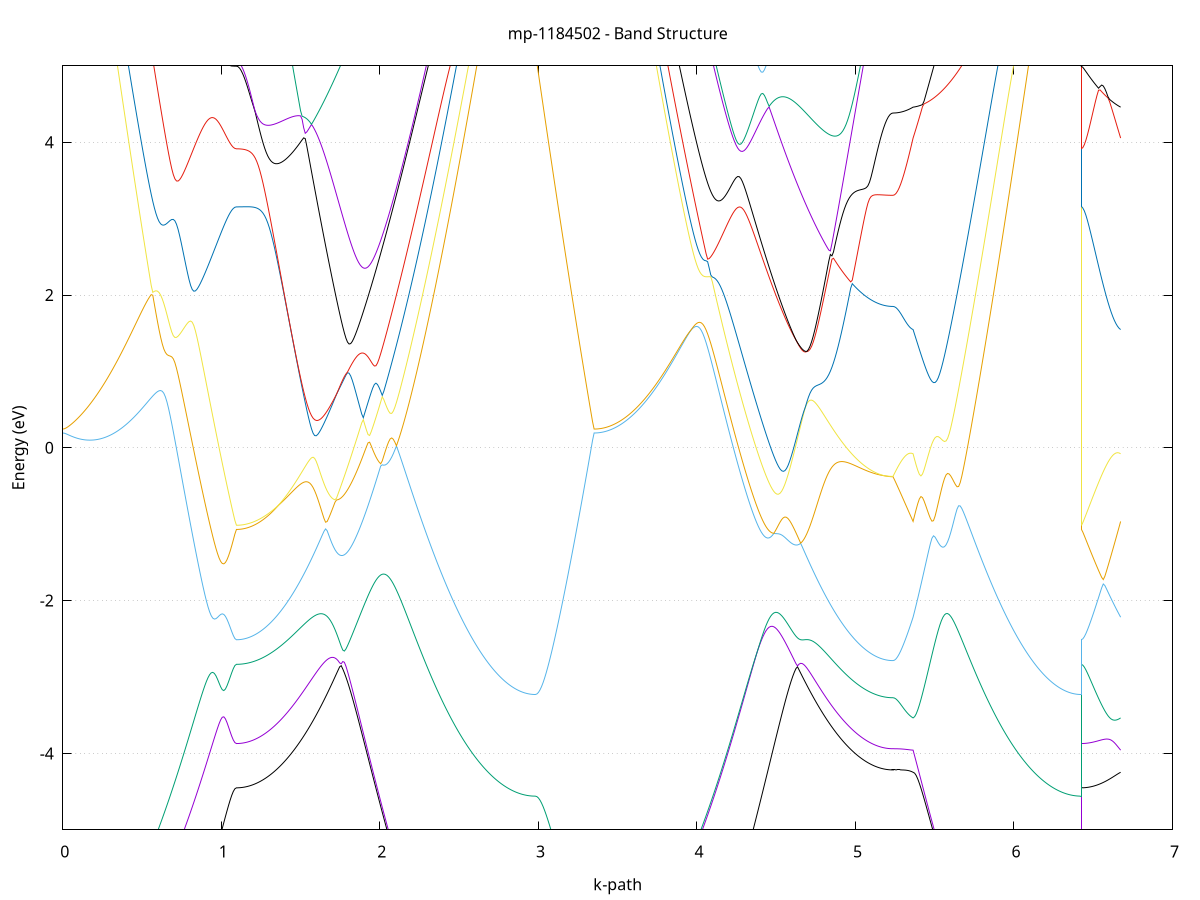 set title 'mp-1184502 - Band Structure'
set xlabel 'k-path'
set ylabel 'Energy (eV)'
set grid y
set yrange [-5:5]
set terminal png size 800,600
set output 'mp-1184502_bands_gnuplot.png'
plot '-' using 1:2 with lines notitle, '-' using 1:2 with lines notitle, '-' using 1:2 with lines notitle, '-' using 1:2 with lines notitle, '-' using 1:2 with lines notitle, '-' using 1:2 with lines notitle, '-' using 1:2 with lines notitle, '-' using 1:2 with lines notitle, '-' using 1:2 with lines notitle, '-' using 1:2 with lines notitle, '-' using 1:2 with lines notitle, '-' using 1:2 with lines notitle, '-' using 1:2 with lines notitle, '-' using 1:2 with lines notitle, '-' using 1:2 with lines notitle, '-' using 1:2 with lines notitle, '-' using 1:2 with lines notitle, '-' using 1:2 with lines notitle, '-' using 1:2 with lines notitle, '-' using 1:2 with lines notitle, '-' using 1:2 with lines notitle, '-' using 1:2 with lines notitle, '-' using 1:2 with lines notitle, '-' using 1:2 with lines notitle, '-' using 1:2 with lines notitle, '-' using 1:2 with lines notitle, '-' using 1:2 with lines notitle, '-' using 1:2 with lines notitle, '-' using 1:2 with lines notitle, '-' using 1:2 with lines notitle, '-' using 1:2 with lines notitle, '-' using 1:2 with lines notitle, '-' using 1:2 with lines notitle, '-' using 1:2 with lines notitle, '-' using 1:2 with lines notitle, '-' using 1:2 with lines notitle, '-' using 1:2 with lines notitle, '-' using 1:2 with lines notitle, '-' using 1:2 with lines notitle, '-' using 1:2 with lines notitle, '-' using 1:2 with lines notitle, '-' using 1:2 with lines notitle, '-' using 1:2 with lines notitle, '-' using 1:2 with lines notitle, '-' using 1:2 with lines notitle, '-' using 1:2 with lines notitle, '-' using 1:2 with lines notitle, '-' using 1:2 with lines notitle, '-' using 1:2 with lines notitle, '-' using 1:2 with lines notitle, '-' using 1:2 with lines notitle, '-' using 1:2 with lines notitle, '-' using 1:2 with lines notitle, '-' using 1:2 with lines notitle, '-' using 1:2 with lines notitle, '-' using 1:2 with lines notitle, '-' using 1:2 with lines notitle, '-' using 1:2 with lines notitle, '-' using 1:2 with lines notitle, '-' using 1:2 with lines notitle, '-' using 1:2 with lines notitle, '-' using 1:2 with lines notitle, '-' using 1:2 with lines notitle, '-' using 1:2 with lines notitle
0.000000 -14.590216
0.009958 -14.590216
0.019917 -14.590116
0.029875 -14.590016
0.039834 -14.589916
0.049792 -14.589716
0.059751 -14.589516
0.069709 -14.589216
0.079668 -14.588916
0.089626 -14.588616
0.099585 -14.588216
0.109543 -14.587916
0.119502 -14.587516
0.129460 -14.587216
0.139419 -14.586916
0.149377 -14.586616
0.159336 -14.586416
0.169294 -14.586316
0.179253 -14.586216
0.189211 -14.586316
0.199170 -14.586516
0.209128 -14.586816
0.219087 -14.587216
0.229045 -14.587716
0.239004 -14.588416
0.248962 -14.589216
0.258921 -14.590116
0.268879 -14.591116
0.278838 -14.592216
0.288796 -14.593416
0.298755 -14.594716
0.308713 -14.596016
0.318672 -14.597416
0.328630 -14.598916
0.338589 -14.600516
0.348547 -14.602116
0.358506 -14.603716
0.368464 -14.605416
0.378423 -14.607216
0.388381 -14.608916
0.398340 -14.610716
0.408298 -14.612516
0.418257 -14.614416
0.428215 -14.616316
0.438174 -14.618216
0.448132 -14.620116
0.458090 -14.622016
0.468049 -14.624016
0.478007 -14.625916
0.487966 -14.627916
0.497924 -14.629816
0.507883 -14.631816
0.517841 -14.633716
0.527800 -14.635716
0.537758 -14.637616
0.547717 -14.639616
0.557675 -14.641516
0.567634 -14.643416
0.577592 -14.645316
0.587551 -14.647216
0.597509 -14.649116
0.607468 -14.651016
0.617426 -14.652816
0.627385 -14.654616
0.637343 -14.656416
0.647302 -14.658216
0.657260 -14.660016
0.667219 -14.661716
0.677177 -14.663316
0.687136 -14.665016
0.697094 -14.666616
0.707053 -14.668216
0.717011 -14.669816
0.726970 -14.671316
0.736928 -14.672716
0.746887 -14.674216
0.756845 -14.675616
0.766804 -14.676916
0.776762 -14.678216
0.786721 -14.679516
0.796679 -14.680716
0.806638 -14.681916
0.816596 -14.683016
0.826555 -14.684116
0.836513 -14.685116
0.846472 -14.686116
0.856430 -14.687016
0.866389 -14.687916
0.876347 -14.688816
0.886306 -14.689616
0.896264 -14.690316
0.906222 -14.691016
0.916181 -14.691716
0.926139 -14.692316
0.936098 -14.692816
0.946056 -14.693416
0.956015 -14.693816
0.965973 -14.694216
0.975932 -14.694616
0.985890 -14.695016
0.995849 -14.695316
1.005807 -14.695516
1.015766 -14.695716
1.025724 -14.695916
1.035683 -14.696116
1.045641 -14.696216
1.055600 -14.696316
1.065558 -14.696416
1.075517 -14.696416
1.085475 -14.696416
1.095434 -14.696516
1.095434 -14.696516
1.105297 -14.696416
1.115160 -14.696116
1.125024 -14.695716
1.134887 -14.695116
1.144751 -14.694316
1.154614 -14.693416
1.164477 -14.692316
1.174341 -14.691116
1.184204 -14.689616
1.194067 -14.688116
1.203931 -14.686316
1.213794 -14.684416
1.223657 -14.682416
1.233521 -14.680216
1.243384 -14.677816
1.253247 -14.675316
1.263111 -14.672716
1.272974 -14.669916
1.282837 -14.667016
1.292701 -14.664016
1.302564 -14.660916
1.312427 -14.657716
1.322291 -14.654316
1.332154 -14.650916
1.342017 -14.647416
1.351881 -14.643816
1.361744 -14.640916
1.371608 -14.638216
1.381471 -14.635716
1.391334 -14.633116
1.401198 -14.630616
1.411061 -14.628216
1.420924 -14.625816
1.430788 -14.623516
1.440651 -14.621316
1.450514 -14.619116
1.460378 -14.616916
1.470241 -14.614816
1.480104 -14.612716
1.489968 -14.610716
1.499831 -14.608716
1.509694 -14.606816
1.519558 -14.605616
1.529421 -14.605516
1.539284 -14.605416
1.549148 -14.605516
1.559011 -14.605516
1.568874 -14.605616
1.578738 -14.605816
1.588601 -14.605916
1.598464 -14.606116
1.608328 -14.606316
1.618191 -14.606516
1.628054 -14.606616
1.637918 -14.606816
1.647781 -14.607016
1.657645 -14.607116
1.667508 -14.607316
1.677371 -14.607416
1.687235 -14.607516
1.697098 -14.607616
1.706961 -14.607616
1.716825 -14.607716
1.726688 -14.607716
1.736551 -14.607616
1.746415 -14.607616
1.756278 -14.607516
1.756278 -14.607516
1.766232 -14.607316
1.776187 -14.607116
1.786141 -14.606916
1.796095 -14.606716
1.806049 -14.606316
1.816004 -14.606016
1.825958 -14.605616
1.835912 -14.605116
1.845867 -14.604616
1.855821 -14.604116
1.865775 -14.603516
1.875730 -14.602816
1.885684 -14.602116
1.895638 -14.601316
1.905592 -14.600516
1.915547 -14.599616
1.925501 -14.598716
1.935455 -14.597716
1.945410 -14.596716
1.955364 -14.595616
1.965318 -14.594516
1.975272 -14.593316
1.985227 -14.592116
1.995181 -14.590816
2.005135 -14.589616
2.015090 -14.588316
2.025044 -14.587016
2.034998 -14.585816
2.044953 -14.584616
2.054907 -14.583616
2.064861 -14.582816
2.074815 -14.582216
2.084770 -14.582016
2.094724 -14.582016
2.104678 -14.582216
2.114633 -14.582516
2.124587 -14.582916
2.134541 -14.583416
2.144495 -14.583916
2.154450 -14.584316
2.164404 -14.584816
2.174358 -14.585216
2.184313 -14.585616
2.194267 -14.585916
2.204221 -14.586316
2.214175 -14.586516
2.224130 -14.586816
2.234084 -14.587016
2.244038 -14.587116
2.253993 -14.587316
2.263947 -14.587316
2.273901 -14.587416
2.283856 -14.587416
2.293810 -14.587416
2.303764 -14.587316
2.313718 -14.587216
2.323673 -14.587016
2.333627 -14.586816
2.343581 -14.586616
2.353536 -14.586316
2.363490 -14.586116
2.373444 -14.585716
2.383398 -14.585416
2.393353 -14.585016
2.403307 -14.584616
2.413261 -14.584216
2.423216 -14.583716
2.433170 -14.583316
2.443124 -14.582816
2.453079 -14.582216
2.463033 -14.581716
2.472987 -14.581216
2.482941 -14.580616
2.492896 -14.580016
2.502850 -14.579516
2.512804 -14.578916
2.522759 -14.578416
2.532713 -14.578416
2.542667 -14.578416
2.552621 -14.578516
2.562576 -14.578516
2.572530 -14.578616
2.582484 -14.578716
2.592439 -14.578916
2.602393 -14.579116
2.612347 -14.579316
2.622302 -14.579516
2.632256 -14.579816
2.642210 -14.580216
2.652164 -14.580516
2.662119 -14.580916
2.672073 -14.581416
2.682027 -14.581916
2.691982 -14.582416
2.701936 -14.583016
2.711890 -14.583616
2.721844 -14.584216
2.731799 -14.584916
2.741753 -14.585616
2.751707 -14.586316
2.761662 -14.587116
2.771616 -14.587816
2.781570 -14.588616
2.791525 -14.589416
2.801479 -14.590216
2.811433 -14.591016
2.821387 -14.591816
2.831342 -14.592616
2.841296 -14.593416
2.851250 -14.594116
2.861205 -14.594816
2.871159 -14.595516
2.881113 -14.596216
2.891067 -14.596816
2.901022 -14.597316
2.910976 -14.597816
2.920930 -14.598316
2.930885 -14.598716
2.940839 -14.599016
2.950793 -14.599216
2.960747 -14.599416
2.970702 -14.599516
2.980656 -14.599516
2.980656 -14.599516
2.990417 -14.599516
3.000179 -14.599516
3.009940 -14.599516
3.019701 -14.599416
3.029463 -14.599316
3.039224 -14.599216
3.048985 -14.599016
3.058747 -14.598916
3.068508 -14.598716
3.078269 -14.598516
3.088030 -14.598316
3.097792 -14.598116
3.107553 -14.597916
3.117314 -14.597616
3.127076 -14.597316
3.136837 -14.597116
3.146598 -14.596816
3.156360 -14.596416
3.166121 -14.596116
3.175882 -14.595816
3.185643 -14.595416
3.195405 -14.595016
3.205166 -14.594716
3.214927 -14.594316
3.224689 -14.593916
3.234450 -14.593516
3.244211 -14.593116
3.253973 -14.592716
3.263734 -14.592416
3.273495 -14.592016
3.283256 -14.591616
3.293018 -14.591316
3.302779 -14.591016
3.312540 -14.590816
3.322302 -14.590516
3.332063 -14.590416
3.341824 -14.590316
3.351586 -14.590216
3.351586 -14.590216
3.361531 -14.590216
3.371477 -14.590116
3.381422 -14.590016
3.391368 -14.589916
3.401313 -14.589716
3.411259 -14.589416
3.421205 -14.589216
3.431150 -14.588816
3.441096 -14.588516
3.451041 -14.588216
3.460987 -14.587816
3.470932 -14.587416
3.480878 -14.587016
3.490824 -14.586616
3.500769 -14.586216
3.510715 -14.585816
3.520660 -14.585416
3.530606 -14.585116
3.540551 -14.584716
3.550497 -14.584416
3.560443 -14.584116
3.570388 -14.583916
3.580334 -14.583616
3.590279 -14.583416
3.600225 -14.583216
3.610171 -14.583116
3.620116 -14.583016
3.630062 -14.583016
3.640007 -14.582916
3.649953 -14.583016
3.659898 -14.583016
3.669844 -14.583116
3.679790 -14.583216
3.689735 -14.583416
3.699681 -14.583616
3.709626 -14.583816
3.719572 -14.584116
3.729517 -14.584416
3.739463 -14.584716
3.749409 -14.585116
3.759354 -14.585416
3.769300 -14.585816
3.779245 -14.586216
3.789191 -14.586716
3.799136 -14.587116
3.809082 -14.587616
3.819027 -14.588016
3.828973 -14.588516
3.838919 -14.589016
3.848864 -14.589516
3.858810 -14.590016
3.868755 -14.590516
3.878701 -14.591016
3.888647 -14.591416
3.898592 -14.591916
3.908538 -14.592416
3.918483 -14.592916
3.928429 -14.593316
3.938374 -14.593816
3.948320 -14.594216
3.958266 -14.594616
3.968211 -14.595016
3.978157 -14.595416
3.988102 -14.595816
3.998048 -14.596116
4.007993 -14.596516
4.017939 -14.596816
4.027885 -14.597116
4.037830 -14.597316
4.047776 -14.597616
4.057721 -14.597816
4.067667 -14.597916
4.077612 -14.598116
4.087558 -14.598216
4.097504 -14.598316
4.107449 -14.598416
4.117395 -14.598516
4.127340 -14.598516
4.137286 -14.598516
4.147231 -14.598416
4.157177 -14.599116
4.167123 -14.599716
4.177068 -14.600416
4.187014 -14.601216
4.196959 -14.601916
4.206905 -14.602616
4.216850 -14.603416
4.226796 -14.604116
4.236742 -14.604816
4.246687 -14.605516
4.256633 -14.606216
4.266578 -14.606916
4.276524 -14.607616
4.286469 -14.608216
4.296415 -14.608816
4.306361 -14.609316
4.316306 -14.609916
4.326252 -14.610316
4.336197 -14.610816
4.346143 -14.611216
4.356088 -14.611516
4.366034 -14.611916
4.375980 -14.612116
4.385925 -14.612416
4.395871 -14.612516
4.405816 -14.612716
4.415762 -14.612816
4.425707 -14.612816
4.435653 -14.612816
4.445599 -14.612816
4.455544 -14.612716
4.465490 -14.612616
4.475435 -14.612516
4.485381 -14.612316
4.495326 -14.612016
4.505272 -14.611816
4.515218 -14.611516
4.525163 -14.611216
4.535109 -14.610916
4.545054 -14.610516
4.555000 -14.610216
4.564945 -14.609816
4.574891 -14.609416
4.584837 -14.609116
4.594782 -14.608716
4.604728 -14.608416
4.614673 -14.608016
4.624619 -14.607816
4.624619 -14.607816
4.634493 -14.607516
4.644367 -14.607316
4.654241 -14.607116
4.664115 -14.607016
4.673989 -14.607016
4.683863 -14.607116
4.693737 -14.607216
4.703611 -14.607416
4.713485 -14.607816
4.723359 -14.608216
4.733233 -14.608716
4.743107 -14.609316
4.752981 -14.610016
4.762855 -14.610816
4.772729 -14.611716
4.782603 -14.612616
4.792477 -14.613716
4.802351 -14.614916
4.812225 -14.616116
4.822099 -14.617516
4.831973 -14.619116
4.841847 -14.620916
4.851721 -14.623016
4.861595 -14.625416
4.871469 -14.628316
4.881343 -14.631616
4.891217 -14.635316
4.901091 -14.639216
4.910965 -14.643316
4.920839 -14.647516
4.930713 -14.651716
4.940587 -14.656016
4.950461 -14.660216
4.960335 -14.664316
4.970209 -14.668416
4.980083 -14.672416
4.989957 -14.676316
4.999831 -14.680116
5.009705 -14.683816
5.019580 -14.687316
5.029454 -14.690816
5.039328 -14.694116
5.049202 -14.697216
5.059076 -14.700316
5.068950 -14.703116
5.078824 -14.705916
5.088698 -14.708516
5.098572 -14.710916
5.108446 -14.713216
5.118320 -14.715316
5.128194 -14.717316
5.138068 -14.719116
5.147942 -14.720716
5.157816 -14.722216
5.167690 -14.723516
5.177564 -14.724616
5.187438 -14.725616
5.197312 -14.726416
5.207186 -14.727016
5.217060 -14.727416
5.226934 -14.727716
5.236808 -14.727816
5.236808 -14.727816
5.246561 -14.727716
5.256315 -14.727716
5.266068 -14.727516
5.275821 -14.727316
5.285575 -14.727116
5.295328 -14.726816
5.305082 -14.726416
5.314835 -14.726016
5.324588 -14.725516
5.334342 -14.725016
5.344095 -14.724416
5.353849 -14.723816
5.363602 -14.723116
5.363602 -14.723116
5.373512 -14.722916
5.383421 -14.722516
5.393331 -14.722116
5.403241 -14.721716
5.413151 -14.721216
5.423060 -14.720616
5.432970 -14.720016
5.442880 -14.719316
5.452790 -14.718516
5.462699 -14.717716
5.472609 -14.716916
5.482519 -14.716016
5.492429 -14.715016
5.502338 -14.714016
5.512248 -14.712916
5.522158 -14.711716
5.532068 -14.710516
5.541977 -14.709316
5.551887 -14.708016
5.561797 -14.706716
5.571707 -14.705316
5.581616 -14.703816
5.591526 -14.702316
5.601436 -14.700816
5.611346 -14.699216
5.621255 -14.697616
5.631165 -14.695916
5.641075 -14.694216
5.650985 -14.692516
5.660894 -14.690716
5.670804 -14.688916
5.680714 -14.687016
5.690623 -14.685116
5.700533 -14.683216
5.710443 -14.681316
5.720353 -14.679316
5.730262 -14.677216
5.740172 -14.675216
5.750082 -14.673116
5.759992 -14.671016
5.769901 -14.668916
5.779811 -14.666816
5.789721 -14.664616
5.799631 -14.662516
5.809540 -14.660316
5.819450 -14.658116
5.829360 -14.655916
5.839270 -14.653616
5.849179 -14.651416
5.859089 -14.649216
5.868999 -14.646916
5.878909 -14.644716
5.888818 -14.642516
5.898728 -14.640216
5.908638 -14.638016
5.918548 -14.635816
5.928457 -14.633616
5.938367 -14.631416
5.948277 -14.629216
5.958187 -14.627016
5.968096 -14.624916
5.978006 -14.622716
5.987916 -14.620616
5.997826 -14.618616
6.007735 -14.616516
6.017645 -14.614516
6.027555 -14.612516
6.037465 -14.610616
6.047374 -14.608816
6.057284 -14.606916
6.067194 -14.605216
6.077103 -14.603516
6.087013 -14.601816
6.096923 -14.600316
6.106833 -14.598816
6.116742 -14.597416
6.126652 -14.596116
6.136562 -14.595016
6.146472 -14.593916
6.156381 -14.593016
6.166291 -14.592216
6.176201 -14.591616
6.186111 -14.591116
6.196020 -14.590716
6.205930 -14.590616
6.215840 -14.590616
6.225750 -14.590716
6.235659 -14.591016
6.245569 -14.591416
6.255479 -14.591916
6.265389 -14.592416
6.275298 -14.593016
6.285208 -14.593616
6.295118 -14.594316
6.305028 -14.595016
6.314937 -14.595616
6.324847 -14.596216
6.334757 -14.596816
6.344667 -14.597416
6.354576 -14.597816
6.364486 -14.598316
6.374396 -14.598716
6.384306 -14.599016
6.394215 -14.599216
6.404125 -14.599416
6.414035 -14.599516
6.423944 -14.599516
6.423944 -14.696516
6.433900 -14.696816
6.443855 -14.697616
6.453810 -14.698716
6.463765 -14.699916
6.473720 -14.701216
6.483675 -14.702616
6.493630 -14.704016
6.503585 -14.705416
6.513540 -14.706716
6.523495 -14.708016
6.533450 -14.709316
6.543405 -14.710616
6.553360 -14.711816
6.563315 -14.713016
6.573271 -14.714116
6.583226 -14.715216
6.593181 -14.716316
6.603136 -14.717316
6.613091 -14.718316
6.623046 -14.719216
6.633001 -14.720116
6.642956 -14.720916
6.652911 -14.721716
6.662866 -14.722416
6.672821 -14.723116
e
0.000000 -14.582016
0.009958 -14.582016
0.019917 -14.581916
0.029875 -14.581716
0.039834 -14.581516
0.049792 -14.581216
0.059751 -14.580916
0.069709 -14.580516
0.079668 -14.580116
0.089626 -14.579616
0.099585 -14.579116
0.109543 -14.578616
0.119502 -14.578016
0.129460 -14.577516
0.139419 -14.577016
0.149377 -14.576516
0.159336 -14.576016
0.169294 -14.575516
0.179253 -14.575116
0.189211 -14.574816
0.199170 -14.574516
0.209128 -14.574316
0.219087 -14.574216
0.229045 -14.574216
0.239004 -14.574216
0.248962 -14.574416
0.258921 -14.574716
0.268879 -14.575216
0.278838 -14.575716
0.288796 -14.576416
0.298755 -14.577116
0.308713 -14.578016
0.318672 -14.579016
0.328630 -14.580116
0.338589 -14.581216
0.348547 -14.582516
0.358506 -14.583816
0.368464 -14.585116
0.378423 -14.586616
0.388381 -14.588116
0.398340 -14.589616
0.408298 -14.591216
0.418257 -14.592816
0.428215 -14.594516
0.438174 -14.596216
0.448132 -14.597916
0.458090 -14.599716
0.468049 -14.601516
0.478007 -14.603316
0.487966 -14.605116
0.497924 -14.607016
0.507883 -14.608816
0.517841 -14.610716
0.527800 -14.612616
0.537758 -14.614516
0.547717 -14.616416
0.557675 -14.618316
0.567634 -14.620216
0.577592 -14.622116
0.587551 -14.624016
0.597509 -14.626016
0.607468 -14.627916
0.617426 -14.629816
0.627385 -14.631616
0.637343 -14.633516
0.647302 -14.635416
0.657260 -14.637216
0.667219 -14.639116
0.677177 -14.640916
0.687136 -14.642716
0.697094 -14.644516
0.707053 -14.646316
0.717011 -14.648016
0.726970 -14.649716
0.736928 -14.651416
0.746887 -14.653116
0.756845 -14.654816
0.766804 -14.656416
0.776762 -14.658016
0.786721 -14.659616
0.796679 -14.661116
0.806638 -14.662616
0.816596 -14.664116
0.826555 -14.665516
0.836513 -14.666916
0.846472 -14.668316
0.856430 -14.669616
0.866389 -14.670916
0.876347 -14.672116
0.886306 -14.673416
0.896264 -14.674516
0.906222 -14.675716
0.916181 -14.676816
0.926139 -14.677816
0.936098 -14.678816
0.946056 -14.679816
0.956015 -14.680716
0.965973 -14.681616
0.975932 -14.682416
0.985890 -14.683116
0.995849 -14.683816
1.005807 -14.684516
1.015766 -14.685116
1.025724 -14.685616
1.035683 -14.686116
1.045641 -14.686516
1.055600 -14.686816
1.065558 -14.687116
1.075517 -14.687316
1.085475 -14.687416
1.095434 -14.687416
1.095434 -14.687416
1.105297 -14.687316
1.115160 -14.687116
1.125024 -14.686716
1.134887 -14.686216
1.144751 -14.685516
1.154614 -14.684716
1.164477 -14.683716
1.174341 -14.682516
1.184204 -14.681316
1.194067 -14.679916
1.203931 -14.678316
1.213794 -14.676616
1.223657 -14.674816
1.233521 -14.672916
1.243384 -14.670916
1.253247 -14.668716
1.263111 -14.666516
1.272974 -14.664116
1.282837 -14.661716
1.292701 -14.659216
1.302564 -14.656716
1.312427 -14.654116
1.322291 -14.651516
1.332154 -14.648816
1.342017 -14.646216
1.351881 -14.643516
1.361744 -14.640216
1.371608 -14.636616
1.381471 -14.632916
1.391334 -14.629316
1.401198 -14.625816
1.411061 -14.622516
1.420924 -14.619316
1.430788 -14.616416
1.440651 -14.613916
1.450514 -14.611716
1.460378 -14.609916
1.470241 -14.608616
1.480104 -14.607516
1.489968 -14.606816
1.499831 -14.606216
1.509694 -14.605916
1.519558 -14.604816
1.529421 -14.602916
1.539284 -14.601016
1.549148 -14.599216
1.559011 -14.597316
1.568874 -14.595516
1.578738 -14.593716
1.588601 -14.591916
1.598464 -14.590116
1.608328 -14.588416
1.618191 -14.586716
1.628054 -14.585016
1.637918 -14.583316
1.647781 -14.581716
1.657645 -14.580116
1.667508 -14.578616
1.677371 -14.577116
1.687235 -14.575716
1.697098 -14.574316
1.706961 -14.573016
1.716825 -14.571816
1.726688 -14.570616
1.736551 -14.569616
1.746415 -14.568716
1.756278 -14.567916
1.756278 -14.567916
1.766232 -14.567216
1.776187 -14.566616
1.786141 -14.566116
1.796095 -14.565816
1.806049 -14.565616
1.816004 -14.565516
1.825958 -14.565616
1.835912 -14.565716
1.845867 -14.565916
1.855821 -14.566116
1.865775 -14.566516
1.875730 -14.566816
1.885684 -14.567316
1.895638 -14.567716
1.905592 -14.568216
1.915547 -14.568616
1.925501 -14.569116
1.935455 -14.569616
1.945410 -14.570016
1.955364 -14.570516
1.965318 -14.570916
1.975272 -14.571316
1.985227 -14.571716
1.995181 -14.572116
2.005135 -14.572416
2.015090 -14.572716
2.025044 -14.573016
2.034998 -14.573316
2.044953 -14.573516
2.054907 -14.573716
2.064861 -14.573916
2.074815 -14.574016
2.084770 -14.574216
2.094724 -14.574216
2.104678 -14.574316
2.114633 -14.574416
2.124587 -14.574416
2.134541 -14.574416
2.144495 -14.574516
2.154450 -14.574516
2.164404 -14.574516
2.174358 -14.574616
2.184313 -14.574716
2.194267 -14.574816
2.204221 -14.574916
2.214175 -14.575016
2.224130 -14.575216
2.234084 -14.575416
2.244038 -14.575716
2.253993 -14.575916
2.263947 -14.576216
2.273901 -14.576416
2.283856 -14.576716
2.293810 -14.576916
2.303764 -14.577216
2.313718 -14.577416
2.323673 -14.577616
2.333627 -14.577816
2.343581 -14.577916
2.353536 -14.578116
2.363490 -14.578216
2.373444 -14.578316
2.383398 -14.578416
2.393353 -14.578416
2.403307 -14.578516
2.413261 -14.578516
2.423216 -14.578516
2.433170 -14.578516
2.443124 -14.578516
2.453079 -14.578516
2.463033 -14.578516
2.472987 -14.578516
2.482941 -14.578416
2.492896 -14.578416
2.502850 -14.578416
2.512804 -14.578416
2.522759 -14.578316
2.532713 -14.577716
2.542667 -14.577116
2.552621 -14.576516
2.562576 -14.575916
2.572530 -14.575416
2.582484 -14.574816
2.592439 -14.574216
2.602393 -14.573716
2.612347 -14.573216
2.622302 -14.572616
2.632256 -14.572116
2.642210 -14.571716
2.652164 -14.571216
2.662119 -14.570816
2.672073 -14.570416
2.682027 -14.570016
2.691982 -14.569616
2.701936 -14.569316
2.711890 -14.569016
2.721844 -14.568716
2.731799 -14.568516
2.741753 -14.568316
2.751707 -14.568216
2.761662 -14.568016
2.771616 -14.567916
2.781570 -14.567916
2.791525 -14.567816
2.801479 -14.567816
2.811433 -14.567816
2.821387 -14.567916
2.831342 -14.568016
2.841296 -14.568016
2.851250 -14.568116
2.861205 -14.568216
2.871159 -14.568416
2.881113 -14.568516
2.891067 -14.568616
2.901022 -14.568816
2.910976 -14.568916
2.920930 -14.569016
2.930885 -14.569116
2.940839 -14.569216
2.950793 -14.569216
2.960747 -14.569316
2.970702 -14.569316
2.980656 -14.569316
2.980656 -14.569316
2.990417 -14.569516
3.000179 -14.569716
3.009940 -14.569916
3.019701 -14.570216
3.029463 -14.570416
3.039224 -14.570716
3.048985 -14.571016
3.058747 -14.571316
3.068508 -14.571616
3.078269 -14.572016
3.088030 -14.572316
3.097792 -14.572716
3.107553 -14.573016
3.117314 -14.573416
3.127076 -14.573816
3.136837 -14.574216
3.146598 -14.574616
3.156360 -14.575016
3.166121 -14.575416
3.175882 -14.575816
3.185643 -14.576316
3.195405 -14.576716
3.205166 -14.577116
3.214927 -14.577616
3.224689 -14.578016
3.234450 -14.578416
3.244211 -14.578916
3.253973 -14.579316
3.263734 -14.579716
3.273495 -14.580116
3.283256 -14.580516
3.293018 -14.580916
3.302779 -14.581216
3.312540 -14.581516
3.322302 -14.581716
3.332063 -14.581916
3.341824 -14.582016
3.351586 -14.582016
3.351586 -14.582016
3.361531 -14.582016
3.371477 -14.581916
3.381422 -14.581716
3.391368 -14.581516
3.401313 -14.581216
3.411259 -14.580916
3.421205 -14.580516
3.431150 -14.580116
3.441096 -14.579616
3.451041 -14.579016
3.460987 -14.578516
3.470932 -14.577916
3.480878 -14.577316
3.490824 -14.576716
3.500769 -14.576116
3.510715 -14.575516
3.520660 -14.574916
3.530606 -14.574316
3.540551 -14.573816
3.550497 -14.573416
3.560443 -14.573016
3.570388 -14.572716
3.580334 -14.572516
3.590279 -14.572316
3.600225 -14.572316
3.610171 -14.572316
3.620116 -14.572416
3.630062 -14.572616
3.640007 -14.572916
3.649953 -14.573216
3.659898 -14.573516
3.669844 -14.573916
3.679790 -14.574416
3.689735 -14.574816
3.699681 -14.575316
3.709626 -14.575916
3.719572 -14.576416
3.729517 -14.577016
3.739463 -14.577616
3.749409 -14.578216
3.759354 -14.578816
3.769300 -14.579416
3.779245 -14.580016
3.789191 -14.580616
3.799136 -14.581316
3.809082 -14.581916
3.819027 -14.582516
3.828973 -14.583116
3.838919 -14.583716
3.848864 -14.584316
3.858810 -14.584916
3.868755 -14.585416
3.878701 -14.586016
3.888647 -14.586516
3.898592 -14.587116
3.908538 -14.587616
3.918483 -14.588116
3.928429 -14.588516
3.938374 -14.589016
3.948320 -14.589516
3.958266 -14.589916
3.968211 -14.590316
3.978157 -14.590716
3.988102 -14.591116
3.998048 -14.591516
4.007993 -14.591916
4.017939 -14.592316
4.027885 -14.592616
4.037830 -14.593016
4.047776 -14.593416
4.057721 -14.593816
4.067667 -14.594216
4.077612 -14.594616
4.087558 -14.595116
4.097504 -14.595616
4.107449 -14.596116
4.117395 -14.596616
4.127340 -14.597216
4.137286 -14.597816
4.147231 -14.598416
4.157177 -14.598316
4.167123 -14.598216
4.177068 -14.598116
4.187014 -14.597916
4.196959 -14.597716
4.206905 -14.597516
4.216850 -14.597216
4.226796 -14.596916
4.236742 -14.596516
4.246687 -14.596216
4.256633 -14.595816
4.266578 -14.595316
4.276524 -14.594816
4.286469 -14.594316
4.296415 -14.593716
4.306361 -14.593216
4.316306 -14.592516
4.326252 -14.591816
4.336197 -14.591116
4.346143 -14.590416
4.356088 -14.589616
4.366034 -14.588816
4.375980 -14.587916
4.385925 -14.587016
4.395871 -14.586016
4.405816 -14.585016
4.415762 -14.584016
4.425707 -14.582916
4.435653 -14.581816
4.445599 -14.580616
4.455544 -14.579416
4.465490 -14.578216
4.475435 -14.576916
4.485381 -14.575616
4.495326 -14.574316
4.505272 -14.572916
4.515218 -14.571516
4.525163 -14.570016
4.535109 -14.568516
4.545054 -14.567016
4.555000 -14.565416
4.564945 -14.563816
4.574891 -14.562216
4.584837 -14.560616
4.594782 -14.558916
4.604728 -14.559516
4.614673 -14.560816
4.624619 -14.562116
4.624619 -14.562116
4.634493 -14.563316
4.644367 -14.564416
4.654241 -14.565516
4.664115 -14.566616
4.673989 -14.567616
4.683863 -14.568516
4.693737 -14.569316
4.703611 -14.570116
4.713485 -14.570916
4.723359 -14.571716
4.733233 -14.572516
4.743107 -14.573416
4.752981 -14.574516
4.762855 -14.575916
4.772729 -14.577716
4.782603 -14.580016
4.792477 -14.582816
4.802351 -14.586016
4.812225 -14.589716
4.822099 -14.593616
4.831973 -14.597616
4.841847 -14.601516
4.851721 -14.605316
4.861595 -14.608716
4.871469 -14.611816
4.881343 -14.614416
4.891217 -14.616616
4.901091 -14.618516
4.910965 -14.620216
4.920839 -14.621716
4.930713 -14.623116
4.940587 -14.624316
4.950461 -14.625516
4.960335 -14.626716
4.970209 -14.627816
4.980083 -14.628816
4.989957 -14.629816
4.999831 -14.630816
5.009705 -14.631716
5.019580 -14.632616
5.029454 -14.633416
5.039328 -14.634216
5.049202 -14.635016
5.059076 -14.635716
5.068950 -14.636416
5.078824 -14.637116
5.088698 -14.637716
5.098572 -14.638316
5.108446 -14.638916
5.118320 -14.639416
5.128194 -14.639816
5.138068 -14.640316
5.147942 -14.640716
5.157816 -14.641016
5.167690 -14.641316
5.177564 -14.641616
5.187438 -14.641816
5.197312 -14.642016
5.207186 -14.642216
5.217060 -14.642316
5.226934 -14.642316
5.236808 -14.642416
5.236808 -14.642416
5.246561 -14.642416
5.256315 -14.642316
5.266068 -14.642316
5.275821 -14.642316
5.285575 -14.642316
5.295328 -14.642316
5.305082 -14.642516
5.314835 -14.642716
5.324588 -14.643116
5.334342 -14.643616
5.344095 -14.644416
5.353849 -14.645416
5.363602 -14.646516
5.363602 -14.646516
5.373512 -14.646416
5.383421 -14.646216
5.393331 -14.645916
5.403241 -14.645616
5.413151 -14.645316
5.423060 -14.644916
5.432970 -14.644516
5.442880 -14.644016
5.452790 -14.643516
5.462699 -14.643016
5.472609 -14.642516
5.482519 -14.641916
5.492429 -14.641316
5.502338 -14.640716
5.512248 -14.640016
5.522158 -14.639316
5.532068 -14.638616
5.541977 -14.637916
5.551887 -14.637116
5.561797 -14.636316
5.571707 -14.635516
5.581616 -14.634716
5.591526 -14.633816
5.601436 -14.632916
5.611346 -14.632016
5.621255 -14.631116
5.631165 -14.630116
5.641075 -14.629116
5.650985 -14.628116
5.660894 -14.627116
5.670804 -14.626016
5.680714 -14.625016
5.690623 -14.623916
5.700533 -14.622716
5.710443 -14.621616
5.720353 -14.620416
5.730262 -14.619216
5.740172 -14.618016
5.750082 -14.616816
5.759992 -14.615516
5.769901 -14.614316
5.779811 -14.613016
5.789721 -14.611716
5.799631 -14.610416
5.809540 -14.609016
5.819450 -14.607716
5.829360 -14.606316
5.839270 -14.605016
5.849179 -14.603616
5.859089 -14.602216
5.868999 -14.600916
5.878909 -14.599516
5.888818 -14.598116
5.898728 -14.596716
5.908638 -14.595316
5.918548 -14.593916
5.928457 -14.592616
5.938367 -14.591216
5.948277 -14.589816
5.958187 -14.588516
5.968096 -14.587216
5.978006 -14.585816
5.987916 -14.584516
5.997826 -14.583316
6.007735 -14.582016
6.017645 -14.580816
6.027555 -14.579616
6.037465 -14.578416
6.047374 -14.577316
6.057284 -14.576216
6.067194 -14.575216
6.077103 -14.574216
6.087013 -14.573216
6.096923 -14.572316
6.106833 -14.571516
6.116742 -14.570816
6.126652 -14.570116
6.136562 -14.569516
6.146472 -14.569016
6.156381 -14.568616
6.166291 -14.568316
6.176201 -14.568116
6.186111 -14.567916
6.196020 -14.567916
6.205930 -14.567816
6.215840 -14.567816
6.225750 -14.567816
6.235659 -14.567916
6.245569 -14.567916
6.255479 -14.568016
6.265389 -14.568016
6.275298 -14.568116
6.285208 -14.568116
6.295118 -14.568216
6.305028 -14.568316
6.314937 -14.568416
6.324847 -14.568516
6.334757 -14.568716
6.344667 -14.568816
6.354576 -14.568916
6.364486 -14.569016
6.374396 -14.569116
6.384306 -14.569216
6.394215 -14.569316
6.404125 -14.569316
6.414035 -14.569316
6.423944 -14.569316
6.423944 -14.687416
6.433900 -14.687116
6.443855 -14.686216
6.453810 -14.685016
6.463765 -14.683516
6.473720 -14.681916
6.483675 -14.680316
6.493630 -14.678516
6.503585 -14.676716
6.513540 -14.674916
6.523495 -14.673116
6.533450 -14.671216
6.543405 -14.669416
6.553360 -14.667516
6.563315 -14.665616
6.573271 -14.663716
6.583226 -14.661916
6.593181 -14.660016
6.603136 -14.658116
6.613091 -14.656316
6.623046 -14.654516
6.633001 -14.652816
6.642956 -14.651116
6.652911 -14.649516
6.662866 -14.647916
6.672821 -14.646516
e
0.000000 -14.566616
0.009958 -14.566616
0.019917 -14.566616
0.029875 -14.566516
0.039834 -14.566416
0.049792 -14.566316
0.059751 -14.566116
0.069709 -14.566016
0.079668 -14.565816
0.089626 -14.565616
0.099585 -14.565316
0.109543 -14.565116
0.119502 -14.564816
0.129460 -14.564516
0.139419 -14.564116
0.149377 -14.563716
0.159336 -14.563316
0.169294 -14.562816
0.179253 -14.562316
0.189211 -14.561716
0.199170 -14.561016
0.209128 -14.560216
0.219087 -14.559416
0.229045 -14.558516
0.239004 -14.557616
0.248962 -14.556616
0.258921 -14.555516
0.268879 -14.554416
0.278838 -14.553216
0.288796 -14.551916
0.298755 -14.550716
0.308713 -14.549416
0.318672 -14.548116
0.328630 -14.546816
0.338589 -14.545516
0.348547 -14.544316
0.358506 -14.543216
0.368464 -14.542116
0.378423 -14.541216
0.388381 -14.540416
0.398340 -14.539916
0.408298 -14.539516
0.418257 -14.539416
0.428215 -14.539516
0.438174 -14.539816
0.448132 -14.540316
0.458090 -14.540916
0.468049 -14.541616
0.478007 -14.542516
0.487966 -14.543416
0.497924 -14.544416
0.507883 -14.545516
0.517841 -14.546716
0.527800 -14.547816
0.537758 -14.549116
0.547717 -14.550416
0.557675 -14.551716
0.567634 -14.553016
0.577592 -14.554416
0.587551 -14.555816
0.597509 -14.557316
0.607468 -14.558716
0.617426 -14.560216
0.627385 -14.561816
0.637343 -14.563416
0.647302 -14.565016
0.657260 -14.566616
0.667219 -14.568316
0.677177 -14.570016
0.687136 -14.571716
0.697094 -14.573516
0.707053 -14.575216
0.717011 -14.577116
0.726970 -14.578916
0.736928 -14.580716
0.746887 -14.582616
0.756845 -14.584516
0.766804 -14.586416
0.776762 -14.588316
0.786721 -14.590116
0.796679 -14.592016
0.806638 -14.593916
0.816596 -14.595716
0.826555 -14.597516
0.836513 -14.599316
0.846472 -14.601116
0.856430 -14.602816
0.866389 -14.604516
0.876347 -14.606116
0.886306 -14.607716
0.896264 -14.609216
0.906222 -14.610716
0.916181 -14.612116
0.926139 -14.613516
0.936098 -14.614816
0.946056 -14.616016
0.956015 -14.617216
0.965973 -14.618316
0.975932 -14.619316
0.985890 -14.620216
0.995849 -14.621116
1.005807 -14.621816
1.015766 -14.622616
1.025724 -14.623216
1.035683 -14.623716
1.045641 -14.624216
1.055600 -14.624616
1.065558 -14.624916
1.075517 -14.625116
1.085475 -14.625216
1.095434 -14.625216
1.095434 -14.625216
1.105297 -14.625216
1.115160 -14.625116
1.125024 -14.624916
1.134887 -14.624616
1.144751 -14.624316
1.154614 -14.623916
1.164477 -14.623416
1.174341 -14.622916
1.184204 -14.622316
1.194067 -14.621616
1.203931 -14.620816
1.213794 -14.619916
1.223657 -14.619016
1.233521 -14.618016
1.243384 -14.616916
1.253247 -14.615816
1.263111 -14.614516
1.272974 -14.613216
1.282837 -14.611716
1.292701 -14.610216
1.302564 -14.608516
1.312427 -14.606816
1.322291 -14.604916
1.332154 -14.602816
1.342017 -14.600716
1.351881 -14.598416
1.361744 -14.596016
1.371608 -14.593416
1.381471 -14.590616
1.391334 -14.590016
1.401198 -14.589416
1.411061 -14.588616
1.420924 -14.587516
1.430788 -14.586116
1.440651 -14.584316
1.450514 -14.582216
1.460378 -14.579616
1.470241 -14.576616
1.480104 -14.573316
1.489968 -14.569816
1.499831 -14.566216
1.509694 -14.562416
1.519558 -14.558616
1.529421 -14.554916
1.539284 -14.551316
1.549148 -14.547816
1.559011 -14.544516
1.568874 -14.541516
1.578738 -14.538716
1.588601 -14.536316
1.598464 -14.534216
1.608328 -14.532416
1.618191 -14.531016
1.628054 -14.529916
1.637918 -14.529016
1.647781 -14.528416
1.657645 -14.528016
1.667508 -14.527916
1.677371 -14.527916
1.687235 -14.528116
1.697098 -14.528416
1.706961 -14.528916
1.716825 -14.529516
1.726688 -14.530216
1.736551 -14.531116
1.746415 -14.532016
1.756278 -14.533016
1.756278 -14.533016
1.766232 -14.534116
1.776187 -14.535316
1.786141 -14.536516
1.796095 -14.537816
1.806049 -14.539216
1.816004 -14.540516
1.825958 -14.542016
1.835912 -14.543416
1.845867 -14.544916
1.855821 -14.546316
1.865775 -14.547816
1.875730 -14.549316
1.885684 -14.550816
1.895638 -14.552316
1.905592 -14.553816
1.915547 -14.555316
1.925501 -14.556716
1.935455 -14.558116
1.945410 -14.559516
1.955364 -14.560916
1.965318 -14.562216
1.975272 -14.563516
1.985227 -14.564716
1.995181 -14.565916
2.005135 -14.567016
2.015090 -14.568016
2.025044 -14.568916
2.034998 -14.569716
2.044953 -14.570316
2.054907 -14.570716
2.064861 -14.570716
2.074815 -14.570416
2.084770 -14.569716
2.094724 -14.568716
2.104678 -14.567316
2.114633 -14.565816
2.124587 -14.564016
2.134541 -14.562216
2.144495 -14.560316
2.154450 -14.558316
2.164404 -14.559116
2.174358 -14.559816
2.184313 -14.560416
2.194267 -14.560816
2.204221 -14.561216
2.214175 -14.561416
2.224130 -14.561516
2.234084 -14.561516
2.244038 -14.561516
2.253993 -14.562116
2.263947 -14.562716
2.273901 -14.563316
2.283856 -14.563916
2.293810 -14.564416
2.303764 -14.564816
2.313718 -14.565116
2.323673 -14.565516
2.333627 -14.565716
2.343581 -14.565916
2.353536 -14.566116
2.363490 -14.566116
2.373444 -14.566216
2.383398 -14.566216
2.393353 -14.566116
2.403307 -14.566016
2.413261 -14.565916
2.423216 -14.565716
2.433170 -14.565516
2.443124 -14.565216
2.453079 -14.565016
2.463033 -14.564616
2.472987 -14.564316
2.482941 -14.563916
2.492896 -14.563516
2.502850 -14.563016
2.512804 -14.562516
2.522759 -14.562016
2.532713 -14.561516
2.542667 -14.561016
2.552621 -14.560416
2.562576 -14.559916
2.572530 -14.559316
2.582484 -14.558716
2.592439 -14.558116
2.602393 -14.557416
2.612347 -14.556816
2.622302 -14.556216
2.632256 -14.555516
2.642210 -14.554916
2.652164 -14.554316
2.662119 -14.553716
2.672073 -14.554216
2.682027 -14.554716
2.691982 -14.555316
2.701936 -14.555916
2.711890 -14.556516
2.721844 -14.557116
2.731799 -14.557716
2.741753 -14.558416
2.751707 -14.559016
2.761662 -14.559616
2.771616 -14.560316
2.781570 -14.560916
2.791525 -14.561616
2.801479 -14.562216
2.811433 -14.562816
2.821387 -14.563416
2.831342 -14.564016
2.841296 -14.564616
2.851250 -14.565216
2.861205 -14.565716
2.871159 -14.566216
2.881113 -14.566616
2.891067 -14.567116
2.901022 -14.567516
2.910976 -14.567816
2.920930 -14.568116
2.930885 -14.568416
2.940839 -14.568616
2.950793 -14.568816
2.960747 -14.568916
2.970702 -14.569016
2.980656 -14.569016
2.980656 -14.569016
2.990417 -14.568916
3.000179 -14.568816
3.009940 -14.568616
3.019701 -14.568416
3.029463 -14.568216
3.039224 -14.568116
3.048985 -14.567916
3.058747 -14.567816
3.068508 -14.567716
3.078269 -14.567616
3.088030 -14.567516
3.097792 -14.567416
3.107553 -14.567316
3.117314 -14.567216
3.127076 -14.567116
3.136837 -14.567116
3.146598 -14.567016
3.156360 -14.567016
3.166121 -14.566916
3.175882 -14.566916
3.185643 -14.566816
3.195405 -14.566816
3.205166 -14.566816
3.214927 -14.566816
3.224689 -14.566716
3.234450 -14.566716
3.244211 -14.566716
3.253973 -14.566716
3.263734 -14.566716
3.273495 -14.566716
3.283256 -14.566616
3.293018 -14.566616
3.302779 -14.566616
3.312540 -14.566616
3.322302 -14.566616
3.332063 -14.566616
3.341824 -14.566616
3.351586 -14.566616
3.351586 -14.566616
3.361531 -14.566616
3.371477 -14.566616
3.381422 -14.566516
3.391368 -14.566416
3.401313 -14.566316
3.411259 -14.566116
3.421205 -14.566016
3.431150 -14.565816
3.441096 -14.565616
3.451041 -14.565416
3.460987 -14.565116
3.470932 -14.564916
3.480878 -14.564716
3.490824 -14.564416
3.500769 -14.564116
3.510715 -14.563916
3.520660 -14.563616
3.530606 -14.563316
3.540551 -14.563016
3.550497 -14.562616
3.560443 -14.562216
3.570388 -14.561816
3.580334 -14.561216
3.590279 -14.560716
3.600225 -14.560116
3.610171 -14.559416
3.620116 -14.558716
3.630062 -14.558016
3.640007 -14.557216
3.649953 -14.556416
3.659898 -14.555616
3.669844 -14.554816
3.679790 -14.553916
3.689735 -14.553116
3.699681 -14.552316
3.709626 -14.551516
3.719572 -14.550716
3.729517 -14.549916
3.739463 -14.549216
3.749409 -14.548616
3.759354 -14.549116
3.769300 -14.549616
3.779245 -14.550016
3.789191 -14.550516
3.799136 -14.550916
3.809082 -14.551316
3.819027 -14.551616
3.828973 -14.552016
3.838919 -14.552416
3.848864 -14.552716
3.858810 -14.552916
3.868755 -14.553216
3.878701 -14.553416
3.888647 -14.553616
3.898592 -14.553816
3.908538 -14.553916
3.918483 -14.554016
3.928429 -14.554016
3.938374 -14.554016
3.948320 -14.554016
3.958266 -14.553916
3.968211 -14.553816
3.978157 -14.553616
3.988102 -14.553316
3.998048 -14.553116
4.007993 -14.552716
4.017939 -14.552416
4.027885 -14.552816
4.037830 -14.553716
4.047776 -14.554516
4.057721 -14.555216
4.067667 -14.555916
4.077612 -14.556616
4.087558 -14.557116
4.097504 -14.557616
4.107449 -14.558016
4.117395 -14.558316
4.127340 -14.558516
4.137286 -14.558616
4.147231 -14.558616
4.157177 -14.558516
4.167123 -14.558216
4.177068 -14.557816
4.187014 -14.557416
4.196959 -14.556816
4.206905 -14.556116
4.216850 -14.555316
4.226796 -14.554416
4.236742 -14.553416
4.246687 -14.552316
4.256633 -14.551116
4.266578 -14.549916
4.276524 -14.548616
4.286469 -14.547216
4.296415 -14.545716
4.306361 -14.544316
4.316306 -14.542716
4.326252 -14.541216
4.336197 -14.539716
4.346143 -14.538316
4.356088 -14.536916
4.366034 -14.535716
4.375980 -14.534716
4.385925 -14.534016
4.395871 -14.533616
4.405816 -14.533616
4.415762 -14.534016
4.425707 -14.534616
4.435653 -14.535516
4.445599 -14.536616
4.455544 -14.537816
4.465490 -14.539116
4.475435 -14.540516
4.485381 -14.541916
4.495326 -14.543416
4.505272 -14.544916
4.515218 -14.546316
4.525163 -14.547916
4.535109 -14.549416
4.545054 -14.550916
4.555000 -14.552416
4.564945 -14.553816
4.574891 -14.555316
4.584837 -14.556716
4.594782 -14.558116
4.604728 -14.557216
4.614673 -14.555516
4.624619 -14.553816
4.624619 -14.553816
4.634493 -14.552116
4.644367 -14.550316
4.654241 -14.548616
4.664115 -14.546816
4.673989 -14.545116
4.683863 -14.543316
4.693737 -14.541616
4.703611 -14.539816
4.713485 -14.538116
4.723359 -14.536416
4.733233 -14.535416
4.743107 -14.539816
4.752981 -14.543916
4.762855 -14.547716
4.772729 -14.551016
4.782603 -14.553816
4.792477 -14.555916
4.802351 -14.557416
4.812225 -14.558416
4.822099 -14.559116
4.831973 -14.559416
4.841847 -14.559616
4.851721 -14.559616
4.861595 -14.559416
4.871469 -14.559216
4.881343 -14.559016
4.891217 -14.558716
4.901091 -14.558416
4.910965 -14.558116
4.920839 -14.557916
4.930713 -14.557716
4.940587 -14.557516
4.950461 -14.558016
4.960335 -14.561916
4.970209 -14.565816
4.980083 -14.569616
4.989957 -14.573316
4.999831 -14.576916
5.009705 -14.580416
5.019580 -14.583816
5.029454 -14.587116
5.039328 -14.590216
5.049202 -14.593316
5.059076 -14.596216
5.068950 -14.598916
5.078824 -14.601616
5.088698 -14.604116
5.098572 -14.606416
5.108446 -14.608616
5.118320 -14.610616
5.128194 -14.612516
5.138068 -14.614216
5.147942 -14.615816
5.157816 -14.617216
5.167690 -14.618516
5.177564 -14.619616
5.187438 -14.620516
5.197312 -14.621316
5.207186 -14.621816
5.217060 -14.622316
5.226934 -14.622516
5.236808 -14.622616
5.236808 -14.622616
5.246561 -14.622816
5.256315 -14.623416
5.266068 -14.624316
5.275821 -14.625216
5.285575 -14.626216
5.295328 -14.627216
5.305082 -14.628216
5.314835 -14.629016
5.324588 -14.629716
5.334342 -14.630216
5.344095 -14.630416
5.353849 -14.630516
5.363602 -14.630416
5.363602 -14.630416
5.373512 -14.630316
5.383421 -14.630216
5.393331 -14.630016
5.403241 -14.629716
5.413151 -14.629316
5.423060 -14.628916
5.432970 -14.628416
5.442880 -14.627816
5.452790 -14.627216
5.462699 -14.626516
5.472609 -14.625716
5.482519 -14.624816
5.492429 -14.623816
5.502338 -14.622816
5.512248 -14.621716
5.522158 -14.620616
5.532068 -14.619416
5.541977 -14.618116
5.551887 -14.616716
5.561797 -14.615316
5.571707 -14.613916
5.581616 -14.612416
5.591526 -14.610816
5.601436 -14.609216
5.611346 -14.607616
5.621255 -14.605916
5.631165 -14.604316
5.641075 -14.602616
5.650985 -14.600916
5.660894 -14.599216
5.670804 -14.597516
5.680714 -14.595716
5.690623 -14.594016
5.700533 -14.592316
5.710443 -14.590716
5.720353 -14.589016
5.730262 -14.587316
5.740172 -14.585716
5.750082 -14.584116
5.759992 -14.582516
5.769901 -14.580916
5.779811 -14.579416
5.789721 -14.577916
5.799631 -14.576416
5.809540 -14.574916
5.819450 -14.573416
5.829360 -14.572016
5.839270 -14.570516
5.849179 -14.569116
5.859089 -14.567816
5.868999 -14.566416
5.878909 -14.565116
5.888818 -14.563716
5.898728 -14.562516
5.908638 -14.561216
5.918548 -14.560016
5.928457 -14.558816
5.938367 -14.557616
5.948277 -14.556516
5.958187 -14.555416
5.968096 -14.554416
5.978006 -14.553416
5.987916 -14.552516
5.997826 -14.551716
6.007735 -14.550916
6.017645 -14.550216
6.027555 -14.549616
6.037465 -14.549116
6.047374 -14.548716
6.057284 -14.548516
6.067194 -14.548416
6.077103 -14.548416
6.087013 -14.548616
6.096923 -14.549016
6.106833 -14.549616
6.116742 -14.550416
6.126652 -14.551216
6.136562 -14.552216
6.146472 -14.553216
6.156381 -14.554216
6.166291 -14.555216
6.176201 -14.556216
6.186111 -14.557216
6.196020 -14.558116
6.205930 -14.558916
6.215840 -14.559716
6.225750 -14.560516
6.235659 -14.561216
6.245569 -14.561916
6.255479 -14.562616
6.265389 -14.563316
6.275298 -14.563916
6.285208 -14.564516
6.295118 -14.565116
6.305028 -14.565616
6.314937 -14.566116
6.324847 -14.566616
6.334757 -14.567116
6.344667 -14.567516
6.354576 -14.567816
6.364486 -14.568116
6.374396 -14.568416
6.384306 -14.568616
6.394215 -14.568816
6.404125 -14.568916
6.414035 -14.569016
6.423944 -14.569016
6.423944 -14.625216
6.433900 -14.625216
6.443855 -14.625216
6.453810 -14.625116
6.463765 -14.625016
6.473720 -14.624916
6.483675 -14.624816
6.493630 -14.624716
6.503585 -14.624616
6.513540 -14.624516
6.523495 -14.624516
6.533450 -14.624516
6.543405 -14.624616
6.553360 -14.624816
6.563315 -14.625116
6.573271 -14.625416
6.583226 -14.625816
6.593181 -14.626316
6.603136 -14.626916
6.613091 -14.627516
6.623046 -14.628116
6.633001 -14.628616
6.642956 -14.629216
6.652911 -14.629716
6.662866 -14.630116
6.672821 -14.630416
e
0.000000 -14.534316
0.009958 -14.534316
0.019917 -14.534416
0.029875 -14.534416
0.039834 -14.534516
0.049792 -14.534616
0.059751 -14.534716
0.069709 -14.534916
0.079668 -14.535016
0.089626 -14.535216
0.099585 -14.535416
0.109543 -14.535516
0.119502 -14.535716
0.129460 -14.535816
0.139419 -14.536016
0.149377 -14.536016
0.159336 -14.536116
0.169294 -14.536116
0.179253 -14.536016
0.189211 -14.535816
0.199170 -14.535616
0.209128 -14.535216
0.219087 -14.534716
0.229045 -14.534116
0.239004 -14.533416
0.248962 -14.532516
0.258921 -14.531516
0.268879 -14.530416
0.278838 -14.529216
0.288796 -14.527916
0.298755 -14.526516
0.308713 -14.525016
0.318672 -14.523516
0.328630 -14.522316
0.338589 -14.522616
0.348547 -14.523016
0.358506 -14.523316
0.368464 -14.523616
0.378423 -14.523916
0.388381 -14.524016
0.398340 -14.524016
0.408298 -14.524016
0.418257 -14.523816
0.428215 -14.523516
0.438174 -14.523216
0.448132 -14.522916
0.458090 -14.522616
0.468049 -14.522416
0.478007 -14.522216
0.487966 -14.522316
0.497924 -14.522416
0.507883 -14.522816
0.517841 -14.523316
0.527800 -14.524016
0.537758 -14.524916
0.547717 -14.525916
0.557675 -14.527116
0.567634 -14.528516
0.577592 -14.530016
0.587551 -14.531516
0.597509 -14.533216
0.607468 -14.535016
0.617426 -14.536816
0.627385 -14.538716
0.637343 -14.540616
0.647302 -14.542516
0.657260 -14.544516
0.667219 -14.546416
0.677177 -14.548416
0.687136 -14.550316
0.697094 -14.552216
0.707053 -14.554016
0.717011 -14.555916
0.726970 -14.557616
0.736928 -14.559416
0.746887 -14.561116
0.756845 -14.562716
0.766804 -14.564316
0.776762 -14.565816
0.786721 -14.567316
0.796679 -14.568716
0.806638 -14.570116
0.816596 -14.571516
0.826555 -14.572816
0.836513 -14.574016
0.846472 -14.575216
0.856430 -14.576316
0.866389 -14.577416
0.876347 -14.578516
0.886306 -14.579516
0.896264 -14.580516
0.906222 -14.581416
0.916181 -14.582416
0.926139 -14.583216
0.936098 -14.584116
0.946056 -14.584916
0.956015 -14.585716
0.965973 -14.586416
0.975932 -14.587216
0.985890 -14.587916
0.995849 -14.588616
1.005807 -14.589216
1.015766 -14.589816
1.025724 -14.590416
1.035683 -14.590916
1.045641 -14.591316
1.055600 -14.591616
1.065558 -14.591916
1.075517 -14.592116
1.085475 -14.592216
1.095434 -14.592316
1.095434 -14.592316
1.105297 -14.592316
1.115160 -14.592316
1.125024 -14.592316
1.134887 -14.592216
1.144751 -14.592216
1.154614 -14.592216
1.164477 -14.592216
1.174341 -14.592216
1.184204 -14.592216
1.194067 -14.592216
1.203931 -14.592216
1.213794 -14.592116
1.223657 -14.592116
1.233521 -14.592116
1.243384 -14.592116
1.253247 -14.592116
1.263111 -14.592016
1.272974 -14.592016
1.282837 -14.592016
1.292701 -14.591916
1.302564 -14.591916
1.312427 -14.591816
1.322291 -14.591716
1.332154 -14.591616
1.342017 -14.591516
1.351881 -14.591316
1.361744 -14.591116
1.371608 -14.590916
1.381471 -14.590516
1.391334 -14.587716
1.401198 -14.584616
1.411061 -14.581416
1.420924 -14.578116
1.430788 -14.574716
1.440651 -14.571116
1.450514 -14.567516
1.460378 -14.563816
1.470241 -14.560116
1.480104 -14.556316
1.489968 -14.552616
1.499831 -14.549016
1.509694 -14.545516
1.519558 -14.542216
1.529421 -14.539116
1.539284 -14.536216
1.549148 -14.533716
1.559011 -14.531516
1.568874 -14.529616
1.578738 -14.528116
1.588601 -14.526916
1.598464 -14.526016
1.608328 -14.525416
1.618191 -14.525116
1.628054 -14.524916
1.637918 -14.524816
1.647781 -14.524916
1.657645 -14.525116
1.667508 -14.525416
1.677371 -14.525716
1.687235 -14.526016
1.697098 -14.526316
1.706961 -14.526716
1.716825 -14.527016
1.726688 -14.527216
1.736551 -14.527416
1.746415 -14.527516
1.756278 -14.527516
1.756278 -14.527516
1.766232 -14.527416
1.776187 -14.527216
1.786141 -14.526916
1.796095 -14.526516
1.806049 -14.526116
1.816004 -14.525516
1.825958 -14.524916
1.835912 -14.524216
1.845867 -14.523616
1.855821 -14.522916
1.865775 -14.522416
1.875730 -14.522016
1.885684 -14.521816
1.895638 -14.521916
1.905592 -14.522316
1.915547 -14.523016
1.925501 -14.524016
1.935455 -14.525316
1.945410 -14.526816
1.955364 -14.528416
1.965318 -14.530116
1.975272 -14.531816
1.985227 -14.533616
1.995181 -14.535416
2.005135 -14.537216
2.015090 -14.539016
2.025044 -14.540716
2.034998 -14.542516
2.044953 -14.544116
2.054907 -14.545716
2.064861 -14.547316
2.074815 -14.548816
2.084770 -14.550316
2.094724 -14.551716
2.104678 -14.553016
2.114633 -14.554216
2.124587 -14.555416
2.134541 -14.556416
2.144495 -14.557416
2.154450 -14.558316
2.164404 -14.556516
2.174358 -14.555516
2.184313 -14.555916
2.194267 -14.556816
2.204221 -14.557816
2.214175 -14.558816
2.224130 -14.559716
2.234084 -14.560516
2.244038 -14.561316
2.253993 -14.561316
2.263947 -14.561116
2.273901 -14.560716
2.283856 -14.560416
2.293810 -14.560016
2.303764 -14.559516
2.313718 -14.559016
2.323673 -14.558516
2.333627 -14.557916
2.343581 -14.557416
2.353536 -14.556816
2.363490 -14.556216
2.373444 -14.555716
2.383398 -14.555116
2.393353 -14.554616
2.403307 -14.554116
2.413261 -14.553516
2.423216 -14.553116
2.433170 -14.552616
2.443124 -14.552216
2.453079 -14.551816
2.463033 -14.551416
2.472987 -14.551116
2.482941 -14.550816
2.492896 -14.550616
2.502850 -14.550416
2.512804 -14.550316
2.522759 -14.550216
2.532713 -14.550216
2.542667 -14.550216
2.552621 -14.550216
2.562576 -14.550316
2.572530 -14.550516
2.582484 -14.550716
2.592439 -14.550916
2.602393 -14.551216
2.612347 -14.551516
2.622302 -14.551916
2.632256 -14.552316
2.642210 -14.552716
2.652164 -14.553216
2.662119 -14.553616
2.672073 -14.553016
2.682027 -14.552316
2.691982 -14.551716
2.701936 -14.551116
2.711890 -14.550516
2.721844 -14.549916
2.731799 -14.549316
2.741753 -14.548716
2.751707 -14.548116
2.761662 -14.547516
2.771616 -14.547016
2.781570 -14.546516
2.791525 -14.546016
2.801479 -14.545516
2.811433 -14.545016
2.821387 -14.544616
2.831342 -14.544116
2.841296 -14.543716
2.851250 -14.543416
2.861205 -14.543016
2.871159 -14.542716
2.881113 -14.542416
2.891067 -14.542116
2.901022 -14.541816
2.910976 -14.541616
2.920930 -14.541416
2.930885 -14.541316
2.940839 -14.541116
2.950793 -14.541016
2.960747 -14.540916
2.970702 -14.540916
2.980656 -14.540916
2.980656 -14.540916
2.990417 -14.540916
3.000179 -14.540816
3.009940 -14.540816
3.019701 -14.540716
3.029463 -14.540616
3.039224 -14.540416
3.048985 -14.540316
3.058747 -14.540116
3.068508 -14.539916
3.078269 -14.539616
3.088030 -14.539416
3.097792 -14.539116
3.107553 -14.538816
3.117314 -14.538516
3.127076 -14.538216
3.136837 -14.537916
3.146598 -14.537616
3.156360 -14.537216
3.166121 -14.536916
3.175882 -14.536516
3.185643 -14.536216
3.195405 -14.535816
3.205166 -14.535516
3.214927 -14.535216
3.224689 -14.534916
3.234450 -14.534716
3.244211 -14.534516
3.253973 -14.534316
3.263734 -14.534216
3.273495 -14.534216
3.283256 -14.534216
3.293018 -14.534216
3.302779 -14.534216
3.312540 -14.534216
3.322302 -14.534316
3.332063 -14.534316
3.341824 -14.534316
3.351586 -14.534316
3.351586 -14.534316
3.361531 -14.534316
3.371477 -14.534416
3.381422 -14.534416
3.391368 -14.534516
3.401313 -14.534616
3.411259 -14.534716
3.421205 -14.534916
3.431150 -14.535116
3.441096 -14.535316
3.451041 -14.535516
3.460987 -14.535716
3.470932 -14.536016
3.480878 -14.536316
3.490824 -14.536616
3.500769 -14.536916
3.510715 -14.537316
3.520660 -14.537616
3.530606 -14.538016
3.540551 -14.538416
3.550497 -14.538816
3.560443 -14.539316
3.570388 -14.539716
3.580334 -14.540116
3.590279 -14.540616
3.600225 -14.541116
3.610171 -14.541616
3.620116 -14.542116
3.630062 -14.542616
3.640007 -14.543116
3.649953 -14.543616
3.659898 -14.544116
3.669844 -14.544616
3.679790 -14.545116
3.689735 -14.545616
3.699681 -14.546116
3.709626 -14.546616
3.719572 -14.547216
3.729517 -14.547716
3.739463 -14.548116
3.749409 -14.548516
3.759354 -14.547816
3.769300 -14.547216
3.779245 -14.546616
3.789191 -14.546016
3.799136 -14.545516
3.809082 -14.545016
3.819027 -14.544716
3.828973 -14.544316
3.838919 -14.544116
3.848864 -14.543916
3.858810 -14.543816
3.868755 -14.543816
3.878701 -14.543916
3.888647 -14.544016
3.898592 -14.544216
3.908538 -14.544516
3.918483 -14.544916
3.928429 -14.545416
3.938374 -14.545916
3.948320 -14.546516
3.958266 -14.547216
3.968211 -14.547916
3.978157 -14.548716
3.988102 -14.549516
3.998048 -14.550316
4.007993 -14.551116
4.017939 -14.552016
4.027885 -14.551916
4.037830 -14.551416
4.047776 -14.550916
4.057721 -14.550216
4.067667 -14.549616
4.077612 -14.548816
4.087558 -14.548016
4.097504 -14.547216
4.107449 -14.546316
4.117395 -14.545316
4.127340 -14.544216
4.137286 -14.543116
4.147231 -14.541916
4.157177 -14.540616
4.167123 -14.539316
4.177068 -14.537916
4.187014 -14.536416
4.196959 -14.534916
4.206905 -14.533216
4.216850 -14.531616
4.226796 -14.529816
4.236742 -14.528016
4.246687 -14.526116
4.256633 -14.524116
4.266578 -14.522016
4.276524 -14.519916
4.286469 -14.517816
4.296415 -14.515516
4.306361 -14.513216
4.316306 -14.510916
4.326252 -14.509816
4.336197 -14.510916
4.346143 -14.511916
4.356088 -14.512816
4.366034 -14.513516
4.375980 -14.513916
4.385925 -14.514016
4.395871 -14.513816
4.405816 -14.513116
4.415762 -14.512016
4.425707 -14.510616
4.435653 -14.509016
4.445599 -14.507216
4.455544 -14.505316
4.465490 -14.503316
4.475435 -14.501316
4.485381 -14.499216
4.495326 -14.497216
4.505272 -14.496116
4.515218 -14.495916
4.525163 -14.495716
4.535109 -14.495516
4.545054 -14.495316
4.555000 -14.495216
4.564945 -14.495016
4.574891 -14.494916
4.584837 -14.494816
4.594782 -14.494716
4.604728 -14.494616
4.614673 -14.494516
4.624619 -14.494516
4.624619 -14.494516
4.634493 -14.494716
4.644367 -14.497716
4.654241 -14.501116
4.664115 -14.504816
4.673989 -14.508816
4.683863 -14.513016
4.693737 -14.517416
4.703611 -14.521816
4.713485 -14.526416
4.723359 -14.530916
4.733233 -14.534816
4.743107 -14.533216
4.752981 -14.531616
4.762855 -14.530116
4.772729 -14.528716
4.782603 -14.527416
4.792477 -14.526116
4.802351 -14.525016
4.812225 -14.524016
4.822099 -14.523216
4.831973 -14.522716
4.841847 -14.522516
4.851721 -14.523016
4.861595 -14.524416
4.871469 -14.526916
4.881343 -14.530216
4.891217 -14.533916
4.901091 -14.537816
4.910965 -14.541816
4.920839 -14.545916
4.930713 -14.550016
4.940587 -14.554016
4.950461 -14.557716
4.960335 -14.558516
4.970209 -14.560416
4.980083 -14.563416
4.989957 -14.566816
4.999831 -14.570216
5.009705 -14.573616
5.019580 -14.577016
5.029454 -14.580216
5.039328 -14.583316
5.049202 -14.586316
5.059076 -14.589216
5.068950 -14.592016
5.078824 -14.594616
5.088698 -14.597116
5.098572 -14.599416
5.108446 -14.601616
5.118320 -14.603616
5.128194 -14.605516
5.138068 -14.607216
5.147942 -14.608716
5.157816 -14.610116
5.167690 -14.611416
5.177564 -14.612516
5.187438 -14.613416
5.197312 -14.614116
5.207186 -14.614716
5.217060 -14.615116
5.226934 -14.615416
5.236808 -14.615416
5.236808 -14.615416
5.246561 -14.615216
5.256315 -14.614716
5.266068 -14.613916
5.275821 -14.613116
5.285575 -14.612116
5.295328 -14.611216
5.305082 -14.610316
5.314835 -14.609416
5.324588 -14.608616
5.334342 -14.607816
5.344095 -14.607116
5.353849 -14.606416
5.363602 -14.605816
5.363602 -14.605816
5.373512 -14.605616
5.383421 -14.605416
5.393331 -14.605216
5.403241 -14.604916
5.413151 -14.604516
5.423060 -14.604116
5.432970 -14.603616
5.442880 -14.603116
5.452790 -14.602616
5.462699 -14.602016
5.472609 -14.601416
5.482519 -14.600716
5.492429 -14.600016
5.502338 -14.599216
5.512248 -14.598416
5.522158 -14.597516
5.532068 -14.596616
5.541977 -14.595616
5.551887 -14.594616
5.561797 -14.593616
5.571707 -14.592516
5.581616 -14.591316
5.591526 -14.590116
5.601436 -14.588916
5.611346 -14.587616
5.621255 -14.586216
5.631165 -14.584816
5.641075 -14.583416
5.650985 -14.581816
5.660894 -14.580316
5.670804 -14.578716
5.680714 -14.577016
5.690623 -14.575216
5.700533 -14.573516
5.710443 -14.571616
5.720353 -14.569816
5.730262 -14.567816
5.740172 -14.565916
5.750082 -14.563916
5.759992 -14.561916
5.769901 -14.559916
5.779811 -14.557916
5.789721 -14.555816
5.799631 -14.553816
5.809540 -14.551916
5.819450 -14.549916
5.829360 -14.548016
5.839270 -14.546116
5.849179 -14.544416
5.859089 -14.542616
5.868999 -14.541016
5.878909 -14.539516
5.888818 -14.538116
5.898728 -14.536816
5.908638 -14.535616
5.918548 -14.534616
5.928457 -14.533716
5.938367 -14.532916
5.948277 -14.532316
5.958187 -14.531916
5.968096 -14.531516
5.978006 -14.531416
5.987916 -14.531416
5.997826 -14.531516
6.007735 -14.531716
6.017645 -14.532116
6.027555 -14.532616
6.037465 -14.533216
6.047374 -14.533916
6.057284 -14.534716
6.067194 -14.535616
6.077103 -14.536516
6.087013 -14.537416
6.096923 -14.538316
6.106833 -14.539116
6.116742 -14.539916
6.126652 -14.540616
6.136562 -14.541216
6.146472 -14.541716
6.156381 -14.542216
6.166291 -14.542716
6.176201 -14.543016
6.186111 -14.543316
6.196020 -14.543616
6.205930 -14.543716
6.215840 -14.543816
6.225750 -14.543916
6.235659 -14.543916
6.245569 -14.543816
6.255479 -14.543716
6.265389 -14.543516
6.275298 -14.543316
6.285208 -14.543116
6.295118 -14.542916
6.305028 -14.542716
6.314937 -14.542416
6.324847 -14.542216
6.334757 -14.542016
6.344667 -14.541816
6.354576 -14.541616
6.364486 -14.541416
6.374396 -14.541216
6.384306 -14.541116
6.394215 -14.541016
6.404125 -14.540916
6.414035 -14.540916
6.423944 -14.540916
6.423944 -14.592316
6.433900 -14.592516
6.443855 -14.593116
6.453810 -14.593916
6.463765 -14.594716
6.473720 -14.595716
6.483675 -14.596616
6.493630 -14.597616
6.503585 -14.598516
6.513540 -14.599316
6.523495 -14.600116
6.533450 -14.600916
6.543405 -14.601516
6.553360 -14.602116
6.563315 -14.602516
6.573271 -14.602916
6.583226 -14.603216
6.593181 -14.603416
6.603136 -14.603616
6.613091 -14.603816
6.623046 -14.604016
6.633001 -14.604316
6.642956 -14.604516
6.652911 -14.604916
6.662866 -14.605316
6.672821 -14.605816
e
0.000000 -14.534316
0.009958 -14.534216
0.019917 -14.534116
0.029875 -14.533816
0.039834 -14.533416
0.049792 -14.532916
0.059751 -14.532316
0.069709 -14.531616
0.079668 -14.530816
0.089626 -14.529916
0.099585 -14.529216
0.109543 -14.528916
0.119502 -14.528516
0.129460 -14.528116
0.139419 -14.527616
0.149377 -14.527016
0.159336 -14.526416
0.169294 -14.525816
0.179253 -14.525116
0.189211 -14.524416
0.199170 -14.523816
0.209128 -14.523116
0.219087 -14.522516
0.229045 -14.522016
0.239004 -14.521616
0.248962 -14.521316
0.258921 -14.521116
0.268879 -14.521016
0.278838 -14.521016
0.288796 -14.521116
0.298755 -14.521316
0.308713 -14.521616
0.318672 -14.521916
0.328630 -14.521816
0.338589 -14.520316
0.348547 -14.518616
0.358506 -14.517016
0.368464 -14.515316
0.378423 -14.513716
0.388381 -14.512116
0.398340 -14.510516
0.408298 -14.509016
0.418257 -14.507516
0.428215 -14.506016
0.438174 -14.504616
0.448132 -14.503316
0.458090 -14.502116
0.468049 -14.500916
0.478007 -14.499916
0.487966 -14.499016
0.497924 -14.498416
0.507883 -14.498216
0.517841 -14.498416
0.527800 -14.499016
0.537758 -14.500116
0.547717 -14.501416
0.557675 -14.502916
0.567634 -14.504516
0.577592 -14.506316
0.587551 -14.508116
0.597509 -14.510116
0.607468 -14.512116
0.617426 -14.514116
0.627385 -14.516216
0.637343 -14.518416
0.647302 -14.520616
0.657260 -14.522816
0.667219 -14.525016
0.677177 -14.527316
0.687136 -14.529616
0.697094 -14.531916
0.707053 -14.534216
0.717011 -14.536516
0.726970 -14.538816
0.736928 -14.541116
0.746887 -14.543416
0.756845 -14.545716
0.766804 -14.547916
0.776762 -14.550216
0.786721 -14.552416
0.796679 -14.554516
0.806638 -14.556716
0.816596 -14.558816
0.826555 -14.560816
0.836513 -14.562816
0.846472 -14.564716
0.856430 -14.566616
0.866389 -14.568516
0.876347 -14.570216
0.886306 -14.572016
0.896264 -14.573616
0.906222 -14.575216
0.916181 -14.576716
0.926139 -14.578116
0.936098 -14.579416
0.946056 -14.580616
0.956015 -14.581816
0.965973 -14.582816
0.975932 -14.583716
0.985890 -14.584616
0.995849 -14.585316
1.005807 -14.585916
1.015766 -14.586516
1.025724 -14.587016
1.035683 -14.587416
1.045641 -14.587716
1.055600 -14.588016
1.065558 -14.588216
1.075517 -14.588316
1.085475 -14.588416
1.095434 -14.588416
1.095434 -14.588416
1.105297 -14.588416
1.115160 -14.588116
1.125024 -14.587816
1.134887 -14.587216
1.144751 -14.586516
1.154614 -14.585716
1.164477 -14.584716
1.174341 -14.583616
1.184204 -14.582316
1.194067 -14.580916
1.203931 -14.579316
1.213794 -14.577516
1.223657 -14.575716
1.233521 -14.573616
1.243384 -14.571516
1.253247 -14.569216
1.263111 -14.566816
1.272974 -14.564216
1.282837 -14.561516
1.292701 -14.558716
1.302564 -14.555716
1.312427 -14.552716
1.322291 -14.549516
1.332154 -14.546316
1.342017 -14.542916
1.351881 -14.539516
1.361744 -14.536016
1.371608 -14.532416
1.381471 -14.528816
1.391334 -14.525116
1.401198 -14.521416
1.411061 -14.517816
1.420924 -14.514116
1.430788 -14.510616
1.440651 -14.507116
1.450514 -14.503816
1.460378 -14.503316
1.470241 -14.502816
1.480104 -14.502216
1.489968 -14.501516
1.499831 -14.500816
1.509694 -14.499916
1.519558 -14.498916
1.529421 -14.497816
1.539284 -14.496516
1.549148 -14.495016
1.559011 -14.493216
1.568874 -14.491216
1.578738 -14.489016
1.588601 -14.486416
1.598464 -14.483616
1.608328 -14.480616
1.618191 -14.477316
1.628054 -14.473916
1.637918 -14.470316
1.647781 -14.466716
1.657645 -14.463216
1.667508 -14.459616
1.677371 -14.456316
1.687235 -14.456716
1.697098 -14.458416
1.706961 -14.460316
1.716825 -14.462316
1.726688 -14.464416
1.736551 -14.466616
1.746415 -14.468816
1.756278 -14.471116
1.756278 -14.471116
1.766232 -14.473516
1.776187 -14.475816
1.786141 -14.478216
1.796095 -14.480616
1.806049 -14.482916
1.816004 -14.485316
1.825958 -14.487516
1.835912 -14.489716
1.845867 -14.491916
1.855821 -14.493816
1.865775 -14.495616
1.875730 -14.497216
1.885684 -14.498516
1.895638 -14.499416
1.905592 -14.500016
1.915547 -14.500216
1.925501 -14.500016
1.935455 -14.502816
1.945410 -14.505716
1.955364 -14.508616
1.965318 -14.511416
1.975272 -14.514216
1.985227 -14.516916
1.995181 -14.519516
2.005135 -14.522116
2.015090 -14.524516
2.025044 -14.526916
2.034998 -14.529316
2.044953 -14.531516
2.054907 -14.533716
2.064861 -14.535816
2.074815 -14.537816
2.084770 -14.539816
2.094724 -14.541716
2.104678 -14.543516
2.114633 -14.545216
2.124587 -14.546816
2.134541 -14.548416
2.144495 -14.549816
2.154450 -14.551116
2.164404 -14.552216
2.174358 -14.552316
2.184313 -14.550916
2.194267 -14.548916
2.204221 -14.546716
2.214175 -14.544416
2.224130 -14.542116
2.234084 -14.539816
2.244038 -14.537416
2.253993 -14.535116
2.263947 -14.532816
2.273901 -14.530516
2.283856 -14.528216
2.293810 -14.526016
2.303764 -14.523816
2.313718 -14.521716
2.323673 -14.519716
2.333627 -14.517716
2.343581 -14.515816
2.353536 -14.514016
2.363490 -14.512316
2.373444 -14.510716
2.383398 -14.509316
2.393353 -14.508016
2.403307 -14.506816
2.413261 -14.505716
2.423216 -14.504716
2.433170 -14.503916
2.443124 -14.503216
2.453079 -14.502616
2.463033 -14.502116
2.472987 -14.501816
2.482941 -14.503116
2.492896 -14.504316
2.502850 -14.505516
2.512804 -14.506716
2.522759 -14.507916
2.532713 -14.509016
2.542667 -14.510116
2.552621 -14.511116
2.562576 -14.512116
2.572530 -14.513016
2.582484 -14.513916
2.592439 -14.514816
2.602393 -14.515616
2.612347 -14.516316
2.622302 -14.517016
2.632256 -14.517616
2.642210 -14.518216
2.652164 -14.518816
2.662119 -14.519316
2.672073 -14.519716
2.682027 -14.520116
2.691982 -14.520516
2.701936 -14.520816
2.711890 -14.521116
2.721844 -14.521316
2.731799 -14.521516
2.741753 -14.521616
2.751707 -14.521816
2.761662 -14.521916
2.771616 -14.521916
2.781570 -14.522016
2.791525 -14.522116
2.801479 -14.522616
2.811433 -14.524416
2.821387 -14.526316
2.831342 -14.528116
2.841296 -14.529816
2.851250 -14.531316
2.861205 -14.532716
2.871159 -14.534116
2.881113 -14.535316
2.891067 -14.536316
2.901022 -14.537316
2.910976 -14.538116
2.920930 -14.538916
2.930885 -14.539516
2.940839 -14.540016
2.950793 -14.540416
2.960747 -14.540716
2.970702 -14.540816
2.980656 -14.540916
2.980656 -14.540916
2.990417 -14.540916
3.000179 -14.540816
3.009940 -14.540816
3.019701 -14.540716
3.029463 -14.540616
3.039224 -14.540416
3.048985 -14.540316
3.058747 -14.540116
3.068508 -14.539916
3.078269 -14.539616
3.088030 -14.539416
3.097792 -14.539116
3.107553 -14.538816
3.117314 -14.538516
3.127076 -14.538216
3.136837 -14.537916
3.146598 -14.537616
3.156360 -14.537216
3.166121 -14.536916
3.175882 -14.536516
3.185643 -14.536216
3.195405 -14.535816
3.205166 -14.535516
3.214927 -14.535216
3.224689 -14.534916
3.234450 -14.534716
3.244211 -14.534516
3.253973 -14.534316
3.263734 -14.534216
3.273495 -14.534216
3.283256 -14.534216
3.293018 -14.534216
3.302779 -14.534216
3.312540 -14.534216
3.322302 -14.534316
3.332063 -14.534316
3.341824 -14.534316
3.351586 -14.534316
3.351586 -14.534316
3.361531 -14.534216
3.371477 -14.534116
3.381422 -14.533816
3.391368 -14.533416
3.401313 -14.532916
3.411259 -14.532316
3.421205 -14.531616
3.431150 -14.530716
3.441096 -14.529816
3.451041 -14.529316
3.460987 -14.529016
3.470932 -14.528716
3.480878 -14.528316
3.490824 -14.527916
3.500769 -14.527416
3.510715 -14.526916
3.520660 -14.526316
3.530606 -14.525716
3.540551 -14.524916
3.550497 -14.524216
3.560443 -14.523416
3.570388 -14.522516
3.580334 -14.521616
3.590279 -14.520616
3.600225 -14.519516
3.610171 -14.518416
3.620116 -14.517216
3.630062 -14.516016
3.640007 -14.514816
3.649953 -14.513416
3.659898 -14.512116
3.669844 -14.510716
3.679790 -14.509216
3.689735 -14.507716
3.699681 -14.506216
3.709626 -14.504616
3.719572 -14.503116
3.729517 -14.502716
3.739463 -14.502216
3.749409 -14.501616
3.759354 -14.501116
3.769300 -14.500616
3.779245 -14.500016
3.789191 -14.499516
3.799136 -14.498916
3.809082 -14.498416
3.819027 -14.497816
3.828973 -14.497316
3.838919 -14.496816
3.848864 -14.496316
3.858810 -14.495916
3.868755 -14.495416
3.878701 -14.495016
3.888647 -14.494716
3.898592 -14.494316
3.908538 -14.494116
3.918483 -14.493816
3.928429 -14.493716
3.938374 -14.493616
3.948320 -14.493516
3.958266 -14.493516
3.968211 -14.493516
3.978157 -14.493616
3.988102 -14.493816
3.998048 -14.494016
4.007993 -14.494216
4.017939 -14.494416
4.027885 -14.494716
4.037830 -14.495016
4.047776 -14.495416
4.057721 -14.495716
4.067667 -14.496116
4.077612 -14.496416
4.087558 -14.496716
4.097504 -14.497116
4.107449 -14.497416
4.117395 -14.497716
4.127340 -14.498016
4.137286 -14.498316
4.147231 -14.498516
4.157177 -14.498816
4.167123 -14.499016
4.177068 -14.499216
4.187014 -14.499316
4.196959 -14.499516
4.206905 -14.499616
4.216850 -14.499716
4.226796 -14.499716
4.236742 -14.499816
4.246687 -14.499816
4.256633 -14.501016
4.266578 -14.502316
4.276524 -14.503516
4.286469 -14.504816
4.296415 -14.506116
4.306361 -14.507316
4.316306 -14.508616
4.326252 -14.508516
4.336197 -14.506216
4.346143 -14.503916
4.356088 -14.502016
4.366034 -14.500716
4.375980 -14.499916
4.385925 -14.499416
4.395871 -14.499016
4.405816 -14.498716
4.415762 -14.498416
4.425707 -14.498116
4.435653 -14.497816
4.445599 -14.497616
4.455544 -14.497316
4.465490 -14.497116
4.475435 -14.496816
4.485381 -14.496616
4.495326 -14.496316
4.505272 -14.495216
4.515218 -14.493316
4.525163 -14.491616
4.535109 -14.490016
4.545054 -14.488716
4.555000 -14.487716
4.564945 -14.487016
4.574891 -14.486616
4.584837 -14.486716
4.594782 -14.487316
4.604728 -14.488416
4.614673 -14.490116
4.624619 -14.492216
4.624619 -14.492216
4.634493 -14.494416
4.644367 -14.494416
4.654241 -14.494416
4.664115 -14.494416
4.673989 -14.494516
4.683863 -14.494516
4.693737 -14.494616
4.703611 -14.494716
4.713485 -14.494816
4.723359 -14.494916
4.733233 -14.495116
4.743107 -14.495316
4.752981 -14.495716
4.762855 -14.496116
4.772729 -14.496716
4.782603 -14.497516
4.792477 -14.498616
4.802351 -14.500116
4.812225 -14.502016
4.822099 -14.504316
4.831973 -14.506916
4.841847 -14.509716
4.851721 -14.512116
4.861595 -14.513916
4.871469 -14.515616
4.881343 -14.520016
4.891217 -14.524416
4.901091 -14.528716
4.910965 -14.533016
4.920839 -14.537216
4.930713 -14.541316
4.940587 -14.545316
4.950461 -14.548916
4.960335 -14.551816
4.970209 -14.553416
4.980083 -14.554016
4.989957 -14.554116
4.999831 -14.554016
5.009705 -14.553916
5.019580 -14.553716
5.029454 -14.553516
5.039328 -14.553416
5.049202 -14.553216
5.059076 -14.553116
5.068950 -14.552916
5.078824 -14.552816
5.088698 -14.552716
5.098572 -14.552616
5.108446 -14.552516
5.118320 -14.552416
5.128194 -14.552316
5.138068 -14.552216
5.147942 -14.552216
5.157816 -14.552116
5.167690 -14.552116
5.177564 -14.552016
5.187438 -14.552016
5.197312 -14.552016
5.207186 -14.552016
5.217060 -14.552016
5.226934 -14.552016
5.236808 -14.552016
5.236808 -14.552016
5.246561 -14.552216
5.256315 -14.552916
5.266068 -14.554016
5.275821 -14.555416
5.285575 -14.557016
5.295328 -14.558816
5.305082 -14.560616
5.314835 -14.562516
5.324588 -14.564416
5.334342 -14.566216
5.344095 -14.568016
5.353849 -14.569716
5.363602 -14.571316
5.363602 -14.571316
5.373512 -14.571416
5.383421 -14.571516
5.393331 -14.571516
5.403241 -14.571416
5.413151 -14.571216
5.423060 -14.571016
5.432970 -14.570716
5.442880 -14.570416
5.452790 -14.570016
5.462699 -14.569516
5.472609 -14.568916
5.482519 -14.568316
5.492429 -14.567716
5.502338 -14.566916
5.512248 -14.566216
5.522158 -14.565316
5.532068 -14.564416
5.541977 -14.563516
5.551887 -14.562516
5.561797 -14.561516
5.571707 -14.560416
5.581616 -14.559316
5.591526 -14.558116
5.601436 -14.556916
5.611346 -14.555716
5.621255 -14.554416
5.631165 -14.553116
5.641075 -14.551716
5.650985 -14.550416
5.660894 -14.549016
5.670804 -14.547616
5.680714 -14.546216
5.690623 -14.544816
5.700533 -14.543416
5.710443 -14.541916
5.720353 -14.540516
5.730262 -14.539016
5.740172 -14.537616
5.750082 -14.536216
5.759992 -14.534816
5.769901 -14.533416
5.779811 -14.532016
5.789721 -14.530616
5.799631 -14.529316
5.809540 -14.528016
5.819450 -14.526716
5.829360 -14.525416
5.839270 -14.524216
5.849179 -14.523116
5.859089 -14.521916
5.868999 -14.520816
5.878909 -14.519816
5.888818 -14.518816
5.898728 -14.517916
5.908638 -14.517116
5.918548 -14.516316
5.928457 -14.515616
5.938367 -14.515116
5.948277 -14.514716
5.958187 -14.514416
5.968096 -14.514216
5.978006 -14.514216
5.987916 -14.514416
5.997826 -14.514716
6.007735 -14.515116
6.017645 -14.515716
6.027555 -14.516316
6.037465 -14.517016
6.047374 -14.517716
6.057284 -14.518416
6.067194 -14.519016
6.077103 -14.519616
6.087013 -14.520216
6.096923 -14.520616
6.106833 -14.521016
6.116742 -14.521316
6.126652 -14.521516
6.136562 -14.521616
6.146472 -14.521716
6.156381 -14.521716
6.166291 -14.521716
6.176201 -14.521716
6.186111 -14.521716
6.196020 -14.521616
6.205930 -14.521616
6.215840 -14.521616
6.225750 -14.521616
6.235659 -14.521716
6.245569 -14.523616
6.255479 -14.525416
6.265389 -14.527216
6.275298 -14.528816
6.285208 -14.530316
6.295118 -14.531716
6.305028 -14.533116
6.314937 -14.534316
6.324847 -14.535416
6.334757 -14.536516
6.344667 -14.537416
6.354576 -14.538216
6.364486 -14.538916
6.374396 -14.539516
6.384306 -14.540016
6.394215 -14.540416
6.404125 -14.540716
6.414035 -14.540816
6.423944 -14.540916
6.423944 -14.588416
6.433900 -14.588316
6.443855 -14.587816
6.453810 -14.587216
6.463765 -14.586616
6.473720 -14.586016
6.483675 -14.585416
6.493630 -14.584816
6.503585 -14.584316
6.513540 -14.583816
6.523495 -14.583316
6.533450 -14.582916
6.543405 -14.582416
6.553360 -14.582016
6.563315 -14.581616
6.573271 -14.581116
6.583226 -14.580516
6.593181 -14.579916
6.603136 -14.579216
6.613091 -14.578516
6.623046 -14.577616
6.633001 -14.576616
6.642956 -14.575416
6.652911 -14.574216
6.662866 -14.572816
6.672821 -14.571316
e
0.000000 -14.530316
0.009958 -14.530316
0.019917 -14.530316
0.029875 -14.530216
0.039834 -14.530216
0.049792 -14.530116
0.059751 -14.530016
0.069709 -14.529916
0.079668 -14.529716
0.089626 -14.529516
0.099585 -14.528816
0.109543 -14.527716
0.119502 -14.526416
0.129460 -14.525116
0.139419 -14.523716
0.149377 -14.522116
0.159336 -14.520516
0.169294 -14.518716
0.179253 -14.516916
0.189211 -14.515016
0.199170 -14.513016
0.209128 -14.510916
0.219087 -14.508716
0.229045 -14.506516
0.239004 -14.505016
0.248962 -14.504116
0.258921 -14.503116
0.268879 -14.501916
0.278838 -14.500616
0.288796 -14.499216
0.298755 -14.497716
0.308713 -14.496216
0.318672 -14.494716
0.328630 -14.493216
0.338589 -14.491716
0.348547 -14.490216
0.358506 -14.488916
0.368464 -14.487616
0.378423 -14.486516
0.388381 -14.485616
0.398340 -14.484916
0.408298 -14.484416
0.418257 -14.484116
0.428215 -14.484116
0.438174 -14.484216
0.448132 -14.484616
0.458090 -14.485116
0.468049 -14.485716
0.478007 -14.486416
0.487966 -14.487116
0.497924 -14.487616
0.507883 -14.488016
0.517841 -14.487916
0.527800 -14.487616
0.537758 -14.486916
0.547717 -14.486116
0.557675 -14.485116
0.567634 -14.484116
0.577592 -14.483116
0.587551 -14.482116
0.597509 -14.481016
0.607468 -14.480116
0.617426 -14.479116
0.627385 -14.478316
0.637343 -14.477416
0.647302 -14.477616
0.657260 -14.478616
0.667219 -14.479616
0.677177 -14.480716
0.687136 -14.481716
0.697094 -14.482716
0.707053 -14.483716
0.717011 -14.484616
0.726970 -14.485616
0.736928 -14.486516
0.746887 -14.487516
0.756845 -14.488416
0.766804 -14.489316
0.776762 -14.490216
0.786721 -14.491116
0.796679 -14.491916
0.806638 -14.492716
0.816596 -14.493616
0.826555 -14.494316
0.836513 -14.495116
0.846472 -14.495816
0.856430 -14.496616
0.866389 -14.497316
0.876347 -14.497916
0.886306 -14.498616
0.896264 -14.499216
0.906222 -14.499816
0.916181 -14.500316
0.926139 -14.500916
0.936098 -14.501416
0.946056 -14.501816
0.956015 -14.502316
0.965973 -14.502716
0.975932 -14.503116
0.985890 -14.503516
0.995849 -14.503816
1.005807 -14.504116
1.015766 -14.504416
1.025724 -14.504616
1.035683 -14.504816
1.045641 -14.505016
1.055600 -14.505116
1.065558 -14.505216
1.075517 -14.505316
1.085475 -14.505416
1.095434 -14.505416
1.095434 -14.505416
1.105297 -14.505416
1.115160 -14.505416
1.125024 -14.505416
1.134887 -14.505416
1.144751 -14.505516
1.154614 -14.505516
1.164477 -14.505516
1.174341 -14.505616
1.184204 -14.505616
1.194067 -14.505716
1.203931 -14.505716
1.213794 -14.505816
1.223657 -14.505816
1.233521 -14.505916
1.243384 -14.505916
1.253247 -14.506016
1.263111 -14.506016
1.272974 -14.506016
1.282837 -14.506116
1.292701 -14.506116
1.302564 -14.506116
1.312427 -14.506116
1.322291 -14.506116
1.332154 -14.506016
1.342017 -14.506016
1.351881 -14.505916
1.361744 -14.505816
1.371608 -14.505716
1.381471 -14.505616
1.391334 -14.505416
1.401198 -14.505216
1.411061 -14.505016
1.420924 -14.504716
1.430788 -14.504416
1.440651 -14.504116
1.450514 -14.503716
1.460378 -14.500716
1.470241 -14.497816
1.480104 -14.495316
1.489968 -14.493116
1.499831 -14.491116
1.509694 -14.489216
1.519558 -14.487516
1.529421 -14.485616
1.539284 -14.483716
1.549148 -14.481516
1.559011 -14.479016
1.568874 -14.476216
1.578738 -14.473116
1.588601 -14.469816
1.598464 -14.466116
1.608328 -14.462216
1.618191 -14.458216
1.628054 -14.454116
1.637918 -14.451316
1.647781 -14.451516
1.657645 -14.452416
1.667508 -14.453616
1.677371 -14.455116
1.687235 -14.453116
1.697098 -14.450216
1.706961 -14.447716
1.716825 -14.445616
1.726688 -14.443816
1.736551 -14.442516
1.746415 -14.441516
1.756278 -14.441516
1.756278 -14.441516
1.766232 -14.444316
1.776187 -14.447916
1.786141 -14.451616
1.796095 -14.455316
1.806049 -14.459016
1.816004 -14.462616
1.825958 -14.466216
1.835912 -14.469816
1.845867 -14.473316
1.855821 -14.476816
1.865775 -14.480316
1.875730 -14.483716
1.885684 -14.487016
1.895638 -14.490316
1.905592 -14.493516
1.915547 -14.496616
1.925501 -14.499716
1.935455 -14.499516
1.945410 -14.498716
1.955364 -14.497716
1.965318 -14.496616
1.975272 -14.495416
1.985227 -14.494116
1.995181 -14.492816
2.005135 -14.491416
2.015090 -14.490016
2.025044 -14.488616
2.034998 -14.487216
2.044953 -14.485816
2.054907 -14.484416
2.064861 -14.483016
2.074815 -14.481716
2.084770 -14.480416
2.094724 -14.479116
2.104678 -14.477916
2.114633 -14.476816
2.124587 -14.475716
2.134541 -14.475616
2.144495 -14.476016
2.154450 -14.476416
2.164404 -14.476816
2.174358 -14.477016
2.184313 -14.477216
2.194267 -14.477316
2.204221 -14.477416
2.214175 -14.477416
2.224130 -14.477316
2.234084 -14.477116
2.244038 -14.476916
2.253993 -14.476716
2.263947 -14.476316
2.273901 -14.475916
2.283856 -14.476316
2.293810 -14.477416
2.303764 -14.478616
2.313718 -14.479816
2.323673 -14.481116
2.333627 -14.482416
2.343581 -14.483816
2.353536 -14.485216
2.363490 -14.486616
2.373444 -14.488016
2.383398 -14.489416
2.393353 -14.490816
2.403307 -14.492216
2.413261 -14.493616
2.423216 -14.495016
2.433170 -14.496416
2.443124 -14.497816
2.453079 -14.499216
2.463033 -14.500516
2.472987 -14.501816
2.482941 -14.501516
2.492896 -14.501316
2.502850 -14.501216
2.512804 -14.501216
2.522759 -14.501216
2.532713 -14.501316
2.542667 -14.501516
2.552621 -14.501716
2.562576 -14.502016
2.572530 -14.502316
2.582484 -14.502616
2.592439 -14.503016
2.602393 -14.503416
2.612347 -14.503816
2.622302 -14.504216
2.632256 -14.504616
2.642210 -14.505116
2.652164 -14.505516
2.662119 -14.505916
2.672073 -14.506416
2.682027 -14.506816
2.691982 -14.507216
2.701936 -14.507616
2.711890 -14.507916
2.721844 -14.508316
2.731799 -14.508616
2.741753 -14.508916
2.751707 -14.510516
2.761662 -14.513016
2.771616 -14.515516
2.781570 -14.517816
2.791525 -14.520016
2.801479 -14.521716
2.811433 -14.521916
2.821387 -14.521916
2.831342 -14.521916
2.841296 -14.521916
2.851250 -14.521816
2.861205 -14.521816
2.871159 -14.521716
2.881113 -14.521616
2.891067 -14.521616
2.901022 -14.521516
2.910976 -14.521416
2.920930 -14.521416
2.930885 -14.521316
2.940839 -14.521316
2.950793 -14.521216
2.960747 -14.521216
2.970702 -14.521216
2.980656 -14.521216
2.980656 -14.521216
2.990417 -14.521216
3.000179 -14.521416
3.009940 -14.521516
3.019701 -14.521816
3.029463 -14.522116
3.039224 -14.522516
3.048985 -14.522916
3.058747 -14.523316
3.068508 -14.523716
3.078269 -14.524216
3.088030 -14.524716
3.097792 -14.525216
3.107553 -14.525616
3.117314 -14.526116
3.127076 -14.526616
3.136837 -14.527116
3.146598 -14.527516
3.156360 -14.528016
3.166121 -14.528416
3.175882 -14.528816
3.185643 -14.529216
3.195405 -14.529516
3.205166 -14.529816
3.214927 -14.530116
3.224689 -14.530416
3.234450 -14.530616
3.244211 -14.530716
3.253973 -14.530816
3.263734 -14.530816
3.273495 -14.530816
3.283256 -14.530816
3.293018 -14.530716
3.302779 -14.530616
3.312540 -14.530516
3.322302 -14.530416
3.332063 -14.530316
3.341824 -14.530316
3.351586 -14.530316
3.351586 -14.530316
3.361531 -14.530316
3.371477 -14.530316
3.381422 -14.530216
3.391368 -14.530216
3.401313 -14.530116
3.411259 -14.530016
3.421205 -14.529816
3.431150 -14.529716
3.441096 -14.529516
3.451041 -14.528716
3.460987 -14.527516
3.470932 -14.526216
3.480878 -14.524816
3.490824 -14.523216
3.500769 -14.521616
3.510715 -14.519816
3.520660 -14.517916
3.530606 -14.515916
3.540551 -14.513816
3.550497 -14.511616
3.560443 -14.509316
3.570388 -14.507416
3.580334 -14.507316
3.590279 -14.507216
3.600225 -14.507016
3.610171 -14.506916
3.620116 -14.506716
3.630062 -14.506416
3.640007 -14.506216
3.649953 -14.505916
3.659898 -14.505616
3.669844 -14.505216
3.679790 -14.504816
3.689735 -14.504416
3.699681 -14.504016
3.709626 -14.503616
3.719572 -14.503016
3.729517 -14.501416
3.739463 -14.499716
3.749409 -14.498016
3.759354 -14.496216
3.769300 -14.494516
3.779245 -14.492716
3.789191 -14.490816
3.799136 -14.489016
3.809082 -14.487116
3.819027 -14.485216
3.828973 -14.483316
3.838919 -14.481316
3.848864 -14.479416
3.858810 -14.477516
3.868755 -14.475616
3.878701 -14.473916
3.888647 -14.472416
3.898592 -14.471516
3.908538 -14.471416
3.918483 -14.471816
3.928429 -14.472316
3.938374 -14.473016
3.948320 -14.473716
3.958266 -14.474416
3.968211 -14.475116
3.978157 -14.475816
3.988102 -14.476516
3.998048 -14.477216
4.007993 -14.477816
4.017939 -14.478516
4.027885 -14.479216
4.037830 -14.479816
4.047776 -14.480516
4.057721 -14.481216
4.067667 -14.481916
4.077612 -14.482716
4.087558 -14.483416
4.097504 -14.484216
4.107449 -14.485116
4.117395 -14.485916
4.127340 -14.486816
4.137286 -14.487716
4.147231 -14.488616
4.157177 -14.489616
4.167123 -14.490616
4.177068 -14.491716
4.187014 -14.492716
4.196959 -14.493916
4.206905 -14.495016
4.216850 -14.496216
4.226796 -14.497316
4.236742 -14.498516
4.246687 -14.499816
4.256633 -14.499816
4.266578 -14.499816
4.276524 -14.499716
4.286469 -14.499716
4.296415 -14.499516
4.306361 -14.499416
4.316306 -14.499216
4.326252 -14.499016
4.336197 -14.498616
4.346143 -14.498116
4.356088 -14.497216
4.366034 -14.495616
4.375980 -14.493316
4.385925 -14.490816
4.395871 -14.488016
4.405816 -14.485116
4.415762 -14.482116
4.425707 -14.479016
4.435653 -14.475916
4.445599 -14.472716
4.455544 -14.469416
4.465490 -14.466216
4.475435 -14.462916
4.485381 -14.459616
4.495326 -14.456316
4.505272 -14.453016
4.515218 -14.449816
4.525163 -14.446616
4.535109 -14.443616
4.545054 -14.440716
4.555000 -14.438016
4.564945 -14.435516
4.574891 -14.433216
4.584837 -14.431216
4.594782 -14.429516
4.604728 -14.430916
4.614673 -14.433716
4.624619 -14.436416
4.624619 -14.436416
4.634493 -14.438916
4.644367 -14.441316
4.654241 -14.443716
4.664115 -14.445916
4.673989 -14.448116
4.683863 -14.450316
4.693737 -14.452516
4.703611 -14.454816
4.713485 -14.457216
4.723359 -14.459616
4.733233 -14.462316
4.743107 -14.465016
4.752981 -14.468016
4.762855 -14.471216
4.772729 -14.474516
4.782603 -14.478116
4.792477 -14.481916
4.802351 -14.485816
4.812225 -14.489816
4.822099 -14.493916
4.831973 -14.498216
4.841847 -14.502516
4.851721 -14.506816
4.861595 -14.511216
4.871469 -14.514916
4.881343 -14.515316
4.891217 -14.515416
4.901091 -14.515416
4.910965 -14.515416
4.920839 -14.515416
4.930713 -14.515416
4.940587 -14.515416
4.950461 -14.515416
4.960335 -14.515516
4.970209 -14.515616
4.980083 -14.515716
4.989957 -14.515816
4.999831 -14.516016
5.009705 -14.516116
5.019580 -14.516316
5.029454 -14.516516
5.039328 -14.516616
5.049202 -14.516816
5.059076 -14.517016
5.068950 -14.517116
5.078824 -14.517316
5.088698 -14.517516
5.098572 -14.517616
5.108446 -14.517816
5.118320 -14.517916
5.128194 -14.518116
5.138068 -14.518216
5.147942 -14.518316
5.157816 -14.518416
5.167690 -14.518516
5.177564 -14.518616
5.187438 -14.518616
5.197312 -14.518716
5.207186 -14.518716
5.217060 -14.518816
5.226934 -14.518816
5.236808 -14.518816
5.236808 -14.518816
5.246561 -14.518516
5.256315 -14.517716
5.266068 -14.516416
5.275821 -14.514816
5.285575 -14.512916
5.295328 -14.510816
5.305082 -14.508516
5.314835 -14.506116
5.324588 -14.503716
5.334342 -14.501316
5.344095 -14.498916
5.353849 -14.496516
5.363602 -14.494216
5.363602 -14.494216
5.373512 -14.493416
5.383421 -14.492716
5.393331 -14.491816
5.403241 -14.491016
5.413151 -14.490016
5.423060 -14.489016
5.432970 -14.488016
5.442880 -14.486916
5.452790 -14.485716
5.462699 -14.484516
5.472609 -14.483216
5.482519 -14.481916
5.492429 -14.480616
5.502338 -14.479216
5.512248 -14.477716
5.522158 -14.476216
5.532068 -14.474616
5.541977 -14.473016
5.551887 -14.471416
5.561797 -14.469716
5.571707 -14.468016
5.581616 -14.467016
5.591526 -14.466316
5.601436 -14.465516
5.611346 -14.464816
5.621255 -14.464016
5.631165 -14.463216
5.641075 -14.462416
5.650985 -14.461616
5.660894 -14.460816
5.670804 -14.460016
5.680714 -14.459116
5.690623 -14.458316
5.700533 -14.457416
5.710443 -14.456516
5.720353 -14.455716
5.730262 -14.454816
5.740172 -14.453916
5.750082 -14.453116
5.759992 -14.452216
5.769901 -14.451416
5.779811 -14.450516
5.789721 -14.449716
5.799631 -14.448916
5.809540 -14.448216
5.819450 -14.447416
5.829360 -14.446816
5.839270 -14.447416
5.849179 -14.449616
5.859089 -14.451916
5.868999 -14.454216
5.878909 -14.456716
5.888818 -14.459116
5.898728 -14.461516
5.908638 -14.464016
5.918548 -14.466416
5.928457 -14.468716
5.938367 -14.471016
5.948277 -14.473216
5.958187 -14.475316
5.968096 -14.477416
5.978006 -14.479316
5.987916 -14.481016
5.997826 -14.482716
6.007735 -14.484316
6.017645 -14.485716
6.027555 -14.487116
6.037465 -14.488416
6.047374 -14.489716
6.057284 -14.490916
6.067194 -14.492116
6.077103 -14.493316
6.087013 -14.494516
6.096923 -14.495716
6.106833 -14.496916
6.116742 -14.498116
6.126652 -14.499316
6.136562 -14.500516
6.146472 -14.501616
6.156381 -14.503616
6.166291 -14.506116
6.176201 -14.508516
6.186111 -14.510916
6.196020 -14.513216
6.205930 -14.515516
6.215840 -14.517616
6.225750 -14.519716
6.235659 -14.521516
6.245569 -14.521616
6.255479 -14.521616
6.265389 -14.521616
6.275298 -14.521616
6.285208 -14.521616
6.295118 -14.521616
6.305028 -14.521616
6.314937 -14.521616
6.324847 -14.521516
6.334757 -14.521516
6.344667 -14.521516
6.354576 -14.521416
6.364486 -14.521416
6.374396 -14.521316
6.384306 -14.521316
6.394215 -14.521216
6.404125 -14.521216
6.414035 -14.521216
6.423944 -14.521216
6.423944 -14.505416
6.433900 -14.505316
6.443855 -14.505216
6.453810 -14.505016
6.463765 -14.504616
6.473720 -14.504216
6.483675 -14.503716
6.493630 -14.503116
6.503585 -14.502416
6.513540 -14.501616
6.523495 -14.500716
6.533450 -14.499716
6.543405 -14.498616
6.553360 -14.497516
6.563315 -14.496216
6.573271 -14.494916
6.583226 -14.493516
6.593181 -14.492016
6.603136 -14.490416
6.613091 -14.488716
6.623046 -14.487016
6.633001 -14.486616
6.642956 -14.488316
6.652911 -14.490116
6.662866 -14.492116
6.672821 -14.494216
e
0.000000 -14.530316
0.009958 -14.530216
0.019917 -14.530116
0.029875 -14.529816
0.039834 -14.529416
0.049792 -14.528916
0.059751 -14.528216
0.069709 -14.527516
0.079668 -14.526616
0.089626 -14.525716
0.099585 -14.524616
0.109543 -14.523416
0.119502 -14.522116
0.129460 -14.520716
0.139419 -14.519116
0.149377 -14.517516
0.159336 -14.515816
0.169294 -14.513916
0.179253 -14.512016
0.189211 -14.510016
0.199170 -14.507816
0.209128 -14.506816
0.219087 -14.506316
0.229045 -14.505716
0.239004 -14.504116
0.248962 -14.501816
0.258921 -14.499316
0.268879 -14.496816
0.278838 -14.494316
0.288796 -14.491716
0.298755 -14.489016
0.308713 -14.486416
0.318672 -14.483816
0.328630 -14.481216
0.338589 -14.478616
0.348547 -14.476216
0.358506 -14.473816
0.368464 -14.471616
0.378423 -14.469616
0.388381 -14.467816
0.398340 -14.466316
0.408298 -14.465116
0.418257 -14.464116
0.428215 -14.463516
0.438174 -14.463016
0.448132 -14.462816
0.458090 -14.462816
0.468049 -14.463016
0.478007 -14.463316
0.487966 -14.463716
0.497924 -14.464216
0.507883 -14.464816
0.517841 -14.465516
0.527800 -14.466216
0.537758 -14.467016
0.547717 -14.467916
0.557675 -14.468816
0.567634 -14.469716
0.577592 -14.470616
0.587551 -14.471616
0.597509 -14.472616
0.607468 -14.473616
0.617426 -14.474616
0.627385 -14.475616
0.637343 -14.476616
0.647302 -14.476716
0.657260 -14.476016
0.667219 -14.475416
0.677177 -14.474816
0.687136 -14.474316
0.697094 -14.473916
0.707053 -14.473516
0.717011 -14.473316
0.726970 -14.473016
0.736928 -14.472916
0.746887 -14.472816
0.756845 -14.472716
0.766804 -14.472716
0.776762 -14.472816
0.786721 -14.472916
0.796679 -14.473016
0.806638 -14.473216
0.816596 -14.473416
0.826555 -14.473616
0.836513 -14.473816
0.846472 -14.474116
0.856430 -14.474416
0.866389 -14.474616
0.876347 -14.474916
0.886306 -14.475216
0.896264 -14.475616
0.906222 -14.475916
0.916181 -14.476216
0.926139 -14.476516
0.936098 -14.476816
0.946056 -14.477016
0.956015 -14.477316
0.965973 -14.477616
0.975932 -14.477816
0.985890 -14.478116
0.995849 -14.478316
1.005807 -14.478516
1.015766 -14.478716
1.025724 -14.478916
1.035683 -14.479016
1.045641 -14.479116
1.055600 -14.479216
1.065558 -14.479316
1.075517 -14.479416
1.085475 -14.479416
1.095434 -14.479416
1.095434 -14.479416
1.105297 -14.479416
1.115160 -14.479416
1.125024 -14.479416
1.134887 -14.479416
1.144751 -14.479416
1.154614 -14.479516
1.164477 -14.479516
1.174341 -14.479516
1.184204 -14.479516
1.194067 -14.479616
1.203931 -14.479616
1.213794 -14.479616
1.223657 -14.479716
1.233521 -14.479716
1.243384 -14.479816
1.253247 -14.479916
1.263111 -14.479916
1.272974 -14.480016
1.282837 -14.480116
1.292701 -14.480116
1.302564 -14.480216
1.312427 -14.480316
1.322291 -14.480416
1.332154 -14.480516
1.342017 -14.480616
1.351881 -14.480616
1.361744 -14.480716
1.371608 -14.480716
1.381471 -14.480816
1.391334 -14.480716
1.401198 -14.480716
1.411061 -14.480616
1.420924 -14.480316
1.430788 -14.480016
1.440651 -14.479516
1.450514 -14.478916
1.460378 -14.477916
1.470241 -14.476716
1.480104 -14.475116
1.489968 -14.473216
1.499831 -14.470916
1.509694 -14.468516
1.519558 -14.465916
1.529421 -14.463316
1.539284 -14.460816
1.549148 -14.458416
1.559011 -14.456216
1.568874 -14.454316
1.578738 -14.452616
1.588601 -14.451416
1.598464 -14.450416
1.608328 -14.449916
1.618191 -14.449616
1.628054 -14.449616
1.637918 -14.448416
1.647781 -14.444416
1.657645 -14.439916
1.667508 -14.435316
1.677371 -14.430716
1.687235 -14.426016
1.697098 -14.423216
1.706961 -14.424816
1.716825 -14.427116
1.726688 -14.429916
1.736551 -14.433216
1.746415 -14.436516
1.756278 -14.439316
1.756278 -14.439316
1.766232 -14.439516
1.776187 -14.439216
1.786141 -14.438916
1.796095 -14.438816
1.806049 -14.438816
1.816004 -14.438916
1.825958 -14.439216
1.835912 -14.439716
1.845867 -14.440316
1.855821 -14.441216
1.865775 -14.442216
1.875730 -14.443416
1.885684 -14.444816
1.895638 -14.446216
1.905592 -14.447816
1.915547 -14.449416
1.925501 -14.451016
1.935455 -14.452616
1.945410 -14.454216
1.955364 -14.455916
1.965318 -14.457416
1.975272 -14.459016
1.985227 -14.460516
1.995181 -14.461916
2.005135 -14.463316
2.015090 -14.464716
2.025044 -14.466016
2.034998 -14.467216
2.044953 -14.468316
2.054907 -14.469416
2.064861 -14.470416
2.074815 -14.471416
2.084770 -14.472216
2.094724 -14.473016
2.104678 -14.473816
2.114633 -14.474516
2.124587 -14.475116
2.134541 -14.474716
2.144495 -14.473916
2.154450 -14.473116
2.164404 -14.472416
2.174358 -14.471916
2.184313 -14.471616
2.194267 -14.471416
2.204221 -14.471316
2.214175 -14.471416
2.224130 -14.471716
2.234084 -14.472216
2.244038 -14.472716
2.253993 -14.473516
2.263947 -14.474316
2.273901 -14.475216
2.283856 -14.475416
2.293810 -14.474916
2.303764 -14.474316
2.313718 -14.473616
2.323673 -14.472916
2.333627 -14.472116
2.343581 -14.471316
2.353536 -14.470316
2.363490 -14.469416
2.373444 -14.468316
2.383398 -14.467316
2.393353 -14.466116
2.403307 -14.465016
2.413261 -14.463816
2.423216 -14.462616
2.433170 -14.461416
2.443124 -14.460316
2.453079 -14.459216
2.463033 -14.458116
2.472987 -14.457116
2.482941 -14.456316
2.492896 -14.455516
2.502850 -14.454916
2.512804 -14.454416
2.522759 -14.454116
2.532713 -14.454016
2.542667 -14.454116
2.552621 -14.454716
2.562576 -14.457116
2.572530 -14.459516
2.582484 -14.462016
2.592439 -14.464616
2.602393 -14.467316
2.612347 -14.470116
2.622302 -14.472916
2.632256 -14.475816
2.642210 -14.478716
2.652164 -14.481716
2.662119 -14.484716
2.672073 -14.487716
2.682027 -14.490716
2.691982 -14.493616
2.701936 -14.496616
2.711890 -14.499516
2.721844 -14.502316
2.731799 -14.505116
2.741753 -14.507816
2.751707 -14.509216
2.761662 -14.509516
2.771616 -14.509816
2.781570 -14.510016
2.791525 -14.510316
2.801479 -14.510516
2.811433 -14.510716
2.821387 -14.510816
2.831342 -14.511016
2.841296 -14.511316
2.851250 -14.512216
2.861205 -14.513416
2.871159 -14.514616
2.881113 -14.515816
2.891067 -14.516816
2.901022 -14.517716
2.910976 -14.518616
2.920930 -14.519316
2.930885 -14.519916
2.940839 -14.520316
2.950793 -14.520716
2.960747 -14.521016
2.970702 -14.521116
2.980656 -14.521216
2.980656 -14.521216
2.990417 -14.521216
3.000179 -14.521416
3.009940 -14.521516
3.019701 -14.521816
3.029463 -14.522116
3.039224 -14.522516
3.048985 -14.522916
3.058747 -14.523316
3.068508 -14.523716
3.078269 -14.524216
3.088030 -14.524716
3.097792 -14.525216
3.107553 -14.525616
3.117314 -14.526116
3.127076 -14.526616
3.136837 -14.527116
3.146598 -14.527516
3.156360 -14.528016
3.166121 -14.528416
3.175882 -14.528816
3.185643 -14.529216
3.195405 -14.529516
3.205166 -14.529816
3.214927 -14.530116
3.224689 -14.530416
3.234450 -14.530616
3.244211 -14.530716
3.253973 -14.530816
3.263734 -14.530816
3.273495 -14.530816
3.283256 -14.530816
3.293018 -14.530716
3.302779 -14.530616
3.312540 -14.530516
3.322302 -14.530416
3.332063 -14.530316
3.341824 -14.530316
3.351586 -14.530316
3.351586 -14.530316
3.361531 -14.530216
3.371477 -14.530116
3.381422 -14.529816
3.391368 -14.529416
3.401313 -14.528916
3.411259 -14.528216
3.421205 -14.527416
3.431150 -14.526616
3.441096 -14.525616
3.451041 -14.524416
3.460987 -14.523216
3.470932 -14.521816
3.480878 -14.520316
3.490824 -14.518616
3.500769 -14.516816
3.510715 -14.514916
3.520660 -14.512916
3.530606 -14.510716
3.540551 -14.508416
3.550497 -14.507616
3.560443 -14.507516
3.570388 -14.506916
3.580334 -14.504316
3.590279 -14.501716
3.600225 -14.499116
3.610171 -14.496316
3.620116 -14.493516
3.630062 -14.490616
3.640007 -14.487616
3.649953 -14.484616
3.659898 -14.481616
3.669844 -14.478616
3.679790 -14.475616
3.689735 -14.472616
3.699681 -14.469616
3.709626 -14.466816
3.719572 -14.464216
3.729517 -14.461816
3.739463 -14.460016
3.749409 -14.458716
3.759354 -14.458016
3.769300 -14.457816
3.779245 -14.458016
3.789191 -14.458416
3.799136 -14.459016
3.809082 -14.459716
3.819027 -14.460516
3.828973 -14.461416
3.838919 -14.462316
3.848864 -14.463216
3.858810 -14.464116
3.868755 -14.464916
3.878701 -14.465516
3.888647 -14.465916
3.898592 -14.465516
3.908538 -14.465516
3.918483 -14.466616
3.928429 -14.467616
3.938374 -14.468516
3.948320 -14.469416
3.958266 -14.470316
3.968211 -14.471216
3.978157 -14.472016
3.988102 -14.472816
3.998048 -14.473616
4.007993 -14.474316
4.017939 -14.475116
4.027885 -14.475816
4.037830 -14.476416
4.047776 -14.477116
4.057721 -14.477716
4.067667 -14.478316
4.077612 -14.478916
4.087558 -14.479416
4.097504 -14.479916
4.107449 -14.480416
4.117395 -14.480816
4.127340 -14.481216
4.137286 -14.481616
4.147231 -14.481916
4.157177 -14.482116
4.167123 -14.482316
4.177068 -14.482416
4.187014 -14.482416
4.196959 -14.482416
4.206905 -14.482316
4.216850 -14.482116
4.226796 -14.481816
4.236742 -14.481516
4.246687 -14.481016
4.256633 -14.480516
4.266578 -14.479916
4.276524 -14.479216
4.286469 -14.478416
4.296415 -14.477516
4.306361 -14.476616
4.316306 -14.475516
4.326252 -14.474416
4.336197 -14.473216
4.346143 -14.471816
4.356088 -14.470416
4.366034 -14.469016
4.375980 -14.467416
4.385925 -14.465816
4.395871 -14.464016
4.405816 -14.462216
4.415762 -14.460416
4.425707 -14.458416
4.435653 -14.456416
4.445599 -14.454316
4.455544 -14.452216
4.465490 -14.450016
4.475435 -14.447716
4.485381 -14.445316
4.495326 -14.442816
4.505272 -14.440316
4.515218 -14.437716
4.525163 -14.434916
4.535109 -14.432116
4.545054 -14.429016
4.555000 -14.425916
4.564945 -14.422616
4.574891 -14.423716
4.584837 -14.425716
4.594782 -14.428216
4.604728 -14.428116
4.614673 -14.427216
4.624619 -14.426616
4.624619 -14.426616
4.634493 -14.426616
4.644367 -14.427116
4.654241 -14.428116
4.664115 -14.429616
4.673989 -14.431516
4.683863 -14.433916
4.693737 -14.436616
4.703611 -14.439616
4.713485 -14.442916
4.723359 -14.446316
4.733233 -14.449816
4.743107 -14.453516
4.752981 -14.457116
4.762855 -14.460716
4.772729 -14.464216
4.782603 -14.467416
4.792477 -14.470316
4.802351 -14.472816
4.812225 -14.474716
4.822099 -14.476116
4.831973 -14.477016
4.841847 -14.477416
4.851721 -14.477416
4.861595 -14.477116
4.871469 -14.476516
4.881343 -14.475716
4.891217 -14.474816
4.901091 -14.473716
4.910965 -14.472516
4.920839 -14.471316
4.930713 -14.469916
4.940587 -14.468516
4.950461 -14.467116
4.960335 -14.465616
4.970209 -14.464116
4.980083 -14.462716
4.989957 -14.461216
4.999831 -14.459716
5.009705 -14.458216
5.019580 -14.456716
5.029454 -14.455316
5.039328 -14.453916
5.049202 -14.453616
5.059076 -14.453416
5.068950 -14.453316
5.078824 -14.453116
5.088698 -14.452916
5.098572 -14.452716
5.108446 -14.452616
5.118320 -14.452416
5.128194 -14.452216
5.138068 -14.452116
5.147942 -14.451916
5.157816 -14.451816
5.167690 -14.451616
5.177564 -14.451516
5.187438 -14.451416
5.197312 -14.451316
5.207186 -14.451316
5.217060 -14.451216
5.226934 -14.451216
5.236808 -14.451216
5.236808 -14.451216
5.246561 -14.451716
5.256315 -14.453216
5.266068 -14.455116
5.275821 -14.457316
5.285575 -14.459516
5.295328 -14.461816
5.305082 -14.464116
5.314835 -14.466416
5.324588 -14.468616
5.334342 -14.470816
5.344095 -14.473016
5.353849 -14.475116
5.363602 -14.477116
5.363602 -14.477116
5.373512 -14.476916
5.383421 -14.476716
5.393331 -14.476416
5.403241 -14.476116
5.413151 -14.475816
5.423060 -14.475516
5.432970 -14.475216
5.442880 -14.474816
5.452790 -14.474416
5.462699 -14.473916
5.472609 -14.473516
5.482519 -14.473016
5.492429 -14.472516
5.502338 -14.472016
5.512248 -14.471416
5.522158 -14.470916
5.532068 -14.470316
5.541977 -14.469616
5.551887 -14.469016
5.561797 -14.468416
5.571707 -14.467716
5.581616 -14.466316
5.591526 -14.464516
5.601436 -14.462716
5.611346 -14.460816
5.621255 -14.459016
5.631165 -14.457116
5.641075 -14.455216
5.650985 -14.453416
5.660894 -14.451516
5.670804 -14.449616
5.680714 -14.447816
5.690623 -14.446116
5.700533 -14.444416
5.710443 -14.442816
5.720353 -14.441416
5.730262 -14.440216
5.740172 -14.439216
5.750082 -14.438416
5.759992 -14.438016
5.769901 -14.438016
5.779811 -14.438416
5.789721 -14.439116
5.799631 -14.440316
5.809540 -14.441716
5.819450 -14.443416
5.829360 -14.445316
5.839270 -14.446116
5.849179 -14.445616
5.859089 -14.445116
5.868999 -14.444716
5.878909 -14.444516
5.888818 -14.444416
5.898728 -14.444416
5.908638 -14.444716
5.918548 -14.445216
5.928457 -14.446016
5.938367 -14.447016
5.948277 -14.448416
5.958187 -14.450116
5.968096 -14.452116
5.978006 -14.454216
5.987916 -14.456616
5.997826 -14.459116
6.007735 -14.461716
6.017645 -14.464416
6.027555 -14.467216
6.037465 -14.470116
6.047374 -14.472916
6.057284 -14.475816
6.067194 -14.478716
6.077103 -14.481616
6.087013 -14.484416
6.096923 -14.487316
6.106833 -14.490116
6.116742 -14.492916
6.126652 -14.495616
6.136562 -14.498316
6.146472 -14.501016
6.156381 -14.502716
6.166291 -14.503716
6.176201 -14.504716
6.186111 -14.505716
6.196020 -14.506516
6.205930 -14.507316
6.215840 -14.508016
6.225750 -14.508616
6.235659 -14.509216
6.245569 -14.509716
6.255479 -14.510016
6.265389 -14.510416
6.275298 -14.510616
6.285208 -14.510916
6.295118 -14.512316
6.305028 -14.513616
6.314937 -14.514816
6.324847 -14.515916
6.334757 -14.516916
6.344667 -14.517816
6.354576 -14.518616
6.364486 -14.519316
6.374396 -14.519916
6.384306 -14.520316
6.394215 -14.520716
6.404125 -14.521016
6.414035 -14.521116
6.423944 -14.521216
6.423944 -14.479416
6.433900 -14.479416
6.443855 -14.479316
6.453810 -14.479216
6.463765 -14.479116
6.473720 -14.478916
6.483675 -14.478816
6.493630 -14.478616
6.503585 -14.478516
6.513540 -14.478416
6.523495 -14.478416
6.533450 -14.478416
6.543405 -14.478616
6.553360 -14.478816
6.563315 -14.479316
6.573271 -14.479816
6.583226 -14.480516
6.593181 -14.481416
6.603136 -14.482416
6.613091 -14.483616
6.623046 -14.485016
6.633001 -14.485216
6.642956 -14.483316
6.652911 -14.481316
6.662866 -14.479216
6.672821 -14.477116
e
0.000000 -14.507516
0.009958 -14.507516
0.019917 -14.507516
0.029875 -14.507516
0.039834 -14.507516
0.049792 -14.507616
0.059751 -14.507616
0.069709 -14.507616
0.079668 -14.507616
0.089626 -14.507716
0.099585 -14.507716
0.109543 -14.507716
0.119502 -14.507716
0.129460 -14.507816
0.139419 -14.507816
0.149377 -14.507816
0.159336 -14.507716
0.169294 -14.507716
0.179253 -14.507516
0.189211 -14.507416
0.199170 -14.507116
0.209128 -14.505616
0.219087 -14.503316
0.229045 -14.500816
0.239004 -14.498316
0.248962 -14.495716
0.258921 -14.493016
0.268879 -14.490316
0.278838 -14.487416
0.288796 -14.484516
0.298755 -14.481516
0.308713 -14.478416
0.318672 -14.475216
0.328630 -14.472016
0.338589 -14.468716
0.348547 -14.465416
0.358506 -14.462016
0.368464 -14.458616
0.378423 -14.455116
0.388381 -14.451616
0.398340 -14.448116
0.408298 -14.444616
0.418257 -14.441016
0.428215 -14.437516
0.438174 -14.434016
0.448132 -14.430416
0.458090 -14.428316
0.468049 -14.426816
0.478007 -14.425116
0.487966 -14.423316
0.497924 -14.421416
0.507883 -14.419416
0.517841 -14.417316
0.527800 -14.415116
0.537758 -14.412916
0.547717 -14.410616
0.557675 -14.408416
0.567634 -14.406116
0.577592 -14.403916
0.587551 -14.401716
0.597509 -14.399516
0.607468 -14.397316
0.617426 -14.395316
0.627385 -14.393216
0.637343 -14.391316
0.647302 -14.389416
0.657260 -14.387516
0.667219 -14.385816
0.677177 -14.384116
0.687136 -14.382416
0.697094 -14.380816
0.707053 -14.379316
0.717011 -14.377816
0.726970 -14.376316
0.736928 -14.374816
0.746887 -14.373416
0.756845 -14.372016
0.766804 -14.370716
0.776762 -14.369316
0.786721 -14.368016
0.796679 -14.366716
0.806638 -14.365416
0.816596 -14.364116
0.826555 -14.362916
0.836513 -14.361616
0.846472 -14.360416
0.856430 -14.359316
0.866389 -14.358116
0.876347 -14.357016
0.886306 -14.355916
0.896264 -14.354916
0.906222 -14.353916
0.916181 -14.352916
0.926139 -14.352016
0.936098 -14.351116
0.946056 -14.350216
0.956015 -14.349416
0.965973 -14.348716
0.975932 -14.348016
0.985890 -14.347316
0.995849 -14.346716
1.005807 -14.346216
1.015766 -14.345716
1.025724 -14.345316
1.035683 -14.344916
1.045641 -14.344616
1.055600 -14.344316
1.065558 -14.344116
1.075517 -14.344016
1.085475 -14.343916
1.095434 -14.343916
1.095434 -14.343916
1.105297 -14.343916
1.115160 -14.344016
1.125024 -14.344116
1.134887 -14.344416
1.144751 -14.344716
1.154614 -14.345016
1.164477 -14.345416
1.174341 -14.345916
1.184204 -14.346416
1.194067 -14.347016
1.203931 -14.347616
1.213794 -14.348416
1.223657 -14.349116
1.233521 -14.349916
1.243384 -14.350816
1.253247 -14.351716
1.263111 -14.352716
1.272974 -14.353716
1.282837 -14.354816
1.292701 -14.355916
1.302564 -14.357016
1.312427 -14.358216
1.322291 -14.359416
1.332154 -14.360616
1.342017 -14.361916
1.351881 -14.363216
1.361744 -14.364516
1.371608 -14.365816
1.381471 -14.367216
1.391334 -14.368716
1.401198 -14.371016
1.411061 -14.373316
1.420924 -14.375616
1.430788 -14.378016
1.440651 -14.380316
1.450514 -14.382616
1.460378 -14.384916
1.470241 -14.387216
1.480104 -14.389516
1.489968 -14.391716
1.499831 -14.393916
1.509694 -14.396116
1.519558 -14.398316
1.529421 -14.400416
1.539284 -14.402416
1.549148 -14.404416
1.559011 -14.406316
1.568874 -14.408116
1.578738 -14.409916
1.588601 -14.411516
1.598464 -14.413116
1.608328 -14.414616
1.618191 -14.415916
1.628054 -14.417216
1.637918 -14.418316
1.647781 -14.419216
1.657645 -14.420116
1.667508 -14.420816
1.677371 -14.421516
1.687235 -14.422216
1.697098 -14.421316
1.706961 -14.416716
1.716825 -14.412116
1.726688 -14.410616
1.736551 -14.409616
1.746415 -14.408516
1.756278 -14.407516
1.756278 -14.407516
1.766232 -14.407016
1.776187 -14.407116
1.786141 -14.407816
1.796095 -14.408916
1.806049 -14.410116
1.816004 -14.411416
1.825958 -14.412716
1.835912 -14.413816
1.845867 -14.414716
1.855821 -14.415416
1.865775 -14.415916
1.875730 -14.416116
1.885684 -14.416116
1.895638 -14.416016
1.905592 -14.415716
1.915547 -14.415216
1.925501 -14.414616
1.935455 -14.414016
1.945410 -14.413216
1.955364 -14.412416
1.965318 -14.411516
1.975272 -14.410616
1.985227 -14.410616
1.995181 -14.412116
2.005135 -14.413616
2.015090 -14.415016
2.025044 -14.416516
2.034998 -14.417916
2.044953 -14.419316
2.054907 -14.420816
2.064861 -14.422216
2.074815 -14.423616
2.084770 -14.424916
2.094724 -14.426316
2.104678 -14.427516
2.114633 -14.428816
2.124587 -14.430016
2.134541 -14.431116
2.144495 -14.432216
2.154450 -14.433116
2.164404 -14.434016
2.174358 -14.434816
2.184313 -14.435416
2.194267 -14.436016
2.204221 -14.436316
2.214175 -14.436616
2.224130 -14.436716
2.234084 -14.436716
2.244038 -14.436616
2.253993 -14.436316
2.263947 -14.436016
2.273901 -14.435716
2.283856 -14.435216
2.293810 -14.434816
2.303764 -14.434316
2.313718 -14.433816
2.323673 -14.433316
2.333627 -14.432816
2.343581 -14.432416
2.353536 -14.432116
2.363490 -14.431816
2.373444 -14.431716
2.383398 -14.431616
2.393353 -14.431816
2.403307 -14.432116
2.413261 -14.432716
2.423216 -14.433416
2.433170 -14.434416
2.443124 -14.435516
2.453079 -14.436716
2.463033 -14.438116
2.472987 -14.439516
2.482941 -14.441116
2.492896 -14.442716
2.502850 -14.444516
2.512804 -14.446416
2.522759 -14.448316
2.532713 -14.450316
2.542667 -14.452516
2.552621 -14.454416
2.562576 -14.454916
2.572530 -14.455716
2.582484 -14.456716
2.592439 -14.457916
2.602393 -14.459316
2.612347 -14.460916
2.622302 -14.462716
2.632256 -14.464616
2.642210 -14.466716
2.652164 -14.468916
2.662119 -14.471216
2.672073 -14.473616
2.682027 -14.476016
2.691982 -14.478416
2.701936 -14.480916
2.711890 -14.483316
2.721844 -14.485816
2.731799 -14.488216
2.741753 -14.490616
2.751707 -14.492916
2.761662 -14.495216
2.771616 -14.497416
2.781570 -14.499516
2.791525 -14.501616
2.801479 -14.503516
2.811433 -14.505416
2.821387 -14.507216
2.831342 -14.508816
2.841296 -14.510316
2.851250 -14.511016
2.861205 -14.511216
2.871159 -14.511316
2.881113 -14.511416
2.891067 -14.511516
2.901022 -14.511516
2.910976 -14.511616
2.920930 -14.511616
2.930885 -14.511616
2.940839 -14.511716
2.950793 -14.511716
2.960747 -14.511716
2.970702 -14.511716
2.980656 -14.511716
2.980656 -14.511716
2.990417 -14.511716
3.000179 -14.511616
3.009940 -14.511416
3.019701 -14.511216
3.029463 -14.511016
3.039224 -14.510716
3.048985 -14.510516
3.058747 -14.510216
3.068508 -14.509916
3.078269 -14.509616
3.088030 -14.509316
3.097792 -14.509016
3.107553 -14.508816
3.117314 -14.508516
3.127076 -14.508316
3.136837 -14.508116
3.146598 -14.507916
3.156360 -14.507716
3.166121 -14.507616
3.175882 -14.507516
3.185643 -14.507416
3.195405 -14.507316
3.205166 -14.507216
3.214927 -14.507216
3.224689 -14.507216
3.234450 -14.507216
3.244211 -14.507216
3.253973 -14.507216
3.263734 -14.507216
3.273495 -14.507316
3.283256 -14.507316
3.293018 -14.507316
3.302779 -14.507416
3.312540 -14.507416
3.322302 -14.507516
3.332063 -14.507516
3.341824 -14.507516
3.351586 -14.507516
3.351586 -14.507516
3.361531 -14.507516
3.371477 -14.507516
3.381422 -14.507516
3.391368 -14.507516
3.401313 -14.507616
3.411259 -14.507616
3.421205 -14.507616
3.431150 -14.507616
3.441096 -14.507716
3.451041 -14.507716
3.460987 -14.507716
3.470932 -14.507716
3.480878 -14.507816
3.490824 -14.507816
3.500769 -14.507816
3.510715 -14.507816
3.520660 -14.507716
3.530606 -14.507716
3.540551 -14.507716
3.550497 -14.506016
3.560443 -14.503516
3.570388 -14.500816
3.580334 -14.498116
3.590279 -14.495216
3.600225 -14.492216
3.610171 -14.489216
3.620116 -14.486016
3.630062 -14.482816
3.640007 -14.479516
3.649953 -14.476216
3.659898 -14.472916
3.669844 -14.469516
3.679790 -14.466216
3.689735 -14.463016
3.699681 -14.459916
3.709626 -14.457116
3.719572 -14.454616
3.729517 -14.452716
3.739463 -14.451316
3.749409 -14.450616
3.759354 -14.450516
3.769300 -14.450916
3.779245 -14.451516
3.789191 -14.452316
3.799136 -14.453316
3.809082 -14.454316
3.819027 -14.455416
3.828973 -14.456616
3.838919 -14.457716
3.848864 -14.458916
3.858810 -14.460016
3.868755 -14.461216
3.878701 -14.462316
3.888647 -14.463416
3.898592 -14.464516
3.908538 -14.464516
3.918483 -14.462816
3.928429 -14.460916
3.938374 -14.458916
3.948320 -14.456716
3.958266 -14.454616
3.968211 -14.452416
3.978157 -14.450116
3.988102 -14.447916
3.998048 -14.445616
4.007993 -14.443316
4.017939 -14.441016
4.027885 -14.438716
4.037830 -14.436416
4.047776 -14.434116
4.057721 -14.431816
4.067667 -14.429416
4.077612 -14.427116
4.087558 -14.424816
4.097504 -14.422616
4.107449 -14.420316
4.117395 -14.418116
4.127340 -14.415916
4.137286 -14.413716
4.147231 -14.411616
4.157177 -14.409616
4.167123 -14.407616
4.177068 -14.405716
4.187014 -14.403916
4.196959 -14.402316
4.206905 -14.400816
4.216850 -14.399416
4.226796 -14.398216
4.236742 -14.397316
4.246687 -14.396616
4.256633 -14.396116
4.266578 -14.395816
4.276524 -14.395716
4.286469 -14.395916
4.296415 -14.396216
4.306361 -14.396716
4.316306 -14.397316
4.326252 -14.398016
4.336197 -14.398816
4.346143 -14.399716
4.356088 -14.400616
4.366034 -14.401716
4.375980 -14.402716
4.385925 -14.403816
4.395871 -14.405016
4.405816 -14.406116
4.415762 -14.407316
4.425707 -14.408516
4.435653 -14.409716
4.445599 -14.410916
4.455544 -14.412116
4.465490 -14.413216
4.475435 -14.414416
4.485381 -14.415516
4.495326 -14.416516
4.505272 -14.417516
4.515218 -14.418516
4.525163 -14.419416
4.535109 -14.420216
4.545054 -14.420916
4.555000 -14.421616
4.564945 -14.422516
4.574891 -14.419116
4.584837 -14.417916
4.594782 -14.418216
4.604728 -14.418016
4.614673 -14.417416
4.624619 -14.416616
4.624619 -14.416616
4.634493 -14.415616
4.644367 -14.414816
4.654241 -14.414116
4.664115 -14.413916
4.673989 -14.414416
4.683863 -14.415516
4.693737 -14.417316
4.703611 -14.419516
4.713485 -14.422016
4.723359 -14.424616
4.733233 -14.427216
4.743107 -14.429816
4.752981 -14.432416
4.762855 -14.434716
4.772729 -14.436916
4.782603 -14.438916
4.792477 -14.440816
4.802351 -14.442416
4.812225 -14.444016
4.822099 -14.445316
4.831973 -14.446516
4.841847 -14.447616
4.851721 -14.448616
4.861595 -14.449416
4.871469 -14.450216
4.881343 -14.450916
4.891217 -14.451516
4.901091 -14.452016
4.910965 -14.452516
4.920839 -14.452816
4.930713 -14.453216
4.940587 -14.453416
4.950461 -14.453616
4.960335 -14.453816
4.970209 -14.453916
4.980083 -14.454016
4.989957 -14.454016
4.999831 -14.454016
5.009705 -14.454016
5.019580 -14.453916
5.029454 -14.453816
5.039328 -14.453716
5.049202 -14.452516
5.059076 -14.451216
5.068950 -14.449916
5.078824 -14.448716
5.088698 -14.447516
5.098572 -14.446416
5.108446 -14.445316
5.118320 -14.444316
5.128194 -14.443416
5.138068 -14.442516
5.147942 -14.441716
5.157816 -14.441016
5.167690 -14.440416
5.177564 -14.439816
5.187438 -14.439416
5.197312 -14.439016
5.207186 -14.438716
5.217060 -14.438516
5.226934 -14.438316
5.236808 -14.438316
5.236808 -14.438316
5.246561 -14.437716
5.256315 -14.436116
5.266068 -14.433916
5.275821 -14.431516
5.285575 -14.428816
5.295328 -14.426016
5.305082 -14.423116
5.314835 -14.420116
5.324588 -14.417116
5.334342 -14.414016
5.344095 -14.410916
5.353849 -14.407816
5.363602 -14.404616
5.363602 -14.404616
5.373512 -14.404716
5.383421 -14.404916
5.393331 -14.405016
5.403241 -14.405116
5.413151 -14.405116
5.423060 -14.405216
5.432970 -14.405316
5.442880 -14.405416
5.452790 -14.405416
5.462699 -14.405516
5.472609 -14.405516
5.482519 -14.405516
5.492429 -14.405616
5.502338 -14.405616
5.512248 -14.405616
5.522158 -14.405616
5.532068 -14.405616
5.541977 -14.405716
5.551887 -14.405716
5.561797 -14.405716
5.571707 -14.405716
5.581616 -14.405716
5.591526 -14.405816
5.601436 -14.405816
5.611346 -14.405916
5.621255 -14.405916
5.631165 -14.406016
5.641075 -14.406116
5.650985 -14.406216
5.660894 -14.406316
5.670804 -14.406516
5.680714 -14.406716
5.690623 -14.406916
5.700533 -14.407216
5.710443 -14.407416
5.720353 -14.407816
5.730262 -14.408216
5.740172 -14.408616
5.750082 -14.409116
5.759992 -14.409616
5.769901 -14.410316
5.779811 -14.411016
5.789721 -14.411716
5.799631 -14.412616
5.809540 -14.413516
5.819450 -14.414616
5.829360 -14.415716
5.839270 -14.416916
5.849179 -14.418316
5.859089 -14.419716
5.868999 -14.421216
5.878909 -14.422816
5.888818 -14.424516
5.898728 -14.426216
5.908638 -14.427916
5.918548 -14.429716
5.928457 -14.431416
5.938367 -14.433116
5.948277 -14.434916
5.958187 -14.436616
5.968096 -14.438316
5.978006 -14.440216
5.987916 -14.442116
5.997826 -14.444216
6.007735 -14.446316
6.017645 -14.448616
6.027555 -14.451016
6.037465 -14.453516
6.047374 -14.456016
6.057284 -14.458616
6.067194 -14.461316
6.077103 -14.464016
6.087013 -14.466616
6.096923 -14.469316
6.106833 -14.472016
6.116742 -14.474716
6.126652 -14.477316
6.136562 -14.479916
6.146472 -14.482416
6.156381 -14.484916
6.166291 -14.487416
6.176201 -14.489716
6.186111 -14.492116
6.196020 -14.494316
6.205930 -14.496516
6.215840 -14.498616
6.225750 -14.500616
6.235659 -14.502516
6.245569 -14.504416
6.255479 -14.506216
6.265389 -14.507816
6.275298 -14.509416
6.285208 -14.510916
6.295118 -14.511016
6.305028 -14.511216
6.314937 -14.511316
6.324847 -14.511416
6.334757 -14.511516
6.344667 -14.511516
6.354576 -14.511616
6.364486 -14.511616
6.374396 -14.511616
6.384306 -14.511716
6.394215 -14.511716
6.404125 -14.511716
6.414035 -14.511716
6.423944 -14.511716
6.423944 -14.343916
6.433900 -14.344016
6.443855 -14.344216
6.453810 -14.344716
6.463765 -14.345416
6.473720 -14.346116
6.483675 -14.347016
6.493630 -14.347916
6.503585 -14.348816
6.513540 -14.349816
6.523495 -14.353116
6.533450 -14.356516
6.543405 -14.359916
6.553360 -14.363416
6.563315 -14.366816
6.573271 -14.370316
6.583226 -14.373716
6.593181 -14.377216
6.603136 -14.380616
6.613091 -14.384116
6.623046 -14.387616
6.633001 -14.391016
6.642956 -14.394416
6.652911 -14.397816
6.662866 -14.401216
6.672821 -14.404616
e
0.000000 -14.507516
0.009958 -14.507516
0.019917 -14.507316
0.029875 -14.507016
0.039834 -14.506716
0.049792 -14.506216
0.059751 -14.505616
0.069709 -14.505016
0.079668 -14.504216
0.089626 -14.503316
0.099585 -14.502316
0.109543 -14.501316
0.119502 -14.500116
0.129460 -14.498816
0.139419 -14.497516
0.149377 -14.496016
0.159336 -14.494516
0.169294 -14.492916
0.179253 -14.491116
0.189211 -14.489416
0.199170 -14.487516
0.209128 -14.485616
0.219087 -14.483616
0.229045 -14.481516
0.239004 -14.479416
0.248962 -14.477216
0.258921 -14.475016
0.268879 -14.472716
0.278838 -14.470416
0.288796 -14.468116
0.298755 -14.465816
0.308713 -14.463516
0.318672 -14.461116
0.328630 -14.458816
0.338589 -14.456516
0.348547 -14.454116
0.358506 -14.451716
0.368464 -14.449316
0.378423 -14.446916
0.388381 -14.444316
0.398340 -14.441616
0.408298 -14.438716
0.418257 -14.435716
0.428215 -14.432416
0.438174 -14.430716
0.448132 -14.429616
0.458090 -14.426916
0.468049 -14.423316
0.478007 -14.419816
0.487966 -14.416216
0.497924 -14.412616
0.507883 -14.409016
0.517841 -14.405416
0.527800 -14.401816
0.537758 -14.398316
0.547717 -14.394716
0.557675 -14.391216
0.567634 -14.387716
0.577592 -14.384316
0.587551 -14.381016
0.597509 -14.377716
0.607468 -14.374416
0.617426 -14.371316
0.627385 -14.368216
0.637343 -14.365216
0.647302 -14.362416
0.657260 -14.359616
0.667219 -14.357016
0.677177 -14.354516
0.687136 -14.352216
0.697094 -14.349916
0.707053 -14.347816
0.717011 -14.345916
0.726970 -14.344016
0.736928 -14.342316
0.746887 -14.340816
0.756845 -14.339316
0.766804 -14.338016
0.776762 -14.336716
0.786721 -14.335616
0.796679 -14.334516
0.806638 -14.333616
0.816596 -14.332716
0.826555 -14.331916
0.836513 -14.331116
0.846472 -14.330416
0.856430 -14.329816
0.866389 -14.329216
0.876347 -14.328616
0.886306 -14.328116
0.896264 -14.327616
0.906222 -14.327216
0.916181 -14.326816
0.926139 -14.326416
0.936098 -14.326016
0.946056 -14.325716
0.956015 -14.325416
0.965973 -14.325016
0.975932 -14.324816
0.985890 -14.324516
0.995849 -14.324216
1.005807 -14.324016
1.015766 -14.323816
1.025724 -14.323616
1.035683 -14.323416
1.045641 -14.323316
1.055600 -14.323116
1.065558 -14.323016
1.075517 -14.323016
1.085475 -14.322916
1.095434 -14.322916
1.095434 -14.322916
1.105297 -14.323016
1.115160 -14.323216
1.125024 -14.323616
1.134887 -14.324116
1.144751 -14.324716
1.154614 -14.325516
1.164477 -14.326416
1.174341 -14.327416
1.184204 -14.328616
1.194067 -14.329816
1.203931 -14.331116
1.213794 -14.332616
1.223657 -14.334116
1.233521 -14.335716
1.243384 -14.337416
1.253247 -14.339116
1.263111 -14.340916
1.272974 -14.342816
1.282837 -14.344716
1.292701 -14.346716
1.302564 -14.348816
1.312427 -14.350816
1.322291 -14.353016
1.332154 -14.355116
1.342017 -14.357316
1.351881 -14.359516
1.361744 -14.361816
1.371608 -14.364116
1.381471 -14.366416
1.391334 -14.368516
1.401198 -14.369916
1.411061 -14.371216
1.420924 -14.372616
1.430788 -14.374016
1.440651 -14.375316
1.450514 -14.376616
1.460378 -14.377916
1.470241 -14.379116
1.480104 -14.380316
1.489968 -14.381416
1.499831 -14.382516
1.509694 -14.383516
1.519558 -14.384316
1.529421 -14.385016
1.539284 -14.385616
1.549148 -14.386016
1.559011 -14.386216
1.568874 -14.386216
1.578738 -14.386016
1.588601 -14.385516
1.598464 -14.384916
1.608328 -14.384116
1.618191 -14.383216
1.628054 -14.384916
1.637918 -14.388816
1.647781 -14.392716
1.657645 -14.396516
1.667508 -14.400116
1.677371 -14.403616
1.687235 -14.406716
1.697098 -14.409116
1.706961 -14.410616
1.716825 -14.411016
1.726688 -14.407616
1.736551 -14.403216
1.746415 -14.398916
1.756278 -14.394816
1.756278 -14.394816
1.766232 -14.391016
1.776187 -14.388016
1.786141 -14.386516
1.796095 -14.386416
1.806049 -14.387116
1.816004 -14.388016
1.825958 -14.389116
1.835912 -14.390216
1.845867 -14.391416
1.855821 -14.392616
1.865775 -14.393916
1.875730 -14.395216
1.885684 -14.396616
1.895638 -14.397916
1.905592 -14.399316
1.915547 -14.400616
1.925501 -14.402016
1.935455 -14.403516
1.945410 -14.404916
1.955364 -14.406316
1.965318 -14.407716
1.975272 -14.409216
1.985227 -14.409716
1.995181 -14.408716
2.005135 -14.407716
2.015090 -14.406616
2.025044 -14.405616
2.034998 -14.404516
2.044953 -14.403416
2.054907 -14.402416
2.064861 -14.401316
2.074815 -14.400216
2.084770 -14.399216
2.094724 -14.398216
2.104678 -14.397216
2.114633 -14.396216
2.124587 -14.395316
2.134541 -14.394516
2.144495 -14.393716
2.154450 -14.393016
2.164404 -14.392516
2.174358 -14.392116
2.184313 -14.391816
2.194267 -14.391716
2.204221 -14.391816
2.214175 -14.392016
2.224130 -14.392416
2.234084 -14.394316
2.244038 -14.396116
2.253993 -14.397916
2.263947 -14.399616
2.273901 -14.401416
2.283856 -14.403116
2.293810 -14.404816
2.303764 -14.406416
2.313718 -14.408116
2.323673 -14.409616
2.333627 -14.411116
2.343581 -14.412616
2.353536 -14.414016
2.363490 -14.415216
2.373444 -14.416416
2.383398 -14.417416
2.393353 -14.418316
2.403307 -14.419116
2.413261 -14.419616
2.423216 -14.420016
2.433170 -14.420216
2.443124 -14.420416
2.453079 -14.420516
2.463033 -14.420516
2.472987 -14.420616
2.482941 -14.420616
2.492896 -14.420716
2.502850 -14.420816
2.512804 -14.421116
2.522759 -14.421516
2.532713 -14.422116
2.542667 -14.422916
2.552621 -14.424016
2.562576 -14.425516
2.572530 -14.427416
2.582484 -14.429616
2.592439 -14.432216
2.602393 -14.435016
2.612347 -14.438016
2.622302 -14.441216
2.632256 -14.444516
2.642210 -14.447816
2.652164 -14.451216
2.662119 -14.454516
2.672073 -14.457816
2.682027 -14.461016
2.691982 -14.464216
2.701936 -14.467316
2.711890 -14.470316
2.721844 -14.473216
2.731799 -14.476116
2.741753 -14.478816
2.751707 -14.481516
2.761662 -14.484016
2.771616 -14.486416
2.781570 -14.488816
2.791525 -14.491016
2.801479 -14.493116
2.811433 -14.495116
2.821387 -14.497016
2.831342 -14.498816
2.841296 -14.500516
2.851250 -14.502016
2.861205 -14.503416
2.871159 -14.504816
2.881113 -14.506016
2.891067 -14.507016
2.901022 -14.508016
2.910976 -14.508916
2.920930 -14.509616
2.930885 -14.510316
2.940839 -14.510816
2.950793 -14.511216
2.960747 -14.511516
2.970702 -14.511616
2.980656 -14.511716
2.980656 -14.511716
2.990417 -14.511716
3.000179 -14.511616
3.009940 -14.511416
3.019701 -14.511216
3.029463 -14.511016
3.039224 -14.510716
3.048985 -14.510516
3.058747 -14.510216
3.068508 -14.509916
3.078269 -14.509616
3.088030 -14.509316
3.097792 -14.509016
3.107553 -14.508816
3.117314 -14.508516
3.127076 -14.508316
3.136837 -14.508116
3.146598 -14.507916
3.156360 -14.507716
3.166121 -14.507616
3.175882 -14.507516
3.185643 -14.507416
3.195405 -14.507316
3.205166 -14.507216
3.214927 -14.507216
3.224689 -14.507216
3.234450 -14.507216
3.244211 -14.507216
3.253973 -14.507216
3.263734 -14.507216
3.273495 -14.507316
3.283256 -14.507316
3.293018 -14.507316
3.302779 -14.507416
3.312540 -14.507416
3.322302 -14.507516
3.332063 -14.507516
3.341824 -14.507516
3.351586 -14.507516
3.351586 -14.507516
3.361531 -14.507516
3.371477 -14.507316
3.381422 -14.507016
3.391368 -14.506716
3.401313 -14.506216
3.411259 -14.505616
3.421205 -14.504916
3.431150 -14.504116
3.441096 -14.503216
3.451041 -14.502216
3.460987 -14.501116
3.470932 -14.500016
3.480878 -14.498716
3.490824 -14.497316
3.500769 -14.495816
3.510715 -14.494216
3.520660 -14.492616
3.530606 -14.490816
3.540551 -14.489016
3.550497 -14.487116
3.560443 -14.485116
3.570388 -14.483116
3.580334 -14.481016
3.590279 -14.478916
3.600225 -14.476716
3.610171 -14.474516
3.620116 -14.472316
3.630062 -14.470116
3.640007 -14.467916
3.649953 -14.465816
3.659898 -14.463716
3.669844 -14.461816
3.679790 -14.459916
3.689735 -14.458316
3.699681 -14.456716
3.709626 -14.455316
3.719572 -14.454016
3.729517 -14.452616
3.739463 -14.451116
3.749409 -14.449316
3.759354 -14.447216
3.769300 -14.444816
3.779245 -14.442316
3.789191 -14.439816
3.799136 -14.437316
3.809082 -14.434916
3.819027 -14.432616
3.828973 -14.430416
3.838919 -14.428216
3.848864 -14.426216
3.858810 -14.424316
3.868755 -14.422516
3.878701 -14.420916
3.888647 -14.419316
3.898592 -14.417816
3.908538 -14.416516
3.918483 -14.415216
3.928429 -14.414016
3.938374 -14.412916
3.948320 -14.411816
3.958266 -14.410816
3.968211 -14.409916
3.978157 -14.409016
3.988102 -14.408716
3.998048 -14.408916
4.007993 -14.409116
4.017939 -14.409116
4.027885 -14.409116
4.037830 -14.409016
4.047776 -14.408916
4.057721 -14.408716
4.067667 -14.408416
4.077612 -14.408016
4.087558 -14.407516
4.097504 -14.407016
4.107449 -14.406416
4.117395 -14.405816
4.127340 -14.405116
4.137286 -14.404416
4.147231 -14.403616
4.157177 -14.402816
4.167123 -14.401916
4.177068 -14.401016
4.187014 -14.400116
4.196959 -14.399216
4.206905 -14.398216
4.216850 -14.397216
4.226796 -14.396316
4.236742 -14.395316
4.246687 -14.394316
4.256633 -14.393216
4.266578 -14.392216
4.276524 -14.391216
4.286469 -14.390216
4.296415 -14.389216
4.306361 -14.388216
4.316306 -14.387216
4.326252 -14.386216
4.336197 -14.385316
4.346143 -14.384316
4.356088 -14.383416
4.366034 -14.382516
4.375980 -14.381616
4.385925 -14.380716
4.395871 -14.379816
4.405816 -14.379016
4.415762 -14.378216
4.425707 -14.377516
4.435653 -14.376816
4.445599 -14.376816
4.455544 -14.378716
4.465490 -14.381116
4.475435 -14.383816
4.485381 -14.386816
4.495326 -14.390016
4.505272 -14.393416
4.515218 -14.396916
4.525163 -14.400516
4.535109 -14.404216
4.545054 -14.407716
4.555000 -14.411116
4.564945 -14.414216
4.574891 -14.416616
4.584837 -14.415516
4.594782 -14.411816
4.604728 -14.408016
4.614673 -14.404216
4.624619 -14.400216
4.624619 -14.400216
4.634493 -14.396316
4.644367 -14.392316
4.654241 -14.388716
4.664115 -14.389816
4.673989 -14.390116
4.683863 -14.389616
4.693737 -14.388416
4.703611 -14.386616
4.713485 -14.384316
4.723359 -14.381816
4.733233 -14.379016
4.743107 -14.376116
4.752981 -14.373016
4.762855 -14.369916
4.772729 -14.366716
4.782603 -14.363416
4.792477 -14.360216
4.802351 -14.356916
4.812225 -14.353616
4.822099 -14.350316
4.831973 -14.348216
4.841847 -14.346616
4.851721 -14.345016
4.861595 -14.343516
4.871469 -14.342116
4.881343 -14.340716
4.891217 -14.339416
4.901091 -14.338316
4.910965 -14.337116
4.920839 -14.336116
4.930713 -14.335116
4.940587 -14.334316
4.950461 -14.333416
4.960335 -14.332716
4.970209 -14.332016
4.980083 -14.331416
4.989957 -14.330916
4.999831 -14.330416
5.009705 -14.330016
5.019580 -14.329616
5.029454 -14.329316
5.039328 -14.329016
5.049202 -14.328716
5.059076 -14.328516
5.068950 -14.328416
5.078824 -14.328216
5.088698 -14.328116
5.098572 -14.328016
5.108446 -14.328016
5.118320 -14.327916
5.128194 -14.327916
5.138068 -14.327916
5.147942 -14.327916
5.157816 -14.327916
5.167690 -14.327916
5.177564 -14.327916
5.187438 -14.327916
5.197312 -14.327916
5.207186 -14.327916
5.217060 -14.327916
5.226934 -14.327916
5.236808 -14.327916
5.236808 -14.327916
5.246561 -14.328116
5.256315 -14.328716
5.266068 -14.329516
5.275821 -14.330716
5.285575 -14.332116
5.295328 -14.333616
5.305082 -14.335316
5.314835 -14.337116
5.324588 -14.338916
5.334342 -14.340716
5.344095 -14.342516
5.353849 -14.344216
5.363602 -14.345916
5.363602 -14.345916
5.373512 -14.346216
5.383421 -14.346616
5.393331 -14.347116
5.403241 -14.347616
5.413151 -14.348316
5.423060 -14.349016
5.432970 -14.349716
5.442880 -14.350616
5.452790 -14.351516
5.462699 -14.352516
5.472609 -14.353616
5.482519 -14.354716
5.492429 -14.355916
5.502338 -14.357216
5.512248 -14.358516
5.522158 -14.359916
5.532068 -14.361416
5.541977 -14.362916
5.551887 -14.364516
5.561797 -14.366116
5.571707 -14.367816
5.581616 -14.369616
5.591526 -14.371416
5.601436 -14.373216
5.611346 -14.375116
5.621255 -14.377116
5.631165 -14.379016
5.641075 -14.381016
5.650985 -14.383016
5.660894 -14.385116
5.670804 -14.387116
5.680714 -14.389116
5.690623 -14.391016
5.700533 -14.392916
5.710443 -14.394816
5.720353 -14.396516
5.730262 -14.398016
5.740172 -14.399416
5.750082 -14.400416
5.759992 -14.401216
5.769901 -14.401716
5.779811 -14.401816
5.789721 -14.401516
5.799631 -14.400916
5.809540 -14.400216
5.819450 -14.399216
5.829360 -14.398116
5.839270 -14.396916
5.849179 -14.395716
5.859089 -14.394616
5.868999 -14.393616
5.878909 -14.392816
5.888818 -14.392116
5.898728 -14.391716
5.908638 -14.391616
5.918548 -14.391716
5.928457 -14.392016
5.938367 -14.394816
5.948277 -14.398616
5.958187 -14.402516
5.968096 -14.406416
5.978006 -14.410216
5.987916 -14.414116
5.997826 -14.417916
6.007735 -14.421716
6.017645 -14.425416
6.027555 -14.429116
6.037465 -14.432816
6.047374 -14.436416
6.057284 -14.439916
6.067194 -14.443416
6.077103 -14.446916
6.087013 -14.450216
6.096923 -14.453616
6.106833 -14.456816
6.116742 -14.460016
6.126652 -14.463116
6.136562 -14.466116
6.146472 -14.469016
6.156381 -14.471916
6.166291 -14.474616
6.176201 -14.477316
6.186111 -14.479916
6.196020 -14.482416
6.205930 -14.484816
6.215840 -14.487216
6.225750 -14.489416
6.235659 -14.491516
6.245569 -14.493516
6.255479 -14.495516
6.265389 -14.497316
6.275298 -14.499016
6.285208 -14.500616
6.295118 -14.502116
6.305028 -14.503516
6.314937 -14.504816
6.324847 -14.506016
6.334757 -14.507116
6.344667 -14.508116
6.354576 -14.508916
6.364486 -14.509616
6.374396 -14.510316
6.384306 -14.510816
6.394215 -14.511216
6.404125 -14.511516
6.414035 -14.511616
6.423944 -14.511716
6.423944 -14.322916
6.433900 -14.324416
6.443855 -14.327216
6.453810 -14.330216
6.463765 -14.333316
6.473720 -14.336516
6.483675 -14.339816
6.493630 -14.343016
6.503585 -14.346416
6.513540 -14.349716
6.523495 -14.350716
6.533450 -14.351516
6.543405 -14.352216
6.553360 -14.352816
6.563315 -14.353316
6.573271 -14.353516
6.583226 -14.353616
6.593181 -14.353516
6.603136 -14.353216
6.613091 -14.352716
6.623046 -14.352016
6.633001 -14.351116
6.642956 -14.350016
6.652911 -14.348816
6.662866 -14.347416
6.672821 -14.345916
e
0.000000 -14.404016
0.009958 -14.404016
0.019917 -14.404116
0.029875 -14.404216
0.039834 -14.404416
0.049792 -14.404616
0.059751 -14.404916
0.069709 -14.405316
0.079668 -14.405716
0.089626 -14.406116
0.099585 -14.406616
0.109543 -14.407216
0.119502 -14.407816
0.129460 -14.408416
0.139419 -14.409216
0.149377 -14.409916
0.159336 -14.410716
0.169294 -14.411616
0.179253 -14.412516
0.189211 -14.413416
0.199170 -14.414416
0.209128 -14.415416
0.219087 -14.416416
0.229045 -14.417516
0.239004 -14.418616
0.248962 -14.419816
0.258921 -14.420916
0.268879 -14.422116
0.278838 -14.423216
0.288796 -14.424416
0.298755 -14.425516
0.308713 -14.426716
0.318672 -14.427816
0.328630 -14.428816
0.338589 -14.429816
0.348547 -14.430616
0.358506 -14.431416
0.368464 -14.432016
0.378423 -14.432516
0.388381 -14.432716
0.398340 -14.432816
0.408298 -14.432616
0.418257 -14.432216
0.428215 -14.431616
0.438174 -14.429116
0.448132 -14.425516
0.458090 -14.421916
0.468049 -14.418216
0.478007 -14.414416
0.487966 -14.410516
0.497924 -14.406616
0.507883 -14.402716
0.517841 -14.398716
0.527800 -14.394716
0.537758 -14.390716
0.547717 -14.386716
0.557675 -14.382816
0.567634 -14.378816
0.577592 -14.374816
0.587551 -14.370916
0.597509 -14.367116
0.607468 -14.363216
0.617426 -14.359516
0.627385 -14.355816
0.637343 -14.352216
0.647302 -14.348716
0.657260 -14.345416
0.667219 -14.342216
0.677177 -14.340716
0.687136 -14.339016
0.697094 -14.337316
0.707053 -14.335416
0.717011 -14.333516
0.726970 -14.331516
0.736928 -14.329516
0.746887 -14.327416
0.756845 -14.325316
0.766804 -14.323216
0.776762 -14.321016
0.786721 -14.319716
0.796679 -14.319116
0.806638 -14.318516
0.816596 -14.318016
0.826555 -14.317716
0.836513 -14.317416
0.846472 -14.317116
0.856430 -14.316916
0.866389 -14.316816
0.876347 -14.316716
0.886306 -14.316616
0.896264 -14.316616
0.906222 -14.316616
0.916181 -14.316616
0.926139 -14.316616
0.936098 -14.316716
0.946056 -14.316816
0.956015 -14.316916
0.965973 -14.316916
0.975932 -14.317116
0.985890 -14.317216
0.995849 -14.317316
1.005807 -14.317416
1.015766 -14.317516
1.025724 -14.317616
1.035683 -14.317716
1.045641 -14.317816
1.055600 -14.317916
1.065558 -14.317916
1.075517 -14.318016
1.085475 -14.318016
1.095434 -14.318016
1.095434 -14.318016
1.105297 -14.318016
1.115160 -14.318116
1.125024 -14.318116
1.134887 -14.318116
1.144751 -14.318216
1.154614 -14.318316
1.164477 -14.318416
1.174341 -14.318516
1.184204 -14.318616
1.194067 -14.318816
1.203931 -14.318916
1.213794 -14.319116
1.223657 -14.319216
1.233521 -14.319416
1.243384 -14.319616
1.253247 -14.319816
1.263111 -14.320016
1.272974 -14.320216
1.282837 -14.320516
1.292701 -14.320716
1.302564 -14.321016
1.312427 -14.321216
1.322291 -14.321516
1.332154 -14.321816
1.342017 -14.322116
1.351881 -14.322416
1.361744 -14.322816
1.371608 -14.323116
1.381471 -14.323516
1.391334 -14.323916
1.401198 -14.324216
1.411061 -14.324716
1.420924 -14.325116
1.430788 -14.325616
1.440651 -14.326116
1.450514 -14.326616
1.460378 -14.327116
1.470241 -14.327716
1.480104 -14.328316
1.489968 -14.331016
1.499831 -14.334616
1.509694 -14.338216
1.519558 -14.341916
1.529421 -14.345716
1.539284 -14.349516
1.549148 -14.353316
1.559011 -14.357216
1.568874 -14.361116
1.578738 -14.365116
1.588601 -14.369016
1.598464 -14.373016
1.608328 -14.377016
1.618191 -14.380916
1.628054 -14.382216
1.637918 -14.381116
1.647781 -14.380216
1.657645 -14.379316
1.667508 -14.378616
1.677371 -14.378016
1.687235 -14.377716
1.697098 -14.377616
1.706961 -14.377616
1.716825 -14.377916
1.726688 -14.379716
1.736551 -14.381916
1.746415 -14.383516
1.756278 -14.384516
1.756278 -14.384516
1.766232 -14.384716
1.776187 -14.384116
1.786141 -14.382616
1.796095 -14.380616
1.806049 -14.378316
1.816004 -14.375816
1.825958 -14.373216
1.835912 -14.370616
1.845867 -14.368116
1.855821 -14.365716
1.865775 -14.363516
1.875730 -14.361516
1.885684 -14.359716
1.895638 -14.358016
1.905592 -14.356716
1.915547 -14.355516
1.925501 -14.354516
1.935455 -14.353816
1.945410 -14.353316
1.955364 -14.353016
1.965318 -14.352916
1.975272 -14.353016
1.985227 -14.353216
1.995181 -14.353616
2.005135 -14.354116
2.015090 -14.355316
2.025044 -14.356816
2.034998 -14.358316
2.044953 -14.359816
2.054907 -14.361416
2.064861 -14.363116
2.074815 -14.364816
2.084770 -14.366616
2.094724 -14.368316
2.104678 -14.370116
2.114633 -14.371916
2.124587 -14.373816
2.134541 -14.375616
2.144495 -14.377516
2.154450 -14.379416
2.164404 -14.381316
2.174358 -14.383116
2.184313 -14.385016
2.194267 -14.386916
2.204221 -14.388716
2.214175 -14.390616
2.224130 -14.392416
2.234084 -14.393016
2.244038 -14.393616
2.253993 -14.394316
2.263947 -14.395116
2.273901 -14.395916
2.283856 -14.396716
2.293810 -14.397616
2.303764 -14.398416
2.313718 -14.399216
2.323673 -14.400016
2.333627 -14.400716
2.343581 -14.401416
2.353536 -14.402116
2.363490 -14.402616
2.373444 -14.403116
2.383398 -14.403616
2.393353 -14.404016
2.403307 -14.404316
2.413261 -14.404516
2.423216 -14.404616
2.433170 -14.404716
2.443124 -14.404716
2.453079 -14.404716
2.463033 -14.404616
2.472987 -14.404416
2.482941 -14.404216
2.492896 -14.403916
2.502850 -14.403616
2.512804 -14.403316
2.522759 -14.402916
2.532713 -14.402616
2.542667 -14.402216
2.552621 -14.401816
2.562576 -14.401416
2.572530 -14.401016
2.582484 -14.400616
2.592439 -14.400116
2.602393 -14.399616
2.612347 -14.399716
2.622302 -14.399816
2.632256 -14.399716
2.642210 -14.399416
2.652164 -14.399016
2.662119 -14.398416
2.672073 -14.397816
2.682027 -14.397116
2.691982 -14.396316
2.701936 -14.395516
2.711890 -14.394716
2.721844 -14.393816
2.731799 -14.392916
2.741753 -14.391916
2.751707 -14.391016
2.761662 -14.390116
2.771616 -14.389116
2.781570 -14.388216
2.791525 -14.387316
2.801479 -14.386316
2.811433 -14.385416
2.821387 -14.384616
2.831342 -14.383716
2.841296 -14.382916
2.851250 -14.382216
2.861205 -14.381416
2.871159 -14.380716
2.881113 -14.380116
2.891067 -14.379516
2.901022 -14.379016
2.910976 -14.378516
2.920930 -14.378116
2.930885 -14.377716
2.940839 -14.377416
2.950793 -14.377216
2.960747 -14.377016
2.970702 -14.376916
2.980656 -14.376916
2.980656 -14.376916
2.990417 -14.377016
3.000179 -14.377316
3.009940 -14.377916
3.019701 -14.378616
3.029463 -14.379416
3.039224 -14.380416
3.048985 -14.381416
3.058747 -14.382516
3.068508 -14.383616
3.078269 -14.384816
3.088030 -14.385916
3.097792 -14.387116
3.107553 -14.388216
3.117314 -14.389316
3.127076 -14.390416
3.136837 -14.391516
3.146598 -14.392516
3.156360 -14.393616
3.166121 -14.394516
3.175882 -14.395516
3.185643 -14.396316
3.195405 -14.397216
3.205166 -14.398016
3.214927 -14.398816
3.224689 -14.399516
3.234450 -14.400116
3.244211 -14.400716
3.253973 -14.401316
3.263734 -14.401816
3.273495 -14.402216
3.283256 -14.402616
3.293018 -14.403016
3.302779 -14.403316
3.312540 -14.403516
3.322302 -14.403716
3.332063 -14.403816
3.341824 -14.403916
3.351586 -14.404016
3.351586 -14.404016
3.361531 -14.404016
3.371477 -14.404116
3.381422 -14.404216
3.391368 -14.404416
3.401313 -14.404716
3.411259 -14.405016
3.421205 -14.405416
3.431150 -14.405916
3.441096 -14.406416
3.451041 -14.406916
3.460987 -14.407616
3.470932 -14.408216
3.480878 -14.408916
3.490824 -14.409716
3.500769 -14.410516
3.510715 -14.411416
3.520660 -14.412316
3.530606 -14.413216
3.540551 -14.414216
3.550497 -14.415316
3.560443 -14.416316
3.570388 -14.417416
3.580334 -14.418516
3.590279 -14.419616
3.600225 -14.420816
3.610171 -14.422016
3.620116 -14.423116
3.630062 -14.424316
3.640007 -14.425516
3.649953 -14.426716
3.659898 -14.427816
3.669844 -14.428916
3.679790 -14.429916
3.689735 -14.430816
3.699681 -14.431616
3.709626 -14.432116
3.719572 -14.432316
3.729517 -14.431916
3.739463 -14.431016
3.749409 -14.429516
3.759354 -14.427516
3.769300 -14.425116
3.779245 -14.422616
3.789191 -14.420016
3.799136 -14.417516
3.809082 -14.415116
3.819027 -14.413016
3.828973 -14.411116
3.838919 -14.409416
3.848864 -14.408116
3.858810 -14.407116
3.868755 -14.406416
3.878701 -14.406016
3.888647 -14.405816
3.898592 -14.405816
3.908538 -14.405916
3.918483 -14.406216
3.928429 -14.406516
3.938374 -14.406916
3.948320 -14.407316
3.958266 -14.407716
3.968211 -14.408116
3.978157 -14.408416
3.988102 -14.408116
3.998048 -14.407216
4.007993 -14.406316
4.017939 -14.405516
4.027885 -14.404616
4.037830 -14.403816
4.047776 -14.402916
4.057721 -14.402016
4.067667 -14.401116
4.077612 -14.400216
4.087558 -14.399316
4.097504 -14.398416
4.107449 -14.397516
4.117395 -14.396516
4.127340 -14.395516
4.137286 -14.394516
4.147231 -14.393516
4.157177 -14.392516
4.167123 -14.391516
4.177068 -14.390516
4.187014 -14.389516
4.196959 -14.388416
4.206905 -14.387416
4.216850 -14.386416
4.226796 -14.385316
4.236742 -14.384316
4.246687 -14.383316
4.256633 -14.382216
4.266578 -14.381216
4.276524 -14.380216
4.286469 -14.379216
4.296415 -14.378216
4.306361 -14.377316
4.316306 -14.376416
4.326252 -14.375616
4.336197 -14.374916
4.346143 -14.374216
4.356088 -14.373616
4.366034 -14.373116
4.375980 -14.372816
4.385925 -14.372616
4.395871 -14.372616
4.405816 -14.372816
4.415762 -14.373316
4.425707 -14.374116
4.435653 -14.375216
4.445599 -14.376116
4.455544 -14.375516
4.465490 -14.374916
4.475435 -14.374416
4.485381 -14.374016
4.495326 -14.373716
4.505272 -14.373516
4.515218 -14.373516
4.525163 -14.373516
4.535109 -14.373716
4.545054 -14.374016
4.555000 -14.374516
4.564945 -14.375016
4.574891 -14.375716
4.584837 -14.376416
4.594782 -14.377216
4.604728 -14.378216
4.614673 -14.380516
4.624619 -14.382816
4.624619 -14.382816
4.634493 -14.385116
4.644367 -14.387116
4.654241 -14.388316
4.664115 -14.384316
4.673989 -14.380316
4.683863 -14.377016
4.693737 -14.374716
4.703611 -14.372916
4.713485 -14.371116
4.723359 -14.369216
4.733233 -14.367216
4.743107 -14.365316
4.752981 -14.363316
4.762855 -14.361316
4.772729 -14.359316
4.782603 -14.357316
4.792477 -14.355416
4.802351 -14.353516
4.812225 -14.351716
4.822099 -14.349916
4.831973 -14.347116
4.841847 -14.343916
4.851721 -14.340716
4.861595 -14.337616
4.871469 -14.334516
4.881343 -14.331516
4.891217 -14.328516
4.901091 -14.325616
4.910965 -14.322816
4.920839 -14.320116
4.930713 -14.317516
4.940587 -14.315016
4.950461 -14.312616
4.960335 -14.310316
4.970209 -14.308216
4.980083 -14.306116
4.989957 -14.304216
4.999831 -14.302516
5.009705 -14.300816
5.019580 -14.299316
5.029454 -14.297916
5.039328 -14.296616
5.049202 -14.295516
5.059076 -14.294416
5.068950 -14.293516
5.078824 -14.292616
5.088698 -14.291816
5.098572 -14.291216
5.108446 -14.290516
5.118320 -14.290016
5.128194 -14.289516
5.138068 -14.289116
5.147942 -14.288716
5.157816 -14.288416
5.167690 -14.288116
5.177564 -14.287916
5.187438 -14.287716
5.197312 -14.287516
5.207186 -14.287416
5.217060 -14.287316
5.226934 -14.287316
5.236808 -14.287316
5.236808 -14.287316
5.246561 -14.287116
5.256315 -14.286616
5.266068 -14.285716
5.275821 -14.284616
5.285575 -14.283316
5.295328 -14.281816
5.305082 -14.280216
5.314835 -14.278516
5.324588 -14.276816
5.334342 -14.275116
5.344095 -14.273416
5.353849 -14.271816
5.363602 -14.270216
5.363602 -14.270216
5.373512 -14.270516
5.383421 -14.270816
5.393331 -14.271216
5.403241 -14.271716
5.413151 -14.272316
5.423060 -14.272916
5.432970 -14.273616
5.442880 -14.274416
5.452790 -14.275316
5.462699 -14.276216
5.472609 -14.277216
5.482519 -14.278316
5.492429 -14.279516
5.502338 -14.280716
5.512248 -14.282016
5.522158 -14.283316
5.532068 -14.284716
5.541977 -14.286216
5.551887 -14.287716
5.561797 -14.289316
5.571707 -14.291016
5.581616 -14.292616
5.591526 -14.294416
5.601436 -14.296216
5.611346 -14.298016
5.621255 -14.299916
5.631165 -14.301916
5.641075 -14.303816
5.650985 -14.305816
5.660894 -14.307916
5.670804 -14.310016
5.680714 -14.312116
5.690623 -14.314216
5.700533 -14.316416
5.710443 -14.318516
5.720353 -14.320716
5.730262 -14.322916
5.740172 -14.325216
5.750082 -14.327416
5.759992 -14.329616
5.769901 -14.331916
5.779811 -14.335416
5.789721 -14.339116
5.799631 -14.342816
5.809540 -14.346516
5.819450 -14.350216
5.829360 -14.353916
5.839270 -14.357616
5.849179 -14.361216
5.859089 -14.364916
5.868999 -14.368616
5.878909 -14.372216
5.888818 -14.375916
5.898728 -14.379616
5.908638 -14.383416
5.918548 -14.387116
5.928457 -14.391016
5.938367 -14.392616
5.948277 -14.393316
5.958187 -14.394116
5.968096 -14.395016
5.978006 -14.395916
5.987916 -14.396716
5.997826 -14.397516
6.007735 -14.398316
6.017645 -14.398916
6.027555 -14.399416
6.037465 -14.399816
6.047374 -14.400116
6.057284 -14.400216
6.067194 -14.400216
6.077103 -14.400116
6.087013 -14.399816
6.096923 -14.399516
6.106833 -14.399016
6.116742 -14.398416
6.126652 -14.397716
6.136562 -14.397016
6.146472 -14.396216
6.156381 -14.395316
6.166291 -14.394416
6.176201 -14.393516
6.186111 -14.392516
6.196020 -14.391516
6.205930 -14.390516
6.215840 -14.389516
6.225750 -14.388616
6.235659 -14.387616
6.245569 -14.386616
6.255479 -14.385716
6.265389 -14.384816
6.275298 -14.383916
6.285208 -14.383016
6.295118 -14.382216
6.305028 -14.381516
6.314937 -14.380816
6.324847 -14.380116
6.334757 -14.379516
6.344667 -14.379016
6.354576 -14.378516
6.364486 -14.378116
6.374396 -14.377716
6.384306 -14.377416
6.394215 -14.377216
6.404125 -14.377016
6.414035 -14.376916
6.423944 -14.376916
6.423944 -14.318016
6.433900 -14.316616
6.443855 -14.314016
6.453810 -14.311216
6.463765 -14.308416
6.473720 -14.305616
6.483675 -14.302816
6.493630 -14.300216
6.503585 -14.297516
6.513540 -14.295016
6.523495 -14.292516
6.533450 -14.290016
6.543405 -14.287716
6.553360 -14.285416
6.563315 -14.283216
6.573271 -14.281016
6.583226 -14.279016
6.593181 -14.277016
6.603136 -14.275116
6.613091 -14.273216
6.623046 -14.271516
6.633001 -14.269916
6.642956 -14.268316
6.652911 -14.267316
6.662866 -14.268716
6.672821 -14.270216
e
0.000000 -14.404016
0.009958 -14.404016
0.019917 -14.404016
0.029875 -14.404116
0.039834 -14.404216
0.049792 -14.404416
0.059751 -14.404616
0.069709 -14.404816
0.079668 -14.405116
0.089626 -14.405316
0.099585 -14.405716
0.109543 -14.406016
0.119502 -14.406416
0.129460 -14.406816
0.139419 -14.407216
0.149377 -14.407616
0.159336 -14.408116
0.169294 -14.408516
0.179253 -14.409016
0.189211 -14.409516
0.199170 -14.410016
0.209128 -14.410516
0.219087 -14.411016
0.229045 -14.411416
0.239004 -14.411916
0.248962 -14.412316
0.258921 -14.412716
0.268879 -14.413016
0.278838 -14.413316
0.288796 -14.413516
0.298755 -14.413616
0.308713 -14.413616
0.318672 -14.413516
0.328630 -14.413316
0.338589 -14.412816
0.348547 -14.412216
0.358506 -14.411316
0.368464 -14.410316
0.378423 -14.409016
0.388381 -14.407416
0.398340 -14.405616
0.408298 -14.403616
0.418257 -14.401416
0.428215 -14.398916
0.438174 -14.396316
0.448132 -14.393516
0.458090 -14.390616
0.468049 -14.387516
0.478007 -14.384416
0.487966 -14.381116
0.497924 -14.377816
0.507883 -14.374416
0.517841 -14.371016
0.527800 -14.367516
0.537758 -14.364016
0.547717 -14.360516
0.557675 -14.357016
0.567634 -14.353416
0.577592 -14.350416
0.587551 -14.350016
0.597509 -14.349416
0.607468 -14.348816
0.617426 -14.348016
0.627385 -14.347116
0.637343 -14.346116
0.647302 -14.345016
0.657260 -14.343716
0.667219 -14.342216
0.677177 -14.339116
0.687136 -14.336316
0.697094 -14.333616
0.707053 -14.331216
0.717011 -14.329016
0.726970 -14.327116
0.736928 -14.325416
0.746887 -14.323916
0.756845 -14.322616
0.766804 -14.321516
0.776762 -14.320516
0.786721 -14.318916
0.796679 -14.316816
0.806638 -14.314716
0.816596 -14.312616
0.826555 -14.310616
0.836513 -14.308616
0.846472 -14.306616
0.856430 -14.304716
0.866389 -14.302916
0.876347 -14.301116
0.886306 -14.299316
0.896264 -14.297616
0.906222 -14.296016
0.916181 -14.294516
0.926139 -14.293016
0.936098 -14.291616
0.946056 -14.290316
0.956015 -14.289016
0.965973 -14.287816
0.975932 -14.286716
0.985890 -14.285716
0.995849 -14.284816
1.005807 -14.283916
1.015766 -14.283216
1.025724 -14.282516
1.035683 -14.281916
1.045641 -14.281416
1.055600 -14.281016
1.065558 -14.280716
1.075517 -14.280516
1.085475 -14.280416
1.095434 -14.280316
1.095434 -14.280316
1.105297 -14.280316
1.115160 -14.280316
1.125024 -14.280216
1.134887 -14.280116
1.144751 -14.280116
1.154614 -14.280016
1.164477 -14.279916
1.174341 -14.279816
1.184204 -14.279816
1.194067 -14.279816
1.203931 -14.279816
1.213794 -14.279916
1.223657 -14.280016
1.233521 -14.280216
1.243384 -14.280416
1.253247 -14.280816
1.263111 -14.281316
1.272974 -14.281816
1.282837 -14.282516
1.292701 -14.283316
1.302564 -14.284316
1.312427 -14.285416
1.322291 -14.286716
1.332154 -14.288116
1.342017 -14.289716
1.351881 -14.291416
1.361744 -14.293416
1.371608 -14.295516
1.381471 -14.297716
1.391334 -14.300116
1.401198 -14.302716
1.411061 -14.305416
1.420924 -14.308216
1.430788 -14.311216
1.440651 -14.314216
1.450514 -14.317416
1.460378 -14.320716
1.470241 -14.324016
1.480104 -14.327516
1.489968 -14.328916
1.499831 -14.329616
1.509694 -14.330316
1.519558 -14.331016
1.529421 -14.331816
1.539284 -14.332616
1.549148 -14.333316
1.559011 -14.334116
1.568874 -14.334916
1.578738 -14.335616
1.588601 -14.336316
1.598464 -14.339216
1.608328 -14.342616
1.618191 -14.346016
1.628054 -14.349416
1.637918 -14.352716
1.647781 -14.356116
1.657645 -14.359316
1.667508 -14.362616
1.677371 -14.365716
1.687235 -14.368816
1.697098 -14.371816
1.706961 -14.374616
1.716825 -14.377316
1.726688 -14.378316
1.736551 -14.378716
1.746415 -14.379316
1.756278 -14.379816
1.756278 -14.379816
1.766232 -14.380216
1.776187 -14.380116
1.786141 -14.378616
1.796095 -14.375916
1.806049 -14.372716
1.816004 -14.369416
1.825958 -14.366216
1.835912 -14.363216
1.845867 -14.360416
1.855821 -14.357916
1.865775 -14.355616
1.875730 -14.353616
1.885684 -14.351916
1.895638 -14.350616
1.905592 -14.349616
1.915547 -14.348916
1.925501 -14.348516
1.935455 -14.348516
1.945410 -14.348716
1.955364 -14.349116
1.965318 -14.349816
1.975272 -14.350616
1.985227 -14.351616
1.995181 -14.352716
2.005135 -14.354016
2.015090 -14.354816
2.025044 -14.355516
2.034998 -14.356316
2.044953 -14.357216
2.054907 -14.358216
2.064861 -14.359216
2.074815 -14.360316
2.084770 -14.361316
2.094724 -14.362416
2.104678 -14.363516
2.114633 -14.364516
2.124587 -14.365616
2.134541 -14.366516
2.144495 -14.367516
2.154450 -14.368316
2.164404 -14.369016
2.174358 -14.369616
2.184313 -14.370016
2.194267 -14.370216
2.204221 -14.370216
2.214175 -14.370116
2.224130 -14.369816
2.234084 -14.369316
2.244038 -14.368716
2.253993 -14.368016
2.263947 -14.367216
2.273901 -14.366316
2.283856 -14.365316
2.293810 -14.364316
2.303764 -14.363316
2.313718 -14.362216
2.323673 -14.361116
2.333627 -14.359916
2.343581 -14.358816
2.353536 -14.357616
2.363490 -14.356416
2.373444 -14.355316
2.383398 -14.354116
2.393353 -14.353016
2.403307 -14.351916
2.413261 -14.350916
2.423216 -14.350016
2.433170 -14.349416
2.443124 -14.349216
2.453079 -14.352416
2.463033 -14.356816
2.472987 -14.361216
2.482941 -14.365616
2.492896 -14.369816
2.502850 -14.374016
2.512804 -14.378016
2.522759 -14.381916
2.532713 -14.385516
2.542667 -14.388716
2.552621 -14.391616
2.562576 -14.394116
2.572530 -14.396116
2.582484 -14.397616
2.592439 -14.398716
2.602393 -14.399416
2.612347 -14.399116
2.622302 -14.398516
2.632256 -14.397816
2.642210 -14.397116
2.652164 -14.396416
2.662119 -14.395716
2.672073 -14.394916
2.682027 -14.394116
2.691982 -14.393216
2.701936 -14.392416
2.711890 -14.391516
2.721844 -14.390716
2.731799 -14.389816
2.741753 -14.388916
2.751707 -14.388116
2.761662 -14.387216
2.771616 -14.386416
2.781570 -14.385616
2.791525 -14.384816
2.801479 -14.384116
2.811433 -14.383316
2.821387 -14.382616
2.831342 -14.382016
2.841296 -14.381316
2.851250 -14.380716
2.861205 -14.380216
2.871159 -14.379716
2.881113 -14.379216
2.891067 -14.378716
2.901022 -14.378416
2.910976 -14.378016
2.920930 -14.377716
2.930885 -14.377416
2.940839 -14.377216
2.950793 -14.377116
2.960747 -14.377016
2.970702 -14.376916
2.980656 -14.376916
2.980656 -14.376916
2.990417 -14.377016
3.000179 -14.377316
3.009940 -14.377916
3.019701 -14.378616
3.029463 -14.379416
3.039224 -14.380416
3.048985 -14.381416
3.058747 -14.382516
3.068508 -14.383616
3.078269 -14.384816
3.088030 -14.385916
3.097792 -14.387116
3.107553 -14.388216
3.117314 -14.389316
3.127076 -14.390416
3.136837 -14.391516
3.146598 -14.392516
3.156360 -14.393616
3.166121 -14.394516
3.175882 -14.395516
3.185643 -14.396316
3.195405 -14.397216
3.205166 -14.398016
3.214927 -14.398816
3.224689 -14.399516
3.234450 -14.400116
3.244211 -14.400716
3.253973 -14.401316
3.263734 -14.401816
3.273495 -14.402216
3.283256 -14.402616
3.293018 -14.403016
3.302779 -14.403316
3.312540 -14.403516
3.322302 -14.403716
3.332063 -14.403816
3.341824 -14.403916
3.351586 -14.404016
3.351586 -14.404016
3.361531 -14.404016
3.371477 -14.404016
3.381422 -14.404116
3.391368 -14.404216
3.401313 -14.404316
3.411259 -14.404516
3.421205 -14.404716
3.431150 -14.404916
3.441096 -14.405216
3.451041 -14.405416
3.460987 -14.405816
3.470932 -14.406116
3.480878 -14.406516
3.490824 -14.406916
3.500769 -14.407316
3.510715 -14.407816
3.520660 -14.408216
3.530606 -14.408716
3.540551 -14.409216
3.550497 -14.409816
3.560443 -14.410316
3.570388 -14.410916
3.580334 -14.411516
3.590279 -14.412016
3.600225 -14.412616
3.610171 -14.413116
3.620116 -14.413616
3.630062 -14.414116
3.640007 -14.414516
3.649953 -14.414816
3.659898 -14.415016
3.669844 -14.415116
3.679790 -14.415016
3.689735 -14.414716
3.699681 -14.414316
3.709626 -14.413516
3.719572 -14.412616
3.729517 -14.411416
3.739463 -14.409916
3.749409 -14.408216
3.759354 -14.406416
3.769300 -14.404316
3.779245 -14.402216
3.789191 -14.399916
3.799136 -14.397516
3.809082 -14.395116
3.819027 -14.392716
3.828973 -14.390316
3.838919 -14.387816
3.848864 -14.385416
3.858810 -14.383016
3.868755 -14.380716
3.878701 -14.378416
3.888647 -14.376116
3.898592 -14.374016
3.908538 -14.371916
3.918483 -14.370016
3.928429 -14.368116
3.938374 -14.366416
3.948320 -14.364816
3.958266 -14.363416
3.968211 -14.362116
3.978157 -14.360916
3.988102 -14.359916
3.998048 -14.359116
4.007993 -14.358416
4.017939 -14.357816
4.027885 -14.357416
4.037830 -14.357116
4.047776 -14.357016
4.057721 -14.357016
4.067667 -14.357016
4.077612 -14.357216
4.087558 -14.357416
4.097504 -14.357716
4.107449 -14.358016
4.117395 -14.358416
4.127340 -14.358816
4.137286 -14.359316
4.147231 -14.359716
4.157177 -14.360116
4.167123 -14.360516
4.177068 -14.360816
4.187014 -14.361116
4.196959 -14.361216
4.206905 -14.361316
4.216850 -14.361216
4.226796 -14.361016
4.236742 -14.360616
4.246687 -14.360016
4.256633 -14.359216
4.266578 -14.358316
4.276524 -14.357116
4.286469 -14.355816
4.296415 -14.354416
4.306361 -14.352916
4.316306 -14.351216
4.326252 -14.349616
4.336197 -14.347816
4.346143 -14.346116
4.356088 -14.344516
4.366034 -14.343216
4.375980 -14.342416
4.385925 -14.342516
4.395871 -14.343516
4.405816 -14.345216
4.415762 -14.347116
4.425707 -14.349116
4.435653 -14.351116
4.445599 -14.352916
4.455544 -14.354516
4.465490 -14.356016
4.475435 -14.357316
4.485381 -14.358516
4.495326 -14.359716
4.505272 -14.360916
4.515218 -14.362116
4.525163 -14.363516
4.535109 -14.364916
4.545054 -14.366416
4.555000 -14.368016
4.564945 -14.369816
4.574891 -14.371816
4.584837 -14.373816
4.594782 -14.376016
4.604728 -14.377916
4.614673 -14.378516
4.624619 -14.378916
4.624619 -14.378916
4.634493 -14.379116
4.644367 -14.379016
4.654241 -14.378516
4.664115 -14.377716
4.673989 -14.376516
4.683863 -14.374516
4.693737 -14.371216
4.703611 -14.367216
4.713485 -14.363116
4.723359 -14.359016
4.733233 -14.354916
4.743107 -14.350716
4.752981 -14.346616
4.762855 -14.342516
4.772729 -14.338416
4.782603 -14.334316
4.792477 -14.330216
4.802351 -14.326216
4.812225 -14.322216
4.822099 -14.318216
4.831973 -14.314316
4.841847 -14.310516
4.851721 -14.306616
4.861595 -14.302916
4.871469 -14.299116
4.881343 -14.295516
4.891217 -14.291916
4.901091 -14.288516
4.910965 -14.285316
4.920839 -14.282716
4.930713 -14.280916
4.940587 -14.279316
4.950461 -14.277916
4.960335 -14.276616
4.970209 -14.275316
4.980083 -14.274016
4.989957 -14.272816
4.999831 -14.271616
5.009705 -14.270416
5.019580 -14.269316
5.029454 -14.268216
5.039328 -14.267116
5.049202 -14.266116
5.059076 -14.265116
5.068950 -14.264216
5.078824 -14.263316
5.088698 -14.262516
5.098572 -14.261716
5.108446 -14.261016
5.118320 -14.260316
5.128194 -14.259616
5.138068 -14.259016
5.147942 -14.258516
5.157816 -14.258016
5.167690 -14.257516
5.177564 -14.257216
5.187438 -14.256816
5.197312 -14.256616
5.207186 -14.256416
5.217060 -14.256216
5.226934 -14.256116
5.236808 -14.256116
5.236808 -14.256116
5.246561 -14.256116
5.256315 -14.256316
5.266068 -14.256516
5.275821 -14.256916
5.285575 -14.257316
5.295328 -14.257816
5.305082 -14.258516
5.314835 -14.259216
5.324588 -14.260016
5.334342 -14.260916
5.344095 -14.261916
5.353849 -14.263016
5.363602 -14.264116
5.363602 -14.264116
5.373512 -14.264116
5.383421 -14.264216
5.393331 -14.264216
5.403241 -14.264316
5.413151 -14.264316
5.423060 -14.264416
5.432970 -14.264516
5.442880 -14.264616
5.452790 -14.264816
5.462699 -14.265016
5.472609 -14.265216
5.482519 -14.265416
5.492429 -14.265716
5.502338 -14.266016
5.512248 -14.266416
5.522158 -14.266816
5.532068 -14.267416
5.541977 -14.268016
5.551887 -14.268716
5.561797 -14.269616
5.571707 -14.270816
5.581616 -14.272216
5.591526 -14.273916
5.601436 -14.276016
5.611346 -14.278516
5.621255 -14.281216
5.631165 -14.284016
5.641075 -14.287016
5.650985 -14.290116
5.660894 -14.293216
5.670804 -14.296516
5.680714 -14.299816
5.690623 -14.303216
5.700533 -14.306616
5.710443 -14.310116
5.720353 -14.313616
5.730262 -14.317116
5.740172 -14.320716
5.750082 -14.324416
5.759992 -14.328016
5.769901 -14.331716
5.779811 -14.334116
5.789721 -14.336316
5.799631 -14.338516
5.809540 -14.340716
5.819450 -14.342916
5.829360 -14.346516
5.839270 -14.350416
5.849179 -14.354416
5.859089 -14.358316
5.868999 -14.362116
5.878909 -14.365816
5.888818 -14.369516
5.898728 -14.372916
5.908638 -14.376216
5.918548 -14.379316
5.928457 -14.382216
5.938367 -14.384816
5.948277 -14.387116
5.958187 -14.389216
5.968096 -14.391016
5.978006 -14.392516
5.987916 -14.393716
5.997826 -14.394616
6.007735 -14.395316
6.017645 -14.395716
6.027555 -14.396016
6.037465 -14.396116
6.047374 -14.396016
6.057284 -14.395816
6.067194 -14.395516
6.077103 -14.395116
6.087013 -14.394616
6.096923 -14.394116
6.106833 -14.393516
6.116742 -14.392916
6.126652 -14.392216
6.136562 -14.391516
6.146472 -14.390816
6.156381 -14.390116
6.166291 -14.389316
6.176201 -14.388616
6.186111 -14.387916
6.196020 -14.387116
6.205930 -14.386416
6.215840 -14.385716
6.225750 -14.385016
6.235659 -14.384316
6.245569 -14.383616
6.255479 -14.382916
6.265389 -14.382316
6.275298 -14.381716
6.285208 -14.381116
6.295118 -14.380616
6.305028 -14.380016
6.314937 -14.379616
6.324847 -14.379116
6.334757 -14.378716
6.344667 -14.378316
6.354576 -14.378016
6.364486 -14.377716
6.374396 -14.377416
6.384306 -14.377216
6.394215 -14.377116
6.404125 -14.377016
6.414035 -14.376916
6.423944 -14.376916
6.423944 -14.280316
6.433900 -14.280216
6.443855 -14.279816
6.453810 -14.279316
6.463765 -14.278516
6.473720 -14.277516
6.483675 -14.276416
6.493630 -14.275216
6.503585 -14.273916
6.513540 -14.272516
6.523495 -14.271116
6.533450 -14.269816
6.543405 -14.268416
6.553360 -14.267216
6.563315 -14.266116
6.573271 -14.265216
6.583226 -14.264516
6.593181 -14.264016
6.603136 -14.263816
6.613091 -14.264016
6.623046 -14.264416
6.633001 -14.265116
6.642956 -14.266116
6.652911 -14.266816
6.662866 -14.265416
6.672821 -14.264116
e
0.000000 -14.299816
0.009958 -14.299916
0.019917 -14.300016
0.029875 -14.300416
0.039834 -14.300816
0.049792 -14.301316
0.059751 -14.302016
0.069709 -14.302716
0.079668 -14.303516
0.089626 -14.304416
0.099585 -14.305516
0.109543 -14.306516
0.119502 -14.307716
0.129460 -14.308916
0.139419 -14.310216
0.149377 -14.311616
0.159336 -14.313016
0.169294 -14.314416
0.179253 -14.315916
0.189211 -14.317416
0.199170 -14.319016
0.209128 -14.320616
0.219087 -14.322216
0.229045 -14.323916
0.239004 -14.325516
0.248962 -14.327216
0.258921 -14.328816
0.268879 -14.330516
0.278838 -14.332116
0.288796 -14.333816
0.298755 -14.335316
0.308713 -14.336916
0.318672 -14.338416
0.328630 -14.339916
0.338589 -14.341316
0.348547 -14.342616
0.358506 -14.343916
0.368464 -14.345116
0.378423 -14.346216
0.388381 -14.347216
0.398340 -14.348016
0.408298 -14.348816
0.418257 -14.349516
0.428215 -14.350116
0.438174 -14.350516
0.448132 -14.350916
0.458090 -14.351116
0.468049 -14.351316
0.478007 -14.351416
0.487966 -14.351516
0.497924 -14.351516
0.507883 -14.351416
0.517841 -14.351416
0.527800 -14.351316
0.537758 -14.351216
0.547717 -14.351116
0.557675 -14.350916
0.567634 -14.350716
0.577592 -14.349916
0.587551 -14.346416
0.597509 -14.343016
0.607468 -14.339616
0.617426 -14.336216
0.627385 -14.332916
0.637343 -14.329616
0.647302 -14.326416
0.657260 -14.323316
0.667219 -14.320216
0.677177 -14.317216
0.687136 -14.314216
0.697094 -14.311216
0.707053 -14.308316
0.717011 -14.305316
0.726970 -14.302416
0.736928 -14.299416
0.746887 -14.296416
0.756845 -14.293416
0.766804 -14.290416
0.776762 -14.287416
0.786721 -14.284516
0.796679 -14.281516
0.806638 -14.278616
0.816596 -14.275816
0.826555 -14.273016
0.836513 -14.270216
0.846472 -14.267516
0.856430 -14.264916
0.866389 -14.262416
0.876347 -14.260016
0.886306 -14.257616
0.896264 -14.255316
0.906222 -14.253116
0.916181 -14.251016
0.926139 -14.249116
0.936098 -14.247216
0.946056 -14.245416
0.956015 -14.243716
0.965973 -14.242116
0.975932 -14.240716
0.985890 -14.239316
0.995849 -14.238116
1.005807 -14.237016
1.015766 -14.236016
1.025724 -14.235116
1.035683 -14.234316
1.045641 -14.233616
1.055600 -14.233116
1.065558 -14.232716
1.075517 -14.232416
1.085475 -14.232216
1.095434 -14.232116
1.095434 -14.232116
1.105297 -14.232216
1.115160 -14.232416
1.125024 -14.232616
1.134887 -14.233016
1.144751 -14.233516
1.154614 -14.234116
1.164477 -14.234816
1.174341 -14.235616
1.184204 -14.236516
1.194067 -14.237516
1.203931 -14.238516
1.213794 -14.239716
1.223657 -14.241016
1.233521 -14.242416
1.243384 -14.243816
1.253247 -14.245316
1.263111 -14.246916
1.272974 -14.248616
1.282837 -14.250316
1.292701 -14.252116
1.302564 -14.253916
1.312427 -14.255916
1.322291 -14.257816
1.332154 -14.259916
1.342017 -14.262016
1.351881 -14.264116
1.361744 -14.266316
1.371608 -14.268616
1.381471 -14.271016
1.391334 -14.273516
1.401198 -14.276016
1.411061 -14.278616
1.420924 -14.281316
1.430788 -14.284116
1.440651 -14.286916
1.450514 -14.289816
1.460378 -14.292816
1.470241 -14.295916
1.480104 -14.299016
1.489968 -14.302216
1.499831 -14.305416
1.509694 -14.308616
1.519558 -14.311916
1.529421 -14.315316
1.539284 -14.318616
1.549148 -14.322016
1.559011 -14.325416
1.568874 -14.328916
1.578738 -14.332316
1.588601 -14.335716
1.598464 -14.337016
1.608328 -14.337516
1.618191 -14.338016
1.628054 -14.338316
1.637918 -14.338416
1.647781 -14.338416
1.657645 -14.338216
1.667508 -14.337716
1.677371 -14.337116
1.687235 -14.336316
1.697098 -14.335416
1.706961 -14.334316
1.716825 -14.333116
1.726688 -14.332016
1.736551 -14.330816
1.746415 -14.329616
1.756278 -14.328516
1.756278 -14.328516
1.766232 -14.327516
1.776187 -14.326516
1.786141 -14.325616
1.796095 -14.324816
1.806049 -14.324116
1.816004 -14.323516
1.825958 -14.322916
1.835912 -14.322416
1.845867 -14.321916
1.855821 -14.321416
1.865775 -14.320916
1.875730 -14.320316
1.885684 -14.319716
1.895638 -14.319016
1.905592 -14.318316
1.915547 -14.317416
1.925501 -14.316416
1.935455 -14.315316
1.945410 -14.314216
1.955364 -14.313016
1.965318 -14.311816
1.975272 -14.310616
1.985227 -14.309416
1.995181 -14.308116
2.005135 -14.306916
2.015090 -14.305716
2.025044 -14.304616
2.034998 -14.303416
2.044953 -14.302316
2.054907 -14.301216
2.064861 -14.300116
2.074815 -14.299116
2.084770 -14.298116
2.094724 -14.297116
2.104678 -14.296216
2.114633 -14.295316
2.124587 -14.294416
2.134541 -14.293616
2.144495 -14.292816
2.154450 -14.292016
2.164404 -14.291316
2.174358 -14.290716
2.184313 -14.290116
2.194267 -14.289516
2.204221 -14.289116
2.214175 -14.288716
2.224130 -14.288516
2.234084 -14.288416
2.244038 -14.288516
2.253993 -14.288816
2.263947 -14.290816
2.273901 -14.292816
2.283856 -14.295016
2.293810 -14.297216
2.303764 -14.299516
2.313718 -14.301916
2.323673 -14.304416
2.333627 -14.306916
2.343581 -14.309516
2.353536 -14.312216
2.363490 -14.314916
2.373444 -14.317916
2.383398 -14.322016
2.393353 -14.326116
2.403307 -14.330416
2.413261 -14.334716
2.423216 -14.339116
2.433170 -14.343516
2.443124 -14.347916
2.453079 -14.349416
2.463033 -14.350316
2.472987 -14.351616
2.482941 -14.353316
2.492896 -14.355116
2.502850 -14.356916
2.512804 -14.358716
2.522759 -14.360316
2.532713 -14.361816
2.542667 -14.363116
2.552621 -14.364216
2.562576 -14.365216
2.572530 -14.365916
2.582484 -14.366416
2.592439 -14.366716
2.602393 -14.366916
2.612347 -14.366916
2.622302 -14.366716
2.632256 -14.366516
2.642210 -14.366216
2.652164 -14.365816
2.662119 -14.365316
2.672073 -14.364816
2.682027 -14.364316
2.691982 -14.363716
2.701936 -14.363116
2.711890 -14.362516
2.721844 -14.362016
2.731799 -14.361416
2.741753 -14.360816
2.751707 -14.360216
2.761662 -14.359716
2.771616 -14.359216
2.781570 -14.358716
2.791525 -14.358216
2.801479 -14.357716
2.811433 -14.357216
2.821387 -14.356816
2.831342 -14.356416
2.841296 -14.356016
2.851250 -14.355716
2.861205 -14.355316
2.871159 -14.355016
2.881113 -14.354716
2.891067 -14.354516
2.901022 -14.354316
2.910976 -14.354116
2.920930 -14.353916
2.930885 -14.353716
2.940839 -14.353616
2.950793 -14.353516
2.960747 -14.353516
2.970702 -14.353416
2.980656 -14.353416
2.980656 -14.353416
2.990417 -14.353316
3.000179 -14.352916
3.009940 -14.352216
3.019701 -14.351416
3.029463 -14.350316
3.039224 -14.349116
3.048985 -14.347816
3.058747 -14.346416
3.068508 -14.345016
3.078269 -14.343416
3.088030 -14.341816
3.097792 -14.340216
3.107553 -14.338516
3.117314 -14.336816
3.127076 -14.335116
3.136837 -14.333416
3.146598 -14.331616
3.156360 -14.329916
3.166121 -14.328116
3.175882 -14.326316
3.185643 -14.324616
3.195405 -14.322816
3.205166 -14.321116
3.214927 -14.319316
3.224689 -14.317616
3.234450 -14.315916
3.244211 -14.314216
3.253973 -14.312516
3.263734 -14.310816
3.273495 -14.309216
3.283256 -14.307616
3.293018 -14.306016
3.302779 -14.304516
3.312540 -14.303116
3.322302 -14.301916
3.332063 -14.300816
3.341824 -14.300116
3.351586 -14.299816
3.351586 -14.299816
3.361531 -14.299816
3.371477 -14.300016
3.381422 -14.300216
3.391368 -14.300516
3.401313 -14.300916
3.411259 -14.301416
3.421205 -14.301916
3.431150 -14.302516
3.441096 -14.303116
3.451041 -14.303816
3.460987 -14.304616
3.470932 -14.305416
3.480878 -14.306216
3.490824 -14.307016
3.500769 -14.307916
3.510715 -14.308916
3.520660 -14.309816
3.530606 -14.310816
3.540551 -14.311716
3.550497 -14.312716
3.560443 -14.313716
3.570388 -14.314716
3.580334 -14.315916
3.590279 -14.317516
3.600225 -14.319316
3.610171 -14.321016
3.620116 -14.322916
3.630062 -14.324716
3.640007 -14.326616
3.649953 -14.328516
3.659898 -14.330416
3.669844 -14.332316
3.679790 -14.334216
3.689735 -14.336116
3.699681 -14.338016
3.709626 -14.339916
3.719572 -14.341716
3.729517 -14.343516
3.739463 -14.345116
3.749409 -14.346816
3.759354 -14.348316
3.769300 -14.349616
3.779245 -14.350816
3.789191 -14.351916
3.799136 -14.352716
3.809082 -14.353316
3.819027 -14.353616
3.828973 -14.353616
3.838919 -14.353316
3.848864 -14.352716
3.858810 -14.351816
3.868755 -14.350616
3.878701 -14.349116
3.888647 -14.347516
3.898592 -14.345716
3.908538 -14.343916
3.918483 -14.342016
3.928429 -14.340116
3.938374 -14.338216
3.948320 -14.336516
3.958266 -14.334816
3.968211 -14.333316
3.978157 -14.331916
3.988102 -14.330616
3.998048 -14.329516
4.007993 -14.328516
4.017939 -14.327616
4.027885 -14.326816
4.037830 -14.326216
4.047776 -14.325716
4.057721 -14.325216
4.067667 -14.324916
4.077612 -14.324616
4.087558 -14.324416
4.097504 -14.324316
4.107449 -14.324216
4.117395 -14.324216
4.127340 -14.324216
4.137286 -14.324316
4.147231 -14.324416
4.157177 -14.324516
4.167123 -14.324616
4.177068 -14.324816
4.187014 -14.325016
4.196959 -14.325216
4.206905 -14.325416
4.216850 -14.325716
4.226796 -14.325916
4.236742 -14.326216
4.246687 -14.326516
4.256633 -14.326716
4.266578 -14.327016
4.276524 -14.327316
4.286469 -14.327616
4.296415 -14.327916
4.306361 -14.328216
4.316306 -14.328516
4.326252 -14.328816
4.336197 -14.329116
4.346143 -14.329416
4.356088 -14.329716
4.366034 -14.330116
4.375980 -14.331316
4.385925 -14.331616
4.395871 -14.331016
4.405816 -14.331316
4.415762 -14.331616
4.425707 -14.332016
4.435653 -14.332316
4.445599 -14.332616
4.455544 -14.333016
4.465490 -14.333316
4.475435 -14.333716
4.485381 -14.334016
4.495326 -14.334316
4.505272 -14.334516
4.515218 -14.334716
4.525163 -14.334916
4.535109 -14.334916
4.545054 -14.334916
4.555000 -14.334816
4.564945 -14.334516
4.574891 -14.334216
4.584837 -14.333716
4.594782 -14.333016
4.604728 -14.332316
4.614673 -14.331416
4.624619 -14.330516
4.624619 -14.330516
4.634493 -14.329416
4.644367 -14.328216
4.654241 -14.326916
4.664115 -14.325616
4.673989 -14.324216
4.683863 -14.322716
4.693737 -14.321116
4.703611 -14.319516
4.713485 -14.317816
4.723359 -14.316116
4.733233 -14.314316
4.743107 -14.312616
4.752981 -14.310716
4.762855 -14.308916
4.772729 -14.307116
4.782603 -14.305216
4.792477 -14.303416
4.802351 -14.301516
4.812225 -14.299716
4.822099 -14.297916
4.831973 -14.296216
4.841847 -14.294416
4.851721 -14.292716
4.861595 -14.291016
4.871469 -14.289416
4.881343 -14.287716
4.891217 -14.286116
4.901091 -14.284516
4.910965 -14.282716
4.920839 -14.280516
4.930713 -14.277616
4.940587 -14.274416
4.950461 -14.271316
4.960335 -14.268316
4.970209 -14.265316
4.980083 -14.262416
4.989957 -14.259916
4.999831 -14.258816
5.009705 -14.257616
5.019580 -14.256416
5.029454 -14.255216
5.039328 -14.253916
5.049202 -14.252516
5.059076 -14.251216
5.068950 -14.249816
5.078824 -14.248516
5.088698 -14.247116
5.098572 -14.245816
5.108446 -14.244516
5.118320 -14.243116
5.128194 -14.241916
5.138068 -14.240616
5.147942 -14.239416
5.157816 -14.238316
5.167690 -14.237216
5.177564 -14.236216
5.187438 -14.235316
5.197312 -14.234416
5.207186 -14.233716
5.217060 -14.233116
5.226934 -14.232716
5.236808 -14.232516
5.236808 -14.232516
5.246561 -14.232516
5.256315 -14.232516
5.266068 -14.232516
5.275821 -14.232616
5.285575 -14.232616
5.295328 -14.232616
5.305082 -14.232616
5.314835 -14.232716
5.324588 -14.232716
5.334342 -14.232816
5.344095 -14.232816
5.353849 -14.233616
5.363602 -14.234316
5.363602 -14.234316
5.373512 -14.234716
5.383421 -14.235216
5.393331 -14.235716
5.403241 -14.236416
5.413151 -14.237216
5.423060 -14.238016
5.432970 -14.239016
5.442880 -14.240016
5.452790 -14.241216
5.462699 -14.242616
5.472609 -14.244216
5.482519 -14.245816
5.492429 -14.247616
5.502338 -14.249516
5.512248 -14.251416
5.522158 -14.253516
5.532068 -14.255616
5.541977 -14.257816
5.551887 -14.260016
5.561797 -14.262316
5.571707 -14.264616
5.581616 -14.266816
5.591526 -14.268916
5.601436 -14.270816
5.611346 -14.272816
5.621255 -14.274816
5.631165 -14.277016
5.641075 -14.279316
5.650985 -14.281916
5.660894 -14.284616
5.670804 -14.287616
5.680714 -14.290716
5.690623 -14.293916
5.700533 -14.297216
5.710443 -14.300716
5.720353 -14.304216
5.730262 -14.307816
5.740172 -14.311516
5.750082 -14.315316
5.759992 -14.319116
5.769901 -14.322916
5.779811 -14.326816
5.789721 -14.330716
5.799631 -14.334616
5.809540 -14.338616
5.819450 -14.342516
5.829360 -14.345016
5.839270 -14.347016
5.849179 -14.348916
5.859089 -14.350816
5.868999 -14.352516
5.878909 -14.354116
5.888818 -14.355416
5.898728 -14.356716
5.908638 -14.357716
5.918548 -14.358616
5.928457 -14.359416
5.938367 -14.360016
5.948277 -14.360616
5.958187 -14.361216
5.968096 -14.361716
5.978006 -14.362116
5.987916 -14.362516
5.997826 -14.362816
6.007735 -14.363116
6.017645 -14.363316
6.027555 -14.363516
6.037465 -14.363616
6.047374 -14.363716
6.057284 -14.363716
6.067194 -14.363616
6.077103 -14.363516
6.087013 -14.363316
6.096923 -14.363116
6.106833 -14.362916
6.116742 -14.362616
6.126652 -14.362316
6.136562 -14.362016
6.146472 -14.361616
6.156381 -14.361216
6.166291 -14.360816
6.176201 -14.360416
6.186111 -14.360016
6.196020 -14.359616
6.205930 -14.359116
6.215840 -14.358716
6.225750 -14.358316
6.235659 -14.357816
6.245569 -14.357416
6.255479 -14.357016
6.265389 -14.356716
6.275298 -14.356316
6.285208 -14.355916
6.295118 -14.355616
6.305028 -14.355316
6.314937 -14.355016
6.324847 -14.354716
6.334757 -14.354516
6.344667 -14.354316
6.354576 -14.354116
6.364486 -14.353916
6.374396 -14.353716
6.384306 -14.353616
6.394215 -14.353516
6.404125 -14.353516
6.414035 -14.353416
6.423944 -14.353416
6.423944 -14.232116
6.433900 -14.232116
6.443855 -14.232116
6.453810 -14.232116
6.463765 -14.232216
6.473720 -14.232216
6.483675 -14.232216
6.493630 -14.232216
6.503585 -14.232216
6.513540 -14.232216
6.523495 -14.232816
6.533450 -14.233516
6.543405 -14.234216
6.553360 -14.235016
6.563315 -14.235616
6.573271 -14.236216
6.583226 -14.236716
6.593181 -14.237016
6.603136 -14.237216
6.613091 -14.237216
6.623046 -14.237116
6.633001 -14.236716
6.642956 -14.236316
6.652911 -14.235716
6.662866 -14.235016
6.672821 -14.234316
e
0.000000 -14.299816
0.009958 -14.299816
0.019917 -14.299816
0.029875 -14.299816
0.039834 -14.299816
0.049792 -14.299816
0.059751 -14.299816
0.069709 -14.299816
0.079668 -14.299816
0.089626 -14.299816
0.099585 -14.299816
0.109543 -14.299816
0.119502 -14.299816
0.129460 -14.299816
0.139419 -14.299816
0.149377 -14.299816
0.159336 -14.299816
0.169294 -14.299816
0.179253 -14.299816
0.189211 -14.299816
0.199170 -14.299816
0.209128 -14.300716
0.219087 -14.301816
0.229045 -14.302916
0.239004 -14.304116
0.248962 -14.305316
0.258921 -14.306616
0.268879 -14.307916
0.278838 -14.309216
0.288796 -14.310516
0.298755 -14.311916
0.308713 -14.313316
0.318672 -14.314616
0.328630 -14.316016
0.338589 -14.317416
0.348547 -14.318816
0.358506 -14.320216
0.368464 -14.321616
0.378423 -14.322916
0.388381 -14.324216
0.398340 -14.325416
0.408298 -14.326616
0.418257 -14.327716
0.428215 -14.328816
0.438174 -14.329716
0.448132 -14.330616
0.458090 -14.331316
0.468049 -14.331916
0.478007 -14.332316
0.487966 -14.332516
0.497924 -14.332416
0.507883 -14.332216
0.517841 -14.331716
0.527800 -14.331016
0.537758 -14.330116
0.547717 -14.328916
0.557675 -14.327516
0.567634 -14.325916
0.577592 -14.324216
0.587551 -14.322316
0.597509 -14.320216
0.607468 -14.318116
0.617426 -14.315816
0.627385 -14.313416
0.637343 -14.311016
0.647302 -14.308516
0.657260 -14.305916
0.667219 -14.303316
0.677177 -14.300716
0.687136 -14.298016
0.697094 -14.295316
0.707053 -14.292716
0.717011 -14.290016
0.726970 -14.287316
0.736928 -14.284616
0.746887 -14.282016
0.756845 -14.279416
0.766804 -14.276816
0.776762 -14.274216
0.786721 -14.271716
0.796679 -14.269216
0.806638 -14.266816
0.816596 -14.264416
0.826555 -14.262116
0.836513 -14.259816
0.846472 -14.257616
0.856430 -14.255516
0.866389 -14.253416
0.876347 -14.251416
0.886306 -14.249516
0.896264 -14.247716
0.906222 -14.245916
0.916181 -14.244216
0.926139 -14.242616
0.936098 -14.241016
0.946056 -14.239616
0.956015 -14.238216
0.965973 -14.237016
0.975932 -14.235816
0.985890 -14.234716
0.995849 -14.233716
1.005807 -14.232816
1.015766 -14.232016
1.025724 -14.231216
1.035683 -14.230616
1.045641 -14.230116
1.055600 -14.229616
1.065558 -14.229316
1.075517 -14.229116
1.085475 -14.228916
1.095434 -14.228916
1.095434 -14.228916
1.105297 -14.228916
1.115160 -14.228916
1.125024 -14.228916
1.134887 -14.228916
1.144751 -14.229016
1.154614 -14.229016
1.164477 -14.229116
1.174341 -14.229216
1.184204 -14.229316
1.194067 -14.229516
1.203931 -14.229616
1.213794 -14.229916
1.223657 -14.230616
1.233521 -14.231616
1.243384 -14.232816
1.253247 -14.234216
1.263111 -14.235616
1.272974 -14.237116
1.282837 -14.238716
1.292701 -14.240416
1.302564 -14.242116
1.312427 -14.243916
1.322291 -14.245716
1.332154 -14.247616
1.342017 -14.249516
1.351881 -14.251516
1.361744 -14.253516
1.371608 -14.255516
1.381471 -14.257616
1.391334 -14.259616
1.401198 -14.261716
1.411061 -14.263716
1.420924 -14.265816
1.430788 -14.267816
1.440651 -14.269816
1.450514 -14.271816
1.460378 -14.273716
1.470241 -14.275516
1.480104 -14.277416
1.489968 -14.279116
1.499831 -14.280716
1.509694 -14.282316
1.519558 -14.283816
1.529421 -14.285216
1.539284 -14.286416
1.549148 -14.287616
1.559011 -14.288616
1.568874 -14.289516
1.578738 -14.290316
1.588601 -14.290916
1.598464 -14.291416
1.608328 -14.291816
1.618191 -14.292016
1.628054 -14.292116
1.637918 -14.292116
1.647781 -14.291916
1.657645 -14.291616
1.667508 -14.291116
1.677371 -14.290516
1.687235 -14.289816
1.697098 -14.288916
1.706961 -14.287916
1.716825 -14.286716
1.726688 -14.285516
1.736551 -14.284216
1.746415 -14.282816
1.756278 -14.281516
1.756278 -14.281516
1.766232 -14.280216
1.776187 -14.279016
1.786141 -14.279516
1.796095 -14.280316
1.806049 -14.281016
1.816004 -14.281716
1.825958 -14.282316
1.835912 -14.282816
1.845867 -14.283316
1.855821 -14.283616
1.865775 -14.283916
1.875730 -14.284116
1.885684 -14.284116
1.895638 -14.284016
1.905592 -14.283816
1.915547 -14.283516
1.925501 -14.283116
1.935455 -14.282716
1.945410 -14.282116
1.955364 -14.281416
1.965318 -14.280716
1.975272 -14.280016
1.985227 -14.279316
1.995181 -14.278516
2.005135 -14.277816
2.015090 -14.277116
2.025044 -14.276416
2.034998 -14.275816
2.044953 -14.275216
2.054907 -14.274816
2.064861 -14.274416
2.074815 -14.274116
2.084770 -14.273916
2.094724 -14.273816
2.104678 -14.273816
2.114633 -14.274016
2.124587 -14.274216
2.134541 -14.274616
2.144495 -14.275116
2.154450 -14.275816
2.164404 -14.276516
2.174358 -14.277416
2.184313 -14.278416
2.194267 -14.279516
2.204221 -14.280816
2.214175 -14.282216
2.224130 -14.283716
2.234084 -14.285316
2.244038 -14.287016
2.253993 -14.288816
2.263947 -14.289316
2.273901 -14.290216
2.283856 -14.291416
2.293810 -14.293016
2.303764 -14.295016
2.313718 -14.297416
2.323673 -14.300216
2.333627 -14.303316
2.343581 -14.306616
2.353536 -14.310216
2.363490 -14.314016
2.373444 -14.317616
2.383398 -14.320316
2.393353 -14.322916
2.403307 -14.325616
2.413261 -14.328116
2.423216 -14.330416
2.433170 -14.332516
2.443124 -14.334116
2.453079 -14.335116
2.463033 -14.335516
2.472987 -14.335216
2.482941 -14.334516
2.492896 -14.333516
2.502850 -14.332216
2.512804 -14.331116
2.522759 -14.333016
2.532713 -14.334816
2.542667 -14.336516
2.552621 -14.338116
2.562576 -14.339616
2.572530 -14.341016
2.582484 -14.342316
2.592439 -14.343416
2.602393 -14.344516
2.612347 -14.345516
2.622302 -14.346416
2.632256 -14.347216
2.642210 -14.347916
2.652164 -14.348516
2.662119 -14.349116
2.672073 -14.349616
2.682027 -14.350116
2.691982 -14.350516
2.701936 -14.350816
2.711890 -14.351216
2.721844 -14.351416
2.731799 -14.351716
2.741753 -14.351916
2.751707 -14.352116
2.761662 -14.352216
2.771616 -14.352416
2.781570 -14.352516
2.791525 -14.352616
2.801479 -14.352716
2.811433 -14.352816
2.821387 -14.352916
2.831342 -14.352916
2.841296 -14.353016
2.851250 -14.353016
2.861205 -14.353116
2.871159 -14.353116
2.881113 -14.353216
2.891067 -14.353216
2.901022 -14.353316
2.910976 -14.353316
2.920930 -14.353316
2.930885 -14.353416
2.940839 -14.353416
2.950793 -14.353416
2.960747 -14.353416
2.970702 -14.353416
2.980656 -14.353416
2.980656 -14.353416
2.990417 -14.353316
3.000179 -14.352916
3.009940 -14.352216
3.019701 -14.351416
3.029463 -14.350316
3.039224 -14.349116
3.048985 -14.347816
3.058747 -14.346416
3.068508 -14.345016
3.078269 -14.343416
3.088030 -14.341816
3.097792 -14.340216
3.107553 -14.338516
3.117314 -14.336816
3.127076 -14.335116
3.136837 -14.333416
3.146598 -14.331616
3.156360 -14.329916
3.166121 -14.328116
3.175882 -14.326316
3.185643 -14.324616
3.195405 -14.322816
3.205166 -14.321116
3.214927 -14.319316
3.224689 -14.317616
3.234450 -14.315916
3.244211 -14.314216
3.253973 -14.312516
3.263734 -14.310816
3.273495 -14.309216
3.283256 -14.307616
3.293018 -14.306016
3.302779 -14.304516
3.312540 -14.303116
3.322302 -14.301916
3.332063 -14.300816
3.341824 -14.300116
3.351586 -14.299816
3.351586 -14.299816
3.361531 -14.299816
3.371477 -14.299816
3.381422 -14.299916
3.391368 -14.300016
3.401313 -14.300116
3.411259 -14.300216
3.421205 -14.300416
3.431150 -14.300716
3.441096 -14.301016
3.451041 -14.301416
3.460987 -14.301916
3.470932 -14.302516
3.480878 -14.303216
3.490824 -14.304016
3.500769 -14.305016
3.510715 -14.306016
3.520660 -14.307216
3.530606 -14.308416
3.540551 -14.309816
3.550497 -14.311216
3.560443 -14.312716
3.570388 -14.314216
3.580334 -14.315716
3.590279 -14.316616
3.600225 -14.317616
3.610171 -14.318516
3.620116 -14.319416
3.630062 -14.320216
3.640007 -14.321016
3.649953 -14.321816
3.659898 -14.322516
3.669844 -14.323216
3.679790 -14.323716
3.689735 -14.324216
3.699681 -14.324716
3.709626 -14.325016
3.719572 -14.325216
3.729517 -14.325316
3.739463 -14.325416
3.749409 -14.325316
3.759354 -14.325116
3.769300 -14.324816
3.779245 -14.324316
3.789191 -14.323816
3.799136 -14.323216
3.809082 -14.322516
3.819027 -14.321716
3.828973 -14.320816
3.838919 -14.320016
3.848864 -14.319116
3.858810 -14.318316
3.868755 -14.317516
3.878701 -14.316816
3.888647 -14.316116
3.898592 -14.315516
3.908538 -14.315016
3.918483 -14.314516
3.928429 -14.314116
3.938374 -14.313716
3.948320 -14.313316
3.958266 -14.312816
3.968211 -14.312416
3.978157 -14.311916
3.988102 -14.311416
3.998048 -14.310916
4.007993 -14.310316
4.017939 -14.309716
4.027885 -14.309116
4.037830 -14.308516
4.047776 -14.307816
4.057721 -14.307216
4.067667 -14.306616
4.077612 -14.306116
4.087558 -14.305516
4.097504 -14.305116
4.107449 -14.304716
4.117395 -14.304316
4.127340 -14.304116
4.137286 -14.303916
4.147231 -14.303916
4.157177 -14.303916
4.167123 -14.304016
4.177068 -14.304316
4.187014 -14.304616
4.196959 -14.305116
4.206905 -14.305716
4.216850 -14.306416
4.226796 -14.307316
4.236742 -14.308216
4.246687 -14.309316
4.256633 -14.310616
4.266578 -14.311916
4.276524 -14.313416
4.286469 -14.315016
4.296415 -14.316716
4.306361 -14.318516
4.316306 -14.320416
4.326252 -14.322416
4.336197 -14.324416
4.346143 -14.326416
4.356088 -14.328416
4.366034 -14.330016
4.375980 -14.330316
4.385925 -14.330616
4.395871 -14.330916
4.405816 -14.329716
4.415762 -14.328016
4.425707 -14.326116
4.435653 -14.324116
4.445599 -14.322016
4.455544 -14.319916
4.465490 -14.317816
4.475435 -14.315716
4.485381 -14.313616
4.495326 -14.311416
4.505272 -14.309316
4.515218 -14.307216
4.525163 -14.305116
4.535109 -14.303016
4.545054 -14.301016
4.555000 -14.299016
4.564945 -14.297016
4.574891 -14.295016
4.584837 -14.293116
4.594782 -14.291316
4.604728 -14.289416
4.614673 -14.287716
4.624619 -14.286016
4.624619 -14.286016
4.634493 -14.284416
4.644367 -14.283016
4.654241 -14.281616
4.664115 -14.280416
4.673989 -14.279316
4.683863 -14.278416
4.693737 -14.277616
4.703611 -14.276916
4.713485 -14.276316
4.723359 -14.275816
4.733233 -14.275416
4.743107 -14.275016
4.752981 -14.274616
4.762855 -14.274216
4.772729 -14.273816
4.782603 -14.273516
4.792477 -14.273116
4.802351 -14.272716
4.812225 -14.272316
4.822099 -14.271816
4.831973 -14.271416
4.841847 -14.270916
4.851721 -14.270416
4.861595 -14.269916
4.871469 -14.269416
4.881343 -14.268816
4.891217 -14.268216
4.901091 -14.267616
4.910965 -14.266916
4.920839 -14.266216
4.930713 -14.265516
4.940587 -14.264716
4.950461 -14.263816
4.960335 -14.262916
4.970209 -14.262016
4.980083 -14.261016
4.989957 -14.259516
4.999831 -14.256816
5.009705 -14.254216
5.019580 -14.251616
5.029454 -14.249216
5.039328 -14.246816
5.049202 -14.244616
5.059076 -14.242516
5.068950 -14.240416
5.078824 -14.238516
5.088698 -14.236716
5.098572 -14.235016
5.108446 -14.233416
5.118320 -14.232016
5.128194 -14.230616
5.138068 -14.229416
5.147942 -14.228316
5.157816 -14.227216
5.167690 -14.226416
5.177564 -14.226516
5.187438 -14.226816
5.197312 -14.227116
5.207186 -14.227516
5.217060 -14.227716
5.226934 -14.228016
5.236808 -14.228016
5.236808 -14.228016
5.246561 -14.228116
5.256315 -14.228216
5.266068 -14.228416
5.275821 -14.228716
5.285575 -14.229116
5.295328 -14.229616
5.305082 -14.230116
5.314835 -14.230716
5.324588 -14.231316
5.334342 -14.232016
5.344095 -14.232816
5.353849 -14.232916
5.363602 -14.233016
5.363602 -14.233016
5.373512 -14.233416
5.383421 -14.234016
5.393331 -14.234716
5.403241 -14.235516
5.413151 -14.236416
5.423060 -14.237416
5.432970 -14.238516
5.442880 -14.239816
5.452790 -14.241116
5.462699 -14.242516
5.472609 -14.243816
5.482519 -14.245216
5.492429 -14.246816
5.502338 -14.248416
5.512248 -14.250116
5.522158 -14.251916
5.532068 -14.253716
5.541977 -14.255716
5.551887 -14.257716
5.561797 -14.259816
5.571707 -14.262016
5.581616 -14.264316
5.591526 -14.266616
5.601436 -14.269016
5.611346 -14.271416
5.621255 -14.273916
5.631165 -14.276516
5.641075 -14.279116
5.650985 -14.281816
5.660894 -14.284516
5.670804 -14.287216
5.680714 -14.290016
5.690623 -14.292816
5.700533 -14.295616
5.710443 -14.298416
5.720353 -14.301216
5.730262 -14.304016
5.740172 -14.306816
5.750082 -14.309616
5.759992 -14.312316
5.769901 -14.315116
5.779811 -14.317716
5.789721 -14.320316
5.799631 -14.322816
5.809540 -14.325216
5.819450 -14.327516
5.829360 -14.329716
5.839270 -14.331716
5.849179 -14.333616
5.859089 -14.335316
5.868999 -14.336816
5.878909 -14.338016
5.888818 -14.339116
5.898728 -14.339816
5.908638 -14.340316
5.918548 -14.340416
5.928457 -14.341716
5.938367 -14.342916
5.948277 -14.344016
5.958187 -14.345016
5.968096 -14.345916
5.978006 -14.346716
5.987916 -14.347516
5.997826 -14.348116
6.007735 -14.348716
6.017645 -14.349316
6.027555 -14.349716
6.037465 -14.350116
6.047374 -14.350516
6.057284 -14.350816
6.067194 -14.351116
6.077103 -14.351416
6.087013 -14.351616
6.096923 -14.351816
6.106833 -14.351916
6.116742 -14.352116
6.126652 -14.352216
6.136562 -14.352316
6.146472 -14.352416
6.156381 -14.352516
6.166291 -14.352516
6.176201 -14.352616
6.186111 -14.352716
6.196020 -14.352716
6.205930 -14.352816
6.215840 -14.352816
6.225750 -14.352816
6.235659 -14.352916
6.245569 -14.352916
6.255479 -14.352916
6.265389 -14.353016
6.275298 -14.353016
6.285208 -14.353116
6.295118 -14.353116
6.305028 -14.353116
6.314937 -14.353216
6.324847 -14.353216
6.334757 -14.353216
6.344667 -14.353316
6.354576 -14.353316
6.364486 -14.353316
6.374396 -14.353416
6.384306 -14.353416
6.394215 -14.353416
6.404125 -14.353416
6.414035 -14.353416
6.423944 -14.353416
6.423944 -14.228916
6.433900 -14.228916
6.443855 -14.229016
6.453810 -14.229216
6.463765 -14.229516
6.473720 -14.229916
6.483675 -14.230416
6.493630 -14.230916
6.503585 -14.231516
6.513540 -14.232116
6.523495 -14.232216
6.533450 -14.232316
6.543405 -14.232316
6.553360 -14.232316
6.563315 -14.232416
6.573271 -14.232416
6.583226 -14.232516
6.593181 -14.232516
6.603136 -14.232516
6.613091 -14.232616
6.623046 -14.232716
6.633001 -14.232716
6.642956 -14.232816
6.652911 -14.232816
6.662866 -14.232916
6.672821 -14.233016
e
0.000000 -14.290616
0.009958 -14.290616
0.019917 -14.290716
0.029875 -14.290816
0.039834 -14.290916
0.049792 -14.291016
0.059751 -14.291216
0.069709 -14.291416
0.079668 -14.291716
0.089626 -14.292116
0.099585 -14.292516
0.109543 -14.292916
0.119502 -14.293416
0.129460 -14.294016
0.139419 -14.294716
0.149377 -14.295316
0.159336 -14.296116
0.169294 -14.296916
0.179253 -14.297816
0.189211 -14.298716
0.199170 -14.299716
0.209128 -14.299816
0.219087 -14.299816
0.229045 -14.299816
0.239004 -14.299816
0.248962 -14.299816
0.258921 -14.299816
0.268879 -14.299816
0.278838 -14.299916
0.288796 -14.299916
0.298755 -14.299916
0.308713 -14.299916
0.318672 -14.299916
0.328630 -14.299916
0.338589 -14.299916
0.348547 -14.299916
0.358506 -14.299916
0.368464 -14.299816
0.378423 -14.299816
0.388381 -14.299816
0.398340 -14.299716
0.408298 -14.299716
0.418257 -14.299616
0.428215 -14.299516
0.438174 -14.299416
0.448132 -14.299316
0.458090 -14.299216
0.468049 -14.299116
0.478007 -14.298916
0.487966 -14.298716
0.497924 -14.298516
0.507883 -14.298216
0.517841 -14.297916
0.527800 -14.297616
0.537758 -14.297216
0.547717 -14.296816
0.557675 -14.296316
0.567634 -14.295816
0.577592 -14.295216
0.587551 -14.294516
0.597509 -14.293816
0.607468 -14.292916
0.617426 -14.292016
0.627385 -14.290916
0.637343 -14.289816
0.647302 -14.288516
0.657260 -14.287116
0.667219 -14.285516
0.677177 -14.283916
0.687136 -14.282116
0.697094 -14.280316
0.707053 -14.278716
0.717011 -14.277116
0.726970 -14.275516
0.736928 -14.273816
0.746887 -14.272016
0.756845 -14.270216
0.766804 -14.268316
0.776762 -14.266416
0.786721 -14.264416
0.796679 -14.262316
0.806638 -14.260216
0.816596 -14.258216
0.826555 -14.256116
0.836513 -14.254016
0.846472 -14.251916
0.856430 -14.249916
0.866389 -14.247916
0.876347 -14.245916
0.886306 -14.244016
0.896264 -14.242116
0.906222 -14.240316
0.916181 -14.238516
0.926139 -14.236816
0.936098 -14.235216
0.946056 -14.233716
0.956015 -14.232216
0.965973 -14.230816
0.975932 -14.229616
0.985890 -14.228416
0.995849 -14.227316
1.005807 -14.226316
1.015766 -14.225416
1.025724 -14.224616
1.035683 -14.223916
1.045641 -14.223316
1.055600 -14.222916
1.065558 -14.222516
1.075517 -14.222216
1.085475 -14.222116
1.095434 -14.222016
1.095434 -14.222016
1.105297 -14.222116
1.115160 -14.222216
1.125024 -14.222416
1.134887 -14.222816
1.144751 -14.223216
1.154614 -14.223716
1.164477 -14.224316
1.174341 -14.225016
1.184204 -14.225816
1.194067 -14.226716
1.203931 -14.227616
1.213794 -14.228516
1.223657 -14.229216
1.233521 -14.229616
1.243384 -14.229816
1.253247 -14.230116
1.263111 -14.230316
1.272974 -14.230516
1.282837 -14.230816
1.292701 -14.231116
1.302564 -14.231316
1.312427 -14.231716
1.322291 -14.232016
1.332154 -14.232816
1.342017 -14.234316
1.351881 -14.235716
1.361744 -14.237216
1.371608 -14.238516
1.381471 -14.239916
1.391334 -14.241216
1.401198 -14.242416
1.411061 -14.243616
1.420924 -14.244716
1.430788 -14.245816
1.440651 -14.246816
1.450514 -14.247816
1.460378 -14.248816
1.470241 -14.249816
1.480104 -14.250716
1.489968 -14.251616
1.499831 -14.252516
1.509694 -14.253416
1.519558 -14.254316
1.529421 -14.255216
1.539284 -14.256116
1.549148 -14.256916
1.559011 -14.257816
1.568874 -14.258716
1.578738 -14.259716
1.588601 -14.260616
1.598464 -14.261516
1.608328 -14.262416
1.618191 -14.263416
1.628054 -14.264316
1.637918 -14.265316
1.647781 -14.266316
1.657645 -14.267216
1.667508 -14.268216
1.677371 -14.269216
1.687235 -14.270216
1.697098 -14.271216
1.706961 -14.272116
1.716825 -14.273116
1.726688 -14.274116
1.736551 -14.275016
1.746415 -14.276016
1.756278 -14.276916
1.756278 -14.276916
1.766232 -14.277816
1.776187 -14.278716
1.786141 -14.277916
1.796095 -14.277016
1.806049 -14.276216
1.816004 -14.275616
1.825958 -14.275016
1.835912 -14.274516
1.845867 -14.274016
1.855821 -14.273516
1.865775 -14.272916
1.875730 -14.272316
1.885684 -14.271616
1.895638 -14.270916
1.905592 -14.270116
1.915547 -14.269216
1.925501 -14.268316
1.935455 -14.267416
1.945410 -14.266416
1.955364 -14.265516
1.965318 -14.264516
1.975272 -14.263516
1.985227 -14.262616
1.995181 -14.261716
2.005135 -14.260816
2.015090 -14.260016
2.025044 -14.259216
2.034998 -14.258516
2.044953 -14.257916
2.054907 -14.257416
2.064861 -14.257016
2.074815 -14.256716
2.084770 -14.256516
2.094724 -14.256416
2.104678 -14.256416
2.114633 -14.256616
2.124587 -14.256816
2.134541 -14.257216
2.144495 -14.257716
2.154450 -14.258316
2.164404 -14.259116
2.174358 -14.259916
2.184313 -14.260916
2.194267 -14.262116
2.204221 -14.263316
2.214175 -14.264716
2.224130 -14.266216
2.234084 -14.267816
2.244038 -14.269516
2.253993 -14.271316
2.263947 -14.273216
2.273901 -14.275216
2.283856 -14.277316
2.293810 -14.279316
2.303764 -14.281516
2.313718 -14.283616
2.323673 -14.285816
2.333627 -14.288116
2.343581 -14.290416
2.353536 -14.292816
2.363490 -14.295216
2.373444 -14.297716
2.383398 -14.300216
2.393353 -14.302716
2.403307 -14.305316
2.413261 -14.307816
2.423216 -14.310416
2.433170 -14.312916
2.443124 -14.315416
2.453079 -14.317816
2.463033 -14.320216
2.472987 -14.322616
2.482941 -14.324816
2.492896 -14.327016
2.502850 -14.329116
2.512804 -14.330816
2.522759 -14.329416
2.532713 -14.327816
2.542667 -14.326116
2.552621 -14.324416
2.562576 -14.322716
2.572530 -14.320916
2.582484 -14.319016
2.592439 -14.317116
2.602393 -14.315216
2.612347 -14.313316
2.622302 -14.311316
2.632256 -14.309316
2.642210 -14.307316
2.652164 -14.305316
2.662119 -14.303316
2.672073 -14.301316
2.682027 -14.299316
2.691982 -14.297316
2.701936 -14.295316
2.711890 -14.293316
2.721844 -14.291416
2.731799 -14.289516
2.741753 -14.287616
2.751707 -14.285716
2.761662 -14.283916
2.771616 -14.282216
2.781570 -14.280516
2.791525 -14.278816
2.801479 -14.277216
2.811433 -14.275716
2.821387 -14.274316
2.831342 -14.272916
2.841296 -14.271616
2.851250 -14.270316
2.861205 -14.269216
2.871159 -14.268116
2.881113 -14.267116
2.891067 -14.266216
2.901022 -14.265416
2.910976 -14.264716
2.920930 -14.264116
2.930885 -14.263516
2.940839 -14.263116
2.950793 -14.262816
2.960747 -14.262516
2.970702 -14.262416
2.980656 -14.262316
2.980656 -14.262316
2.990417 -14.262416
3.000179 -14.262416
3.009940 -14.262516
3.019701 -14.262716
3.029463 -14.262916
3.039224 -14.263216
3.048985 -14.263516
3.058747 -14.263916
3.068508 -14.264316
3.078269 -14.264816
3.088030 -14.265316
3.097792 -14.265816
3.107553 -14.266416
3.117314 -14.267116
3.127076 -14.267816
3.136837 -14.268516
3.146598 -14.269316
3.156360 -14.270116
3.166121 -14.271016
3.175882 -14.271916
3.185643 -14.272816
3.195405 -14.273816
3.205166 -14.274816
3.214927 -14.275916
3.224689 -14.277016
3.234450 -14.278116
3.244211 -14.279216
3.253973 -14.280416
3.263734 -14.281616
3.273495 -14.282816
3.283256 -14.284016
3.293018 -14.285316
3.302779 -14.286516
3.312540 -14.287716
3.322302 -14.288816
3.332063 -14.289716
3.341824 -14.290416
3.351586 -14.290616
3.351586 -14.290616
3.361531 -14.290716
3.371477 -14.290716
3.381422 -14.290916
3.391368 -14.291116
3.401313 -14.291316
3.411259 -14.291616
3.421205 -14.291916
3.431150 -14.292216
3.441096 -14.292516
3.451041 -14.292816
3.460987 -14.293116
3.470932 -14.293316
3.480878 -14.293516
3.490824 -14.293716
3.500769 -14.293816
3.510715 -14.293916
3.520660 -14.294016
3.530606 -14.294016
3.540551 -14.294016
3.550497 -14.293916
3.560443 -14.293916
3.570388 -14.293816
3.580334 -14.293716
3.590279 -14.293616
3.600225 -14.293516
3.610171 -14.293416
3.620116 -14.293316
3.630062 -14.293216
3.640007 -14.293216
3.649953 -14.293516
3.659898 -14.293816
3.669844 -14.294116
3.679790 -14.294416
3.689735 -14.294816
3.699681 -14.295116
3.709626 -14.295416
3.719572 -14.295716
3.729517 -14.296016
3.739463 -14.296316
3.749409 -14.296516
3.759354 -14.296816
3.769300 -14.297016
3.779245 -14.297116
3.789191 -14.297216
3.799136 -14.297216
3.809082 -14.297116
3.819027 -14.296916
3.828973 -14.296616
3.838919 -14.296116
3.848864 -14.295416
3.858810 -14.294616
3.868755 -14.293516
3.878701 -14.292216
3.888647 -14.290616
3.898592 -14.288816
3.908538 -14.286816
3.918483 -14.284716
3.928429 -14.282416
3.938374 -14.280016
3.948320 -14.278516
3.958266 -14.276916
3.968211 -14.275216
3.978157 -14.273416
3.988102 -14.271416
3.998048 -14.269416
4.007993 -14.267316
4.017939 -14.265116
4.027885 -14.262916
4.037830 -14.260616
4.047776 -14.258416
4.057721 -14.256116
4.067667 -14.253916
4.077612 -14.251616
4.087558 -14.249516
4.097504 -14.247316
4.107449 -14.245316
4.117395 -14.243316
4.127340 -14.241416
4.137286 -14.239716
4.147231 -14.238016
4.157177 -14.236416
4.167123 -14.234916
4.177068 -14.233616
4.187014 -14.232316
4.196959 -14.231216
4.206905 -14.230216
4.216850 -14.229416
4.226796 -14.228716
4.236742 -14.228116
4.246687 -14.227716
4.256633 -14.227316
4.266578 -14.227216
4.276524 -14.227116
4.286469 -14.227216
4.296415 -14.227516
4.306361 -14.227816
4.316306 -14.228316
4.326252 -14.228916
4.336197 -14.229716
4.346143 -14.230616
4.356088 -14.231516
4.366034 -14.232616
4.375980 -14.233816
4.385925 -14.235116
4.395871 -14.236516
4.405816 -14.237916
4.415762 -14.239416
4.425707 -14.241016
4.435653 -14.242716
4.445599 -14.244416
4.455544 -14.246116
4.465490 -14.247916
4.475435 -14.249616
4.485381 -14.251416
4.495326 -14.253116
4.505272 -14.254816
4.515218 -14.256516
4.525163 -14.258116
4.535109 -14.259716
4.545054 -14.261216
4.555000 -14.262616
4.564945 -14.263916
4.574891 -14.265116
4.584837 -14.266216
4.594782 -14.267316
4.604728 -14.268216
4.614673 -14.269016
4.624619 -14.269716
4.624619 -14.269716
4.634493 -14.270316
4.644367 -14.270816
4.654241 -14.271216
4.664115 -14.271516
4.673989 -14.271716
4.683863 -14.271916
4.693737 -14.271916
4.703611 -14.271816
4.713485 -14.271716
4.723359 -14.271516
4.733233 -14.271116
4.743107 -14.270716
4.752981 -14.270216
4.762855 -14.269716
4.772729 -14.269016
4.782603 -14.268316
4.792477 -14.267416
4.802351 -14.266516
4.812225 -14.265516
4.822099 -14.264416
4.831973 -14.263216
4.841847 -14.261916
4.851721 -14.260516
4.861595 -14.259016
4.871469 -14.257516
4.881343 -14.255916
4.891217 -14.254216
4.901091 -14.252416
4.910965 -14.250616
4.920839 -14.248816
4.930713 -14.246916
4.940587 -14.245016
4.950461 -14.243116
4.960335 -14.241216
4.970209 -14.239316
4.980083 -14.237316
4.989957 -14.235416
4.999831 -14.233616
5.009705 -14.231716
5.019580 -14.229916
5.029454 -14.228116
5.039328 -14.227716
5.049202 -14.227316
5.059076 -14.226916
5.068950 -14.226616
5.078824 -14.226316
5.088698 -14.226116
5.098572 -14.226016
5.108446 -14.225916
5.118320 -14.225816
5.128194 -14.225816
5.138068 -14.225816
5.147942 -14.225916
5.157816 -14.226116
5.167690 -14.226316
5.177564 -14.225616
5.187438 -14.224916
5.197312 -14.224416
5.207186 -14.224016
5.217060 -14.223716
5.226934 -14.223516
5.236808 -14.223516
5.236808 -14.223516
5.246561 -14.223516
5.256315 -14.223516
5.266068 -14.223416
5.275821 -14.223416
5.285575 -14.223416
5.295328 -14.223416
5.305082 -14.223416
5.314835 -14.223416
5.324588 -14.223416
5.334342 -14.223416
5.344095 -14.223416
5.353849 -14.223416
5.363602 -14.223416
5.363602 -14.223416
5.373512 -14.223816
5.383421 -14.224216
5.393331 -14.224816
5.403241 -14.225516
5.413151 -14.226316
5.423060 -14.227316
5.432970 -14.228316
5.442880 -14.229516
5.452790 -14.230716
5.462699 -14.232116
5.472609 -14.233616
5.482519 -14.235216
5.492429 -14.236816
5.502338 -14.238616
5.512248 -14.240516
5.522158 -14.242516
5.532068 -14.244616
5.541977 -14.246816
5.551887 -14.249016
5.561797 -14.251416
5.571707 -14.253816
5.581616 -14.256216
5.591526 -14.258816
5.601436 -14.261416
5.611346 -14.264016
5.621255 -14.266616
5.631165 -14.269216
5.641075 -14.271916
5.650985 -14.274516
5.660894 -14.277116
5.670804 -14.279716
5.680714 -14.282416
5.690623 -14.285116
5.700533 -14.287816
5.710443 -14.290516
5.720353 -14.293316
5.730262 -14.296116
5.740172 -14.299016
5.750082 -14.301816
5.759992 -14.304616
5.769901 -14.307416
5.779811 -14.310116
5.789721 -14.312916
5.799631 -14.315516
5.809540 -14.318116
5.819450 -14.320716
5.829360 -14.323116
5.839270 -14.325516
5.849179 -14.327716
5.859089 -14.329916
5.868999 -14.331916
5.878909 -14.333816
5.888818 -14.335616
5.898728 -14.337316
5.908638 -14.338916
5.918548 -14.340316
5.928457 -14.340216
5.938367 -14.339716
5.948277 -14.338916
5.958187 -14.337716
5.968096 -14.336316
5.978006 -14.334716
5.987916 -14.333016
5.997826 -14.331016
6.007735 -14.329016
6.017645 -14.326816
6.027555 -14.324616
6.037465 -14.322316
6.047374 -14.320016
6.057284 -14.317616
6.067194 -14.315316
6.077103 -14.312916
6.087013 -14.310516
6.096923 -14.308216
6.106833 -14.305816
6.116742 -14.303516
6.126652 -14.301216
6.136562 -14.299016
6.146472 -14.296716
6.156381 -14.294516
6.166291 -14.292416
6.176201 -14.290316
6.186111 -14.288316
6.196020 -14.286316
6.205930 -14.284416
6.215840 -14.282516
6.225750 -14.280816
6.235659 -14.279016
6.245569 -14.277416
6.255479 -14.275816
6.265389 -14.274316
6.275298 -14.272916
6.285208 -14.271616
6.295118 -14.270316
6.305028 -14.269216
6.314937 -14.268116
6.324847 -14.267116
6.334757 -14.266216
6.344667 -14.265416
6.354576 -14.264716
6.364486 -14.264116
6.374396 -14.263516
6.384306 -14.263116
6.394215 -14.262816
6.404125 -14.262516
6.414035 -14.262416
6.423944 -14.262316
6.423944 -14.222016
6.433900 -14.222016
6.443855 -14.222016
6.453810 -14.222016
6.463765 -14.222016
6.473720 -14.222116
6.483675 -14.222116
6.493630 -14.222116
6.503585 -14.222216
6.513540 -14.222216
6.523495 -14.222316
6.533450 -14.222316
6.543405 -14.222416
6.553360 -14.222416
6.563315 -14.222516
6.573271 -14.222616
6.583226 -14.222716
6.593181 -14.222716
6.603136 -14.222816
6.613091 -14.222916
6.623046 -14.223016
6.633001 -14.223116
6.642956 -14.223216
6.652911 -14.223216
6.662866 -14.223316
6.672821 -14.223416
e
0.000000 -14.290616
0.009958 -14.290616
0.019917 -14.290616
0.029875 -14.290616
0.039834 -14.290616
0.049792 -14.290616
0.059751 -14.290616
0.069709 -14.290616
0.079668 -14.290616
0.089626 -14.290616
0.099585 -14.290616
0.109543 -14.290616
0.119502 -14.290516
0.129460 -14.290516
0.139419 -14.290516
0.149377 -14.290516
0.159336 -14.290516
0.169294 -14.290516
0.179253 -14.290416
0.189211 -14.290416
0.199170 -14.290416
0.209128 -14.290416
0.219087 -14.290316
0.229045 -14.290316
0.239004 -14.290316
0.248962 -14.290316
0.258921 -14.290316
0.268879 -14.290216
0.278838 -14.290216
0.288796 -14.290216
0.298755 -14.290216
0.308713 -14.290216
0.318672 -14.290116
0.328630 -14.290116
0.338589 -14.290116
0.348547 -14.290116
0.358506 -14.290116
0.368464 -14.290016
0.378423 -14.290016
0.388381 -14.290016
0.398340 -14.290016
0.408298 -14.289916
0.418257 -14.289916
0.428215 -14.289916
0.438174 -14.289916
0.448132 -14.289816
0.458090 -14.289816
0.468049 -14.289716
0.478007 -14.289716
0.487966 -14.289616
0.497924 -14.289516
0.507883 -14.289416
0.517841 -14.289316
0.527800 -14.289216
0.537758 -14.289016
0.547717 -14.288816
0.557675 -14.288616
0.567634 -14.288416
0.577592 -14.288116
0.587551 -14.287816
0.597509 -14.287416
0.607468 -14.287016
0.617426 -14.286516
0.627385 -14.285916
0.637343 -14.285316
0.647302 -14.284616
0.657260 -14.283816
0.667219 -14.282816
0.677177 -14.281816
0.687136 -14.280616
0.697094 -14.279116
0.707053 -14.277316
0.717011 -14.275216
0.726970 -14.272916
0.736928 -14.270516
0.746887 -14.268016
0.756845 -14.265516
0.766804 -14.262916
0.776762 -14.260216
0.786721 -14.257616
0.796679 -14.254916
0.806638 -14.252316
0.816596 -14.249716
0.826555 -14.247116
0.836513 -14.244616
0.846472 -14.242116
0.856430 -14.239716
0.866389 -14.237416
0.876347 -14.235116
0.886306 -14.232916
0.896264 -14.230716
0.906222 -14.228716
0.916181 -14.226716
0.926139 -14.224816
0.936098 -14.223116
0.946056 -14.221416
0.956015 -14.219816
0.965973 -14.218316
0.975932 -14.216916
0.985890 -14.215616
0.995849 -14.214416
1.005807 -14.213416
1.015766 -14.212416
1.025724 -14.211516
1.035683 -14.210816
1.045641 -14.210216
1.055600 -14.209716
1.065558 -14.209216
1.075517 -14.209016
1.085475 -14.208816
1.095434 -14.208716
1.095434 -14.208716
1.105297 -14.208816
1.115160 -14.208916
1.125024 -14.209216
1.134887 -14.209516
1.144751 -14.210016
1.154614 -14.210516
1.164477 -14.211216
1.174341 -14.211916
1.184204 -14.212716
1.194067 -14.213716
1.203931 -14.214716
1.213794 -14.215816
1.223657 -14.216916
1.233521 -14.218216
1.243384 -14.219416
1.253247 -14.220816
1.263111 -14.222216
1.272974 -14.223716
1.282837 -14.225116
1.292701 -14.226616
1.302564 -14.228216
1.312427 -14.229716
1.322291 -14.231216
1.332154 -14.232316
1.342017 -14.232716
1.351881 -14.233116
1.361744 -14.233516
1.371608 -14.233916
1.381471 -14.234416
1.391334 -14.234916
1.401198 -14.235416
1.411061 -14.235916
1.420924 -14.236516
1.430788 -14.237116
1.440651 -14.237716
1.450514 -14.238316
1.460378 -14.239016
1.470241 -14.239716
1.480104 -14.240416
1.489968 -14.241116
1.499831 -14.241916
1.509694 -14.242616
1.519558 -14.243416
1.529421 -14.244316
1.539284 -14.245116
1.549148 -14.245916
1.559011 -14.246816
1.568874 -14.247716
1.578738 -14.248616
1.588601 -14.249516
1.598464 -14.250416
1.608328 -14.251416
1.618191 -14.252316
1.628054 -14.253216
1.637918 -14.254116
1.647781 -14.255016
1.657645 -14.255916
1.667508 -14.256816
1.677371 -14.257716
1.687235 -14.258516
1.697098 -14.259216
1.706961 -14.259916
1.716825 -14.260616
1.726688 -14.261116
1.736551 -14.261516
1.746415 -14.261816
1.756278 -14.261816
1.756278 -14.261816
1.766232 -14.261716
1.776187 -14.261216
1.786141 -14.260516
1.796095 -14.259516
1.806049 -14.258216
1.816004 -14.256616
1.825958 -14.254816
1.835912 -14.252916
1.845867 -14.251016
1.855821 -14.248916
1.865775 -14.246916
1.875730 -14.244816
1.885684 -14.242916
1.895638 -14.240916
1.905592 -14.239016
1.915547 -14.237316
1.925501 -14.235616
1.935455 -14.234016
1.945410 -14.232516
1.955364 -14.231216
1.965318 -14.230016
1.975272 -14.228916
1.985227 -14.228016
1.995181 -14.227216
2.005135 -14.226516
2.015090 -14.226016
2.025044 -14.225716
2.034998 -14.225516
2.044953 -14.225416
2.054907 -14.225516
2.064861 -14.225816
2.074815 -14.226216
2.084770 -14.226816
2.094724 -14.227516
2.104678 -14.228416
2.114633 -14.229416
2.124587 -14.230616
2.134541 -14.231916
2.144495 -14.233316
2.154450 -14.234916
2.164404 -14.236616
2.174358 -14.238416
2.184313 -14.240316
2.194267 -14.242316
2.204221 -14.244416
2.214175 -14.246616
2.224130 -14.248716
2.234084 -14.250916
2.244038 -14.253116
2.253993 -14.255116
2.263947 -14.257116
2.273901 -14.258916
2.283856 -14.260616
2.293810 -14.262016
2.303764 -14.263216
2.313718 -14.264116
2.323673 -14.264816
2.333627 -14.265316
2.343581 -14.265616
2.353536 -14.265816
2.363490 -14.265816
2.373444 -14.265816
2.383398 -14.265716
2.393353 -14.265616
2.403307 -14.265416
2.413261 -14.265216
2.423216 -14.265016
2.433170 -14.264716
2.443124 -14.264516
2.453079 -14.264216
2.463033 -14.264016
2.472987 -14.263716
2.482941 -14.263416
2.492896 -14.263216
2.502850 -14.263016
2.512804 -14.262716
2.522759 -14.262516
2.532713 -14.262316
2.542667 -14.262116
2.552621 -14.261916
2.562576 -14.261816
2.572530 -14.261616
2.582484 -14.261516
2.592439 -14.261416
2.602393 -14.261216
2.612347 -14.261116
2.622302 -14.261016
2.632256 -14.261016
2.642210 -14.260916
2.652164 -14.260816
2.662119 -14.260816
2.672073 -14.260816
2.682027 -14.260816
2.691982 -14.260816
2.701936 -14.260816
2.711890 -14.260816
2.721844 -14.260816
2.731799 -14.260816
2.741753 -14.260916
2.751707 -14.260916
2.761662 -14.261016
2.771616 -14.261116
2.781570 -14.261116
2.791525 -14.261216
2.801479 -14.261316
2.811433 -14.261416
2.821387 -14.261416
2.831342 -14.261516
2.841296 -14.261616
2.851250 -14.261716
2.861205 -14.261816
2.871159 -14.261816
2.881113 -14.261916
2.891067 -14.262016
2.901022 -14.262116
2.910976 -14.262116
2.920930 -14.262216
2.930885 -14.262216
2.940839 -14.262316
2.950793 -14.262316
2.960747 -14.262316
2.970702 -14.262316
2.980656 -14.262316
2.980656 -14.262316
2.990417 -14.262416
3.000179 -14.262416
3.009940 -14.262516
3.019701 -14.262716
3.029463 -14.262916
3.039224 -14.263216
3.048985 -14.263516
3.058747 -14.263916
3.068508 -14.264316
3.078269 -14.264816
3.088030 -14.265316
3.097792 -14.265816
3.107553 -14.266416
3.117314 -14.267116
3.127076 -14.267816
3.136837 -14.268516
3.146598 -14.269316
3.156360 -14.270116
3.166121 -14.271016
3.175882 -14.271916
3.185643 -14.272816
3.195405 -14.273816
3.205166 -14.274816
3.214927 -14.275916
3.224689 -14.277016
3.234450 -14.278116
3.244211 -14.279216
3.253973 -14.280416
3.263734 -14.281616
3.273495 -14.282816
3.283256 -14.284016
3.293018 -14.285316
3.302779 -14.286516
3.312540 -14.287716
3.322302 -14.288816
3.332063 -14.289716
3.341824 -14.290416
3.351586 -14.290616
3.351586 -14.290616
3.361531 -14.290616
3.371477 -14.290616
3.381422 -14.290616
3.391368 -14.290516
3.401313 -14.290516
3.411259 -14.290416
3.421205 -14.290416
3.431150 -14.290316
3.441096 -14.290316
3.451041 -14.290216
3.460987 -14.290216
3.470932 -14.290216
3.480878 -14.290316
3.490824 -14.290316
3.500769 -14.290416
3.510715 -14.290516
3.520660 -14.290616
3.530606 -14.290716
3.540551 -14.290816
3.550497 -14.291016
3.560443 -14.291216
3.570388 -14.291416
3.580334 -14.291616
3.590279 -14.291816
3.600225 -14.292116
3.610171 -14.292316
3.620116 -14.292616
3.630062 -14.292916
3.640007 -14.293016
3.649953 -14.292916
3.659898 -14.292816
3.669844 -14.292616
3.679790 -14.292516
3.689735 -14.292316
3.699681 -14.292216
3.709626 -14.292016
3.719572 -14.291916
3.729517 -14.291716
3.739463 -14.291516
3.749409 -14.291316
3.759354 -14.291116
3.769300 -14.290916
3.779245 -14.290716
3.789191 -14.290416
3.799136 -14.290116
3.809082 -14.289816
3.819027 -14.289516
3.828973 -14.289116
3.838919 -14.288616
3.848864 -14.288216
3.858810 -14.287616
3.868755 -14.287016
3.878701 -14.286316
3.888647 -14.285516
3.898592 -14.284616
3.908538 -14.283716
3.918483 -14.282616
3.928429 -14.281316
3.938374 -14.279916
3.948320 -14.277316
3.958266 -14.274716
3.968211 -14.272016
3.978157 -14.269216
3.988102 -14.266416
3.998048 -14.263616
4.007993 -14.260816
4.017939 -14.258016
4.027885 -14.255316
4.037830 -14.252616
4.047776 -14.249916
4.057721 -14.247316
4.067667 -14.244816
4.077612 -14.242416
4.087558 -14.240016
4.097504 -14.237816
4.107449 -14.235616
4.117395 -14.233616
4.127340 -14.231616
4.137286 -14.229816
4.147231 -14.228116
4.157177 -14.226516
4.167123 -14.225116
4.177068 -14.223716
4.187014 -14.222516
4.196959 -14.221516
4.206905 -14.220616
4.216850 -14.219816
4.226796 -14.219116
4.236742 -14.218616
4.246687 -14.218316
4.256633 -14.218116
4.266578 -14.218016
4.276524 -14.218016
4.286469 -14.218216
4.296415 -14.218616
4.306361 -14.219116
4.316306 -14.219716
4.326252 -14.220416
4.336197 -14.221316
4.346143 -14.222316
4.356088 -14.223416
4.366034 -14.224616
4.375980 -14.225916
4.385925 -14.227316
4.395871 -14.228916
4.405816 -14.230516
4.415762 -14.232116
4.425707 -14.233916
4.435653 -14.235716
4.445599 -14.237616
4.455544 -14.239516
4.465490 -14.241416
4.475435 -14.243316
4.485381 -14.245216
4.495326 -14.247116
4.505272 -14.249016
4.515218 -14.250916
4.525163 -14.252616
4.535109 -14.254416
4.545054 -14.256016
4.555000 -14.257516
4.564945 -14.258916
4.574891 -14.260316
4.584837 -14.261416
4.594782 -14.262516
4.604728 -14.263416
4.614673 -14.264116
4.624619 -14.264716
4.624619 -14.264716
4.634493 -14.265216
4.644367 -14.265416
4.654241 -14.265416
4.664115 -14.265316
4.673989 -14.264916
4.683863 -14.264416
4.693737 -14.263616
4.703611 -14.262716
4.713485 -14.261716
4.723359 -14.260616
4.733233 -14.259316
4.743107 -14.258116
4.752981 -14.256716
4.762855 -14.255416
4.772729 -14.254116
4.782603 -14.252716
4.792477 -14.251416
4.802351 -14.250116
4.812225 -14.248816
4.822099 -14.247516
4.831973 -14.246216
4.841847 -14.245016
4.851721 -14.243816
4.861595 -14.242616
4.871469 -14.241416
4.881343 -14.240316
4.891217 -14.239216
4.901091 -14.238216
4.910965 -14.237116
4.920839 -14.236216
4.930713 -14.235216
4.940587 -14.234316
4.950461 -14.233516
4.960335 -14.232716
4.970209 -14.231916
4.980083 -14.231116
4.989957 -14.230416
4.999831 -14.229816
5.009705 -14.229216
5.019580 -14.228616
5.029454 -14.228116
5.039328 -14.226416
5.049202 -14.224716
5.059076 -14.223116
5.068950 -14.221516
5.078824 -14.220016
5.088698 -14.218616
5.098572 -14.217216
5.108446 -14.215916
5.118320 -14.214716
5.128194 -14.213616
5.138068 -14.212616
5.147942 -14.211616
5.157816 -14.210816
5.167690 -14.210016
5.177564 -14.209416
5.187438 -14.208816
5.197312 -14.208316
5.207186 -14.208016
5.217060 -14.207716
5.226934 -14.207616
5.236808 -14.207516
5.236808 -14.207516
5.246561 -14.207516
5.256315 -14.207516
5.266068 -14.207516
5.275821 -14.207616
5.285575 -14.207616
5.295328 -14.207716
5.305082 -14.207716
5.314835 -14.207816
5.324588 -14.207816
5.334342 -14.207916
5.344095 -14.208016
5.353849 -14.208116
5.363602 -14.208216
5.363602 -14.208216
5.373512 -14.208516
5.383421 -14.208916
5.393331 -14.209516
5.403241 -14.210116
5.413151 -14.210916
5.423060 -14.211816
5.432970 -14.212716
5.442880 -14.213816
5.452790 -14.215016
5.462699 -14.216316
5.472609 -14.217616
5.482519 -14.219116
5.492429 -14.220616
5.502338 -14.222116
5.512248 -14.223816
5.522158 -14.225516
5.532068 -14.227216
5.541977 -14.229016
5.551887 -14.230816
5.561797 -14.232616
5.571707 -14.234416
5.581616 -14.236116
5.591526 -14.237816
5.601436 -14.239416
5.611346 -14.241016
5.621255 -14.242516
5.631165 -14.243816
5.641075 -14.245116
5.650985 -14.246216
5.660894 -14.247216
5.670804 -14.248116
5.680714 -14.248916
5.690623 -14.249616
5.700533 -14.250316
5.710443 -14.250816
5.720353 -14.251316
5.730262 -14.251816
5.740172 -14.252216
5.750082 -14.252516
5.759992 -14.252916
5.769901 -14.253116
5.779811 -14.253416
5.789721 -14.253716
5.799631 -14.253916
5.809540 -14.254116
5.819450 -14.254316
5.829360 -14.254516
5.839270 -14.254716
5.849179 -14.254916
5.859089 -14.255116
5.868999 -14.255216
5.878909 -14.255416
5.888818 -14.255516
5.898728 -14.255716
5.908638 -14.255816
5.918548 -14.256016
5.928457 -14.256116
5.938367 -14.256316
5.948277 -14.256416
5.958187 -14.256616
5.968096 -14.256716
5.978006 -14.256916
5.987916 -14.257116
5.997826 -14.257216
6.007735 -14.257416
6.017645 -14.257516
6.027555 -14.257716
6.037465 -14.257816
6.047374 -14.258016
6.057284 -14.258116
6.067194 -14.258316
6.077103 -14.258516
6.087013 -14.258616
6.096923 -14.258816
6.106833 -14.258916
6.116742 -14.259116
6.126652 -14.259316
6.136562 -14.259416
6.146472 -14.259616
6.156381 -14.259716
6.166291 -14.259916
6.176201 -14.260016
6.186111 -14.260216
6.196020 -14.260316
6.205930 -14.260516
6.215840 -14.260616
6.225750 -14.260816
6.235659 -14.260916
6.245569 -14.261016
6.255479 -14.261216
6.265389 -14.261316
6.275298 -14.261416
6.285208 -14.261516
6.295118 -14.261616
6.305028 -14.261716
6.314937 -14.261816
6.324847 -14.261916
6.334757 -14.262016
6.344667 -14.262116
6.354576 -14.262116
6.364486 -14.262216
6.374396 -14.262216
6.384306 -14.262316
6.394215 -14.262316
6.404125 -14.262316
6.414035 -14.262316
6.423944 -14.262316
6.423944 -14.208716
6.433900 -14.208716
6.443855 -14.208716
6.453810 -14.208716
6.463765 -14.208716
6.473720 -14.208716
6.483675 -14.208716
6.493630 -14.208716
6.503585 -14.208616
6.513540 -14.208616
6.523495 -14.208616
6.533450 -14.208516
6.543405 -14.208516
6.553360 -14.208516
6.563315 -14.208416
6.573271 -14.208416
6.583226 -14.208416
6.593181 -14.208316
6.603136 -14.208316
6.613091 -14.208316
6.623046 -14.208316
6.633001 -14.208216
6.642956 -14.208216
6.652911 -14.208216
6.662866 -14.208216
6.672821 -14.208216
e
0.000000 -9.178516
0.009958 -9.178116
0.019917 -9.176916
0.029875 -9.174916
0.039834 -9.172116
0.049792 -9.168416
0.059751 -9.164016
0.069709 -9.158716
0.079668 -9.152716
0.089626 -9.145816
0.099585 -9.138116
0.109543 -9.129616
0.119502 -9.120316
0.129460 -9.110216
0.139419 -9.099216
0.149377 -9.087516
0.159336 -9.074916
0.169294 -9.061516
0.179253 -9.047316
0.189211 -9.032316
0.199170 -9.016516
0.209128 -8.999816
0.219087 -8.982416
0.229045 -8.964116
0.239004 -8.944916
0.248962 -8.925016
0.258921 -8.904216
0.268879 -8.882616
0.278838 -8.860216
0.288796 -8.836916
0.298755 -8.812816
0.308713 -8.787916
0.318672 -8.762116
0.328630 -8.735516
0.338589 -8.708116
0.348547 -8.679816
0.358506 -8.650716
0.368464 -8.620816
0.378423 -8.590016
0.388381 -8.558316
0.398340 -8.525916
0.408298 -8.492516
0.418257 -8.458416
0.428215 -8.423416
0.438174 -8.387516
0.448132 -8.350816
0.458090 -8.313316
0.468049 -8.274916
0.478007 -8.235616
0.487966 -8.195516
0.497924 -8.154616
0.507883 -8.112816
0.517841 -8.070116
0.527800 -8.026616
0.537758 -7.982216
0.547717 -7.937016
0.557675 -7.891016
0.567634 -7.844116
0.577592 -7.796316
0.587551 -7.747716
0.597509 -7.698216
0.607468 -7.647916
0.617426 -7.596716
0.627385 -7.544716
0.637343 -7.491916
0.647302 -7.438216
0.657260 -7.383616
0.667219 -7.328216
0.677177 -7.272016
0.687136 -7.214916
0.697094 -7.157016
0.707053 -7.098216
0.717011 -7.038616
0.726970 -6.978216
0.736928 -6.917016
0.746887 -6.854916
0.756845 -6.792016
0.766804 -6.728316
0.776762 -6.663816
0.786721 -6.598416
0.796679 -6.532316
0.806638 -6.465316
0.816596 -6.397616
0.826555 -6.329116
0.836513 -6.259816
0.846472 -6.189816
0.856430 -6.118916
0.866389 -6.047416
0.876347 -5.975116
0.886306 -5.902116
0.896264 -5.828416
0.906222 -5.754016
0.916181 -5.679016
0.926139 -5.603416
0.936098 -5.527116
0.946056 -5.450416
0.956015 -5.373116
0.965973 -5.295516
0.975932 -5.217516
0.985890 -5.139316
0.995849 -5.061116
1.005807 -4.983016
1.015766 -4.905416
1.025724 -4.828716
1.035683 -4.753516
1.045641 -4.680916
1.055600 -4.612216
1.065558 -4.550216
1.075517 -4.498716
1.085475 -4.463516
1.095434 -4.450816
1.095434 -4.450816
1.105297 -4.450516
1.115160 -4.449416
1.125024 -4.447616
1.134887 -4.445016
1.144751 -4.441716
1.154614 -4.437716
1.164477 -4.433016
1.174341 -4.427516
1.184204 -4.421316
1.194067 -4.414416
1.203931 -4.406816
1.213794 -4.398416
1.223657 -4.389316
1.233521 -4.379516
1.243384 -4.368916
1.253247 -4.357616
1.263111 -4.345616
1.272974 -4.332816
1.282837 -4.319316
1.292701 -4.305116
1.302564 -4.290116
1.312427 -4.274416
1.322291 -4.258016
1.332154 -4.240816
1.342017 -4.222916
1.351881 -4.204316
1.361744 -4.184916
1.371608 -4.164816
1.381471 -4.143916
1.391334 -4.122316
1.401198 -4.100016
1.411061 -4.076916
1.420924 -4.053116
1.430788 -4.028616
1.440651 -4.003316
1.450514 -3.977216
1.460378 -3.950516
1.470241 -3.923016
1.480104 -3.894716
1.489968 -3.865716
1.499831 -3.836016
1.509694 -3.805516
1.519558 -3.774316
1.529421 -3.742316
1.539284 -3.709616
1.549148 -3.676216
1.559011 -3.642016
1.568874 -3.607116
1.578738 -3.571516
1.588601 -3.535116
1.598464 -3.498016
1.608328 -3.460216
1.618191 -3.421716
1.628054 -3.382516
1.637918 -3.342616
1.647781 -3.302016
1.657645 -3.260716
1.667508 -3.218816
1.677371 -3.176216
1.687235 -3.133016
1.697098 -3.089316
1.706961 -3.045116
1.716825 -3.000416
1.726688 -2.955616
1.736551 -2.910916
1.746415 -2.867116
1.756278 -2.851916
1.756278 -2.851916
1.766232 -2.895616
1.776187 -2.945816
1.786141 -3.001716
1.796095 -3.062516
1.806049 -3.127516
1.816004 -3.196016
1.825958 -3.267416
1.835912 -3.341116
1.845867 -3.416716
1.855821 -3.493816
1.865775 -3.572016
1.875730 -3.651116
1.885684 -3.731016
1.895638 -3.811216
1.905592 -3.891816
1.915547 -3.972616
1.925501 -4.053416
1.935455 -4.134116
1.945410 -4.214716
1.955364 -4.295116
1.965318 -4.375216
1.975272 -4.455016
1.985227 -4.534416
1.995181 -4.613416
2.005135 -4.691916
2.015090 -4.769916
2.025044 -4.847316
2.034998 -4.924216
2.044953 -5.000516
2.054907 -5.076216
2.064861 -5.151316
2.074815 -5.225716
2.084770 -5.299516
2.094724 -5.372616
2.104678 -5.445016
2.114633 -5.516716
2.124587 -5.587716
2.134541 -5.657916
2.144495 -5.727516
2.154450 -5.796216
2.164404 -5.864316
2.174358 -5.931516
2.184313 -5.998016
2.194267 -6.063816
2.204221 -6.128716
2.214175 -6.192916
2.224130 -6.256316
2.234084 -6.318816
2.244038 -6.380616
2.253993 -6.441616
2.263947 -6.501816
2.273901 -6.561116
2.283856 -6.619716
2.293810 -6.677416
2.303764 -6.734316
2.313718 -6.790416
2.323673 -6.845616
2.333627 -6.900116
2.343581 -6.953616
2.353536 -7.006416
2.363490 -7.058316
2.373444 -7.109416
2.383398 -7.159716
2.393353 -7.209116
2.403307 -7.257716
2.413261 -7.305416
2.423216 -7.352316
2.433170 -7.398416
2.443124 -7.443616
2.453079 -7.488016
2.463033 -7.531516
2.472987 -7.574216
2.482941 -7.616016
2.492896 -7.657116
2.502850 -7.697216
2.512804 -7.736516
2.522759 -7.775016
2.532713 -7.812616
2.542667 -7.849416
2.552621 -7.885416
2.562576 -7.920516
2.572530 -7.954716
2.582484 -7.988216
2.592439 -8.020816
2.602393 -8.052516
2.612347 -8.083416
2.622302 -8.113516
2.632256 -8.142716
2.642210 -8.171116
2.652164 -8.198716
2.662119 -8.225416
2.672073 -8.251316
2.682027 -8.276416
2.691982 -8.300616
2.701936 -8.324016
2.711890 -8.346616
2.721844 -8.368316
2.731799 -8.389216
2.741753 -8.409316
2.751707 -8.428516
2.761662 -8.447016
2.771616 -8.464616
2.781570 -8.481416
2.791525 -8.497316
2.801479 -8.512416
2.811433 -8.526816
2.821387 -8.540216
2.831342 -8.552916
2.841296 -8.564816
2.851250 -8.575816
2.861205 -8.586016
2.871159 -8.595416
2.881113 -8.604016
2.891067 -8.611716
2.901022 -8.618616
2.910976 -8.624816
2.920930 -8.630116
2.930885 -8.634616
2.940839 -8.638216
2.950793 -8.641116
2.960747 -8.643116
2.970702 -8.644316
2.980656 -8.644716
2.980656 -8.644716
2.990417 -8.656116
3.000179 -8.678916
3.009940 -8.704316
3.019701 -8.730116
3.029463 -8.755616
3.039224 -8.780516
3.048985 -8.804916
3.058747 -8.828516
3.068508 -8.851416
3.078269 -8.873616
3.088030 -8.895016
3.097792 -8.915616
3.107553 -8.935516
3.117314 -8.954516
3.127076 -8.972816
3.136837 -8.990416
3.146598 -9.007116
3.156360 -9.023116
3.166121 -9.038216
3.175882 -9.052616
3.185643 -9.066216
3.195405 -9.079116
3.205166 -9.091116
3.214927 -9.102416
3.224689 -9.112916
3.234450 -9.122616
3.244211 -9.131616
3.253973 -9.139716
3.263734 -9.147116
3.273495 -9.153716
3.283256 -9.159516
3.293018 -9.164616
3.302779 -9.168816
3.312540 -9.172316
3.322302 -9.175016
3.332063 -9.177016
3.341824 -9.178116
3.351586 -9.178516
3.351586 -9.178516
3.361531 -9.178116
3.371477 -9.176916
3.381422 -9.174916
3.391368 -9.172116
3.401313 -9.168516
3.411259 -9.164016
3.421205 -9.158816
3.431150 -9.152716
3.441096 -9.145916
3.451041 -9.138216
3.460987 -9.129716
3.470932 -9.120416
3.480878 -9.110316
3.490824 -9.099416
3.500769 -9.087716
3.510715 -9.075216
3.520660 -9.061816
3.530606 -9.047716
3.540551 -9.032716
3.550497 -9.016916
3.560443 -9.000316
3.570388 -8.982916
3.580334 -8.964616
3.590279 -8.945516
3.600225 -8.925616
3.610171 -8.904916
3.620116 -8.883416
3.630062 -8.861016
3.640007 -8.837816
3.649953 -8.813816
3.659898 -8.788916
3.669844 -8.763216
3.679790 -8.736716
3.689735 -8.709316
3.699681 -8.681116
3.709626 -8.652116
3.719572 -8.622216
3.729517 -8.591516
3.739463 -8.559916
3.749409 -8.527516
3.759354 -8.494316
3.769300 -8.460216
3.779245 -8.425316
3.789191 -8.389516
3.799136 -8.352916
3.809082 -8.315516
3.819027 -8.277216
3.828973 -8.238016
3.838919 -8.198016
3.848864 -8.157216
3.858810 -8.115516
3.868755 -8.072916
3.878701 -8.029616
3.888647 -7.985316
3.898592 -7.940216
3.908538 -7.894316
3.918483 -7.847516
3.928429 -7.799916
3.938374 -7.751416
3.948320 -7.702116
3.958266 -7.651916
3.968211 -7.600916
3.978157 -7.549116
3.988102 -7.496416
3.998048 -7.442916
4.007993 -7.388516
4.017939 -7.333316
4.027885 -7.277316
4.037830 -7.220416
4.047776 -7.162716
4.057721 -7.104216
4.067667 -7.044916
4.077612 -6.984716
4.087558 -6.923716
4.097504 -6.862016
4.107449 -6.799416
4.117395 -6.735916
4.127340 -6.671716
4.137286 -6.606716
4.147231 -6.540916
4.157177 -6.474316
4.167123 -6.407016
4.177068 -6.338816
4.187014 -6.269916
4.196959 -6.200216
4.206905 -6.129816
4.216850 -6.058616
4.226796 -5.986616
4.236742 -5.914016
4.246687 -5.840616
4.256633 -5.766516
4.266578 -5.691616
4.276524 -5.616116
4.286469 -5.540016
4.296415 -5.463116
4.306361 -5.385616
4.316306 -5.307516
4.326252 -5.228716
4.336197 -5.149316
4.346143 -5.069416
4.356088 -4.988916
4.366034 -4.907816
4.375980 -4.826316
4.385925 -4.744216
4.395871 -4.661816
4.405816 -4.578916
4.415762 -4.495616
4.425707 -4.412016
4.435653 -4.328216
4.445599 -4.244216
4.455544 -4.160016
4.465490 -4.075716
4.475435 -3.991516
4.485381 -3.907416
4.495326 -3.823616
4.505272 -3.740216
4.515218 -3.657416
4.525163 -3.575316
4.535109 -3.494316
4.545054 -3.414616
4.555000 -3.336516
4.564945 -3.260616
4.574891 -3.187316
4.584837 -3.117216
4.594782 -3.051316
4.604728 -2.990616
4.614673 -2.936416
4.624619 -2.890316
4.624619 -2.890316
4.634493 -2.865816
4.644367 -2.907116
4.654241 -2.948216
4.664115 -2.988916
4.673989 -3.029216
4.683863 -3.069016
4.693737 -3.108416
4.703611 -3.147316
4.713485 -3.185616
4.723359 -3.223316
4.733233 -3.260516
4.743107 -3.297016
4.752981 -3.332916
4.762855 -3.368116
4.772729 -3.402716
4.782603 -3.436716
4.792477 -3.469916
4.802351 -3.502516
4.812225 -3.534316
4.822099 -3.565516
4.831973 -3.596016
4.841847 -3.625816
4.851721 -3.654816
4.861595 -3.683116
4.871469 -3.710816
4.881343 -3.737716
4.891217 -3.763816
4.901091 -3.789316
4.910965 -3.814016
4.920839 -3.838016
4.930713 -3.861216
4.940587 -3.883816
4.950461 -3.905516
4.960335 -3.926616
4.970209 -3.946916
4.980083 -3.966516
4.989957 -3.985316
4.999831 -4.003516
5.009705 -4.020816
5.019580 -4.037516
5.029454 -4.053416
5.039328 -4.068516
5.049202 -4.082916
5.059076 -4.096616
5.068950 -4.109616
5.078824 -4.121816
5.088698 -4.133216
5.098572 -4.143916
5.108446 -4.153916
5.118320 -4.163216
5.128194 -4.171716
5.138068 -4.179416
5.147942 -4.186516
5.157816 -4.192716
5.167690 -4.198316
5.177564 -4.203116
5.187438 -4.207216
5.197312 -4.210516
5.207186 -4.213116
5.217060 -4.214916
5.226934 -4.216016
5.236808 -4.216416
5.236808 -4.216416
5.246561 -4.216416
5.256315 -4.216316
5.266068 -4.216216
5.275821 -4.216216
5.285575 -4.216316
5.295328 -4.216716
5.305082 -4.217616
5.314835 -4.219116
5.324588 -4.221516
5.334342 -4.225216
5.344095 -4.230516
5.353849 -4.237716
5.363602 -4.247216
5.363602 -4.247216
5.373512 -4.259216
5.383421 -4.290316
5.393331 -4.336116
5.403241 -4.392216
5.413151 -4.455116
5.423060 -4.522616
5.432970 -4.593016
5.442880 -4.665216
5.452790 -4.738616
5.462699 -4.812716
5.472609 -4.887016
5.482519 -4.961516
5.492429 -5.035816
5.502338 -5.109816
5.512248 -5.183516
5.522158 -5.256716
5.532068 -5.329516
5.541977 -5.401716
5.551887 -5.473316
5.561797 -5.544216
5.571707 -5.614516
5.581616 -5.684216
5.591526 -5.753116
5.601436 -5.821316
5.611346 -5.888716
5.621255 -5.955516
5.631165 -6.021416
5.641075 -6.086716
5.650985 -6.151116
5.660894 -6.214716
5.670804 -6.277616
5.680714 -6.339716
5.690623 -6.401016
5.700533 -6.461416
5.710443 -6.521116
5.720353 -6.580016
5.730262 -6.638016
5.740172 -6.695316
5.750082 -6.751716
5.759992 -6.807316
5.769901 -6.862016
5.779811 -6.916016
5.789721 -6.969116
5.799631 -7.021416
5.809540 -7.072916
5.819450 -7.123516
5.829360 -7.173316
5.839270 -7.222316
5.849179 -7.270416
5.859089 -7.317716
5.868999 -7.364216
5.878909 -7.409816
5.888818 -7.454616
5.898728 -7.498616
5.908638 -7.541716
5.918548 -7.584016
5.928457 -7.625516
5.938367 -7.666116
5.948277 -7.705916
5.958187 -7.744816
5.968096 -7.782916
5.978006 -7.820216
5.987916 -7.856716
5.997826 -7.892316
6.007735 -7.927116
6.017645 -7.961016
6.027555 -7.994116
6.037465 -8.026416
6.047374 -8.057916
6.057284 -8.088516
6.067194 -8.118316
6.077103 -8.147316
6.087013 -8.175416
6.096923 -8.202716
6.106833 -8.229216
6.116742 -8.254816
6.126652 -8.279716
6.136562 -8.303716
6.146472 -8.326916
6.156381 -8.349216
6.166291 -8.370816
6.176201 -8.391516
6.186111 -8.411416
6.196020 -8.430516
6.205930 -8.448716
6.215840 -8.466216
6.225750 -8.482816
6.235659 -8.498616
6.245569 -8.513616
6.255479 -8.527816
6.265389 -8.541216
6.275298 -8.553716
6.285208 -8.565516
6.295118 -8.576416
6.305028 -8.586516
6.314937 -8.595816
6.324847 -8.604316
6.334757 -8.612016
6.344667 -8.618916
6.354576 -8.624916
6.364486 -8.630216
6.374396 -8.634616
6.384306 -8.638316
6.394215 -8.641116
6.404125 -8.643116
6.414035 -8.644316
6.423944 -8.644716
6.423944 -4.450816
6.433900 -4.450516
6.443855 -4.449416
6.453810 -4.447516
6.463765 -4.445016
6.473720 -4.441716
6.483675 -4.437716
6.493630 -4.433016
6.503585 -4.427616
6.513540 -4.421416
6.523495 -4.414616
6.533450 -4.407016
6.543405 -4.398816
6.553360 -4.389916
6.563315 -4.380316
6.573271 -4.370116
6.583226 -4.359316
6.593181 -4.347916
6.603136 -4.335916
6.613091 -4.323516
6.623046 -4.310716
6.633001 -4.297616
6.642956 -4.284416
6.652911 -4.271316
6.662866 -4.258716
6.672821 -4.247216
e
0.000000 -6.921416
0.009958 -6.921816
0.019917 -6.923016
0.029875 -6.924616
0.039834 -6.926316
0.049792 -6.927816
0.059751 -6.928916
0.069709 -6.929516
0.079668 -6.929516
0.089626 -6.928816
0.099585 -6.927516
0.109543 -6.925416
0.119502 -6.922516
0.129460 -6.919016
0.139419 -6.914616
0.149377 -6.909416
0.159336 -6.903516
0.169294 -6.896816
0.179253 -6.889316
0.189211 -6.881016
0.199170 -6.871816
0.209128 -6.861916
0.219087 -6.851216
0.229045 -6.839616
0.239004 -6.827316
0.248962 -6.814116
0.258921 -6.800116
0.268879 -6.785316
0.278838 -6.769716
0.288796 -6.753316
0.298755 -6.736016
0.308713 -6.717916
0.318672 -6.699116
0.328630 -6.679316
0.338589 -6.658816
0.348547 -6.637516
0.358506 -6.615316
0.368464 -6.592316
0.378423 -6.568516
0.388381 -6.543816
0.398340 -6.518316
0.408298 -6.492016
0.418257 -6.464916
0.428215 -6.436916
0.438174 -6.408116
0.448132 -6.378516
0.458090 -6.348116
0.468049 -6.316816
0.478007 -6.284716
0.487966 -6.251816
0.497924 -6.218016
0.507883 -6.183416
0.517841 -6.148016
0.527800 -6.111716
0.537758 -6.074616
0.547717 -6.036716
0.557675 -5.998016
0.567634 -5.958416
0.577592 -5.918016
0.587551 -5.876716
0.597509 -5.834716
0.607468 -5.791716
0.617426 -5.748016
0.627385 -5.703416
0.637343 -5.658116
0.647302 -5.611816
0.657260 -5.564816
0.667219 -5.516916
0.677177 -5.468216
0.687136 -5.418716
0.697094 -5.368416
0.707053 -5.317216
0.717011 -5.265216
0.726970 -5.212516
0.736928 -5.158916
0.746887 -5.104516
0.756845 -5.049316
0.766804 -4.993316
0.776762 -4.936516
0.786721 -4.878916
0.796679 -4.820516
0.806638 -4.761416
0.816596 -4.701516
0.826555 -4.640916
0.836513 -4.579516
0.846472 -4.517416
0.856430 -4.454716
0.866389 -4.391216
0.876347 -4.327116
0.886306 -4.262316
0.896264 -4.197016
0.906222 -4.131216
0.916181 -4.064916
0.926139 -3.998416
0.936098 -3.931616
0.946056 -3.865016
0.956015 -3.798816
0.965973 -3.733616
0.975932 -3.670616
0.985890 -3.611716
0.995849 -3.561316
1.005807 -3.527316
1.015766 -3.521316
1.025724 -3.547416
1.035683 -3.595816
1.045641 -3.654816
1.055600 -3.716316
1.065558 -3.774616
1.075517 -3.824316
1.085475 -3.858616
1.095434 -3.871116
1.095434 -3.871116
1.105297 -3.870716
1.115160 -3.869516
1.125024 -3.867516
1.134887 -3.864816
1.144751 -3.861216
1.154614 -3.856916
1.164477 -3.851816
1.174341 -3.845916
1.184204 -3.839216
1.194067 -3.831816
1.203931 -3.823516
1.213794 -3.814516
1.223657 -3.804716
1.233521 -3.794216
1.243384 -3.782916
1.253247 -3.770816
1.263111 -3.757916
1.272974 -3.744316
1.282837 -3.730016
1.292701 -3.714916
1.302564 -3.699016
1.312427 -3.682416
1.322291 -3.665116
1.332154 -3.647116
1.342017 -3.628316
1.351881 -3.608816
1.361744 -3.588716
1.371608 -3.567816
1.381471 -3.546216
1.391334 -3.524016
1.401198 -3.501116
1.411061 -3.477516
1.420924 -3.453416
1.430788 -3.428516
1.440651 -3.403116
1.450514 -3.377116
1.460378 -3.350616
1.470241 -3.323516
1.480104 -3.295916
1.489968 -3.267816
1.499831 -3.239316
1.509694 -3.210316
1.519558 -3.181116
1.529421 -3.151516
1.539284 -3.121616
1.549148 -3.091716
1.559011 -3.061616
1.568874 -3.031516
1.578738 -3.001616
1.588601 -2.972016
1.598464 -2.942816
1.608328 -2.914216
1.618191 -2.886516
1.628054 -2.859916
1.637918 -2.834916
1.647781 -2.811716
1.657645 -2.790916
1.667508 -2.772916
1.677371 -2.758516
1.687235 -2.748416
1.697098 -2.743216
1.706961 -2.743816
1.716825 -2.750916
1.726688 -2.764916
1.736551 -2.786516
1.746415 -2.815516
1.756278 -2.826616
1.756278 -2.826616
1.766232 -2.797816
1.776187 -2.807216
1.786141 -2.859016
1.796095 -2.927216
1.806049 -3.001316
1.816004 -3.078516
1.825958 -3.157616
1.835912 -3.238016
1.845867 -3.319316
1.855821 -3.401216
1.865775 -3.483616
1.875730 -3.566316
1.885684 -3.649216
1.895638 -3.732016
1.905592 -3.814816
1.915547 -3.897516
1.925501 -3.980016
1.935455 -4.062216
1.945410 -4.144016
1.955364 -4.225516
1.965318 -4.306616
1.975272 -4.387216
1.985227 -4.467316
1.995181 -4.546916
2.005135 -4.626016
2.015090 -4.704516
2.025044 -4.782316
2.034998 -4.859616
2.044953 -4.936316
2.054907 -5.012316
2.064861 -5.087616
2.074815 -5.162316
2.084770 -5.236216
2.094724 -5.309516
2.104678 -5.382116
2.114633 -5.453916
2.124587 -5.525016
2.134541 -5.595316
2.144495 -5.664916
2.154450 -5.733816
2.164404 -5.801916
2.174358 -5.869216
2.184313 -5.935716
2.194267 -6.001516
2.204221 -6.066516
2.214175 -6.130616
2.224130 -6.194016
2.234084 -6.256616
2.244038 -6.318416
2.253993 -6.379316
2.263947 -6.439516
2.273901 -6.498816
2.283856 -6.557316
2.293810 -6.615016
2.303764 -6.671916
2.313718 -6.728016
2.323673 -6.783216
2.333627 -6.837616
2.343581 -6.891116
2.353536 -6.943816
2.363490 -6.995716
2.373444 -7.046816
2.383398 -7.097016
2.393353 -7.146416
2.403307 -7.194916
2.413261 -7.242616
2.423216 -7.289416
2.433170 -7.335516
2.443124 -7.380616
2.453079 -7.425016
2.463033 -7.468416
2.472987 -7.511116
2.482941 -7.552916
2.492896 -7.593816
2.502850 -7.633916
2.512804 -7.673216
2.522759 -7.711616
2.532713 -7.749216
2.542667 -7.786016
2.552621 -7.821916
2.562576 -7.856916
2.572530 -7.891116
2.582484 -7.924516
2.592439 -7.957116
2.602393 -7.988816
2.612347 -8.019616
2.622302 -8.049616
2.632256 -8.078816
2.642210 -8.107216
2.652164 -8.134716
2.662119 -8.161416
2.672073 -8.187316
2.682027 -8.212316
2.691982 -8.236516
2.701936 -8.259816
2.711890 -8.282416
2.721844 -8.304116
2.731799 -8.325016
2.741753 -8.345016
2.751707 -8.364216
2.761662 -8.382616
2.771616 -8.400216
2.781570 -8.417016
2.791525 -8.432916
2.801479 -8.448016
2.811433 -8.462316
2.821387 -8.475716
2.831342 -8.488416
2.841296 -8.500216
2.851250 -8.511216
2.861205 -8.521416
2.871159 -8.530816
2.881113 -8.539416
2.891067 -8.547116
2.901022 -8.554016
2.910976 -8.560116
2.920930 -8.565416
2.930885 -8.569916
2.940839 -8.573616
2.950793 -8.576416
2.960747 -8.578416
2.970702 -8.579716
2.980656 -8.580116
2.980656 -8.580116
2.990417 -8.567916
3.000179 -8.542716
3.009940 -8.513316
3.019701 -8.481916
3.029463 -8.449216
3.039224 -8.415316
3.048985 -8.380616
3.058747 -8.344916
3.068508 -8.308316
3.078269 -8.270916
3.088030 -8.232716
3.097792 -8.193616
3.107553 -8.153616
3.117314 -8.112916
3.127076 -8.071316
3.136837 -8.029016
3.146598 -7.985816
3.156360 -7.941816
3.166121 -7.897016
3.175882 -7.851316
3.185643 -7.804916
3.195405 -7.757716
3.205166 -7.709616
3.214927 -7.660816
3.224689 -7.611216
3.234450 -7.560816
3.244211 -7.509516
3.253973 -7.457616
3.263734 -7.404816
3.273495 -7.351216
3.283256 -7.296916
3.293018 -7.241916
3.302779 -7.186116
3.312540 -7.129716
3.322302 -7.072716
3.332063 -7.015516
3.341824 -6.959416
3.351586 -6.921416
3.351586 -6.921416
3.361531 -6.921016
3.371477 -6.919816
3.381422 -6.917716
3.391368 -6.914916
3.401313 -6.911216
3.411259 -6.906816
3.421205 -6.901516
3.431150 -6.895416
3.441096 -6.888516
3.451041 -6.880816
3.460987 -6.872216
3.470932 -6.862916
3.480878 -6.852716
3.490824 -6.841816
3.500769 -6.830016
3.510715 -6.817416
3.520660 -6.804016
3.530606 -6.789716
3.540551 -6.774716
3.550497 -6.758916
3.560443 -6.742216
3.570388 -6.724716
3.580334 -6.706416
3.590279 -6.687316
3.600225 -6.667416
3.610171 -6.646616
3.620116 -6.625116
3.630062 -6.602716
3.640007 -6.579516
3.649953 -6.555516
3.659898 -6.530616
3.669844 -6.505016
3.679790 -6.478516
3.689735 -6.451316
3.699681 -6.423216
3.709626 -6.394216
3.719572 -6.364516
3.729517 -6.333916
3.739463 -6.302616
3.749409 -6.270416
3.759354 -6.237316
3.769300 -6.203516
3.779245 -6.168916
3.789191 -6.133416
3.799136 -6.097116
3.809082 -6.060016
3.819027 -6.022016
3.828973 -5.983316
3.838919 -5.943716
3.848864 -5.903316
3.858810 -5.862116
3.868755 -5.820016
3.878701 -5.777216
3.888647 -5.733516
3.898592 -5.689016
3.908538 -5.643716
3.918483 -5.597616
3.928429 -5.550616
3.938374 -5.502916
3.948320 -5.454316
3.958266 -5.404916
3.968211 -5.354716
3.978157 -5.303716
3.988102 -5.251916
3.998048 -5.199316
4.007993 -5.145916
4.017939 -5.091716
4.027885 -5.036616
4.037830 -4.980816
4.047776 -4.924316
4.057721 -4.866916
4.067667 -4.808716
4.077612 -4.749816
4.087558 -4.690116
4.097504 -4.629616
4.107449 -4.568416
4.117395 -4.506416
4.127340 -4.443716
4.137286 -4.380316
4.147231 -4.316116
4.157177 -4.251216
4.167123 -4.185716
4.177068 -4.119416
4.187014 -4.052516
4.196959 -3.984916
4.206905 -3.916716
4.216850 -3.847816
4.226796 -3.778416
4.236742 -3.708516
4.246687 -3.638016
4.256633 -3.567016
4.266578 -3.495516
4.276524 -3.423716
4.286469 -3.351516
4.296415 -3.279016
4.306361 -3.206416
4.316306 -3.133616
4.326252 -3.060816
4.336197 -2.988216
4.346143 -2.915916
4.356088 -2.844016
4.366034 -2.772816
4.375980 -2.702616
4.385925 -2.636716
4.395871 -2.578516
4.405816 -2.524316
4.415762 -2.475216
4.425707 -2.432016
4.435653 -2.395916
4.445599 -2.367816
4.455544 -2.348416
4.465490 -2.337916
4.475435 -2.336316
4.485381 -2.342816
4.495326 -2.356616
4.505272 -2.376716
4.515218 -2.402016
4.525163 -2.431416
4.535109 -2.464316
4.545054 -2.499716
4.555000 -2.537216
4.564945 -2.576216
4.574891 -2.616316
4.584837 -2.657216
4.594782 -2.698616
4.604728 -2.740416
4.614673 -2.782316
4.624619 -2.824316
4.624619 -2.824316
4.634493 -2.854816
4.644367 -2.831316
4.654241 -2.821216
4.664115 -2.823916
4.673989 -2.837016
4.683863 -2.857516
4.693737 -2.883016
4.703611 -2.911616
4.713485 -2.942116
4.723359 -2.973816
4.733233 -3.006116
4.743107 -3.038816
4.752981 -3.071516
4.762855 -3.104116
4.772729 -3.136416
4.782603 -3.168416
4.792477 -3.200016
4.802351 -3.231216
4.812225 -3.261916
4.822099 -3.292016
4.831973 -3.321616
4.841847 -3.350616
4.851721 -3.378916
4.861595 -3.406716
4.871469 -3.433816
4.881343 -3.460316
4.891217 -3.486116
4.901091 -3.511216
4.910965 -3.535716
4.920839 -3.559516
4.930713 -3.582516
4.940587 -3.604916
4.950461 -3.626616
4.960335 -3.647616
4.970209 -3.667916
4.980083 -3.687516
4.989957 -3.706316
4.999831 -3.724516
5.009705 -3.741916
5.019580 -3.758616
5.029454 -3.774516
5.039328 -3.789816
5.049202 -3.804316
5.059076 -3.818016
5.068950 -3.831116
5.078824 -3.843416
5.088698 -3.854916
5.098572 -3.865716
5.108446 -3.875816
5.118320 -3.885216
5.128194 -3.893816
5.138068 -3.901616
5.147942 -3.908716
5.157816 -3.915116
5.167690 -3.920716
5.177564 -3.925616
5.187438 -3.929716
5.197312 -3.933116
5.207186 -3.935716
5.217060 -3.937516
5.226934 -3.938716
5.236808 -3.939016
5.236808 -3.939016
5.246561 -3.939116
5.256315 -3.939416
5.266068 -3.939916
5.275821 -3.940616
5.285575 -3.941616
5.295328 -3.942916
5.305082 -3.944616
5.314835 -3.946616
5.324588 -3.948916
5.334342 -3.951316
5.344095 -3.953816
5.353849 -3.956016
5.363602 -3.957516
5.363602 -3.957516
5.373512 -4.033916
5.383421 -4.111316
5.393331 -4.189316
5.403241 -4.267716
5.413151 -4.346216
5.423060 -4.424816
5.432970 -4.503116
5.442880 -4.581316
5.452790 -4.659116
5.462699 -4.736516
5.472609 -4.813516
5.482519 -4.889916
5.492429 -4.965916
5.502338 -5.041216
5.512248 -5.116016
5.522158 -5.190116
5.532068 -5.263516
5.541977 -5.336316
5.551887 -5.408416
5.561797 -5.479716
5.571707 -5.550416
5.581616 -5.620316
5.591526 -5.689416
5.601436 -5.757816
5.611346 -5.825516
5.621255 -5.892416
5.631165 -5.958416
5.641075 -6.023816
5.650985 -6.088316
5.660894 -6.152016
5.670804 -6.214916
5.680714 -6.277016
5.690623 -6.338316
5.700533 -6.398816
5.710443 -6.458516
5.720353 -6.517416
5.730262 -6.575416
5.740172 -6.632716
5.750082 -6.689116
5.759992 -6.744616
5.769901 -6.799416
5.779811 -6.853316
5.789721 -6.906416
5.799631 -6.958716
5.809540 -7.010116
5.819450 -7.060716
5.829360 -7.110516
5.839270 -7.159416
5.849179 -7.207516
5.859089 -7.254816
5.868999 -7.301216
5.878909 -7.346816
5.888818 -7.391616
5.898728 -7.435516
5.908638 -7.478616
5.918548 -7.520816
5.928457 -7.562216
5.938367 -7.602816
5.948277 -7.642616
5.958187 -7.681516
5.968096 -7.719516
5.978006 -7.756816
5.987916 -7.793216
5.997826 -7.828716
6.007735 -7.863516
6.017645 -7.897416
6.027555 -7.930516
6.037465 -7.962716
6.047374 -7.994116
6.057284 -8.024716
6.067194 -8.054416
6.077103 -8.083416
6.087013 -8.111516
6.096923 -8.138716
6.106833 -8.165216
6.116742 -8.190816
6.126652 -8.215616
6.136562 -8.239616
6.146472 -8.262716
6.156381 -8.285016
6.166291 -8.306616
6.176201 -8.327216
6.186111 -8.347116
6.196020 -8.366216
6.205930 -8.384416
6.215840 -8.401816
6.225750 -8.418416
6.235659 -8.434216
6.245569 -8.449216
6.255479 -8.463316
6.265389 -8.476716
6.275298 -8.489216
6.285208 -8.500916
6.295118 -8.511816
6.305028 -8.521916
6.314937 -8.531216
6.324847 -8.539716
6.334757 -8.547416
6.344667 -8.554216
6.354576 -8.560316
6.364486 -8.565616
6.374396 -8.570016
6.384306 -8.573616
6.394215 -8.576416
6.404125 -8.578516
6.414035 -8.579716
6.423944 -8.580116
6.423944 -3.871116
6.433900 -3.870716
6.443855 -3.869716
6.453810 -3.868016
6.463765 -3.865716
6.473720 -3.862716
6.483675 -3.859116
6.493630 -3.855016
6.503585 -3.850316
6.513540 -3.845316
6.523495 -3.839816
6.533450 -3.834116
6.543405 -3.828416
6.553360 -3.823016
6.563315 -3.818116
6.573271 -3.814316
6.583226 -3.812216
6.593181 -3.812916
6.603136 -3.817316
6.613091 -3.826316
6.623046 -3.840416
6.633001 -3.859216
6.642956 -3.881716
6.652911 -3.906516
6.662866 -3.932216
6.672821 -3.957516
e
0.000000 -6.865616
0.009958 -6.864316
0.019917 -6.860716
0.029875 -6.855016
0.039834 -6.847616
0.049792 -6.838816
0.059751 -6.828816
0.069709 -6.817616
0.079668 -6.805416
0.089626 -6.792316
0.099585 -6.778216
0.109543 -6.763216
0.119502 -6.747316
0.129460 -6.730516
0.139419 -6.712916
0.149377 -6.694516
0.159336 -6.675216
0.169294 -6.655116
0.179253 -6.634116
0.189211 -6.612416
0.199170 -6.589716
0.209128 -6.566316
0.219087 -6.542116
0.229045 -6.517016
0.239004 -6.491116
0.248962 -6.464416
0.258921 -6.436916
0.268879 -6.408616
0.278838 -6.379416
0.288796 -6.349516
0.298755 -6.318716
0.308713 -6.287116
0.318672 -6.254716
0.328630 -6.221516
0.338589 -6.187516
0.348547 -6.152716
0.358506 -6.117016
0.368464 -6.080616
0.378423 -6.043416
0.388381 -6.005316
0.398340 -5.966516
0.408298 -5.926816
0.418257 -5.886416
0.428215 -5.845116
0.438174 -5.803016
0.448132 -5.760216
0.458090 -5.716516
0.468049 -5.672016
0.478007 -5.626816
0.487966 -5.580716
0.497924 -5.533816
0.507883 -5.486216
0.517841 -5.437816
0.527800 -5.388516
0.537758 -5.338516
0.547717 -5.287716
0.557675 -5.236116
0.567634 -5.183716
0.577592 -5.130516
0.587551 -5.076616
0.597509 -5.021916
0.607468 -4.966416
0.617426 -4.910116
0.627385 -4.853116
0.637343 -4.795416
0.647302 -4.736916
0.657260 -4.677616
0.667219 -4.617616
0.677177 -4.556916
0.687136 -4.495416
0.697094 -4.433316
0.707053 -4.370516
0.717011 -4.307016
0.726970 -4.242816
0.736928 -4.178016
0.746887 -4.112516
0.756845 -4.046516
0.766804 -3.980016
0.776762 -3.912916
0.786721 -3.845316
0.796679 -3.777416
0.806638 -3.709116
0.816596 -3.640716
0.826555 -3.572116
0.836513 -3.503516
0.846472 -3.435216
0.856430 -3.367516
0.866389 -3.300616
0.876347 -3.235216
0.886306 -3.171916
0.896264 -3.111816
0.906222 -3.056516
0.916181 -3.008216
0.926139 -2.969916
0.936098 -2.945816
0.946056 -2.939416
0.956015 -2.952816
0.965973 -2.984016
0.975932 -3.028416
0.985890 -3.079316
0.995849 -3.128916
1.005807 -3.166216
1.015766 -3.177816
1.025724 -3.158116
1.035683 -3.115916
1.045641 -3.062016
1.055600 -3.003316
1.065558 -2.944716
1.075517 -2.891016
1.085475 -2.850216
1.095434 -2.834116
1.095434 -2.834116
1.105297 -2.833816
1.115160 -2.832916
1.125024 -2.831316
1.134887 -2.829216
1.144751 -2.826416
1.154614 -2.823016
1.164477 -2.819016
1.174341 -2.814416
1.184204 -2.809216
1.194067 -2.803416
1.203931 -2.797016
1.213794 -2.789916
1.223657 -2.782316
1.233521 -2.774016
1.243384 -2.765216
1.253247 -2.755816
1.263111 -2.745716
1.272974 -2.735116
1.282837 -2.723916
1.292701 -2.712216
1.302564 -2.699816
1.312427 -2.686916
1.322291 -2.673516
1.332154 -2.659516
1.342017 -2.644916
1.351881 -2.629916
1.361744 -2.614316
1.371608 -2.598216
1.381471 -2.581716
1.391334 -2.564616
1.401198 -2.547216
1.411061 -2.529316
1.420924 -2.511016
1.430788 -2.492316
1.440651 -2.473416
1.450514 -2.454116
1.460378 -2.434616
1.470241 -2.414916
1.480104 -2.395016
1.489968 -2.375116
1.499831 -2.355216
1.509694 -2.335516
1.519558 -2.315916
1.529421 -2.296716
1.539284 -2.278016
1.549148 -2.259916
1.559011 -2.242716
1.568874 -2.226616
1.578738 -2.211916
1.588601 -2.198916
1.598464 -2.187916
1.608328 -2.179316
1.618191 -2.173716
1.628054 -2.171516
1.637918 -2.173216
1.647781 -2.179316
1.657645 -2.190516
1.667508 -2.207116
1.677371 -2.229416
1.687235 -2.257816
1.697098 -2.292116
1.706961 -2.332316
1.716825 -2.378116
1.726688 -2.428716
1.736551 -2.483516
1.746415 -2.541116
1.756278 -2.598716
1.756278 -2.598716
1.766232 -2.647616
1.776187 -2.660516
1.786141 -2.633016
1.796095 -2.590716
1.806049 -2.543616
1.816004 -2.494416
1.825958 -2.444216
1.835912 -2.393216
1.845867 -2.341716
1.855821 -2.290116
1.865775 -2.238316
1.875730 -2.186616
1.885684 -2.135216
1.895638 -2.084316
1.905592 -2.034116
1.915547 -1.984916
1.925501 -1.937016
1.935455 -1.890916
1.945410 -1.847016
1.955364 -1.805816
1.965318 -1.768016
1.975272 -1.734216
1.985227 -1.705316
1.995181 -1.682016
2.005135 -1.665016
2.015090 -1.655016
2.025044 -1.652316
2.034998 -1.657016
2.044953 -1.669116
2.054907 -1.688116
2.064861 -1.713416
2.074815 -1.744216
2.084770 -1.779816
2.094724 -1.819516
2.104678 -1.862516
2.114633 -1.908216
2.124587 -1.956116
2.134541 -2.005716
2.144495 -2.056616
2.154450 -2.108516
2.164404 -2.161216
2.174358 -2.214316
2.184313 -2.267816
2.194267 -2.321416
2.204221 -2.375116
2.214175 -2.428616
2.224130 -2.482016
2.234084 -2.535016
2.244038 -2.587716
2.253993 -2.640116
2.263947 -2.691916
2.273901 -2.743316
2.283856 -2.794116
2.293810 -2.844416
2.303764 -2.894016
2.313718 -2.943116
2.323673 -2.991416
2.333627 -3.039216
2.343581 -3.086216
2.353536 -3.132616
2.363490 -3.178316
2.373444 -3.223216
2.383398 -3.267416
2.393353 -3.310916
2.403307 -3.353716
2.413261 -3.395716
2.423216 -3.436916
2.433170 -3.477416
2.443124 -3.517216
2.453079 -3.556216
2.463033 -3.594416
2.472987 -3.631916
2.482941 -3.668616
2.492896 -3.704616
2.502850 -3.739816
2.512804 -3.774216
2.522759 -3.807916
2.532713 -3.840816
2.542667 -3.872916
2.552621 -3.904316
2.562576 -3.934916
2.572530 -3.964816
2.582484 -3.993916
2.592439 -4.022216
2.602393 -4.049816
2.612347 -4.076716
2.622302 -4.102816
2.632256 -4.128116
2.642210 -4.152716
2.652164 -4.176616
2.662119 -4.199716
2.672073 -4.222116
2.682027 -4.243716
2.691982 -4.264616
2.701936 -4.284816
2.711890 -4.304216
2.721844 -4.323016
2.731799 -4.341016
2.741753 -4.358216
2.751707 -4.374816
2.761662 -4.390616
2.771616 -4.405716
2.781570 -4.420116
2.791525 -4.433816
2.801479 -4.446716
2.811433 -4.459016
2.821387 -4.470516
2.831342 -4.481416
2.841296 -4.491516
2.851250 -4.500916
2.861205 -4.509616
2.871159 -4.517616
2.881113 -4.525016
2.891067 -4.531616
2.901022 -4.537516
2.910976 -4.542716
2.920930 -4.547216
2.930885 -4.551116
2.940839 -4.554216
2.950793 -4.556616
2.960747 -4.558416
2.970702 -4.559416
2.980656 -4.559716
2.980656 -4.559716
2.990417 -4.565716
3.000179 -4.583416
3.009940 -4.611716
3.019701 -4.649316
3.029463 -4.694816
3.039224 -4.746516
3.048985 -4.803316
3.058747 -4.864116
3.068508 -4.928016
3.078269 -4.994116
3.088030 -5.062116
3.097792 -5.131416
3.107553 -5.201616
3.117314 -5.272516
3.127076 -5.343816
3.136837 -5.415416
3.146598 -5.487016
3.156360 -5.558616
3.166121 -5.630116
3.175882 -5.701316
3.185643 -5.772216
3.195405 -5.842716
3.205166 -5.912816
3.214927 -5.982416
3.224689 -6.051516
3.234450 -6.120116
3.244211 -6.188116
3.253973 -6.255416
3.263734 -6.322216
3.273495 -6.388216
3.283256 -6.453616
3.293018 -6.518316
3.302779 -6.582216
3.312540 -6.645316
3.322302 -6.707516
3.332063 -6.768516
3.341824 -6.826816
3.351586 -6.865616
3.351586 -6.865616
3.361531 -6.865216
3.371477 -6.863916
3.381422 -6.861916
3.391368 -6.859116
3.401313 -6.855416
3.411259 -6.851016
3.421205 -6.845716
3.431150 -6.839616
3.441096 -6.832716
3.451041 -6.825016
3.460987 -6.816516
3.470932 -6.807216
3.480878 -6.797016
3.490824 -6.786116
3.500769 -6.774316
3.510715 -6.761716
3.520660 -6.748316
3.530606 -6.734116
3.540551 -6.719116
3.550497 -6.703316
3.560443 -6.686716
3.570388 -6.669216
3.580334 -6.650916
3.590279 -6.631916
3.600225 -6.612016
3.610171 -6.591316
3.620116 -6.569716
3.630062 -6.547416
3.640007 -6.524216
3.649953 -6.500316
3.659898 -6.475516
3.669844 -6.449916
3.679790 -6.423516
3.689735 -6.396316
3.699681 -6.368216
3.709626 -6.339416
3.719572 -6.309716
3.729517 -6.279216
3.739463 -6.247916
3.749409 -6.215716
3.759354 -6.182816
3.769300 -6.149016
3.779245 -6.114416
3.789191 -6.079016
3.799136 -6.042816
3.809082 -6.005816
3.819027 -5.967916
3.828973 -5.929316
3.838919 -5.889816
3.848864 -5.849516
3.858810 -5.808416
3.868755 -5.766416
3.878701 -5.723716
3.888647 -5.680116
3.898592 -5.635716
3.908538 -5.590516
3.918483 -5.544516
3.928429 -5.497716
3.938374 -5.450116
3.948320 -5.401616
3.958266 -5.352416
3.968211 -5.302416
3.978157 -5.251516
3.988102 -5.199916
3.998048 -5.147416
4.007993 -5.094216
4.017939 -5.040216
4.027885 -4.985416
4.037830 -4.929816
4.047776 -4.873416
4.057721 -4.816316
4.067667 -4.758416
4.077612 -4.699716
4.087558 -4.640316
4.097504 -4.580116
4.107449 -4.519216
4.117395 -4.457516
4.127340 -4.395216
4.137286 -4.332116
4.147231 -4.268416
4.157177 -4.203916
4.167123 -4.138816
4.177068 -4.073116
4.187014 -4.006716
4.196959 -3.939716
4.206905 -3.872116
4.216850 -3.804016
4.226796 -3.735416
4.236742 -3.666316
4.246687 -3.596816
4.256633 -3.526916
4.266578 -3.456716
4.276524 -3.386216
4.286469 -3.315616
4.296415 -3.244916
4.306361 -3.174316
4.316306 -3.103916
4.326252 -3.033816
4.336197 -2.964316
4.346143 -2.895716
4.356088 -2.828116
4.366034 -2.762216
4.375980 -2.698116
4.385925 -2.633716
4.395871 -2.566616
4.405816 -2.501716
4.415762 -2.439816
4.425707 -2.381516
4.435653 -2.327716
4.445599 -2.279516
4.455544 -2.237916
4.465490 -2.203916
4.475435 -2.178316
4.485381 -2.161716
4.495326 -2.154016
4.505272 -2.154816
4.515218 -2.163216
4.525163 -2.178216
4.535109 -2.198516
4.545054 -2.223116
4.555000 -2.250916
4.564945 -2.281116
4.574891 -2.312716
4.584837 -2.345216
4.594782 -2.377616
4.604728 -2.409216
4.614673 -2.439016
4.624619 -2.465716
4.624619 -2.465716
4.634493 -2.487616
4.644367 -2.503316
4.654241 -2.512116
4.664115 -2.514716
4.673989 -2.513616
4.683863 -2.511416
4.693737 -2.510516
4.703611 -2.511916
4.713485 -2.516416
4.723359 -2.523916
4.733233 -2.534216
4.743107 -2.547216
4.752981 -2.562316
4.762855 -2.579316
4.772729 -2.597916
4.782603 -2.617616
4.792477 -2.638416
4.802351 -2.659816
4.812225 -2.681916
4.822099 -2.704316
4.831973 -2.726916
4.841847 -2.749616
4.851721 -2.772316
4.861595 -2.795016
4.871469 -2.817516
4.881343 -2.839716
4.891217 -2.861716
4.901091 -2.883316
4.910965 -2.904516
4.920839 -2.925316
4.930713 -2.945616
4.940587 -2.965516
4.950461 -2.984816
4.960335 -3.003716
4.970209 -3.021916
4.980083 -3.039616
4.989957 -3.056716
4.999831 -3.073216
5.009705 -3.089116
5.019580 -3.104416
5.029454 -3.119116
5.039328 -3.133116
5.049202 -3.146416
5.059076 -3.159116
5.068950 -3.171216
5.078824 -3.182616
5.088698 -3.193316
5.098572 -3.203316
5.108446 -3.212716
5.118320 -3.221316
5.128194 -3.229316
5.138068 -3.236616
5.147942 -3.243216
5.157816 -3.249216
5.167690 -3.254416
5.177564 -3.258916
5.187438 -3.262816
5.197312 -3.265916
5.207186 -3.268416
5.217060 -3.270116
5.226934 -3.271116
5.236808 -3.271516
5.236808 -3.271516
5.246561 -3.276016
5.256315 -3.288816
5.266068 -3.308116
5.275821 -3.332016
5.285575 -3.358516
5.295328 -3.386016
5.305082 -3.413516
5.314835 -3.439916
5.324588 -3.464516
5.334342 -3.486716
5.344095 -3.506216
5.353849 -3.522516
5.363602 -3.535716
5.363602 -3.535716
5.373512 -3.519016
5.383421 -3.482216
5.393331 -3.429816
5.403241 -3.366216
5.413151 -3.294716
5.423060 -3.217916
5.432970 -3.137316
5.442880 -3.054116
5.452790 -2.969316
5.462699 -2.883516
5.472609 -2.797416
5.482519 -2.711616
5.492429 -2.627016
5.502338 -2.544416
5.512248 -2.465016
5.522158 -2.390416
5.532068 -2.322616
5.541977 -2.264116
5.551887 -2.217816
5.561797 -2.186016
5.571707 -2.170216
5.581616 -2.169916
5.591526 -2.183116
5.601436 -2.207216
5.611346 -2.239316
5.621255 -2.277516
5.631165 -2.319816
5.641075 -2.365116
5.650985 -2.412516
5.660894 -2.461216
5.670804 -2.510816
5.680714 -2.561016
5.690623 -2.611316
5.700533 -2.661816
5.710443 -2.712116
5.720353 -2.762216
5.730262 -2.811916
5.740172 -2.861316
5.750082 -2.910116
5.759992 -2.958416
5.769901 -3.006216
5.779811 -3.053316
5.789721 -3.099816
5.799631 -3.145716
5.809540 -3.190916
5.819450 -3.235416
5.829360 -3.279216
5.839270 -3.322216
5.849179 -3.364616
5.859089 -3.406216
5.868999 -3.447116
5.878909 -3.487216
5.888818 -3.526616
5.898728 -3.565316
5.908638 -3.603216
5.918548 -3.640316
5.928457 -3.676716
5.938367 -3.712316
5.948277 -3.747216
5.958187 -3.781316
5.968096 -3.814716
5.978006 -3.847316
5.987916 -3.879116
5.997826 -3.910216
6.007735 -3.940616
6.017645 -3.970216
6.027555 -3.999016
6.037465 -4.027116
6.047374 -4.054416
6.057284 -4.081016
6.067194 -4.106916
6.077103 -4.132016
6.087013 -4.156416
6.096923 -4.180016
6.106833 -4.202916
6.116742 -4.225116
6.126652 -4.246616
6.136562 -4.267316
6.146472 -4.287316
6.156381 -4.306516
6.166291 -4.325116
6.176201 -4.342916
6.186111 -4.360016
6.196020 -4.376416
6.205930 -4.392116
6.215840 -4.407116
6.225750 -4.421316
6.235659 -4.434916
6.245569 -4.447716
6.255479 -4.459916
6.265389 -4.471316
6.275298 -4.482116
6.285208 -4.492116
6.295118 -4.501416
6.305028 -4.510116
6.314937 -4.518016
6.324847 -4.525316
6.334757 -4.531816
6.344667 -4.537716
6.354576 -4.542916
6.364486 -4.547316
6.374396 -4.551116
6.384306 -4.554216
6.394215 -4.556616
6.404125 -4.558416
6.414035 -4.559416
6.423944 -4.559716
6.423944 -2.834116
6.433900 -2.844016
6.443855 -2.870516
6.453810 -2.907616
6.463765 -2.950416
6.473720 -2.996316
6.483675 -3.043616
6.493630 -3.091316
6.503585 -3.139116
6.513540 -3.186416
6.523495 -3.232916
6.533450 -3.278316
6.543405 -3.322516
6.553360 -3.364916
6.563315 -3.405316
6.573271 -3.443116
6.583226 -3.477416
6.593181 -3.507416
6.603136 -3.531916
6.613091 -3.550016
6.623046 -3.561116
6.633001 -3.565616
6.642956 -3.564216
6.652911 -3.558116
6.662866 -3.548316
6.672821 -3.535716
e
0.000000 0.194184
0.009958 0.191184
0.019917 0.183984
0.029875 0.175084
0.039834 0.165884
0.049792 0.156784
0.059751 0.148184
0.069709 0.140284
0.079668 0.132884
0.089626 0.126284
0.099585 0.120384
0.109543 0.115284
0.119502 0.110884
0.129460 0.107284
0.139419 0.104384
0.149377 0.102384
0.159336 0.101084
0.169294 0.100584
0.179253 0.100784
0.189211 0.101884
0.199170 0.103684
0.209128 0.106284
0.219087 0.109684
0.229045 0.113884
0.239004 0.118884
0.248962 0.124684
0.258921 0.131184
0.268879 0.138484
0.278838 0.146584
0.288796 0.155484
0.298755 0.165084
0.308713 0.175484
0.318672 0.186684
0.328630 0.198584
0.338589 0.211284
0.348547 0.224784
0.358506 0.238984
0.368464 0.253984
0.378423 0.269584
0.388381 0.286084
0.398340 0.303184
0.408298 0.320984
0.418257 0.339584
0.428215 0.358784
0.438174 0.378684
0.448132 0.399184
0.458090 0.420384
0.468049 0.442084
0.478007 0.464484
0.487966 0.487284
0.497924 0.510584
0.507883 0.534284
0.517841 0.558384
0.527800 0.582584
0.537758 0.606884
0.547717 0.631184
0.557675 0.654984
0.567634 0.678084
0.577592 0.699884
0.587551 0.719584
0.597509 0.735884
0.607468 0.746984
0.617426 0.749884
0.627385 0.740484
0.637343 0.713884
0.647302 0.666584
0.657260 0.599084
0.667219 0.515484
0.677177 0.420684
0.687136 0.318684
0.697094 0.211984
0.707053 0.102484
0.717011 -0.008616
0.726970 -0.120816
0.736928 -0.233316
0.746887 -0.346016
0.756845 -0.458616
0.766804 -0.570816
0.776762 -0.682516
0.786721 -0.793516
0.796679 -0.903816
0.806638 -1.013116
0.816596 -1.121516
0.826555 -1.228616
0.836513 -1.334416
0.846472 -1.438616
0.856430 -1.541016
0.866389 -1.641216
0.876347 -1.738716
0.886306 -1.832816
0.896264 -1.922516
0.906222 -2.006316
0.916181 -2.082116
0.926139 -2.147016
0.936098 -2.197116
0.946056 -2.229116
0.956015 -2.241516
0.965973 -2.236616
0.975932 -2.220116
0.985890 -2.199116
0.995849 -2.181216
1.005807 -2.173316
1.015766 -2.180916
1.025724 -2.205216
1.035683 -2.244116
1.045641 -2.293116
1.055600 -2.348016
1.065558 -2.404116
1.075517 -2.456416
1.085475 -2.496516
1.095434 -2.512416
1.095434 -2.512416
1.105297 -2.511916
1.115160 -2.510516
1.125024 -2.508116
1.134887 -2.504816
1.144751 -2.500616
1.154614 -2.495416
1.164477 -2.489316
1.174341 -2.482216
1.184204 -2.474216
1.194067 -2.465316
1.203931 -2.455416
1.213794 -2.444616
1.223657 -2.432816
1.233521 -2.420216
1.243384 -2.406616
1.253247 -2.392016
1.263111 -2.376616
1.272974 -2.360216
1.282837 -2.342916
1.292701 -2.324616
1.302564 -2.305516
1.312427 -2.285416
1.322291 -2.264416
1.332154 -2.242616
1.342017 -2.219816
1.351881 -2.196116
1.361744 -2.171516
1.371608 -2.146016
1.381471 -2.119616
1.391334 -2.092316
1.401198 -2.064216
1.411061 -2.035216
1.420924 -2.005216
1.430788 -1.974416
1.440651 -1.942816
1.450514 -1.910216
1.460378 -1.876816
1.470241 -1.842616
1.480104 -1.807516
1.489968 -1.771516
1.499831 -1.734716
1.509694 -1.697016
1.519558 -1.658616
1.529421 -1.619216
1.539284 -1.579116
1.549148 -1.538216
1.559011 -1.496416
1.568874 -1.453916
1.578738 -1.410516
1.588601 -1.366416
1.598464 -1.321616
1.608328 -1.276116
1.618191 -1.230016
1.628054 -1.183516
1.637918 -1.137116
1.647781 -1.092516
1.657645 -1.061316
1.667508 -1.085316
1.677371 -1.139516
1.687235 -1.195016
1.697098 -1.246816
1.706961 -1.293016
1.716825 -1.332416
1.726688 -1.364216
1.736551 -1.387816
1.746415 -1.403116
1.756278 -1.410016
1.756278 -1.410016
1.766232 -1.408916
1.776187 -1.400116
1.786141 -1.384616
1.796095 -1.362816
1.806049 -1.335616
1.816004 -1.303616
1.825958 -1.267416
1.835912 -1.227516
1.845867 -1.184316
1.855821 -1.138316
1.865775 -1.089716
1.875730 -1.038816
1.885684 -0.985816
1.895638 -0.930916
1.905592 -0.874316
1.915547 -0.816116
1.925501 -0.756416
1.935455 -0.695316
1.945410 -0.633016
1.955364 -0.569616
1.965318 -0.505116
1.975272 -0.439616
1.985227 -0.373416
1.995181 -0.306516
2.005135 -0.239216
2.015090 -0.222616
2.025044 -0.227516
2.034998 -0.223316
2.044953 -0.210016
2.054907 -0.188216
2.064861 -0.158316
2.074815 -0.121116
2.084770 -0.077416
2.094724 -0.027916
2.104678 0.023584
2.114633 -0.032516
2.124587 -0.091716
2.134541 -0.152616
2.144495 -0.214616
2.154450 -0.277016
2.164404 -0.339616
2.174358 -0.402216
2.184313 -0.464716
2.194267 -0.527016
2.204221 -0.589016
2.214175 -0.650616
2.224130 -0.711816
2.234084 -0.772616
2.244038 -0.832916
2.253993 -0.892716
2.263947 -0.952016
2.273901 -1.010716
2.283856 -1.068916
2.293810 -1.126416
2.303764 -1.183416
2.313718 -1.239716
2.323673 -1.295416
2.333627 -1.350516
2.343581 -1.404916
2.353536 -1.458716
2.363490 -1.511816
2.373444 -1.564216
2.383398 -1.615916
2.393353 -1.666916
2.403307 -1.717216
2.413261 -1.766816
2.423216 -1.815716
2.433170 -1.863816
2.443124 -1.911216
2.453079 -1.957916
2.463033 -2.003816
2.472987 -2.049016
2.482941 -2.093316
2.492896 -2.136916
2.502850 -2.179816
2.512804 -2.221816
2.522759 -2.263116
2.532713 -2.303616
2.542667 -2.343216
2.552621 -2.382116
2.562576 -2.420216
2.572530 -2.457416
2.582484 -2.493816
2.592439 -2.529416
2.602393 -2.564116
2.612347 -2.598116
2.622302 -2.631116
2.632256 -2.663416
2.642210 -2.694816
2.652164 -2.725316
2.662119 -2.754916
2.672073 -2.783716
2.682027 -2.811716
2.691982 -2.838716
2.701936 -2.864916
2.711890 -2.890216
2.721844 -2.914616
2.731799 -2.938216
2.741753 -2.960816
2.751707 -2.982516
2.761662 -3.003416
2.771616 -3.023316
2.781570 -3.042316
2.791525 -3.060516
2.801479 -3.077716
2.811433 -3.094016
2.821387 -3.109316
2.831342 -3.123816
2.841296 -3.137416
2.851250 -3.150016
2.861205 -3.161716
2.871159 -3.172416
2.881113 -3.182316
2.891067 -3.191216
2.901022 -3.199116
2.910976 -3.206216
2.920930 -3.212316
2.930885 -3.217416
2.940839 -3.221616
2.950793 -3.224916
2.960747 -3.227316
2.970702 -3.228716
2.980656 -3.229216
2.980656 -3.229216
2.990417 -3.222416
3.000179 -3.202416
3.009940 -3.170216
3.019701 -3.127116
3.029463 -3.074716
3.039224 -3.014416
3.048985 -2.947516
3.058747 -2.875116
3.068508 -2.798016
3.078269 -2.717116
3.088030 -2.632816
3.097792 -2.545716
3.107553 -2.456116
3.117314 -2.364216
3.127076 -2.270416
3.136837 -2.174816
3.146598 -2.077616
3.156360 -1.978916
3.166121 -1.878716
3.175882 -1.777316
3.185643 -1.674716
3.195405 -1.570816
3.205166 -1.465916
3.214927 -1.359916
3.224689 -1.252916
3.234450 -1.144916
3.244211 -1.035916
3.253973 -0.926116
3.263734 -0.815316
3.273495 -0.703616
3.283256 -0.591116
3.293018 -0.477816
3.302779 -0.363716
3.312540 -0.248816
3.322302 -0.133216
3.332063 -0.017016
3.341824 0.098984
3.351586 0.194184
3.351586 0.194184
3.361531 0.194584
3.371477 0.195684
3.381422 0.197684
3.391368 0.200484
3.401313 0.203984
3.411259 0.208284
3.421205 0.213384
3.431150 0.219284
3.441096 0.225984
3.451041 0.233384
3.460987 0.241684
3.470932 0.250684
3.480878 0.260484
3.490824 0.270984
3.500769 0.282384
3.510715 0.294484
3.520660 0.307384
3.530606 0.321084
3.540551 0.335484
3.550497 0.350684
3.560443 0.366584
3.570388 0.383384
3.580334 0.400784
3.590279 0.419084
3.600225 0.438084
3.610171 0.457784
3.620116 0.478284
3.630062 0.499484
3.640007 0.521484
3.649953 0.544084
3.659898 0.567584
3.669844 0.591684
3.679790 0.616484
3.689735 0.642084
3.699681 0.668384
3.709626 0.695284
3.719572 0.722984
3.729517 0.751284
3.739463 0.780284
3.749409 0.809884
3.759354 0.840184
3.769300 0.871084
3.779245 0.902684
3.789191 0.934784
3.799136 0.967484
3.809082 1.000784
3.819027 1.034584
3.828973 1.068784
3.838919 1.103584
3.848864 1.138784
3.858810 1.174284
3.868755 1.210184
3.878701 1.246284
3.888647 1.282584
3.898592 1.318884
3.908538 1.355184
3.918483 1.391184
3.928429 1.426784
3.938374 1.461784
3.948320 1.495684
3.958266 1.528084
3.968211 1.553984
3.978157 1.572584
3.988102 1.585084
3.998048 1.589484
4.007993 1.583884
4.017939 1.566284
4.027885 1.536084
4.037830 1.493484
4.047776 1.440084
4.057721 1.377984
4.067667 1.309284
4.077612 1.235884
4.087558 1.158984
4.097504 1.079684
4.107449 0.998884
4.117395 0.917084
4.127340 0.834784
4.137286 0.752184
4.147231 0.669584
4.157177 0.587184
4.167123 0.505084
4.177068 0.423484
4.187014 0.342484
4.196959 0.262184
4.206905 0.182584
4.216850 0.103784
4.226796 0.025884
4.236742 -0.051116
4.246687 -0.127016
4.256633 -0.201816
4.266578 -0.275516
4.276524 -0.347916
4.286469 -0.419016
4.296415 -0.488716
4.306361 -0.556816
4.316306 -0.623216
4.326252 -0.687816
4.336197 -0.750316
4.346143 -0.810516
4.356088 -0.868216
4.366034 -0.922916
4.375980 -0.974216
4.385925 -1.021616
4.395871 -1.064416
4.405816 -1.101916
4.415762 -1.133216
4.425707 -1.157416
4.435653 -1.173616
4.445599 -1.180816
4.455544 -1.178816
4.465490 -1.167416
4.475435 -1.147216
4.485381 -1.120916
4.495326 -1.123116
4.505272 -1.123916
4.515218 -1.126016
4.525163 -1.131416
4.535109 -1.141416
4.545054 -1.155516
4.555000 -1.172716
4.564945 -1.191716
4.574891 -1.210916
4.584837 -1.229316
4.594782 -1.245616
4.604728 -1.258916
4.614673 -1.268216
4.624619 -1.272616
4.624619 -1.272616
4.634493 -1.271516
4.644367 -1.264116
4.654241 -1.249916
4.664115 -1.293716
4.673989 -1.340016
4.683863 -1.386216
4.693737 -1.432016
4.703611 -1.477516
4.713485 -1.522616
4.723359 -1.567116
4.733233 -1.611116
4.743107 -1.654416
4.752981 -1.697216
4.762855 -1.739316
4.772729 -1.780716
4.782603 -1.821416
4.792477 -1.861416
4.802351 -1.900716
4.812225 -1.939216
4.822099 -1.977016
4.831973 -2.014016
4.841847 -2.050216
4.851721 -2.085616
4.861595 -2.120216
4.871469 -2.154016
4.881343 -2.187016
4.891217 -2.219116
4.901091 -2.250416
4.910965 -2.280916
4.920839 -2.310516
4.930713 -2.339316
4.940587 -2.367216
4.950461 -2.394316
4.960335 -2.420516
4.970209 -2.445816
4.980083 -2.470216
4.989957 -2.493816
4.999831 -2.516416
5.009705 -2.538216
5.019580 -2.559116
5.029454 -2.579016
5.039328 -2.598116
5.049202 -2.616316
5.059076 -2.633516
5.068950 -2.649816
5.078824 -2.665316
5.088698 -2.679716
5.098572 -2.693316
5.108446 -2.706016
5.118320 -2.717716
5.128194 -2.728516
5.138068 -2.738316
5.147942 -2.747316
5.157816 -2.755316
5.167690 -2.762316
5.177564 -2.768416
5.187438 -2.773616
5.197312 -2.777816
5.207186 -2.781116
5.217060 -2.783516
5.226934 -2.784916
5.236808 -2.785416
5.236808 -2.785416
5.246561 -2.779316
5.256315 -2.761816
5.266068 -2.734516
5.275821 -2.699416
5.285575 -2.658216
5.295328 -2.612316
5.305082 -2.562716
5.314835 -2.510216
5.324588 -2.455216
5.334342 -2.398216
5.344095 -2.339316
5.353849 -2.279016
5.363602 -2.217216
5.363602 -2.217216
5.373512 -2.136716
5.383421 -2.053516
5.393331 -1.968216
5.403241 -1.881216
5.413151 -1.792716
5.423060 -1.703016
5.432970 -1.612416
5.442880 -1.521316
5.452790 -1.430316
5.462699 -1.340716
5.472609 -1.255316
5.482519 -1.183716
5.492429 -1.151916
5.502338 -1.168916
5.512248 -1.204216
5.522158 -1.240716
5.532068 -1.271616
5.541977 -1.292916
5.551887 -1.301416
5.561797 -1.294116
5.571707 -1.269816
5.581616 -1.228916
5.591526 -1.173516
5.601436 -1.106616
5.611346 -1.031416
5.621255 -0.951416
5.631165 -0.871416
5.641075 -0.800516
5.650985 -0.758516
5.660894 -0.761016
5.670804 -0.793416
5.680714 -0.838316
5.690623 -0.888516
5.700533 -0.941216
5.710443 -0.995216
5.720353 -1.049616
5.730262 -1.104316
5.740172 -1.159016
5.750082 -1.213516
5.759992 -1.267716
5.769901 -1.321516
5.779811 -1.374916
5.789721 -1.427916
5.799631 -1.480316
5.809540 -1.532116
5.819450 -1.583416
5.829360 -1.634116
5.839270 -1.684216
5.849179 -1.733616
5.859089 -1.782416
5.868999 -1.830516
5.878909 -1.877916
5.888818 -1.924616
5.898728 -1.970716
5.908638 -2.016016
5.918548 -2.060516
5.928457 -2.104416
5.938367 -2.147516
5.948277 -2.189816
5.958187 -2.231416
5.968096 -2.272216
5.978006 -2.312216
5.987916 -2.351516
5.997826 -2.389916
6.007735 -2.427616
6.017645 -2.464516
6.027555 -2.500516
6.037465 -2.535816
6.047374 -2.570216
6.057284 -2.603816
6.067194 -2.636516
6.077103 -2.668516
6.087013 -2.699616
6.096923 -2.729816
6.106833 -2.759216
6.116742 -2.787716
6.126652 -2.815416
6.136562 -2.842216
6.146472 -2.868216
6.156381 -2.893216
6.166291 -2.917416
6.176201 -2.940716
6.186111 -2.963216
6.196020 -2.984716
6.205930 -3.005416
6.215840 -3.025116
6.225750 -3.044016
6.235659 -3.062016
6.245569 -3.079016
6.255479 -3.095216
6.265389 -3.110416
6.275298 -3.124816
6.285208 -3.138216
6.295118 -3.150716
6.305028 -3.162316
6.314937 -3.172916
6.324847 -3.182716
6.334757 -3.191516
6.344667 -3.199416
6.354576 -3.206416
6.364486 -3.212416
6.374396 -3.217516
6.384306 -3.221716
6.394215 -3.225016
6.404125 -3.227316
6.414035 -3.228716
6.423944 -3.229216
6.423944 -2.512416
6.433900 -2.501616
6.443855 -2.472516
6.453810 -2.431216
6.463765 -2.382316
6.473720 -2.328616
6.483675 -2.271816
6.493630 -2.212616
6.503585 -2.151616
6.513540 -2.089216
6.523495 -2.025716
6.533450 -1.961216
6.543405 -1.896216
6.553360 -1.832116
6.563315 -1.782216
6.573271 -1.802316
6.583226 -1.844316
6.593181 -1.887916
6.603136 -1.931416
6.613091 -1.974416
6.623046 -2.016716
6.633001 -2.058416
6.642956 -2.099316
6.652911 -2.139416
6.662866 -2.178716
6.672821 -2.217216
e
0.000000 0.245684
0.009958 0.249484
0.019917 0.258984
0.029875 0.271784
0.039834 0.286484
0.049792 0.302584
0.059751 0.319784
0.069709 0.337984
0.079668 0.356984
0.089626 0.376984
0.099585 0.397684
0.109543 0.419284
0.119502 0.441684
0.129460 0.464784
0.139419 0.488684
0.149377 0.513384
0.159336 0.538884
0.169294 0.565084
0.179253 0.592084
0.189211 0.619784
0.199170 0.648284
0.209128 0.677484
0.219087 0.707384
0.229045 0.737984
0.239004 0.769384
0.248962 0.801384
0.258921 0.834184
0.268879 0.867584
0.278838 0.901784
0.288796 0.936584
0.298755 0.972084
0.308713 1.008184
0.318672 1.044984
0.328630 1.082384
0.338589 1.120384
0.348547 1.158984
0.358506 1.198084
0.368464 1.237884
0.378423 1.278084
0.388381 1.318884
0.398340 1.360084
0.408298 1.401784
0.418257 1.443884
0.428215 1.486284
0.438174 1.528984
0.448132 1.571884
0.458090 1.614884
0.468049 1.657884
0.478007 1.700884
0.487966 1.743484
0.497924 1.785684
0.507883 1.827084
0.517841 1.867484
0.527800 1.906184
0.537758 1.942884
0.547717 1.976384
0.557675 2.005484
0.567634 1.997584
0.577592 1.880184
0.587551 1.762984
0.597509 1.649984
0.607468 1.543184
0.617426 1.445484
0.627385 1.360884
0.637343 1.293984
0.647302 1.247784
0.657260 1.220984
0.667219 1.208084
0.677177 1.201284
0.687136 1.190984
0.697094 1.165084
0.707053 1.114984
0.717011 1.043284
0.726970 0.957984
0.736928 0.865384
0.746887 0.768684
0.756845 0.669784
0.766804 0.569584
0.776762 0.468784
0.786721 0.367584
0.796679 0.266384
0.806638 0.165384
0.816596 0.064684
0.826555 -0.035516
0.836513 -0.135216
0.846472 -0.234216
0.856430 -0.332416
0.866389 -0.429816
0.876347 -0.526316
0.886306 -0.621616
0.896264 -0.715816
0.906222 -0.808616
0.916181 -0.899716
0.926139 -0.989016
0.936098 -1.075916
0.946056 -1.159916
0.956015 -1.240116
0.965973 -1.315316
0.975932 -1.383516
0.985890 -1.442016
0.995849 -1.486916
1.005807 -1.513616
1.015766 -1.518716
1.025724 -1.501716
1.035683 -1.465416
1.045641 -1.414216
1.055600 -1.352316
1.065558 -1.282516
1.075517 -1.207316
1.085475 -1.129116
1.095434 -1.068416
1.095434 -1.068416
1.105297 -1.067916
1.115160 -1.066616
1.125024 -1.064416
1.134887 -1.061316
1.144751 -1.057316
1.154614 -1.052416
1.164477 -1.046716
1.174341 -1.040116
1.184204 -1.032616
1.194067 -1.024216
1.203931 -1.014916
1.213794 -1.004816
1.223657 -0.993816
1.233521 -0.981916
1.243384 -0.969216
1.253247 -0.955516
1.263111 -0.941016
1.272974 -0.925716
1.282837 -0.909416
1.292701 -0.892416
1.302564 -0.874416
1.312427 -0.855616
1.322291 -0.835916
1.332154 -0.815416
1.342017 -0.794116
1.351881 -0.771916
1.361744 -0.750316
1.371608 -0.731416
1.381471 -0.712016
1.391334 -0.692216
1.401198 -0.672016
1.411061 -0.651516
1.420924 -0.630816
1.430788 -0.610016
1.440651 -0.589116
1.450514 -0.568416
1.460378 -0.547916
1.470241 -0.528116
1.480104 -0.509116
1.489968 -0.491316
1.499831 -0.475316
1.509694 -0.461616
1.519558 -0.451116
1.529421 -0.444816
1.539284 -0.444016
1.549148 -0.449916
1.559011 -0.463916
1.568874 -0.487016
1.578738 -0.519716
1.588601 -0.561816
1.598464 -0.612016
1.608328 -0.669016
1.618191 -0.730816
1.628054 -0.795716
1.637918 -0.861516
1.647781 -0.925116
1.657645 -0.973916
1.667508 -0.964716
1.677371 -0.921516
1.687235 -0.872016
1.697098 -0.820416
1.706961 -0.767516
1.716825 -0.713516
1.726688 -0.682516
1.736551 -0.678616
1.746415 -0.668816
1.756278 -0.653916
1.756278 -0.653916
1.766232 -0.633916
1.776187 -0.609616
1.786141 -0.581316
1.796095 -0.549516
1.806049 -0.514516
1.816004 -0.476616
1.825958 -0.436116
1.835912 -0.393116
1.845867 -0.348016
1.855821 -0.300816
1.865775 -0.251716
1.875730 -0.200916
1.885684 -0.148516
1.895638 -0.094716
1.905592 -0.039816
1.915547 0.015084
1.925501 0.065484
1.935455 0.073784
1.945410 0.026984
1.955364 -0.025116
1.965318 -0.074116
1.975272 -0.118016
1.985227 -0.155616
1.995181 -0.186116
2.005135 -0.208616
2.015090 -0.171816
2.025044 -0.104916
2.034998 -0.039616
2.044953 0.022284
2.054907 0.076784
2.064861 0.116184
2.074815 0.129284
2.084770 0.112284
2.094724 0.073784
2.104678 0.026584
2.114633 0.085584
2.124587 0.148484
2.134541 0.214884
2.144495 0.284284
2.154450 0.356484
2.164404 0.431084
2.174358 0.507884
2.184313 0.586784
2.194267 0.667584
2.204221 0.750084
2.214175 0.834184
2.224130 0.919784
2.234084 1.006784
2.244038 1.095184
2.253993 1.184884
2.263947 1.275784
2.273901 1.367884
2.283856 1.461184
2.293810 1.555484
2.303764 1.650884
2.313718 1.747284
2.323673 1.844684
2.333627 1.943084
2.343581 2.042384
2.353536 2.142584
2.363490 2.243784
2.373444 2.345784
2.383398 2.448684
2.393353 2.552384
2.403307 2.656884
2.413261 2.762284
2.423216 2.868384
2.433170 2.975284
2.443124 3.082884
2.453079 3.191284
2.463033 3.300384
2.472987 3.410184
2.482941 3.520684
2.492896 3.631784
2.502850 3.743584
2.512804 3.856084
2.522759 3.969084
2.532713 4.082684
2.542667 4.196884
2.552621 4.311684
2.562576 4.426884
2.572530 4.542684
2.582484 4.658884
2.592439 4.775484
2.602393 4.892484
2.612347 5.009684
2.622302 5.127084
2.632256 5.244284
2.642210 5.360484
2.652164 5.454784
2.662119 5.439984
2.672073 5.424884
2.682027 5.409584
2.691982 5.394184
2.701936 5.378884
2.711890 5.363684
2.721844 5.348684
2.731799 5.333984
2.741753 5.319684
2.751707 5.305684
2.761662 5.292184
2.771616 5.278984
2.781570 5.266384
2.791525 5.254284
2.801479 5.242584
2.811433 5.231584
2.821387 5.221084
2.831342 5.211084
2.841296 5.201784
2.851250 5.192984
2.861205 5.184884
2.871159 5.177284
2.881113 5.170484
2.891067 5.164184
2.901022 5.158584
2.910976 5.153584
2.920930 5.149284
2.930885 5.145684
2.940839 5.142684
2.950793 5.140284
2.960747 5.138684
2.970702 5.137684
2.980656 5.137284
2.980656 5.137284
2.990417 5.036984
3.000179 4.901184
3.009940 4.763184
3.019701 4.624884
3.029463 4.486684
3.039224 4.348884
3.048985 4.211284
3.058747 4.074184
3.068508 3.937484
3.078269 3.801184
3.088030 3.665384
3.097792 3.530084
3.107553 3.395284
3.117314 3.260984
3.127076 3.127284
3.136837 2.993984
3.146598 2.861384
3.156360 2.729284
3.166121 2.597784
3.175882 2.466784
3.185643 2.336484
3.195405 2.206784
3.205166 2.077684
3.214927 1.949184
3.224689 1.821284
3.234450 1.694084
3.244211 1.567484
3.253973 1.441584
3.263734 1.316384
3.273495 1.191784
3.283256 1.067984
3.293018 0.944784
3.302779 0.822384
3.312540 0.700684
3.322302 0.579784
3.332063 0.459884
3.341824 0.341584
3.351586 0.245684
3.351586 0.245684
3.361531 0.246084
3.371477 0.247184
3.381422 0.249184
3.391368 0.251884
3.401313 0.255384
3.411259 0.259684
3.421205 0.264684
3.431150 0.270584
3.441096 0.277184
3.451041 0.284484
3.460987 0.292684
3.470932 0.301584
3.480878 0.311284
3.490824 0.321684
3.500769 0.332984
3.510715 0.344984
3.520660 0.357684
3.530606 0.371184
3.540551 0.385484
3.550497 0.400484
3.560443 0.416284
3.570388 0.432784
3.580334 0.450084
3.590279 0.468084
3.600225 0.486884
3.610171 0.506384
3.620116 0.526584
3.630062 0.547484
3.640007 0.569184
3.649953 0.591584
3.659898 0.614684
3.669844 0.638484
3.679790 0.662984
3.689735 0.688184
3.699681 0.713984
3.709626 0.740584
3.719572 0.767684
3.729517 0.795584
3.739463 0.824084
3.749409 0.853184
3.759354 0.882884
3.769300 0.913084
3.779245 0.943984
3.789191 0.975384
3.799136 1.007284
3.809082 1.039684
3.819027 1.072484
3.828973 1.105784
3.838919 1.139384
3.848864 1.173384
3.858810 1.207484
3.868755 1.241884
3.878701 1.276284
3.888647 1.310584
3.898592 1.344784
3.908538 1.378584
3.918483 1.411684
3.928429 1.443984
3.938374 1.474884
3.948320 1.504084
3.958266 1.530684
3.968211 1.558384
3.978157 1.585984
3.988102 1.609684
3.998048 1.628184
4.007993 1.639884
4.017939 1.642984
4.027885 1.635684
4.037830 1.616784
4.047776 1.585784
4.057721 1.543484
4.067667 1.491384
4.077612 1.431484
4.087558 1.365384
4.097504 1.294884
4.107449 1.220984
4.117395 1.144784
4.127340 1.066984
4.137286 0.988184
4.147231 0.908684
4.157177 0.828784
4.167123 0.748884
4.177068 0.669084
4.187014 0.589584
4.196959 0.510384
4.206905 0.431784
4.216850 0.353784
4.226796 0.276384
4.236742 0.199784
4.246687 0.123984
4.256633 0.049184
4.266578 -0.024816
4.276524 -0.097716
4.286469 -0.169616
4.296415 -0.240316
4.306361 -0.309816
4.316306 -0.377916
4.326252 -0.444716
4.336197 -0.509916
4.346143 -0.573516
4.356088 -0.635316
4.366034 -0.695116
4.375980 -0.752616
4.385925 -0.807716
4.395871 -0.859816
4.405816 -0.908816
4.415762 -0.954016
4.425707 -0.994916
4.435653 -1.030816
4.445599 -1.061216
4.455544 -1.085516
4.465490 -1.103416
4.475435 -1.114916
4.485381 -1.119316
4.495326 -1.085216
4.505272 -1.047216
4.515218 -1.007816
4.525163 -0.970216
4.535109 -0.938116
4.545054 -0.915616
4.555000 -0.905816
4.564945 -0.909816
4.574891 -0.926316
4.584837 -0.952716
4.594782 -0.986316
4.604728 -1.024816
4.614673 -1.066516
4.624619 -1.110416
4.624619 -1.110416
4.634493 -1.155316
4.644367 -1.201116
4.654241 -1.247316
4.664115 -1.228616
4.673989 -1.200116
4.683863 -1.164616
4.693737 -1.122416
4.703611 -1.074316
4.713485 -1.021116
4.723359 -0.963516
4.733233 -0.902516
4.743107 -0.839216
4.752981 -0.774416
4.762855 -0.709116
4.772729 -0.644316
4.782603 -0.581016
4.792477 -0.520216
4.802351 -0.462816
4.812225 -0.409716
4.822099 -0.361816
4.831973 -0.319516
4.841847 -0.283216
4.851721 -0.253116
4.861595 -0.228916
4.871469 -0.210216
4.881343 -0.196616
4.891217 -0.187516
4.901091 -0.182116
4.910965 -0.179916
4.920839 -0.180416
4.930713 -0.183016
4.940587 -0.187516
4.950461 -0.193316
4.960335 -0.200216
4.970209 -0.208016
4.980083 -0.216416
4.989957 -0.225216
4.999831 -0.234316
5.009705 -0.243616
5.019580 -0.253016
5.029454 -0.262316
5.039328 -0.271516
5.049202 -0.280516
5.059076 -0.289316
5.068950 -0.297916
5.078824 -0.306116
5.088698 -0.313916
5.098572 -0.321316
5.108446 -0.328316
5.118320 -0.334916
5.128194 -0.341016
5.138068 -0.346616
5.147942 -0.351716
5.157816 -0.356416
5.167690 -0.360516
5.177564 -0.364016
5.187438 -0.367316
5.197312 -0.371216
5.207186 -0.374316
5.217060 -0.376516
5.226934 -0.377816
5.236808 -0.378316
5.236808 -0.378316
5.246561 -0.418916
5.256315 -0.462516
5.266068 -0.506916
5.275821 -0.551816
5.285575 -0.597116
5.295328 -0.642816
5.305082 -0.688616
5.314835 -0.734616
5.324588 -0.780616
5.334342 -0.826516
5.344095 -0.872416
5.353849 -0.918116
5.363602 -0.963716
5.363602 -0.963716
5.373512 -0.882216
5.383421 -0.803116
5.393331 -0.729416
5.403241 -0.668716
5.413151 -0.637816
5.423060 -0.651516
5.432970 -0.695916
5.442880 -0.752416
5.452790 -0.812216
5.462699 -0.870716
5.472609 -0.923516
5.482519 -0.960116
5.492429 -0.953816
5.502338 -0.894916
5.512248 -0.813116
5.522158 -0.724816
5.532068 -0.635616
5.541977 -0.548816
5.551887 -0.468516
5.561797 -0.400716
5.571707 -0.354016
5.581616 -0.335416
5.591526 -0.343116
5.601436 -0.369016
5.611346 -0.404816
5.621255 -0.444716
5.631165 -0.482916
5.641075 -0.509916
5.650985 -0.506016
5.660894 -0.455416
5.670804 -0.373116
5.680714 -0.276516
5.690623 -0.172816
5.700533 -0.064916
5.710443 0.045784
5.720353 0.158584
5.730262 0.273084
5.740172 0.389184
5.750082 0.506584
5.759992 0.625084
5.769901 0.744684
5.779811 0.865284
5.789721 0.986884
5.799631 1.109384
5.809540 1.232684
5.819450 1.356884
5.829360 1.481784
5.839270 1.607584
5.849179 1.733984
5.859089 1.861184
5.868999 1.988984
5.878909 2.117484
5.888818 2.246684
5.898728 2.376484
5.908638 2.506984
5.918548 2.637984
5.928457 2.769584
5.938367 2.901784
5.948277 3.034484
5.958187 3.167784
5.968096 3.301584
5.978006 3.435784
5.987916 3.570584
5.997826 3.705684
6.007735 3.841384
6.017645 3.977384
6.027555 4.113784
6.037465 4.250484
6.047374 4.387484
6.057284 4.524784
6.067194 4.662284
6.077103 4.799984
6.087013 4.937684
6.096923 5.075084
6.106833 5.211784
6.116742 5.344784
6.126652 5.398284
6.136562 5.386284
6.146472 5.372784
6.156381 5.358784
6.166291 5.344784
6.176201 5.330784
6.186111 5.316984
6.196020 5.303484
6.205930 5.290184
6.215840 5.277384
6.225750 5.264984
6.235659 5.252984
6.245569 5.241584
6.255479 5.230584
6.265389 5.220284
6.275298 5.210384
6.285208 5.201184
6.295118 5.192484
6.305028 5.184384
6.314937 5.176984
6.324847 5.170184
6.334757 5.163984
6.344667 5.158384
6.354576 5.153484
6.364486 5.149184
6.374396 5.145584
6.384306 5.142584
6.394215 5.140284
6.404125 5.138584
6.414035 5.137684
6.423944 5.137284
6.423944 -1.068416
6.433900 -1.100916
6.443855 -1.150816
6.453810 -1.202316
6.463765 -1.254016
6.473720 -1.305516
6.483675 -1.356716
6.493630 -1.407416
6.503585 -1.457616
6.513540 -1.507216
6.523495 -1.556116
6.533450 -1.604316
6.543405 -1.651316
6.553360 -1.696016
6.563315 -1.724816
6.573271 -1.682116
6.583226 -1.616216
6.593181 -1.547116
6.603136 -1.476716
6.613091 -1.405416
6.623046 -1.333316
6.633001 -1.260616
6.642956 -1.187216
6.652911 -1.113216
6.662866 -1.038716
6.672821 -0.963716
e
0.000000 9.052384
0.009958 9.041684
0.019917 9.011484
0.029875 8.965184
0.039834 8.905284
0.049792 8.833684
0.059751 8.751984
0.069709 8.661284
0.079668 8.562984
0.089626 8.457984
0.099585 8.347184
0.109543 8.231484
0.119502 8.111484
0.129460 7.987984
0.139419 7.861384
0.149377 7.732084
0.159336 7.600684
0.169294 7.467284
0.179253 7.332384
0.189211 7.196084
0.199170 7.058684
0.209128 6.920384
0.219087 6.781284
0.229045 6.641584
0.239004 6.501384
0.248962 6.360684
0.258921 6.219884
0.268879 6.078784
0.278838 5.937584
0.288796 5.796284
0.298755 5.654984
0.308713 5.513884
0.318672 5.372784
0.328630 5.231884
0.338589 5.091184
0.348547 4.950784
0.358506 4.810684
0.368464 4.670884
0.378423 4.531484
0.388381 4.392384
0.398340 4.253784
0.408298 4.115584
0.418257 3.977984
0.428215 3.840784
0.438174 3.704184
0.448132 3.568184
0.458090 3.432784
0.468049 3.298084
0.478007 3.163984
0.487966 3.030684
0.497924 2.898184
0.507883 2.766584
0.517841 2.635984
0.527800 2.506384
0.537758 2.378084
0.547717 2.251284
0.557675 2.126584
0.567634 2.035284
0.577592 2.048784
0.587551 2.055684
0.597509 2.050884
0.607468 2.032084
0.617426 1.998184
0.627385 1.949884
0.637343 1.889184
0.647302 1.818884
0.657260 1.742384
0.667219 1.663184
0.677177 1.585884
0.687136 1.517484
0.697094 1.467984
0.707053 1.445184
0.717011 1.445784
0.726970 1.461084
0.736928 1.484684
0.746887 1.512884
0.756845 1.543484
0.766804 1.574784
0.776762 1.605184
0.786721 1.632384
0.796679 1.652684
0.806638 1.659584
0.816596 1.644284
0.826555 1.600584
0.836513 1.531584
0.846472 1.446184
0.856430 1.351384
0.866389 1.251384
0.876347 1.148484
0.886306 1.044084
0.896264 0.938784
0.906222 0.833284
0.916181 0.727784
0.926139 0.622384
0.936098 0.517484
0.946056 0.413084
0.956015 0.309184
0.965973 0.205984
0.975932 0.103584
0.985890 0.001884
0.995849 -0.098916
1.005807 -0.198716
1.015766 -0.297616
1.025724 -0.395316
1.035683 -0.491916
1.045641 -0.587216
1.055600 -0.681116
1.065558 -0.773316
1.075517 -0.863416
1.085475 -0.950216
1.095434 -1.013616
1.095434 -1.013616
1.105297 -1.013316
1.115160 -1.012216
1.125024 -1.010316
1.134887 -1.007716
1.144751 -1.004316
1.154614 -1.000216
1.164477 -0.995416
1.174341 -0.989816
1.184204 -0.983516
1.194067 -0.976516
1.203931 -0.968716
1.213794 -0.960216
1.223657 -0.951016
1.233521 -0.941116
1.243384 -0.930416
1.253247 -0.919016
1.263111 -0.907016
1.272974 -0.894216
1.282837 -0.880816
1.292701 -0.866716
1.302564 -0.851916
1.312427 -0.836516
1.322291 -0.820416
1.332154 -0.803816
1.342017 -0.786516
1.351881 -0.768716
1.361744 -0.748916
1.371608 -0.725016
1.381471 -0.700316
1.391334 -0.674916
1.401198 -0.648616
1.411061 -0.621516
1.420924 -0.593616
1.430788 -0.564916
1.440651 -0.535516
1.450514 -0.505416
1.460378 -0.474516
1.470241 -0.443016
1.480104 -0.410916
1.489968 -0.378116
1.499831 -0.344916
1.509694 -0.311416
1.519558 -0.277716
1.529421 -0.244216
1.539284 -0.211316
1.549148 -0.180016
1.559011 -0.152016
1.568874 -0.130816
1.578738 -0.123016
1.588601 -0.137416
1.598464 -0.175916
1.608328 -0.230316
1.618191 -0.291316
1.628054 -0.353116
1.637918 -0.412816
1.647781 -0.468516
1.657645 -0.519016
1.667508 -0.563416
1.677371 -0.601116
1.687235 -0.631716
1.697098 -0.655116
1.706961 -0.671116
1.716825 -0.680216
1.726688 -0.658616
1.736551 -0.602916
1.746415 -0.546416
1.756278 -0.489116
1.756278 -0.489116
1.766232 -0.430516
1.776187 -0.371216
1.786141 -0.311116
1.796095 -0.250316
1.806049 -0.188816
1.816004 -0.126516
1.825958 -0.063616
1.835912 -0.000016
1.845867 0.064184
1.855821 0.129084
1.865775 0.194484
1.875730 0.260584
1.885684 0.327084
1.895638 0.369184
1.905592 0.298484
1.915547 0.231584
1.925501 0.173384
1.935455 0.161884
1.945410 0.210584
1.955364 0.270184
1.965318 0.332984
1.975272 0.397484
1.985227 0.463484
1.995181 0.530884
2.005135 0.599384
2.015090 0.669084
2.025044 0.631384
2.034998 0.576684
2.044953 0.525184
2.054907 0.481084
2.064861 0.452484
2.074815 0.450684
2.084770 0.479784
2.094724 0.531184
2.104678 0.595084
2.114633 0.665984
2.124587 0.741084
2.134541 0.818984
2.144495 0.898984
2.154450 0.980584
2.164404 1.063684
2.174358 1.147984
2.184313 1.233384
2.194267 1.319884
2.204221 1.407284
2.214175 1.495684
2.224130 1.584984
2.234084 1.675184
2.244038 1.766184
2.253993 1.857984
2.263947 1.950584
2.273901 2.043984
2.283856 2.138184
2.293810 2.233184
2.303764 2.328884
2.313718 2.425284
2.323673 2.522484
2.333627 2.620384
2.343581 2.718884
2.353536 2.818184
2.363490 2.918084
2.373444 3.018684
2.383398 3.119984
2.393353 3.221884
2.403307 3.324384
2.413261 3.427584
2.423216 3.531284
2.433170 3.635684
2.443124 3.740584
2.453079 3.846084
2.463033 3.952084
2.472987 4.058684
2.482941 4.165784
2.492896 4.273384
2.502850 4.381484
2.512804 4.489984
2.522759 4.598884
2.532713 4.708284
2.542667 4.817984
2.552621 4.927984
2.562576 5.038284
2.572530 5.148684
2.582484 5.258784
2.592439 5.367284
2.602393 5.465284
2.612347 5.498884
2.622302 5.493284
2.632256 5.482084
2.642210 5.468984
2.652164 5.470084
2.662119 5.528184
2.672073 5.523284
2.682027 5.509184
2.691982 5.493584
2.701936 5.477784
2.711890 5.461984
2.721844 5.446384
2.731799 5.431184
2.741753 5.416384
2.751707 5.401984
2.761662 5.388084
2.771616 5.374684
2.781570 5.361884
2.791525 5.349584
2.801479 5.337784
2.811433 5.326584
2.821387 5.315984
2.831342 5.305984
2.841296 5.296584
2.851250 5.287784
2.861205 5.279584
2.871159 5.272084
2.881113 5.265184
2.891067 5.258984
2.901022 5.253284
2.910976 5.248384
2.920930 5.244084
2.930885 5.240384
2.940839 5.237384
2.950793 5.235084
2.960747 5.233484
2.970702 5.232484
2.980656 5.232084
2.980656 5.232084
2.990417 5.332784
3.000179 5.469484
3.009940 5.608884
3.019701 5.749084
3.029463 5.889784
3.039224 6.030684
3.048985 6.171784
3.058747 6.312984
3.068508 6.454084
3.078269 6.595184
3.088030 6.736084
3.097792 6.876784
3.107553 7.017084
3.117314 7.157084
3.127076 7.296484
3.136837 7.435184
3.146598 7.573184
3.156360 7.710084
3.166121 7.845984
3.175882 7.980484
3.185643 8.113284
3.195405 8.244284
3.205166 8.373084
3.214927 8.499184
3.224689 8.622284
3.234450 8.741884
3.244211 8.857284
3.253973 8.913884
3.263734 8.929584
3.273495 8.945584
3.283256 8.961784
3.293018 8.978184
3.302779 8.994584
3.312540 9.010584
3.322302 9.025784
3.332063 9.039084
3.341824 9.048684
3.351586 9.052384
3.351586 9.052384
3.361531 9.042584
3.371477 9.014984
3.381422 8.973284
3.391368 8.919784
3.401313 8.856284
3.411259 8.784084
3.421205 8.704284
3.431150 8.618084
3.441096 8.526384
3.451041 8.429884
3.460987 8.329384
3.470932 8.225484
3.480878 8.118684
3.490824 8.009484
3.500769 7.898184
3.510715 7.785184
3.520660 7.670684
3.530606 7.554884
3.540551 7.438184
3.550497 7.320584
3.560443 7.202284
3.570388 7.083384
3.580334 6.964084
3.590279 6.844484
3.600225 6.724684
3.610171 6.604684
3.620116 6.484684
3.630062 6.364684
3.640007 6.244684
3.649953 6.124884
3.659898 6.005284
3.669844 5.885784
3.679790 5.766684
3.689735 5.647784
3.699681 5.529284
3.709626 5.411184
3.719572 5.293584
3.729517 5.176284
3.739463 5.059584
3.749409 4.943384
3.759354 4.827684
3.769300 4.712684
3.779245 4.598184
3.789191 4.484384
3.799136 4.371284
3.809082 4.258884
3.819027 4.147184
3.828973 4.036284
3.838919 3.926284
3.848864 3.817184
3.858810 3.709084
3.868755 3.601984
3.878701 3.495984
3.888647 3.391184
3.898592 3.287684
3.908538 3.185684
3.918483 3.085484
3.928429 2.987184
3.938374 2.891084
3.948320 2.797884
3.958266 2.707984
3.968211 2.622184
3.978157 2.541684
3.988102 2.467884
3.998048 2.402484
4.007993 2.347284
4.017939 2.303784
4.027885 2.272684
4.037830 2.252884
4.047776 2.242584
4.057721 2.238984
4.067667 2.239184
4.077612 2.240384
4.087558 2.240184
4.097504 2.171984
4.107449 2.082084
4.117395 1.992984
4.127340 1.904584
4.137286 1.816984
4.147231 1.730184
4.157177 1.644184
4.167123 1.559084
4.177068 1.474684
4.187014 1.391284
4.196959 1.308684
4.206905 1.226884
4.216850 1.145984
4.226796 1.066084
4.236742 0.986984
4.246687 0.908784
4.256633 0.831584
4.266578 0.755284
4.276524 0.679984
4.286469 0.605684
4.296415 0.532384
4.306361 0.460084
4.316306 0.388784
4.326252 0.318684
4.336197 0.249684
4.346143 0.181784
4.356088 0.115184
4.366034 0.049784
4.375980 -0.014216
4.385925 -0.076716
4.395871 -0.137716
4.405816 -0.197116
4.415762 -0.254516
4.425707 -0.309916
4.435653 -0.362816
4.445599 -0.413016
4.455544 -0.459816
4.465490 -0.502516
4.475435 -0.540016
4.485381 -0.571116
4.495326 -0.593916
4.505272 -0.606416
4.515218 -0.606516
4.525163 -0.593216
4.535109 -0.566216
4.545054 -0.526816
4.555000 -0.476816
4.564945 -0.418116
4.574891 -0.352416
4.584837 -0.281316
4.594782 -0.205916
4.604728 -0.127116
4.614673 -0.045816
4.624619 0.037384
4.624619 0.037384
4.634493 0.121184
4.644367 0.205484
4.654241 0.289684
4.664115 0.372684
4.673989 0.453384
4.683863 0.530284
4.693737 0.577484
4.703611 0.607784
4.713485 0.622884
4.723359 0.624484
4.733233 0.615184
4.743107 0.598084
4.752981 0.575484
4.762855 0.549084
4.772729 0.520284
4.782603 0.489884
4.792477 0.458384
4.802351 0.426384
4.812225 0.394184
4.822099 0.361884
4.831973 0.329784
4.841847 0.297984
4.851721 0.266484
4.861595 0.235484
4.871469 0.205084
4.881343 0.175184
4.891217 0.145884
4.901091 0.117284
4.910965 0.089384
4.920839 0.062184
4.930713 0.035684
4.940587 0.009884
4.950461 -0.015116
4.960335 -0.039316
4.970209 -0.062716
4.980083 -0.085416
4.989957 -0.107216
4.999831 -0.128216
5.009705 -0.148416
5.019580 -0.167816
5.029454 -0.186416
5.039328 -0.204116
5.049202 -0.221016
5.059076 -0.237016
5.068950 -0.252216
5.078824 -0.266516
5.088698 -0.280016
5.098572 -0.292616
5.108446 -0.304416
5.118320 -0.315316
5.128194 -0.325316
5.138068 -0.334516
5.147942 -0.342816
5.157816 -0.350216
5.167690 -0.356816
5.177564 -0.362516
5.187438 -0.367116
5.197312 -0.369616
5.207186 -0.371516
5.217060 -0.372916
5.226934 -0.373716
5.236808 -0.374016
5.236808 -0.374016
5.246561 -0.334516
5.256315 -0.294516
5.266068 -0.256216
5.275821 -0.220016
5.285575 -0.186416
5.295328 -0.155916
5.305082 -0.129116
5.314835 -0.106416
5.324588 -0.088716
5.334342 -0.076416
5.344095 -0.070316
5.353849 -0.070716
5.363602 -0.078116
5.363602 -0.078116
5.373512 -0.155416
5.383421 -0.228716
5.393331 -0.295016
5.403241 -0.347016
5.413151 -0.367816
5.423060 -0.343016
5.432970 -0.286516
5.442880 -0.217416
5.452790 -0.144816
5.462699 -0.073316
5.472609 -0.006216
5.482519 0.052884
5.492429 0.100384
5.502338 0.132484
5.512248 0.147484
5.522158 0.146484
5.532068 0.133384
5.541977 0.113784
5.551887 0.094184
5.561797 0.082884
5.571707 0.090384
5.581616 0.124784
5.591526 0.185184
5.601436 0.264284
5.611346 0.354884
5.621255 0.452684
5.631165 0.554984
5.641075 0.660584
5.650985 0.768484
5.660894 0.878284
5.670804 0.989584
5.680714 1.102284
5.690623 1.216084
5.700533 1.330884
5.710443 1.446684
5.720353 1.563384
5.730262 1.680884
5.740172 1.799184
5.750082 1.918284
5.759992 2.038084
5.769901 2.158484
5.779811 2.279684
5.789721 2.401484
5.799631 2.523884
5.809540 2.646784
5.819450 2.770384
5.829360 2.894384
5.839270 3.018984
5.849179 3.143984
5.859089 3.269384
5.868999 3.395284
5.878909 3.521384
5.888818 3.647784
5.898728 3.774384
5.908638 3.900984
5.918548 4.027684
5.928457 4.154084
5.938367 4.280184
5.948277 4.405684
5.958187 4.530084
5.968096 4.653084
5.978006 4.773784
5.987916 4.891284
5.997826 5.003884
6.007735 5.109484
6.017645 5.204784
6.027555 5.286084
6.037465 5.349884
6.047374 5.394984
6.057284 5.422884
6.067194 5.437284
6.077103 5.441984
6.087013 5.440184
6.096923 5.433884
6.106833 5.424884
6.116742 5.415184
6.126652 5.463284
6.136562 5.483284
6.146472 5.472284
6.156381 5.458084
6.166291 5.443384
6.176201 5.428684
6.186111 5.414284
6.196020 5.400184
6.205930 5.386484
6.215840 5.373284
6.225750 5.360584
6.235659 5.348384
6.245569 5.336784
6.255479 5.325684
6.265389 5.315184
6.275298 5.305284
6.285208 5.295984
6.295118 5.287284
6.305028 5.279184
6.314937 5.271784
6.324847 5.264884
6.334757 5.258684
6.344667 5.253184
6.354576 5.248184
6.364486 5.243984
6.374396 5.240384
6.384306 5.237384
6.394215 5.235084
6.404125 5.233384
6.414035 5.232484
6.423944 5.232084
6.423944 -1.013616
6.433900 -0.980816
6.443855 -0.930216
6.453810 -0.877516
6.463765 -0.824216
6.473720 -0.770716
6.483675 -0.717216
6.493630 -0.663916
6.503585 -0.611016
6.513540 -0.558616
6.523495 -0.506916
6.533450 -0.456216
6.543405 -0.406616
6.553360 -0.358516
6.563315 -0.312116
6.573271 -0.268016
6.583226 -0.226616
6.593181 -0.188316
6.603136 -0.153816
6.613091 -0.123916
6.623046 -0.099116
6.633001 -0.080416
6.642956 -0.068316
6.652911 -0.063616
6.662866 -0.066816
6.672821 -0.078116
e
0.000000 9.052384
0.009958 9.047384
0.019917 9.033084
0.029875 9.010984
0.039834 8.982684
0.049792 8.949284
0.059751 8.911584
0.069709 8.870284
0.079668 8.825884
0.089626 8.778784
0.099585 8.729384
0.109543 8.678084
0.119502 8.598984
0.129460 8.504284
0.139419 8.404784
0.149377 8.301184
0.159336 8.193784
0.169294 8.083184
0.179253 7.969684
0.189211 7.853584
0.199170 7.735384
0.209128 7.615284
0.219087 7.493584
0.229045 7.370384
0.239004 7.246084
0.248962 7.120784
0.258921 6.994584
0.268879 6.867684
0.278838 6.740284
0.288796 6.612384
0.298755 6.484184
0.308713 6.355784
0.318672 6.227184
0.328630 6.098484
0.338589 5.969884
0.348547 5.841384
0.358506 5.712984
0.368464 5.584884
0.378423 5.456984
0.388381 5.329584
0.398340 5.202484
0.408298 5.075884
0.418257 4.949884
0.428215 4.824484
0.438174 4.699784
0.448132 4.575884
0.458090 4.452984
0.468049 4.330984
0.478007 4.210184
0.487966 4.090684
0.497924 3.972684
0.507883 3.856484
0.517841 3.742484
0.527800 3.631084
0.537758 3.522884
0.547717 3.418584
0.557675 3.319384
0.567634 3.226684
0.577592 3.142384
0.587551 3.068484
0.597509 3.007684
0.607468 2.961784
0.617426 2.931784
0.627385 2.916984
0.637343 2.915384
0.647302 2.923784
0.657260 2.939084
0.667219 2.957784
0.677177 2.975984
0.687136 2.988884
0.697094 2.989884
0.707053 2.971484
0.717011 2.928384
0.726970 2.862084
0.736928 2.778984
0.746887 2.685684
0.756845 2.586884
0.766804 2.485984
0.776762 2.385684
0.786721 2.288784
0.796679 2.199484
0.806638 2.124384
0.816596 2.072584
0.826555 2.050284
0.836513 2.054284
0.846472 2.076084
0.856430 2.108384
0.866389 2.147184
0.876347 2.190084
0.886306 2.235684
0.896264 2.283384
0.906222 2.332584
0.916181 2.382884
0.926139 2.434084
0.936098 2.486084
0.946056 2.538484
0.956015 2.591284
0.965973 2.644184
0.975932 2.697084
0.985890 2.749784
0.995849 2.801884
1.005807 2.853184
1.015766 2.903184
1.025724 2.951384
1.035683 2.997084
1.045641 3.039384
1.055600 3.077184
1.065558 3.108984
1.075517 3.133484
1.085475 3.148884
1.095434 3.154184
1.095434 3.154184
1.105297 3.154284
1.115160 3.154484
1.125024 3.154784
1.134887 3.155184
1.144751 3.155484
1.154614 3.155784
1.164477 3.155884
1.174341 3.155584
1.184204 3.154684
1.194067 3.152984
1.203931 3.150084
1.213794 3.145484
1.223657 3.138684
1.233521 3.128984
1.243384 3.115284
1.253247 3.096484
1.263111 3.071284
1.272974 3.038484
1.282837 2.996684
1.292701 2.945284
1.302564 2.884084
1.312427 2.813684
1.322291 2.735084
1.332154 2.649584
1.342017 2.558484
1.351881 2.462984
1.361744 2.363984
1.371608 2.262384
1.381471 2.158684
1.391334 2.053584
1.401198 1.947484
1.411061 1.840584
1.420924 1.733384
1.430788 1.625984
1.440651 1.518584
1.450514 1.411584
1.460378 1.304984
1.470241 1.199084
1.480104 1.093984
1.489968 0.989884
1.499831 0.887184
1.509694 0.785884
1.519558 0.686584
1.529421 0.589584
1.539284 0.495684
1.549148 0.405884
1.559011 0.322284
1.568874 0.248584
1.578738 0.191684
1.588601 0.160684
1.598464 0.157884
1.608328 0.175484
1.618191 0.204484
1.628054 0.239984
1.637918 0.279384
1.647781 0.321284
1.657645 0.365084
1.667508 0.410284
1.677371 0.456584
1.687235 0.503884
1.697098 0.551984
1.706961 0.600784
1.716825 0.649984
1.726688 0.699484
1.736551 0.742884
1.746415 0.784184
1.756278 0.825784
1.756278 0.825784
1.766232 0.867884
1.776187 0.909984
1.786141 0.951784
1.796095 0.983784
1.806049 0.976184
1.816004 0.940984
1.825958 0.885184
1.835912 0.817884
1.845867 0.744884
1.855821 0.669284
1.865775 0.592984
1.875730 0.517084
1.885684 0.442284
1.895638 0.393984
1.905592 0.461284
1.915547 0.528584
1.925501 0.595684
1.935455 0.661884
1.945410 0.725884
1.955364 0.784284
1.965318 0.829384
1.975272 0.846284
1.985227 0.828684
1.995181 0.789484
2.005135 0.740284
2.015090 0.686684
2.025044 0.739984
2.034998 0.811984
2.044953 0.884984
2.054907 0.959084
2.064861 1.034284
2.074815 1.110484
2.084770 1.187684
2.094724 1.265884
2.104678 1.345184
2.114633 1.425384
2.124587 1.506584
2.134541 1.588684
2.144495 1.671784
2.154450 1.755884
2.164404 1.840884
2.174358 1.926784
2.184313 2.013684
2.194267 2.101484
2.204221 2.190084
2.214175 2.279684
2.224130 2.370184
2.234084 2.461484
2.244038 2.553784
2.253993 2.646884
2.263947 2.740784
2.273901 2.835584
2.283856 2.931184
2.293810 3.027684
2.303764 3.124984
2.313718 3.222984
2.323673 3.321884
2.333627 3.421584
2.343581 3.521984
2.353536 3.623184
2.363490 3.725084
2.373444 3.827784
2.383398 3.931084
2.393353 4.035184
2.403307 4.139884
2.413261 4.245184
2.423216 4.351184
2.433170 4.457584
2.443124 4.564584
2.453079 4.671984
2.463033 4.779784
2.472987 4.887684
2.482941 4.995684
2.492896 5.103284
2.502850 5.210084
2.512804 5.315084
2.522759 5.416484
2.532713 5.501884
2.542667 5.520984
2.552621 5.533284
2.562576 5.539884
2.572530 5.541784
2.582484 5.540284
2.592439 5.537284
2.602393 5.542684
2.612347 5.610684
2.622302 5.620884
2.632256 5.605184
2.642210 5.590484
2.652164 5.582384
2.662119 5.626084
2.672073 5.733084
2.682027 5.849584
2.691982 5.967984
2.701936 6.087084
2.711890 6.206284
2.721844 6.325684
2.731799 6.444984
2.741753 6.564084
2.751707 6.682884
2.761662 6.801284
2.771616 6.919084
2.781570 7.036284
2.791525 7.152584
2.801479 7.267884
2.811433 7.381984
2.821387 7.494684
2.831342 7.605584
2.841296 7.714584
2.851250 7.821184
2.861205 7.924984
2.871159 8.025584
2.881113 8.122384
2.891067 8.214684
2.901022 8.301784
2.910976 8.382784
2.920930 8.456584
2.930885 8.522184
2.940839 8.578284
2.950793 8.623684
2.960747 8.657184
2.970702 8.677684
2.980656 8.684684
2.980656 8.684684
2.990417 8.684984
3.000179 8.685884
3.009940 8.687384
3.019701 8.689484
3.029463 8.692284
3.039224 8.695584
3.048985 8.699484
3.058747 8.704084
3.068508 8.709184
3.078269 8.714984
3.088030 8.721284
3.097792 8.728184
3.107553 8.735684
3.117314 8.743784
3.127076 8.752484
3.136837 8.761684
3.146598 8.771484
3.156360 8.781784
3.166121 8.792684
3.175882 8.804184
3.185643 8.816184
3.195405 8.828684
3.205166 8.841684
3.214927 8.855184
3.224689 8.869184
3.234450 8.883684
3.244211 8.898584
3.253973 8.913884
3.263734 8.929584
3.273495 8.945584
3.283256 8.961784
3.293018 8.978184
3.302779 8.994584
3.312540 9.010584
3.322302 9.025784
3.332063 9.039084
3.341824 9.048684
3.351586 9.052384
3.351586 9.052384
3.361531 9.046484
3.371477 9.028884
3.381422 9.000284
3.391368 8.961184
3.401313 8.912584
3.411259 8.855184
3.421205 8.789884
3.431150 8.717484
3.441096 8.638684
3.451041 8.554284
3.460987 8.465084
3.470932 8.371584
3.480878 8.274284
3.490824 8.173884
3.500769 8.070584
3.510715 7.964884
3.520660 7.857184
3.530606 7.747684
3.540551 7.636584
3.550497 7.524284
3.560443 7.410884
3.570388 7.296584
3.580334 7.181484
3.590279 7.065784
3.600225 6.949584
3.610171 6.832984
3.620116 6.716084
3.630062 6.598984
3.640007 6.481784
3.649953 6.364484
3.659898 6.247184
3.669844 6.130084
3.679790 6.012984
3.689735 5.896184
3.699681 5.779584
3.709626 5.663184
3.719572 5.547184
3.729517 5.431584
3.739463 5.316284
3.749409 5.201484
3.759354 5.087184
3.769300 4.973384
3.779245 4.860084
3.789191 4.747484
3.799136 4.635384
3.809082 4.524084
3.819027 4.413384
3.828973 4.303484
3.838919 4.194384
3.848864 4.086084
3.858810 3.978784
3.868755 3.872384
3.878701 3.767084
3.888647 3.662984
3.898592 3.560084
3.908538 3.458584
3.918483 3.358584
3.928429 3.260384
3.938374 3.164184
3.948320 3.070384
3.958266 2.979384
3.968211 2.891784
3.978157 2.808384
3.988102 2.730084
3.998048 2.658284
4.007993 2.594584
4.017939 2.540784
4.027885 2.498684
4.037830 2.469384
4.047776 2.453184
4.057721 2.448584
4.067667 2.436384
4.077612 2.353084
4.087558 2.262384
4.097504 2.236484
4.107449 2.227384
4.117395 2.211684
4.127340 2.188284
4.137286 2.157184
4.147231 2.118584
4.157177 2.073184
4.167123 2.021984
4.177068 1.965984
4.187014 1.905984
4.196959 1.842784
4.206905 1.777184
4.216850 1.709684
4.226796 1.640684
4.236742 1.570684
4.246687 1.499784
4.256633 1.428484
4.266578 1.356784
4.276524 1.284884
4.286469 1.212984
4.296415 1.141084
4.306361 1.069384
4.316306 0.997984
4.326252 0.926884
4.336197 0.856184
4.346143 0.785884
4.356088 0.716184
4.366034 0.646984
4.375980 0.578384
4.385925 0.510584
4.395871 0.443484
4.405816 0.377184
4.415762 0.311784
4.425707 0.247384
4.435653 0.184084
4.445599 0.122084
4.455544 0.061584
4.465490 0.002684
4.475435 -0.054016
4.485381 -0.108216
4.495326 -0.159016
4.505272 -0.205516
4.515218 -0.246116
4.525163 -0.278716
4.535109 -0.300416
4.545054 -0.307916
4.555000 -0.298816
4.564945 -0.272616
4.574891 -0.230916
4.584837 -0.177016
4.594782 -0.113916
4.604728 -0.044316
4.614673 0.029784
4.624619 0.106484
4.624619 0.106484
4.634493 0.183984
4.644367 0.261384
4.654241 0.337184
4.664115 0.409284
4.673989 0.475484
4.683863 0.532584
4.693737 0.601184
4.703611 0.663584
4.713485 0.715084
4.723359 0.754284
4.733233 0.781784
4.743107 0.800084
4.752981 0.812184
4.762855 0.821184
4.772729 0.829584
4.782603 0.839484
4.792477 0.852484
4.802351 0.869984
4.812225 0.892984
4.822099 0.922584
4.831973 0.959184
4.841847 1.003384
4.851721 1.055184
4.861595 1.114284
4.871469 1.180384
4.881343 1.252884
4.891217 1.331084
4.901091 1.414384
4.910965 1.502084
4.920839 1.593584
4.930713 1.688284
4.940587 1.785784
4.950461 1.885584
4.960335 1.987384
4.970209 2.090684
4.980083 2.148684
4.989957 2.126384
4.999831 2.104884
5.009705 2.084184
5.019580 2.064484
5.029454 2.045584
5.039328 2.027484
5.049202 2.010284
5.059076 1.993984
5.068950 1.978584
5.078824 1.963984
5.088698 1.950284
5.098572 1.937484
5.108446 1.925584
5.118320 1.914484
5.128194 1.904284
5.138068 1.894984
5.147942 1.886584
5.157816 1.879084
5.167690 1.872384
5.177564 1.866684
5.187438 1.861784
5.197312 1.857784
5.207186 1.854684
5.217060 1.852484
5.226934 1.851084
5.236808 1.850684
5.236808 1.850684
5.246561 1.846384
5.256315 1.833984
5.266068 1.814184
5.275821 1.788484
5.285575 1.758384
5.295328 1.725584
5.305082 1.691784
5.314835 1.658584
5.324588 1.627384
5.334342 1.599684
5.344095 1.576584
5.353849 1.559084
5.363602 1.547884
5.363602 1.547884
5.373512 1.483184
5.383421 1.418184
5.393331 1.353184
5.403241 1.288684
5.413151 1.225084
5.423060 1.162684
5.432970 1.102284
5.442880 1.044684
5.452790 0.990784
5.462699 0.942284
5.472609 0.901184
5.482519 0.870484
5.492429 0.853884
5.502338 0.855084
5.512248 0.876184
5.522158 0.916584
5.532068 0.973484
5.541977 1.042984
5.551887 1.121984
5.561797 1.207884
5.571707 1.298884
5.581616 1.393684
5.591526 1.491584
5.601436 1.591984
5.611346 1.694284
5.621255 1.798384
5.631165 1.903884
5.641075 2.010784
5.650985 2.118884
5.660894 2.227984
5.670804 2.338184
5.680714 2.449184
5.690623 2.561084
5.700533 2.673784
5.710443 2.787184
5.720353 2.901284
5.730262 3.016084
5.740172 3.131484
5.750082 3.247484
5.759992 3.363884
5.769901 3.480884
5.779811 3.598284
5.789721 3.715984
5.799631 3.834084
5.809540 3.952384
5.819450 4.070784
5.829360 4.189284
5.839270 4.307684
5.849179 4.425784
5.859089 4.543384
5.868999 4.660384
5.878909 4.776184
5.888818 4.890484
5.898728 5.002484
5.908638 5.111384
5.918548 5.215884
5.928457 5.314084
5.938367 5.403784
5.948277 5.482184
5.958187 5.546684
5.968096 5.595784
5.978006 5.629784
5.987916 5.650784
5.997826 5.661584
6.007735 5.664784
6.017645 5.662584
6.027555 5.656484
6.037465 5.647484
6.047374 5.636284
6.057284 5.623484
6.067194 5.609384
6.077103 5.594484
6.087013 5.578984
6.096923 5.563484
6.106833 5.548484
6.116742 5.535884
6.126652 5.543684
6.136562 5.644484
6.146472 5.777484
6.156381 5.913884
6.166291 6.050984
6.176201 6.188184
6.186111 6.325084
6.196020 6.461484
6.205930 6.597384
6.215840 6.732384
6.225750 6.866484
6.235659 6.999284
6.245569 7.130784
6.255479 7.260584
6.265389 7.388484
6.275298 7.513984
6.285208 7.636884
6.295118 7.756484
6.305028 7.872484
6.314937 7.984184
6.324847 8.090884
6.334757 8.191884
6.344667 8.286184
6.354576 8.372984
6.364486 8.451084
6.374396 8.519684
6.384306 8.577484
6.394215 8.623684
6.404125 8.657284
6.414035 8.677784
6.423944 8.684684
6.423944 3.154184
6.433900 3.140384
6.443855 3.101884
6.453810 3.044684
6.463765 2.974984
6.473720 2.897284
6.483675 2.814784
6.493630 2.729384
6.503585 2.642484
6.513540 2.555084
6.523495 2.467784
6.533450 2.381284
6.543405 2.295984
6.553360 2.212484
6.563315 2.131184
6.573271 2.052484
6.583226 1.976984
6.593181 1.905384
6.603136 1.838084
6.613091 1.775884
6.623046 1.719584
6.633001 1.669684
6.642956 1.627084
6.652911 1.592384
6.662866 1.565884
6.672821 1.547884
e
0.000000 9.158584
0.009958 9.156684
0.019917 9.149584
0.029875 9.134684
0.039834 9.110384
0.049792 9.076284
0.059751 9.032484
0.069709 8.979584
0.079668 8.917984
0.089626 8.848484
0.099585 8.771684
0.109543 8.688284
0.119502 8.624984
0.129460 8.570484
0.139419 8.514784
0.149377 8.458084
0.159336 8.400484
0.169294 8.342284
0.179253 8.283384
0.189211 8.224084
0.199170 8.164384
0.209128 8.104484
0.219087 8.044284
0.229045 7.984084
0.239004 7.923884
0.248962 7.863584
0.258921 7.803484
0.268879 7.743384
0.278838 7.683584
0.288796 7.623884
0.298755 7.564484
0.308713 7.505384
0.318672 7.446684
0.328630 7.388184
0.338589 7.330184
0.348547 7.272484
0.358506 7.215284
0.368464 7.158584
0.378423 7.102284
0.388381 7.046484
0.398340 6.991184
0.408298 6.936484
0.418257 6.882284
0.428215 6.828684
0.438174 6.775584
0.448132 6.669784
0.458090 6.536584
0.468049 6.403284
0.478007 6.270084
0.487966 6.136984
0.497924 6.003984
0.507883 5.871284
0.517841 5.738884
0.527800 5.606884
0.537758 5.475284
0.547717 5.344184
0.557675 5.213584
0.567634 5.083684
0.577592 4.954484
0.587551 4.826084
0.597509 4.698584
0.607468 4.572184
0.617426 4.446984
0.627385 4.323384
0.637343 4.201584
0.647302 4.082284
0.657260 3.966184
0.667219 3.854584
0.677177 3.749884
0.687136 3.655484
0.697094 3.577084
0.707053 3.521684
0.717011 3.493884
0.726970 3.492084
0.736928 3.509584
0.746887 3.539984
0.756845 3.578384
0.766804 3.622084
0.776762 3.669184
0.786721 3.718384
0.796679 3.768984
0.806638 3.820384
0.816596 3.871984
0.826555 3.923484
0.836513 3.974284
0.846472 4.023984
0.856430 4.072184
0.866389 4.118284
0.876347 4.161784
0.886306 4.201884
0.896264 4.237784
0.906222 4.268584
0.916181 4.293484
0.926139 4.311284
0.936098 4.321484
0.946056 4.323184
0.956015 4.316584
0.965973 4.301784
0.975932 4.279584
0.985890 4.251184
0.995849 4.217784
1.005807 4.180684
1.015766 4.141284
1.025724 4.100784
1.035683 4.060784
1.045641 4.022484
1.055600 3.987484
1.065558 3.957484
1.075517 3.934184
1.085475 3.919484
1.095434 3.914384
1.095434 3.914384
1.105297 3.914084
1.115160 3.913184
1.125024 3.911684
1.134887 3.909284
1.144751 3.905784
1.154614 3.900784
1.164477 3.893884
1.174341 3.884184
1.184204 3.870684
1.194067 3.852184
1.203931 3.826884
1.213794 3.792784
1.223657 3.748384
1.233521 3.692584
1.243384 3.625584
1.253247 3.548584
1.263111 3.463084
1.272974 3.370984
1.282837 3.273584
1.292701 3.172384
1.302564 3.067984
1.312427 2.961384
1.322291 2.853084
1.332154 2.743484
1.342017 2.632984
1.351881 2.521784
1.361744 2.410284
1.371608 2.298584
1.381471 2.186884
1.391334 2.075484
1.401198 1.964384
1.411061 1.853784
1.420924 1.743984
1.430788 1.634984
1.440651 1.526984
1.450514 1.420384
1.460378 1.315284
1.470241 1.211984
1.480104 1.110884
1.489968 1.012484
1.499831 0.917184
1.509694 0.825784
1.519558 0.739184
1.529421 0.658484
1.539284 0.584884
1.549148 0.519784
1.559011 0.464784
1.568874 0.420984
1.578738 0.388984
1.588601 0.368484
1.598464 0.358884
1.608328 0.358684
1.618191 0.366384
1.628054 0.380684
1.637918 0.400184
1.647781 0.424184
1.657645 0.451584
1.667508 0.481884
1.677371 0.514584
1.687235 0.549284
1.697098 0.585684
1.706961 0.623484
1.716825 0.662384
1.726688 0.702284
1.736551 0.748884
1.746415 0.797984
1.756278 0.845884
1.756278 0.845884
1.766232 0.891984
1.776187 0.933584
1.786141 0.966584
1.796095 0.992884
1.806049 1.032984
1.816004 1.071584
1.825958 1.108184
1.835912 1.142184
1.845867 1.172684
1.855821 1.198784
1.865775 1.219584
1.875730 1.234084
1.885684 1.241184
1.895638 1.240284
1.905592 1.231184
1.915547 1.213984
1.925501 1.189684
1.935455 1.159684
1.945410 1.126384
1.955364 1.093984
1.965318 1.071384
1.975272 1.074384
1.985227 1.109984
1.995181 1.166184
2.005135 1.231784
2.015090 1.302184
2.025044 1.375284
2.034998 1.450184
2.044953 1.526484
2.054907 1.603884
2.064861 1.682284
2.074815 1.761484
2.084770 1.841384
2.094724 1.922084
2.104678 2.003484
2.114633 2.085584
2.124587 2.168284
2.134541 2.251584
2.144495 2.335584
2.154450 2.420084
2.164404 2.505184
2.174358 2.590884
2.184313 2.677084
2.194267 2.763784
2.204221 2.851084
2.214175 2.938784
2.224130 3.026984
2.234084 3.115684
2.244038 3.204784
2.253993 3.294284
2.263947 3.384184
2.273901 3.474484
2.283856 3.565084
2.293810 3.655984
2.303764 3.747084
2.313718 3.838484
2.323673 3.929984
2.333627 4.021584
2.343581 4.113184
2.353536 4.204684
2.363490 4.295984
2.373444 4.386984
2.383398 4.477484
2.393353 4.567384
2.403307 4.656484
2.413261 4.744384
2.423216 4.830784
2.433170 4.915284
2.443124 4.997384
2.453079 5.076384
2.463033 5.151684
2.472987 5.222384
2.482941 5.287484
2.492896 5.345984
2.502850 5.397184
2.512804 5.440384
2.522759 5.475184
2.532713 5.510584
2.542667 5.590184
2.552621 5.645084
2.562576 5.671784
2.572530 5.678584
2.582484 5.674284
2.592439 5.664384
2.602393 5.651284
2.612347 5.636584
2.622302 5.716484
2.632256 5.826884
2.642210 5.938384
2.652164 6.050384
2.662119 6.162584
2.672073 6.274784
2.682027 6.386884
2.691982 6.498884
2.701936 6.610484
2.711890 6.721784
2.721844 6.832584
2.731799 6.942684
2.741753 7.051984
2.751707 7.160484
2.761662 7.267784
2.771616 7.373684
2.781570 7.478084
2.791525 7.580684
2.801479 7.681184
2.811433 7.779084
2.821387 7.874184
2.831342 7.965984
2.841296 8.054084
2.851250 8.137984
2.861205 8.217184
2.871159 8.291084
2.881113 8.359384
2.891067 8.421684
2.901022 8.477484
2.910976 8.526684
2.920930 8.569184
2.930885 8.604884
2.940839 8.633884
2.950793 8.656184
2.960747 8.672084
2.970702 8.681484
2.980656 8.684684
2.980656 8.684684
2.990417 8.684984
3.000179 8.685884
3.009940 8.687384
3.019701 8.689484
3.029463 8.692284
3.039224 8.695584
3.048985 8.699484
3.058747 8.704084
3.068508 8.709184
3.078269 8.714984
3.088030 8.721284
3.097792 8.728184
3.107553 8.735684
3.117314 8.743784
3.127076 8.752484
3.136837 8.761684
3.146598 8.771484
3.156360 8.781784
3.166121 8.792684
3.175882 8.804184
3.185643 8.816184
3.195405 8.828684
3.205166 8.841684
3.214927 8.855184
3.224689 8.869184
3.234450 8.883684
3.244211 8.898584
3.253973 8.967884
3.263734 9.072884
3.273495 9.171284
3.283256 9.262284
3.293018 9.246784
3.302779 9.226084
3.312540 9.206584
3.322302 9.188684
3.332063 9.173484
3.341824 9.162584
3.351586 9.158584
3.351586 9.158584
3.361531 9.155884
3.371477 9.147684
3.381422 9.133684
3.391368 9.113584
3.401313 9.086884
3.411259 9.053484
3.421205 9.013184
3.431150 8.965984
3.441096 8.911984
3.451041 8.851284
3.460987 8.784284
3.470932 8.711484
3.480878 8.633084
3.490824 8.549884
3.500769 8.462284
3.510715 8.370684
3.520660 8.275784
3.530606 8.177884
3.540551 8.077384
3.550497 7.974684
3.560443 7.870084
3.570388 7.763784
3.580334 7.656184
3.590279 7.547384
3.600225 7.437684
3.610171 7.327084
3.620116 7.215884
3.630062 7.104084
3.640007 6.991984
3.649953 6.879484
3.659898 6.766784
3.669844 6.653984
3.679790 6.541084
3.689735 6.428184
3.699681 6.315384
3.709626 6.202684
3.719572 6.090084
3.729517 5.977684
3.739463 5.865584
3.749409 5.753784
3.759354 5.642284
3.769300 5.531084
3.779245 5.420284
3.789191 5.309884
3.799136 5.199984
3.809082 5.090384
3.819027 4.981384
3.828973 4.872784
3.838919 4.764684
3.848864 4.657084
3.858810 4.550084
3.868755 4.443584
3.878701 4.337684
3.888647 4.232384
3.898592 4.127584
3.908538 4.023484
3.918483 3.919984
3.928429 3.817084
3.938374 3.714784
3.948320 3.613184
3.958266 3.512284
3.968211 3.411984
3.978157 3.312384
3.988102 3.213484
3.998048 3.115384
4.007993 3.017884
4.017939 2.921184
4.027885 2.825184
4.037830 2.729984
4.047776 2.635784
4.057721 2.543284
4.067667 2.470084
4.077612 2.477984
4.087558 2.501184
4.097504 2.530584
4.107449 2.564584
4.117395 2.601984
4.127340 2.641984
4.137286 2.683984
4.147231 2.727284
4.157177 2.771584
4.167123 2.816484
4.177068 2.861484
4.187014 2.906084
4.196959 2.949784
4.206905 2.992084
4.216850 3.031984
4.226796 3.068784
4.236742 3.100884
4.246687 3.126984
4.256633 3.144984
4.266578 3.153184
4.276524 3.150184
4.286469 3.135484
4.296415 3.109984
4.306361 3.075084
4.316306 3.032884
4.326252 2.985084
4.336197 2.933184
4.346143 2.878384
4.356088 2.821684
4.366034 2.763684
4.375980 2.704784
4.385925 2.645484
4.395871 2.586084
4.405816 2.526584
4.415762 2.467384
4.425707 2.408484
4.435653 2.350084
4.445599 2.292184
4.455544 2.234884
4.465490 2.178284
4.475435 2.122484
4.485381 2.067384
4.495326 2.013184
4.505272 1.959884
4.515218 1.907484
4.525163 1.856084
4.535109 1.805784
4.545054 1.756484
4.555000 1.708384
4.564945 1.661484
4.574891 1.615884
4.584837 1.571784
4.594782 1.529084
4.604728 1.488084
4.614673 1.448984
4.624619 1.411984
4.624619 1.411984
4.634493 1.372684
4.644367 1.335584
4.654241 1.303184
4.664115 1.277284
4.673989 1.259984
4.683863 1.254084
4.693737 1.259484
4.703611 1.267784
4.713485 1.290084
4.723359 1.327884
4.733233 1.380784
4.743107 1.446584
4.752981 1.522484
4.762855 1.605784
4.772729 1.694384
4.782603 1.786784
4.792477 1.881684
4.802351 1.978484
4.812225 2.076384
4.822099 2.174884
4.831973 2.273484
4.841847 2.371784
4.851721 2.469084
4.861595 2.481284
4.871469 2.449484
4.881343 2.418184
4.891217 2.387584
4.901091 2.357684
4.910965 2.328684
4.920839 2.300484
4.930713 2.273084
4.940587 2.246484
4.950461 2.220784
4.960335 2.195884
4.970209 2.171884
4.980083 2.195284
4.989957 2.300784
4.999831 2.406884
5.009705 2.513384
5.019580 2.619784
5.029454 2.725684
5.039328 2.830584
5.049202 2.933384
5.059076 3.032484
5.068950 3.124584
5.078824 3.203184
5.088698 3.258484
5.098572 3.288884
5.108446 3.303284
5.118320 3.309784
5.128194 3.312484
5.138068 3.313284
5.147942 3.312984
5.157816 3.312084
5.167690 3.310984
5.177564 3.309784
5.187438 3.308684
5.197312 3.307684
5.207186 3.306784
5.217060 3.306184
5.226934 3.305784
5.236808 3.305684
5.236808 3.305684
5.246561 3.312084
5.256315 3.331084
5.266068 3.361784
5.275821 3.403184
5.285575 3.453784
5.295328 3.512384
5.305082 3.577684
5.314835 3.648384
5.324588 3.723684
5.334342 3.802684
5.344095 3.884684
5.353849 3.968884
5.363602 4.054784
5.363602 4.054784
5.373512 4.119984
5.383421 4.186884
5.393331 4.255184
5.403241 4.324684
5.413151 4.395284
5.423060 4.466784
5.432970 4.502384
5.442880 4.512384
5.452790 4.523384
5.462699 4.535284
5.472609 4.548184
5.482519 4.561984
5.492429 4.576784
5.502338 4.592584
5.512248 4.609184
5.522158 4.626884
5.532068 4.645484
5.541977 4.664984
5.551887 4.685484
5.561797 4.706884
5.571707 4.729184
5.581616 4.752484
5.591526 4.776584
5.601436 4.801684
5.611346 4.827684
5.621255 4.854584
5.631165 4.882384
5.641075 4.911084
5.650985 4.940684
5.660894 4.971184
5.670804 5.002484
5.680714 5.034684
5.690623 5.067784
5.700533 5.101784
5.710443 5.136584
5.720353 5.172184
5.730262 5.208684
5.740172 5.246084
5.750082 5.284184
5.759992 5.323184
5.769901 5.362984
5.779811 5.403584
5.789721 5.444984
5.799631 5.487184
5.809540 5.530084
5.819450 5.573884
5.829360 5.618384
5.839270 5.663584
5.849179 5.709584
5.859089 5.756384
5.868999 5.803784
5.878909 5.851984
5.888818 5.900884
5.898728 5.950484
5.908638 6.000684
5.918548 6.051684
5.928457 6.063484
5.938367 6.040784
5.948277 6.018984
5.958187 5.998584
5.968096 5.980084
5.978006 5.964284
5.987916 5.952184
5.997826 5.945384
6.007735 5.946284
6.017645 5.957884
6.027555 5.984084
6.037465 6.028684
6.047374 6.092884
6.057284 6.175184
6.067194 6.272084
6.077103 6.379584
6.087013 6.494584
6.096923 6.614784
6.106833 6.738684
6.116742 6.865084
6.126652 6.993384
6.136562 7.122784
6.146472 7.253184
6.156381 7.383884
6.166291 7.495184
6.176201 7.556784
6.186111 7.618384
6.196020 7.679884
6.205930 7.741184
6.215840 7.802084
6.225750 7.862684
6.235659 7.922784
6.245569 7.982384
6.255479 8.041084
6.265389 8.098984
6.275298 8.155884
6.285208 8.211484
6.295118 8.265584
6.305028 8.318084
6.314937 8.368584
6.324847 8.416784
6.334757 8.462284
6.344667 8.504884
6.354576 8.543984
6.364486 8.579284
6.374396 8.610184
6.384306 8.636184
6.394215 8.657084
6.404125 8.672284
6.414035 8.681584
6.423944 8.684684
6.423944 3.914384
6.433900 3.928584
6.443855 3.968384
6.453810 4.027484
6.463765 4.099884
6.473720 4.180584
6.483675 4.266484
6.493630 4.354884
6.503585 4.443684
6.513540 4.530484
6.523495 4.611584
6.533450 4.681284
6.543405 4.684384
6.553360 4.661684
6.563315 4.639884
6.573271 4.618984
6.583226 4.598884
6.593181 4.579784
6.603136 4.532484
6.613091 4.466984
6.623046 4.399584
6.633001 4.330984
6.642956 4.261784
6.652911 4.192384
6.662866 4.123284
6.672821 4.054784
e
0.000000 9.158584
0.009958 9.158584
0.019917 9.157984
0.029875 9.155384
0.039834 9.149684
0.049792 9.140284
0.059751 9.126784
0.069709 9.109084
0.079668 9.087484
0.089626 9.061884
0.099585 9.032784
0.109543 9.000284
0.119502 8.964584
0.129460 8.926084
0.139419 8.884984
0.149377 8.841584
0.159336 8.795984
0.169294 8.748384
0.179253 8.699184
0.189211 8.648384
0.199170 8.596284
0.209128 8.542884
0.219087 8.488484
0.229045 8.433184
0.239004 8.376984
0.248962 8.320184
0.258921 8.262684
0.268879 8.204784
0.278838 8.146484
0.288796 8.087784
0.298755 8.028884
0.308713 7.969884
0.318672 7.910684
0.328630 7.851384
0.338589 7.792184
0.348547 7.732984
0.358506 7.673884
0.368464 7.614984
0.378423 7.556184
0.388381 7.462584
0.398340 7.331784
0.408298 7.200384
0.418257 7.068284
0.428215 6.935784
0.438174 6.802884
0.448132 6.723184
0.458090 6.671284
0.468049 6.620084
0.478007 6.569484
0.487966 6.519584
0.497924 6.470284
0.507883 6.421684
0.517841 6.373784
0.527800 6.326584
0.537758 6.279984
0.547717 6.234184
0.557675 6.189084
0.567634 6.144784
0.577592 6.101184
0.587551 6.058284
0.597509 6.016184
0.607468 5.974884
0.617426 5.934384
0.627385 5.894584
0.637343 5.855584
0.647302 5.817484
0.657260 5.780084
0.667219 5.743584
0.677177 5.707784
0.687136 5.672884
0.697094 5.638884
0.707053 5.605684
0.717011 5.573284
0.726970 5.541784
0.736928 5.511084
0.746887 5.481284
0.756845 5.452384
0.766804 5.424284
0.776762 5.397084
0.786721 5.370784
0.796679 5.345384
0.806638 5.320884
0.816596 5.297284
0.826555 5.274584
0.836513 5.252784
0.846472 5.231884
0.856430 5.211884
0.866389 5.192784
0.876347 5.174584
0.886306 5.157384
0.896264 5.141084
0.906222 5.125584
0.916181 5.111084
0.926139 5.097484
0.936098 5.084884
0.946056 5.073084
0.956015 5.062184
0.965973 5.052284
0.975932 5.043184
0.985890 5.034984
0.995849 5.027584
1.005807 5.021184
1.015766 5.015484
1.025724 5.010584
1.035683 5.006584
1.045641 5.003184
1.055600 5.000484
1.065558 4.998484
1.075517 4.997084
1.085475 4.996284
1.095434 4.995984
1.095434 4.995984
1.105297 4.989384
1.115160 4.969984
1.125024 4.938684
1.134887 4.897084
1.144751 4.846784
1.154614 4.789484
1.164477 4.726784
1.174341 4.660684
1.184204 4.592984
1.194067 4.525984
1.203931 4.461884
1.213794 4.393384
1.223657 4.308284
1.233521 4.223984
1.243384 4.142084
1.253247 4.064084
1.263111 3.991584
1.272974 3.926184
1.282837 3.869384
1.292701 3.822084
1.302564 3.784684
1.312427 3.756684
1.322291 3.737284
1.332154 3.725384
1.342017 3.719684
1.351881 3.719084
1.361744 3.722984
1.371608 3.730384
1.381471 3.740784
1.391334 3.753784
1.401198 3.768984
1.411061 3.786184
1.420924 3.805184
1.430788 3.825684
1.440651 3.847584
1.450514 3.870784
1.460378 3.895284
1.470241 3.920784
1.480104 3.947284
1.489968 3.974784
1.499831 4.002984
1.509694 4.031384
1.519558 4.057684
1.529421 4.047484
1.539284 3.949084
1.549148 3.838984
1.559011 3.727984
1.568874 3.617084
1.578738 3.506684
1.588601 3.396884
1.598464 3.287584
1.608328 3.179084
1.618191 3.071284
1.628054 2.964184
1.637918 2.857884
1.647781 2.752484
1.657645 2.647884
1.667508 2.544184
1.677371 2.441584
1.687235 2.339884
1.697098 2.239384
1.706961 2.140084
1.716825 2.042184
1.726688 1.945884
1.736551 1.851284
1.746415 1.758984
1.756278 1.669684
1.756278 1.669684
1.766232 1.583684
1.776187 1.503984
1.786141 1.434884
1.796095 1.383584
1.806049 1.359084
1.816004 1.364284
1.825958 1.392184
1.835912 1.433884
1.845867 1.483584
1.855821 1.538184
1.865775 1.595984
1.875730 1.656184
1.885684 1.718184
1.895638 1.781684
1.905592 1.846384
1.915547 1.912284
1.925501 1.979084
1.935455 2.046984
1.945410 2.115684
1.955364 2.185184
1.965318 2.255484
1.975272 2.326584
1.985227 2.398484
1.995181 2.471084
2.005135 2.544384
2.015090 2.618384
2.025044 2.693084
2.034998 2.768484
2.044953 2.844484
2.054907 2.921184
2.064861 2.998384
2.074815 3.076284
2.084770 3.154784
2.094724 3.233884
2.104678 3.313584
2.114633 3.393784
2.124587 3.474484
2.134541 3.555784
2.144495 3.637584
2.154450 3.719784
2.164404 3.802584
2.174358 3.885684
2.184313 3.969284
2.194267 4.053284
2.204221 4.137584
2.214175 4.222184
2.224130 4.306984
2.234084 4.392084
2.244038 4.477184
2.253993 4.562484
2.263947 4.647684
2.273901 4.732784
2.283856 4.817684
2.293810 4.902084
2.303764 4.985984
2.313718 5.069084
2.323673 5.151084
2.333627 5.231584
2.343581 5.310384
2.353536 5.386884
2.363490 5.460384
2.373444 5.530384
2.383398 5.595884
2.393353 5.656084
2.403307 5.710184
2.413261 5.757184
2.423216 5.796684
2.433170 5.828484
2.443124 5.852584
2.453079 5.869684
2.463033 5.880584
2.472987 5.886184
2.482941 5.887684
2.492896 5.886084
2.502850 5.882584
2.512804 5.878984
2.522759 5.877384
2.532713 5.881984
2.542667 5.900284
2.552621 5.942884
2.562576 6.013284
2.572530 6.103684
2.582484 6.205084
2.592439 6.312384
2.602393 6.423084
2.612347 6.535984
2.622302 6.650284
2.632256 6.765684
2.642210 6.881784
2.652164 6.998384
2.662119 7.115484
2.672073 7.232784
2.682027 7.350384
2.691982 7.467984
2.701936 7.585684
2.711890 7.703184
2.721844 7.820484
2.731799 7.937384
2.741753 8.053984
2.751707 8.169884
2.761662 8.285184
2.771616 8.399584
2.781570 8.512884
2.791525 8.624984
2.801479 8.735684
2.811433 8.844584
2.821387 8.951484
2.831342 9.056084
2.841296 9.157984
2.851250 9.256884
2.861205 9.352184
2.871159 9.443284
2.881113 9.529784
2.891067 9.610884
2.901022 9.665884
2.910976 9.718184
2.920930 9.768384
2.930885 9.815884
2.940839 9.859584
2.950793 9.898184
2.960747 9.929684
2.970702 9.951184
2.980656 9.958984
2.980656 9.958984
2.990417 9.954884
3.000179 9.943784
3.009940 9.928084
3.019701 9.909484
3.029463 9.889184
3.039224 9.867684
3.048985 9.845384
3.058747 9.822484
3.068508 9.799084
3.078269 9.775284
3.088030 9.751184
3.097792 9.726884
3.107553 9.702384
3.117314 9.677784
3.127076 9.652984
3.136837 9.628184
3.146598 9.603284
3.156360 9.578484
3.166121 9.553584
3.175882 9.528784
3.185643 9.504084
3.195405 9.479484
3.205166 9.454984
3.214927 9.430684
3.224689 9.406484
3.234450 9.382684
3.244211 9.358984
3.253973 9.335684
3.263734 9.312784
3.273495 9.290184
3.283256 9.268184
3.293018 9.246784
3.302779 9.226084
3.312540 9.206584
3.322302 9.188684
3.332063 9.173484
3.341824 9.162584
3.351586 9.158584
3.351586 9.158584
3.361531 9.159284
3.371477 9.159784
3.381422 9.157284
3.391368 9.150284
3.401313 9.138384
3.411259 9.121384
3.421205 9.099384
3.431150 9.072284
3.441096 9.040084
3.451041 9.002684
3.460987 8.960184
3.470932 8.912584
3.480878 8.859884
3.490824 8.802284
3.500769 8.739984
3.510715 8.673184
3.520660 8.602184
3.530606 8.527284
3.540551 8.448784
3.550497 8.366984
3.560443 8.282184
3.570388 8.194784
3.580334 8.105084
3.590279 8.013184
3.600225 7.919584
3.610171 7.824284
3.620116 7.727684
3.630062 7.629884
3.640007 7.531084
3.649953 7.431384
3.659898 7.330984
3.669844 7.229984
3.679790 7.128484
3.689735 7.026584
3.699681 6.924484
3.709626 6.822084
3.719572 6.719584
3.729517 6.616984
3.739463 6.514484
3.749409 6.411984
3.759354 6.309584
3.769300 6.207284
3.779245 6.105284
3.789191 6.003484
3.799136 5.901984
3.809082 5.800784
3.819027 5.699984
3.828973 5.599584
3.838919 5.499584
3.848864 5.399984
3.858810 5.300984
3.868755 5.202484
3.878701 5.104584
3.888647 5.007284
3.898592 4.910684
3.908538 4.814784
3.918483 4.719684
3.928429 4.625384
3.938374 4.531884
3.948320 4.439484
3.958266 4.348084
3.968211 4.257784
3.978157 4.168784
3.988102 4.081284
3.998048 3.995384
4.007993 3.911284
4.017939 3.829284
4.027885 3.749784
4.037830 3.673184
4.047776 3.599884
4.057721 3.530684
4.067667 3.466384
4.077612 3.407684
4.087558 3.355884
4.097504 3.311984
4.107449 3.276984
4.117395 3.251684
4.127340 3.236484
4.137286 3.231284
4.147231 3.235384
4.157177 3.247984
4.167123 3.267784
4.177068 3.293684
4.187014 3.324384
4.196959 3.358784
4.206905 3.395684
4.216850 3.433784
4.226796 3.471384
4.236742 3.506184
4.246687 3.534584
4.256633 3.551084
4.266578 3.549784
4.276524 3.527584
4.286469 3.487384
4.296415 3.434984
4.306361 3.374984
4.316306 3.310684
4.326252 3.243884
4.336197 3.175684
4.346143 3.106784
4.356088 3.037584
4.366034 2.968284
4.375980 2.899184
4.385925 2.830484
4.395871 2.762084
4.405816 2.694284
4.415762 2.626984
4.425707 2.560284
4.435653 2.494184
4.445599 2.428784
4.455544 2.364184
4.465490 2.300184
4.475435 2.237084
4.485381 2.174684
4.495326 2.113084
4.505272 2.052484
4.515218 1.992684
4.525163 1.933784
4.535109 1.875884
4.545054 1.818984
4.555000 1.763284
4.564945 1.708584
4.574891 1.655284
4.584837 1.603384
4.594782 1.552984
4.604728 1.504284
4.614673 1.457684
4.624619 1.413584
4.624619 1.413584
4.634493 1.377584
4.644367 1.345984
4.654241 1.317784
4.664115 1.293584
4.673989 1.274784
4.683863 1.262684
4.693737 1.262584
4.703611 1.287784
4.713485 1.330184
4.723359 1.388084
4.733233 1.458584
4.743107 1.538684
4.752981 1.626084
4.762855 1.718784
4.772729 1.815684
4.782603 1.915684
4.792477 2.018284
4.802351 2.122884
4.812225 2.229184
4.822099 2.336584
4.831973 2.444084
4.841847 2.531084
4.851721 2.512984
4.861595 2.564984
4.871469 2.658784
4.881343 2.749784
4.891217 2.837084
4.901091 2.919784
4.910965 2.996784
4.920839 3.067084
4.930713 3.129784
4.940587 3.184184
4.950461 3.230184
4.960335 3.267984
4.970209 3.298284
4.980083 3.321884
4.989957 3.339984
4.999831 3.353684
5.009705 3.363784
5.019580 3.371284
5.029454 3.377084
5.039328 3.381984
5.049202 3.387184
5.059076 3.394384
5.068950 3.406884
5.078824 3.431284
5.088698 3.476884
5.098572 3.545384
5.108446 3.627484
5.118320 3.714484
5.128194 3.802184
5.138068 3.887884
5.147942 3.970284
5.157816 4.047984
5.167690 4.120084
5.177564 4.185484
5.187438 4.243084
5.197312 4.291884
5.207186 4.330984
5.217060 4.359584
5.226934 4.376984
5.236808 4.382884
5.236808 4.382884
5.246561 4.383284
5.256315 4.384684
5.266068 4.386984
5.275821 4.390184
5.285575 4.394284
5.295328 4.399284
5.305082 4.405184
5.314835 4.411984
5.324588 4.419684
5.334342 4.428284
5.344095 4.437784
5.353849 4.448284
5.363602 4.459584
5.363602 4.459584
5.373512 4.462784
5.383421 4.466984
5.393331 4.472084
5.403241 4.478184
5.413151 4.485284
5.423060 4.493384
5.432970 4.538984
5.442880 4.611784
5.452790 4.684984
5.462699 4.758484
5.472609 4.832184
5.482519 4.905884
5.492429 4.979584
5.502338 5.052984
5.512248 5.125984
5.522158 5.198584
5.532068 5.270384
5.541977 5.341484
5.551887 5.411484
5.561797 5.480284
5.571707 5.547684
5.581616 5.613484
5.591526 5.677484
5.601436 5.739484
5.611346 5.799084
5.621255 5.856184
5.631165 5.910584
5.641075 5.961884
5.650985 6.009884
5.660894 6.054484
5.670804 6.095484
5.680714 6.132584
5.690623 6.165784
5.700533 6.194984
5.710443 6.220184
5.720353 6.241284
5.730262 6.258584
5.740172 6.271984
5.750082 6.281684
5.759992 6.287984
5.769901 6.290984
5.779811 6.291084
5.789721 6.288284
5.799631 6.283084
5.809540 6.275584
5.819450 6.265984
5.829360 6.254584
5.839270 6.241584
5.849179 6.227084
5.859089 6.211184
5.868999 6.193784
5.878909 6.174784
5.888818 6.154384
5.898728 6.132584
5.908638 6.109784
5.918548 6.086684
5.928457 6.103184
5.938367 6.155484
5.948277 6.208384
5.958187 6.261784
5.968096 6.315884
5.978006 6.370584
5.987916 6.425884
5.997826 6.481684
6.007735 6.538084
6.017645 6.594984
6.027555 6.652384
6.037465 6.710184
6.047374 6.768584
6.057284 6.827384
6.067194 6.886584
6.077103 6.946184
6.087013 7.006184
6.096923 7.066484
6.106833 7.127084
6.116742 7.187984
6.126652 7.249084
6.136562 7.310484
6.146472 7.371884
6.156381 7.433484
6.166291 7.514884
6.176201 7.645884
6.186111 7.776484
6.196020 7.906584
6.205930 8.035984
6.215840 8.164384
6.225750 8.291484
6.235659 8.417084
6.245569 8.540784
6.255479 8.662384
6.265389 8.781384
6.275298 8.897384
6.285208 9.010084
6.295118 9.118784
6.305028 9.223284
6.314937 9.322784
6.324847 9.417084
6.334757 9.505584
6.344667 9.587984
6.354576 9.663884
6.364486 9.732884
6.374396 9.794684
6.384306 9.848684
6.394215 9.893784
6.404125 9.928584
6.414035 9.951084
6.423944 9.958984
6.423944 4.995984
6.433900 4.981884
6.443855 4.954884
6.453810 4.925584
6.463765 4.896184
6.473720 4.867084
6.483675 4.838584
6.493630 4.810884
6.503585 4.783884
6.513540 4.757784
6.523495 4.732484
6.533450 4.707984
6.543405 4.730184
6.553360 4.748984
6.563315 4.736684
6.573271 4.701484
6.583226 4.652284
6.593181 4.594884
6.603136 4.561484
6.613091 4.544184
6.623046 4.527784
6.633001 4.512284
6.642956 4.497684
6.652911 4.484084
6.662866 4.471384
6.672821 4.459584
e
0.000000 9.593684
0.009958 9.593784
0.019917 9.593984
0.029875 9.594284
0.039834 9.594684
0.049792 9.595184
0.059751 9.595784
0.069709 9.596384
0.079668 9.596884
0.089626 9.597484
0.099585 9.597884
0.109543 9.598084
0.119502 9.598084
0.129460 9.597784
0.139419 9.596884
0.149377 9.595384
0.159336 9.592984
0.169294 9.589084
0.179253 9.582084
0.189211 9.556084
0.199170 9.493184
0.209128 9.420184
0.219087 9.342584
0.229045 9.260784
0.239004 9.174884
0.248962 9.084684
0.258921 8.990084
0.268879 8.891284
0.278838 8.788384
0.288796 8.681584
0.298755 8.570984
0.308713 8.457184
0.318672 8.340184
0.328630 8.220584
0.338589 8.098584
0.348547 7.974484
0.358506 7.848584
0.368464 7.721184
0.378423 7.592384
0.388381 7.497684
0.398340 7.439384
0.408298 7.381484
0.418257 7.323784
0.428215 7.266484
0.438174 7.209584
0.448132 7.153084
0.458090 7.097084
0.468049 7.041384
0.478007 6.986284
0.487966 6.931684
0.497924 6.877584
0.507883 6.823984
0.517841 6.771084
0.527800 6.718584
0.537758 6.666784
0.547717 6.615584
0.557675 6.564984
0.567634 6.515084
0.577592 6.465784
0.587551 6.417184
0.597509 6.369184
0.607468 6.321984
0.617426 6.275484
0.627385 6.229684
0.637343 6.184584
0.647302 6.140184
0.657260 6.096684
0.667219 6.053784
0.677177 6.011784
0.687136 5.970484
0.697094 5.930084
0.707053 5.890384
0.717011 5.851484
0.726970 5.813484
0.736928 5.776284
0.746887 5.739884
0.756845 5.704284
0.766804 5.669684
0.776762 5.635784
0.786721 5.602884
0.796679 5.570784
0.806638 5.539584
0.816596 5.509284
0.826555 5.479884
0.836513 5.451384
0.846472 5.423784
0.856430 5.397084
0.866389 5.371284
0.876347 5.346484
0.886306 5.322584
0.896264 5.299584
0.906222 5.277584
0.916181 5.256584
0.926139 5.236484
0.936098 5.217384
0.946056 5.199284
0.956015 5.182184
0.965973 5.166084
0.975932 5.150984
0.985890 5.136884
0.995849 5.123884
1.005807 5.111984
1.015766 5.101184
1.025724 5.091484
1.035683 5.082984
1.045641 5.075584
1.055600 5.069584
1.065558 5.064784
1.075517 5.061284
1.085475 5.059184
1.095434 5.058484
1.095434 5.058484
1.105297 5.052384
1.115160 5.034384
1.125024 5.004884
1.134887 4.964684
1.144751 4.914884
1.154614 4.856484
1.164477 4.790784
1.174341 4.718984
1.184204 4.642184
1.194067 4.561584
1.203931 4.478284
1.213794 4.403484
1.223657 4.352784
1.233521 4.311284
1.243384 4.279284
1.253247 4.255984
1.263111 4.239884
1.272974 4.229684
1.282837 4.224084
1.292701 4.221884
1.302564 4.222484
1.312427 4.225184
1.322291 4.229684
1.332154 4.235384
1.342017 4.242284
1.351881 4.249884
1.361744 4.258284
1.371608 4.266984
1.381471 4.276184
1.391334 4.285384
1.401198 4.294684
1.411061 4.303784
1.420924 4.312584
1.430788 4.320884
1.440651 4.328484
1.450514 4.335184
1.460378 4.340784
1.470241 4.344884
1.480104 4.347284
1.489968 4.347584
1.499831 4.345584
1.509694 4.299384
1.519558 4.189684
1.529421 4.117884
1.539284 4.135584
1.549148 4.166384
1.559011 4.199484
1.568874 4.233784
1.578738 4.202984
1.588601 4.165684
1.598464 4.124084
1.608328 4.078184
1.618191 4.028284
1.628054 3.974684
1.637918 3.917884
1.647781 3.858084
1.657645 3.795684
1.667508 3.731084
1.677371 3.664584
1.687235 3.596384
1.697098 3.526984
1.706961 3.456484
1.716825 3.385284
1.726688 3.313584
1.736551 3.241584
1.746415 3.169584
1.756278 3.097884
1.756278 3.097884
1.766232 3.026084
1.776187 2.954984
1.786141 2.885084
1.796095 2.816784
1.806049 2.750284
1.816004 2.686284
1.825958 2.625284
1.835912 2.567984
1.845867 2.515284
1.855821 2.468084
1.865775 2.427384
1.875730 2.394384
1.885684 2.370084
1.895638 2.355184
1.905592 2.350184
1.915547 2.354984
1.925501 2.369184
1.935455 2.391884
1.945410 2.422184
1.955364 2.459184
1.965318 2.501684
1.975272 2.549084
1.985227 2.600584
1.995181 2.655584
2.005135 2.713584
2.015090 2.774284
2.025044 2.837284
2.034998 2.902284
2.044953 2.969284
2.054907 3.037884
2.064861 3.108084
2.074815 3.179684
2.084770 3.252584
2.094724 3.326784
2.104678 3.402184
2.114633 3.478584
2.124587 3.556184
2.134541 3.634784
2.144495 3.714284
2.154450 3.794784
2.164404 3.876284
2.174358 3.958584
2.184313 4.041784
2.194267 4.125784
2.204221 4.210684
2.214175 4.296384
2.224130 4.382784
2.234084 4.469984
2.244038 4.557984
2.253993 4.646784
2.263947 4.736184
2.273901 4.826384
2.283856 4.917284
2.293810 5.008784
2.303764 5.101084
2.313718 5.193984
2.323673 5.287584
2.333627 5.381784
2.343581 5.476584
2.353536 5.571984
2.363490 5.667984
2.373444 5.764584
2.383398 5.861784
2.393353 5.959484
2.403307 6.057784
2.413261 6.156584
2.423216 6.255784
2.433170 6.355484
2.443124 6.447284
2.453079 6.438784
2.463033 6.433184
2.472987 6.432884
2.482941 6.438984
2.492896 6.452384
2.502850 6.473884
2.512804 6.504384
2.522759 6.543884
2.532713 6.592384
2.542667 6.649384
2.552621 6.713884
2.562576 6.785084
2.572530 6.861984
2.582484 6.943484
2.592439 7.028984
2.602393 7.117684
2.612347 7.208984
2.622302 7.302484
2.632256 7.397584
2.642210 7.494084
2.652164 7.591584
2.662119 7.689884
2.672073 7.788584
2.682027 7.887684
2.691982 7.986884
2.701936 8.085784
2.711890 8.184384
2.721844 8.282384
2.731799 8.379484
2.741753 8.475484
2.751707 8.570084
2.761662 8.662884
2.771616 8.753784
2.781570 8.842284
2.791525 8.928184
2.801479 9.011084
2.811433 9.090784
2.821387 9.166984
2.831342 9.239784
2.841296 9.308984
2.851250 9.374884
2.861205 9.437684
2.871159 9.497884
2.881113 9.555784
2.891067 9.611684
2.901022 9.685784
2.910976 9.753684
2.920930 9.813384
2.930885 9.863684
2.940839 9.903284
2.950793 9.931384
2.960747 9.948284
2.970702 9.956584
2.980656 9.958984
2.980656 9.958984
2.990417 9.954884
3.000179 9.943784
3.009940 9.928084
3.019701 9.909484
3.029463 9.889184
3.039224 9.867684
3.048985 9.845384
3.058747 9.822484
3.068508 9.799084
3.078269 9.775284
3.088030 9.751184
3.097792 9.726884
3.107553 9.702384
3.117314 9.677784
3.127076 9.652984
3.136837 9.628184
3.146598 9.603284
3.156360 9.578484
3.166121 9.553584
3.175882 9.528784
3.185643 9.504084
3.195405 9.479484
3.205166 9.454984
3.214927 9.430684
3.224689 9.406484
3.234450 9.382684
3.244211 9.358984
3.253973 9.335684
3.263734 9.312784
3.273495 9.290184
3.283256 9.268184
3.293018 9.344584
3.302779 9.417184
3.312540 9.478684
3.322302 9.528084
3.332063 9.564184
3.341824 9.586284
3.351586 9.593684
3.351586 9.593684
3.361531 9.593884
3.371477 9.594384
3.381422 9.595184
3.391368 9.596284
3.401313 9.597784
3.411259 9.599484
3.421205 9.601484
3.431150 9.603784
3.441096 9.606384
3.451041 9.609084
3.460987 9.612084
3.470932 9.615084
3.480878 9.618184
3.490824 9.621184
3.500769 9.623984
3.510715 9.626484
3.520660 9.628484
3.530606 9.629684
3.540551 9.629984
3.550497 9.628884
3.560443 9.625984
3.570388 9.620984
3.580334 9.612984
3.590279 9.601384
3.600225 9.585284
3.610171 9.563684
3.620116 9.535484
3.630062 9.499984
3.640007 9.456484
3.649953 9.404884
3.659898 9.345484
3.669844 9.274784
3.679790 9.186184
3.689735 9.094784
3.699681 9.000784
3.709626 8.904784
3.719572 8.807184
3.729517 8.708084
3.739463 8.607784
3.749409 8.506584
3.759354 8.404684
3.769300 8.302184
3.779245 8.199284
3.789191 8.096084
3.799136 7.992684
3.809082 7.889184
3.819027 7.785684
3.828973 7.682284
3.838919 7.578884
3.848864 7.475784
3.858810 7.372884
3.868755 7.270284
3.878701 7.168084
3.888647 7.066184
3.898592 6.964684
3.908538 6.863684
3.918483 6.763184
3.928429 6.663084
3.938374 6.563584
3.948320 6.464684
3.958266 6.366384
3.968211 6.268584
3.978157 6.171484
3.988102 6.075084
3.998048 5.979384
4.007993 5.884284
4.017939 5.789984
4.027885 5.696384
4.037830 5.603584
4.047776 5.511584
4.057721 5.420384
4.067667 5.330084
4.077612 5.240684
4.087558 5.152184
4.097504 5.064684
4.107449 4.978184
4.117395 4.892784
4.127340 4.808584
4.137286 4.725584
4.147231 4.643884
4.157177 4.563784
4.167123 4.485184
4.177068 4.408584
4.187014 4.334084
4.196959 4.262084
4.206905 4.193184
4.216850 4.127884
4.226796 4.067284
4.236742 4.012484
4.246687 3.964984
4.256633 3.926484
4.266578 3.898884
4.276524 3.883284
4.286469 3.880184
4.296415 3.888684
4.306361 3.907184
4.316306 3.933484
4.326252 3.965684
4.336197 4.002284
4.346143 4.041784
4.356088 4.083184
4.366034 4.125584
4.375980 4.168484
4.385925 4.211284
4.395871 4.253384
4.405816 4.294384
4.415762 4.333984
4.425707 4.371684
4.435653 4.407284
4.445599 4.440384
4.455544 4.461184
4.465490 4.402784
4.475435 4.343484
4.485381 4.283984
4.495326 4.224484
4.505272 4.165284
4.515218 4.106384
4.525163 4.048084
4.535109 3.990184
4.545054 3.932884
4.555000 3.876184
4.564945 3.820184
4.574891 3.764684
4.584837 3.709984
4.594782 3.655884
4.604728 3.602484
4.614673 3.549784
4.624619 3.497784
4.624619 3.497784
4.634493 3.446884
4.644367 3.396684
4.654241 3.347184
4.664115 3.298384
4.673989 3.250384
4.683863 3.203084
4.693737 3.156584
4.703611 3.110784
4.713485 3.065784
4.723359 3.021484
4.733233 2.977984
4.743107 2.935184
4.752981 2.893284
4.762855 2.852084
4.772729 2.811784
4.782603 2.772184
4.792477 2.733384
4.802351 2.695584
4.812225 2.658584
4.822099 2.622684
4.831973 2.588984
4.841847 2.577684
4.851721 2.673284
4.861595 2.784084
4.871469 2.896784
4.881343 3.010484
4.891217 3.124884
4.901091 3.240084
4.910965 3.355784
4.920839 3.471984
4.930713 3.588584
4.940587 3.705584
4.950461 3.822984
4.960335 3.940484
4.970209 4.058284
4.980083 4.176084
4.989957 4.293984
4.999831 4.411784
5.009705 4.529484
5.019580 4.646884
5.029454 4.763984
5.039328 4.880584
5.049202 4.996584
5.059076 5.111784
5.068950 5.226084
5.078824 5.339184
5.088698 5.450884
5.098572 5.560984
5.108446 5.669084
5.118320 5.774884
5.128194 5.878084
5.138068 5.978084
5.147942 6.074484
5.157816 6.166784
5.167690 6.254284
5.177564 6.336384
5.187438 6.412384
5.197312 6.481584
5.207186 6.542884
5.217060 6.594584
5.226934 6.632684
5.236808 6.647984
5.236808 6.647984
5.246561 6.644884
5.256315 6.635684
5.266068 6.596784
5.275821 6.545484
5.285575 6.494284
5.295328 6.443284
5.305082 6.392684
5.314835 6.342384
5.324588 6.292484
5.334342 6.242984
5.344095 6.193984
5.353849 6.145384
5.363602 6.097284
5.363602 6.097284
5.373512 6.100584
5.383421 6.104884
5.393331 6.110184
5.403241 6.116384
5.413151 6.123484
5.423060 6.131584
5.432970 6.140584
5.442880 6.150584
5.452790 6.161584
5.462699 6.173484
5.472609 6.186284
5.482519 6.200084
5.492429 6.214784
5.502338 6.230384
5.512248 6.246884
5.522158 6.264384
5.532068 6.282784
5.541977 6.302184
5.551887 6.322384
5.561797 6.343484
5.571707 6.365584
5.581616 6.388484
5.591526 6.412384
5.601436 6.437084
5.611346 6.462684
5.621255 6.489184
5.631165 6.516584
5.641075 6.544884
5.650985 6.573984
5.660894 6.603884
5.670804 6.634684
5.680714 6.666384
5.690623 6.698884
5.700533 6.732184
5.710443 6.712584
5.720353 6.687684
5.730262 6.661784
5.740172 6.635084
5.750082 6.607684
5.759992 6.579684
5.769901 6.551184
5.779811 6.522384
5.789721 6.493384
5.799631 6.464284
5.809540 6.435184
5.819450 6.406184
5.829360 6.377584
5.839270 6.349584
5.849179 6.322384
5.859089 6.296484
5.868999 6.272284
5.878909 6.250484
5.888818 6.231784
5.898728 6.216884
5.908638 6.206384
5.918548 6.201484
5.928457 6.203584
5.938367 6.214984
5.948277 6.238084
5.958187 6.275684
5.968096 6.329084
5.978006 6.397984
5.987916 6.480284
5.997826 6.573284
6.007735 6.674184
6.017645 6.780784
6.027555 6.891484
6.037465 7.004884
6.047374 7.120284
6.057284 7.236784
6.067194 7.354084
6.077103 7.471584
6.087013 7.588984
6.096923 7.705884
6.106833 7.822084
6.116742 7.937184
6.126652 8.051084
6.136562 8.163384
6.146472 8.273884
6.156381 8.382284
6.166291 8.488384
6.176201 8.591884
6.186111 8.692784
6.196020 8.790784
6.205930 8.885684
6.215840 8.977484
6.225750 9.066184
6.235659 9.151684
6.245569 9.234084
6.255479 9.313384
6.265389 9.389684
6.275298 9.463084
6.285208 9.533584
6.295118 9.601184
6.305028 9.665984
6.314937 9.727684
6.324847 9.769284
6.334757 9.802584
6.344667 9.833084
6.354576 9.860684
6.364486 9.885384
6.374396 9.906784
6.384306 9.924884
6.394215 9.939384
6.404125 9.950084
6.414035 9.956784
6.423944 9.958984
6.423944 5.058484
6.433900 5.073484
6.443855 5.102884
6.453810 5.136284
6.463765 5.171484
6.473720 5.207884
6.483675 5.245384
6.493630 5.283684
6.503585 5.291884
6.513540 5.252484
6.523495 5.216284
6.533450 5.189384
6.543405 5.180884
6.553360 5.200484
6.563315 5.249184
6.573271 5.318884
6.583226 5.400784
6.593181 5.489084
6.603136 5.580484
6.613091 5.673284
6.623046 5.766084
6.633001 5.857984
6.642956 5.947484
6.652911 5.996884
6.662866 6.046784
6.672821 6.097284
e
0.000000 10.468584
0.009958 10.462984
0.019917 10.446784
0.029875 10.421384
0.039834 10.388784
0.049792 10.350584
0.059751 10.308284
0.069709 10.262684
0.079668 10.214684
0.089626 10.164684
0.099585 10.112884
0.109543 10.059584
0.119502 10.004684
0.129460 9.948384
0.139419 9.890384
0.149377 9.830884
0.159336 9.769684
0.169294 9.706984
0.179253 9.644184
0.189211 9.596484
0.199170 9.581184
0.209128 9.571084
0.219087 9.560084
0.229045 9.547184
0.239004 9.531784
0.248962 9.513784
0.258921 9.492984
0.268879 9.469084
0.278838 9.442284
0.288796 9.412584
0.298755 9.380184
0.308713 9.345484
0.318672 9.308684
0.328630 9.270084
0.338589 9.230084
0.348547 9.188784
0.358506 9.146484
0.368464 9.103384
0.378423 9.059384
0.388381 9.014884
0.398340 8.969584
0.408298 8.923684
0.418257 8.877184
0.428215 8.829884
0.438174 8.781784
0.448132 8.732884
0.458090 8.682984
0.468049 8.631884
0.478007 8.579684
0.487966 8.526084
0.497924 8.470984
0.507883 8.414384
0.517841 8.355984
0.527800 8.295784
0.537758 8.233784
0.547717 8.169784
0.557675 8.103984
0.567634 8.036284
0.577592 7.966684
0.587551 7.895384
0.597509 7.822484
0.607468 7.747984
0.617426 7.672084
0.627385 7.594884
0.637343 7.516684
0.647302 7.437484
0.657260 7.357384
0.667219 7.276684
0.677177 7.195384
0.687136 7.113684
0.697094 7.031684
0.707053 6.949584
0.717011 6.867284
0.726970 6.785184
0.736928 6.703184
0.746887 6.621384
0.756845 6.540084
0.766804 6.459284
0.776762 6.379084
0.786721 6.299584
0.796679 6.221084
0.806638 6.143584
0.816596 6.067284
0.826555 5.992484
0.836513 5.919384
0.846472 5.848184
0.856430 5.779284
0.866389 5.713184
0.876347 5.650184
0.886306 5.590984
0.896264 5.536384
0.906222 5.486984
0.916181 5.443684
0.926139 5.407384
0.936098 5.378684
0.946056 5.358084
0.956015 5.345584
0.965973 5.340784
0.975932 5.342784
0.985890 5.350384
0.995849 5.362284
1.005807 5.377284
1.015766 5.393884
1.025724 5.411184
1.035683 5.428084
1.045641 5.443784
1.055600 5.457584
1.065558 5.468884
1.075517 5.477284
1.085475 5.482484
1.095434 5.484184
1.095434 5.484184
1.105297 5.485584
1.115160 5.489684
1.125024 5.495784
1.134887 5.503384
1.144751 5.511784
1.154614 5.520684
1.164477 5.529784
1.174341 5.538984
1.184204 5.548184
1.194067 5.557384
1.203931 5.566684
1.213794 5.575984
1.223657 5.585384
1.233521 5.594984
1.243384 5.604684
1.253247 5.614484
1.263111 5.624484
1.272974 5.634584
1.282837 5.644684
1.292701 5.654984
1.302564 5.665284
1.312427 5.675584
1.322291 5.685784
1.332154 5.695784
1.342017 5.705584
1.351881 5.714984
1.361744 5.723984
1.371608 5.732284
1.381471 5.739984
1.391334 5.690684
1.401198 5.573684
1.411061 5.456684
1.420924 5.339784
1.430788 5.222884
1.440651 5.106184
1.450514 4.989684
1.460378 4.873484
1.470241 4.757584
1.480104 4.641984
1.489968 4.526984
1.499831 4.412584
1.509694 4.340884
1.519558 4.332984
1.529421 4.321684
1.539284 4.306584
1.549148 4.287384
1.559011 4.263784
1.568874 4.235684
1.578738 4.269184
1.588601 4.305384
1.598464 4.342384
1.608328 4.380084
1.618191 4.418584
1.628054 4.457784
1.637918 4.497684
1.647781 4.538284
1.657645 4.579584
1.667508 4.621484
1.677371 4.663984
1.687235 4.707084
1.697098 4.750784
1.706961 4.795084
1.716825 4.839984
1.726688 4.885384
1.736551 4.931384
1.746415 4.977884
1.756278 5.024784
1.756278 5.024784
1.766232 5.072684
1.776187 5.121084
1.786141 5.169884
1.796095 5.219084
1.806049 5.268684
1.816004 5.318684
1.825958 5.368984
1.835912 5.419584
1.845867 5.470484
1.855821 5.521584
1.865775 5.572884
1.875730 5.624384
1.885684 5.675984
1.895638 5.727684
1.905592 5.779384
1.915547 5.831084
1.925501 5.882584
1.935455 5.933984
1.945410 5.985184
1.955364 6.035984
1.965318 6.086384
1.975272 6.136384
1.985227 6.185784
1.995181 6.234384
2.005135 6.282284
2.015090 6.329184
2.025044 6.375084
2.034998 6.419784
2.044953 6.463084
2.054907 6.504884
2.064861 6.545084
2.074815 6.583484
2.084770 6.619784
2.094724 6.654084
2.104678 6.685984
2.114633 6.715584
2.124587 6.742484
2.134541 6.766684
2.144495 6.788184
2.154450 6.806784
2.164404 6.822484
2.174358 6.835284
2.184313 6.845184
2.194267 6.852384
2.204221 6.856784
2.214175 6.858584
2.224130 6.858084
2.234084 6.855184
2.244038 6.850384
2.253993 6.843684
2.263947 6.835484
2.273901 6.825984
2.283856 6.815584
2.293810 6.804384
2.303764 6.792884
2.313718 6.768884
2.323673 6.739284
2.333627 6.709884
2.343581 6.680784
2.353536 6.652084
2.363490 6.623984
2.373444 6.596684
2.383398 6.570384
2.393353 6.545284
2.403307 6.521684
2.413261 6.499884
2.423216 6.480184
2.433170 6.463184
2.443124 6.457584
2.453079 6.556584
2.463033 6.657584
2.472987 6.758984
2.482941 6.860784
2.492896 6.962784
2.502850 7.065184
2.512804 7.167784
2.522759 7.270584
2.532713 7.373484
2.542667 7.476484
2.552621 7.579584
2.562576 7.682584
2.572530 7.785484
2.582484 7.888184
2.592439 7.990584
2.602393 8.092584
2.612347 8.193984
2.622302 8.294784
2.632256 8.394684
2.642210 8.493584
2.652164 8.591184
2.662119 8.687284
2.672073 8.781684
2.682027 8.874084
2.691982 8.963984
2.701936 9.051184
2.711890 9.135184
2.721844 9.215684
2.731799 9.292284
2.741753 9.364684
2.751707 9.432584
2.761662 9.495884
2.771616 9.554684
2.781570 9.609084
2.791525 9.659484
2.801479 9.706384
2.811433 9.750084
2.821387 9.791284
2.831342 9.830184
2.841296 9.867184
2.851250 9.902084
2.861205 9.934884
2.871159 9.965284
2.881113 9.992984
2.891067 10.017584
2.901022 10.038784
2.910976 10.056084
2.920930 10.069484
2.930885 10.070084
2.940839 10.068084
2.950793 10.068984
2.960747 10.072284
2.970702 10.076084
2.980656 10.077684
2.980656 10.077684
2.990417 10.081384
3.000179 10.091384
3.009940 10.105184
3.019701 10.121084
3.029463 10.137984
3.039224 10.155284
3.048985 10.172684
3.058747 10.189984
3.068508 10.207084
3.078269 10.223784
3.088030 10.240184
3.097792 10.256084
3.107553 10.271484
3.117314 10.286484
3.127076 10.300884
3.136837 10.314784
3.146598 10.328084
3.156360 10.340884
3.166121 10.353084
3.175882 10.364784
3.185643 10.375784
3.195405 10.386284
3.205166 10.396084
3.214927 10.405384
3.224689 10.413984
3.234450 10.421984
3.244211 10.429384
3.253973 10.436184
3.263734 10.442284
3.273495 10.447784
3.283256 10.452684
3.293018 10.456884
3.302779 10.460484
3.312540 10.463384
3.322302 10.465684
3.332063 10.467284
3.341824 10.468284
3.351586 10.468584
3.351586 10.468584
3.361531 10.462984
3.371477 10.446884
3.381422 10.422084
3.391368 10.391184
3.401313 10.356384
3.411259 10.319984
3.421205 10.283284
3.431150 10.247784
3.441096 10.214084
3.451041 10.182784
3.460987 10.153984
3.470932 10.127684
3.480878 10.103584
3.490824 10.081284
3.500769 10.060284
3.510715 10.040084
3.520660 10.019984
3.530606 9.999184
3.540551 9.977084
3.550497 9.952684
3.560443 9.925184
3.570388 9.893784
3.580334 9.857684
3.590279 9.816184
3.600225 9.768684
3.610171 9.715084
3.620116 9.655184
3.630062 9.589284
3.640007 9.517784
3.649953 9.441084
3.659898 9.359884
3.669844 9.278984
3.679790 9.206184
3.689735 9.128184
3.699681 9.045684
3.709626 8.959684
3.719572 8.870684
3.729517 8.779284
3.739463 8.685984
3.749409 8.591184
3.759354 8.495084
3.769300 8.397884
3.779245 8.299984
3.789191 8.201484
3.799136 8.102484
3.809082 8.003084
3.819027 7.903484
3.828973 7.803784
3.838919 7.703984
3.848864 7.604184
3.858810 7.504484
3.868755 7.404784
3.878701 7.305384
3.888647 7.206084
3.898592 7.107084
3.908538 7.008384
3.918483 6.909984
3.928429 6.811984
3.938374 6.714284
3.948320 6.616884
3.958266 6.519984
3.968211 6.423584
3.978157 6.327584
3.988102 6.231984
3.998048 6.136984
4.007993 6.042384
4.017939 5.948384
4.027885 5.854984
4.037830 5.761984
4.047776 5.669684
4.057721 5.577884
4.067667 5.486784
4.077612 5.396284
4.087558 5.306384
4.097504 5.217184
4.107449 5.128684
4.117395 5.040984
4.127340 4.953984
4.137286 4.867784
4.147231 4.782484
4.157177 4.698184
4.167123 4.614884
4.177068 4.532884
4.187014 4.452184
4.196959 4.373184
4.206905 4.296384
4.216850 4.222384
4.226796 4.152384
4.236742 4.088384
4.246687 4.033584
4.256633 3.993184
4.266578 3.973084
4.276524 3.975884
4.286469 3.998584
4.296415 4.035484
4.306361 4.081484
4.316306 4.133484
4.326252 4.189284
4.336197 4.247784
4.346143 4.307984
4.356088 4.369184
4.366034 4.430584
4.375980 4.490984
4.385925 4.548384
4.395871 4.598684
4.405816 4.633084
4.415762 4.638884
4.425707 4.614084
4.435653 4.570384
4.445599 4.517884
4.455544 4.470684
4.465490 4.498084
4.475435 4.522184
4.485381 4.543084
4.495326 4.560484
4.505272 4.574384
4.515218 4.584784
4.525163 4.591784
4.535109 4.595484
4.545054 4.595984
4.555000 4.593584
4.564945 4.588384
4.574891 4.580584
4.584837 4.570584
4.594782 4.558484
4.604728 4.544484
4.614673 4.528984
4.624619 4.511984
4.624619 4.511984
4.634493 4.493884
4.644367 4.474884
4.654241 4.454984
4.664115 4.434484
4.673989 4.413384
4.683863 4.391884
4.693737 4.370184
4.703611 4.348284
4.713485 4.326384
4.723359 4.304584
4.733233 4.282984
4.743107 4.261784
4.752981 4.240884
4.762855 4.220584
4.772729 4.200884
4.782603 4.182084
4.792477 4.164084
4.802351 4.147184
4.812225 4.131584
4.822099 4.117484
4.831973 4.105084
4.841847 4.094684
4.851721 4.086784
4.861595 4.081684
4.871469 4.080084
4.881343 4.082484
4.891217 4.089784
4.901091 4.102884
4.910965 4.122784
4.920839 4.150384
4.930713 4.186784
4.940587 4.232284
4.950461 4.287284
4.960335 4.351384
4.970209 4.423884
4.980083 4.503984
4.989957 4.590384
4.999831 4.682084
5.009705 4.778184
5.019580 4.877784
5.029454 4.980184
5.039328 5.084584
5.049202 5.190584
5.059076 5.297584
5.068950 5.405184
5.078824 5.512884
5.088698 5.620384
5.098572 5.727184
5.108446 5.832784
5.118320 5.936684
5.128194 6.038384
5.138068 6.137084
5.147942 6.232084
5.157816 6.322584
5.167690 6.407384
5.177564 6.485384
5.187438 6.555184
5.197312 6.615284
5.207186 6.664184
5.217060 6.700384
5.226934 6.722684
5.236808 6.730284
5.236808 6.730184
5.246561 6.697384
5.256315 6.647884
5.266068 6.620384
5.275821 6.599284
5.285575 6.572684
5.295328 6.540884
5.305082 6.504084
5.314835 6.462884
5.324588 6.417584
5.334342 6.368484
5.344095 6.316184
5.353849 6.260884
5.363602 6.202984
5.363602 6.202984
5.373512 6.255684
5.383421 6.307184
5.393331 6.357484
5.403241 6.406284
5.413151 6.453384
5.423060 6.498884
5.432970 6.542384
5.442880 6.583884
5.452790 6.623184
5.462699 6.660184
5.472609 6.694784
5.482519 6.726684
5.492429 6.755984
5.502338 6.782484
5.512248 6.806084
5.522158 6.826784
5.532068 6.844484
5.541977 6.859184
5.551887 6.870784
5.561797 6.879484
5.571707 6.885184
5.581616 6.887984
5.591526 6.887984
5.601436 6.885284
5.611346 6.879984
5.621255 6.872084
5.631165 6.861884
5.641075 6.849484
5.650985 6.834984
5.660894 6.818584
5.670804 6.800384
5.680714 6.780484
5.690623 6.759184
5.700533 6.736484
5.710443 6.766284
5.720353 6.801184
5.730262 6.836984
5.740172 6.873484
5.750082 6.910784
5.759992 6.948884
5.769901 6.987784
5.779811 7.027384
5.789721 7.067784
5.799631 7.108884
5.809540 7.150784
5.819450 7.193284
5.829360 7.236584
5.839270 7.280584
5.849179 7.325184
5.859089 7.370584
5.868999 7.416484
5.878909 7.463184
5.888818 7.510384
5.898728 7.558284
5.908638 7.606784
5.918548 7.655784
5.928457 7.705484
5.938367 7.755584
5.948277 7.806384
5.958187 7.857584
5.968096 7.909284
5.978006 7.961484
5.987916 8.014184
5.997826 8.067284
6.007735 8.120784
6.017645 8.174684
6.027555 8.228884
6.037465 8.283484
6.047374 8.338384
6.057284 8.393484
6.067194 8.448884
6.077103 8.504484
6.087013 8.560184
6.096923 8.615984
6.106833 8.671884
6.116742 8.727884
6.126652 8.783784
6.136562 8.839584
6.146472 8.895284
6.156381 8.950684
6.166291 9.005884
6.176201 9.060784
6.186111 9.115184
6.196020 9.169084
6.205930 9.222384
6.215840 9.274884
6.225750 9.326684
6.235659 9.377484
6.245569 9.427284
6.255479 9.475784
6.265389 9.522984
6.275298 9.568784
6.285208 9.612884
6.295118 9.655084
6.305028 9.695384
6.314937 9.733484
6.324847 9.786184
6.334757 9.841084
6.344667 9.891684
6.354576 9.937484
6.364486 9.977684
6.374396 10.011484
6.384306 10.038184
6.394215 10.057484
6.404125 10.069684
6.414035 10.075884
6.423944 10.077684
6.423944 5.484184
6.433900 5.480684
6.443855 5.470384
6.453810 5.453384
6.463765 5.430284
6.473720 5.401684
6.483675 5.368284
6.493630 5.331184
6.503585 5.322884
6.513540 5.362884
6.523495 5.403684
6.533450 5.445184
6.543405 5.487484
6.553360 5.530484
6.563315 5.574184
6.573271 5.618584
6.583226 5.663584
6.593181 5.709384
6.603136 5.755784
6.613091 5.802784
6.623046 5.850384
6.633001 5.898684
6.642956 5.948284
6.652911 6.036284
6.662866 6.121484
6.672821 6.202984
e
0.000000 10.468584
0.009958 10.470584
0.019917 10.476684
0.029875 10.486684
0.039834 10.500084
0.049792 10.516684
0.059751 10.535784
0.069709 10.557084
0.079668 10.579784
0.089626 10.603584
0.099585 10.627684
0.109543 10.651684
0.119502 10.675184
0.129460 10.697484
0.139419 10.718284
0.149377 10.690584
0.159336 10.641384
0.169294 10.592584
0.179253 10.544484
0.189211 10.497184
0.199170 10.450684
0.209128 10.405284
0.219087 10.360984
0.229045 10.318084
0.239004 10.276784
0.248962 10.236984
0.258921 10.198784
0.268879 10.161784
0.278838 10.124884
0.288796 10.085884
0.298755 10.041984
0.308713 9.993784
0.318672 9.943884
0.328630 9.893984
0.338589 9.844884
0.348547 9.796884
0.358506 9.749784
0.368464 9.703784
0.378423 9.658684
0.388381 9.614384
0.398340 9.570984
0.408298 9.528284
0.418257 9.486384
0.428215 9.445084
0.438174 9.404484
0.448132 9.364484
0.458090 9.325084
0.468049 9.286284
0.478007 9.247984
0.487966 9.210184
0.497924 9.172984
0.507883 9.136184
0.517841 9.099884
0.527800 9.064084
0.537758 9.028684
0.547717 8.993684
0.557675 8.959184
0.567634 8.924984
0.577592 8.891284
0.587551 8.858084
0.597509 8.825384
0.607468 8.793084
0.617426 8.761484
0.627385 8.730484
0.637343 8.700184
0.647302 8.670584
0.657260 8.641784
0.667219 8.613784
0.677177 8.586684
0.687136 8.560384
0.697094 8.534884
0.707053 8.510284
0.717011 8.486584
0.726970 8.463684
0.736928 8.441584
0.746887 8.420384
0.756845 8.399984
0.766804 8.380284
0.776762 8.361484
0.786721 8.343284
0.796679 8.325984
0.806638 8.309384
0.816596 8.293484
0.826555 8.278284
0.836513 8.263784
0.846472 8.250084
0.856430 8.236984
0.866389 8.224484
0.876347 8.212784
0.886306 8.201684
0.896264 8.191184
0.906222 8.181384
0.916181 8.172184
0.926139 8.163584
0.936098 8.155584
0.946056 8.148184
0.956015 8.141284
0.965973 8.134984
0.975932 8.129084
0.985890 8.123684
0.995849 8.118684
1.005807 8.114084
1.015766 8.109784
1.025724 8.105884
1.035683 8.102384
1.045641 8.099284
1.055600 8.096684
1.065558 8.094684
1.075517 8.093184
1.085475 8.092184
1.095434 8.091884
1.095434 8.091884
1.105297 8.097984
1.115160 8.115984
1.125024 8.144484
1.134887 8.180784
1.144751 8.145484
1.154614 8.094784
1.164477 8.036484
1.174341 7.971084
1.184204 7.899384
1.194067 7.821784
1.203931 7.738984
1.213794 7.651484
1.223657 7.559884
1.233521 7.464684
1.243384 7.366184
1.253247 7.264884
1.263111 7.160984
1.272974 7.054984
1.282837 6.947084
1.292701 6.837484
1.302564 6.726484
1.312427 6.614284
1.322291 6.500984
1.332154 6.386784
1.342017 6.271884
1.351881 6.156484
1.361744 6.040484
1.371608 5.924084
1.381471 5.807484
1.391334 5.746684
1.401198 5.752384
1.411061 5.756884
1.420924 5.759884
1.430788 5.761284
1.440651 5.760984
1.450514 5.758684
1.460378 5.754484
1.470241 5.748184
1.480104 5.739884
1.489968 5.729784
1.499831 5.718084
1.509694 5.705084
1.519558 5.691484
1.529421 5.677584
1.539284 5.664084
1.549148 5.651584
1.559011 5.640684
1.568874 5.631884
1.578738 5.625584
1.588601 5.622084
1.598464 5.621684
1.608328 5.624284
1.618191 5.630084
1.628054 5.638884
1.637918 5.650684
1.647781 5.665284
1.657645 5.682384
1.667508 5.701984
1.677371 5.723884
1.687235 5.747784
1.697098 5.773584
1.706961 5.801084
1.716825 5.830284
1.726688 5.860884
1.736551 5.892784
1.746415 5.925984
1.756278 5.960384
1.756278 5.960384
1.766232 5.996084
1.776187 6.032684
1.786141 6.070284
1.796095 6.108584
1.806049 6.147684
1.816004 6.187384
1.825958 6.227684
1.835912 6.268384
1.845867 6.309584
1.855821 6.351084
1.865775 6.392884
1.875730 6.434784
1.885684 6.476784
1.895638 6.518784
1.905592 6.560784
1.915547 6.602384
1.925501 6.643784
1.935455 6.684684
1.945410 6.724984
1.955364 6.764584
1.965318 6.803284
1.975272 6.840984
1.985227 6.877384
1.995181 6.912384
2.005135 6.945784
2.015090 6.977484
2.025044 7.006984
2.034998 7.034384
2.044953 7.059384
2.054907 7.081684
2.064861 7.101284
2.074815 7.117884
2.084770 7.131484
2.094724 7.141984
2.104678 7.149284
2.114633 7.153384
2.124587 7.154384
2.134541 7.152284
2.144495 7.147184
2.154450 7.139184
2.164404 7.128484
2.174358 7.115284
2.184313 7.099784
2.194267 7.082084
2.204221 7.062484
2.214175 7.041084
2.224130 7.018084
2.234084 6.993684
2.244038 6.968084
2.253993 6.941484
2.263947 6.914084
2.273901 6.885884
2.283856 6.857084
2.293810 6.827884
2.303764 6.798484
2.313718 6.781384
2.323673 6.770384
2.333627 6.760284
2.343581 6.751584
2.353536 6.744984
2.363490 6.741184
2.373444 6.740884
2.383398 6.745184
2.393353 6.754884
2.403307 6.770984
2.413261 6.794384
2.423216 6.825784
2.433170 6.865384
2.443124 6.913184
2.453079 6.968684
2.463033 7.031184
2.472987 7.099884
2.482941 7.173884
2.492896 7.252384
2.502850 7.334684
2.512804 7.420084
2.522759 7.508084
2.532713 7.598284
2.542667 7.690284
2.552621 7.783684
2.562576 7.878284
2.572530 7.973984
2.582484 8.070284
2.592439 8.167184
2.602393 8.264484
2.612347 8.361984
2.622302 8.459484
2.632256 8.556784
2.642210 8.653784
2.652164 8.750184
2.662119 8.845784
2.672073 8.940384
2.682027 9.033684
2.691982 9.125284
2.701936 9.215084
2.711890 9.302484
2.721844 9.387184
2.731799 9.468784
2.741753 9.546684
2.751707 9.620484
2.761662 9.689584
2.771616 9.753584
2.781570 9.812084
2.791525 9.864684
2.801479 9.911284
2.811433 9.951584
2.821387 9.985884
2.831342 10.014184
2.841296 10.036984
2.851250 10.054484
2.861205 10.067184
2.871159 10.075684
2.881113 10.080284
2.891067 10.081784
2.901022 10.080584
2.910976 10.077584
2.920930 10.073684
2.930885 10.078684
2.940839 10.083684
2.950793 10.084784
2.960747 10.082684
2.970702 10.079384
2.980656 10.077684
2.980656 10.077684
2.990417 10.081384
3.000179 10.091384
3.009940 10.105184
3.019701 10.121084
3.029463 10.137984
3.039224 10.155284
3.048985 10.172684
3.058747 10.189984
3.068508 10.207084
3.078269 10.223784
3.088030 10.240184
3.097792 10.256084
3.107553 10.271484
3.117314 10.286484
3.127076 10.300884
3.136837 10.314784
3.146598 10.328084
3.156360 10.340884
3.166121 10.353084
3.175882 10.364784
3.185643 10.375784
3.195405 10.386284
3.205166 10.396084
3.214927 10.405384
3.224689 10.413984
3.234450 10.421984
3.244211 10.429384
3.253973 10.436184
3.263734 10.442284
3.273495 10.447784
3.283256 10.452684
3.293018 10.456884
3.302779 10.460484
3.312540 10.463384
3.322302 10.465684
3.332063 10.467284
3.341824 10.468284
3.351586 10.468584
3.351586 10.468584
3.361531 10.470584
3.371477 10.476484
3.381422 10.485684
3.391368 10.497184
3.401313 10.509984
3.411259 10.523284
3.421205 10.536084
3.431150 10.547684
3.441096 10.557484
3.451041 10.565184
3.460987 10.570284
3.470932 10.572384
3.480878 10.571384
3.490824 10.567084
3.500769 10.559284
3.510715 10.547784
3.520660 10.532484
3.530606 10.513384
3.540551 10.489984
3.550497 10.462084
3.560443 10.429884
3.570388 10.393284
3.580334 10.352984
3.590279 10.309784
3.600225 10.264784
3.610171 10.219484
3.620116 10.175184
3.630062 10.133084
3.640007 10.094084
3.649953 10.058584
3.659898 10.026584
3.669844 9.997384
3.679790 9.970184
3.689735 9.943984
3.699681 9.917984
3.709626 9.891184
3.719572 9.862784
3.729517 9.832384
3.739463 9.799284
3.749409 9.763084
3.759354 9.723584
3.769300 9.680484
3.779245 9.633784
3.789191 9.583484
3.799136 9.529684
3.809082 9.472384
3.819027 9.411884
3.828973 9.348384
3.838919 9.282184
3.848864 9.213384
3.858810 9.142384
3.868755 9.069284
3.878701 8.994384
3.888647 8.917884
3.898592 8.839984
3.908538 8.760884
3.918483 8.680684
3.928429 8.599684
3.938374 8.517784
3.948320 8.435384
3.958266 8.352384
3.968211 8.268984
3.978157 8.185184
3.988102 8.101184
3.998048 8.017084
4.007993 7.932784
4.017939 7.848484
4.027885 7.764084
4.037830 7.679884
4.047776 7.595684
4.057721 7.511684
4.067667 7.427884
4.077612 7.344184
4.087558 7.260884
4.097504 7.177784
4.107449 7.094984
4.117395 7.012484
4.127340 6.930384
4.137286 6.848684
4.147231 6.767284
4.157177 6.686384
4.167123 6.605884
4.177068 6.525884
4.187014 6.446284
4.196959 6.367184
4.206905 6.288684
4.216850 6.210584
4.226796 6.133084
4.236742 6.056084
4.246687 5.979684
4.256633 5.903784
4.266578 5.828584
4.276524 5.753984
4.286469 5.680084
4.296415 5.606784
4.306361 5.534284
4.316306 5.462584
4.326252 5.391784
4.336197 5.321884
4.346143 5.253284
4.356088 5.185984
4.366034 5.120684
4.375980 5.058284
4.385925 5.000484
4.395871 4.951384
4.405816 4.919684
4.415762 4.917884
4.425707 4.947884
4.435653 4.998084
4.445599 5.058384
4.455544 5.123684
4.465490 5.191984
4.475435 5.262084
4.485381 5.333284
4.495326 5.405284
4.505272 5.477784
4.515218 5.550684
4.525163 5.623684
4.535109 5.696784
4.545054 5.769884
4.555000 5.842684
4.564945 5.915184
4.574891 5.987184
4.584837 6.058684
4.594782 6.129484
4.604728 6.199384
4.614673 6.268284
4.624619 6.335984
4.624619 6.335984
4.634493 6.401884
4.644367 6.466184
4.654241 6.528884
4.664115 6.589684
4.673989 6.648384
4.683863 6.704684
4.693737 6.758584
4.703611 6.809784
4.713485 6.857984
4.723359 6.903284
4.733233 6.945284
4.743107 6.983884
4.752981 7.019184
4.762855 7.050984
4.772729 7.079284
4.782603 7.104184
4.792477 7.125684
4.802351 7.143984
4.812225 7.158984
4.822099 7.171184
4.831973 7.180484
4.841847 7.187284
4.851721 7.191584
4.861595 7.193784
4.871469 7.193984
4.881343 7.192384
4.891217 7.189284
4.901091 7.184784
4.910965 7.178984
4.920839 7.172284
4.930713 7.164584
4.940587 7.156084
4.950461 7.146984
4.960335 7.137384
4.970209 7.127284
4.980083 7.116884
4.989957 7.106284
4.999831 7.095484
5.009705 7.084584
5.019580 7.073584
5.029454 7.062584
5.039328 7.051584
5.049202 7.040684
5.059076 7.029884
5.068950 7.019084
5.078824 7.008284
5.088698 6.997684
5.098572 6.986984
5.108446 6.976284
5.118320 6.965384
5.128194 6.954384
5.138068 6.942884
5.147942 6.930884
5.157816 6.918184
5.167690 6.904384
5.177564 6.889184
5.187438 6.872284
5.197312 6.853484
5.207186 6.832684
5.217060 6.810684
5.226934 6.790684
5.236808 6.781484
5.236808 6.781484
5.246561 6.814484
5.256315 6.864584
5.266068 6.916684
5.275821 6.969284
5.285575 7.022084
5.295328 7.075084
5.305082 7.127984
5.314835 7.180884
5.324588 7.233584
5.334342 7.286184
5.344095 7.338384
5.353849 7.390384
5.363602 7.441884
5.363602 7.441884
5.373512 7.445084
5.383421 7.449184
5.393331 7.454384
5.403241 7.460484
5.413151 7.467484
5.423060 7.475584
5.432970 7.484584
5.442880 7.494584
5.452790 7.505484
5.462699 7.517484
5.472609 7.530284
5.482519 7.544084
5.492429 7.558884
5.502338 7.574584
5.512248 7.591284
5.522158 7.608884
5.532068 7.627384
5.541977 7.646784
5.551887 7.667184
5.561797 7.688484
5.571707 7.710684
5.581616 7.733784
5.591526 7.757684
5.601436 7.782584
5.611346 7.808284
5.621255 7.834984
5.631165 7.862384
5.641075 7.890784
5.650985 7.919884
5.660894 7.949884
5.670804 7.980784
5.680714 8.012384
5.690623 8.044784
5.700533 8.078084
5.710443 8.112084
5.720353 8.146784
5.730262 8.182384
5.740172 8.218584
5.750082 8.255584
5.759992 8.276784
5.769901 8.297984
5.779811 8.319984
5.789721 8.342784
5.799631 8.366384
5.809540 8.390884
5.819450 8.416184
5.829360 8.442384
5.839270 8.469284
5.849179 8.497084
5.859089 8.525684
5.868999 8.554984
5.878909 8.585184
5.888818 8.616184
5.898728 8.647984
5.908638 8.680584
5.918548 8.713984
5.928457 8.748284
5.938367 8.783384
5.948277 8.819284
5.958187 8.856084
5.968096 8.893684
5.978006 8.932284
5.987916 8.971784
5.997826 9.012284
6.007735 9.053684
6.017645 9.096184
6.027555 9.139684
6.037465 9.184384
6.047374 9.230184
6.057284 9.277184
6.067194 9.325584
6.077103 9.375184
6.087013 9.426284
6.096923 9.478884
6.106833 9.532984
6.116742 9.588784
6.126652 9.646284
6.136562 9.705484
6.146472 9.766584
6.156381 9.829484
6.166291 9.894284
6.176201 9.960784
6.186111 10.028984
6.196020 10.098784
6.205930 10.168284
6.215840 10.186584
6.225750 10.201884
6.235659 10.214084
6.245569 10.223084
6.255479 10.228884
6.265389 10.231484
6.275298 10.231084
6.285208 10.227684
6.295118 10.221584
6.305028 10.212984
6.314937 10.202284
6.324847 10.189884
6.334757 10.175984
6.344667 10.161284
6.354576 10.146184
6.364486 10.131384
6.374396 10.117184
6.384306 10.104384
6.394215 10.093384
6.404125 10.084884
6.414035 10.079484
6.423944 10.077684
6.423944 8.091884
6.433900 8.089984
6.443855 8.084084
6.453810 8.074084
6.463765 8.060984
6.473720 8.045984
6.483675 8.030084
6.493630 8.013684
6.503585 7.997384
6.513540 7.981284
6.523495 7.965484
6.533450 7.950284
6.543405 7.935584
6.553360 7.921384
6.563315 7.907884
6.573271 7.894884
6.583226 7.878684
6.593181 7.834784
6.603136 7.789484
6.613091 7.742884
6.623046 7.694984
6.633001 7.646084
6.642956 7.596284
6.652911 7.545484
6.662866 7.493984
6.672821 7.441884
e
0.000000 11.223584
0.009958 11.228984
0.019917 11.244584
0.029875 11.236984
0.039834 11.206884
0.049792 11.170784
0.059751 11.129984
0.069709 11.085684
0.079668 11.038884
0.089626 10.990484
0.099585 10.940984
0.109543 10.890984
0.119502 10.840684
0.129460 10.790384
0.139419 10.740384
0.149377 10.737184
0.159336 10.753784
0.169294 10.767884
0.179253 10.779084
0.189211 10.787284
0.199170 10.792284
0.209128 10.723084
0.219087 10.639384
0.229045 10.557784
0.239004 10.479184
0.248962 10.404184
0.258921 10.333184
0.268879 10.266884
0.278838 10.206184
0.288796 10.153184
0.298755 10.109984
0.308713 10.075584
0.318672 10.046684
0.328630 10.020684
0.338589 9.995984
0.348547 9.971884
0.358506 9.947484
0.368464 9.922184
0.378423 9.895584
0.388381 9.867184
0.398340 9.836784
0.408298 9.803984
0.418257 9.768784
0.428215 9.730984
0.438174 9.690684
0.448132 9.648084
0.458090 9.603284
0.468049 9.556684
0.478007 9.508684
0.487966 9.459484
0.497924 9.409584
0.507883 9.359384
0.517841 9.309384
0.527800 9.259784
0.537758 9.211084
0.547717 9.163384
0.557675 9.117084
0.567634 9.072284
0.577592 9.029084
0.587551 8.987684
0.597509 8.947884
0.607468 8.909784
0.617426 8.873384
0.627385 8.838384
0.637343 8.804984
0.647302 8.772884
0.657260 8.741984
0.667219 8.712184
0.677177 8.683584
0.687136 8.655884
0.697094 8.629184
0.707053 8.603284
0.717011 8.578284
0.726970 8.553984
0.736928 8.530484
0.746887 8.507784
0.756845 8.485684
0.766804 8.464384
0.776762 8.443684
0.786721 8.423684
0.796679 8.404284
0.806638 8.385584
0.816596 8.367484
0.826555 8.350084
0.836513 8.333284
0.846472 8.317084
0.856430 8.301484
0.866389 8.286584
0.876347 8.272184
0.886306 8.258484
0.896264 8.245484
0.906222 8.233084
0.916181 8.221284
0.926139 8.210184
0.936098 8.199784
0.946056 8.190084
0.956015 8.181084
0.965973 8.172984
0.975932 8.165684
0.985890 8.159184
0.995849 8.153684
1.005807 8.149184
1.015766 8.145684
1.025724 8.143184
1.035683 8.141684
1.045641 8.140984
1.055600 8.140884
1.065558 8.141284
1.075517 8.141884
1.085475 8.142384
1.095434 8.142584
1.095434 8.142584
1.105297 8.149284
1.115160 8.169084
1.125024 8.201584
1.134887 8.188884
1.144751 8.223784
1.154614 8.264984
1.164477 8.299584
1.174341 8.325184
1.184204 8.343384
1.194067 8.357184
1.203931 8.368484
1.213794 8.378484
1.223657 8.387784
1.233521 8.396884
1.243384 8.405984
1.253247 8.415284
1.263111 8.424784
1.272974 8.434584
1.282837 8.444784
1.292701 8.455384
1.302564 8.466384
1.312427 8.477784
1.322291 8.489684
1.332154 8.394284
1.342017 8.300184
1.351881 8.207784
1.361744 8.117184
1.371608 8.028884
1.381471 7.942984
1.391334 7.859684
1.401198 7.779484
1.411061 7.702584
1.420924 7.629384
1.430788 7.560184
1.440651 7.495284
1.450514 7.435284
1.460378 7.380284
1.470241 7.330584
1.480104 7.286584
1.489968 7.248284
1.499831 7.215884
1.509694 7.189384
1.519558 7.168484
1.529421 7.153284
1.539284 7.143284
1.549148 7.138384
1.559011 7.138084
1.568874 7.142084
1.578738 7.149984
1.588601 7.161584
1.598464 7.176384
1.608328 7.194184
1.618191 7.214584
1.628054 7.237584
1.637918 7.262684
1.647781 7.289784
1.657645 7.318784
1.667508 7.349384
1.677371 7.381484
1.687235 7.415084
1.697098 7.449784
1.706961 7.485784
1.716825 7.522684
1.726688 7.560584
1.736551 7.599384
1.746415 7.638884
1.756278 7.679084
1.756278 7.679084
1.766232 7.720184
1.776187 7.761884
1.786141 7.804084
1.796095 7.846584
1.806049 7.889284
1.816004 7.932284
1.825958 7.975284
1.835912 8.018384
1.845867 8.061284
1.855821 8.104084
1.865775 8.146584
1.875730 8.188684
1.885684 8.230384
1.895638 8.271384
1.905592 8.311784
1.915547 8.351384
1.925501 8.389984
1.935455 8.427784
1.945410 8.464484
1.955364 8.500084
1.965318 8.534584
1.975272 8.567984
1.985227 8.600284
1.995181 8.631684
2.005135 8.662084
2.015090 8.691884
2.025044 8.721084
2.034998 8.749984
2.044953 8.778984
2.054907 8.808084
2.064861 8.837884
2.074815 8.868484
2.084770 8.900184
2.094724 8.933384
2.104678 8.968284
2.114633 9.004984
2.124587 9.043684
2.134541 9.084584
2.144495 9.127684
2.154450 9.173084
2.164404 9.220684
2.174358 9.270584
2.184313 9.322684
2.194267 9.376884
2.204221 9.433284
2.214175 9.491584
2.224130 9.551784
2.234084 9.613784
2.244038 9.675184
2.253993 9.718584
2.263947 9.765184
2.273901 9.814784
2.283856 9.867284
2.293810 9.922284
2.303764 9.979784
2.313718 10.039584
2.323673 10.101384
2.333627 10.165184
2.343581 10.230684
2.353536 10.297784
2.363490 10.366284
2.373444 10.436084
2.383398 10.506784
2.393353 10.578384
2.403307 10.650484
2.413261 10.722984
2.423216 10.795584
2.433170 10.867784
2.443124 10.939184
2.453079 11.009184
2.463033 11.077184
2.472987 11.081384
2.482941 11.056084
2.492896 11.025984
2.502850 10.993284
2.512804 10.959384
2.522759 10.925184
2.532713 10.890984
2.542667 10.857384
2.552621 10.824484
2.562576 10.792484
2.572530 10.761584
2.582484 10.731884
2.592439 10.703484
2.602393 10.676584
2.612347 10.651284
2.622302 10.627684
2.632256 10.605984
2.642210 10.586284
2.652164 10.568784
2.662119 10.553684
2.672073 10.541084
2.682027 10.531284
2.691982 10.524584
2.701936 10.521084
2.711890 10.521184
2.721844 10.525084
2.731799 10.532984
2.741753 10.544884
2.751707 10.560984
2.761662 10.581084
2.771616 10.604884
2.781570 10.631984
2.791525 10.661784
2.801479 10.693684
2.811433 10.727284
2.821387 10.761884
2.831342 10.797284
2.841296 10.833184
2.851250 10.869484
2.861205 10.906184
2.871159 10.942784
2.881113 10.978984
2.891067 11.013784
2.901022 11.045984
2.910976 11.074184
2.920930 11.096784
2.930885 11.112784
2.940839 11.122184
2.950793 11.126184
2.960747 11.126884
2.970702 11.126284
2.980656 11.125884
2.980656 11.125884
2.990417 11.125984
3.000179 11.126284
3.009940 11.126684
3.019701 11.127284
3.029463 11.127984
3.039224 11.128984
3.048985 11.130084
3.058747 11.131284
3.068508 11.132684
3.078269 11.134284
3.088030 11.135984
3.097792 11.137884
3.107553 11.139984
3.117314 11.142184
3.127076 11.144484
3.136837 11.146984
3.146598 11.149584
3.156360 11.152284
3.166121 11.155184
3.175882 11.158184
3.185643 11.161384
3.195405 11.164584
3.205166 11.167984
3.214927 11.171484
3.224689 11.175084
3.234450 11.178784
3.244211 11.182684
3.253973 11.186584
3.263734 11.190684
3.273495 11.194884
3.283256 11.199184
3.293018 11.203684
3.302779 11.208084
3.312540 11.212484
3.322302 11.216584
3.332063 11.220184
3.341824 11.222684
3.351586 11.223584
3.351586 11.223584
3.361531 11.229084
3.371477 11.244984
3.381422 11.236884
3.391368 11.206884
3.401313 11.171284
3.411259 11.131784
3.421205 11.089984
3.431150 11.047384
3.441096 11.005184
3.451041 10.964484
3.460987 10.925984
3.470932 10.890584
3.480878 10.858584
3.490824 10.830084
3.500769 10.805384
3.510715 10.784084
3.520660 10.766084
3.530606 10.751084
3.540551 10.739184
3.550497 10.730284
3.560443 10.724384
3.570388 10.721584
3.580334 10.721784
3.590279 10.724884
3.600225 10.730884
3.610171 10.739384
3.620116 10.750384
3.630062 10.763684
3.640007 10.779184
3.649953 10.796684
3.659898 10.815984
3.669844 10.827684
3.679790 10.832584
3.689735 10.840684
3.699681 10.851384
3.709626 10.864184
3.719572 10.878484
3.729517 10.893784
3.739463 10.909284
3.749409 10.923984
3.759354 10.936184
3.769300 10.943884
3.779245 10.943884
3.789191 10.932284
3.799136 10.905284
3.809082 10.861784
3.819027 10.803984
3.828973 10.735484
3.838919 10.659784
3.848864 10.579484
3.858810 10.496384
3.868755 10.411384
3.878701 10.325384
3.888647 10.238784
3.898592 10.151884
3.908538 10.065084
3.918483 9.978284
3.928429 9.891884
3.938374 9.805784
3.948320 9.720184
3.958266 9.634984
3.968211 9.550384
3.978157 9.466384
3.988102 9.383084
3.998048 9.300284
4.007993 9.218284
4.017939 9.136884
4.027885 9.056284
4.037830 8.976384
4.047776 8.897284
4.057721 8.818884
4.067667 8.741384
4.077612 8.664584
4.087558 8.588684
4.097504 8.513584
4.107449 8.439384
4.117395 8.365984
4.127340 8.293584
4.137286 8.221984
4.147231 8.151384
4.157177 8.081784
4.167123 8.013184
4.177068 7.945584
4.187014 7.878984
4.196959 7.813484
4.206905 7.749084
4.216850 7.685884
4.226796 7.623884
4.236742 7.563084
4.246687 7.503584
4.256633 7.445484
4.266578 7.388684
4.276524 7.333484
4.286469 7.279784
4.296415 7.227684
4.306361 7.177384
4.316306 7.128884
4.326252 7.082284
4.336197 7.037784
4.346143 6.995484
4.356088 6.955584
4.366034 6.918184
4.375980 6.883484
4.385925 6.851784
4.395871 6.823084
4.405816 6.797684
4.415762 6.775884
4.425707 6.757884
4.435653 6.743884
4.445599 6.734184
4.455544 6.728884
4.465490 6.728184
4.475435 6.732284
4.485381 6.741184
4.495326 6.755184
4.505272 6.774084
4.515218 6.797884
4.525163 6.826584
4.535109 6.859984
4.545054 6.897984
4.555000 6.940284
4.564945 6.986684
4.574891 7.036884
4.584837 7.090784
4.594782 7.148084
4.604728 7.208384
4.614673 7.271684
4.624619 7.337584
4.624619 7.337584
4.634493 7.405384
4.644367 7.475384
4.654241 7.547384
4.664115 7.621284
4.673989 7.696784
4.683863 7.773684
4.693737 7.852084
4.703611 7.931584
4.713485 8.012184
4.723359 8.093684
4.733233 8.175884
4.743107 8.258784
4.752981 8.342084
4.762855 8.425784
4.772729 8.509684
4.782603 8.593484
4.792477 8.677184
4.802351 8.760484
4.812225 8.843184
4.822099 8.925084
4.831973 9.005784
4.841847 9.084984
4.851721 9.162484
4.861595 9.237684
4.871469 9.310284
4.881343 9.379784
4.891217 9.445584
4.901091 9.507184
4.910965 9.564084
4.920839 9.615684
4.930713 9.661684
4.940587 9.701884
4.950461 9.736184
4.960335 9.764584
4.970209 9.787684
4.980083 9.805584
4.989957 9.818984
4.999831 9.828284
5.009705 9.833984
5.019580 9.833884
5.029454 9.698784
5.039328 9.559684
5.049202 9.422584
5.059076 9.287684
5.068950 9.155384
5.078824 9.025784
5.088698 8.899284
5.098572 8.776184
5.108446 8.656984
5.118320 8.542084
5.128194 8.431984
5.138068 8.327284
5.147942 8.228684
5.157816 8.136884
5.167690 8.052684
5.177564 7.977084
5.187438 7.910884
5.197312 7.855084
5.207186 7.810684
5.217060 7.778184
5.226934 7.758484
5.236808 7.751884
5.236808 7.751884
5.246561 7.752184
5.256315 7.752984
5.266068 7.754284
5.275821 7.756184
5.285575 7.758584
5.295328 7.761584
5.305082 7.765084
5.314835 7.769184
5.324588 7.773784
5.334342 7.778884
5.344095 7.784684
5.353849 7.790884
5.363602 7.797784
5.363602 7.797784
5.373512 7.799784
5.383421 7.802384
5.393331 7.805584
5.403241 7.809284
5.413151 7.813684
5.423060 7.818484
5.432970 7.823984
5.442880 7.829984
5.452790 7.836584
5.462699 7.843784
5.472609 7.851484
5.482519 7.859784
5.492429 7.868684
5.502338 7.878184
5.512248 7.888184
5.522158 7.898884
5.532068 7.909984
5.541977 7.921784
5.551887 7.933984
5.561797 7.946784
5.571707 7.960084
5.581616 7.973884
5.591526 7.988084
5.601436 8.002784
5.611346 8.017784
5.621255 8.033084
5.631165 8.048684
5.641075 8.064584
5.650985 8.080584
5.660894 8.096884
5.670804 8.113284
5.680714 8.129884
5.690623 8.146684
5.700533 8.163784
5.710443 8.181284
5.720353 8.199184
5.730262 8.217584
5.740172 8.236684
5.750082 8.256384
5.759992 8.293284
5.769901 8.331684
5.779811 8.370784
5.789721 8.410484
5.799631 8.450884
5.809540 8.491884
5.819450 8.533484
5.829360 8.575684
5.839270 8.618484
5.849179 8.661784
5.859089 8.705584
5.868999 8.749884
5.878909 8.794684
5.888818 8.839884
5.898728 8.885484
5.908638 8.931484
5.918548 8.977784
5.928457 9.024384
5.938367 9.071184
5.948277 9.118284
5.958187 9.165584
5.968096 9.212984
5.978006 9.260384
5.987916 9.307884
5.997826 9.355284
6.007735 9.402584
6.017645 9.449784
6.027555 9.496584
6.037465 9.543184
6.047374 9.589284
6.057284 9.634884
6.067194 9.679884
6.077103 9.724084
6.087013 9.767484
6.096923 9.809984
6.106833 9.851284
6.116742 9.891384
6.126652 9.929984
6.136562 9.967084
6.146472 10.002484
6.156381 10.035884
6.166291 10.067284
6.176201 10.096284
6.186111 10.122984
6.196020 10.146984
6.205930 10.169784
6.215840 10.241684
6.225750 10.314184
6.235659 10.386684
6.245569 10.458684
6.255479 10.529584
6.265389 10.598784
6.275298 10.665884
6.285208 10.730284
6.295118 10.791584
6.305028 10.849384
6.314937 10.903384
6.324847 10.953184
6.334757 10.998184
6.344667 11.037384
6.354576 11.069984
6.364486 11.095084
6.374396 11.112284
6.384306 11.122084
6.394215 11.126184
6.404125 11.126884
6.414035 11.126284
6.423944 11.125884
6.423944 8.142584
6.433900 8.143784
6.443855 8.148184
6.453810 8.156784
6.463765 8.169484
6.473720 8.185984
6.483675 8.205284
6.493630 8.184084
6.503585 8.159884
6.513540 8.132884
6.523495 8.103284
6.533450 8.071184
6.543405 8.036784
6.553360 8.000184
6.563315 7.961484
6.573271 7.920984
6.583226 7.882484
6.593181 7.870684
6.603136 7.859584
6.613091 7.848984
6.623046 7.838984
6.633001 7.829584
6.642956 7.820684
6.652911 7.812484
6.662866 7.804784
6.672821 7.797784
e
0.000000 11.278984
0.009958 11.274084
0.019917 11.260084
0.029875 11.268584
0.039834 11.297484
0.049792 11.328684
0.059751 11.359184
0.069709 11.386184
0.079668 11.406884
0.089626 11.418284
0.099585 11.417484
0.109543 11.402684
0.119502 11.373284
0.129460 11.330284
0.139419 11.275384
0.149377 11.210684
0.159336 11.138284
0.169294 11.060084
0.179253 10.978084
0.189211 10.893584
0.199170 10.808284
0.209128 10.793984
0.219087 10.792284
0.229045 10.787284
0.239004 10.778884
0.248962 10.767284
0.258921 10.752484
0.268879 10.734584
0.278838 10.713884
0.288796 10.690484
0.298755 10.664484
0.308713 10.636184
0.318672 10.605684
0.328630 10.573184
0.338589 10.538884
0.348547 10.502984
0.358506 10.465684
0.368464 10.426984
0.378423 10.387184
0.388381 10.346284
0.398340 10.304584
0.408298 10.262084
0.418257 10.218884
0.428215 10.175184
0.438174 10.130984
0.448132 10.086484
0.458090 10.041684
0.468049 9.996684
0.478007 9.951584
0.487966 9.906384
0.497924 9.861184
0.507883 9.816084
0.517841 9.771084
0.527800 9.726284
0.537758 9.681684
0.547717 9.637384
0.557675 9.593384
0.567634 9.549684
0.577592 9.506384
0.587551 9.463484
0.597509 9.420984
0.607468 9.378984
0.617426 9.337584
0.627385 9.296584
0.637343 9.256284
0.647302 9.216484
0.657260 9.177284
0.667219 9.138684
0.677177 9.100784
0.687136 9.063584
0.697094 9.026984
0.707053 8.991184
0.717011 8.956084
0.726970 8.921684
0.736928 8.887984
0.746887 8.855184
0.756845 8.823084
0.766804 8.791784
0.776762 8.761284
0.786721 8.731684
0.796679 8.702884
0.806638 8.674884
0.816596 8.647784
0.826555 8.621484
0.836513 8.596084
0.846472 8.571584
0.856430 8.547984
0.866389 8.525284
0.876347 8.503484
0.886306 8.482684
0.896264 8.462684
0.906222 8.443684
0.916181 8.425584
0.926139 8.408484
0.936098 8.392284
0.946056 8.377084
0.956015 8.362784
0.965973 8.349484
0.975932 8.337184
0.985890 8.325784
0.995849 8.315384
1.005807 8.305984
1.015766 8.297584
1.025724 8.290084
1.035683 8.283684
1.045641 8.278184
1.055600 8.273684
1.065558 8.270284
1.075517 8.267784
1.085475 8.266284
1.095434 8.265784
1.095434 8.265784
1.105297 8.260784
1.115160 8.246084
1.125024 8.221684
1.134887 8.246284
1.144751 8.302184
1.154614 8.368384
1.164477 8.444084
1.174341 8.528084
1.184204 8.619684
1.194067 8.717984
1.203931 8.822184
1.213794 8.931684
1.223657 9.045684
1.233521 9.163284
1.243384 9.267184
1.253247 9.180684
1.263111 9.081484
1.272974 8.981784
1.282837 8.882184
1.292701 8.782984
1.302564 8.684384
1.312427 8.586584
1.322291 8.489784
1.332154 8.502084
1.342017 8.514884
1.351881 8.528184
1.361744 8.541984
1.371608 8.556284
1.381471 8.571084
1.391334 8.586284
1.401198 8.602084
1.411061 8.618384
1.420924 8.635084
1.430788 8.652384
1.440651 8.670084
1.450514 8.688384
1.460378 8.707184
1.470241 8.726384
1.480104 8.746184
1.489968 8.766384
1.499831 8.787184
1.509694 8.808384
1.519558 8.830184
1.529421 8.852384
1.539284 8.875084
1.549148 8.898284
1.559011 8.921984
1.568874 8.946084
1.578738 8.970784
1.588601 8.995784
1.598464 9.021384
1.608328 9.047284
1.618191 9.073684
1.628054 9.100584
1.637918 9.127784
1.647781 9.155484
1.657645 9.183484
1.667508 9.211884
1.677371 9.240584
1.687235 9.269584
1.697098 9.298984
1.706961 9.328584
1.716825 9.358384
1.726688 9.388284
1.736551 9.418384
1.746415 9.448584
1.756278 9.478784
1.756278 9.478784
1.766232 9.509084
1.776187 9.539284
1.786141 9.569084
1.796095 9.598484
1.806049 9.627384
1.816004 9.655384
1.825958 9.682384
1.835912 9.708084
1.845867 9.732284
1.855821 9.754584
1.865775 9.774484
1.875730 9.791784
1.885684 9.805784
1.895638 9.816284
1.905592 9.822884
1.915547 9.825084
1.925501 9.822984
1.935455 9.816384
1.945410 9.805484
1.955364 9.790684
1.965318 9.772484
1.975272 9.751384
1.985227 9.727984
1.995181 9.702884
2.005135 9.676784
2.015090 9.650084
2.025044 9.623384
2.034998 9.597184
2.044953 9.571984
2.054907 9.547984
2.064861 9.525784
2.074815 9.505484
2.084770 9.487584
2.094724 9.472384
2.104678 9.460084
2.114633 9.450884
2.124587 9.445084
2.134541 9.442884
2.144495 9.444384
2.154450 9.449684
2.164404 9.458984
2.174358 9.472284
2.184313 9.489684
2.194267 9.510984
2.204221 9.536284
2.214175 9.565484
2.224130 9.598384
2.234084 9.635084
2.244038 9.677584
2.253993 9.742984
2.263947 9.809884
2.273901 9.878284
2.283856 9.948084
2.293810 10.019084
2.303764 10.091284
2.313718 10.164584
2.323673 10.238884
2.333627 10.314084
2.343581 10.390084
2.353536 10.466684
2.363490 10.543584
2.373444 10.620784
2.383398 10.697684
2.393353 10.773784
2.403307 10.848284
2.413261 10.919684
2.423216 10.985384
2.433170 11.041084
2.443124 11.080784
2.453079 11.099484
2.463033 11.097784
2.472987 11.142084
2.482941 11.202684
2.492896 11.257584
2.502850 11.305184
2.512804 11.343784
2.522759 11.372284
2.532713 11.390684
2.542667 11.399584
2.552621 11.400584
2.562576 11.395284
2.572530 11.385484
2.582484 11.372284
2.592439 11.356984
2.602393 11.340284
2.612347 11.322984
2.622302 11.305384
2.632256 11.287984
2.642210 11.271084
2.652164 11.254984
2.662119 11.240084
2.672073 11.226484
2.682027 11.214384
2.691982 11.204184
2.701936 11.196084
2.711890 11.190384
2.721844 11.187184
2.731799 11.186984
2.741753 11.189984
2.751707 11.196284
2.761662 11.206384
2.771616 11.220184
2.781570 11.237784
2.791525 11.259084
2.801479 11.281884
2.811433 11.298684
2.821387 11.317984
2.831342 11.339084
2.841296 11.360784
2.851250 11.382184
2.861205 11.402084
2.871159 11.419384
2.881113 11.433784
2.891067 11.444984
2.901022 11.453684
2.910976 11.460984
2.920930 11.468284
2.930885 11.476784
2.940839 11.486684
2.950793 11.497084
2.960747 11.494884
2.970702 11.491584
2.980656 11.490384
2.980656 11.490384
2.990417 11.489384
3.000179 11.486784
3.009940 11.483084
3.019701 11.478784
3.029463 11.474084
3.039224 11.469184
3.048985 11.463984
3.058747 11.458584
3.068508 11.453184
3.078269 11.447584
3.088030 11.441884
3.097792 11.436084
3.107553 11.430184
3.117314 11.424284
3.127076 11.418184
3.136837 11.412084
3.146598 11.405984
3.156360 11.399784
3.166121 11.393484
3.175882 11.387184
3.185643 11.380784
3.195405 11.374384
3.205166 11.367884
3.214927 11.361384
3.224689 11.354784
3.234450 11.348184
3.244211 11.341384
3.253973 11.334684
3.263734 11.327784
3.273495 11.320884
3.283256 11.313984
3.293018 11.307184
3.302779 11.300484
3.312540 11.294084
3.322302 11.288184
3.332063 11.283384
3.341824 11.280084
3.351586 11.278884
3.351586 11.278884
3.361531 11.274084
3.371477 11.259684
3.381422 11.269084
3.391368 11.298584
3.401313 11.330584
3.411259 11.362484
3.421205 11.391784
3.431150 11.416384
3.441096 11.434684
3.451041 11.445184
3.460987 11.447284
3.470932 11.440284
3.480878 11.424484
3.490824 11.400284
3.500769 11.368484
3.510715 11.330284
3.520660 11.286984
3.530606 11.239884
3.540551 11.190484
3.550497 11.140284
3.560443 11.090584
3.570388 11.042784
3.580334 10.998084
3.590279 10.957584
3.600225 10.922084
3.610171 10.892184
3.620116 10.868084
3.630062 10.849684
3.640007 10.836984
3.649953 10.829384
3.659898 10.826384
3.669844 10.837184
3.679790 10.860084
3.689735 10.884484
3.699681 10.910484
3.709626 10.937984
3.719572 10.966884
3.729517 10.997084
3.739463 11.028584
3.749409 11.061284
3.759354 11.095184
3.769300 11.130284
3.779245 11.166484
3.789191 11.203784
3.799136 11.242084
3.809082 11.281384
3.819027 11.321684
3.828973 11.362784
3.838919 11.404784
3.848864 11.443284
3.858810 11.474884
3.868755 11.509984
3.878701 11.547884
3.888647 11.588184
3.898592 11.630284
3.908538 11.674184
3.918483 11.719484
3.928429 11.766184
3.938374 11.814184
3.948320 11.863384
3.958266 11.913584
3.968211 11.964984
3.978157 12.017284
3.988102 12.067984
3.998048 12.109784
4.007993 12.150684
4.017939 12.190584
4.027885 12.228984
4.037830 12.265484
4.047776 12.299384
4.057721 12.330084
4.067667 12.356684
4.077612 12.378384
4.087558 12.394184
4.097504 12.403084
4.107449 12.404584
4.117395 12.397984
4.127340 12.383384
4.137286 12.360784
4.147231 12.330884
4.157177 12.294384
4.167123 12.251984
4.177068 12.204684
4.187014 12.153084
4.196959 12.098084
4.206905 12.040184
4.216850 11.979984
4.226796 11.917884
4.236742 11.854384
4.246687 11.789784
4.256633 11.724284
4.266578 11.658084
4.276524 11.591584
4.286469 11.524784
4.296415 11.457884
4.306361 11.390984
4.316306 11.324184
4.326252 11.257684
4.336197 11.191384
4.346143 11.125584
4.356088 11.060184
4.366034 10.995384
4.375980 10.931084
4.385925 10.867484
4.395871 10.804484
4.405816 10.742284
4.415762 10.680984
4.425707 10.620384
4.435653 10.560784
4.445599 10.502084
4.455544 10.444384
4.465490 10.387784
4.475435 10.332184
4.485381 10.277884
4.495326 10.224684
4.505272 10.172884
4.515218 10.122384
4.525163 10.073284
4.535109 10.025784
4.545054 9.979784
4.555000 9.935484
4.564945 9.892984
4.574891 9.852284
4.584837 9.813584
4.594782 9.777084
4.604728 9.742784
4.614673 9.710784
4.624619 9.681384
4.624619 9.681384
4.634493 9.654884
4.644367 9.631184
4.654241 9.610384
4.664115 9.592884
4.673989 9.578684
4.683863 9.567984
4.693737 9.561084
4.703611 9.558084
4.713485 9.559084
4.723359 9.564384
4.733233 9.573884
4.743107 9.587884
4.752981 9.606284
4.762855 9.629184
4.772729 9.656584
4.782603 9.688184
4.792477 9.724084
4.802351 9.763984
4.812225 9.807584
4.822099 9.854784
4.831973 9.905184
4.841847 9.958584
4.851721 10.014384
4.861595 10.072284
4.871469 10.131884
4.881343 10.192684
4.891217 10.254184
4.901091 10.315784
4.910965 10.376784
4.920839 10.436484
4.930713 10.494184
4.940587 10.538084
4.950461 10.547184
4.960335 10.551184
4.970209 10.521784
4.980083 10.408984
4.989957 10.268984
4.999831 10.125584
5.009705 9.982184
5.019580 9.842284
5.029454 9.835884
5.039328 9.832184
5.049202 9.825584
5.059076 9.815684
5.068950 9.802084
5.078824 9.783784
5.088698 9.759884
5.098572 9.728984
5.108446 9.689884
5.118320 9.642084
5.128194 9.586084
5.138068 9.523384
5.147942 9.456184
5.157816 9.387084
5.167690 9.318584
5.177564 9.252984
5.187438 9.192484
5.197312 9.139284
5.207186 9.095284
5.217060 9.062384
5.226934 9.041984
5.236808 9.035084
5.236808 9.035084
5.246561 9.033684
5.256315 9.029384
5.266068 9.021884
5.275821 9.010884
5.285575 8.996084
5.295328 8.977584
5.305082 8.955784
5.314835 8.931184
5.324588 8.904284
5.334342 8.875684
5.344095 8.845884
5.353849 8.815184
5.363602 8.783884
5.363602 8.783884
5.373512 8.787984
5.383421 8.792384
5.393331 8.797184
5.403241 8.802284
5.413151 8.807584
5.423060 8.812884
5.432970 8.818384
5.442880 8.823584
5.452790 8.828684
5.462699 8.833384
5.472609 8.837684
5.482519 8.841284
5.492429 8.844084
5.502338 8.846084
5.512248 8.847084
5.522158 8.846884
5.532068 8.845584
5.541977 8.842984
5.551887 8.839184
5.561797 8.834284
5.571707 8.828484
5.581616 8.822184
5.591526 8.815684
5.601436 8.809684
5.611346 8.804684
5.621255 8.801484
5.631165 8.800684
5.641075 8.802884
5.650985 8.808484
5.660894 8.818184
5.670804 8.832184
5.680714 8.850884
5.690623 8.874484
5.700533 8.903084
5.710443 8.936684
5.720353 8.975184
5.730262 9.018384
5.740172 9.066084
5.750082 9.117684
5.759992 9.172084
5.769901 9.226484
5.779811 9.273784
5.789721 9.308684
5.799631 9.336584
5.809540 9.362484
5.819450 9.387884
5.829360 9.413484
5.839270 9.439484
5.849179 9.466084
5.859089 9.493184
5.868999 9.520984
5.878909 9.549384
5.888818 9.578284
5.898728 9.607884
5.908638 9.638084
5.918548 9.668884
5.928457 9.700284
5.938367 9.732184
5.948277 9.764784
5.958187 9.797884
5.968096 9.831584
5.978006 9.865784
5.987916 9.900584
5.997826 9.935884
6.007735 9.971784
6.017645 10.008184
6.027555 10.045084
6.037465 10.082484
6.047374 10.120484
6.057284 10.158884
6.067194 10.197884
6.077103 10.237384
6.087013 10.277484
6.096923 10.317984
6.106833 10.359084
6.116742 10.400684
6.126652 10.442884
6.136562 10.485684
6.146472 10.529084
6.156381 10.573084
6.166291 10.617684
6.176201 10.663084
6.186111 10.709284
6.196020 10.756284
6.205930 10.804184
6.215840 10.852984
6.225750 10.902884
6.235659 10.953684
6.245569 11.005384
6.255479 11.057784
6.265389 11.110584
6.275298 11.163284
6.285208 11.214884
6.295118 11.264584
6.305028 11.310984
6.314937 11.352684
6.324847 11.388484
6.334757 11.417284
6.344667 11.438984
6.354576 11.454484
6.364486 11.465984
6.374396 11.476184
6.384306 11.486684
6.394215 11.497184
6.404125 11.494884
6.414035 11.491584
6.423944 11.490384
6.423944 8.265784
6.433900 8.264084
6.443855 8.258884
6.453810 8.250384
6.463765 8.238584
6.473720 8.223484
6.483675 8.205384
6.493630 8.227284
6.503585 8.251184
6.513540 8.276584
6.523495 8.303384
6.533450 8.331184
6.543405 8.359784
6.553360 8.389284
6.563315 8.419484
6.573271 8.450284
6.583226 8.481684
6.593181 8.513684
6.603136 8.546284
6.613091 8.579284
6.623046 8.612784
6.633001 8.646684
6.642956 8.680884
6.652911 8.715284
6.662866 8.749784
6.672821 8.783884
e
0.000000 11.606884
0.009958 11.609084
0.019917 11.615684
0.029875 11.626084
0.039834 11.639784
0.049792 11.655784
0.059751 11.672984
0.069709 11.690584
0.079668 11.708284
0.089626 11.726484
0.099585 11.746084
0.109543 11.768084
0.119502 11.792984
0.129460 11.820284
0.139419 11.849284
0.149377 11.879284
0.159336 11.909384
0.169294 11.938984
0.179253 11.967584
0.189211 11.994484
0.199170 12.019384
0.209128 12.041684
0.219087 12.061084
0.229045 12.076884
0.239004 12.088884
0.248962 12.096284
0.258921 12.098684
0.268879 12.095284
0.278838 12.085384
0.288796 12.068184
0.298755 12.042884
0.308713 12.009284
0.318672 11.967584
0.328630 11.918884
0.338589 11.864984
0.348547 11.807584
0.358506 11.748484
0.368464 11.689084
0.378423 11.630584
0.388381 11.573984
0.398340 11.519784
0.408298 11.468684
0.418257 11.420884
0.428215 11.376584
0.438174 11.335884
0.448132 11.298684
0.458090 11.264984
0.468049 11.234284
0.478007 11.206484
0.487966 11.181084
0.497924 11.157684
0.507883 11.136084
0.517841 11.115684
0.527800 11.096184
0.537758 11.077284
0.547717 11.058684
0.557675 11.040084
0.567634 11.021184
0.577592 11.001984
0.587551 10.982284
0.597509 10.962084
0.607468 10.941184
0.617426 10.919684
0.627385 10.897484
0.637343 10.874684
0.647302 10.851184
0.657260 10.827084
0.667219 10.802284
0.677177 10.776784
0.687136 10.750484
0.697094 10.723284
0.707053 10.694984
0.717011 10.665284
0.726970 10.633984
0.736928 10.600284
0.746887 10.563584
0.756845 10.522884
0.766804 10.477184
0.776762 10.425284
0.786721 10.366484
0.796679 10.300484
0.806638 10.227984
0.816596 10.150184
0.826555 10.068284
0.836513 9.983684
0.846472 9.897284
0.856430 9.809984
0.866389 9.722584
0.876347 9.635384
0.886306 9.548884
0.896264 9.463484
0.906222 9.379384
0.916181 9.296984
0.926139 9.216384
0.936098 9.137984
0.946056 9.061884
0.956015 8.988384
0.965973 8.917784
0.975932 8.850384
0.985890 8.786384
0.995849 8.725984
1.005807 8.669684
1.015766 8.617684
1.025724 8.570284
1.035683 8.527984
1.045641 8.490984
1.055600 8.459884
1.065558 8.434984
1.075517 8.416784
1.085475 8.405584
1.095434 8.401884
1.095434 8.401884
1.105297 8.402984
1.115160 8.406584
1.125024 8.413384
1.134887 8.424784
1.144751 8.443384
1.154614 8.473884
1.164477 8.520984
1.174341 8.586184
1.184204 8.666584
1.194067 8.758684
1.203931 8.859684
1.213794 8.967484
1.223657 9.080984
1.233521 9.199184
1.243384 9.300584
1.253247 9.412984
1.263111 9.540584
1.272974 9.671184
1.282837 9.804184
1.292701 9.939384
1.302564 10.076384
1.312427 10.215184
1.322291 10.355384
1.332154 10.496984
1.342017 10.639784
1.351881 10.783584
1.361744 10.928284
1.371608 11.073784
1.381471 11.219784
1.391334 11.366184
1.401198 11.512884
1.411061 11.659484
1.420924 11.805884
1.430788 11.951684
1.440651 12.096584
1.450514 12.239984
1.460378 12.381284
1.470241 12.519584
1.480104 12.653784
1.489968 12.782084
1.499831 12.902084
1.509694 13.010684
1.519558 13.090684
1.529421 13.146984
1.539284 13.178884
1.549148 13.186584
1.559011 13.172884
1.568874 13.141784
1.578738 13.097284
1.588601 13.042884
1.598464 12.981284
1.608328 12.914484
1.618191 12.843884
1.628054 12.770684
1.637918 12.695584
1.647781 12.619184
1.657645 12.541984
1.667508 12.464384
1.677371 12.386684
1.687235 12.308984
1.697098 12.231584
1.706961 12.154584
1.716825 12.078284
1.726688 12.002684
1.736551 11.927984
1.746415 11.854284
1.756278 11.781784
1.756278 11.781784
1.766232 11.709884
1.776187 11.639484
1.786141 11.570784
1.796095 11.503784
1.806049 11.438884
1.816004 11.376284
1.825958 11.316184
1.835912 11.258884
1.845867 11.204784
1.855821 11.154284
1.865775 11.107784
1.875730 11.065784
1.885684 11.028784
1.895638 10.997184
1.905592 10.971384
1.915547 10.947384
1.925501 10.911884
1.935455 10.879984
1.945410 10.851784
1.955364 10.827484
1.965318 10.807284
1.975272 10.791284
1.985227 10.779584
1.995181 10.772284
2.005135 10.769384
2.015090 10.770984
2.025044 10.777084
2.034998 10.787584
2.044953 10.802384
2.054907 10.821284
2.064861 10.844284
2.074815 10.871084
2.084770 10.901384
2.094724 10.935184
2.104678 10.972084
2.114633 11.011984
2.124587 11.054384
2.134541 11.099284
2.144495 11.146284
2.154450 11.195184
2.164404 11.245684
2.174358 11.297484
2.184313 11.350484
2.194267 11.404284
2.204221 11.458484
2.214175 11.512984
2.224130 11.567284
2.234084 11.621084
2.244038 11.673984
2.253993 11.725484
2.263947 11.774984
2.273901 11.821984
2.283856 11.865384
2.293810 11.904184
2.303764 11.935384
2.313718 11.951284
2.323673 11.936984
2.333627 11.897084
2.343581 11.848684
2.353536 11.798384
2.363490 11.748084
2.373444 11.698884
2.383398 11.651284
2.393353 11.606084
2.403307 11.564084
2.413261 11.526884
2.423216 11.497084
2.433170 11.478784
2.443124 11.478184
2.453079 11.500184
2.463033 11.544184
2.472987 11.604384
2.482941 11.674784
2.492896 11.750184
2.502850 11.794884
2.512804 11.768684
2.522759 11.738184
2.532713 11.707184
2.542667 11.676284
2.552621 11.645684
2.562576 11.615384
2.572530 11.585584
2.582484 11.556484
2.592439 11.527984
2.602393 11.500384
2.612347 11.473584
2.622302 11.447684
2.632256 11.422884
2.642210 11.399184
2.652164 11.376684
2.662119 11.355484
2.672073 11.335784
2.682027 11.317584
2.691982 11.301084
2.701936 11.286384
2.711890 11.273684
2.721844 11.263184
2.731799 11.255084
2.741753 11.249484
2.751707 11.246784
2.761662 11.247084
2.771616 11.250684
2.781570 11.257684
2.791525 11.268084
2.801479 11.283684
2.811433 11.310984
2.821387 11.340284
2.831342 11.370584
2.841296 11.400684
2.851250 11.429384
2.861205 11.455384
2.871159 11.477484
2.881113 11.494984
2.891067 11.507284
2.901022 11.514384
2.910976 11.516884
2.920930 11.515484
2.930885 11.511384
2.940839 11.505784
2.950793 11.499884
2.960747 11.506384
2.970702 11.512884
2.980656 11.515184
2.980656 11.515184
2.990417 11.516084
3.000179 11.518384
3.009940 11.521484
3.019701 11.525084
3.029463 11.528784
3.039224 11.532584
3.048985 11.536484
3.058747 11.540184
3.068508 11.543884
3.078269 11.547584
3.088030 11.551084
3.097792 11.554584
3.107553 11.557884
3.117314 11.561184
3.127076 11.564284
3.136837 11.567284
3.146598 11.570184
3.156360 11.573084
3.166121 11.575784
3.175882 11.578384
3.185643 11.580884
3.195405 11.583284
3.205166 11.585584
3.214927 11.587784
3.224689 11.589884
3.234450 11.591884
3.244211 11.593884
3.253973 11.595684
3.263734 11.597484
3.273495 11.599184
3.283256 11.600784
3.293018 11.602184
3.302779 11.603484
3.312540 11.604684
3.322302 11.605584
3.332063 11.606284
3.341824 11.606684
3.351586 11.606884
3.351586 11.606884
3.361531 11.609084
3.371477 11.615784
3.381422 11.626384
3.391368 11.640384
3.401313 11.656784
3.411259 11.674384
3.421205 11.691884
3.431150 11.707984
3.441096 11.721084
3.451041 11.730084
3.460987 11.733884
3.470932 11.731984
3.480878 11.724184
3.490824 11.710784
3.500769 11.692584
3.510715 11.670584
3.520660 11.646084
3.530606 11.620484
3.540551 11.594984
3.550497 11.570784
3.560443 11.548884
3.570388 11.529884
3.580334 11.514284
3.590279 11.502184
3.600225 11.493584
3.610171 11.488384
3.620116 11.486284
3.630062 11.486884
3.640007 11.489784
3.649953 11.494784
3.659898 11.501384
3.669844 11.509184
3.679790 11.517784
3.689735 11.526784
3.699681 11.535884
3.709626 11.544584
3.719572 11.552584
3.729517 11.559584
3.739463 11.565484
3.749409 11.570284
3.759354 11.574484
3.769300 11.558184
3.779245 11.491384
3.789191 11.438284
3.799136 11.402584
3.809082 11.385284
3.819027 11.384284
3.828973 11.395784
3.838919 11.416284
3.848864 11.447584
3.858810 11.491184
3.868755 11.535284
3.878701 11.579984
3.888647 11.625084
3.898592 11.670484
3.908538 11.715884
3.918483 11.761284
3.928429 11.806384
3.938374 11.851184
3.948320 11.895484
3.958266 11.939284
3.968211 11.982684
3.978157 12.025584
3.988102 12.070584
3.998048 12.124784
4.007993 12.179884
4.017939 12.235784
4.027885 12.292684
4.037830 12.350284
4.047776 12.408684
4.057721 12.467884
4.067667 12.527884
4.077612 12.588484
4.087558 12.649984
4.097504 12.712084
4.107449 12.774884
4.117395 12.838284
4.127340 12.902384
4.137286 12.967184
4.147231 13.032484
4.157177 13.097184
4.167123 13.062684
4.177068 13.013584
4.187014 12.963884
4.196959 12.913984
4.206905 12.863684
4.216850 12.813384
4.226796 12.762884
4.236742 12.712484
4.246687 12.662084
4.256633 12.611784
4.266578 12.561684
4.276524 12.511784
4.286469 12.462084
4.296415 12.412684
4.306361 12.363684
4.316306 12.314884
4.326252 12.266484
4.336197 12.218484
4.346143 12.170984
4.356088 12.123784
4.366034 12.077084
4.375980 12.030784
4.385925 11.985084
4.395871 11.939784
4.405816 11.894984
4.415762 11.850684
4.425707 11.806884
4.435653 11.763684
4.445599 11.720984
4.455544 11.678784
4.465490 11.637184
4.475435 11.596084
4.485381 11.555584
4.495326 11.515684
4.505272 11.476284
4.515218 11.437484
4.525163 11.399284
4.535109 11.361684
4.545054 11.324684
4.555000 11.288284
4.564945 11.252384
4.574891 11.217184
4.584837 11.182584
4.594782 11.148584
4.604728 11.115284
4.614673 11.082484
4.624619 11.050484
4.624619 11.050384
4.634493 11.019184
4.644367 10.988584
4.654241 10.958684
4.664115 10.929484
4.673989 10.900884
4.683863 10.872984
4.693737 10.845784
4.703611 10.819284
4.713485 10.793584
4.723359 10.768584
4.733233 10.744384
4.743107 10.720984
4.752981 10.698484
4.762855 10.676784
4.772729 10.656084
4.782603 10.636384
4.792477 10.617684
4.802351 10.600084
4.812225 10.583684
4.822099 10.568584
4.831973 10.554984
4.841847 10.542784
4.851721 10.532384
4.861595 10.523784
4.871469 10.517284
4.881343 10.512984
4.891217 10.511184
4.901091 10.511784
4.910965 10.515084
4.920839 10.520884
4.930713 10.528784
4.940587 10.548684
4.950461 10.599084
4.960335 10.644184
4.970209 10.635184
4.980083 10.608184
4.989957 10.605684
4.999831 10.602684
5.009705 10.594384
5.019580 10.578784
5.029454 10.554984
5.039328 10.522684
5.049202 10.482384
5.059076 10.435184
5.068950 10.382484
5.078824 10.326584
5.088698 10.269984
5.098572 10.215384
5.108446 10.148784
5.118320 10.061484
5.128194 9.974484
5.138068 9.888984
5.147942 9.806184
5.157816 9.727384
5.167690 9.653484
5.177564 9.585984
5.187438 9.526084
5.197312 9.474784
5.207186 9.433584
5.217060 9.403184
5.226934 9.384684
5.236808 9.378384
5.236808 9.378384
5.246561 9.377984
5.256315 9.377184
5.266068 9.377084
5.275821 9.378784
5.285575 9.383584
5.295328 9.391984
5.305082 9.404284
5.314835 9.420084
5.324588 9.439084
5.334342 9.460584
5.344095 9.483584
5.353849 9.507284
5.363602 9.530384
5.363602 9.530384
5.373512 9.528284
5.383421 9.526084
5.393331 9.523384
5.403241 9.519884
5.413151 9.515184
5.423060 9.508684
5.432970 9.499584
5.442880 9.487384
5.452790 9.471484
5.462699 9.451484
5.472609 9.427784
5.482519 9.400784
5.492429 9.371484
5.502338 9.340884
5.512248 9.309884
5.522158 9.279484
5.532068 9.250384
5.541977 9.223284
5.551887 9.198784
5.561797 9.177184
5.571707 9.158884
5.581616 9.143884
5.591526 9.132184
5.601436 9.123784
5.611346 9.118384
5.621255 9.115684
5.631165 9.115584
5.641075 9.117784
5.650985 9.122084
5.660894 9.128184
5.670804 9.136084
5.680714 9.145484
5.690623 9.156484
5.700533 9.168884
5.710443 9.182584
5.720353 9.197684
5.730262 9.214084
5.740172 9.231984
5.750082 9.251584
5.759992 9.273784
5.769901 9.301084
5.779811 9.340284
5.789721 9.396484
5.799631 9.463784
5.809540 9.537184
5.819450 9.614584
5.829360 9.695084
5.839270 9.778184
5.849179 9.863384
5.859089 9.950384
5.868999 10.038584
5.878909 10.127684
5.888818 10.216884
5.898728 10.305584
5.908638 10.392884
5.918548 10.477484
5.928457 10.558084
5.938367 10.633384
5.948277 10.702584
5.958187 10.765484
5.968096 10.822684
5.978006 10.875084
5.987916 10.923884
5.997826 10.969784
6.007735 11.013584
6.017645 11.055784
6.027555 11.096684
6.037465 11.136584
6.047374 11.175384
6.057284 11.213484
6.067194 11.250584
6.077103 11.286884
6.087013 11.322284
6.096923 11.356584
6.106833 11.389884
6.116742 11.421984
6.126652 11.452684
6.136562 11.481784
6.146472 11.509184
6.156381 11.534784
6.166291 11.558184
6.176201 11.579184
6.186111 11.597684
6.196020 11.613484
6.205930 11.626284
6.215840 11.635984
6.225750 11.642484
6.235659 11.645784
6.245569 11.645784
6.255479 11.642684
6.265389 11.636684
6.275298 11.627884
6.285208 11.616884
6.295118 11.603984
6.305028 11.589784
6.314937 11.575084
6.324847 11.560684
6.334757 11.547284
6.344667 11.535884
6.354576 11.526684
6.364486 11.519184
6.374396 11.512384
6.384306 11.505884
6.394215 11.499884
6.404125 11.506484
6.414035 11.512884
6.423944 11.515184
6.423944 8.401884
6.433900 8.407584
6.443855 8.424084
6.453810 8.450284
6.463765 8.484884
6.473720 8.526684
6.483675 8.574884
6.493630 8.629084
6.503585 8.688584
6.513540 8.752984
6.523495 8.821884
6.533450 8.894784
6.543405 8.971184
6.553360 9.050384
6.563315 9.131884
6.573271 9.214484
6.583226 9.297084
6.593181 9.377484
6.603136 9.452084
6.613091 9.515484
6.623046 9.560384
6.633001 9.582484
6.642956 9.584284
6.652911 9.572484
6.662866 9.553184
6.672821 9.530384
e
0.000000 13.051784
0.009958 13.054284
0.019917 13.061784
0.029875 13.074184
0.039834 13.091384
0.049792 13.098984
0.059751 13.100384
0.069709 13.102284
0.079668 13.105284
0.089626 13.109784
0.099585 13.116184
0.109543 13.124684
0.119502 13.135084
0.129460 13.146884
0.139419 13.159684
0.149377 13.172784
0.159336 13.185484
0.169294 13.196484
0.179253 13.202884
0.189211 13.196384
0.199170 13.165384
0.209128 13.114184
0.219087 13.052784
0.229045 12.985884
0.239004 12.915584
0.248962 12.843584
0.258921 12.771084
0.268879 12.699484
0.278838 12.630284
0.288796 12.564784
0.298755 12.504484
0.308713 12.450184
0.318672 12.402384
0.328630 12.360584
0.338589 12.323584
0.348547 12.290484
0.358506 12.259884
0.368464 12.231184
0.378423 12.203584
0.388381 12.176884
0.398340 12.150684
0.408298 12.125184
0.418257 12.100184
0.428215 12.075784
0.438174 12.052084
0.448132 12.029284
0.458090 12.007484
0.468049 11.986884
0.478007 11.967684
0.487966 11.949984
0.497924 11.934084
0.507883 11.920084
0.517841 11.908084
0.527800 11.898384
0.537758 11.890984
0.547717 11.885884
0.557675 11.883284
0.567634 11.883184
0.577592 11.885384
0.587551 11.889784
0.597509 11.896284
0.607468 11.904584
0.617426 11.914084
0.627385 11.923884
0.637343 11.932584
0.647302 11.936184
0.657260 11.926284
0.667219 11.888684
0.677177 11.819084
0.687136 11.730184
0.697094 11.633284
0.707053 11.533684
0.717011 11.433884
0.726970 11.335384
0.736928 11.239284
0.746887 11.146684
0.756845 11.058884
0.766804 10.977184
0.776762 10.902784
0.786721 10.836684
0.796679 10.778984
0.806638 10.729384
0.816596 10.686784
0.826555 10.649884
0.836513 10.617684
0.846472 10.588984
0.856430 10.563284
0.866389 10.539984
0.876347 10.518584
0.886306 10.498884
0.896264 10.480684
0.906222 10.463784
0.916181 10.447984
0.926139 10.433284
0.936098 10.419684
0.946056 10.406984
0.956015 10.395284
0.965973 10.384384
0.975932 10.374384
0.985890 10.365284
0.995849 10.356984
1.005807 10.349484
1.015766 10.342784
1.025724 10.336884
1.035683 10.331784
1.045641 10.327484
1.055600 10.323984
1.065558 10.321284
1.075517 10.319284
1.085475 10.318184
1.095434 10.317784
1.095434 10.317784
1.105297 10.310584
1.115160 10.289384
1.125024 10.254984
1.134887 10.208584
1.144751 10.151784
1.154614 10.085984
1.164477 10.012684
1.174341 9.933284
1.184204 9.848784
1.194067 9.760284
1.203931 9.668584
1.213794 9.574384
1.223657 9.478284
1.233521 9.381284
1.243384 9.321484
1.253247 9.447284
1.263111 9.576084
1.272974 9.707584
1.282837 9.841384
1.292701 9.977384
1.302564 10.115184
1.312427 10.254684
1.322291 10.395684
1.332154 10.537884
1.342017 10.681284
1.351881 10.825684
1.361744 10.970884
1.371608 11.116684
1.381471 11.262984
1.391334 11.409584
1.401198 11.556284
1.411061 11.702784
1.420924 11.848784
1.430788 11.993884
1.440651 12.137684
1.450514 12.279384
1.460378 12.418284
1.470241 12.553184
1.480104 12.682584
1.489968 12.804184
1.499831 12.915284
1.509694 13.012084
1.519558 13.103484
1.529421 13.175584
1.539284 13.222484
1.549148 13.242484
1.559011 13.237084
1.568874 13.210884
1.578738 13.168884
1.588601 13.115684
1.598464 13.054584
1.608328 12.987884
1.618191 12.917384
1.628054 12.844284
1.637918 12.769384
1.647781 12.693284
1.657645 12.616484
1.667508 12.539384
1.677371 12.462284
1.687235 12.385284
1.697098 12.308784
1.706961 12.232684
1.716825 12.157284
1.726688 12.082584
1.736551 12.008884
1.746415 11.936084
1.756278 11.864484
1.756278 11.864484
1.766232 11.793384
1.776187 11.723584
1.786141 11.655184
1.796095 11.588284
1.806049 11.522984
1.816004 11.459484
1.825958 11.397784
1.835912 11.337984
1.845867 11.280284
1.855821 11.224884
1.865775 11.171784
1.875730 11.121184
1.885684 11.073284
1.895638 11.028284
1.905592 10.986184
1.915547 10.951984
1.925501 10.938984
1.935455 10.932484
1.945410 10.932484
1.955364 10.938684
1.965318 10.950584
1.975272 10.967984
1.985227 10.990084
1.995181 11.016584
2.005135 11.046884
2.015090 11.080584
2.025044 11.117384
2.034998 11.156784
2.044953 11.198584
2.054907 11.242584
2.064861 11.288484
2.074815 11.336084
2.084770 11.385284
2.094724 11.435884
2.104678 11.487884
2.114633 11.541084
2.124587 11.595484
2.134541 11.650884
2.144495 11.707384
2.154450 11.764684
2.164404 11.822984
2.174358 11.881984
2.184313 11.941884
2.194267 12.002484
2.204221 12.063684
2.214175 12.125484
2.224130 12.187884
2.234084 12.250884
2.244038 12.314184
2.253993 12.377884
2.263947 12.337484
2.273901 12.276784
2.283856 12.217684
2.293810 12.160984
2.303764 12.108884
2.313718 12.068684
2.323673 12.054884
2.333627 12.062384
2.343581 12.074084
2.353536 12.083384
2.363490 12.088284
2.373444 12.088484
2.383398 12.083784
2.393353 12.074684
2.403307 12.061584
2.413261 12.044784
2.423216 12.024984
2.433170 12.002484
2.443124 11.977784
2.453079 11.951284
2.463033 11.923484
2.472987 11.894584
2.482941 11.865084
2.492896 11.836284
2.502850 11.842084
2.512804 11.921184
2.522759 12.006584
2.532713 12.093884
2.542667 12.144484
2.552621 12.195884
2.562576 12.254384
2.572530 12.318084
2.582484 12.385684
2.592439 12.455784
2.602393 12.527584
2.612347 12.600184
2.622302 12.672984
2.632256 12.745284
2.642210 12.816684
2.652164 12.886484
2.662119 12.954484
2.672073 13.019984
2.682027 13.082584
2.691982 13.142084
2.701936 13.197884
2.711890 13.249684
2.721844 13.297284
2.731799 13.340484
2.741753 13.379084
2.751707 13.413184
2.761662 13.442684
2.771616 13.467584
2.781570 13.488084
2.791525 13.504184
2.801479 13.515784
2.811433 13.521484
2.821387 13.514484
2.831342 13.483684
2.841296 13.442384
2.851250 13.400584
2.861205 13.362284
2.871159 13.330084
2.881113 13.305184
2.891067 13.287784
2.901022 13.276984
2.910976 13.271384
2.920930 13.268684
2.930885 13.266684
2.940839 13.264284
2.950793 13.261284
2.960747 13.258284
2.970702 13.255984
2.980656 13.255184
2.980656 13.255184
2.990417 13.255784
3.000179 13.257484
3.009940 13.260284
3.019701 13.264084
3.029463 13.268884
3.039224 13.274284
3.048985 13.280284
3.058747 13.286484
3.068508 13.292384
3.078269 13.297584
3.088030 13.301484
3.097792 13.303184
3.107553 13.302284
3.117314 13.298284
3.127076 13.291084
3.136837 13.281084
3.146598 13.268784
3.156360 13.254784
3.166121 13.239784
3.175882 13.224084
3.185643 13.208184
3.195405 13.192384
3.205166 13.176984
3.214927 13.161984
3.224689 13.147684
3.234450 13.134184
3.244211 13.121484
3.253973 13.109784
3.263734 13.098984
3.273495 13.089284
3.283256 13.080584
3.293018 13.072984
3.302779 13.066584
3.312540 13.061284
3.322302 13.057084
3.332063 13.054184
3.341824 13.052384
3.351586 13.051784
3.351586 13.051784
3.361531 13.054084
3.371477 13.060384
3.381422 13.068684
3.391368 13.075184
3.401313 13.077884
3.411259 13.078284
3.421205 13.078084
3.431150 13.078384
3.441096 13.079784
3.451041 13.082884
3.460987 13.088084
3.470932 13.095484
3.480878 13.105184
3.490824 13.116984
3.500769 13.130284
3.510715 13.144784
3.520660 13.160084
3.530606 13.175684
3.540551 13.191384
3.550497 13.170384
3.560443 13.105084
3.570388 13.037184
3.580334 12.967384
3.590279 12.896284
3.600225 12.824484
3.610171 12.752484
3.620116 12.681084
3.630062 12.610584
3.640007 12.541584
3.649953 12.474784
3.659898 12.410684
3.669844 12.349784
3.679790 12.292784
3.689735 12.240384
3.699681 12.184984
3.709626 12.087784
3.719572 11.991984
3.729517 11.898084
3.739463 11.806484
3.749409 11.718384
3.759354 11.634884
3.769300 11.578384
3.779245 11.582784
3.789191 11.588084
3.799136 11.594984
3.809082 11.603984
3.819027 11.615284
3.828973 11.629184
3.838919 11.645684
3.848864 11.664984
3.858810 11.687084
3.868755 11.711784
3.878701 11.739184
3.888647 11.769284
3.898592 11.801884
3.908538 11.837184
3.918483 11.875184
3.928429 11.915684
3.938374 11.958884
3.948320 12.004384
3.958266 12.052184
3.968211 12.102084
3.978157 12.153684
3.988102 12.206884
3.998048 12.261584
4.007993 12.317484
4.017939 12.374484
4.027885 12.432484
4.037830 12.491484
4.047776 12.551384
4.057721 12.611984
4.067667 12.673484
4.077612 12.735584
4.087558 12.798384
4.097504 12.861784
4.107449 12.925584
4.117395 12.989984
4.127340 13.054684
4.137286 13.119584
4.147231 13.159784
4.157177 13.112984
4.167123 13.165284
4.177068 13.232284
4.187014 13.299884
4.196959 13.368084
4.206905 13.436684
4.216850 13.505784
4.226796 13.575184
4.236742 13.645084
4.246687 13.715284
4.256633 13.785684
4.266578 13.856184
4.276524 13.926784
4.286469 13.997284
4.296415 14.067384
4.306361 14.124784
4.316306 14.168884
4.326252 14.209684
4.336197 14.246784
4.346143 14.279784
4.356088 14.308484
4.366034 14.332384
4.375980 14.351484
4.385925 14.365584
4.395871 14.374684
4.405816 14.378884
4.415762 14.345684
4.425707 14.300884
4.435653 14.253984
4.445599 14.205584
4.455544 14.156384
4.465490 14.106484
4.475435 14.056384
4.485381 14.006084
4.495326 13.955784
4.505272 13.905684
4.515218 13.855684
4.525163 13.806084
4.535109 13.756684
4.545054 13.707784
4.555000 13.659284
4.564945 13.611184
4.574891 13.563684
4.584837 13.516684
4.594782 13.470184
4.604728 13.424184
4.614673 13.378884
4.624619 13.334084
4.624619 13.334184
4.634493 13.290284
4.644367 13.247084
4.654241 13.204484
4.664115 13.162484
4.673989 13.121184
4.683863 13.080484
4.693737 13.040384
4.703611 13.000984
4.713485 12.962184
4.723359 12.923984
4.733233 12.886384
4.743107 12.849284
4.752981 12.812784
4.762855 12.776684
4.772729 12.740984
4.782603 12.705384
4.792477 12.669784
4.802351 12.633584
4.812225 12.595984
4.822099 12.555384
4.831973 12.507784
4.841847 12.445384
4.851721 12.356284
4.861595 12.237384
4.871469 12.099184
4.881343 11.951784
4.891217 11.800384
4.901091 11.647284
4.910965 11.493684
4.920839 11.340284
4.930713 11.187584
4.940587 11.036184
4.950461 10.887084
4.960335 10.744384
4.970209 10.682484
4.980083 10.712584
4.989957 10.733084
4.999831 10.742584
5.009705 10.740184
5.019580 10.725084
5.029454 10.697284
5.039328 10.657284
5.049202 10.606184
5.059076 10.545284
5.068950 10.476184
5.078824 10.400384
5.088698 10.319684
5.098572 10.235284
5.108446 10.165384
5.118320 10.121884
5.128194 10.085784
5.138068 10.056884
5.147942 10.034084
5.157816 10.016284
5.167690 10.002384
5.177564 9.991584
5.187438 9.983284
5.197312 9.976984
5.207186 9.972284
5.217060 9.969084
5.226934 9.967284
5.236808 9.966684
5.236808 9.966684
5.246561 9.972384
5.256315 9.989184
5.266068 10.016184
5.275821 10.052184
5.285575 10.095984
5.295328 10.146384
5.305082 10.202484
5.314835 10.263084
5.324588 10.327284
5.334342 10.392884
5.344095 10.451084
5.353849 10.441684
5.363602 10.344384
5.363602 10.344384
5.373512 10.282884
5.383421 10.223584
5.393331 10.166884
5.403241 10.113284
5.413151 10.063384
5.423060 10.017884
5.432970 9.977684
5.442880 9.943684
5.452790 9.916684
5.462699 9.896984
5.472609 9.884684
5.482519 9.879284
5.492429 9.880184
5.502338 9.886184
5.512248 9.896284
5.522158 9.909384
5.532068 9.924384
5.541977 9.940084
5.551887 9.955584
5.561797 9.970184
5.571707 9.983784
5.581616 9.996484
5.591526 10.008784
5.601436 10.020984
5.611346 10.033484
5.621255 10.046584
5.631165 10.060384
5.641075 10.074884
5.650985 10.090384
5.660894 10.106784
5.670804 10.124084
5.680714 10.142284
5.690623 10.161484
5.700533 10.181584
5.710443 10.202584
5.720353 10.224484
5.730262 10.247184
5.740172 10.270884
5.750082 10.295384
5.759992 10.320684
5.769901 10.346884
5.779811 10.373984
5.789721 10.401884
5.799631 10.430684
5.809540 10.460384
5.819450 10.491084
5.829360 10.522784
5.839270 10.555484
5.849179 10.589384
5.859089 10.624584
5.868999 10.661384
5.878909 10.699984
5.888818 10.740784
5.898728 10.784384
5.908638 10.831684
5.918548 10.883484
5.928457 10.941184
5.938367 11.005784
5.948277 11.078184
5.958187 11.158184
5.968096 11.245284
5.978006 11.338284
5.987916 11.436084
5.997826 11.537484
6.007735 11.641784
6.017645 11.748284
6.027555 11.856484
6.037465 11.966084
6.047374 12.076584
6.057284 12.187884
6.067194 12.299484
6.077103 12.411384
6.087013 12.523084
6.096923 12.634384
6.106833 12.744884
6.116742 12.854184
6.126652 12.961684
6.136562 13.066684
6.146472 13.167984
6.156381 13.263584
6.166291 13.349884
6.176201 13.419484
6.186111 13.461184
6.196020 13.473684
6.205930 13.469484
6.215840 13.459584
6.225750 13.448984
6.235659 13.431884
6.245569 13.403284
6.255479 13.378684
6.265389 13.358084
6.275298 13.341084
6.285208 13.327484
6.295118 13.316784
6.305028 13.308584
6.314937 13.302284
6.324847 13.297084
6.334757 13.292484
6.344667 13.287984
6.354576 13.283084
6.364486 13.277884
6.374396 13.272384
6.384306 13.267084
6.394215 13.262284
6.404125 13.258484
6.414035 13.255984
6.423944 13.255184
6.423944 10.317784
6.433900 10.315984
6.443855 10.310884
6.453810 10.302384
6.463765 10.290584
6.473720 10.275784
6.483675 10.258184
6.493630 10.237784
6.503585 10.215084
6.513540 10.190284
6.523495 10.163784
6.533450 10.135684
6.543405 10.106684
6.553360 10.076984
6.563315 10.047384
6.573271 10.018684
6.583226 9.992084
6.593181 9.969684
6.603136 9.954884
6.613091 9.953184
6.623046 9.971884
6.633001 10.015284
6.642956 10.080784
6.652911 10.161684
6.662866 10.251484
6.672821 10.344284
e
0.000000 13.051784
0.009958 13.059084
0.019917 13.079884
0.029875 13.095884
0.039834 13.097784
0.049792 13.113384
0.059751 13.139884
0.069709 13.170684
0.079668 13.205684
0.089626 13.244484
0.099585 13.286984
0.109543 13.332684
0.119502 13.381384
0.129460 13.432484
0.139419 13.477484
0.149377 13.447984
0.159336 13.412684
0.169294 13.373484
0.179253 13.333684
0.189211 13.302084
0.199170 13.290584
0.209128 13.295484
0.219087 13.307284
0.229045 13.322384
0.239004 13.339184
0.248962 13.357284
0.258921 13.375884
0.268879 13.394084
0.278838 13.409784
0.288796 13.418284
0.298755 13.413984
0.308713 13.398484
0.318672 13.377484
0.328630 13.354884
0.338589 13.332084
0.348547 13.309684
0.358506 13.287884
0.368464 13.266884
0.378423 13.246484
0.388381 13.226784
0.398340 13.207684
0.408298 13.189084
0.418257 13.170984
0.428215 13.153284
0.438174 13.135984
0.448132 13.119084
0.458090 13.102384
0.468049 13.085884
0.478007 13.069484
0.487966 13.053184
0.497924 13.036884
0.507883 13.020484
0.517841 13.003784
0.527800 12.986584
0.537758 12.968384
0.547717 12.948684
0.557675 12.926184
0.567634 12.898984
0.577592 12.862984
0.587551 12.812784
0.597509 12.743884
0.607468 12.658384
0.617426 12.562584
0.627385 12.462484
0.637343 12.362684
0.647302 12.268284
0.657260 12.188784
0.667219 12.138784
0.677177 12.123084
0.687136 12.129084
0.697094 12.145684
0.707053 12.167884
0.717011 12.193584
0.726970 12.221584
0.736928 12.251384
0.746887 12.282584
0.756845 12.314784
0.766804 12.347884
0.776762 12.381584
0.786721 12.415584
0.796679 12.449684
0.806638 12.483484
0.816596 12.516284
0.826555 12.547284
0.836513 12.575184
0.846472 12.598684
0.856430 12.616484
0.866389 12.628484
0.876347 12.635584
0.886306 12.639184
0.896264 12.640484
0.906222 12.640384
0.916181 12.630984
0.926139 12.621284
0.936098 12.612184
0.946056 12.603584
0.956015 12.595584
0.965973 12.588084
0.975932 12.581184
0.985890 12.574784
0.995849 12.568984
1.005807 12.563684
1.015766 12.558984
1.025724 12.554884
1.035683 12.551284
1.045641 12.548284
1.055600 12.545784
1.065558 12.543784
1.075517 12.542484
1.085475 12.541584
1.095434 12.541384
1.095434 12.541384
1.105297 12.549184
1.115160 12.572584
1.125024 12.610484
1.134887 12.661684
1.144751 12.724784
1.154614 12.798184
1.164477 12.867684
1.174341 12.940384
1.184204 13.020484
1.194067 13.107284
1.203931 13.200184
1.213794 13.298384
1.223657 13.401584
1.233521 13.509084
1.243384 13.555584
1.253247 13.576484
1.263111 13.593984
1.272974 13.610384
1.282837 13.626684
1.292701 13.643184
1.302564 13.660184
1.312427 13.677684
1.322291 13.695784
1.332154 13.714484
1.342017 13.733884
1.351881 13.753884
1.361744 13.774484
1.371608 13.795684
1.381471 13.817484
1.391334 13.839884
1.401198 13.862584
1.411061 13.885784
1.420924 13.909184
1.430788 13.932684
1.440651 13.956084
1.450514 13.978884
1.460378 14.000784
1.470241 14.021084
1.480104 14.038984
1.489968 14.053784
1.499831 14.064984
1.509694 14.073284
1.519558 14.081484
1.529421 14.094084
1.539284 14.116084
1.549148 14.150084
1.559011 14.194884
1.568874 14.246784
1.578738 14.301884
1.588601 14.357184
1.598464 14.411384
1.608328 14.463984
1.618191 14.514984
1.628054 14.564884
1.637918 14.613784
1.647781 14.662184
1.657645 14.710284
1.667508 14.758184
1.677371 14.806084
1.687235 14.854184
1.697098 14.902484
1.706961 14.951084
1.716825 14.999984
1.726688 15.049284
1.736551 15.098884
1.746415 15.148984
1.756278 15.199384
1.756278 15.199384
1.766232 15.250684
1.776187 15.302184
1.786141 15.353984
1.796095 15.405684
1.806049 15.456884
1.816004 15.506484
1.825958 15.550284
1.835912 15.570584
1.845867 15.532284
1.855821 15.458984
1.865775 15.376884
1.875730 15.292384
1.885684 15.207084
1.895638 15.121584
1.905592 15.036384
1.915547 14.951284
1.925501 14.866684
1.935455 14.782384
1.945410 14.698584
1.955364 14.615284
1.965318 14.532484
1.975272 14.450184
1.985227 14.368384
1.995181 14.287184
2.005135 14.206484
2.015090 14.126384
2.025044 14.046784
2.034998 13.967884
2.044953 13.889484
2.054907 13.811684
2.064861 13.734584
2.074815 13.657984
2.084770 13.582084
2.094724 13.506884
2.104678 13.432184
2.114633 13.358284
2.124587 13.284984
2.134541 13.212384
2.144495 13.140484
2.154450 13.069284
2.164404 12.998784
2.174358 12.928984
2.184313 12.859984
2.194267 12.791684
2.204221 12.724184
2.214175 12.657484
2.224130 12.591684
2.234084 12.526684
2.244038 12.462584
2.253993 12.399484
2.263947 12.441884
2.273901 12.505784
2.283856 12.569484
2.293810 12.631584
2.303764 12.684884
2.313718 12.686084
2.323673 12.645184
2.333627 12.598884
2.343581 12.552084
2.353536 12.505684
2.363490 12.460084
2.373444 12.415384
2.383398 12.371784
2.393353 12.329384
2.403307 12.288484
2.413261 12.249084
2.423216 12.211384
2.433170 12.175884
2.443124 12.142884
2.453079 12.112784
2.463033 12.086484
2.472987 12.064584
2.482941 12.048384
2.492896 12.039384
2.502850 12.038984
2.512804 12.048784
2.522759 12.069684
2.532713 12.101884
2.542667 12.182284
2.552621 12.271484
2.562576 12.361284
2.572530 12.451384
2.582484 12.541684
2.592439 12.631984
2.602393 12.722184
2.612347 12.811984
2.622302 12.901184
2.632256 12.989684
2.642210 13.077184
2.652164 13.163384
2.662119 13.247984
2.672073 13.330584
2.682027 13.410784
2.691982 13.488084
2.701936 13.561884
2.711890 13.631584
2.721844 13.696184
2.731799 13.712284
2.741753 13.701084
2.751707 13.689284
2.761662 13.676684
2.771616 13.662784
2.781570 13.646884
2.791525 13.627984
2.801479 13.604984
2.811433 13.577784
2.821387 13.553384
2.831342 13.544484
2.841296 13.541284
2.851250 13.537684
2.861205 13.524584
2.871159 13.484684
2.881113 13.452384
2.891067 13.426884
2.901022 13.406484
2.910976 13.388184
2.920930 13.368684
2.930885 13.345784
2.940839 13.320284
2.950793 13.295084
2.960747 13.273984
2.970702 13.260084
2.980656 13.255184
2.980656 13.255184
2.990417 13.255784
3.000179 13.257484
3.009940 13.260284
3.019701 13.264084
3.029463 13.268884
3.039224 13.274284
3.048985 13.280284
3.058747 13.286484
3.068508 13.292384
3.078269 13.297584
3.088030 13.301384
3.097792 13.303184
3.107553 13.302284
3.117314 13.298284
3.127076 13.291084
3.136837 13.281084
3.146598 13.268784
3.156360 13.254784
3.166121 13.239784
3.175882 13.224084
3.185643 13.208184
3.195405 13.192384
3.205166 13.176984
3.214927 13.161984
3.224689 13.147684
3.234450 13.134184
3.244211 13.121484
3.253973 13.109784
3.263734 13.098984
3.273495 13.089284
3.283256 13.080584
3.293018 13.072984
3.302779 13.066584
3.312540 13.061284
3.322302 13.057084
3.332063 13.054184
3.341824 13.052384
3.351586 13.051784
3.351586 13.051784
3.361531 13.059384
3.371477 13.081784
3.381422 13.101384
3.391368 13.109784
3.401313 13.124084
3.411259 13.141884
3.421205 13.160584
3.431150 13.178684
3.441096 13.195384
3.451041 13.210384
3.460987 13.223684
3.470932 13.235584
3.480878 13.246384
3.490824 13.256384
3.500769 13.265784
3.510715 13.274784
3.520660 13.283284
3.530606 13.290684
3.540551 13.232484
3.550497 13.206984
3.560443 13.222284
3.570388 13.237384
3.580334 13.252284
3.590279 13.230084
3.600225 13.157484
3.610171 13.070684
3.620116 12.977084
3.630062 12.880084
3.640007 12.781284
3.649953 12.681684
3.659898 12.581784
3.669844 12.481884
3.679790 12.382284
3.689735 12.283184
3.699681 12.193184
3.709626 12.151784
3.719572 12.116884
3.729517 12.088884
3.739463 12.068084
3.749409 12.054584
3.759354 12.048084
3.769300 12.048184
3.779245 12.054184
3.789191 12.065284
3.799136 12.080684
3.809082 12.099984
3.819027 12.122284
3.828973 12.147384
3.838919 12.174684
3.848864 12.203984
3.858810 12.234984
3.868755 12.267484
3.878701 12.301184
3.888647 12.336184
3.898592 12.372084
3.908538 12.408884
3.918483 12.446484
3.928429 12.484884
3.938374 12.523784
3.948320 12.563184
3.958266 12.603084
3.968211 12.643384
3.978157 12.683784
3.988102 12.724384
3.998048 12.765084
4.007993 12.805684
4.017939 12.846084
4.027885 12.886184
4.037830 12.925884
4.047776 12.965184
4.057721 13.004084
4.067667 13.042484
4.077612 13.080584
4.087558 13.118784
4.097504 13.157284
4.107449 13.196684
4.117395 13.237484
4.127340 13.253084
4.137286 13.206884
4.147231 13.184684
4.157177 13.249784
4.167123 13.314684
4.177068 13.379284
4.187014 13.443384
4.196959 13.506784
4.206905 13.569384
4.216850 13.631084
4.226796 13.691684
4.236742 13.751284
4.246687 13.809684
4.256633 13.866784
4.266578 13.922284
4.276524 13.976184
4.286469 14.028084
4.296415 14.077684
4.306361 14.136784
4.316306 14.204784
4.326252 14.270584
4.336197 14.332384
4.346143 14.387684
4.356088 14.431584
4.366034 14.458284
4.375980 14.463884
4.385925 14.450384
4.395871 14.422984
4.405816 14.386984
4.415762 14.378384
4.425707 14.373484
4.435653 14.364584
4.445599 14.352084
4.455544 14.336284
4.465490 14.317684
4.475435 14.296584
4.485381 14.273284
4.495326 14.248184
4.505272 14.221584
4.515218 14.193684
4.525163 14.164684
4.535109 14.134784
4.545054 14.104284
4.555000 14.073084
4.564945 14.041584
4.574891 14.009684
4.584837 13.977684
4.594782 13.945384
4.604728 13.913184
4.614673 13.880884
4.624619 13.848684
4.624619 13.848684
4.634493 13.816884
4.644367 13.785184
4.654241 13.753684
4.664115 13.722384
4.673989 13.691384
4.683863 13.660584
4.693737 13.630084
4.703611 13.599884
4.713485 13.570084
4.723359 13.540584
4.733233 13.511384
4.743107 13.482484
4.752981 13.453984
4.762855 13.425784
4.772729 13.397884
4.782603 13.370384
4.792477 13.343084
4.802351 13.316084
4.812225 13.163884
4.822099 13.009584
4.831973 12.863484
4.841847 12.733684
4.851721 12.631984
4.861595 12.561484
4.871469 12.511584
4.881343 12.472084
4.891217 12.437984
4.901091 12.406584
4.910965 12.376784
4.920839 12.347584
4.930713 12.318584
4.940587 12.288984
4.950461 12.258484
4.960335 12.226584
4.970209 12.192984
4.980083 12.157584
4.989957 12.120684
4.999831 12.082684
5.009705 12.044684
5.019580 12.007484
5.029454 11.972184
5.039328 11.939784
5.049202 11.910784
5.059076 11.885284
5.068950 11.863384
5.078824 11.844784
5.088698 11.828984
5.098572 11.815684
5.108446 11.804384
5.118320 11.794884
5.128194 11.786684
5.138068 11.779784
5.147942 11.773784
5.157816 11.768684
5.167690 11.764384
5.177564 11.760684
5.187438 11.757684
5.197312 11.755284
5.207186 11.753384
5.217060 11.752084
5.226934 11.751284
5.236808 11.751084
5.236808 11.750984
5.246561 11.728884
5.256315 11.668184
5.266068 11.580184
5.275821 11.475184
5.285575 11.360084
5.295328 11.239084
5.305082 11.114884
5.314835 10.989284
5.324588 10.864084
5.334342 10.741684
5.344095 10.631484
5.353849 10.594184
5.363602 10.651284
5.363602 10.651284
5.373512 10.598884
5.383421 10.548784
5.393331 10.501084
5.403241 10.455884
5.413151 10.413284
5.423060 10.373484
5.432970 10.336484
5.442880 10.302484
5.452790 10.271584
5.462699 10.244084
5.472609 10.219984
5.482519 10.199484
5.492429 10.182784
5.502338 10.170384
5.512248 10.162484
5.522158 10.159684
5.532068 10.162584
5.541977 10.171884
5.551887 10.188184
5.561797 10.211784
5.571707 10.242484
5.581616 10.279884
5.591526 10.323184
5.601436 10.371684
5.611346 10.424884
5.621255 10.482284
5.631165 10.543484
5.641075 10.607984
5.650985 10.675684
5.660894 10.746284
5.670804 10.819584
5.680714 10.895384
5.690623 10.973484
5.700533 11.053884
5.710443 11.136184
5.720353 11.220584
5.730262 11.306684
5.740172 11.394584
5.750082 11.484084
5.759992 11.575084
5.769901 11.667584
5.779811 11.761484
5.789721 11.856584
5.799631 11.952884
5.809540 12.050284
5.819450 12.148784
5.829360 12.248284
5.839270 12.348584
5.849179 12.449784
5.859089 12.551684
5.868999 12.654184
5.878909 12.757284
5.888818 12.860784
5.898728 12.964484
5.908638 13.068284
5.918548 13.171884
5.928457 13.275184
5.938367 13.377584
5.948277 13.478784
5.958187 13.577784
5.968096 13.673584
5.978006 13.764484
5.987916 13.847784
5.997826 13.919684
6.007735 13.975984
6.017645 14.013284
6.027555 14.031584
6.037465 14.034084
6.047374 14.024784
6.057284 14.006984
6.067194 13.983184
6.077103 13.954984
6.087013 13.923684
6.096923 13.890184
6.106833 13.855484
6.116742 13.820184
6.126652 13.785184
6.136562 13.751184
6.146472 13.719484
6.156381 13.691684
6.166291 13.671284
6.176201 13.664884
6.186111 13.634884
6.196020 13.586484
6.205930 13.541884
6.215840 13.501184
6.225750 13.464484
6.235659 13.439684
6.245569 13.432884
6.255479 13.428984
6.265389 13.427784
6.275298 13.429184
6.285208 13.432584
6.295118 13.436684
6.305028 13.439184
6.314937 13.435484
6.324847 13.421484
6.334757 13.401284
6.344667 13.382484
6.354576 13.367384
6.364486 13.353584
6.374396 13.337084
6.384306 13.316284
6.394215 13.293584
6.404125 13.273584
6.414035 13.259984
6.423944 13.255184
6.423944 12.541384
6.433900 12.543584
6.443855 12.550384
6.453810 12.561684
6.463765 12.577284
6.473720 12.597284
6.483675 12.621584
6.493630 12.600984
6.503585 12.555284
6.513540 12.483384
6.523495 12.390484
6.533450 12.283984
6.543405 12.169184
6.553360 12.049684
6.563315 11.927684
6.573271 11.804384
6.583226 11.680884
6.593181 11.557684
6.603136 11.435484
6.613091 11.314784
6.623046 11.195984
6.633001 11.079484
6.642956 10.965784
6.652911 10.855584
6.662866 10.749884
6.672821 10.651284
e
0.000000 13.097084
0.009958 13.097284
0.019917 13.098784
0.029875 13.118384
0.039834 13.163284
0.049792 13.217584
0.059751 13.277084
0.069709 13.337784
0.079668 13.395484
0.089626 13.445384
0.099585 13.483184
0.109543 13.504984
0.119502 13.509584
0.129460 13.499084
0.139419 13.485484
0.149377 13.539684
0.159336 13.593984
0.169294 13.646884
0.179253 13.696684
0.189211 13.741784
0.199170 13.781784
0.209128 13.817884
0.219087 13.774084
0.229045 13.729384
0.239004 13.686184
0.248962 13.645484
0.258921 13.607984
0.268879 13.574584
0.278838 13.547484
0.288796 13.531084
0.298755 13.530684
0.308713 13.544684
0.318672 13.566984
0.328630 13.593484
0.338589 13.622484
0.348547 13.653184
0.358506 13.685084
0.368464 13.717884
0.378423 13.751384
0.388381 13.785384
0.398340 13.819784
0.408298 13.854484
0.418257 13.856984
0.428215 13.818884
0.438174 13.780984
0.448132 13.743484
0.458090 13.706484
0.468049 13.669884
0.478007 13.633784
0.487966 13.598284
0.497924 13.563384
0.507883 13.528984
0.517841 13.495184
0.527800 13.461884
0.537758 13.429284
0.547717 13.397184
0.557675 13.365784
0.567634 13.265584
0.577592 13.170584
0.587551 13.090584
0.597509 13.030284
0.607468 12.988084
0.617426 12.957884
0.627385 12.934884
0.637343 12.916084
0.647302 12.899884
0.657260 12.885384
0.667219 12.872084
0.677177 12.859884
0.687136 12.848384
0.697094 12.837484
0.707053 12.827284
0.717011 12.817584
0.726970 12.808384
0.736928 12.799784
0.746887 12.791684
0.756845 12.784084
0.766804 12.777184
0.776762 12.770884
0.786721 12.765584
0.796679 12.761184
0.806638 12.758284
0.816596 12.757184
0.826555 12.743884
0.836513 12.729084
0.846472 12.714784
0.856430 12.701184
0.866389 12.688084
0.876347 12.675484
0.886306 12.663584
0.896264 12.652184
0.906222 12.641284
0.916181 12.639284
0.926139 12.637784
0.936098 12.635884
0.946056 12.633784
0.956015 12.631584
0.965973 12.629484
0.975932 12.627384
0.985890 12.625384
0.995849 12.623484
1.005807 12.621784
1.015766 12.620184
1.025724 12.618784
1.035683 12.617484
1.045641 12.616384
1.055600 12.615584
1.065558 12.614884
1.075517 12.614384
1.085475 12.614084
1.095434 12.613984
1.095434 12.613984
1.105297 12.619384
1.115160 12.635684
1.125024 12.662584
1.134887 12.699784
1.144751 12.746684
1.154614 12.802884
1.164477 12.880384
1.174341 12.969884
1.184204 13.065384
1.194067 13.165584
1.203931 13.268484
1.213794 13.370584
1.223657 13.462084
1.233521 13.523384
1.243384 13.620284
1.253247 13.734784
1.263111 13.851884
1.272974 13.970984
1.282837 14.091284
1.292701 14.211884
1.302564 14.331184
1.312427 14.447284
1.322291 14.556984
1.332154 14.655884
1.342017 14.738784
1.351881 14.802884
1.361744 14.848884
1.371608 14.880484
1.381471 14.900984
1.391334 14.912084
1.401198 14.914084
1.411061 14.906184
1.420924 14.887184
1.430788 14.856084
1.440651 14.813884
1.450514 14.763084
1.460378 14.707184
1.470241 14.649784
1.480104 14.594484
1.489968 14.544784
1.499831 14.504484
1.509694 14.477884
1.519558 14.469584
1.529421 14.483684
1.539284 14.522784
1.549148 14.586684
1.559011 14.672684
1.568874 14.777084
1.578738 14.895684
1.588601 15.025084
1.598464 15.162484
1.608328 15.305784
1.618191 15.452284
1.628054 15.581584
1.637918 15.623584
1.647781 15.648684
1.657645 15.671984
1.667508 15.694584
1.677371 15.716384
1.687235 15.737284
1.697098 15.757084
1.706961 15.775284
1.716825 15.791584
1.726688 15.805484
1.736551 15.816184
1.746415 15.823084
1.756278 15.825284
1.756278 15.825284
1.766232 15.821784
1.776187 15.811784
1.786141 15.794784
1.796095 15.770384
1.806049 15.738884
1.816004 15.700884
1.825958 15.656984
1.835912 15.608284
1.845867 15.555484
1.855821 15.499484
1.865775 15.440884
1.875730 15.380284
1.885684 15.318084
1.895638 15.254784
1.905592 15.190584
1.915547 15.125684
1.925501 15.060284
1.935455 14.994584
1.945410 14.928584
1.955364 14.862584
1.965318 14.796484
1.975272 14.730484
1.985227 14.664584
1.995181 14.598784
2.005135 14.533184
2.015090 14.467884
2.025044 14.402784
2.034998 14.337984
2.044953 14.273384
2.054907 14.209184
2.064861 14.145384
2.074815 14.081884
2.084770 14.018784
2.094724 13.956084
2.104678 13.893784
2.114633 13.831884
2.124587 13.770384
2.134541 13.709384
2.144495 13.648884
2.154450 13.588784
2.164404 13.529184
2.174358 13.470084
2.184313 13.411584
2.194267 13.353584
2.204221 13.296084
2.214175 13.239184
2.224130 13.182884
2.234084 13.127184
2.244038 13.072084
2.253993 13.017784
2.263947 12.964184
2.273901 12.911584
2.283856 12.860184
2.293810 12.811284
2.303764 12.771884
2.313718 12.785484
2.323673 12.841784
2.333627 12.904184
2.343581 12.967584
2.353536 13.030884
2.363490 13.093884
2.373444 13.156084
2.383398 13.217184
2.393353 13.277084
2.403307 13.335384
2.413261 13.391784
2.423216 13.445884
2.433170 13.497384
2.443124 13.545984
2.453079 13.591284
2.463033 13.632884
2.472987 13.670584
2.482941 13.704184
2.492896 13.733584
2.502850 13.758684
2.512804 13.779584
2.522759 13.796484
2.532713 13.809684
2.542667 13.819484
2.552621 13.826184
2.562576 13.830184
2.572530 13.831784
2.582484 13.831284
2.592439 13.828984
2.602393 13.825284
2.612347 13.820284
2.622302 13.814184
2.632256 13.807184
2.642210 13.799484
2.652164 13.791184
2.662119 13.782484
2.672073 13.773284
2.682027 13.763784
2.691982 13.753984
2.701936 13.743884
2.711890 13.733684
2.721844 13.723084
2.731799 13.754984
2.741753 13.806584
2.751707 13.849584
2.761662 13.881684
2.771616 13.900184
2.781570 13.901584
2.791525 13.883484
2.801479 13.847284
2.811433 13.797684
2.821387 13.740784
2.831342 13.681884
2.841296 13.624584
2.851250 13.571484
2.861205 13.532984
2.871159 13.527384
2.881113 13.521584
2.891067 13.516384
2.901022 13.512784
2.910976 13.512284
2.920930 13.515884
2.930885 13.523984
2.940839 13.535784
2.950793 13.548984
2.960747 13.560684
2.970702 13.568584
2.980656 13.571384
2.980656 13.571384
2.990417 13.571484
3.000179 13.571584
3.009940 13.571784
3.019701 13.572084
3.029463 13.572484
3.039224 13.572884
3.048985 13.573384
3.058747 13.573884
3.068508 13.574484
3.078269 13.574984
3.088030 13.575584
3.097792 13.576184
3.107553 13.576684
3.117314 13.577184
3.127076 13.577484
3.136837 13.577784
3.146598 13.577784
3.156360 13.577684
3.166121 13.577384
3.175882 13.576684
3.185643 13.575584
3.195405 13.573884
3.205166 13.571384
3.214927 13.567584
3.224689 13.561984
3.234450 13.552984
3.244211 13.537984
3.253973 13.512984
3.263734 13.474084
3.273495 13.422484
3.283256 13.363684
3.293018 13.303584
3.302779 13.246584
3.312540 13.195884
3.322302 13.154084
3.332063 13.122784
3.341824 13.103584
3.351586 13.097084
3.351586 13.097084
3.361531 13.097284
3.371477 13.098184
3.381422 13.118084
3.391368 13.166784
3.401313 13.226284
3.411259 13.294484
3.421205 13.368984
3.431150 13.445884
3.441096 13.516584
3.451041 13.559784
3.460987 13.560684
3.470932 13.539384
3.480878 13.510084
3.490824 13.475884
3.500769 13.437084
3.510715 13.393284
3.520660 13.344484
3.530606 13.291284
3.540551 13.298384
3.550497 13.303684
3.560443 13.305484
3.570388 13.299884
3.580334 13.278084
3.590279 13.266884
3.600225 13.281284
3.610171 13.295584
3.620116 13.309784
3.630062 13.323984
3.640007 13.338184
3.649953 13.352484
3.659898 13.366884
3.669844 13.381384
3.679790 13.395984
3.689735 13.410784
3.699681 13.425684
3.709626 13.440784
3.719572 13.455984
3.729517 13.471384
3.739463 13.486784
3.749409 13.502284
3.759354 13.517884
3.769300 13.533484
3.779245 13.549084
3.789191 13.564484
3.799136 13.579784
3.809082 13.594884
3.819027 13.609684
3.828973 13.624084
3.838919 13.637984
3.848864 13.651284
3.858810 13.663984
3.868755 13.675784
3.878701 13.686584
3.888647 13.696384
3.898592 13.704884
3.908538 13.711884
3.918483 13.717384
3.928429 13.720984
3.938374 13.722584
3.948320 13.722084
3.958266 13.719184
3.968211 13.713784
3.978157 13.705584
3.988102 13.694584
3.998048 13.680584
4.007993 13.663584
4.017939 13.643484
4.027885 13.620384
4.037830 13.594384
4.047776 13.565484
4.057721 13.533884
4.067667 13.499784
4.077612 13.463284
4.087558 13.424684
4.097504 13.384184
4.107449 13.341884
4.117395 13.298184
4.127340 13.280184
4.137286 13.325084
4.147231 13.372484
4.157177 13.422484
4.167123 13.475284
4.177068 13.530784
4.187014 13.588884
4.196959 13.649584
4.206905 13.712584
4.216850 13.777884
4.226796 13.845084
4.236742 13.914184
4.246687 13.984784
4.256633 14.056884
4.266578 14.130184
4.276524 14.204584
4.286469 14.279984
4.296415 14.356284
4.306361 14.433484
4.316306 14.511484
4.326252 14.590184
4.336197 14.669584
4.346143 14.749584
4.356088 14.823284
4.366034 14.827584
4.375980 14.851584
4.385925 14.893684
4.395871 14.948684
4.405816 15.011984
4.415762 15.080384
4.425707 15.151984
4.435653 15.225884
4.445599 15.301484
4.455544 15.378184
4.465490 15.455784
4.475435 15.534184
4.485381 15.613184
4.495326 15.692684
4.505272 15.772684
4.515218 15.852984
4.525163 15.933684
4.535109 16.014684
4.545054 16.095984
4.555000 16.177384
4.564945 16.259084
4.574891 16.340984
4.584837 16.422884
4.594782 16.504884
4.604728 16.585884
4.614673 16.538384
4.624619 16.366084
4.624619 16.366084
4.634493 16.193884
4.644367 16.021384
4.654241 15.848984
4.664115 15.676784
4.673989 15.504884
4.683863 15.333284
4.693737 15.161984
4.703611 14.991284
4.713485 14.820984
4.723359 14.651184
4.733233 14.481984
4.743107 14.313484
4.752981 14.145684
4.762855 13.978684
4.772729 13.812684
4.782603 13.647784
4.792477 13.484284
4.802351 13.322684
4.812225 13.289184
4.822099 13.262584
4.831973 13.236084
4.841847 13.209484
4.851721 13.182884
4.861595 13.156184
4.871469 13.128984
4.881343 13.101284
4.891217 13.072684
4.901091 13.043084
4.910965 13.011984
4.920839 12.978984
4.930713 12.943984
4.940587 12.906484
4.950461 12.866684
4.960335 12.825084
4.970209 12.782584
4.980083 12.740684
4.989957 12.701384
4.999831 12.666384
5.009705 12.637584
5.019580 12.615884
5.029454 12.601784
5.039328 12.594784
5.049202 12.593784
5.059076 12.597584
5.068950 12.604484
5.078824 12.613184
5.088698 12.622284
5.098572 12.631184
5.108446 12.639184
5.118320 12.646084
5.128194 12.651884
5.138068 12.656584
5.147942 12.660284
5.157816 12.663184
5.167690 12.665384
5.177564 12.666984
5.187438 12.668084
5.197312 12.668984
5.207186 12.669484
5.217060 12.669884
5.226934 12.670084
5.236808 12.670184
5.236808 12.670184
5.246561 12.692484
5.256315 12.754084
5.266068 12.843084
5.275821 12.949284
5.285575 13.065184
5.295328 13.185984
5.305082 13.307684
5.314835 13.426384
5.324588 13.536884
5.334342 13.631684
5.344095 13.700884
5.353849 13.736084
5.363602 13.708684
5.363602 13.708684
5.373512 13.710684
5.383421 13.713084
5.393331 13.716184
5.403241 13.719784
5.413151 13.723984
5.423060 13.728784
5.432970 13.734084
5.442880 13.739984
5.452790 13.746384
5.462699 13.753384
5.472609 13.760984
5.482519 13.769184
5.492429 13.777884
5.502338 13.787284
5.512248 13.797084
5.522158 13.807584
5.532068 13.818584
5.541977 13.830184
5.551887 13.842284
5.561797 13.855084
5.571707 13.868384
5.581616 13.882184
5.591526 13.896684
5.601436 13.911684
5.611346 13.927284
5.621255 13.943384
5.631165 13.960084
5.641075 13.977384
5.650985 13.995284
5.660894 14.013684
5.670804 14.032684
5.680714 14.052284
5.690623 14.072384
5.700533 14.093084
5.710443 14.114284
5.720353 14.136184
5.730262 14.158484
5.740172 14.181384
5.750082 14.204884
5.759992 14.228884
5.769901 14.249984
5.779811 14.261984
5.789721 14.273684
5.799631 14.285184
5.809540 14.296384
5.819450 14.307284
5.829360 14.317684
5.839270 14.327684
5.849179 14.336984
5.859089 14.345784
5.868999 14.353784
5.878909 14.361084
5.888818 14.367484
5.898728 14.372884
5.908638 14.377384
5.918548 14.380884
5.928457 14.383384
5.938367 14.385084
5.948277 14.386184
5.958187 14.387084
5.968096 14.388784
5.978006 14.392584
5.987916 14.400784
5.997826 14.416684
6.007735 14.444284
6.017645 14.486384
6.027555 14.542184
6.037465 14.607584
6.047374 14.584484
6.057284 14.510184
6.067194 14.434384
6.077103 14.358284
6.087013 14.282584
6.096923 14.207884
6.106833 14.134684
6.116742 14.063284
6.126652 13.993884
6.136562 13.926884
6.146472 13.862484
6.156381 13.800784
6.166291 13.742184
6.176201 13.686784
6.186111 13.682684
6.196020 13.724884
6.205930 13.776784
6.215840 13.824984
6.225750 13.861184
6.235659 13.880084
6.245569 13.878284
6.255479 13.855284
6.265389 13.814484
6.275298 13.761484
6.285208 13.702484
6.295118 13.643784
6.305028 13.591484
6.314937 13.552684
6.324847 13.532784
6.334757 13.527584
6.344667 13.528084
6.354576 13.528584
6.364486 13.528484
6.374396 13.530784
6.384306 13.538284
6.394215 13.549584
6.404125 13.560784
6.414035 13.568584
6.423944 13.571384
6.423944 12.613984
6.433900 12.615184
6.443855 12.618484
6.453810 12.623184
6.463765 12.627784
6.473720 12.629384
6.483675 12.622984
6.493630 12.649984
6.503585 12.682484
6.513540 12.718784
6.523495 12.758784
6.533450 12.802484
6.543405 12.849484
6.553360 12.899884
6.563315 12.953384
6.573271 13.009884
6.583226 13.069184
6.593181 13.131184
6.603136 13.195684
6.613091 13.262684
6.623046 13.331984
6.633001 13.403384
6.642956 13.476884
6.652911 13.552384
6.662866 13.629684
6.672821 13.708684
e
0.000000 13.607984
0.009958 13.610184
0.019917 13.616584
0.029875 13.627584
0.039834 13.643384
0.049792 13.664884
0.059751 13.692684
0.069709 13.727584
0.079668 13.761184
0.089626 13.749184
0.099585 13.736184
0.109543 13.734984
0.119502 13.747784
0.129460 13.772384
0.139419 13.804484
0.149377 13.839884
0.159336 13.873784
0.169294 13.899184
0.179253 13.906884
0.189211 13.892084
0.199170 13.859884
0.209128 13.818684
0.219087 13.852184
0.229045 13.886384
0.239004 13.921684
0.248962 13.958484
0.258921 13.997084
0.268879 14.036684
0.278838 14.076284
0.288796 14.113884
0.298755 14.145884
0.308713 14.167184
0.318672 14.173684
0.328630 14.164884
0.338589 14.144184
0.348547 14.115884
0.358506 14.082984
0.368464 14.047384
0.378423 14.010284
0.388381 13.972284
0.398340 13.933984
0.408298 13.895484
0.418257 13.889084
0.428215 13.923584
0.438174 13.957584
0.448132 13.990484
0.458090 14.021084
0.468049 14.046984
0.478007 14.061884
0.487966 14.051584
0.497924 13.999584
0.507883 13.913284
0.517841 13.810584
0.527800 13.701384
0.537758 13.589884
0.547717 13.478684
0.557675 13.369684
0.567634 13.334984
0.577592 13.304684
0.587551 13.275084
0.597509 13.246084
0.607468 13.217684
0.617426 13.189884
0.627385 13.162684
0.637343 13.136084
0.647302 13.110084
0.657260 13.084684
0.667219 13.059884
0.677177 13.035684
0.687136 13.012184
0.697094 12.989184
0.707053 12.966784
0.717011 12.944984
0.726970 12.923784
0.736928 12.903184
0.746887 12.883084
0.756845 12.863684
0.766804 12.844784
0.776762 12.826584
0.786721 12.808884
0.796679 12.791684
0.806638 12.775184
0.816596 12.759284
0.826555 12.758784
0.836513 12.764184
0.846472 12.774884
0.856430 12.791884
0.866389 12.815384
0.876347 12.844184
0.886306 12.876984
0.896264 12.912484
0.906222 12.949684
0.916181 12.987984
0.926139 13.026884
0.936098 13.066084
0.946056 13.105384
0.956015 13.144384
0.965973 13.182884
0.975932 13.220684
0.985890 13.257584
0.995849 13.293084
1.005807 13.326984
1.015766 13.358984
1.025724 13.388684
1.035683 13.415684
1.045641 13.439484
1.055600 13.459784
1.065558 13.476084
1.075517 13.487984
1.085475 13.495284
1.095434 13.497684
1.095434 13.497684
1.105297 13.498184
1.115160 13.499484
1.125024 13.501684
1.134887 13.504784
1.144751 13.508784
1.154614 13.513784
1.164477 13.519784
1.174341 13.526884
1.184204 13.535484
1.194067 13.545784
1.203931 13.558884
1.213794 13.577784
1.223657 13.611684
1.233521 13.679684
1.243384 13.780184
1.253247 13.895184
1.263111 14.016684
1.272974 14.141784
1.282837 14.269584
1.292701 14.399484
1.302564 14.531084
1.312427 14.664184
1.322291 14.798584
1.332154 14.934084
1.342017 15.070484
1.351881 15.207684
1.361744 15.345084
1.371608 15.461584
1.381471 15.532484
1.391334 15.492384
1.401198 15.397684
1.411061 15.303184
1.420924 15.210484
1.430788 15.120184
1.440651 15.032984
1.450514 14.949984
1.460378 14.872084
1.470241 14.800784
1.480104 14.738184
1.489968 14.686684
1.499831 14.649084
1.509694 14.627884
1.519558 14.624584
1.529421 14.639584
1.539284 14.672384
1.549148 14.722284
1.559011 14.788484
1.568874 14.870384
1.578738 14.966784
1.588601 15.076184
1.598464 15.196484
1.608328 15.325784
1.618191 15.462084
1.628054 15.603984
1.637918 15.750184
1.647781 15.899584
1.657645 16.051184
1.667508 16.204084
1.677371 16.356884
1.687235 16.506784
1.697098 16.645184
1.706961 16.732784
1.716825 16.712484
1.726688 16.640984
1.736551 16.557284
1.746415 16.469884
1.756278 16.381084
1.756278 16.381084
1.766232 16.291084
1.776187 16.201084
1.786141 16.111384
1.796095 16.022484
1.806049 15.934684
1.816004 15.849384
1.825958 15.770584
1.835912 15.716184
1.845867 15.720884
1.855821 15.761484
1.865775 15.811484
1.875730 15.864284
1.885684 15.917884
1.895638 15.970684
1.905592 16.019984
1.915547 16.055084
1.925501 16.043084
1.935455 15.982584
1.945410 15.907184
1.955364 15.828084
1.965318 15.747884
1.975272 15.667584
1.985227 15.587584
1.995181 15.508084
2.005135 15.429184
2.015090 15.350884
2.025044 15.273284
2.034998 15.196484
2.044953 15.120484
2.054907 15.045384
2.064861 14.971184
2.074815 14.897784
2.084770 14.825484
2.094724 14.754184
2.104678 14.683884
2.114633 14.614784
2.124587 14.546784
2.134541 14.480084
2.144495 14.414684
2.154450 14.350684
2.164404 14.288284
2.174358 14.227384
2.184313 14.168284
2.194267 14.111084
2.204221 14.055884
2.214175 14.002984
2.224130 13.952584
2.234084 13.904884
2.244038 13.860284
2.253993 13.818984
2.263947 13.781484
2.273901 13.748184
2.283856 13.719584
2.293810 13.696084
2.303764 13.678284
2.313718 13.666784
2.323673 13.661784
2.333627 13.663884
2.343581 13.673184
2.353536 13.689784
2.363490 13.713684
2.373444 13.744584
2.383398 13.782184
2.393353 13.825884
2.403307 13.875284
2.413261 13.929684
2.423216 13.988484
2.433170 14.051284
2.443124 14.117484
2.453079 14.186584
2.463033 14.257984
2.472987 14.331284
2.482941 14.405884
2.492896 14.481184
2.502850 14.556584
2.512804 14.630984
2.522759 14.663884
2.532713 14.648784
2.542667 14.633884
2.552621 14.619184
2.562576 14.604784
2.572530 14.590784
2.582484 14.577384
2.592439 14.564584
2.602393 14.552384
2.612347 14.540884
2.622302 14.530084
2.632256 14.519784
2.642210 14.509984
2.652164 14.500284
2.662119 14.490484
2.672073 14.479984
2.682027 14.468084
2.691982 14.453684
2.701936 14.435684
2.711890 14.412484
2.721844 14.382684
2.731799 14.345084
2.741753 14.299184
2.751707 14.245384
2.761662 14.184984
2.771616 14.120284
2.781570 14.053984
2.791525 13.989284
2.801479 13.929884
2.811433 13.878984
2.821387 13.838784
2.831342 13.809284
2.841296 13.788784
2.851250 13.775084
2.861205 13.766184
2.871159 13.760784
2.881113 13.757884
2.891067 13.756984
2.901022 13.757784
2.910976 13.760284
2.920930 13.764684
2.930885 13.754884
2.940839 13.755884
2.950793 13.768784
2.960747 13.786884
2.970702 13.802384
2.980656 13.808584
2.980656 13.808584
2.990417 13.805084
3.000179 13.794884
3.009940 13.779384
3.019701 13.760084
3.029463 13.738284
3.039224 13.715284
3.048985 13.692084
3.058747 13.669584
3.068508 13.648584
3.078269 13.629784
3.088030 13.614084
3.097792 13.602384
3.107553 13.595284
3.117314 13.593384
3.127076 13.596584
3.136837 13.604784
3.146598 13.617284
3.156360 13.633484
3.166121 13.652784
3.175882 13.674684
3.185643 13.698684
3.195405 13.724384
3.205166 13.751384
3.214927 13.779484
3.224689 13.795984
3.234450 13.759584
3.244211 13.721284
3.253973 13.685484
3.263734 13.657484
3.273495 13.638984
3.283256 13.627584
3.293018 13.620384
3.302779 13.615684
3.312540 13.612484
3.322302 13.610384
3.332063 13.609084
3.341824 13.608284
3.351586 13.607984
3.351586 13.607984
3.361531 13.610184
3.371477 13.616684
3.381422 13.627884
3.391368 13.644184
3.401313 13.666084
3.411259 13.694084
3.421205 13.728284
3.431150 13.754284
3.441096 13.729884
3.451041 13.738984
3.460987 13.792784
3.470932 13.864384
3.480878 13.929884
3.490824 13.981584
3.500769 14.025584
3.510715 13.997984
3.520660 13.948184
3.530606 13.882884
3.540551 13.807484
3.550497 13.726484
3.560443 13.644084
3.570388 13.566084
3.580334 13.501884
3.590279 13.462684
3.600225 13.447184
3.610171 13.445484
3.620116 13.450384
3.630062 13.458784
3.640007 13.469284
3.649953 13.480984
3.659898 13.493584
3.669844 13.506984
3.679790 13.520884
3.689735 13.535284
3.699681 13.550184
3.709626 13.565484
3.719572 13.581184
3.729517 13.597284
3.739463 13.613784
3.749409 13.630584
3.759354 13.647884
3.769300 13.665484
3.779245 13.683584
3.789191 13.701984
3.799136 13.720884
3.809082 13.740184
3.819027 13.759984
3.828973 13.780284
3.838919 13.800984
3.848864 13.822284
3.858810 13.843984
3.868755 13.866284
3.878701 13.889084
3.888647 13.912384
3.898592 13.936284
3.908538 13.960684
3.918483 13.985684
3.928429 14.011184
3.938374 14.037184
3.948320 14.063784
3.958266 14.090884
3.968211 14.118484
3.978157 14.146684
3.988102 14.175284
3.998048 14.204384
4.007993 14.233984
4.017939 14.264084
4.027885 14.294484
4.037830 14.237584
4.047776 14.181384
4.057721 14.130884
4.067667 14.086884
4.077612 14.050184
4.087558 14.021484
4.097504 14.001184
4.107449 13.989684
4.117395 13.986884
4.127340 13.992484
4.137286 14.005784
4.147231 14.026284
4.157177 14.052984
4.167123 14.085184
4.177068 14.122084
4.187014 14.163184
4.196959 14.207884
4.206905 14.255684
4.216850 14.306284
4.226796 14.359284
4.236742 14.414584
4.246687 14.471784
4.256633 14.530984
4.266578 14.591884
4.276524 14.654484
4.286469 14.718584
4.296415 14.784184
4.306361 14.851384
4.316306 14.900284
4.326252 14.877084
4.336197 14.853884
4.346143 14.834184
4.356088 14.830184
4.366034 14.911384
4.375980 14.993184
4.385925 15.075384
4.395871 15.158084
4.405816 15.241184
4.415762 15.324684
4.425707 15.408584
4.435653 15.492784
4.445599 15.577184
4.455544 15.661884
4.465490 15.746684
4.475435 15.831684
4.485381 15.916684
4.495326 16.001684
4.505272 16.086684
4.515218 16.171584
4.525163 16.256384
4.535109 16.340984
4.545054 16.425384
4.555000 16.509484
4.564945 16.593384
4.574891 16.676884
4.584837 16.760084
4.594782 16.842784
4.604728 16.714684
4.614673 16.671984
4.624619 16.753284
4.624619 16.753284
4.634493 16.834884
4.644367 16.916684
4.654241 16.998284
4.664115 17.079384
4.673989 17.158684
4.683863 17.225984
4.693737 17.166184
4.703611 17.020184
4.713485 16.865984
4.723359 16.709684
4.733233 16.552584
4.743107 16.395384
4.752981 16.238484
4.762855 16.082084
4.772729 15.926284
4.782603 15.771484
4.792477 15.617584
4.802351 15.464884
4.812225 15.313484
4.822099 15.163584
4.831973 15.015384
4.841847 14.869084
4.851721 14.724884
4.861595 14.583184
4.871469 14.444084
4.881343 14.308184
4.891217 14.175884
4.901091 14.047784
4.910965 13.924384
4.920839 13.806584
4.930713 13.695184
4.940587 13.591384
4.950461 13.496284
4.960335 13.410984
4.970209 13.336884
4.980083 13.275084
4.989957 13.226284
4.999831 13.191184
5.009705 13.169784
5.019580 13.161784
5.029454 13.166684
5.039328 13.183784
5.049202 13.211984
5.059076 13.250584
5.068950 13.298584
5.078824 13.355084
5.088698 13.419184
5.098572 13.490284
5.108446 13.567484
5.118320 13.650284
5.128194 13.738084
5.138068 13.830284
5.147942 13.926484
5.157816 14.026084
5.167690 14.128884
5.177564 14.234384
5.187438 14.342084
5.197312 14.451484
5.207186 14.561584
5.217060 14.669984
5.226934 14.758484
5.236808 14.796584
5.236808 14.796584
5.246561 14.716884
5.256315 14.627184
5.266068 14.538184
5.275821 14.450084
5.285575 14.362884
5.295328 14.276884
5.305082 14.191884
5.314835 14.108084
5.324588 14.025584
5.334342 13.944284
5.344095 13.864284
5.353849 13.785784
5.363602 13.737584
5.363602 13.737584
5.373512 13.761184
5.383421 13.782284
5.393331 13.801284
5.403241 13.818484
5.413151 13.834184
5.423060 13.848684
5.432970 13.862284
5.442880 13.874984
5.452790 13.886984
5.462699 13.898584
5.472609 13.909684
5.482519 13.920584
5.492429 13.931184
5.502338 13.941684
5.512248 13.952084
5.522158 13.962484
5.532068 13.972884
5.541977 13.983284
5.551887 13.993684
5.561797 14.004184
5.571707 14.014784
5.581616 14.025584
5.591526 14.036384
5.601436 14.047384
5.611346 14.058484
5.621255 14.069784
5.631165 14.081184
5.641075 14.092684
5.650985 14.104384
5.660894 14.116084
5.670804 14.128084
5.680714 14.140084
5.690623 14.152184
5.700533 14.164384
5.710443 14.176584
5.720353 14.188884
5.730262 14.201184
5.740172 14.213484
5.750082 14.225784
5.759992 14.237984
5.769901 14.253384
5.779811 14.278484
5.789721 14.304084
5.799631 14.330184
5.809540 14.356784
5.819450 14.383884
5.829360 14.411484
5.839270 14.439384
5.849179 14.467884
5.859089 14.496684
5.868999 14.525784
5.878909 14.555184
5.888818 14.584884
5.898728 14.614684
5.908638 14.644484
5.918548 14.674084
5.928457 14.703384
5.938367 14.731884
5.948277 14.759284
5.958187 14.784684
5.968096 14.806984
5.978006 14.824284
5.987916 14.833584
5.997826 14.830584
6.007735 14.811084
6.017645 14.773184
6.027555 14.719584
6.037465 14.655284
6.047374 14.677384
6.057284 14.746284
6.067194 14.809284
6.077103 14.861884
6.087013 14.899784
6.096923 14.920684
6.106833 14.924684
6.116742 14.913784
6.126652 14.891284
6.136562 14.860084
6.146472 14.822584
6.156381 14.780384
6.166291 14.734984
6.176201 14.667184
6.186111 14.594184
6.196020 14.522184
6.205930 14.451384
6.215840 14.382184
6.225750 14.314784
6.235659 14.249484
6.245569 14.186684
6.255479 14.126484
6.265389 14.069484
6.275298 14.015984
6.285208 13.966284
6.295118 13.920984
6.305028 13.880684
6.314937 13.845784
6.324847 13.816984
6.334757 13.794784
6.344667 13.779284
6.354576 13.770684
6.364486 13.753284
6.374396 13.747684
6.384306 13.754084
6.394215 13.768784
6.404125 13.787084
6.414035 13.802484
6.423944 13.808584
6.423944 13.497684
6.433900 13.483284
6.443855 13.442084
6.453810 13.379884
6.463765 13.303884
6.473720 13.221884
6.483675 13.142784
6.493630 13.076684
6.503585 13.033784
6.513540 13.017584
6.523495 13.023884
6.533450 13.045884
6.543405 13.078484
6.553360 13.118384
6.563315 13.163784
6.573271 13.213384
6.583226 13.266084
6.593181 13.321384
6.603136 13.378484
6.613091 13.436884
6.623046 13.495684
6.633001 13.553984
6.642956 13.610284
6.652911 13.662384
6.662866 13.706684
6.672821 13.737684
e
0.000000 14.020084
0.009958 14.014584
0.019917 13.996884
0.029875 13.967084
0.039834 13.928984
0.049792 13.887384
0.059751 13.846684
0.069709 13.810384
0.079668 13.790784
0.089626 13.834784
0.099585 13.899584
0.109543 13.924884
0.119502 13.911984
0.129460 13.902384
0.139419 13.896784
0.149377 13.896284
0.159336 13.901784
0.169294 13.914984
0.179253 13.937484
0.189211 13.970784
0.199170 14.015284
0.209128 14.069184
0.219087 14.130184
0.229045 14.195784
0.239004 14.263484
0.248962 14.330484
0.258921 14.392684
0.268879 14.442884
0.278838 14.472384
0.288796 14.481284
0.298755 14.481384
0.308713 14.485884
0.318672 14.503984
0.328630 14.537984
0.338589 14.585584
0.348547 14.642984
0.358506 14.707484
0.368464 14.777084
0.378423 14.850684
0.388381 14.927684
0.398340 15.007484
0.408298 15.089784
0.418257 15.021284
0.428215 14.921184
0.438174 14.815984
0.448132 14.708084
0.458090 14.600084
0.468049 14.495184
0.478007 14.400484
0.487966 14.330584
0.497924 14.302284
0.507883 14.308884
0.517841 14.332584
0.527800 14.364084
0.537758 14.399484
0.547717 14.437384
0.557675 14.476884
0.567634 14.517584
0.577592 14.559384
0.587551 14.601984
0.597509 14.645484
0.607468 14.689784
0.617426 14.734784
0.627385 14.780584
0.637343 14.827084
0.647302 14.874284
0.657260 14.922184
0.667219 14.970784
0.677177 15.020084
0.687136 15.070184
0.697094 15.120884
0.707053 15.172284
0.717011 15.224484
0.726970 15.277184
0.736928 15.330684
0.746887 15.384684
0.756845 15.439384
0.766804 15.494584
0.776762 15.550284
0.786721 15.606284
0.796679 15.662584
0.806638 15.718784
0.816596 15.774484
0.826555 15.828284
0.836513 15.877284
0.846472 15.911884
0.856430 15.911684
0.866389 15.873584
0.876347 15.818684
0.886306 15.758484
0.896264 15.696584
0.906222 15.634684
0.916181 15.573184
0.926139 15.512584
0.936098 15.453184
0.946056 15.395184
0.956015 15.338684
0.965973 15.284084
0.975932 15.231384
0.985890 15.180984
0.995849 15.133084
1.005807 15.087984
1.015766 15.045984
1.025724 15.007584
1.035683 14.972984
1.045641 14.942784
1.055600 14.917284
1.065558 14.896884
1.075517 14.882084
1.085475 14.872984
1.095434 14.869984
1.095434 14.869984
1.105297 14.870284
1.115160 14.871084
1.125024 14.872484
1.134887 14.874484
1.144751 14.876984
1.154614 14.880084
1.164477 14.883784
1.174341 14.888084
1.184204 14.892984
1.194067 14.898484
1.203931 14.904684
1.213794 14.911484
1.223657 14.919084
1.233521 14.927484
1.243384 14.936784
1.253247 14.946984
1.263111 14.958484
1.272974 14.971384
1.282837 14.986184
1.292701 15.003484
1.302564 15.024384
1.312427 15.050484
1.322291 15.084584
1.332154 15.130484
1.342017 15.192484
1.351881 15.272084
1.361744 15.365484
1.371608 15.480584
1.381471 15.569684
1.391334 15.536484
1.401198 15.493284
1.411061 15.440684
1.420924 15.393384
1.430788 15.356784
1.440651 15.332184
1.450514 15.318684
1.460378 15.313884
1.470241 15.315784
1.480104 15.322384
1.489968 15.332484
1.499831 15.345284
1.509694 15.359984
1.519558 15.376284
1.529421 15.393884
1.539284 15.412484
1.549148 15.432084
1.559011 15.452284
1.568874 15.473284
1.578738 15.494784
1.588601 15.516884
1.598464 15.539484
1.608328 15.562784
1.618191 15.588084
1.628054 15.634284
1.637918 15.770884
1.647781 15.926584
1.657645 16.085784
1.667508 16.246884
1.677371 16.409284
1.687235 16.572684
1.697098 16.736784
1.706961 16.901184
1.716825 16.966084
1.726688 16.903984
1.736551 16.845784
1.746415 16.792184
1.756278 16.744184
1.756278 16.744184
1.766232 16.702084
1.776187 16.667184
1.786141 16.639984
1.796095 16.620584
1.806049 16.608884
1.816004 16.604084
1.825958 16.605184
1.835912 16.611184
1.845867 16.620784
1.855821 16.633084
1.865775 16.616784
1.875730 16.530284
1.885684 16.444984
1.895638 16.361984
1.905592 16.283784
1.915547 16.220784
1.925501 16.205784
1.935455 16.240084
1.945410 16.289784
1.955364 16.343684
1.965318 16.398884
1.975272 16.454084
1.985227 16.454584
1.995181 16.407084
2.005135 16.358784
2.015090 16.309984
2.025044 16.260984
2.034998 16.212084
2.044953 16.163284
2.054907 16.114784
2.064861 16.066584
2.074815 16.018884
2.084770 15.971584
2.094724 15.924784
2.104678 15.878484
2.114633 15.832884
2.124587 15.787784
2.134541 15.743284
2.144495 15.699384
2.154450 15.656184
2.164404 15.613684
2.174358 15.571784
2.184313 15.530584
2.194267 15.490184
2.204221 15.450484
2.214175 15.411484
2.224130 15.373284
2.234084 15.335784
2.244038 15.299184
2.253993 15.263384
2.263947 15.228384
2.273901 15.194384
2.283856 15.161184
2.293810 15.128984
2.303764 15.097684
2.313718 15.067384
2.323673 15.038184
2.333627 15.010084
2.343581 14.983084
2.353536 14.957284
2.363490 14.932684
2.373444 14.909384
2.383398 14.887284
2.393353 14.866484
2.403307 14.846984
2.413261 14.828784
2.423216 14.811584
2.433170 14.795484
2.443124 14.780284
2.453079 14.765584
2.463033 14.751284
2.472987 14.737084
2.482941 14.722784
2.492896 14.708384
2.502850 14.693684
2.512804 14.678884
2.522759 14.703184
2.532713 14.771184
2.542667 14.832084
2.552621 14.882584
2.562576 14.919384
2.572530 14.941784
2.582484 14.951584
2.592439 14.952384
2.602393 14.946984
2.612347 14.937584
2.622302 14.925484
2.632256 14.911384
2.642210 14.895784
2.652164 14.878584
2.662119 14.859784
2.672073 14.838884
2.682027 14.815284
2.691982 14.788184
2.701936 14.756384
2.711890 14.718784
2.721844 14.674484
2.731799 14.623284
2.741753 14.565884
2.751707 14.504284
2.761662 14.441884
2.771616 14.383184
2.781570 14.333184
2.791525 14.295784
2.801479 14.271484
2.811433 14.256184
2.821387 14.244384
2.831342 14.230484
2.841296 14.208684
2.851250 14.173184
2.861205 14.121284
2.871159 14.056584
2.881113 13.986484
2.891067 13.917484
2.901022 13.855284
2.910976 13.804884
2.920930 13.770784
2.930885 13.770984
2.940839 13.779284
2.950793 13.788984
2.960747 13.798584
2.970702 13.805884
2.980656 13.808584
2.980656 13.808584
2.990417 13.805084
3.000179 13.794884
3.009940 13.779384
3.019701 13.760084
3.029463 13.738284
3.039224 13.715284
3.048985 13.692084
3.058747 13.669584
3.068508 13.648584
3.078269 13.629784
3.088030 13.614084
3.097792 13.602384
3.107553 13.595284
3.117314 13.593384
3.127076 13.596584
3.136837 13.604784
3.146598 13.617284
3.156360 13.633484
3.166121 13.652784
3.175882 13.674684
3.185643 13.698684
3.195405 13.724384
3.205166 13.751384
3.214927 13.779484
3.224689 13.808384
3.234450 13.837684
3.244211 13.867184
3.253973 13.896584
3.263734 13.925484
3.273495 13.953384
3.283256 13.979984
3.293018 14.004784
3.302779 14.027184
3.312540 14.039784
3.322302 14.030884
3.332063 14.024784
3.341824 14.021284
3.351586 14.020084
3.351586 14.020084
3.361531 14.014484
3.371477 13.996884
3.381422 13.966984
3.391368 13.927784
3.401313 13.883184
3.411259 13.836984
3.421205 13.792684
3.431150 13.768284
3.441096 13.813284
3.451041 13.861584
3.460987 13.911184
3.470932 13.958984
3.480878 14.000084
3.490824 14.025684
3.500769 14.025784
3.510715 14.069984
3.520660 14.117684
3.530606 14.169584
3.540551 14.224784
3.550497 14.281884
3.560443 14.339484
3.570388 14.395784
3.580334 14.449584
3.590279 14.499884
3.600225 14.546184
3.610171 14.588384
3.620116 14.626884
3.630062 14.662084
3.640007 14.694584
3.649953 14.724984
3.659898 14.753784
3.669844 14.781484
3.679790 14.808284
3.689735 14.834684
3.699681 14.860784
3.709626 14.886784
3.719572 14.912884
3.729517 14.939184
3.739463 14.965684
3.749409 14.992484
3.759354 15.019584
3.769300 15.047084
3.779245 15.074984
3.789191 15.103184
3.799136 15.131684
3.809082 15.160384
3.819027 15.189084
3.828973 15.217684
3.838919 15.245584
3.848864 15.272184
3.858810 15.295984
3.868755 15.314184
3.878701 15.321184
3.888647 15.308284
3.898592 15.269584
3.908538 15.209684
3.918483 15.137784
3.928429 15.059984
3.938374 14.979584
3.948320 14.898384
3.958266 14.817284
3.968211 14.736984
3.978157 14.658084
3.988102 14.580884
3.998048 14.505884
4.007993 14.433584
4.017939 14.364384
4.027885 14.298784
4.037830 14.325384
4.047776 14.356684
4.057721 14.388384
4.067667 14.420384
4.077612 14.452584
4.087558 14.485184
4.097504 14.517884
4.107449 14.550784
4.117395 14.583784
4.127340 14.616684
4.137286 14.649584
4.147231 14.682184
4.157177 14.714484
4.167123 14.746184
4.177068 14.777084
4.187014 14.806984
4.196959 14.835584
4.206905 14.862484
4.216850 14.887184
4.226796 14.909184
4.236742 14.927884
4.246687 14.942584
4.256633 14.952684
4.266578 14.957584
4.276524 14.956784
4.286469 14.950284
4.296415 14.938184
4.306361 14.921184
4.316306 14.919884
4.326252 14.989784
4.336197 15.060984
4.346143 15.133584
4.356088 15.207384
4.366034 15.282384
4.375980 15.358584
4.385925 15.435984
4.395871 15.514384
4.405816 15.593884
4.415762 15.674384
4.425707 15.755784
4.435653 15.837984
4.445599 15.921084
4.455544 16.004784
4.465490 16.089184
4.475435 16.173884
4.485381 16.258784
4.495326 16.343584
4.505272 16.427984
4.515218 16.511484
4.525163 16.594084
4.535109 16.675884
4.545054 16.757584
4.555000 16.839684
4.564945 16.922484
4.574891 17.006384
4.584837 17.049384
4.594782 16.884184
4.604728 16.924984
4.614673 17.006384
4.624619 17.086484
4.624619 17.086484
4.634493 17.163984
4.644367 17.237484
4.654241 17.302784
4.664115 17.348384
4.673989 17.348584
4.683863 17.281884
4.693737 17.167584
4.703611 17.031484
4.713485 16.885584
4.723359 16.735184
4.733233 16.582484
4.743107 16.428684
4.752981 16.274684
4.762855 16.120684
4.772729 15.967284
4.782603 15.814484
4.792477 15.662684
4.802351 15.512084
4.812225 15.362784
4.822099 15.215184
4.831973 15.069384
4.841847 14.925684
4.851721 14.784384
4.861595 14.645884
4.871469 14.510684
4.881343 14.379184
4.891217 14.251984
4.901091 14.129884
4.910965 14.013784
4.920839 13.904584
4.930713 13.803384
4.940587 13.711184
4.950461 13.628984
4.960335 13.557384
4.970209 13.496884
4.980083 13.447284
4.989957 13.408184
4.999831 13.378884
5.009705 13.358884
5.019580 13.347684
5.029454 13.345084
5.039328 13.351084
5.049202 13.365684
5.059076 13.389084
5.068950 13.421384
5.078824 13.462684
5.088698 13.512684
5.098572 13.571084
5.108446 13.637384
5.118320 13.710684
5.128194 13.790484
5.138068 13.875984
5.147942 13.966484
5.157816 14.061284
5.167690 14.159784
5.177564 14.261284
5.187438 14.364984
5.197312 14.469884
5.207186 14.574184
5.217060 14.674084
5.226934 14.768884
5.236808 14.820684
5.236808 14.820684
5.246561 14.901284
5.256315 14.910884
5.266068 14.829984
5.275821 14.750684
5.285575 14.674284
5.295328 14.601684
5.305082 14.534584
5.314835 14.475284
5.324588 14.428084
5.334342 14.399884
5.344095 14.400084
5.353849 14.436684
5.363602 14.509384
5.363602 14.509384
5.373512 14.565884
5.383421 14.625884
5.393331 14.689084
5.403241 14.755184
5.413151 14.823784
5.423060 14.894584
5.432970 14.967384
5.442880 15.041984
5.452790 15.118184
5.462699 15.195884
5.472609 15.274784
5.482519 15.354884
5.492429 15.436084
5.502338 15.518284
5.512248 15.601284
5.522158 15.685184
5.532068 15.769684
5.541977 15.854884
5.551887 15.940584
5.561797 16.026584
5.571707 16.112584
5.581616 16.197984
5.591526 16.260084
5.601436 16.275984
5.611346 16.292384
5.621255 16.309384
5.631165 16.326984
5.641075 16.345184
5.650985 16.363884
5.660894 16.383184
5.670804 16.402984
5.680714 16.423384
5.690623 16.444284
5.700533 16.465784
5.710443 16.487784
5.720353 16.510284
5.730262 16.533284
5.740172 16.556784
5.750082 16.580784
5.759992 16.605184
5.769901 16.630084
5.779811 16.646784
5.789721 16.649784
5.799631 16.650684
5.809540 16.648984
5.819450 16.644084
5.829360 16.635484
5.839270 16.622484
5.849179 16.604684
5.859089 16.563384
5.868999 16.458284
5.878909 16.354084
5.888818 16.250784
5.898728 16.148584
5.908638 16.047484
5.918548 15.947884
5.928457 15.849884
5.938367 15.753784
5.948277 15.660184
5.958187 15.569684
5.968096 15.483584
5.978006 15.403584
5.987916 15.332684
5.997826 15.274984
6.007735 15.234684
6.017645 15.213184
6.027555 15.207384
6.037465 15.211684
6.047374 15.220684
6.057284 15.229784
6.067194 15.234784
6.077103 15.231484
6.087013 15.215884
6.096923 15.186084
6.106833 15.142584
6.116742 15.087884
6.126652 15.025284
6.136562 14.957484
6.146472 14.886584
6.156381 14.813984
6.166291 14.740584
6.176201 14.687084
6.186111 14.637584
6.196020 14.586884
6.205930 14.535484
6.215840 14.483684
6.225750 14.431784
6.235659 14.379684
6.245569 14.327584
6.255479 14.275184
6.265389 14.222384
6.275298 14.169184
6.285208 14.115684
6.295118 14.061984
6.305028 14.007884
6.314937 13.953984
6.324847 13.900984
6.334757 13.850984
6.344667 13.806984
6.354576 13.773284
6.364486 13.768484
6.374396 13.771784
6.384306 13.779184
6.394215 13.788884
6.404125 13.798684
6.414035 13.805884
6.423944 13.808584
6.423944 14.869984
6.433900 14.885984
6.443855 14.931884
6.453810 15.002684
6.463765 15.092184
6.473720 15.194784
6.483675 15.305784
6.493630 15.420984
6.503585 15.535984
6.513540 15.644584
6.523495 15.737184
6.533450 15.798484
6.543405 15.811784
6.553360 15.774384
6.563315 15.700284
6.573271 15.604884
6.583226 15.497684
6.593181 15.383884
6.603136 15.266684
6.613091 15.148084
6.623046 15.029484
6.633001 14.912484
6.642956 14.798884
6.652911 14.690984
6.662866 14.592584
6.672821 14.509384
e
0.000000 14.084084
0.009958 14.081284
0.019917 14.075084
0.029875 14.064484
0.039834 14.050484
0.049792 14.033884
0.059751 14.015584
0.069709 13.996284
0.079668 13.976884
0.089626 13.958084
0.099585 13.940484
0.109543 13.972284
0.119502 14.047184
0.129460 14.114984
0.139419 14.162184
0.149377 14.181984
0.159336 14.181284
0.169294 14.173984
0.179253 14.176084
0.189211 14.197684
0.199170 14.236884
0.209128 14.287484
0.219087 14.344884
0.229045 14.406684
0.239004 14.471284
0.248962 14.537984
0.258921 14.606184
0.268879 14.675384
0.278838 14.745184
0.288796 14.802184
0.298755 14.867484
0.308713 14.944084
0.318672 15.022784
0.328630 15.088684
0.338589 15.150784
0.348547 15.206484
0.358506 15.251484
0.368464 15.278584
0.378423 15.279484
0.388381 15.249284
0.398340 15.191284
0.408298 15.112984
0.418257 15.174184
0.428215 15.260584
0.438174 15.348784
0.448132 15.438584
0.458090 15.529984
0.468049 15.622784
0.478007 15.716884
0.487966 15.812184
0.497924 15.908584
0.507883 16.006184
0.517841 16.104684
0.527800 16.204184
0.537758 16.304584
0.547717 16.405784
0.557675 16.507684
0.567634 16.610384
0.577592 16.713784
0.587551 16.817684
0.597509 16.922184
0.607468 17.027184
0.617426 17.132584
0.627385 17.238284
0.637343 17.344284
0.647302 17.450384
0.657260 17.466784
0.667219 17.399984
0.677177 17.328184
0.687136 17.253684
0.697094 17.177684
0.707053 17.100984
0.717011 17.024084
0.726970 16.947084
0.736928 16.870384
0.746887 16.793984
0.756845 16.717984
0.766804 16.642684
0.776762 16.568084
0.786721 16.494284
0.796679 16.421584
0.806638 16.350184
0.816596 16.280784
0.826555 16.214384
0.836513 16.154284
0.846472 16.109784
0.856430 16.101484
0.866389 16.132384
0.876347 16.181484
0.886306 16.237184
0.896264 16.295884
0.906222 16.355984
0.916181 16.416784
0.926139 16.477984
0.936098 16.539284
0.946056 16.600284
0.956015 16.660884
0.965973 16.720684
0.975932 16.779484
0.985890 16.836984
0.995849 16.892584
1.005807 16.945984
1.015766 16.996684
1.025724 17.043984
1.035683 17.087284
1.045641 17.125884
1.055600 17.158884
1.065558 17.185584
1.075517 17.205284
1.085475 17.217284
1.095434 17.221384
1.095434 17.221384
1.105297 17.221384
1.115160 17.221484
1.125024 17.221484
1.134887 17.221384
1.144751 17.220884
1.154614 17.219784
1.164477 17.217584
1.174341 17.213684
1.184204 17.206984
1.194067 17.195884
1.203931 17.178284
1.213794 17.151084
1.223657 17.111084
1.233521 17.056184
1.243384 16.986884
1.253247 16.905784
1.263111 16.816384
1.272974 16.721184
1.282837 16.622284
1.292701 16.521184
1.302564 16.418584
1.312427 16.315284
1.322291 16.211784
1.332154 16.108284
1.342017 16.005284
1.351881 15.902984
1.361744 15.801984
1.371608 15.704584
1.381471 15.655384
1.391334 15.774484
1.401198 15.912884
1.411061 16.053384
1.420924 16.194584
1.430788 16.336084
1.440651 16.477484
1.450514 16.618484
1.460378 16.758784
1.470241 16.897784
1.480104 17.035084
1.489968 17.169484
1.499831 17.299884
1.509694 17.424584
1.519558 17.541184
1.529421 17.646984
1.539284 17.739384
1.549148 17.815784
1.559011 17.873984
1.568874 17.909884
1.578738 17.916684
1.588601 17.889984
1.598464 17.835584
1.608328 17.764284
1.618191 17.683784
1.628054 17.598384
1.637918 17.510084
1.647781 17.420484
1.657645 17.330284
1.667508 17.240484
1.677371 17.151984
1.687235 17.067484
1.697098 16.995384
1.706961 16.974784
1.716825 17.062284
1.726688 17.200684
1.736551 17.349784
1.746415 17.495784
1.756278 17.573384
1.756278 17.573384
1.766232 17.508384
1.776187 17.421584
1.786141 17.331884
1.796095 17.241484
1.806049 17.151084
1.816004 17.060884
1.825958 16.970984
1.835912 16.881484
1.845867 16.792584
1.855821 16.704284
1.865775 16.646584
1.875730 16.660284
1.885684 16.672584
1.895638 16.681784
1.905592 16.685884
1.915547 16.682984
1.925501 16.671284
1.935455 16.650384
1.945410 16.621184
1.955364 16.585384
1.965318 16.544684
1.975272 16.500684
1.985227 16.508684
1.995181 16.561884
2.005135 16.612884
2.015090 16.660584
2.025044 16.703884
2.034998 16.740984
2.044953 16.769984
2.054907 16.722684
2.064861 16.672884
2.074815 16.621984
2.084770 16.570284
2.094724 16.518284
2.104678 16.465984
2.114633 16.413784
2.124587 16.361784
2.134541 16.309984
2.144495 16.258584
2.154450 16.207684
2.164404 16.157284
2.174358 16.107484
2.184313 16.058284
2.194267 16.009784
2.204221 15.961884
2.214175 15.914884
2.224130 15.868584
2.234084 15.823084
2.244038 15.778384
2.253993 15.734484
2.263947 15.691584
2.273901 15.649484
2.283856 15.608384
2.293810 15.568284
2.303764 15.529184
2.313718 15.491084
2.323673 15.454184
2.333627 15.418484
2.343581 15.383984
2.353536 15.350984
2.363490 15.319384
2.373444 15.289384
2.383398 15.261284
2.393353 15.235184
2.403307 15.211484
2.413261 15.190384
2.423216 15.172284
2.433170 15.157784
2.443124 15.147284
2.453079 15.141484
2.463033 15.140684
2.472987 15.145584
2.482941 15.156384
2.492896 15.173384
2.502850 15.196584
2.512804 15.225784
2.522759 15.260584
2.532713 15.284884
2.542667 15.286784
2.552621 15.300284
2.562576 15.328184
2.572530 15.371284
2.582484 15.426984
2.592439 15.491484
2.602393 15.560984
2.612347 15.632384
2.622302 15.702584
2.632256 15.767784
2.642210 15.821584
2.652164 15.853184
2.662119 15.848584
2.672073 15.797284
2.682027 15.725184
2.691982 15.643484
2.701936 15.560184
2.711890 15.480184
2.721844 15.406684
2.731799 15.341184
2.741753 15.284084
2.751707 15.234084
2.761662 15.175284
2.771616 15.111184
2.781570 15.039484
2.791525 14.959784
2.801479 14.873684
2.811433 14.783984
2.821387 14.693884
2.831342 14.607484
2.841296 14.530084
2.851250 14.467484
2.861205 14.423284
2.871159 14.394684
2.881113 14.375984
2.891067 14.362384
2.901022 14.313784
2.910976 14.266384
2.920930 14.227484
2.930885 14.198184
2.940839 14.179784
2.950793 14.173684
2.960747 14.181584
2.970702 14.203384
2.980656 14.223884
2.980656 14.223884
2.990417 14.228584
3.000179 14.242084
3.009940 14.262284
3.019701 14.247384
3.029463 14.230084
3.039224 14.211284
3.048985 14.191484
3.058747 14.170984
3.068508 14.150284
3.078269 14.129584
3.088030 14.108884
3.097792 14.088384
3.107553 14.068084
3.117314 14.047984
3.127076 14.028084
3.136837 14.008384
3.146598 13.988684
3.156360 13.968984
3.166121 13.948884
3.175882 13.928084
3.185643 13.906384
3.195405 13.882984
3.205166 13.857284
3.214927 13.828484
3.224689 13.808384
3.234450 13.837684
3.244211 13.867184
3.253973 13.896584
3.263734 13.925484
3.273495 13.953384
3.283256 13.979984
3.293018 14.004784
3.302779 14.027184
3.312540 14.046584
3.322302 14.062484
3.332063 14.074284
3.341824 14.081584
3.351586 14.084084
3.351586 14.084084
3.361531 14.081284
3.371477 14.075184
3.381422 14.065684
3.391368 14.054784
3.401313 14.044484
3.411259 14.036484
3.421205 14.032584
3.431150 14.034184
3.441096 14.041584
3.451041 14.044484
3.460987 14.055484
3.470932 14.081184
3.480878 14.130784
3.490824 14.167184
3.500769 14.213284
3.510715 14.270984
3.520660 14.337784
3.530606 14.411684
3.540551 14.491484
3.550497 14.575984
3.560443 14.664384
3.570388 14.755784
3.580334 14.849284
3.590279 14.943784
3.600225 15.038284
3.610171 15.131584
3.620116 15.222484
3.630062 15.309784
3.640007 15.392184
3.649953 15.468784
3.659898 15.538984
3.669844 15.602684
3.679790 15.660284
3.689735 15.712284
3.699681 15.759484
3.709626 15.802684
3.719572 15.842784
3.729517 15.880184
3.739463 15.915484
3.749409 15.949084
3.759354 15.981184
3.769300 16.012084
3.779245 16.041684
3.789191 16.069884
3.799136 16.096184
3.809082 16.119484
3.819027 16.137184
3.828973 16.049684
3.838919 15.961084
3.848864 15.874284
3.858810 15.791084
3.868755 15.714484
3.878701 15.650184
3.888647 15.606984
3.898592 15.591084
3.908538 15.597684
3.918483 15.618084
3.928429 15.645984
3.938374 15.607384
3.948320 15.561884
3.958266 15.519584
3.968211 15.480884
3.978157 15.445784
3.988102 15.414684
3.998048 15.387484
4.007993 15.364484
4.017939 15.345584
4.027885 15.330884
4.037830 15.320284
4.047776 15.313784
4.057721 15.311184
4.067667 15.312284
4.077612 15.316884
4.087558 15.324984
4.097504 15.336284
4.107449 15.350484
4.117395 15.367484
4.127340 15.387184
4.137286 15.409284
4.147231 15.433684
4.157177 15.460184
4.167123 15.488684
4.177068 15.519084
4.187014 15.551284
4.196959 15.585084
4.206905 15.620584
4.216850 15.657484
4.226796 15.695884
4.236742 15.735684
4.246687 15.776784
4.256633 15.819184
4.266578 15.862784
4.276524 15.907484
4.286469 15.934684
4.296415 15.933284
4.306361 15.938984
4.316306 15.951684
4.326252 15.970584
4.336197 15.967284
4.346143 15.956184
4.356088 15.950284
4.366034 15.949984
4.375980 15.955384
4.385925 15.966584
4.395871 15.983884
4.405816 16.007084
4.415762 16.035884
4.425707 16.070384
4.435653 16.109984
4.445599 16.154684
4.455544 16.203984
4.465490 16.257684
4.475435 16.315684
4.485381 16.377784
4.495326 16.443984
4.505272 16.514484
4.515218 16.589284
4.525163 16.668284
4.535109 16.751184
4.545054 16.837084
4.555000 16.925284
4.564945 17.015184
4.574891 17.106384
4.584837 17.091284
4.594782 17.177284
4.604728 17.264084
4.614673 17.351484
4.624619 17.438884
4.624619 17.438884
4.634493 17.524384
4.644367 17.605984
4.654241 17.674684
4.664115 17.599984
4.673989 17.480784
4.683863 17.353984
4.693737 17.345784
4.703611 17.419884
4.713485 17.500084
4.723359 17.581484
4.733233 17.663384
4.743107 17.745384
4.752981 17.827484
4.762855 17.909484
4.772729 17.991384
4.782603 18.073184
4.792477 18.154684
4.802351 18.235984
4.812225 18.316984
4.822099 18.397584
4.831973 18.477684
4.841847 18.557084
4.851721 18.635884
4.861595 18.713684
4.871469 18.790284
4.881343 18.865484
4.891217 18.938584
4.901091 19.008584
4.910965 19.072484
4.920839 19.115984
4.930713 19.076884
4.940587 18.964684
4.950461 18.835184
4.960335 18.700184
4.970209 18.562584
4.980083 18.423584
4.989957 18.283784
4.999831 18.143484
5.009705 18.003084
5.019580 17.862684
5.029454 17.722484
5.039328 17.582584
5.049202 17.442984
5.059076 17.303884
5.068950 17.165384
5.078824 17.027384
5.088698 16.890084
5.098572 16.753484
5.108446 16.617684
5.118320 16.482684
5.128194 16.348484
5.138068 16.215284
5.147942 16.083084
5.157816 15.951984
5.167690 15.822184
5.177564 15.693684
5.187438 15.566784
5.197312 15.441984
5.207186 15.319984
5.217060 15.203184
5.226934 15.099284
5.236808 15.045784
5.236808 15.045784
5.246561 14.991184
5.256315 14.993484
5.266068 15.086884
5.275821 15.180984
5.285575 15.275884
5.295328 15.371484
5.305082 15.467784
5.314835 15.564684
5.324588 15.662284
5.334342 15.760384
5.344095 15.859184
5.353849 15.958384
5.363602 16.058184
5.363602 16.058184
5.373512 16.060284
5.383421 16.063084
5.393331 16.066484
5.403241 16.070484
5.413151 16.074984
5.423060 16.080184
5.432970 16.085984
5.442880 16.092384
5.452790 16.099384
5.462699 16.106984
5.472609 16.115184
5.482519 16.123984
5.492429 16.133384
5.502338 16.143384
5.512248 16.153984
5.522158 16.165184
5.532068 16.176984
5.541977 16.189384
5.551887 16.202384
5.561797 16.215884
5.571707 16.229984
5.581616 16.244784
5.591526 16.281484
5.601436 16.359484
5.611346 16.422884
5.621255 16.462884
5.631165 16.486584
5.641075 16.503584
5.650985 16.518084
5.660894 16.531284
5.670804 16.543784
5.680714 16.555884
5.690623 16.567584
5.700533 16.578884
5.710443 16.589884
5.720353 16.600384
5.730262 16.610284
5.740172 16.619584
5.750082 16.628084
5.759992 16.635684
5.769901 16.641984
5.779811 16.655484
5.789721 16.681184
5.799631 16.707384
5.809540 16.733784
5.819450 16.760484
5.829360 16.786984
5.839270 16.773684
5.849179 16.668984
5.859089 16.581384
5.868999 16.552284
5.878909 16.517484
5.888818 16.477184
5.898728 16.431884
5.908638 16.382484
5.918548 16.329784
5.928457 16.274684
5.938367 16.218184
5.948277 16.160984
5.958187 16.103684
5.968096 16.047084
5.978006 15.991584
5.987916 15.937584
5.997826 15.885584
6.007735 15.835884
6.017645 15.789084
6.027555 15.745684
6.037465 15.706584
6.047374 15.672884
6.057284 15.646284
6.067194 15.629084
6.077103 15.624084
6.087013 15.633484
6.096923 15.657984
6.106833 15.694984
6.116742 15.737384
6.126652 15.767484
6.136562 15.767084
6.146472 15.705684
6.156381 15.606284
6.166291 15.491184
6.176201 15.370684
6.186111 15.249484
6.196020 15.130484
6.205930 15.016184
6.215840 14.908984
6.225750 14.811784
6.235659 14.727084
6.245569 14.656884
6.255479 14.600584
6.265389 14.554784
6.275298 14.514684
6.285208 14.475784
6.295118 14.435484
6.305028 14.393384
6.314937 14.350284
6.324847 14.308184
6.334757 14.268984
6.344667 14.234484
6.354576 14.205984
6.364486 14.184484
6.374396 14.170484
6.384306 14.164584
6.394215 14.167384
6.404125 14.180084
6.414035 14.203284
6.423944 14.223884
6.423944 17.221384
6.433900 17.210084
6.443855 17.177184
6.453810 17.125084
6.463765 17.057484
6.473720 16.977884
6.483675 16.890184
6.493630 16.798184
6.503585 16.706084
6.513540 16.620084
6.523495 16.549784
6.533450 16.510584
6.543405 16.519284
6.553360 16.578184
6.563315 16.672584
6.573271 16.785484
6.583226 16.901684
6.593181 16.898884
6.603136 16.792584
6.613091 16.686484
6.623046 16.580784
6.633001 16.475384
6.642956 16.370484
6.652911 16.265884
6.662866 16.161784
6.672821 16.058184
e
0.000000 14.084084
0.009958 14.081784
0.019917 14.075684
0.029875 14.071184
0.039834 14.068884
0.049792 14.069184
0.059751 14.072484
0.069709 14.079484
0.079668 14.091484
0.089626 14.109584
0.099585 14.134684
0.109543 14.167084
0.119502 14.206884
0.129460 14.255984
0.139419 14.319884
0.149377 14.400384
0.159336 14.492984
0.169294 14.593784
0.179253 14.700984
0.189211 14.813684
0.199170 14.930884
0.209128 14.948984
0.219087 14.900984
0.229045 14.855384
0.239004 14.813284
0.248962 14.776684
0.258921 14.749884
0.268879 14.740084
0.278838 14.756884
0.288796 14.815284
0.298755 14.885284
0.308713 14.954684
0.318672 15.027284
0.328630 15.114484
0.338589 15.204484
0.348547 15.296684
0.358506 15.390584
0.368464 15.485884
0.378423 15.582384
0.388381 15.679984
0.398340 15.778584
0.408298 15.877984
0.418257 15.943384
0.428215 16.010684
0.438174 16.081984
0.448132 16.156384
0.458090 16.233084
0.468049 16.311684
0.478007 16.391984
0.487966 16.473684
0.497924 16.556684
0.507883 16.640884
0.517841 16.726084
0.527800 16.812084
0.537758 16.898784
0.547717 16.985984
0.557675 17.073384
0.567634 17.160384
0.577592 17.246484
0.587551 17.330584
0.597509 17.410584
0.607468 17.482784
0.617426 17.539784
0.627385 17.569484
0.637343 17.562384
0.647302 17.523884
0.657260 17.556484
0.667219 17.662484
0.677177 17.767984
0.687136 17.872784
0.697094 17.976184
0.707053 18.077384
0.717011 18.174684
0.726970 18.265384
0.736928 18.344784
0.746887 18.407084
0.756845 18.450284
0.766804 18.478184
0.776762 18.496284
0.786721 18.508684
0.796679 18.517484
0.806638 18.524084
0.816596 18.529384
0.826555 18.533684
0.836513 18.537484
0.846472 18.540884
0.856430 18.544184
0.866389 18.547484
0.876347 18.550784
0.886306 18.554184
0.896264 18.557884
0.906222 18.561784
0.916181 18.566084
0.926139 18.570584
0.936098 18.575484
0.946056 18.580784
0.956015 18.586484
0.965973 18.592684
0.975932 18.599184
0.985890 18.606184
0.995849 18.613584
1.005807 18.621484
1.015766 18.629684
1.025724 18.638384
1.035683 18.647284
1.045641 18.656584
1.055600 18.665784
1.065558 18.674884
1.075517 18.683084
1.085475 18.689284
1.095434 18.691684
1.095434 18.691684
1.105297 18.663584
1.115160 18.594384
1.125024 18.504084
1.134887 18.403184
1.144751 18.296484
1.154614 18.186484
1.164477 18.074484
1.174341 17.961384
1.184204 17.847584
1.194067 17.733584
1.203931 17.619484
1.213794 17.505584
1.223657 17.391984
1.233521 17.278784
1.243384 17.166184
1.253247 17.054184
1.263111 16.942984
1.272974 16.832584
1.282837 16.723184
1.292701 16.614884
1.302564 16.507784
1.312427 16.402284
1.322291 16.298584
1.332154 16.197184
1.342017 16.098684
1.351881 16.004584
1.361744 15.917684
1.371608 15.845584
1.381471 15.812784
1.391334 15.859184
1.401198 15.964984
1.411061 16.093184
1.420924 16.230784
1.430788 16.373084
1.440651 16.518484
1.450514 16.665784
1.460378 16.814584
1.470241 16.964284
1.480104 17.114584
1.489968 17.265184
1.499831 17.415684
1.509694 17.565684
1.519558 17.714684
1.529421 17.861684
1.539284 18.004184
1.549148 18.130284
1.559011 18.165984
1.568874 18.105584
1.578738 18.028684
1.588601 17.948684
1.598464 17.867984
1.608328 17.787184
1.618191 17.706784
1.628054 17.626984
1.637918 17.547984
1.647781 17.469884
1.657645 17.392884
1.667508 17.317184
1.677371 17.242884
1.687235 17.170384
1.697098 17.099784
1.706961 17.031584
1.716825 17.065384
1.726688 17.228484
1.736551 17.389084
1.746415 17.543484
1.756278 17.681084
1.756278 17.681084
1.766232 17.771984
1.776187 17.784084
1.786141 17.748884
1.796095 17.697384
1.806049 17.640284
1.816004 17.581184
1.825958 17.521684
1.835912 17.462484
1.845867 17.404184
1.855821 17.347284
1.865775 17.292184
1.875730 17.239684
1.885684 17.190584
1.895638 17.145784
1.905592 17.106884
1.915547 17.075184
1.925501 17.051484
1.935455 17.035384
1.945410 17.025084
1.955364 17.017484
1.965318 17.009684
1.975272 16.998784
1.985227 16.982884
1.995181 16.960984
2.005135 16.932684
2.015090 16.898684
2.025044 16.859684
2.034998 16.816784
2.044953 16.770884
2.054907 16.789184
2.064861 16.797284
2.074815 16.794384
2.084770 16.781284
2.094724 16.759984
2.104678 16.732284
2.114633 16.699784
2.124587 16.663884
2.134541 16.625684
2.144495 16.585684
2.154450 16.544684
2.164404 16.502884
2.174358 16.460784
2.184313 16.418384
2.194267 16.375884
2.204221 16.333584
2.214175 16.291384
2.224130 16.249484
2.234084 16.207984
2.244038 16.166784
2.253993 16.125984
2.263947 16.085684
2.273901 16.045884
2.283856 16.006584
2.293810 15.967884
2.303764 15.929684
2.313718 15.891984
2.323673 15.854984
2.333627 15.818584
2.343581 15.782784
2.353536 15.747584
2.363490 15.712984
2.373444 15.679184
2.383398 15.645984
2.393353 15.613584
2.403307 15.581884
2.413261 15.550884
2.423216 15.520784
2.433170 15.491484
2.443124 15.463184
2.453079 15.435784
2.463033 15.409584
2.472987 15.384684
2.482941 15.361184
2.492896 15.339484
2.502850 15.320184
2.512804 15.303684
2.522759 15.291384
2.532713 15.300784
2.542667 15.345584
2.552621 15.394384
2.562576 15.446684
2.572530 15.501684
2.582484 15.558484
2.592439 15.616384
2.602393 15.674184
2.612347 15.730284
2.622302 15.782584
2.632256 15.827584
2.642210 15.859484
2.652164 15.869284
2.662119 15.848884
2.672073 15.805384
2.682027 15.735684
2.691982 15.654684
2.701936 15.571984
2.711890 15.492484
2.721844 15.419184
2.731799 15.352684
2.741753 15.291984
2.751707 15.234184
2.761662 15.188784
2.771616 15.144684
2.781570 15.098684
2.791525 15.048084
2.801479 14.991384
2.811433 14.928484
2.821387 14.860384
2.831342 14.788484
2.841296 14.714484
2.851250 14.640084
2.861205 14.566884
2.871159 14.496384
2.881113 14.429884
2.891067 14.368584
2.901022 14.350884
2.910976 14.339384
2.920930 14.326384
2.930885 14.310784
2.940839 14.291884
2.950793 14.269984
2.960747 14.247884
2.970702 14.230584
2.980656 14.223884
2.980656 14.223884
2.990417 14.228584
3.000179 14.242084
3.009940 14.263384
3.019701 14.290884
3.029463 14.323284
3.039224 14.359484
3.048985 14.398784
3.058747 14.440484
3.068508 14.484284
3.078269 14.529584
3.088030 14.576384
3.097792 14.624384
3.107553 14.673284
3.117314 14.723084
3.127076 14.773484
3.136837 14.824484
3.146598 14.875784
3.156360 14.927084
3.166121 14.978284
3.175882 15.013484
3.185643 14.884084
3.195405 14.759784
3.205166 14.641784
3.214927 14.531684
3.224689 14.431484
3.234450 14.343084
3.244211 14.267984
3.253973 14.206384
3.263734 14.157684
3.273495 14.119884
3.283256 14.090984
3.293018 14.068884
3.302779 14.052284
3.312540 14.046584
3.322302 14.062484
3.332063 14.074284
3.341824 14.081584
3.351586 14.084084
3.351586 14.084084
3.361531 14.081784
3.371477 14.075284
3.381422 14.068584
3.391368 14.062584
3.401313 14.056984
3.411259 14.051684
3.421205 14.046784
3.431150 14.042984
3.441096 14.042084
3.451041 14.056684
3.460987 14.077384
3.470932 14.102884
3.480878 14.131984
3.490824 14.207984
3.500769 14.305184
3.510715 14.413584
3.520660 14.528484
3.530606 14.647384
3.540551 14.768884
3.550497 14.891884
3.560443 15.015284
3.570388 15.136984
3.580334 15.252884
3.590279 15.356084
3.600225 15.445584
3.610171 15.529584
3.620116 15.614084
3.630062 15.700584
3.640007 15.788184
3.649953 15.875084
3.659898 15.959084
3.669844 16.038384
3.679790 16.111484
3.689735 16.177784
3.699681 16.237584
3.709626 16.291884
3.719572 16.341684
3.729517 16.388084
3.739463 16.431784
3.749409 16.472984
3.759354 16.510484
3.769300 16.531384
3.779245 16.484884
3.789191 16.404584
3.799136 16.317884
3.809082 16.228984
3.819027 16.139284
3.828973 16.143484
3.838919 16.129884
3.848864 16.094084
3.858810 16.044484
3.868755 15.988784
3.878701 15.931084
3.888647 15.873084
3.898592 15.816084
3.908538 15.760484
3.918483 15.706984
3.928429 15.655784
3.938374 15.678384
3.948320 15.713584
3.958266 15.750884
3.968211 15.789784
3.978157 15.829784
3.988102 15.870984
3.998048 15.912984
4.007993 15.955784
4.017939 15.999284
4.027885 16.043284
4.037830 16.087784
4.047776 16.132684
4.057721 16.177684
4.067667 16.222584
4.077612 16.267184
4.087558 16.310984
4.097504 16.353584
4.107449 16.394184
4.117395 16.431484
4.127340 16.464184
4.137286 16.489984
4.147231 16.506784
4.157177 16.472084
4.167123 16.413084
4.177068 16.354784
4.187014 16.297684
4.196959 16.242484
4.206905 16.189684
4.216850 16.139884
4.226796 16.093784
4.236742 16.052084
4.246687 16.015584
4.256633 15.984984
4.266578 15.960984
4.276524 15.944384
4.286469 15.953984
4.296415 16.000884
4.306361 16.027884
4.316306 16.003584
4.326252 15.983184
4.336197 15.994984
4.346143 16.024284
4.356088 16.057784
4.366034 16.094884
4.375980 16.135184
4.385925 16.178284
4.395871 16.223884
4.405816 16.271584
4.415762 16.321184
4.425707 16.372584
4.435653 16.425584
4.445599 16.479984
4.455544 16.535784
4.465490 16.592784
4.475435 16.650884
4.485381 16.710084
4.495326 16.770384
4.505272 16.831484
4.515218 16.893384
4.525163 16.955984
4.535109 17.018984
4.545054 17.082084
4.555000 17.143784
4.564945 17.198084
4.574891 17.187484
4.584837 17.198484
4.594782 17.291384
4.604728 17.384784
4.614673 17.478384
4.624619 17.571884
4.624619 17.571884
4.634493 17.663584
4.644367 17.693384
4.654241 17.677884
4.664115 17.707284
4.673989 17.704584
4.683863 17.724484
4.693737 17.776884
4.703611 17.845784
4.713485 17.922384
4.723359 18.002984
4.733233 18.085984
4.743107 18.170584
4.752981 18.256384
4.762855 18.343084
4.772729 18.430584
4.782603 18.518584
4.792477 18.607284
4.802351 18.696284
4.812225 18.785684
4.822099 18.875384
4.831973 18.965184
4.841847 19.054984
4.851721 19.144384
4.861595 19.232884
4.871469 19.319284
4.881343 19.400284
4.891217 19.465484
4.901091 19.476984
4.910965 19.380984
4.920839 19.287684
4.930713 19.159684
4.940587 19.022784
4.950461 18.883284
4.960335 18.742484
4.970209 18.600984
4.980083 18.459184
4.989957 18.317284
4.999831 18.175584
5.009705 18.034084
5.019580 17.892884
5.029454 17.752084
5.039328 17.611784
5.049202 17.472084
5.059076 17.332884
5.068950 17.194384
5.078824 17.056484
5.088698 16.919384
5.098572 16.783084
5.108446 16.647584
5.118320 16.512984
5.128194 16.379384
5.138068 16.246884
5.147942 16.115484
5.157816 15.985484
5.167690 15.856884
5.177564 15.730084
5.187438 15.605384
5.197312 15.483684
5.207186 15.366484
5.217060 15.257484
5.226934 15.167684
5.236808 15.127784
5.236808 15.127784
5.246561 15.183984
5.256315 15.269184
5.266068 15.358484
5.275821 15.449884
5.285575 15.542784
5.295328 15.636884
5.305082 15.732084
5.314835 15.828384
5.324588 15.925684
5.334342 16.023884
5.344095 16.122984
5.353849 16.222884
5.363602 16.323484
5.363602 16.323484
5.373512 16.325684
5.383421 16.328384
5.393331 16.331384
5.403241 16.334884
5.413151 16.338684
5.423060 16.342884
5.432970 16.347484
5.442880 16.352584
5.452790 16.357984
5.462699 16.363784
5.472609 16.369984
5.482519 16.376684
5.492429 16.383684
5.502338 16.391184
5.512248 16.399084
5.522158 16.407384
5.532068 16.416184
5.541977 16.425384
5.551887 16.435284
5.561797 16.445784
5.571707 16.457284
5.581616 16.470284
5.591526 16.485984
5.601436 16.507984
5.611346 16.545184
5.621255 16.606684
5.631165 16.684884
5.641075 16.770384
5.650985 16.858884
5.660894 16.948984
5.670804 17.039984
5.680714 17.131584
5.690623 17.223684
5.700533 17.315884
5.710443 17.408184
5.720353 17.500484
5.730262 17.592384
5.740172 17.683884
5.750082 17.761284
5.759992 17.650184
5.769901 17.539384
5.779811 17.428984
5.789721 17.318984
5.799631 17.209484
5.809540 17.100484
5.819450 16.992084
5.829360 16.884784
5.839270 16.818084
5.849179 16.843584
5.859089 16.870784
5.868999 16.898084
5.878909 16.924984
5.888818 16.950984
5.898728 16.975384
5.908638 16.996484
5.918548 17.009284
5.928457 17.000884
5.938367 16.953084
5.948277 16.875284
5.958187 16.786084
5.968096 16.693284
5.978006 16.599484
5.987916 16.505884
5.997826 16.413184
6.007735 16.321984
6.017645 16.232584
6.027555 16.145884
6.037465 16.062484
6.047374 15.983784
6.057284 15.911384
6.067194 15.847984
6.077103 15.796484
6.087013 15.760284
6.096923 15.740984
6.106833 15.737684
6.116742 15.747684
6.126652 15.770684
6.136562 15.793884
6.146472 15.823884
6.156381 15.852584
6.166291 15.861784
6.176201 15.816884
6.186111 15.743084
6.196020 15.662984
6.205930 15.581584
6.215840 15.499984
6.225750 15.418784
6.235659 15.338184
6.245569 15.258484
6.255479 15.179684
6.265389 15.101984
6.275298 15.025484
6.285208 14.950284
6.295118 14.876484
6.305028 14.804384
6.314937 14.734084
6.324847 14.665784
6.334757 14.599884
6.344667 14.536484
6.354576 14.476184
6.364486 14.419584
6.374396 14.367484
6.384306 14.320784
6.394215 14.281184
6.404125 14.250384
6.414035 14.230684
6.423944 14.223884
6.423944 18.691684
6.433900 18.612284
6.443855 18.507884
6.453810 18.401684
6.463765 18.294784
6.473720 18.187584
6.483675 18.080184
6.493630 17.972584
6.503585 17.864884
6.513540 17.757184
6.523495 17.649484
6.533450 17.541784
6.543405 17.434284
6.553360 17.326784
6.563315 17.219484
6.573271 17.112384
6.583226 17.005484
6.593181 16.994384
6.603136 17.004984
6.613091 16.937084
6.623046 16.843184
6.633001 16.741684
6.642956 16.637684
6.652911 16.532884
6.662866 16.427984
6.672821 16.323484
e
0.000000 15.106184
0.009958 15.110084
0.019917 15.121684
0.029875 15.140484
0.039834 15.165884
0.049792 15.196984
0.059751 15.232884
0.069709 15.272084
0.079668 15.283384
0.089626 15.202284
0.099585 15.123884
0.109543 15.053284
0.119502 14.995784
0.129460 14.957984
0.139419 14.947284
0.149377 14.968684
0.159336 15.021584
0.169294 15.100584
0.179253 15.101084
0.189211 15.049484
0.199170 14.998684
0.209128 15.051884
0.219087 15.175584
0.229045 15.300284
0.239004 15.422584
0.248962 15.532284
0.258921 15.605284
0.268879 15.642784
0.278838 15.668584
0.288796 15.691584
0.298755 15.713684
0.308713 15.734984
0.318672 15.754384
0.328630 15.769884
0.338589 15.779384
0.348547 15.780884
0.358506 15.775284
0.368464 15.768584
0.378423 15.771184
0.388381 15.791484
0.398340 15.829884
0.408298 15.882084
0.418257 15.978184
0.428215 16.079084
0.438174 16.180684
0.448132 16.282784
0.458090 16.385384
0.468049 16.488384
0.478007 16.591684
0.487966 16.695384
0.497924 16.799184
0.507883 16.903084
0.517841 17.006984
0.527800 17.110684
0.537758 17.214184
0.547717 17.317084
0.557675 17.419384
0.567634 17.520684
0.577592 17.620684
0.587551 17.718884
0.597509 17.814884
0.607468 17.908084
0.617426 17.994584
0.627385 17.976284
0.637343 17.993684
0.647302 18.041584
0.657260 18.107084
0.667219 18.180884
0.677177 18.257784
0.687136 18.334784
0.697094 18.409884
0.707053 18.481684
0.717011 18.545184
0.726970 18.576784
0.736928 18.615584
0.746887 18.667584
0.756845 18.734784
0.766804 18.798784
0.776762 18.831484
0.786721 18.859684
0.796679 18.883984
0.806638 18.904984
0.816596 18.923284
0.826555 18.939384
0.836513 18.953684
0.846472 18.966484
0.856430 18.978084
0.866389 18.988784
0.876347 18.998684
0.886306 19.007984
0.896264 19.016884
0.906222 19.025384
0.916181 19.033484
0.926139 19.021084
0.936098 19.000784
0.946056 18.980684
0.956015 18.960884
0.965973 18.941384
0.975932 18.922284
0.985890 18.903584
0.995849 18.885384
1.005807 18.867684
1.015766 18.850584
1.025724 18.834084
1.035683 18.818184
1.045641 18.803184
1.055600 18.789084
1.065558 18.776284
1.075517 18.765384
1.085475 18.757584
1.095434 18.754684
1.095434 18.754684
1.105297 18.726484
1.115160 18.656284
1.125024 18.564984
1.134887 18.464284
1.144751 18.359484
1.154614 18.253384
1.164477 18.147484
1.174341 18.043384
1.184204 17.942284
1.194067 17.846184
1.203931 17.757484
1.213794 17.679384
1.223657 17.615184
1.233521 17.566984
1.243384 17.534384
1.253247 17.514884
1.263111 17.505084
1.272974 17.502484
1.282837 17.504984
1.292701 17.511284
1.302564 17.520584
1.312427 17.532184
1.322291 17.545784
1.332154 17.561184
1.342017 17.578084
1.351881 17.596384
1.361744 17.616084
1.371608 17.636984
1.381471 17.659084
1.391334 17.682484
1.401198 17.707084
1.411061 17.732884
1.420924 17.759984
1.430788 17.788484
1.440651 17.818384
1.450514 17.849884
1.460378 17.883184
1.470241 17.918584
1.480104 17.956384
1.489968 17.997184
1.499831 18.041584
1.509694 18.090284
1.519558 18.143684
1.529421 18.200784
1.539284 18.255984
1.549148 18.294584
1.559011 18.298984
1.568874 18.276684
1.578738 18.254184
1.588601 18.249184
1.598464 18.262384
1.608328 18.285884
1.618191 18.313184
1.628054 18.339584
1.637918 18.361084
1.647781 18.372284
1.657645 18.366384
1.667508 18.338084
1.677371 18.287684
1.687235 18.221084
1.697098 18.144384
1.706961 18.061884
1.716825 17.976184
1.726688 17.888884
1.736551 17.801984
1.746415 17.721084
1.756278 17.709184
1.756278 17.709184
1.766232 17.839884
1.776187 17.991184
1.786141 18.143484
1.796095 18.293984
1.806049 18.441084
1.816004 18.583184
1.825958 18.569584
1.835912 18.495984
1.845867 18.422584
1.855821 18.350184
1.865775 18.278984
1.875730 18.209284
1.885684 18.141384
1.895638 18.075584
1.905592 18.012184
1.915547 17.951784
1.925501 17.894984
1.935455 17.842484
1.945410 17.795284
1.955364 17.754484
1.965318 17.721284
1.975272 17.696884
1.985227 17.671184
1.995181 17.623084
2.005135 17.578584
2.015090 17.538584
2.025044 17.504284
2.034998 17.477484
2.044953 17.459884
2.054907 17.453284
2.064861 17.458884
2.074815 17.476684
2.084770 17.505584
2.094724 17.543884
2.104678 17.589584
2.114633 17.640984
2.124587 17.696784
2.134541 17.755784
2.144495 17.817284
2.154450 17.880684
2.164404 17.945384
2.174358 18.011184
2.184313 18.077784
2.194267 18.144684
2.204221 18.211684
2.214175 18.278584
2.224130 18.345084
2.234084 18.410684
2.244038 18.475184
2.253993 18.538084
2.263947 18.598684
2.273901 18.656384
2.283856 18.710384
2.293810 18.759584
2.303764 18.802884
2.313718 18.783484
2.323673 18.740484
2.333627 18.695984
2.343581 18.650884
2.353536 18.605384
2.363490 18.559784
2.373444 18.513984
2.383398 18.468284
2.393353 18.422484
2.403307 18.376484
2.413261 18.330384
2.423216 18.283984
2.433170 18.237084
2.443124 18.189584
2.453079 18.140984
2.463033 18.091184
2.472987 18.039384
2.482941 17.985184
2.492896 17.927584
2.502850 17.865784
2.512804 17.798584
2.522759 17.724784
2.532713 17.643384
2.542667 17.553884
2.552621 17.456284
2.562576 17.351584
2.572530 17.240884
2.582484 17.125884
2.592439 16.999384
2.602393 16.873384
2.612347 16.750384
2.622302 16.632284
2.632256 16.522184
2.642210 16.425784
2.652164 16.353684
2.662119 16.319384
2.672073 16.326184
2.682027 16.345584
2.691982 16.359084
2.701936 16.368684
2.711890 16.354884
2.721844 16.240584
2.731799 16.131584
2.741753 16.031084
2.751707 15.941784
2.761662 15.866684
2.771616 15.807884
2.781570 15.765384
2.791525 15.736284
2.801479 15.715184
2.811433 15.694584
2.821387 15.666684
2.831342 15.625484
2.841296 15.568884
2.851250 15.498484
2.861205 15.417784
2.871159 15.330284
2.881113 15.211484
2.891067 15.094184
2.901022 14.979484
2.910976 14.867784
2.920930 14.759884
2.930885 14.656584
2.940839 14.558984
2.950793 14.468684
2.960747 14.387784
2.970702 14.320284
2.980656 14.284184
2.980656 14.284184
2.990417 14.281584
3.000179 14.273984
3.009940 14.263384
3.019701 14.290884
3.029463 14.323284
3.039224 14.359484
3.048985 14.398784
3.058747 14.440484
3.068508 14.484284
3.078269 14.529584
3.088030 14.576384
3.097792 14.624384
3.107553 14.673284
3.117314 14.723084
3.127076 14.773484
3.136837 14.824484
3.146598 14.875784
3.156360 14.927084
3.166121 14.978284
3.175882 15.028984
3.185643 15.078584
3.195405 15.126484
3.205166 15.171584
3.214927 15.212384
3.224689 15.246484
3.234450 15.271084
3.244211 15.283384
3.253973 15.282384
3.263734 15.269784
3.273495 15.249184
3.283256 15.224484
3.293018 15.198484
3.302779 15.173384
3.312540 15.150884
3.322302 15.131984
3.332063 15.117884
3.341824 15.109084
3.351586 15.106184
3.351586 15.106184
3.361531 15.110884
3.371477 15.124684
3.381422 15.146584
3.391368 15.174984
3.401313 15.208184
3.411259 15.243984
3.421205 15.277184
3.431150 15.269684
3.441096 15.195884
3.451041 15.116184
3.460987 15.042484
3.470932 14.980084
3.480878 14.934784
3.490824 14.912584
3.500769 14.917884
3.510715 14.950984
3.520660 15.008184
3.530606 15.083984
3.540551 15.173484
3.550497 15.272784
3.560443 15.305684
3.570388 15.347484
3.580334 15.406584
3.590279 15.489284
3.600225 15.595684
3.610171 15.715884
3.620116 15.841984
3.630062 15.969884
3.640007 16.097084
3.649953 16.188484
3.659898 16.264384
3.669844 16.344784
3.679790 16.428784
3.689735 16.514284
3.699681 16.598284
3.709626 16.675884
3.719572 16.739784
3.729517 16.780584
3.739463 16.786384
3.749409 16.734084
3.759354 16.669584
3.769300 16.611884
3.779245 16.615684
3.789191 16.574084
3.799136 16.512984
3.809082 16.453184
3.819027 16.398084
3.828973 16.354184
3.838919 16.330684
3.848864 16.329984
3.858810 16.344184
3.868755 16.365784
3.878701 16.391284
3.888647 16.418784
3.898592 16.447584
3.908538 16.477184
3.918483 16.507384
3.928429 16.538084
3.938374 16.568984
3.948320 16.599984
3.958266 16.631084
3.968211 16.662084
3.978157 16.692684
3.988102 16.722784
3.998048 16.752084
4.007993 16.779984
4.017939 16.806084
4.027885 16.829384
4.037830 16.848784
4.047776 16.862784
4.057721 16.869484
4.067667 16.866884
4.077612 16.853384
4.087558 16.828684
4.097504 16.793684
4.107449 16.750184
4.117395 16.700484
4.127340 16.646484
4.137286 16.589684
4.147231 16.531184
4.157177 16.512484
4.167123 16.506284
4.177068 16.489084
4.187014 16.463084
4.196959 16.430684
4.206905 16.394184
4.216850 16.355084
4.226796 16.314684
4.236742 16.273984
4.246687 16.233684
4.256633 16.194384
4.266578 16.156484
4.276524 16.120484
4.286469 16.086684
4.296415 16.055684
4.306361 16.049084
4.316306 16.098384
4.326252 16.148784
4.336197 16.200184
4.346143 16.252584
4.356088 16.306084
4.366034 16.360584
4.375980 16.415984
4.385925 16.472484
4.395871 16.529884
4.405816 16.588184
4.415762 16.647484
4.425707 16.707784
4.435653 16.768884
4.445599 16.830984
4.455544 16.893884
4.465490 16.957684
4.475435 17.022384
4.485381 17.087684
4.495326 17.153784
4.505272 17.220284
4.515218 17.287084
4.525163 17.353284
4.535109 17.417184
4.545054 17.472484
4.555000 17.489084
4.564945 17.407384
4.574891 17.330984
4.584837 17.368184
4.594782 17.428284
4.604728 17.491484
4.614673 17.554084
4.624619 17.613284
4.624619 17.613284
4.634493 17.663784
4.644367 17.753184
4.654241 17.834884
4.664115 17.900584
4.673989 17.966484
4.683863 18.046984
4.693737 18.135684
4.703611 18.228184
4.713485 18.322784
4.723359 18.418784
4.733233 18.515784
4.743107 18.604684
4.752981 18.682784
4.762855 18.761484
4.772729 18.840584
4.782603 18.920184
4.792477 18.999784
4.802351 19.079384
4.812225 19.158684
4.822099 19.237184
4.831973 19.314284
4.841847 19.388984
4.851721 19.459184
4.861595 19.521084
4.871469 19.566484
4.881343 19.580884
4.891217 19.549684
4.901091 19.479084
4.910965 19.407384
4.920839 19.290784
4.930713 19.265484
4.940587 19.307684
4.950461 19.360084
4.960335 19.411284
4.970209 19.458584
4.980083 19.500884
4.989957 19.537584
4.999831 19.568484
5.009705 19.593684
5.019580 19.613784
5.029454 19.629184
5.039328 19.640784
5.049202 19.649084
5.059076 19.654684
5.068950 19.658284
5.078824 19.660184
5.088698 19.660884
5.098572 19.660584
5.108446 19.659684
5.118320 19.658284
5.128194 19.656484
5.138068 19.654584
5.147942 19.652584
5.157816 19.650584
5.167690 19.648784
5.177564 19.646984
5.187438 19.645484
5.197312 19.644184
5.207186 19.643184
5.217060 19.642384
5.226934 19.641984
5.236808 19.641784
5.236808 19.641784
5.246561 19.624184
5.256315 19.574684
5.266068 19.500384
5.275821 19.408984
5.285575 19.305884
5.295328 19.194984
5.305082 19.078984
5.314835 18.959284
5.324588 18.837184
5.334342 18.713384
5.344095 18.588484
5.353849 18.462984
5.363602 18.337184
5.363602 18.337184
5.373512 18.408784
5.383421 18.481084
5.393331 18.553884
5.403241 18.627084
5.413151 18.700784
5.423060 18.774784
5.432970 18.849084
5.442880 18.923584
5.452790 18.998084
5.462699 19.072584
5.472609 19.146684
5.482519 19.220384
5.492429 19.293284
5.502338 19.364884
5.512248 19.434784
5.522158 19.502184
5.532068 19.565884
5.541977 19.624584
5.551887 19.676084
5.561797 19.717484
5.571707 19.744884
5.581616 19.650184
5.591526 19.542484
5.601436 19.433784
5.611346 19.324284
5.621255 19.214084
5.631165 19.103284
5.641075 18.992084
5.650985 18.880484
5.660894 18.768684
5.670804 18.656684
5.680714 18.544584
5.690623 18.432384
5.700533 18.320184
5.710443 18.208084
5.720353 18.096084
5.730262 17.984284
5.740172 17.872684
5.750082 17.774484
5.759992 17.863884
5.769901 17.950784
5.779811 18.021884
5.789721 17.960484
5.799631 17.875184
5.809540 17.791884
5.819450 17.712184
5.829360 17.636684
5.839270 17.566184
5.849179 17.501184
5.859089 17.442184
5.868999 17.389484
5.878909 17.342884
5.888818 17.301984
5.898728 17.266184
5.908638 17.234484
5.918548 17.205684
5.928457 17.178584
5.938367 17.151984
5.948277 17.124884
5.958187 17.096384
5.968096 17.065784
5.978006 17.032784
5.987916 16.997184
5.997826 16.959284
6.007735 16.919584
6.017645 16.878484
6.027555 16.836584
6.037465 16.793884
6.047374 16.749884
6.057284 16.703084
6.067194 16.650084
6.077103 16.586384
6.087013 16.509184
6.096923 16.419684
6.106833 16.322484
6.116742 16.223884
6.126652 16.135984
6.136562 16.083684
6.146472 16.083284
6.156381 16.034784
6.166291 15.980284
6.176201 15.982884
6.186111 16.016784
6.196020 16.058284
6.205930 15.996184
6.215840 15.920884
6.225750 15.834084
6.235659 15.738884
6.245569 15.638684
6.255479 15.537084
6.265389 15.436684
6.275298 15.339584
6.285208 15.246984
6.295118 15.159784
6.305028 15.078184
6.314937 15.001884
6.324847 14.930484
6.334757 14.863084
6.344667 14.798884
6.354576 14.736484
6.364486 14.673984
6.374396 14.608384
6.384306 14.537184
6.394215 14.461184
6.404125 14.385984
6.414035 14.319984
6.423944 14.284184
6.423944 18.754684
6.433900 18.833584
6.443855 18.898884
6.453810 18.819984
6.463765 18.716484
6.473720 18.604384
6.483675 18.489184
6.493630 18.372784
6.503585 18.256184
6.513540 18.139784
6.523495 18.023984
6.533450 17.908884
6.543405 17.794984
6.553360 17.682584
6.563315 17.572684
6.573271 17.467184
6.583226 17.371884
6.593181 17.308684
6.603136 17.333284
6.613091 17.440484
6.623046 17.576884
6.633001 17.723284
6.642956 17.874184
6.652911 18.027484
6.662866 18.182084
6.672821 18.337184
e
0.000000 15.106184
0.009958 15.117084
0.019917 15.148484
0.029875 15.196484
0.039834 15.255684
0.049792 15.319184
0.059751 15.370884
0.069709 15.355784
0.079668 15.313084
0.089626 15.352684
0.099585 15.384684
0.109543 15.397584
0.119502 15.383584
0.129460 15.349284
0.139419 15.304884
0.149377 15.255984
0.159336 15.204984
0.169294 15.153084
0.179253 15.198584
0.189211 15.309384
0.199170 15.427284
0.209128 15.540784
0.219087 15.607784
0.229045 15.631184
0.239004 15.651584
0.248962 15.686284
0.258921 15.759584
0.268879 15.869384
0.278838 15.989984
0.288796 16.109284
0.298755 16.219284
0.308713 16.310084
0.318672 16.369584
0.328630 16.392684
0.338589 16.389884
0.348547 16.378884
0.358506 16.373884
0.368464 16.382084
0.378423 16.405084
0.388381 16.441484
0.398340 16.488884
0.408298 16.544884
0.418257 16.607884
0.428215 16.676584
0.438174 16.749984
0.448132 16.827384
0.458090 16.908184
0.468049 16.991884
0.478007 17.078284
0.487966 17.166784
0.497924 17.257284
0.507883 17.349484
0.517841 17.443084
0.527800 17.537784
0.537758 17.633484
0.547717 17.729784
0.557675 17.826184
0.567634 17.921884
0.577592 18.014484
0.587551 18.089884
0.597509 18.087684
0.607468 18.037984
0.617426 17.997584
0.627385 18.082484
0.637343 18.161784
0.647302 18.234484
0.657260 18.299784
0.667219 18.356984
0.677177 18.406184
0.687136 18.448084
0.697094 18.483884
0.707053 18.515484
0.717011 18.549084
0.726970 18.611184
0.736928 18.667184
0.746887 18.717084
0.756845 18.760784
0.766804 18.812884
0.776762 18.894984
0.786721 18.974884
0.796679 19.046584
0.806638 19.103784
0.816596 19.142184
0.826555 19.161884
0.836513 19.167084
0.846472 19.162384
0.856430 19.151584
0.866389 19.136884
0.876347 19.119784
0.886306 19.101184
0.896264 19.081684
0.906222 19.061684
0.916181 19.041384
0.926139 19.041384
0.936098 19.048984
0.946056 19.056384
0.956015 19.063384
0.965973 19.069784
0.975932 19.075584
0.985890 19.080184
0.995849 19.082984
1.005807 19.082784
1.015766 19.077684
1.025724 19.065584
1.035683 19.045884
1.045641 19.020784
1.055600 18.994384
1.065558 18.970584
1.075517 18.952084
1.085475 18.940284
1.095434 18.936284
1.095434 18.936284
1.105297 18.945984
1.115160 18.963984
1.125024 18.979184
1.134887 18.990084
1.144751 18.998184
1.154614 19.004584
1.164477 19.010184
1.174341 19.015384
1.184204 19.020484
1.194067 19.025684
1.203931 19.031184
1.213794 19.036784
1.223657 19.042784
1.233521 19.048984
1.243384 19.055584
1.253247 19.062484
1.263111 19.069684
1.272974 19.077284
1.282837 19.085084
1.292701 19.093084
1.302564 19.101384
1.312427 19.109884
1.322291 19.118384
1.332154 19.126884
1.342017 19.135284
1.351881 19.143384
1.361744 19.150884
1.371608 19.157384
1.381471 19.162484
1.391334 19.165384
1.401198 19.164984
1.411061 19.159684
1.420924 19.147584
1.430788 19.126084
1.440651 19.093484
1.450514 19.048884
1.460378 18.993484
1.470241 18.929284
1.480104 18.858784
1.489968 18.783884
1.499831 18.706084
1.509694 18.626384
1.519558 18.545984
1.529421 18.465784
1.539284 18.388384
1.549148 18.325384
1.559011 18.350284
1.568874 18.468184
1.578738 18.598484
1.588601 18.726484
1.598464 18.847284
1.608328 18.951784
1.618191 18.989484
1.628054 18.938684
1.637918 18.870284
1.647781 18.798684
1.657645 18.726284
1.667508 18.653984
1.677371 18.581984
1.687235 18.510684
1.697098 18.440184
1.706961 18.370684
1.716825 18.302784
1.726688 18.237184
1.736551 18.175184
1.746415 18.120384
1.756278 18.083384
1.756278 18.083384
1.766232 18.095084
1.776187 18.186184
1.786141 18.325184
1.796095 18.479784
1.806049 18.629984
1.816004 18.639784
1.825958 18.645784
1.835912 18.581984
1.845867 18.516284
1.855821 18.450384
1.865775 18.384884
1.875730 18.319884
1.885684 18.255484
1.895638 18.191784
1.905592 18.128884
1.915547 18.066984
1.925501 18.006084
1.935455 17.946284
1.945410 17.887884
1.955364 17.830884
1.965318 17.775584
1.975272 17.722184
1.985227 17.681984
1.995181 17.676984
2.005135 17.681384
2.015090 17.694284
2.025044 17.714584
2.034998 17.741084
2.044953 17.772684
2.054907 17.808484
2.064861 17.847684
2.074815 17.889784
2.084770 17.934384
2.094724 17.980884
2.104678 18.029184
2.114633 18.079084
2.124587 18.130184
2.134541 18.182484
2.144495 18.235684
2.154450 18.289784
2.164404 18.344584
2.174358 18.399884
2.184313 18.455584
2.194267 18.511584
2.204221 18.567584
2.214175 18.623284
2.224130 18.678184
2.234084 18.731784
2.244038 18.782784
2.253993 18.829084
2.263947 18.866084
2.273901 18.886184
2.283856 18.882584
2.293810 18.858884
2.303764 18.823984
2.313718 18.838984
2.323673 18.866784
2.333627 18.885384
2.343581 18.894584
2.353536 18.895084
2.363490 18.887784
2.373444 18.874084
2.383398 18.855284
2.393353 18.832584
2.403307 18.806684
2.413261 18.778184
2.423216 18.747284
2.433170 18.713284
2.443124 18.674884
2.453079 18.627384
2.463033 18.562784
2.472987 18.476684
2.482941 18.374884
2.492896 18.263784
2.502850 18.146584
2.512804 18.025184
2.522759 17.900684
2.532713 17.773984
2.542667 17.645684
2.552621 17.516384
2.562576 17.386584
2.572530 17.256784
2.582484 17.127484
2.592439 17.008184
2.602393 16.889684
2.612347 16.772384
2.622302 16.658884
2.632256 16.552884
2.642210 16.460184
2.652164 16.389484
2.662119 16.348884
2.672073 16.337984
2.682027 16.360884
2.691982 16.407884
2.701936 16.446784
2.711890 16.367884
2.721844 16.352984
2.731799 16.324284
2.741753 16.285384
2.751707 16.241684
2.761662 16.198884
2.771616 16.161784
2.781570 16.133784
2.791525 16.114884
2.801479 16.094584
2.811433 16.035684
2.821387 15.932684
2.831342 15.815684
2.841296 15.694784
2.851250 15.572984
2.861205 15.451384
2.871159 15.330684
2.881113 15.239084
2.891067 15.146684
2.901022 15.055284
2.910976 14.967084
2.920930 14.884284
2.930885 14.809484
2.940839 14.745184
2.950793 14.694084
2.960747 14.657484
2.970702 14.635784
2.980656 14.628584
2.980656 14.628584
2.990417 14.632084
3.000179 14.641984
3.009940 14.657684
3.019701 14.678284
3.029463 14.702684
3.039224 14.730284
3.048985 14.760484
3.058747 14.792684
3.068508 14.826784
3.078269 14.862384
3.088030 14.899384
3.097792 14.937584
3.107553 14.976884
3.117314 15.017184
3.127076 15.058484
3.136837 15.100584
3.146598 15.143584
3.156360 15.187084
3.166121 15.146484
3.175882 15.028984
3.185643 15.078584
3.195405 15.126484
3.205166 15.171584
3.214927 15.212384
3.224689 15.246484
3.234450 15.271084
3.244211 15.283384
3.253973 15.282384
3.263734 15.269784
3.273495 15.249284
3.283256 15.224484
3.293018 15.198484
3.302779 15.173384
3.312540 15.150884
3.322302 15.131984
3.332063 15.117884
3.341824 15.109084
3.351586 15.106184
3.351586 15.106184
3.361531 15.116384
3.371477 15.145984
3.381422 15.191784
3.391368 15.249784
3.401313 15.315684
3.411259 15.383984
3.421205 15.394484
3.431150 15.352384
3.441096 15.379884
3.451041 15.417884
3.460987 15.422184
3.470932 15.381084
3.480878 15.343384
3.490824 15.310884
3.500769 15.284884
3.510715 15.266184
3.520660 15.255284
3.530606 15.253084
3.540551 15.260084
3.550497 15.277184
3.560443 15.378884
3.570388 15.489184
3.580334 15.601184
3.590279 15.711384
3.600225 15.814384
3.610171 15.903984
3.620116 15.979884
3.630062 16.048784
3.640007 16.117184
3.649953 16.220884
3.659898 16.338184
3.669844 16.446084
3.679790 16.544084
3.689735 16.633384
3.699681 16.712784
3.709626 16.776084
3.719572 16.812984
3.729517 16.815784
3.739463 16.791684
3.749409 16.775084
3.759354 16.738684
3.769300 16.689884
3.779245 16.633884
3.789191 16.649684
3.799136 16.688184
3.809082 16.727884
3.819027 16.768284
3.828973 16.809284
3.838919 16.850784
3.848864 16.892784
3.858810 16.935384
3.868755 16.978384
3.878701 17.021984
3.888647 17.066184
3.898592 17.110784
3.908538 17.155884
3.918483 17.201484
3.928429 17.247484
3.938374 17.293684
3.948320 17.340084
3.958266 17.386384
3.968211 17.432184
3.978157 17.476884
3.988102 17.519384
3.998048 17.557284
4.007993 17.586684
4.017939 17.600484
4.027885 17.592084
4.037830 17.562184
4.047776 17.518184
4.057721 17.466984
4.067667 17.412484
4.077612 17.357084
4.087558 17.302384
4.097504 17.249484
4.107449 17.199584
4.117395 17.154084
4.127340 17.114584
4.137286 17.083384
4.147231 17.062884
4.157177 17.055284
4.167123 17.061384
4.177068 17.080384
4.187014 17.110284
4.196959 17.148584
4.206905 17.193384
4.216850 17.242984
4.226796 17.296384
4.236742 17.352684
4.246687 17.411484
4.256633 17.472184
4.266578 17.534684
4.276524 17.598684
4.286469 17.664084
4.296415 17.730784
4.306361 17.798584
4.316306 17.867484
4.326252 17.937384
4.336197 18.008384
4.346143 18.080284
4.356088 18.153084
4.366034 18.226684
4.375980 18.301284
4.385925 18.376584
4.395871 18.452784
4.405816 18.529784
4.415762 18.607484
4.425707 18.685984
4.435653 18.765284
4.445599 18.845184
4.455544 18.925884
4.465490 19.007284
4.475435 19.010584
4.485381 18.843384
4.495326 18.672984
4.505272 18.501484
4.515218 18.329684
4.525163 18.158884
4.535109 17.991284
4.545054 17.833484
4.555000 17.717084
4.564945 17.707784
4.574891 17.759284
4.584837 17.825584
4.594782 17.896684
4.604728 17.969684
4.614673 18.042684
4.624619 18.112184
4.624619 18.112184
4.634493 18.160884
4.644367 18.133284
4.654241 18.080184
4.664115 18.053184
4.673989 18.104684
4.683863 18.168984
4.693737 18.233984
4.703611 18.303884
4.713485 18.376684
4.723359 18.451384
4.733233 18.527484
4.743107 18.613484
4.752981 18.711584
4.762855 18.810084
4.772729 18.908884
4.782603 19.007684
4.792477 19.106384
4.802351 19.204884
4.812225 19.302884
4.822099 19.400184
4.831973 19.496384
4.841847 19.590984
4.851721 19.682984
4.861595 19.769884
4.871469 19.842584
4.881343 19.857384
4.891217 19.793984
4.901091 19.748084
4.910965 19.777784
4.920839 19.848484
4.930713 19.932084
4.940587 20.020484
4.950461 20.110984
4.960335 20.202584
4.970209 20.288384
4.980083 20.312984
4.989957 20.342084
4.999831 20.376284
5.009705 20.415584
5.019580 20.459684
5.029454 20.507784
5.039328 20.559184
5.049202 20.613184
5.059076 20.666084
5.068950 20.668084
5.078824 20.668984
5.088698 20.669284
5.098572 20.668984
5.108446 20.668284
5.118320 20.667284
5.128194 20.666184
5.138068 20.664884
5.147942 20.663584
5.157816 20.662384
5.167690 20.661184
5.177564 20.659984
5.187438 20.659084
5.197312 20.658184
5.207186 20.657584
5.217060 20.657084
5.226934 20.656784
5.236808 20.656684
5.236808 20.656684
5.246561 20.673984
5.256315 20.722884
5.266068 20.795984
5.275821 20.885684
5.285575 20.986384
5.295328 21.094084
5.305082 21.206084
5.314835 21.206084
5.324588 21.166084
5.334342 21.121984
5.344095 21.073684
5.353849 21.021684
5.363602 20.965884
5.363602 20.965884
5.373512 20.958184
5.383421 20.948584
5.393331 20.936384
5.403241 20.921184
5.413151 20.902384
5.423060 20.878884
5.432970 20.849884
5.442880 20.814384
5.452790 20.771384
5.462699 20.720284
5.472609 20.660884
5.482519 20.593484
5.492429 20.518684
5.502338 20.437384
5.512248 20.350684
5.522158 20.259284
5.532068 20.164084
5.541977 20.065684
5.551887 19.964684
5.561797 19.861584
5.571707 19.756584
5.581616 19.754084
5.591526 19.741284
5.601436 19.706084
5.611346 19.651184
5.621255 19.581484
5.631165 19.501484
5.641075 19.414384
5.650985 19.322684
5.660894 19.227684
5.670804 19.130484
5.680714 19.031784
5.690623 18.932284
5.700533 18.832284
5.710443 18.732284
5.720353 18.632484
5.730262 18.533284
5.740172 18.434884
5.750082 18.337784
5.759992 18.242184
5.769901 18.149284
5.779811 18.071984
5.789721 18.126084
5.799631 18.201584
5.809540 18.269084
5.819450 18.268084
5.829360 18.161384
5.839270 18.055184
5.849179 17.949584
5.859089 17.844684
5.868999 17.740584
5.878909 17.637384
5.888818 17.535684
5.898728 17.436084
5.908638 17.340284
5.918548 17.252684
5.928457 17.186384
5.938367 17.158984
5.948277 17.160584
5.958187 17.171784
5.968096 17.183684
5.978006 17.191984
5.987916 17.193284
5.997826 17.184284
6.007735 17.161984
6.017645 17.125284
6.027555 17.074984
6.037465 17.013484
6.047374 16.943684
6.057284 16.868084
6.067194 16.788484
6.077103 16.706284
6.087013 16.622184
6.096923 16.537084
6.106833 16.451384
6.116742 16.365584
6.126652 16.279884
6.136562 16.195084
6.146472 16.112084
6.156381 16.109084
6.166291 16.130384
6.176201 16.130184
6.186111 16.104584
6.196020 16.059184
6.205930 16.105084
6.215840 16.153084
6.225750 16.149284
6.235659 16.103684
6.245569 16.067484
6.255479 16.035984
6.265389 15.998284
6.275298 15.937884
6.285208 15.849584
6.295118 15.742484
6.305028 15.625784
6.314937 15.504484
6.324847 15.381784
6.334757 15.259684
6.344667 15.140284
6.354576 15.025784
6.364486 14.919584
6.374396 14.826184
6.384306 14.750584
6.394215 14.694784
6.404125 14.657284
6.414035 14.635684
6.423944 14.628584
6.423944 18.936284
6.433900 18.931684
6.443855 18.936784
6.453810 19.040784
6.463765 19.144584
6.473720 19.247684
6.483675 19.350184
6.493630 19.451684
6.503585 19.552184
6.513540 19.651684
6.523495 19.749784
6.533450 19.846584
6.543405 19.941884
6.553360 20.035484
6.563315 20.127384
6.573271 20.217184
6.583226 20.304884
6.593181 20.390184
6.603136 20.473084
6.613091 20.553184
6.623046 20.630384
6.633001 20.704584
6.642956 20.775384
6.652911 20.842684
6.662866 20.906184
6.672821 20.965884
e
0.000000 15.947684
0.009958 15.912384
0.019917 15.840784
0.029875 15.758584
0.039834 15.673084
0.049792 15.588584
0.059751 15.518284
0.069709 15.513784
0.079668 15.562084
0.089626 15.610884
0.099585 15.630384
0.109543 15.620084
0.119502 15.638884
0.129460 15.671684
0.139419 15.665684
0.149377 15.657984
0.159336 15.650284
0.169294 15.643584
0.179253 15.638884
0.189211 15.637184
0.199170 15.640384
0.209128 15.657584
0.219087 15.729284
0.229045 15.852284
0.239004 15.987084
0.248962 16.124784
0.258921 16.262384
0.268879 16.396784
0.278838 16.523984
0.288796 16.637784
0.298755 16.730284
0.308713 16.800284
0.318672 16.863784
0.328630 16.942084
0.338589 17.040884
0.348547 17.154384
0.358506 17.276184
0.368464 17.401984
0.378423 17.529384
0.388381 17.656784
0.398340 17.757884
0.408298 17.844384
0.418257 17.931084
0.428215 18.017884
0.438174 18.104784
0.448132 18.191584
0.458090 18.278184
0.468049 18.364384
0.478007 18.450084
0.487966 18.534784
0.497924 18.617984
0.507883 18.698984
0.517841 18.732484
0.527800 18.659184
0.537758 18.581884
0.547717 18.503184
0.557675 18.424584
0.567634 18.347584
0.577592 18.275284
0.587551 18.222584
0.597509 18.251584
0.607468 18.335784
0.617426 18.428184
0.627385 18.521484
0.637343 18.613984
0.647302 18.704784
0.657260 18.793084
0.667219 18.878484
0.677177 18.960584
0.687136 19.039384
0.697094 19.115084
0.707053 19.188084
0.717011 19.259084
0.726970 19.328584
0.736928 19.396984
0.746887 19.463584
0.756845 19.526884
0.766804 19.541684
0.776762 19.532284
0.786721 19.529684
0.796679 19.537984
0.806638 19.562284
0.816596 19.606484
0.826555 19.669984
0.836513 19.700384
0.846472 19.690284
0.856430 19.677684
0.866389 19.663284
0.876347 19.647384
0.886306 19.630484
0.896264 19.612884
0.906222 19.594584
0.916181 19.575984
0.926139 19.556884
0.936098 19.537584
0.946056 19.517884
0.956015 19.497584
0.965973 19.476184
0.975932 19.452284
0.985890 19.422984
0.995849 19.384484
1.005807 19.339684
1.015766 19.296884
1.025724 19.262684
1.035683 19.240184
1.045641 19.228184
1.055600 19.223384
1.065558 19.222684
1.075517 19.223784
1.085475 19.225084
1.095434 19.225684
1.095434 19.225684
1.105297 19.254484
1.115160 19.326584
1.125024 19.421084
1.134887 19.526384
1.144751 19.637384
1.154614 19.751484
1.164477 19.867484
1.174341 19.984584
1.184204 20.102184
1.194067 20.219684
1.203931 20.336784
1.213794 20.452784
1.223657 20.566984
1.233521 20.678284
1.243384 20.784784
1.253247 20.883184
1.263111 20.967384
1.272974 20.906784
1.282837 20.822784
1.292701 20.737784
1.302564 20.651884
1.312427 20.565484
1.322291 20.478584
1.332154 20.391684
1.342017 20.304884
1.351881 20.218484
1.361744 20.132884
1.371608 20.048584
1.381471 19.965984
1.391334 19.886184
1.401198 19.810184
1.411061 19.739584
1.420924 19.676584
1.430788 19.623484
1.440651 19.582384
1.450514 19.510984
1.460378 19.410784
1.470241 19.311384
1.480104 19.213084
1.489968 19.116184
1.499831 19.021284
1.509694 18.929384
1.519558 18.842384
1.529421 18.763884
1.539284 18.702184
1.549148 18.674284
1.559011 18.699984
1.568874 18.775384
1.578738 18.880484
1.588601 18.999984
1.598464 19.117684
1.608328 19.127684
1.618191 19.068484
1.628054 18.987184
1.637918 18.911084
1.647781 18.846184
1.657645 18.799484
1.667508 18.776284
1.677371 18.775984
1.687235 18.792884
1.697098 18.820384
1.706961 18.853984
1.716825 18.890484
1.726688 18.927184
1.736551 18.960484
1.746415 18.985184
1.756278 18.994084
1.756278 18.994084
1.766232 18.980884
1.776187 18.946484
1.786141 18.887384
1.796095 18.811184
1.806049 18.746484
1.816004 18.716084
1.825958 18.725884
1.835912 18.855384
1.845867 18.979784
1.855821 19.097084
1.865775 19.206984
1.875730 19.309884
1.885684 19.406384
1.895638 19.497184
1.905592 19.583084
1.915547 19.664984
1.925501 19.743584
1.935455 19.819284
1.945410 19.892684
1.955364 19.963984
1.965318 20.033384
1.975272 20.100884
1.985227 20.166584
1.995181 20.230384
2.005135 20.291684
2.015090 20.350184
2.025044 20.319284
2.034998 20.276984
2.044953 20.231684
2.054907 20.184084
2.064861 20.134684
2.074815 20.083784
2.084770 20.031784
2.094724 19.978984
2.104678 19.925684
2.114633 19.871884
2.124587 19.817984
2.134541 19.763884
2.144495 19.709884
2.154450 19.656084
2.164404 19.602484
2.174358 19.549184
2.184313 19.496284
2.194267 19.444084
2.204221 19.392484
2.214175 19.341784
2.224130 19.292284
2.234084 19.244584
2.244038 19.199584
2.253993 19.159284
2.263947 19.127884
2.273901 19.112684
2.283856 19.119984
2.293810 19.145584
2.303764 19.179884
2.313718 19.216084
2.323673 19.250084
2.333627 19.279484
2.343581 19.301984
2.353536 19.316184
2.363490 19.297584
2.373444 19.266384
2.383398 19.228384
2.393353 19.182784
2.403307 19.129184
2.413261 19.067684
2.423216 18.998684
2.433170 18.923284
2.443124 18.843784
2.453079 18.765084
2.463033 18.696184
2.472987 18.642184
2.482941 18.597884
2.492896 18.557384
2.502850 18.517584
2.512804 18.476684
2.522759 18.433084
2.532713 18.342484
2.542667 18.257784
2.552621 18.179884
2.562576 18.108784
2.572530 18.043684
2.582484 17.983484
2.592439 17.881484
2.602393 17.762184
2.612347 17.637984
2.622302 17.510584
2.632256 17.381284
2.642210 17.250784
2.652164 17.119884
2.662119 16.989184
2.672073 16.859384
2.682027 16.730984
2.691982 16.605284
2.701936 16.493584
2.711890 16.513584
2.721844 16.553584
2.731799 16.583784
2.741753 16.600084
2.751707 16.600084
2.761662 16.583284
2.771616 16.551284
2.781570 16.455184
2.791525 16.345884
2.801479 16.249284
2.811433 16.203684
2.821387 16.214384
2.831342 16.250184
2.841296 16.299784
2.851250 16.358884
2.861205 16.413784
2.871159 16.470684
2.881113 16.535584
2.891067 16.606084
2.901022 16.680184
2.910976 16.755984
2.920930 16.831884
2.930885 16.905884
2.940839 16.975684
2.950793 17.038084
2.960747 17.088784
2.970702 17.122584
2.980656 17.134584
2.980656 17.134584
2.990417 17.125284
3.000179 17.098684
3.009940 17.058484
3.019701 17.008384
3.029463 16.951484
3.039224 16.889984
3.048985 16.825584
3.058747 16.702784
3.068508 16.562884
3.078269 16.421484
3.088030 16.278784
3.097792 16.135484
3.107553 15.991784
3.117314 15.848284
3.127076 15.705284
3.136837 15.563184
3.146598 15.422484
3.156360 15.283884
3.166121 15.232684
3.175882 15.277684
3.185643 15.323584
3.195405 15.370284
3.205166 15.417584
3.214927 15.465484
3.224689 15.514084
3.234450 15.563084
3.244211 15.612684
3.253973 15.662784
3.263734 15.713284
3.273495 15.746184
3.283256 15.778884
3.293018 15.813884
3.302779 15.848484
3.312540 15.880584
3.322302 15.908184
3.332063 15.929484
3.341824 15.942984
3.351586 15.947684
3.351586 15.947684
3.361531 15.911084
3.371477 15.836984
3.381422 15.751684
3.391368 15.662184
3.401313 15.570984
3.411259 15.480184
3.421205 15.446984
3.431150 15.489084
3.441096 15.491584
3.451041 15.462384
3.460987 15.456784
3.470932 15.495184
3.480878 15.532684
3.490824 15.569084
3.500769 15.604584
3.510715 15.639284
3.520660 15.673484
3.530606 15.707584
3.540551 15.741884
3.550497 15.776984
3.560443 15.813584
3.570388 15.852684
3.580334 15.895984
3.590279 15.946484
3.600225 16.009284
3.610171 16.090784
3.620116 16.191084
3.630062 16.303784
3.640007 16.422184
3.649953 16.502084
3.659898 16.578284
3.669844 16.671484
3.679790 16.781284
3.689735 16.903384
3.699681 17.033384
3.709626 17.108584
3.719572 17.150184
3.729517 17.188584
3.739463 17.236384
3.749409 17.296784
3.759354 17.365584
3.769300 17.437384
3.779245 17.508684
3.789191 17.577184
3.799136 17.642184
3.809082 17.703184
3.819027 17.760584
3.828973 17.814484
3.838919 17.865284
3.848864 17.913484
3.858810 17.959484
3.868755 18.003384
3.878701 18.045384
3.888647 18.085584
3.898592 18.123684
3.908538 18.158984
3.918483 18.189584
3.928429 18.211384
3.938374 18.215084
3.948320 18.189884
3.958266 18.139384
3.968211 18.075584
3.978157 18.006384
3.988102 17.935284
3.998048 17.864184
4.007993 17.794284
4.017939 17.726684
4.027885 17.662384
4.037830 17.602784
4.047776 17.549584
4.057721 17.504684
4.067667 17.470384
4.077612 17.448084
4.087558 17.438484
4.097504 17.440484
4.107449 17.452584
4.117395 17.472484
4.127340 17.498584
4.137286 17.529284
4.147231 17.563684
4.157177 17.600884
4.167123 17.640384
4.177068 17.681784
4.187014 17.724884
4.196959 17.769384
4.206905 17.815184
4.216850 17.862184
4.226796 17.910184
4.236742 17.959184
4.246687 18.009084
4.256633 18.059984
4.266578 18.111684
4.276524 18.164184
4.286469 18.217484
4.296415 18.271584
4.306361 18.326484
4.316306 18.382084
4.326252 18.438484
4.336197 18.495584
4.346143 18.553384
4.356088 18.611884
4.366034 18.671084
4.375980 18.730984
4.385925 18.791484
4.395871 18.852684
4.405816 18.914484
4.415762 18.976684
4.425707 19.039384
4.435653 19.101884
4.445599 19.163084
4.455544 19.213884
4.465490 19.164584
4.475435 19.089284
4.485381 19.171984
4.495326 19.255284
4.505272 19.339284
4.515218 19.423884
4.525163 19.508984
4.535109 19.594484
4.545054 19.678984
4.555000 19.582584
4.564945 19.417084
4.574891 19.252084
4.584837 19.087984
4.594782 18.925484
4.604728 18.765384
4.614673 18.609784
4.624619 18.464184
4.624619 18.464184
4.634493 18.323984
4.644367 18.188884
4.654241 18.084284
4.664115 18.076284
4.673989 18.112984
4.683863 18.187484
4.693737 18.279184
4.703611 18.374284
4.713485 18.470984
4.723359 18.568684
4.733233 18.667084
4.743107 18.765884
4.752981 18.865184
4.762855 18.964684
4.772729 19.064384
4.782603 19.164184
4.792477 19.264084
4.802351 19.363884
4.812225 19.463584
4.822099 19.562984
4.831973 19.661684
4.841847 19.759084
4.851721 19.853484
4.861595 19.939284
4.871469 19.996084
4.881343 20.007784
4.891217 20.007784
4.901091 20.038784
4.910965 20.086684
4.920839 20.138884
4.930713 20.185484
4.940587 20.220684
4.950461 20.245984
4.960335 20.266984
4.970209 20.294684
4.980083 20.386884
4.989957 20.478684
4.999831 20.567684
5.009705 20.625384
5.019580 20.641784
5.029454 20.651584
5.039328 20.658284
5.049202 20.662984
5.059076 20.668884
5.068950 20.725584
5.078824 20.782684
5.088698 20.839584
5.098572 20.895784
5.108446 20.950684
5.118320 21.003884
5.128194 21.054784
5.138068 21.103184
5.147942 21.148584
5.157816 21.190484
5.167690 21.228484
5.177564 21.262384
5.187438 21.291684
5.197312 21.316084
5.207186 21.335384
5.217060 21.349384
5.226934 21.357784
5.236808 21.360684
5.236808 21.360684
5.246561 21.358184
5.256315 21.350784
5.266068 21.338484
5.275821 21.321384
5.285575 21.299484
5.295328 21.272884
5.305082 21.241784
5.314835 21.320284
5.324588 21.435184
5.334342 21.548984
5.344095 21.658984
5.353849 21.752484
5.363602 21.715184
5.363602 21.715184
5.373512 21.656784
5.383421 21.597384
5.393331 21.536984
5.403241 21.475884
5.413151 21.413884
5.423060 21.351184
5.432970 21.287584
5.442880 21.223084
5.452790 21.157584
5.462699 21.091184
5.472609 21.023484
5.482519 20.954684
5.492429 20.884484
5.502338 20.812984
5.512248 20.740284
5.522158 20.666384
5.532068 20.591584
5.541977 20.516484
5.551887 20.441784
5.561797 20.368684
5.571707 20.298884
5.581616 20.234284
5.591526 20.176284
5.601436 20.124184
5.611346 20.075684
5.621255 20.027484
5.631165 19.977684
5.641075 19.925284
5.650985 19.870284
5.660894 19.812584
5.670804 19.752584
5.680714 19.690284
5.690623 19.626084
5.700533 19.560084
5.710443 19.459584
5.720353 19.350784
5.730262 19.241884
5.740172 19.132984
5.750082 19.024184
5.759992 18.915484
5.769901 18.806884
5.779811 18.698584
5.789721 18.590484
5.799631 18.482684
5.809540 18.375184
5.819450 18.320184
5.829360 18.342684
5.839270 18.328584
5.849179 18.284684
5.859089 18.224184
5.868999 18.155384
5.878909 18.082784
5.888818 18.008484
5.898728 17.933684
5.908638 17.859484
5.918548 17.786184
5.928457 17.714484
5.938367 17.644684
5.948277 17.576984
5.958187 17.511584
5.968096 17.448484
5.978006 17.387384
5.987916 17.327684
5.997826 17.268784
6.007735 17.209684
6.017645 17.149484
6.027555 17.087384
6.037465 17.023284
6.047374 16.957184
6.057284 16.890684
6.067194 16.826884
6.077103 16.770284
6.087013 16.724084
6.096923 16.687684
6.106833 16.658484
6.116742 16.634484
6.126652 16.614284
6.136562 16.596684
6.146472 16.581284
6.156381 16.560684
6.166291 16.512184
6.176201 16.458584
6.186111 16.400884
6.196020 16.336984
6.205930 16.269784
6.215840 16.205484
6.225750 16.202584
6.235659 16.253284
6.245569 16.304984
6.255479 16.351084
6.265389 16.281284
6.275298 16.242784
6.285208 16.242284
6.295118 16.270784
6.305028 16.318984
6.314937 16.381284
6.324847 16.453884
6.334757 16.533884
6.344667 16.618984
6.354576 16.706984
6.364486 16.795484
6.374396 16.881684
6.384306 16.962184
6.394215 17.032484
6.404125 17.087584
6.414035 17.122584
6.423944 17.134584
6.423944 19.225684
6.433900 19.172684
6.443855 19.130584
6.453810 19.149084
6.463765 19.207784
6.473720 19.288584
6.483675 19.383684
6.493630 19.488984
6.503585 19.601584
6.513540 19.719884
6.523495 19.842284
6.533450 19.967784
6.543405 20.095584
6.553360 20.224984
6.563315 20.355384
6.573271 20.486184
6.583226 20.617184
6.593181 20.747684
6.603136 20.877384
6.613091 21.005884
6.623046 21.132584
6.633001 21.257184
6.642956 21.378984
6.652911 21.497384
6.662866 21.610984
6.672821 21.715184
e
0.000000 15.947684
0.009958 15.942284
0.019917 15.926684
0.029875 15.902084
0.039834 15.869984
0.049792 15.832184
0.059751 15.790384
0.069709 15.746384
0.079668 15.702384
0.089626 15.661584
0.099585 15.646584
0.109543 15.666384
0.119502 15.673184
0.129460 15.679984
0.139419 15.733084
0.149377 15.792884
0.159336 15.856684
0.169294 15.923384
0.179253 15.992284
0.189211 16.062984
0.199170 16.135184
0.209128 16.208784
0.219087 16.283484
0.229045 16.359284
0.239004 16.436084
0.248962 16.513784
0.258921 16.592384
0.268879 16.671684
0.278838 16.751784
0.288796 16.832684
0.298755 16.914084
0.308713 16.996184
0.318672 17.078884
0.328630 17.162184
0.338589 17.245984
0.348547 17.330184
0.358506 17.414984
0.368464 17.500184
0.378423 17.585684
0.388381 17.671684
0.398340 17.783284
0.408298 17.907984
0.418257 18.030484
0.428215 18.150384
0.438174 18.267284
0.448132 18.380784
0.458090 18.490184
0.468049 18.594484
0.478007 18.691484
0.487966 18.774184
0.497924 18.818484
0.507883 18.794284
0.517841 18.776484
0.527800 18.848284
0.537758 18.910884
0.547717 18.960084
0.557675 18.993584
0.567634 19.014184
0.577592 19.027084
0.587551 19.036784
0.597509 19.046084
0.607468 19.057184
0.617426 19.071484
0.627385 19.090284
0.637343 19.114984
0.647302 19.146784
0.657260 19.186684
0.667219 19.235284
0.677177 19.292584
0.687136 19.357984
0.697094 19.429784
0.707053 19.503984
0.717011 19.566784
0.726970 19.588884
0.736928 19.582684
0.746887 19.569284
0.756845 19.554684
0.766804 19.584184
0.776762 19.632184
0.786721 19.668284
0.796679 19.691884
0.806638 19.704784
0.816596 19.709084
0.826555 19.707084
0.836513 19.748584
0.846472 19.837484
0.856430 19.932684
0.866389 20.031884
0.876347 20.133584
0.886306 20.236684
0.896264 20.228984
0.906222 20.141084
0.916181 20.053684
0.926139 19.967584
0.936098 19.883284
0.946056 19.801284
0.956015 19.722284
0.965973 19.647384
0.975932 19.578584
0.985890 19.519784
0.995849 19.475784
1.005807 19.445384
1.015766 19.422884
1.025724 19.404184
1.035683 19.387884
1.045641 19.373484
1.055600 19.360884
1.065558 19.350384
1.075517 19.342184
1.085475 19.336984
1.095434 19.335184
1.095434 19.335184
1.105297 19.354184
1.115160 19.406984
1.125024 19.484584
1.134887 19.578184
1.144751 19.681384
1.154614 19.790384
1.164477 19.903184
1.174341 20.018084
1.184204 20.134484
1.194067 20.251484
1.203931 20.368584
1.213794 20.485184
1.223657 20.600784
1.233521 20.714584
1.243384 20.825784
1.253247 20.932984
1.263111 20.989284
1.272974 21.026584
1.282837 21.047384
1.292701 21.025084
1.302564 20.969784
1.312427 20.894784
1.322291 20.808984
1.332154 20.716984
1.342017 20.621184
1.351881 20.523184
1.361744 20.423584
1.371608 20.322984
1.381471 20.221684
1.391334 20.120084
1.401198 20.018284
1.411061 19.916384
1.420924 19.814584
1.430788 19.713084
1.440651 19.611784
1.450514 19.553884
1.460378 19.537084
1.470241 19.529584
1.480104 19.528884
1.489968 19.532984
1.499831 19.539584
1.509694 19.546584
1.519558 19.551084
1.529421 19.548484
1.539284 19.532884
1.549148 19.499984
1.559011 19.450884
1.568874 19.391084
1.578738 19.325184
1.588601 19.256484
1.598464 19.187984
1.608328 19.142184
1.618191 19.125384
1.628054 19.201584
1.637918 19.284984
1.647781 19.361084
1.657645 19.427184
1.667508 19.481884
1.677371 19.522384
1.687235 19.541484
1.697098 19.529584
1.706961 19.486984
1.716825 19.425384
1.726688 19.354484
1.736551 19.279184
1.746415 19.201784
1.756278 19.123584
1.756278 19.123584
1.766232 19.044384
1.776187 18.965484
1.786141 18.897684
1.796095 18.840684
1.806049 18.779184
1.816004 18.825684
1.825958 18.986984
1.835912 19.152984
1.845867 19.319584
1.855821 19.485584
1.865775 19.650084
1.875730 19.811984
1.885684 19.969084
1.895638 20.117184
1.905592 20.247284
1.915547 20.344784
1.925501 20.404984
1.935455 20.439584
1.945410 20.458984
1.955364 20.467784
1.965318 20.467584
1.975272 20.459384
1.985227 20.443484
1.995181 20.420784
2.005135 20.391984
2.015090 20.357884
2.025044 20.404584
2.034998 20.452684
2.044953 20.489284
2.054907 20.502884
2.064861 20.484984
2.074815 20.446784
2.084770 20.400584
2.094724 20.351384
2.104678 20.301084
2.114633 20.250584
2.124587 20.200084
2.134541 20.149984
2.144495 20.100384
2.154450 20.051284
2.164404 20.002884
2.174358 19.955184
2.184313 19.908184
2.194267 19.861984
2.204221 19.816684
2.214175 19.772384
2.224130 19.728984
2.234084 19.686784
2.244038 19.645884
2.253993 19.606284
2.263947 19.568384
2.273901 19.532284
2.283856 19.498284
2.293810 19.466684
2.303764 19.437684
2.313718 19.411584
2.323673 19.388084
2.333627 19.366484
2.343581 19.345584
2.353536 19.323284
2.363490 19.321184
2.373444 19.316884
2.383398 19.303684
2.393353 19.282384
2.403307 19.254084
2.413261 19.219484
2.423216 19.179184
2.433170 19.133184
2.443124 19.081484
2.453079 19.023484
2.463033 18.958484
2.472987 18.885584
2.482941 18.804684
2.492896 18.716484
2.502850 18.623084
2.512804 18.527584
2.522759 18.433084
2.532713 18.384884
2.542667 18.329684
2.552621 18.264584
2.562576 18.187184
2.572530 18.096584
2.582484 17.993884
2.592439 17.926684
2.602393 17.871484
2.612347 17.816084
2.622302 17.758084
2.632256 17.694684
2.642210 17.623984
2.652164 17.545384
2.662119 17.460784
2.672073 17.372984
2.682027 17.285584
2.691982 17.201484
2.701936 17.123084
2.711890 17.051384
2.721844 16.984684
2.731799 16.917884
2.741753 16.844984
2.751707 16.761584
2.761662 16.667184
2.771616 16.563984
2.781570 16.507584
2.791525 16.457584
2.801479 16.407384
2.811433 16.364284
2.821387 16.335384
2.831342 16.325984
2.841296 16.337684
2.851250 16.368184
2.861205 16.425184
2.871159 16.496984
2.881113 16.572684
2.891067 16.650984
2.901022 16.730384
2.910976 16.809284
2.920930 16.885784
2.930885 16.956984
2.940839 17.019784
2.950793 17.070484
2.960747 17.106684
2.970702 17.127684
2.980656 17.134584
2.980656 17.134584
2.990417 17.125284
3.000179 17.098684
3.009940 17.058484
3.019701 17.008384
3.029463 16.951484
3.039224 16.889984
3.048985 16.825584
3.058747 16.759284
3.068508 16.691684
3.078269 16.623584
3.088030 16.555084
3.097792 16.486684
3.107553 16.418684
3.117314 16.351084
3.127076 16.284284
3.136837 16.218384
3.146598 16.153584
3.156360 16.090184
3.166121 16.028484
3.175882 15.968884
3.185643 15.911884
3.195405 15.858184
3.205166 15.808884
3.214927 15.765484
3.224689 15.730284
3.234450 15.706284
3.244211 15.696184
3.253973 15.701084
3.263734 15.718984
3.273495 15.746184
3.283256 15.778884
3.293018 15.813884
3.302779 15.848484
3.312540 15.880584
3.322302 15.908184
3.332063 15.929484
3.341824 15.942984
3.351586 15.947684
3.351586 15.947684
3.361531 15.943384
3.371477 15.929984
3.381422 15.905984
3.391368 15.870884
3.401313 15.826884
3.411259 15.778984
3.421205 15.735284
3.431150 15.711484
3.441096 15.725784
3.451041 15.769084
3.460987 15.820184
3.470932 15.868784
3.480878 15.912084
3.490824 15.949984
3.500769 15.983384
3.510715 16.013584
3.520660 16.041684
3.530606 16.068484
3.540551 16.094784
3.550497 16.120984
3.560443 16.147584
3.570388 16.175184
3.580334 16.203884
3.590279 16.234384
3.600225 16.267184
3.610171 16.302884
3.620116 16.342584
3.630062 16.387484
3.640007 16.439684
3.649953 16.541984
3.659898 16.660284
3.669844 16.774284
3.679790 16.880384
3.689735 16.974484
3.699681 17.051384
3.709626 17.168084
3.719572 17.305184
3.729517 17.442384
3.739463 17.569884
3.749409 17.678184
3.759354 17.792084
3.769300 17.915484
3.779245 18.045884
3.789191 18.181284
3.799136 18.320284
3.809082 18.461984
3.819027 18.605584
3.828973 18.750184
3.838919 18.882884
3.848864 18.917584
3.858810 18.898684
3.868755 18.853584
3.878701 18.795784
3.888647 18.731584
3.898592 18.663984
3.908538 18.594484
3.918483 18.523984
3.928429 18.453084
3.938374 18.382284
3.948320 18.311984
3.958266 18.242584
3.968211 18.174584
3.978157 18.108884
3.988102 18.046584
3.998048 17.990084
4.007993 17.943684
4.017939 17.914284
4.027885 17.908784
4.037830 17.926584
4.047776 17.960384
4.057721 18.003584
4.067667 18.052384
4.077612 18.104684
4.087558 18.159484
4.097504 18.216084
4.107449 18.274184
4.117395 18.333584
4.127340 18.394084
4.137286 18.455584
4.147231 18.517984
4.157177 18.581284
4.167123 18.645484
4.177068 18.710384
4.187014 18.776084
4.196959 18.842584
4.206905 18.909684
4.216850 18.977584
4.226796 19.046084
4.236742 19.115284
4.246687 19.185184
4.256633 19.255584
4.266578 19.326684
4.276524 19.398284
4.286469 19.470384
4.296415 19.543084
4.306361 19.616284
4.316306 19.689884
4.326252 19.763884
4.336197 19.838284
4.346143 19.912984
4.356088 19.987784
4.366034 20.062884
4.375980 20.137884
4.385925 20.189684
4.395871 20.149584
4.405816 20.072484
4.415762 19.962684
4.425707 19.829984
4.435653 19.683284
4.445599 19.529684
4.455544 19.381284
4.465490 19.329884
4.475435 19.381384
4.485381 19.445184
4.495326 19.511684
4.505272 19.579584
4.515218 19.648384
4.525163 19.717984
4.535109 19.788184
4.545054 19.748284
4.555000 19.586884
4.564945 19.426684
4.574891 19.265684
4.584837 19.104584
4.594782 18.943884
4.604728 18.784184
4.614673 18.626284
4.624619 18.471584
4.624619 18.471584
4.634493 18.350884
4.644367 18.336884
4.654241 18.396184
4.664115 18.471284
4.673989 18.551084
4.683863 18.633384
4.693737 18.717184
4.703611 18.802184
4.713485 18.888384
4.723359 18.975484
4.733233 19.063484
4.743107 19.152284
4.752981 19.241884
4.762855 19.332184
4.772729 19.422984
4.782603 19.514384
4.792477 19.606184
4.802351 19.698084
4.812225 19.789684
4.822099 19.880284
4.831973 19.967784
4.841847 20.045284
4.851721 20.089484
4.861595 20.076784
4.871469 20.038184
4.881343 20.018984
4.891217 20.076684
4.901091 20.149384
4.910965 20.222384
4.920839 20.291684
4.930713 20.355584
4.940587 20.413284
4.950461 20.464184
4.960335 20.507984
4.970209 20.544984
4.980083 20.575584
4.989957 20.600984
4.999831 20.623884
5.009705 20.673684
5.019580 20.760784
5.029454 20.851184
5.039328 20.941484
5.049202 21.031284
5.059076 21.120084
5.068950 21.207884
5.078824 21.294384
5.088698 21.379284
5.098572 21.462384
5.108446 21.543384
5.118320 21.621884
5.128194 21.697684
5.138068 21.770384
5.147942 21.839284
5.157816 21.904084
5.167690 21.964084
5.177564 22.018684
5.187438 22.067084
5.197312 22.108484
5.207186 22.141984
5.217060 22.161584
5.226934 22.171384
5.236808 22.174684
5.236808 22.174684
5.246561 22.159784
5.256315 22.140284
5.266068 22.120684
5.275821 22.101084
5.285575 22.081484
5.295328 22.062084
5.305082 22.042784
5.314835 22.023584
5.324588 22.004384
5.334342 21.985284
5.344095 21.966084
5.353849 21.869884
5.363602 21.882484
5.363602 21.882484
5.373512 21.821584
5.383421 21.759584
5.393331 21.696684
5.403241 21.633384
5.413151 21.569784
5.423060 21.506184
5.432970 21.442584
5.442880 21.379184
5.452790 21.316184
5.462699 21.253784
5.472609 21.191984
5.482519 21.131084
5.492429 21.071284
5.502338 21.012884
5.512248 20.956084
5.522158 20.901284
5.532068 20.849084
5.541977 20.800184
5.551887 20.755584
5.561797 20.716684
5.571707 20.685184
5.581616 20.662684
5.591526 20.650184
5.601436 20.618984
5.611346 20.520384
5.621255 20.419384
5.631165 20.316384
5.641075 20.211884
5.650985 20.106284
5.660894 19.999784
5.670804 19.892584
5.680714 19.784784
5.690623 19.676684
5.700533 19.568184
5.710443 19.492284
5.720353 19.422884
5.730262 19.351984
5.740172 19.279884
5.750082 19.206684
5.759992 19.132784
5.769901 19.058484
5.779811 18.984484
5.789721 18.911784
5.799631 18.842384
5.809540 18.779784
5.819450 18.730984
5.829360 18.707584
5.839270 18.716984
5.849179 18.751084
5.859089 18.795584
5.868999 18.840184
5.878909 18.797784
5.888818 18.701284
5.898728 18.605484
5.908638 18.510584
5.918548 18.416784
5.928457 18.324484
5.938367 18.234084
5.948277 18.146184
5.958187 18.061784
5.968096 17.981984
5.978006 17.908684
5.987916 17.844184
5.997826 17.791584
6.007735 17.753284
6.017645 17.730484
6.027555 17.722284
6.037465 17.726184
6.047374 17.660784
6.057284 17.535484
6.067194 17.412684
6.077103 17.293984
6.087013 17.180484
6.096923 17.073184
6.106833 16.972384
6.116742 16.878484
6.126652 16.791484
6.136562 16.711884
6.146472 16.640884
6.156381 16.588184
6.166291 16.580784
6.176201 16.598684
6.186111 16.636684
6.196020 16.686684
6.205930 16.718584
6.215840 16.667084
6.225750 16.596384
6.235659 16.518084
6.245569 16.434284
6.255479 16.357584
6.265389 16.410784
6.275298 16.464684
6.285208 16.519084
6.295118 16.573784
6.305028 16.628784
6.314937 16.683784
6.324847 16.738684
6.334757 16.793184
6.344667 16.846984
6.354576 16.899384
6.364486 16.949984
6.374396 16.997684
6.384306 17.041284
6.394215 17.079084
6.404125 17.108684
6.414035 17.127884
6.423944 17.134584
6.423944 19.335184
6.433900 19.405184
6.443855 19.516684
6.453810 19.635284
6.463765 19.756584
6.473720 19.879484
6.483675 20.003384
6.493630 20.127884
6.503585 20.252884
6.513540 20.378084
6.523495 20.503384
6.533450 20.628784
6.543405 20.753984
6.553360 20.878884
6.563315 21.003284
6.573271 21.126984
6.583226 21.249884
6.593181 21.371484
6.603136 21.491284
6.613091 21.608584
6.623046 21.722184
6.633001 21.829084
6.642956 21.908984
6.652911 21.914784
6.662866 21.920984
6.672821 21.882484
e
0.000000 16.124584
0.009958 16.157484
0.019917 16.210084
0.029875 16.199284
0.039834 16.164984
0.049792 16.129684
0.059751 16.098384
0.069709 16.074684
0.079668 16.062384
0.089626 16.065884
0.099585 16.088884
0.109543 16.131584
0.119502 16.190084
0.129460 16.259384
0.139419 16.335084
0.149377 16.414484
0.159336 16.496084
0.169294 16.578784
0.179253 16.661984
0.189211 16.745384
0.199170 16.828684
0.209128 16.911584
0.219087 16.993584
0.229045 17.074084
0.239004 17.151584
0.248962 17.222984
0.258921 17.282284
0.268879 17.318684
0.278838 17.325584
0.288796 17.318684
0.298755 17.327484
0.308713 17.373984
0.318672 17.460684
0.328630 17.576284
0.338589 17.709384
0.348547 17.852384
0.358506 18.001284
0.368464 18.153784
0.378423 18.308084
0.388381 18.462884
0.398340 18.616784
0.408298 18.767284
0.418257 18.910184
0.428215 19.036184
0.438174 19.130884
0.448132 19.178984
0.458090 19.176384
0.468049 19.139284
0.478007 19.086484
0.487966 19.033784
0.497924 19.009184
0.507883 19.043784
0.517841 19.107384
0.527800 19.173284
0.537758 19.192884
0.547717 19.217584
0.557675 19.257684
0.567634 19.309884
0.577592 19.368684
0.587551 19.424784
0.597509 19.447284
0.607468 19.467784
0.617426 19.487284
0.627385 19.506884
0.637343 19.527484
0.647302 19.549884
0.657260 19.574684
0.667219 19.602484
0.677177 19.633484
0.687136 19.667684
0.697094 19.677484
0.707053 19.670784
0.717011 19.679384
0.726970 19.732284
0.736928 19.816784
0.746887 19.897184
0.756845 19.934984
0.766804 19.976384
0.776762 20.025084
0.786721 20.083884
0.796679 20.153584
0.806638 20.232584
0.816596 20.317784
0.826555 20.405184
0.836513 20.486984
0.846472 20.543184
0.856430 20.538584
0.866389 20.480684
0.876347 20.402084
0.886306 20.316684
0.896264 20.340384
0.906222 20.444384
0.916181 20.548184
0.926139 20.651384
0.936098 20.753784
0.946056 20.854884
0.956015 20.954484
0.965973 21.052184
0.975932 21.147584
0.985890 21.240284
0.995849 21.329684
1.005807 21.415184
1.015766 21.496184
1.025724 21.571684
1.035683 21.640884
1.045641 21.702584
1.055600 21.755584
1.065558 21.798584
1.075517 21.830384
1.085475 21.849984
1.095434 21.856584
1.095434 21.856584
1.105297 21.852784
1.115160 21.841184
1.125024 21.821984
1.134887 21.795584
1.144751 21.762184
1.154614 21.722384
1.164477 21.676484
1.174341 21.625084
1.184204 21.568684
1.194067 21.507684
1.203931 21.442584
1.213794 21.373884
1.223657 21.301984
1.233521 21.227184
1.243384 21.150084
1.253247 21.070784
1.263111 21.034784
1.272974 21.127784
1.282837 21.208884
1.292701 21.273184
1.302564 21.315984
1.312427 21.333984
1.322291 21.327784
1.332154 21.301084
1.342017 21.258584
1.351881 21.204984
1.361744 21.143284
1.371608 21.076084
1.381471 21.004784
1.391334 20.930684
1.401198 20.854384
1.411061 20.776684
1.420924 20.697984
1.430788 20.618484
1.440651 20.538684
1.450514 20.458784
1.460378 20.379084
1.470241 20.299884
1.480104 20.221584
1.489968 20.144684
1.499831 20.070184
1.509694 19.999384
1.519558 19.934784
1.529421 19.880784
1.539284 19.843284
1.549148 19.756184
1.559011 19.656784
1.568874 19.558484
1.578738 19.461884
1.588601 19.368884
1.598464 19.289184
1.608328 19.310984
1.618191 19.438384
1.628054 19.580584
1.637918 19.725784
1.647781 19.866684
1.657645 19.954084
1.667508 19.913084
1.677371 19.843184
1.687235 19.770084
1.697098 19.697184
1.706961 19.625984
1.716825 19.557484
1.726688 19.493484
1.736551 19.436684
1.746415 19.392184
1.756278 19.367184
1.756278 19.367184
1.766232 19.367884
1.776187 19.393784
1.786141 19.438584
1.796095 19.496684
1.806049 19.564984
1.816004 19.641984
1.825958 19.727384
1.835912 19.821184
1.845867 19.923584
1.855821 20.034384
1.865775 20.153484
1.875730 20.280084
1.885684 20.413084
1.895638 20.477284
1.905592 20.534884
1.915547 20.619784
1.925501 20.735384
1.935455 20.867984
1.945410 21.004884
1.955364 21.137584
1.965318 21.104584
1.975272 21.051484
1.985227 20.995884
1.995181 20.939584
2.005135 20.883684
2.015090 20.828784
2.025044 20.775784
2.034998 20.726584
2.044953 20.685884
2.054907 20.664484
2.064861 20.669984
2.074815 20.690284
2.084770 20.711984
2.094724 20.729384
2.104678 20.739984
2.114633 20.743084
2.124587 20.738484
2.134541 20.726984
2.144495 20.709384
2.154450 20.686584
2.164404 20.659684
2.174358 20.629584
2.184313 20.596884
2.194267 20.562184
2.204221 20.526184
2.214175 20.489284
2.224130 20.451684
2.234084 20.413984
2.244038 20.376284
2.253993 20.339084
2.263947 20.302584
2.273901 20.267384
2.283856 20.229984
2.293810 20.193384
2.303764 20.160584
2.313718 20.132484
2.323673 20.110084
2.333627 20.094584
2.343581 20.087284
2.353536 20.089184
2.363490 20.100484
2.373444 20.120684
2.383398 20.119684
2.393353 20.084684
2.403307 20.018984
2.413261 19.942584
2.423216 19.863084
2.433170 19.782784
2.443124 19.702384
2.453079 19.606884
2.463033 19.481984
2.472987 19.365284
2.482941 19.257684
2.492896 19.159184
2.502850 19.068684
2.512804 18.983984
2.522759 18.902984
2.532713 18.823584
2.542667 18.744384
2.552621 18.664084
2.562576 18.581984
2.572530 18.497684
2.582484 18.411184
2.592439 18.322984
2.602393 18.233984
2.612347 18.145784
2.622302 18.060684
2.632256 17.981484
2.642210 17.910884
2.652164 17.849784
2.662119 17.797384
2.672073 17.751684
2.682027 17.710884
2.691982 17.673084
2.701936 17.637484
2.711890 17.603384
2.721844 17.572084
2.731799 17.546784
2.741753 17.531884
2.751707 17.528584
2.761662 17.530684
2.771616 17.526884
2.781570 17.515184
2.791525 17.500484
2.801479 17.485384
2.811433 17.470884
2.821387 17.457284
2.831342 17.444884
2.841296 17.433684
2.851250 17.423784
2.861205 17.415084
2.871159 17.407984
2.881113 17.402484
2.891067 17.398984
2.901022 17.397884
2.910976 17.399884
2.920930 17.406084
2.930885 17.418084
2.940839 17.437784
2.950793 17.466484
2.960747 17.502784
2.970702 17.538184
2.980656 17.554584
2.980656 17.554584
2.990417 17.524384
3.000179 17.447884
3.009940 17.345784
3.019701 17.229784
3.029463 17.105184
3.039224 16.974784
3.048985 16.840284
3.058747 16.759284
3.068508 16.691684
3.078269 16.623584
3.088030 16.555084
3.097792 16.486684
3.107553 16.418684
3.117314 16.351084
3.127076 16.284284
3.136837 16.218384
3.146598 16.153584
3.156360 16.090184
3.166121 16.028584
3.175882 15.968884
3.185643 15.911884
3.195405 15.858184
3.205166 15.808884
3.214927 15.765484
3.224689 15.730284
3.234450 15.706284
3.244211 15.696184
3.253973 15.701084
3.263734 15.718984
3.273495 15.764184
3.283256 15.815384
3.293018 15.866784
3.302779 15.918184
3.312540 15.969384
3.322302 16.019484
3.332063 16.066984
3.341824 16.106784
3.351586 16.124584
3.351586 16.124584
3.361531 16.158184
3.371477 16.223584
3.381422 16.227984
3.391368 16.210784
3.401313 16.202984
3.411259 16.205584
3.421205 16.218184
3.431150 16.240984
3.441096 16.274584
3.451041 16.319984
3.460987 16.378184
3.470932 16.449184
3.480878 16.531884
3.490824 16.624684
3.500769 16.725384
3.510715 16.832184
3.520660 16.943184
3.530606 17.057184
3.540551 17.172784
3.550497 17.288884
3.560443 17.367584
3.570388 17.415284
3.580334 17.461584
3.590279 17.507084
3.600225 17.551784
3.610171 17.595984
3.620116 17.640084
3.630062 17.684184
3.640007 17.728384
3.649953 17.772384
3.659898 17.781684
3.669844 17.717484
3.679790 17.651484
3.689735 17.588484
3.699681 17.535084
3.709626 17.500184
3.719572 17.495584
3.729517 17.530284
3.739463 17.611484
3.749409 17.739284
3.759354 17.879284
3.769300 18.021084
3.779245 18.163084
3.789191 18.304384
3.799136 18.443684
3.809082 18.579084
3.819027 18.706684
3.828973 18.818384
3.838919 18.909484
3.848864 19.009384
3.858810 18.969184
3.868755 18.908784
3.878701 18.840484
3.888647 18.768484
3.898592 18.695084
3.908538 18.622384
3.918483 18.552884
3.928429 18.491484
3.938374 18.447884
3.948320 18.433184
3.958266 18.444284
3.968211 18.469284
3.978157 18.500884
3.988102 18.535884
3.998048 18.572684
4.007993 18.610684
4.017939 18.649584
4.027885 18.689284
4.037830 18.729484
4.047776 18.770184
4.057721 18.811384
4.067667 18.852984
4.077612 18.895084
4.087558 18.937684
4.097504 18.980584
4.107449 19.023984
4.117395 19.067784
4.127340 19.111984
4.137286 19.156584
4.147231 19.201484
4.157177 19.246884
4.167123 19.292684
4.177068 19.338784
4.187014 19.385184
4.196959 19.431984
4.206905 19.479084
4.216850 19.526484
4.226796 19.574084
4.236742 19.621884
4.246687 19.669884
4.256633 19.717984
4.266578 19.765984
4.276524 19.813984
4.286469 19.861784
4.296415 19.909084
4.306361 19.955784
4.316306 20.001584
4.326252 20.045884
4.336197 20.087984
4.346143 20.126884
4.356088 20.160584
4.366034 20.186284
4.375980 20.198684
4.385925 20.212784
4.395871 20.287284
4.405816 20.361084
4.415762 20.433784
4.425707 20.504484
4.435653 20.571984
4.445599 20.633584
4.455544 20.683684
4.465490 20.709584
4.475435 20.689984
4.485381 20.613784
4.495326 20.497784
4.505272 20.361484
4.515218 20.214784
4.525163 20.062384
4.535109 19.906484
4.545054 19.750084
4.555000 19.769284
4.564945 19.856084
4.574891 19.943884
4.584837 20.032184
4.594782 20.120984
4.604728 20.210184
4.614673 20.299784
4.624619 20.389684
4.624619 20.389684
4.634493 20.479184
4.644367 20.568884
4.654241 20.630984
4.664115 20.670884
4.673989 20.686984
4.683863 20.683284
4.693737 20.668184
4.703611 20.647384
4.713485 20.623484
4.723359 20.597984
4.733233 20.571384
4.743107 20.544284
4.752981 20.516684
4.762855 20.488884
4.772729 20.460784
4.782603 20.432384
4.792477 20.403584
4.802351 20.374184
4.812225 20.344084
4.822099 20.313184
4.831973 20.282184
4.841847 20.256184
4.851721 20.256984
4.861595 20.283484
4.871469 20.212784
4.881343 20.235484
4.891217 20.313584
4.901091 20.393484
4.910965 20.383384
4.920839 20.385184
4.930713 20.403684
4.940587 20.442084
4.950461 20.497884
4.960335 20.564884
4.970209 20.638084
4.980083 20.714684
4.989957 20.793184
4.999831 20.872484
5.009705 20.952084
5.019580 21.031684
5.029454 21.110684
5.039328 21.188984
5.049202 21.266384
5.059076 21.342484
5.068950 21.417084
5.078824 21.490084
5.088698 21.560984
5.098572 21.629684
5.108446 21.695884
5.118320 21.759184
5.128194 21.819384
5.138068 21.876084
5.147942 21.928984
5.157816 21.977584
5.167690 22.021784
5.177564 22.060984
5.187438 22.094884
5.197312 22.123084
5.207186 22.145484
5.217060 22.166684
5.226934 22.181884
5.236808 22.186984
5.236808 22.186984
5.246561 22.201984
5.256315 22.221784
5.266068 22.241984
5.275821 22.262284
5.285575 22.282684
5.295328 22.303084
5.305082 22.323484
5.314835 22.271684
5.324588 22.178484
5.334342 22.077884
5.344095 21.971584
5.353849 21.946884
5.363602 21.927584
5.363602 21.927584
5.373512 21.885484
5.383421 21.837284
5.393331 21.784284
5.403241 21.727884
5.413151 21.669284
5.423060 21.609984
5.432970 21.551584
5.442880 21.495384
5.452790 21.442684
5.462699 21.394184
5.472609 21.350384
5.482519 21.310784
5.492429 21.274484
5.502338 21.240284
5.512248 21.206484
5.522158 21.170984
5.532068 21.131484
5.541977 21.085284
5.551887 21.029884
5.561797 20.964184
5.571707 20.888484
5.581616 20.804484
5.591526 20.714084
5.601436 20.646584
5.611346 20.647884
5.621255 20.646884
5.631165 20.635684
5.641075 20.610784
5.650985 20.574084
5.660894 20.529784
5.670804 20.481184
5.680714 20.430284
5.690623 20.378284
5.700533 20.325684
5.710443 20.272984
5.720353 20.220284
5.730262 20.167584
5.740172 20.114984
5.750082 20.051684
5.759992 19.958784
5.769901 19.864684
5.779811 19.769684
5.789721 19.673784
5.799631 19.577184
5.809540 19.480184
5.819450 19.382784
5.829360 19.285184
5.839270 19.187484
5.849179 19.089784
5.859089 18.992184
5.868999 18.894784
5.878909 18.878184
5.888818 18.903884
5.898728 18.911984
5.908638 18.897884
5.918548 18.861384
5.928457 18.807884
5.938367 18.743984
5.948277 18.674284
5.958187 18.600684
5.968096 18.523584
5.978006 18.441784
5.987916 18.353184
5.997826 18.255784
6.007735 18.148884
6.017645 18.033384
6.027555 17.911984
6.037465 17.786984
6.047374 17.739284
6.057284 17.759084
6.067194 17.783684
6.077103 17.811884
6.087013 17.842684
6.096923 17.875384
6.106833 17.865684
6.116742 17.730384
6.126652 17.595284
6.136562 17.461984
6.146472 17.332384
6.156381 17.208484
6.166291 17.093084
6.176201 16.988984
6.186111 16.898284
6.196020 16.821684
6.205930 16.777584
6.215840 16.818984
6.225750 16.872784
6.235659 16.922384
6.245569 16.966284
6.255479 17.004984
6.265389 17.039984
6.275298 17.072684
6.285208 17.104184
6.295118 17.135284
6.305028 17.166384
6.314937 17.197584
6.324847 17.229084
6.334757 17.260784
6.344667 17.292684
6.354576 17.324784
6.364486 17.357284
6.374396 17.390684
6.384306 17.425684
6.394215 17.463084
6.404125 17.502484
6.414035 17.538384
6.423944 17.554584
6.423944 21.856584
6.433900 21.856684
6.443855 21.856984
6.453810 21.857484
6.463765 21.858184
6.473720 21.858984
6.483675 21.860084
6.493630 21.861284
6.503585 21.862784
6.513540 21.864384
6.523495 21.866284
6.533450 21.868384
6.543405 21.870684
6.553360 21.873184
6.563315 21.875984
6.573271 21.879084
6.583226 21.882384
6.593181 21.885984
6.603136 21.889884
6.613091 21.894184
6.623046 21.898684
6.633001 21.903684
6.642956 21.922284
6.652911 21.980784
6.662866 21.965184
6.672821 21.927584
e
0.000000 16.278084
0.009958 16.270684
0.019917 16.263284
0.029875 16.320084
0.039834 16.401384
0.049792 16.488184
0.059751 16.578884
0.069709 16.673384
0.079668 16.771684
0.089626 16.873884
0.099585 16.980084
0.109543 17.090084
0.119502 17.203584
0.129460 17.320184
0.139419 17.439084
0.149377 17.559384
0.159336 17.679284
0.169294 17.796284
0.179253 17.905484
0.189211 17.997484
0.199170 18.055884
0.209128 18.063784
0.219087 18.023884
0.229045 17.955684
0.239004 17.876684
0.248962 17.798984
0.258921 17.735184
0.268879 17.701284
0.278838 17.710684
0.288796 17.757984
0.298755 17.827584
0.308713 17.909184
0.318672 17.997884
0.328630 18.091184
0.338589 18.188084
0.348547 18.287984
0.358506 18.390584
0.368464 18.495484
0.378423 18.602584
0.388381 18.711484
0.398340 18.821884
0.408298 18.933684
0.418257 19.047184
0.428215 19.163784
0.438174 19.275984
0.448132 19.258984
0.458090 19.242784
0.468049 19.227684
0.478007 19.213684
0.487966 19.201284
0.497924 19.190884
0.507883 19.183184
0.517841 19.179384
0.527800 19.181484
0.537758 19.233884
0.547717 19.286684
0.557675 19.331284
0.567634 19.368284
0.577592 19.398984
0.587551 19.428984
0.597509 19.487184
0.607468 19.540784
0.617426 19.587684
0.627385 19.626484
0.637343 19.656184
0.647302 19.676684
0.657260 19.688684
0.667219 19.693184
0.677177 19.691684
0.687136 19.685684
0.697094 19.704584
0.707053 19.743384
0.717011 19.782984
0.726970 19.822084
0.736928 19.860084
0.746887 19.911984
0.756845 20.011984
0.766804 20.114984
0.776762 20.219884
0.786721 20.326384
0.796679 20.433884
0.806638 20.542084
0.816596 20.650884
0.826555 20.759884
0.836513 20.868984
0.846472 20.830884
0.856430 20.848484
0.866389 20.922084
0.876347 21.018884
0.886306 21.125084
0.896264 21.235684
0.906222 21.348984
0.916181 21.463784
0.926139 21.579584
0.936098 21.695984
0.946056 21.812584
0.956015 21.928984
0.965973 22.044984
0.975932 22.160084
0.985890 22.273884
0.995849 22.386084
1.005807 22.495884
1.015766 22.602684
1.025724 22.683884
1.035683 22.746184
1.045641 22.802884
1.055600 22.853984
1.065558 22.899484
1.075517 22.939384
1.085475 22.972384
1.095434 22.989084
1.095434 22.989084
1.105297 22.985384
1.115160 22.941684
1.125024 22.867384
1.134887 22.787984
1.144751 22.704984
1.154614 22.619084
1.164477 22.530784
1.174341 22.440684
1.184204 22.349184
1.194067 22.256584
1.203931 22.163384
1.213794 22.070284
1.223657 21.977784
1.233521 21.887184
1.243384 21.800084
1.253247 21.719784
1.263111 21.652084
1.272974 21.607384
1.282837 21.598484
1.292701 21.629084
1.302564 21.687284
1.312427 21.755884
1.322291 21.818084
1.332154 21.850484
1.342017 21.829884
1.351881 21.765884
1.361744 21.681684
1.371608 21.588784
1.381471 21.491684
1.391334 21.392184
1.401198 21.291284
1.411061 21.189484
1.420924 21.087084
1.430788 20.984384
1.440651 20.881384
1.450514 20.778184
1.460378 20.674984
1.470241 20.571884
1.480104 20.468884
1.489968 20.365984
1.499831 20.263384
1.509694 20.160984
1.519558 20.059084
1.529421 19.957484
1.539284 19.856584
1.549148 19.826884
1.559011 19.830684
1.568874 19.849784
1.578738 19.880084
1.588601 19.919284
1.598464 19.965784
1.608328 20.017684
1.618191 20.070184
1.628054 20.109284
1.637918 20.110384
1.647781 20.069684
1.657645 20.008584
1.667508 19.942384
1.677371 19.880384
1.687235 19.832884
1.697098 19.811484
1.706961 19.817384
1.716825 19.839784
1.726688 19.869784
1.736551 19.903084
1.746415 19.937584
1.756278 19.972784
1.756278 19.972784
1.766232 20.008384
1.776187 20.044084
1.786141 20.079684
1.796095 20.115184
1.806049 20.150484
1.816004 20.185684
1.825958 20.220684
1.835912 20.255584
1.845867 20.290384
1.855821 20.325084
1.865775 20.360084
1.875730 20.395784
1.885684 20.433684
1.895638 20.551384
1.905592 20.693184
1.915547 20.836284
1.925501 20.976184
1.935455 21.099784
1.945410 21.164284
1.955364 21.149584
1.965318 21.256384
1.975272 21.342384
1.985227 21.382484
1.995181 21.400784
2.005135 21.415784
2.015090 21.431684
2.025044 21.447384
2.034998 21.456784
2.044953 21.448184
2.054907 21.416584
2.064861 21.371384
2.074815 21.319784
2.084770 21.265284
2.094724 21.209284
2.104678 21.152584
2.114633 21.095584
2.124587 21.038684
2.134541 20.981884
2.144495 20.925584
2.154450 20.869684
2.164404 20.814384
2.174358 20.759684
2.184313 20.705784
2.194267 20.652584
2.204221 20.600384
2.214175 20.549084
2.224130 20.498884
2.234084 20.449884
2.244038 20.402184
2.253993 20.356084
2.263947 20.311784
2.273901 20.269584
2.283856 20.233784
2.293810 20.202384
2.303764 20.173884
2.313718 20.149184
2.323673 20.129184
2.333627 20.114884
2.343581 20.107284
2.353536 20.106584
2.363490 20.112184
2.373444 20.121084
2.383398 20.149884
2.393353 20.184784
2.403307 20.218284
2.413261 20.153084
2.423216 20.014584
2.433170 19.874784
2.443124 19.738284
2.453079 19.621684
2.463033 19.540284
2.472987 19.457184
2.482941 19.371684
2.492896 19.282784
2.502850 19.190284
2.512804 19.094484
2.522759 18.996484
2.532713 18.898484
2.542667 18.803484
2.552621 18.714984
2.562576 18.636284
2.572530 18.568984
2.582484 18.512684
2.592439 18.465184
2.602393 18.424484
2.612347 18.388784
2.622302 18.356784
2.632256 18.327584
2.642210 18.300484
2.652164 18.275184
2.662119 18.251384
2.672073 18.228784
2.682027 18.192884
2.691982 18.073984
2.701936 17.964384
2.711890 17.867584
2.721844 17.786484
2.731799 17.722984
2.741753 17.676184
2.751707 17.645084
2.761662 17.632784
2.771616 17.645584
2.781570 17.680484
2.791525 17.728784
2.801479 17.784784
2.811433 17.845084
2.821387 17.907584
2.831342 17.970784
2.841296 17.970984
2.851250 17.962184
2.861205 17.953784
2.871159 17.945584
2.881113 17.937784
2.891067 17.930084
2.901022 17.922284
2.910976 17.913984
2.920930 17.904584
2.930885 17.892884
2.940839 17.877384
2.950793 17.857084
2.960747 17.834384
2.970702 17.815784
2.980656 17.808584
2.980656 17.808584
2.990417 17.818284
3.000179 17.846084
3.009940 17.888484
3.019701 17.941484
3.029463 18.002184
3.039224 18.068284
3.048985 18.115884
3.058747 18.069084
3.068508 18.012984
3.078269 17.951484
3.088030 17.886784
3.097792 17.820384
3.107553 17.753084
3.117314 17.685484
3.127076 17.617984
3.136837 17.550684
3.146598 17.483884
3.156360 17.417484
3.166121 17.351684
3.175882 17.286384
3.185643 17.221784
3.195405 17.157784
3.205166 17.094384
3.214927 17.031684
3.224689 16.969584
3.234450 16.908084
3.244211 16.847184
3.253973 16.786884
3.263734 16.727184
3.273495 16.668284
3.283256 16.609984
3.293018 16.552484
3.302779 16.495884
3.312540 16.440584
3.322302 16.387284
3.332063 16.337484
3.341824 16.296384
3.351586 16.278084
3.351586 16.278084
3.361531 16.270084
3.371477 16.250384
3.381422 16.294684
3.391368 16.365084
3.401313 16.433384
3.411259 16.499384
3.421205 16.563484
3.431150 16.626184
3.441096 16.688084
3.451041 16.749484
3.460987 16.810584
3.470932 16.871284
3.480878 16.931484
3.490824 16.990984
3.500769 17.049384
3.510715 17.106384
3.520660 17.161984
3.530606 17.215884
3.540551 17.268084
3.550497 17.318584
3.560443 17.403884
3.570388 17.516084
3.580334 17.622984
3.590279 17.720984
3.600225 17.804784
3.610171 17.867484
3.620116 17.902284
3.630062 17.906284
3.640007 17.882684
3.649953 17.838684
3.659898 17.812984
3.669844 17.830684
3.679790 17.804684
3.689735 17.774784
3.699681 17.761284
3.709626 17.772584
3.719572 17.810384
3.729517 17.870584
3.739463 17.946384
3.749409 18.032284
3.759354 18.125084
3.769300 18.223484
3.779245 18.327084
3.789191 18.435784
3.799136 18.549084
3.809082 18.666184
3.819027 18.785184
3.828973 18.900884
3.838919 18.991984
3.848864 19.048184
3.858810 19.195484
3.868755 19.343584
3.878701 19.491984
3.888647 19.640084
3.898592 19.787784
3.908538 19.934684
3.918483 20.080484
3.928429 20.224984
3.938374 20.367684
3.948320 20.508484
3.958266 20.646984
3.968211 20.782784
3.978157 20.915684
3.988102 21.045284
3.998048 21.171584
4.007993 21.294184
4.017939 21.413084
4.027885 21.528284
4.037830 21.639684
4.047776 21.747384
4.057721 21.851684
4.067667 21.952684
4.077612 22.050584
4.087558 22.145684
4.097504 22.238184
4.107449 22.328384
4.117395 22.416384
4.127340 22.502284
4.137286 22.586284
4.147231 22.668184
4.157177 22.747684
4.167123 22.824084
4.177068 22.895684
4.187014 22.958784
4.196959 23.006584
4.206905 23.030784
4.216850 23.030584
4.226796 22.951884
4.236742 22.865484
4.246687 22.771584
4.256633 22.669384
4.266578 22.558584
4.276524 22.439084
4.286469 22.311484
4.296415 22.176884
4.306361 22.036284
4.316306 21.891184
4.326252 21.742784
4.336197 21.592584
4.346143 21.442484
4.356088 21.294684
4.366034 21.152684
4.375980 21.021884
4.385925 20.910484
4.395871 20.828784
4.405816 20.782184
4.415762 20.766784
4.425707 20.772884
4.435653 20.791484
4.445599 20.816884
4.455544 20.844784
4.465490 20.870784
4.475435 20.865084
4.485381 20.734384
4.495326 20.574284
4.505272 20.410684
4.515218 20.245784
4.525163 20.080384
4.535109 19.914684
4.545054 19.859584
4.555000 19.930984
4.564945 20.003084
4.574891 20.075584
4.584837 20.148384
4.594782 20.221484
4.604728 20.294584
4.614673 20.367384
4.624619 20.439384
4.624619 20.439384
4.634493 20.508884
4.644367 20.574284
4.654241 20.658584
4.664115 20.748184
4.673989 20.837384
4.683863 20.925584
4.693737 21.012084
4.703611 21.094884
4.713485 21.169784
4.723359 21.227884
4.733233 21.257584
4.743107 21.258784
4.752981 21.241284
4.762855 21.211284
4.772729 21.170384
4.782603 21.117184
4.792477 21.049684
4.802351 20.966484
4.812225 20.868584
4.822099 20.758684
4.831973 20.640484
4.841847 20.517884
4.851721 20.395684
4.861595 20.306984
4.871469 20.375184
4.881343 20.416584
4.891217 20.410184
4.901091 20.406584
4.910965 20.504384
4.920839 20.604284
4.930713 20.705484
4.940587 20.807284
4.950461 20.909584
4.960335 21.012184
4.970209 21.114884
4.980083 21.217484
4.989957 21.319984
4.999831 21.422084
5.009705 21.523684
5.019580 21.624684
5.029454 21.724684
5.039328 21.823484
5.049202 21.920684
5.059076 22.015684
5.068950 22.107484
5.078824 22.194384
5.088698 22.274184
5.098572 22.344284
5.108446 22.404284
5.118320 22.455584
5.128194 22.499284
5.138068 22.536284
5.147942 22.567084
5.157816 22.592184
5.167690 22.612084
5.177564 22.627284
5.187438 22.638484
5.197312 22.646084
5.207186 22.651084
5.217060 22.653884
5.226934 22.655384
5.236808 22.655784
5.236808 22.655784
5.246561 22.649184
5.256315 22.629484
5.266068 22.597284
5.275821 22.553184
5.285575 22.497884
5.295328 22.432084
5.305082 22.356484
5.314835 22.343884
5.324588 22.364384
5.334342 22.384984
5.344095 22.405584
5.353849 22.426284
5.363602 22.400884
5.363602 22.400884
5.373512 22.397684
5.383421 22.395784
5.393331 22.394884
5.403241 22.374984
5.413151 22.336584
5.423060 22.290884
5.432970 22.238384
5.442880 22.179984
5.452790 22.116084
5.462699 22.047484
5.472609 21.974784
5.482519 21.898884
5.492429 21.820384
5.502338 21.740384
5.512248 21.659884
5.522158 21.580184
5.532068 21.503384
5.541977 21.431284
5.551887 21.365884
5.561797 21.307984
5.571707 21.256584
5.581616 21.209684
5.591526 21.156684
5.601436 21.098784
5.611346 21.052784
5.621255 21.023784
5.631165 20.971584
5.641075 20.914784
5.650985 20.853884
5.660894 20.788684
5.670804 20.719484
5.680714 20.646284
5.690623 20.569484
5.700533 20.489384
5.710443 20.406384
5.720353 20.320784
5.730262 20.232984
5.740172 20.143184
5.750082 20.062384
5.759992 20.009584
5.769901 19.956484
5.779811 19.902984
5.789721 19.848884
5.799631 19.793884
5.809540 19.737884
5.819450 19.680584
5.829360 19.621684
5.839270 19.561184
5.849179 19.498984
5.859089 19.435284
5.868999 19.370584
5.878909 19.306184
5.888818 19.243984
5.898728 19.186984
5.908638 19.138084
5.918548 19.096584
5.928457 19.056184
5.938367 19.009884
5.948277 18.953284
5.958187 18.885384
5.968096 18.808084
5.978006 18.725684
5.987916 18.643584
5.997826 18.566984
6.007735 18.499284
6.017645 18.441684
6.027555 18.393584
6.037465 18.353684
6.047374 18.320784
6.057284 18.293684
6.067194 18.269984
6.077103 18.234084
6.087013 18.128384
6.096923 17.999384
6.106833 17.909684
6.116742 17.945184
6.126652 17.981484
6.136562 18.018584
6.146472 18.056084
6.156381 18.094084
6.166291 18.132384
6.176201 18.049084
6.186111 17.955984
6.196020 17.869484
6.205930 17.796984
6.215840 17.743784
6.225750 17.713784
6.235659 17.708184
6.245569 17.725584
6.255479 17.762084
6.265389 17.813084
6.275298 17.873584
6.285208 17.939284
6.295118 18.005484
6.305028 18.064384
6.314937 18.093584
6.324847 18.088484
6.334757 18.073384
6.344667 18.055484
6.354576 18.036384
6.364486 18.016284
6.374396 17.962784
6.384306 17.912984
6.394215 17.870384
6.404125 17.837184
6.414035 17.815884
6.423944 17.808584
6.423944 22.989084
6.433900 22.980084
6.443855 22.961684
6.453810 22.940584
6.463765 22.918684
6.473720 22.896584
6.483675 22.874284
6.493630 22.851884
6.503585 22.829484
6.513540 22.807084
6.523495 22.784684
6.533450 22.762184
6.543405 22.739684
6.553360 22.717084
6.563315 22.694584
6.573271 22.671984
6.583226 22.649384
6.593181 22.626784
6.603136 22.604084
6.613091 22.581484
6.623046 22.558884
6.633001 22.536384
6.642956 22.433184
6.652911 22.354384
6.662866 22.344284
6.672821 22.400884
e
0.000000 16.897484
0.009958 16.903784
0.019917 16.922284
0.029875 16.951984
0.039834 16.991284
0.049792 17.038484
0.059751 17.092284
0.069709 17.151484
0.079668 17.215084
0.089626 17.282184
0.099585 17.352384
0.109543 17.425084
0.119502 17.499884
0.129460 17.576684
0.139419 17.655084
0.149377 17.734984
0.159336 17.816084
0.169294 17.898384
0.179253 17.981784
0.189211 18.066184
0.199170 18.151284
0.209128 18.237284
0.219087 18.323984
0.229045 18.411284
0.239004 18.499084
0.248962 18.587384
0.258921 18.676084
0.268879 18.765084
0.278838 18.854284
0.288796 18.943684
0.298755 19.033084
0.308713 19.122284
0.318672 19.211184
0.328630 19.299284
0.338589 19.385184
0.348547 19.442484
0.358506 19.430484
0.368464 19.410784
0.378423 19.390584
0.388381 19.370484
0.398340 19.350584
0.408298 19.331184
0.418257 19.312184
0.428215 19.293784
0.438174 19.282284
0.448132 19.392384
0.458090 19.483584
0.468049 19.558484
0.478007 19.621384
0.487966 19.674384
0.497924 19.720184
0.507883 19.762284
0.517841 19.804184
0.527800 19.848884
0.537758 19.898684
0.547717 19.954984
0.557675 20.018184
0.567634 20.087484
0.577592 20.161384
0.587551 20.237884
0.597509 20.313984
0.607468 20.385784
0.617426 20.448184
0.627385 20.496184
0.637343 20.528184
0.647302 20.547284
0.657260 20.558284
0.667219 20.565184
0.677177 20.571084
0.687136 20.578384
0.697094 20.588884
0.707053 20.604584
0.717011 20.627084
0.726970 20.657684
0.736928 20.697584
0.746887 20.747184
0.756845 20.806084
0.766804 20.873184
0.776762 20.946284
0.786721 21.020884
0.796679 21.082284
0.806638 21.087184
0.816596 21.027784
0.826555 20.949984
0.836513 20.876584
0.846472 20.978084
0.856430 21.086784
0.866389 21.195084
0.876347 21.302784
0.886306 21.409684
0.896264 21.515484
0.906222 21.620184
0.916181 21.723484
0.926139 21.825084
0.936098 21.924784
0.946056 22.022384
0.956015 22.117484
0.965973 22.209784
0.975932 22.298884
0.985890 22.384484
0.995849 22.466184
1.005807 22.543584
1.015766 22.616184
1.025724 22.705484
1.035683 22.803084
1.045641 22.893784
1.055600 22.975284
1.065558 23.044784
1.075517 23.079184
1.085475 23.055484
1.095434 23.041684
1.095434 23.041684
1.105297 23.006984
1.115160 22.974384
1.125024 22.956284
1.134887 22.931684
1.144751 22.900984
1.154614 22.864884
1.164477 22.823984
1.174341 22.778784
1.184204 22.729884
1.194067 22.677984
1.203931 22.623584
1.213794 22.567384
1.223657 22.510084
1.233521 22.452484
1.243384 22.395684
1.253247 22.341084
1.263111 22.290484
1.272974 22.246684
1.282837 22.213384
1.292701 22.195284
1.302564 22.197184
1.312427 22.222084
1.322291 22.206784
1.332154 22.159784
1.342017 22.157684
1.351881 22.184284
1.361744 22.209284
1.371608 22.215984
1.381471 22.199684
1.391334 22.163384
1.401198 22.112084
1.411061 22.050584
1.420924 21.982084
1.430788 21.908784
1.440651 21.832084
1.450514 21.752984
1.460378 21.672184
1.470241 21.590084
1.480104 21.507084
1.489968 21.423384
1.499831 21.339184
1.509694 21.254784
1.519558 21.170084
1.529421 21.085484
1.539284 21.000884
1.549148 20.916384
1.559011 20.832084
1.568874 20.748084
1.578738 20.664484
1.588601 20.581284
1.598464 20.498684
1.608328 20.416684
1.618191 20.335584
1.628054 20.255784
1.637918 20.178584
1.647781 20.109084
1.657645 20.095784
1.667508 20.213484
1.677371 20.362384
1.687235 20.516784
1.697098 20.673484
1.706961 20.831384
1.716825 20.990284
1.726688 21.149684
1.736551 21.309584
1.746415 21.469584
1.756278 21.629384
1.756278 21.629384
1.766232 21.789684
1.776187 21.946984
1.786141 22.093384
1.796095 22.182684
1.806049 22.161484
1.816004 22.104684
1.825958 22.041084
1.835912 21.975684
1.845867 21.909784
1.855821 21.843884
1.865775 21.778384
1.875730 21.713484
1.885684 21.649284
1.895638 21.586184
1.905592 21.524784
1.915547 21.466184
1.925501 21.413584
1.935455 21.379184
1.945410 21.404184
1.955364 21.480284
1.965318 21.474784
1.975272 21.497484
1.985227 21.553684
1.995181 21.608684
2.005135 21.636784
2.015090 21.636184
2.025044 21.617684
2.034998 21.595784
2.044953 21.587784
2.054907 21.601184
2.064861 21.628384
2.074815 21.662584
2.084770 21.695684
2.094724 21.696084
2.104678 21.705484
2.114633 21.724184
2.124587 21.751484
2.134541 21.786784
2.144495 21.828684
2.154450 21.874284
2.164404 21.897984
2.174358 21.838984
2.184313 21.765984
2.194267 21.691784
2.204221 21.617384
2.214175 21.542884
2.224130 21.468484
2.234084 21.394084
2.244038 21.319584
2.253993 21.245084
2.263947 21.170384
2.273901 21.095384
2.283856 21.019984
2.293810 20.944084
2.303764 20.867684
2.313718 20.790584
2.323673 20.712784
2.333627 20.634284
2.343581 20.555184
2.353536 20.476084
2.363490 20.397884
2.373444 20.324184
2.383398 20.266284
2.393353 20.247284
2.403307 20.261584
2.413261 20.285884
2.423216 20.307184
2.433170 20.315484
2.443124 20.300384
2.453079 20.256984
2.463033 20.189884
2.472987 20.108184
2.482941 20.020484
2.492896 19.932284
2.502850 19.846984
2.512804 19.766684
2.522759 19.692084
2.532713 19.623184
2.542667 19.559384
2.552621 19.499884
2.562576 19.443584
2.572530 19.388984
2.582484 19.334284
2.592439 19.276384
2.602393 19.210784
2.612347 19.133584
2.622302 18.998384
2.632256 18.858784
2.642210 18.720284
2.652164 18.583484
2.662119 18.449284
2.672073 18.318584
2.682027 18.207184
2.691982 18.186484
2.701936 18.165584
2.711890 18.122684
2.721844 18.046984
2.731799 17.981884
2.741753 17.932584
2.751707 17.901784
2.761662 17.890284
2.771616 17.897284
2.781570 17.919884
2.791525 17.954084
2.801479 17.988784
2.811433 17.996184
2.821387 17.989084
2.831342 17.980084
2.841296 18.032984
2.851250 18.092484
2.861205 18.147084
2.871159 18.193084
2.881113 18.224984
2.891067 18.236084
2.901022 18.222884
2.910976 18.188584
2.920930 18.139084
2.930885 18.079684
2.940839 18.014284
2.950793 17.946884
2.960747 17.882384
2.970702 17.830384
2.980656 17.808584
2.980656 17.808584
2.990417 17.818284
3.000179 17.846084
3.009940 17.888484
3.019701 17.941484
3.029463 18.002184
3.039224 18.068284
3.048985 18.138084
3.058747 18.210684
3.068508 18.285084
3.078269 18.360584
3.088030 18.431184
3.097792 18.394984
3.107553 18.333384
3.117314 18.269084
3.127076 18.202984
3.136837 18.135584
3.146598 18.066984
3.156360 17.997584
3.166121 17.927584
3.175882 17.857284
3.185643 17.786684
3.195405 17.716284
3.205166 17.646084
3.214927 17.576384
3.224689 17.507384
3.234450 17.439384
3.244211 17.372684
3.253973 17.307584
3.263734 17.244484
3.273495 17.183984
3.283256 17.126484
3.293018 17.072984
3.302779 17.024384
3.312540 16.981684
3.322302 16.946384
3.332063 16.919684
3.341824 16.903084
3.351586 16.897484
3.351586 16.897484
3.361531 16.902584
3.371477 16.917984
3.381422 16.943484
3.391368 16.978684
3.401313 17.022984
3.411259 17.075484
3.421205 17.135184
3.431150 17.201184
3.441096 17.272384
3.451041 17.348084
3.460987 17.427684
3.470932 17.510784
3.480878 17.596984
3.490824 17.686184
3.500769 17.777984
3.510715 17.872084
3.520660 17.967784
3.530606 18.063984
3.540551 18.158784
3.550497 18.248484
3.560443 18.326184
3.570388 18.380084
3.580334 18.397584
3.590279 18.378084
3.600225 18.332984
3.610171 18.273984
3.620116 18.208084
3.630062 18.139384
3.640007 18.070684
3.649953 18.004784
3.659898 17.947584
3.669844 17.921684
3.679790 17.951884
3.689735 18.004284
3.699681 18.065784
3.709626 18.134784
3.719572 18.211684
3.729517 18.296884
3.739463 18.390484
3.749409 18.491884
3.759354 18.599584
3.769300 18.711384
3.779245 18.824384
3.789191 18.934084
3.799136 19.033384
3.809082 19.111884
3.819027 19.158484
3.828973 19.173184
3.838919 19.184584
3.848864 19.252884
3.858810 19.369984
3.868755 19.502884
3.878701 19.642084
3.888647 19.784784
3.898592 19.929884
3.908538 20.076684
3.918483 20.224984
3.928429 20.374284
3.938374 20.524384
3.948320 20.675184
3.958266 20.826384
3.968211 20.977784
3.978157 21.129184
3.988102 21.280484
3.998048 21.431284
4.007993 21.581384
4.017939 21.730484
4.027885 21.878284
4.037830 22.024184
4.047776 22.167784
4.057721 22.308284
4.067667 22.444984
4.077612 22.576984
4.087558 22.703084
4.097504 22.822184
4.107449 22.933084
4.117395 23.034684
4.127340 23.126184
4.137286 23.178284
4.147231 23.213784
4.157177 23.234884
4.167123 23.244884
4.177068 23.248184
4.187014 23.238684
4.196959 23.174484
4.206905 23.105584
4.216850 23.031584
4.226796 23.013284
4.236742 22.985684
4.246687 22.951684
4.256633 22.913384
4.266578 22.871684
4.276524 22.827084
4.286469 22.779984
4.296415 22.730284
4.306361 22.677884
4.316306 22.622384
4.326252 22.563584
4.336197 22.500784
4.346143 22.433384
4.356088 22.360584
4.366034 22.281584
4.375980 22.195784
4.385925 22.102384
4.395871 22.001384
4.405816 21.892984
4.415762 21.777784
4.425707 21.657084
4.435653 21.533084
4.445599 21.395984
4.455544 21.237184
4.465490 21.080184
4.475435 20.953084
4.485381 20.948384
4.495326 20.969584
4.505272 20.989984
4.515218 21.007084
4.525163 21.019784
4.535109 21.027784
4.545054 21.030884
4.555000 21.029284
4.564945 21.023384
4.574891 21.013584
4.584837 21.000584
4.594782 20.984784
4.604728 20.967084
4.614673 20.948084
4.624619 20.928784
4.624619 20.928784
4.634493 20.910784
4.644367 20.896384
4.654241 20.890284
4.664115 20.900984
4.673989 20.935384
4.683863 20.989884
4.693737 21.055984
4.703611 21.128184
4.713485 21.203684
4.723359 21.281284
4.733233 21.360084
4.743107 21.439584
4.752981 21.518984
4.762855 21.596084
4.772729 21.655284
4.782603 21.596884
4.792477 21.464484
4.802351 21.325984
4.812225 21.188984
4.822099 21.056084
4.831973 20.929684
4.841847 20.812884
4.851721 20.709384
4.861595 20.624484
4.871469 20.566484
4.881343 20.560984
4.891217 20.621984
4.901091 20.708284
4.910965 20.801484
4.920839 20.897484
4.930713 20.994884
4.940587 21.093084
4.950461 21.191684
4.960335 21.290484
4.970209 21.389484
4.980083 21.488384
4.989957 21.587084
4.999831 21.685484
5.009705 21.783384
5.019580 21.866684
5.029454 21.937784
5.039328 22.009384
5.049202 22.080984
5.059076 22.152084
5.068950 22.222784
5.078824 22.293684
5.088698 22.366384
5.098572 22.442184
5.108446 22.520684
5.118320 22.599884
5.128194 22.677784
5.138068 22.752984
5.147942 22.824484
5.157816 22.891284
5.167690 22.952684
5.177564 23.007884
5.187438 23.056084
5.197312 23.096684
5.207186 23.128984
5.217060 23.152484
5.226934 23.166784
5.236808 23.171584
5.236808 23.171584
5.246561 23.164484
5.256315 23.144184
5.266068 23.112284
5.275821 23.069984
5.285575 23.018584
5.295328 22.958584
5.305082 22.891184
5.314835 22.817084
5.324588 22.737484
5.334342 22.653584
5.344095 22.567184
5.353849 22.480984
5.363602 22.447084
5.363602 22.447084
5.373512 22.441984
5.383421 22.428084
5.393331 22.405684
5.403241 22.394484
5.413151 22.394084
5.423060 22.392784
5.432970 22.388684
5.442880 22.377484
5.452790 22.348184
5.462699 22.288584
5.472609 22.204684
5.482519 22.110384
5.492429 22.012884
5.502338 21.915084
5.512248 21.818284
5.522158 21.723484
5.532068 21.631084
5.541977 21.541684
5.551887 21.455684
5.561797 21.373584
5.571707 21.295684
5.581616 21.222984
5.591526 21.164884
5.601436 21.119984
5.611346 21.073484
5.621255 21.024284
5.631165 21.016584
5.641075 21.030784
5.650985 21.058284
5.660894 21.081184
5.670804 21.068284
5.680714 21.012184
5.690623 20.937384
5.700533 20.857384
5.710443 20.776784
5.720353 20.697184
5.730262 20.619584
5.740172 20.544184
5.750082 20.471384
5.759992 20.401184
5.769901 20.333684
5.779811 20.268684
5.789721 20.206284
5.799631 20.145984
5.809540 20.087584
5.819450 20.030284
5.829360 19.973484
5.839270 19.916184
5.849179 19.857484
5.859089 19.797184
5.868999 19.735584
5.878909 19.673284
5.888818 19.610884
5.898728 19.548884
5.908638 19.487584
5.918548 19.427084
5.928457 19.367984
5.938367 19.310884
5.948277 19.256284
5.958187 19.204184
5.968096 19.153484
5.978006 19.102884
5.987916 19.050484
5.997826 18.994584
6.007735 18.933584
6.017645 18.865784
6.027555 18.789684
6.037465 18.704184
6.047374 18.608684
6.057284 18.503684
6.067194 18.391684
6.077103 18.288884
6.087013 18.253884
6.096923 18.241184
6.106833 18.232884
6.116742 18.226684
6.126652 18.221484
6.136562 18.215984
6.146472 18.207184
6.156381 18.186884
6.166291 18.134584
6.176201 18.170784
6.186111 18.209184
6.196020 18.241584
6.205930 18.236784
6.215840 18.231884
6.225750 18.226384
6.235659 18.219984
6.245569 18.212484
6.255479 18.203684
6.265389 18.193784
6.275298 18.182684
6.285208 18.170784
6.295118 18.159184
6.305028 18.152384
6.314937 18.168984
6.324847 18.208284
6.334757 18.206384
6.344667 18.140784
6.354576 18.077884
6.364486 18.018184
6.374396 17.994684
6.384306 17.968684
6.394215 17.930684
6.404125 17.878884
6.414035 17.829984
6.423944 17.808584
6.423944 23.041684
6.433900 23.050984
6.443855 23.070284
6.453810 23.092784
6.463765 23.116584
6.473720 23.141384
6.483675 23.146784
6.493630 23.147084
6.503585 23.147084
6.513540 23.146484
6.523495 23.144884
6.533450 23.141584
6.543405 23.135484
6.553360 23.124384
6.563315 23.104784
6.573271 23.071784
6.583226 23.020484
6.593181 22.949584
6.603136 22.861684
6.613091 22.760984
6.623046 22.651984
6.633001 22.539784
6.642956 22.513884
6.652911 22.491484
6.662866 22.469184
6.672821 22.447084
e
0.000000 16.897484
0.009958 16.912284
0.019917 16.954084
0.029875 17.016584
0.039834 17.093584
0.049792 17.180584
0.059751 17.274284
0.069709 17.372484
0.079668 17.473884
0.089626 17.577384
0.099585 17.682084
0.109543 17.787384
0.119502 17.892984
0.129460 17.998484
0.139419 18.103584
0.149377 18.207784
0.159336 18.310884
0.169294 18.411584
0.179253 18.506584
0.189211 18.580084
0.199170 18.606584
0.209128 18.636784
0.219087 18.703784
0.229045 18.796184
0.239004 18.899684
0.248962 19.005984
0.258921 19.110784
0.268879 19.211984
0.278838 19.308484
0.288796 19.400084
0.298755 19.486484
0.308713 19.543484
0.318672 19.521884
0.328630 19.500684
0.338589 19.481584
0.348547 19.490484
0.358506 19.568084
0.368464 19.652384
0.378423 19.736084
0.388381 19.812984
0.398340 19.774284
0.408298 19.727984
0.418257 19.679984
0.428215 19.638584
0.438174 19.618484
0.448132 19.643484
0.458090 19.725384
0.468049 19.842684
0.478007 19.971384
0.487966 20.099084
0.497924 20.219184
0.507883 20.328084
0.517841 20.423384
0.527800 20.472484
0.537758 20.473184
0.547717 20.470884
0.557675 20.466784
0.567634 20.462284
0.577592 20.458884
0.587551 20.457884
0.597509 20.460884
0.607468 20.469784
0.617426 20.485884
0.627385 20.510684
0.637343 20.544884
0.647302 20.588784
0.657260 20.641784
0.667219 20.702984
0.677177 20.770984
0.687136 20.844784
0.697094 20.923184
0.707053 21.005184
0.717011 21.090184
0.726970 21.177384
0.736928 21.266384
0.746887 21.356684
0.756845 21.447984
0.766804 21.539984
0.776762 21.480284
0.786721 21.390384
0.796679 21.320684
0.806638 21.314184
0.816596 21.378884
0.826555 21.470084
0.836513 21.570784
0.846472 21.676184
0.856430 21.784284
0.866389 21.894184
0.876347 22.005184
0.886306 22.116884
0.896264 22.228684
0.906222 22.340284
0.916181 22.451384
0.926139 22.561484
0.936098 22.670284
0.946056 22.777284
0.956015 22.882184
0.965973 22.984484
0.975932 23.083584
0.985890 23.140984
0.995849 23.158284
1.005807 23.168184
1.015766 23.170984
1.025724 23.167284
1.035683 23.157684
1.045641 23.143184
1.055600 23.124584
1.065558 23.102984
1.075517 23.098684
1.085475 23.133184
1.095434 23.145084
1.095434 23.145084
1.105297 23.174284
1.115160 23.222784
1.125024 23.268684
1.134887 23.307084
1.144751 23.335484
1.154614 23.351384
1.164477 23.352584
1.174341 23.337484
1.184204 23.306184
1.194067 23.260484
1.203931 23.203084
1.213794 23.136784
1.223657 23.063584
1.233521 22.985184
1.243384 22.902684
1.253247 22.816884
1.263111 22.728784
1.272974 22.638784
1.282837 22.547784
1.292701 22.456684
1.302564 22.366784
1.312427 22.281184
1.322291 22.269184
1.332154 22.333984
1.342017 22.410284
1.351881 22.489984
1.361744 22.559584
1.371608 22.591584
1.381471 22.565084
1.391334 22.501684
1.401198 22.423184
1.411061 22.338184
1.420924 22.249884
1.430788 22.159684
1.440651 22.068284
1.450514 21.976084
1.460378 21.883284
1.470241 21.790284
1.480104 21.696984
1.489968 21.603684
1.499831 21.510484
1.509694 21.417284
1.519558 21.324384
1.529421 21.231884
1.539284 21.139684
1.549148 21.048084
1.559011 20.957284
1.568874 20.867284
1.578738 20.778684
1.588601 20.691884
1.598464 20.607984
1.608328 20.529284
1.618191 20.461384
1.628054 20.418784
1.637918 20.426684
1.647781 20.489084
1.657645 20.584484
1.667508 20.698184
1.677371 20.823684
1.687235 20.957484
1.697098 21.097384
1.706961 21.241884
1.716825 21.389884
1.726688 21.540584
1.736551 21.693284
1.746415 21.847384
1.756278 22.002384
1.756278 22.002384
1.766232 22.159284
1.776187 22.316184
1.786141 22.365684
1.796095 22.365684
1.806049 22.293784
1.816004 22.222784
1.825958 22.152884
1.835912 22.084284
1.845867 22.017084
1.855821 21.951584
1.865775 21.887884
1.875730 21.826384
1.885684 21.767384
1.895638 21.711384
1.905592 21.658984
1.915547 21.610684
1.925501 21.567484
1.935455 21.530284
1.945410 21.500484
1.955364 21.506484
1.965318 21.633384
1.975272 21.754284
1.985227 21.845584
1.995181 21.885584
2.005135 21.882684
2.015090 21.859584
2.025044 21.829384
2.034998 21.797684
2.044953 21.767684
2.054907 21.740984
2.064861 21.719184
2.074815 21.703684
2.084770 21.700884
2.094724 21.741984
2.104678 21.785184
2.114633 21.829984
2.124587 21.876084
2.134541 21.923284
2.144495 21.971184
2.154450 22.002184
2.164404 21.956784
2.174358 21.998384
2.184313 22.057484
2.194267 22.120684
2.204221 22.186384
2.214175 22.253484
2.224130 22.321384
2.234084 22.331584
2.244038 22.312284
2.253993 22.264984
2.263947 22.195084
2.273901 22.107084
2.283856 22.003984
2.293810 21.888284
2.303764 21.762784
2.313718 21.629784
2.323673 21.491184
2.333627 21.348484
2.343581 21.202884
2.353536 21.055384
2.363490 20.906784
2.373444 20.757784
2.383398 20.608984
2.393353 20.461684
2.403307 20.322484
2.413261 20.287584
2.423216 20.330984
2.433170 20.379584
2.443124 20.428284
2.453079 20.473884
2.463033 20.512184
2.472987 20.434684
2.482941 20.355284
2.492896 20.276484
2.502850 20.198184
2.512804 20.119884
2.522759 20.041284
2.532713 19.961784
2.542667 19.881084
2.552621 19.798784
2.562576 19.714884
2.572530 19.629884
2.582484 19.544884
2.592439 19.414884
2.602393 19.277384
2.612347 19.138184
2.622302 19.044484
2.632256 18.946684
2.642210 18.843284
2.652164 18.736784
2.662119 18.629084
2.672073 18.521684
2.682027 18.416184
2.691982 18.314384
2.701936 18.219084
2.711890 18.154384
2.721844 18.133484
2.731799 18.115984
2.741753 18.099784
2.751707 18.084384
2.761662 18.069884
2.771616 18.056284
2.781570 18.043984
2.791525 18.033884
2.801479 18.033584
2.811433 18.067784
2.821387 18.120884
2.831342 18.177184
2.841296 18.231884
2.851250 18.280184
2.861205 18.315184
2.871159 18.328984
2.881113 18.318884
2.891067 18.289884
2.901022 18.248884
2.910976 18.201084
2.920930 18.150384
2.930885 18.100584
2.940839 18.056084
2.950793 18.021284
2.960747 17.998384
2.970702 17.986084
2.980656 17.982284
2.980656 17.982284
2.990417 18.003584
3.000179 18.052284
3.009940 18.104184
3.019701 18.142784
3.029463 18.158184
3.039224 18.147784
3.048985 18.138184
3.058747 18.210684
3.068508 18.285084
3.078269 18.360584
3.088030 18.431184
3.097792 18.394984
3.107553 18.333384
3.117314 18.269084
3.127076 18.202984
3.136837 18.135584
3.146598 18.066984
3.156360 17.997584
3.166121 17.927584
3.175882 17.857284
3.185643 17.786684
3.195405 17.716284
3.205166 17.646084
3.214927 17.576384
3.224689 17.507384
3.234450 17.439384
3.244211 17.372684
3.253973 17.307584
3.263734 17.244484
3.273495 17.183984
3.283256 17.126484
3.293018 17.072984
3.302779 17.024384
3.312540 16.981684
3.322302 16.946384
3.332063 16.919684
3.341824 16.903084
3.351586 16.897484
3.351586 16.897484
3.361531 16.913484
3.371477 16.958484
3.381422 17.025084
3.391368 17.106684
3.401313 17.198484
3.411259 17.297384
3.421205 17.401284
3.431150 17.508884
3.441096 17.619384
3.451041 17.731984
3.460987 17.846184
3.470932 17.961584
3.480878 18.077984
3.490824 18.194784
3.500769 18.311784
3.510715 18.428684
3.520660 18.545084
3.530606 18.660384
3.540551 18.773584
3.550497 18.881984
3.560443 18.913484
3.570388 18.895384
3.580334 18.903684
3.590279 18.846984
3.600225 18.803184
3.610171 18.780584
3.620116 18.786484
3.630062 18.824084
3.640007 18.890484
3.649953 18.978784
3.659898 19.082184
3.669844 19.195384
3.679790 19.314284
3.689735 19.435384
3.699681 19.554384
3.709626 19.663384
3.719572 19.745084
3.729517 19.779584
3.739463 19.773184
3.749409 19.743984
3.759354 19.702584
3.769300 19.653784
3.779245 19.600284
3.789191 19.544084
3.799136 19.487184
3.809082 19.432284
3.819027 19.383784
3.828973 19.350784
3.838919 19.350484
3.848864 19.400884
3.858810 19.496384
3.868755 19.617384
3.878701 19.750884
3.888647 19.890784
3.898592 20.034384
3.908538 20.180084
3.918483 20.327284
3.928429 20.475484
3.938374 20.624384
3.948320 20.773684
3.958266 20.923284
3.968211 21.073084
3.978157 21.222784
3.988102 21.372184
3.998048 21.521084
4.007993 21.669184
4.017939 21.816184
4.027885 21.961584
4.037830 22.104984
4.047776 22.245784
4.057721 22.383084
4.067667 22.515984
4.077612 22.643084
4.087558 22.762884
4.097504 22.873484
4.107449 22.972384
4.117395 23.057384
4.127340 23.126284
4.137286 23.207184
4.147231 23.277684
4.157177 23.337484
4.167123 23.352084
4.177068 23.298284
4.187014 23.250784
4.196959 23.261484
4.206905 23.290284
4.216850 23.338984
4.226796 23.401284
4.236742 23.441984
4.246687 23.390384
4.256633 23.324384
4.266578 23.250184
4.276524 23.173184
4.286469 23.096984
4.296415 23.023084
4.306361 22.952184
4.316306 22.884184
4.326252 22.818984
4.336197 22.755884
4.346143 22.693884
4.356088 22.629984
4.366034 22.552184
4.375980 22.440184
4.385925 22.306084
4.395871 22.163284
4.405816 22.015484
4.415762 21.864184
4.425707 21.710084
4.435653 21.553784
4.445599 21.408984
4.455544 21.291184
4.465490 21.192684
4.475435 21.135584
4.485381 21.130884
4.495326 21.162084
4.505272 21.209584
4.515218 21.263084
4.525163 21.317784
4.535109 21.370484
4.545054 21.419384
4.555000 21.462784
4.564945 21.499584
4.574891 21.528884
4.584837 21.550484
4.594782 21.564584
4.604728 21.571784
4.614673 21.573084
4.624619 21.569384
4.624619 21.569384
4.634493 21.561884
4.644367 21.551284
4.654241 21.538284
4.664115 21.523784
4.673989 21.508184
4.683863 21.492284
4.693737 21.477184
4.703611 21.464684
4.713485 21.458884
4.723359 21.468484
4.733233 21.504584
4.743107 21.566684
4.752981 21.643384
4.762855 21.725784
4.772729 21.795584
4.782603 21.733884
4.792477 21.644284
4.802351 21.568384
4.812225 21.507784
4.822099 21.460684
4.831973 21.424584
4.841847 21.396884
4.851721 21.375884
4.861595 21.360484
4.871469 21.350084
4.881343 21.344384
4.891217 21.343384
4.901091 21.347484
4.910965 21.356984
4.920839 21.372284
4.930713 21.394084
4.940587 21.422584
4.950461 21.458184
4.960335 21.500684
4.970209 21.549884
4.980083 21.604984
4.989957 21.665184
4.999831 21.729484
5.009705 21.796984
5.019580 21.880784
5.029454 21.977384
5.039328 22.073084
5.049202 22.167784
5.059076 22.261184
5.068950 22.352984
5.078824 22.443184
5.088698 22.531284
5.098572 22.617184
5.108446 22.700384
5.118320 22.780584
5.128194 22.857384
5.138068 22.930284
5.147942 22.998884
5.157816 23.062584
5.167690 23.120784
5.177564 23.173084
5.187438 23.218684
5.197312 23.256984
5.207186 23.287484
5.217060 23.309684
5.226934 23.323184
5.236808 23.327784
5.236808 23.327784
5.246561 23.331184
5.256315 23.340684
5.266068 23.354184
5.275821 23.369984
5.285575 23.386584
5.295328 23.402584
5.305082 23.416384
5.314835 23.425784
5.324588 23.428084
5.334342 23.420984
5.344095 23.404384
5.353849 23.380184
5.363602 23.351484
5.363602 23.351484
5.373512 23.276284
5.383421 23.190984
5.393331 23.098484
5.403241 23.001284
5.413151 22.901484
5.423060 22.800984
5.432970 22.702484
5.442880 22.611084
5.452790 22.538184
5.462699 22.496384
5.472609 22.479984
5.482519 22.475184
5.492429 22.475084
5.502338 22.476384
5.512248 22.476984
5.522158 22.473484
5.532068 22.458584
5.541977 22.417484
5.551887 22.344784
5.561797 22.254384
5.571707 22.156984
5.581616 22.056784
5.591526 21.955584
5.601436 21.854484
5.611346 21.754084
5.621255 21.655284
5.631165 21.558784
5.641075 21.466584
5.650985 21.382584
5.660894 21.319184
5.670804 21.303184
5.680714 21.339084
5.690623 21.400184
5.700533 21.469084
5.710443 21.418184
5.720353 21.309984
5.730262 21.201584
5.740172 21.093984
5.750082 20.987484
5.759992 20.882684
5.769901 20.779684
5.779811 20.679084
5.789721 20.581184
5.799631 20.486784
5.809540 20.396784
5.819450 20.312084
5.829360 20.234384
5.839270 20.164984
5.849179 20.105584
5.859089 20.057184
5.868999 20.019984
5.878909 19.993784
5.888818 19.977384
5.898728 19.968684
5.908638 19.962784
5.918548 19.950784
5.928457 19.920184
5.938367 19.865684
5.948277 19.795084
5.958187 19.719284
5.968096 19.645084
5.978006 19.575484
5.987916 19.511384
5.997826 19.452284
6.007735 19.397484
6.017645 19.346084
6.027555 19.297084
6.037465 19.249384
6.047374 19.201984
6.057284 19.153384
6.067194 19.102284
6.077103 19.046584
6.087013 18.984684
6.096923 18.914584
6.106833 18.834984
6.116742 18.745784
6.126652 18.647984
6.136562 18.544184
6.146472 18.439484
6.156381 18.344484
6.166291 18.282484
6.176201 18.257684
6.186111 18.247484
6.196020 18.247584
6.205930 18.285784
6.215840 18.323784
6.225750 18.361384
6.235659 18.398484
6.245569 18.434984
6.255479 18.470784
6.265389 18.505584
6.275298 18.538884
6.285208 18.554684
6.295118 18.486784
6.305028 18.414684
6.314937 18.343684
6.324847 18.274184
6.334757 18.238184
6.344667 18.243884
6.354576 18.222584
6.364486 18.180784
6.374396 18.126984
6.384306 18.070584
6.394215 18.024884
6.404125 17.998584
6.414035 17.986084
6.423944 17.982284
6.423944 23.145084
6.433900 23.145084
6.443855 23.145284
6.453810 23.145584
6.463765 23.145984
6.473720 23.146384
6.483675 23.166984
6.493630 23.193284
6.503585 23.220384
6.513540 23.248184
6.523495 23.276884
6.533450 23.306484
6.543405 23.337084
6.553360 23.368684
6.563315 23.401384
6.573271 23.380784
6.583226 23.348284
6.593181 23.327484
6.603136 23.316684
6.613091 23.312984
6.623046 23.314284
6.633001 23.318884
6.642956 23.325784
6.652911 23.334084
6.662866 23.342984
6.672821 23.351384
e
0.000000 19.161084
0.009958 19.163684
0.019917 19.171184
0.029875 19.183684
0.039834 19.201084
0.049792 19.222984
0.059751 19.249084
0.069709 19.278584
0.079668 19.310084
0.089626 19.340084
0.099585 19.359784
0.109543 19.351484
0.119502 19.303284
0.129460 19.227684
0.139419 19.138884
0.149377 19.044384
0.159336 18.948884
0.169294 18.857384
0.179253 18.778984
0.189211 18.739184
0.199170 18.780784
0.209128 18.870084
0.219087 18.972284
0.229045 19.080384
0.239004 19.193284
0.248962 19.310584
0.258921 19.431984
0.268879 19.556284
0.278838 19.609384
0.288796 19.587384
0.298755 19.565384
0.308713 19.567084
0.318672 19.640984
0.328630 19.706884
0.338589 19.762984
0.348547 19.806684
0.358506 19.835284
0.368464 19.846284
0.378423 19.838384
0.388381 19.818284
0.398340 19.898384
0.408298 19.975684
0.418257 20.049784
0.428215 20.075684
0.438174 20.096184
0.448132 20.127184
0.458090 20.172284
0.468049 20.234584
0.478007 20.316384
0.487966 20.416384
0.497924 20.440384
0.507883 20.457084
0.517841 20.467484
0.527800 20.503684
0.537758 20.568684
0.547717 20.619084
0.557675 20.656984
0.567634 20.685184
0.577592 20.706484
0.587551 20.724184
0.597509 20.741484
0.607468 20.762984
0.617426 20.794084
0.627385 20.840084
0.637343 20.902984
0.647302 20.980284
0.657260 21.067684
0.667219 21.161684
0.677177 21.260084
0.687136 21.361384
0.697094 21.464784
0.707053 21.569484
0.717011 21.674984
0.726970 21.779584
0.736928 21.854684
0.746887 21.775184
0.756845 21.675984
0.766804 21.576784
0.776762 21.632384
0.786721 21.724884
0.796679 21.817384
0.806638 21.909484
0.816596 22.001084
0.826555 22.091784
0.836513 22.181584
0.846472 22.269884
0.856430 22.356684
0.866389 22.441484
0.876347 22.523884
0.886306 22.603684
0.896264 22.680184
0.906222 22.753084
0.916181 22.821884
0.926139 22.885884
0.936098 22.944684
0.946056 22.997584
0.956015 23.044084
0.965973 23.083684
0.975932 23.116084
0.985890 23.179184
0.995849 23.270584
1.005807 23.357184
1.015766 23.438484
1.025724 23.513984
1.035683 23.583284
1.045641 23.646084
1.055600 23.702384
1.065558 23.752484
1.075517 23.796284
1.085475 23.831784
1.095434 23.847884
1.095434 23.847884
1.105297 23.844084
1.115160 23.832984
1.125024 23.815084
1.134887 23.791684
1.144751 23.764184
1.154614 23.734784
1.164477 23.705784
1.174341 23.678984
1.184204 23.654584
1.194067 23.631384
1.203931 23.607184
1.213794 23.580184
1.223657 23.549184
1.233521 23.513584
1.243384 23.473284
1.253247 23.428384
1.263111 23.379584
1.272974 23.327184
1.282837 23.272084
1.292701 23.215084
1.302564 23.157084
1.312427 23.099584
1.322291 23.044284
1.332154 22.993884
1.342017 22.952284
1.351881 22.924784
1.361744 22.904684
1.371608 22.889084
1.381471 22.933584
1.391334 23.015484
1.401198 23.111984
1.411061 23.210184
1.420924 23.301784
1.430788 23.394984
1.440651 23.487584
1.450514 23.577484
1.460378 23.662684
1.470241 23.741084
1.480104 23.810384
1.489968 23.867984
1.499831 23.911684
1.509694 23.939584
1.519558 23.951284
1.529421 23.947384
1.539284 23.929684
1.549148 23.900484
1.559011 23.861884
1.568874 23.815884
1.578738 23.764284
1.588601 23.708184
1.598464 23.648684
1.608328 23.586384
1.618191 23.521984
1.628054 23.455884
1.637918 23.388584
1.647781 23.320184
1.657645 23.251084
1.667508 23.181384
1.677371 23.111284
1.687235 23.040884
1.697098 22.970384
1.706961 22.899784
1.716825 22.829284
1.726688 22.758984
1.736551 22.688984
1.746415 22.619584
1.756278 22.550884
1.756278 22.550884
1.766232 22.483184
1.776187 22.418784
1.786141 22.438084
1.796095 22.369684
1.806049 22.483484
1.816004 22.630484
1.825958 22.775684
1.835912 22.881084
1.845867 22.882784
1.855821 22.835284
1.865775 22.777884
1.875730 22.718084
1.885684 22.657684
1.895638 22.597684
1.905592 22.538384
1.915547 22.480284
1.925501 22.423784
1.935455 22.369284
1.945410 22.317684
1.955364 22.270784
1.965318 22.231784
1.975272 22.207784
1.985227 22.186284
1.995181 22.191284
2.005135 22.228284
2.015090 22.292684
2.025044 22.372584
2.034998 22.456984
2.044953 22.538184
2.054907 22.611384
2.064861 22.661284
2.074815 22.596484
2.084770 22.525784
2.094724 22.452284
2.104678 22.377284
2.114633 22.301584
2.124587 22.225684
2.134541 22.149984
2.144495 22.074884
2.154450 22.019684
2.164404 22.068484
2.174358 22.117184
2.184313 22.165284
2.194267 22.212084
2.204221 22.256084
2.214175 22.294684
2.224130 22.322884
2.234084 22.388784
2.244038 22.453784
2.253993 22.511784
2.263947 22.549684
2.273901 22.533784
2.283856 22.448484
2.293810 22.329684
2.303764 22.200684
2.313718 22.069284
2.323673 21.938384
2.333627 21.809484
2.343581 21.683384
2.353536 21.560584
2.363490 21.441784
2.373444 21.327084
2.383398 21.216884
2.393353 21.111384
2.403307 21.010784
2.413261 20.915584
2.423216 20.826584
2.433170 20.744284
2.443124 20.667584
2.453079 20.591884
2.463033 20.513984
2.472987 20.536384
2.482941 20.536584
2.492896 20.503684
2.502850 20.438584
2.512804 20.351384
2.522759 20.251684
2.532713 20.145284
2.542667 20.034784
2.552621 19.920884
2.562576 19.802584
2.572530 19.678784
2.582484 19.549184
2.592439 19.462284
2.602393 19.386484
2.612347 19.321084
2.622302 19.266784
2.632256 19.220784
2.642210 19.180184
2.652164 19.143284
2.662119 19.108984
2.672073 19.076584
2.682027 19.045784
2.691982 19.016184
2.701936 18.987684
2.711890 18.960084
2.721844 18.933184
2.731799 18.906984
2.741753 18.881284
2.751707 18.855884
2.761662 18.830884
2.771616 18.805884
2.781570 18.780884
2.791525 18.755784
2.801479 18.730484
2.811433 18.704784
2.821387 18.678984
2.831342 18.653384
2.841296 18.629084
2.851250 18.608784
2.861205 18.597484
2.871159 18.580084
2.881113 18.564884
2.891067 18.563584
2.901022 18.579084
2.910976 18.607884
2.920930 18.644184
2.930885 18.683584
2.940839 18.722984
2.950793 18.760684
2.960747 18.794484
2.970702 18.820784
2.980656 18.831584
2.980656 18.831584
2.990417 18.827984
3.000179 18.817084
3.009940 18.799284
3.019701 18.774884
3.029463 18.744184
3.039224 18.707684
3.048985 18.666084
3.058747 18.619684
3.068508 18.569384
3.078269 18.515684
3.088030 18.464784
3.097792 18.518584
3.107553 18.596084
3.117314 18.674384
3.127076 18.752984
3.136837 18.831384
3.146598 18.909584
3.156360 18.987284
3.166121 19.064384
3.175882 19.140584
3.185643 19.215684
3.195405 19.289484
3.205166 19.360484
3.214927 19.340284
3.224689 19.319784
3.234450 19.299484
3.244211 19.279684
3.253973 19.260884
3.263734 19.243084
3.273495 19.226784
3.283256 19.211884
3.293018 19.198784
3.302779 19.187484
3.312540 19.178084
3.322302 19.170684
3.332063 19.165384
3.341824 19.162184
3.351586 19.161084
3.351586 19.161084
3.361531 19.163684
3.371477 19.171284
3.381422 19.183884
3.391368 19.201384
3.401313 19.223684
3.411259 19.250384
3.421205 19.281184
3.431150 19.314984
3.441096 19.350184
3.451041 19.383284
3.460987 19.406784
3.470932 19.409084
3.480878 19.383484
3.490824 19.336684
3.500769 19.278284
3.510715 19.213884
3.520660 19.146884
3.530606 19.079684
3.540551 19.015184
3.550497 18.957384
3.560443 18.969384
3.570388 18.961984
3.580334 18.915784
3.590279 18.975384
3.600225 19.062684
3.610171 19.166184
3.620116 19.278884
3.630062 19.396784
3.640007 19.517284
3.649953 19.638284
3.659898 19.757384
3.669844 19.871484
3.679790 19.953484
3.689735 19.972984
3.699681 19.985784
3.709626 19.999584
3.719572 20.031984
3.729517 20.103584
3.739463 20.072484
3.749409 20.021884
3.759354 19.966284
3.769300 19.908884
3.779245 19.853084
3.789191 19.803184
3.799136 19.766284
3.809082 19.753084
3.819027 19.775884
3.828973 19.839284
3.838919 19.935184
3.848864 20.052084
3.858810 20.181384
3.868755 20.318184
3.878701 20.459684
3.888647 20.604084
3.898592 20.750284
3.908538 20.897584
3.918483 21.045384
3.928429 21.193184
3.938374 21.340784
3.948320 21.487584
3.958266 21.633484
3.968211 21.778084
3.978157 21.920984
3.988102 22.061884
3.998048 22.200484
4.007993 22.336384
4.017939 22.469184
4.027885 22.598584
4.037830 22.724084
4.047776 22.845284
4.057721 22.961784
4.067667 23.072984
4.077612 23.178184
4.087558 23.275784
4.097504 23.362484
4.107449 23.432484
4.117395 23.476684
4.127340 23.489684
4.137286 23.476284
4.147231 23.445384
4.157177 23.403984
4.167123 23.390384
4.177068 23.430084
4.187014 23.461284
4.196959 23.482684
4.206905 23.493384
4.216850 23.491884
4.226796 23.475584
4.236742 23.470684
4.246687 23.543784
4.256633 23.618784
4.266578 23.576684
4.276524 23.516284
4.286469 23.449484
4.296415 23.374184
4.306361 23.289684
4.316306 23.195984
4.326252 23.093484
4.336197 22.983084
4.346143 22.866584
4.356088 22.747384
4.366034 22.638284
4.375980 22.560384
4.385925 22.502084
4.395871 22.450884
4.405816 22.403484
4.415762 22.359084
4.425707 22.317584
4.435653 22.279084
4.445599 22.243784
4.455544 22.211884
4.465490 22.183884
4.475435 22.160184
4.485381 22.141184
4.495326 22.127584
4.505272 22.119684
4.515218 22.118084
4.525163 22.122884
4.535109 22.134384
4.545054 22.152384
4.555000 22.176784
4.564945 22.207084
4.574891 22.242784
4.584837 22.283384
4.594782 22.328184
4.604728 22.376784
4.614673 22.428584
4.624619 22.483084
4.624619 22.483084
4.634493 22.539284
4.644367 22.597084
4.654241 22.655684
4.664115 22.713784
4.673989 22.768884
4.683863 22.813584
4.693737 22.824284
4.703611 22.762184
4.713485 22.637684
4.723359 22.499084
4.733233 22.361784
4.743107 22.215684
4.752981 22.069384
4.762855 21.926284
4.772729 21.802184
4.782603 21.797584
4.792477 21.869084
4.802351 21.949784
4.812225 22.032684
4.822099 22.116684
4.831973 22.201184
4.841847 22.286084
4.851721 22.371284
4.861595 22.456584
4.871469 22.541884
4.881343 22.627184
4.891217 22.712384
4.901091 22.797384
4.910965 22.882084
4.920839 22.966384
4.930713 23.050184
4.940587 23.133284
4.950461 23.215584
4.960335 23.296884
4.970209 23.377084
4.980083 23.455884
4.989957 23.524784
4.999831 23.532584
5.009705 23.536284
5.019580 23.538184
5.029454 23.539884
5.039328 23.542284
5.049202 23.546184
5.059076 23.552084
5.068950 23.560484
5.078824 23.571784
5.088698 23.586184
5.098572 23.603984
5.108446 23.625184
5.118320 23.649884
5.128194 23.677584
5.138068 23.708084
5.147942 23.740584
5.157816 23.774184
5.167690 23.808084
5.177564 23.840884
5.187438 23.871584
5.197312 23.898784
5.207186 23.921384
5.217060 23.938384
5.226934 23.948984
5.236808 23.952484
5.236808 23.952484
5.246561 23.947584
5.256315 23.933084
5.266068 23.909984
5.275821 23.879884
5.285575 23.845084
5.295328 23.807984
5.305082 23.771684
5.314835 23.739684
5.324588 23.715584
5.334342 23.702484
5.344095 23.701584
5.353849 23.711084
5.363602 23.728484
5.363602 23.728484
5.373512 23.727884
5.383421 23.715784
5.393331 23.692384
5.403241 23.658384
5.413151 23.614184
5.423060 23.560984
5.432970 23.499384
5.442880 23.430584
5.452790 23.355284
5.462699 23.274684
5.472609 23.189384
5.482519 23.100484
5.492429 23.008784
5.502338 22.915384
5.512248 22.821884
5.522158 22.731184
5.532068 22.650784
5.541977 22.595284
5.551887 22.569784
5.561797 22.559684
5.571707 22.553384
5.581616 22.544284
5.591526 22.526884
5.601436 22.494384
5.611346 22.441384
5.621255 22.367984
5.631165 22.279384
5.641075 22.181284
5.650985 22.077684
5.660894 21.970784
5.670804 21.861984
5.680714 21.752284
5.690623 21.642484
5.700533 21.535984
5.710443 21.555084
5.720353 21.635484
5.730262 21.719184
5.740172 21.804484
5.750082 21.890584
5.759992 21.976784
5.769901 22.062284
5.779811 22.145484
5.789721 22.158684
5.799631 22.025784
5.809540 21.884284
5.819450 21.738984
5.829360 21.591484
5.839270 21.442984
5.849179 21.294484
5.859089 21.147084
5.868999 21.001884
5.878909 20.860284
5.888818 20.724484
5.898728 20.597584
5.908638 20.485384
5.918548 20.397184
5.928457 20.345384
5.938367 20.334284
5.948277 20.354384
5.958187 20.389084
5.968096 20.405684
5.978006 20.330884
5.987916 20.203784
5.997826 20.070384
6.007735 19.940084
6.017645 19.816484
6.027555 19.701584
6.037465 19.596984
6.047374 19.503484
6.057284 19.421284
6.067194 19.349884
6.077103 19.288084
6.087013 19.234584
6.096923 19.187984
6.106833 19.146984
6.116742 19.110284
6.126652 19.076884
6.136562 19.046184
6.146472 19.017484
6.156381 18.990284
6.166291 18.964484
6.176201 18.939584
6.186111 18.915584
6.196020 18.892084
6.205930 18.868984
6.215840 18.846184
6.225750 18.823484
6.235659 18.800684
6.245569 18.777684
6.255479 18.754184
6.265389 18.713184
6.275298 18.637984
6.285208 18.580284
6.295118 18.605984
6.305028 18.626584
6.314937 18.601284
6.324847 18.580484
6.334757 18.570384
6.344667 18.577584
6.354576 18.602584
6.364486 18.639084
6.374396 18.680184
6.384306 18.721384
6.394215 18.760184
6.404125 18.794584
6.414035 18.820884
6.423944 18.831584
6.423944 23.847884
6.433900 23.843684
6.443855 23.832184
6.453810 23.815284
6.463765 23.794484
6.473720 23.770584
6.483675 23.743884
6.493630 23.714384
6.503585 23.681984
6.513540 23.646284
6.523495 23.607184
6.533450 23.564484
6.543405 23.518584
6.553360 23.470584
6.563315 23.423084
6.573271 23.435284
6.583226 23.470284
6.593181 23.506584
6.603136 23.544084
6.613091 23.582884
6.623046 23.622984
6.633001 23.664384
6.642956 23.706884
6.652911 23.750484
6.662866 23.750884
6.672821 23.728484
e
0.000000 20.013484
0.009958 20.009184
0.019917 19.996484
0.029875 19.975084
0.039834 19.945184
0.049792 19.906684
0.059751 19.859984
0.069709 19.805984
0.079668 19.746484
0.089626 19.685484
0.099585 19.632384
0.109543 19.605684
0.119502 19.618284
0.129460 19.658484
0.139419 19.713284
0.149377 19.776284
0.159336 19.844784
0.169294 19.837684
0.179253 19.818884
0.189211 19.799584
0.199170 19.779784
0.209128 19.759484
0.219087 19.738784
0.229045 19.717784
0.239004 19.696484
0.248962 19.674884
0.258921 19.653184
0.268879 19.631284
0.278838 19.681284
0.288796 19.803784
0.298755 19.918884
0.308713 20.018384
0.318672 20.089484
0.328630 20.121884
0.338589 20.125384
0.348547 20.115184
0.358506 20.098984
0.368464 20.081784
0.378423 20.067584
0.388381 20.058584
0.398340 20.055184
0.408298 20.056684
0.418257 20.063184
0.428215 20.119984
0.438174 20.185384
0.448132 20.245284
0.458090 20.298984
0.468049 20.345684
0.478007 20.384884
0.487966 20.418084
0.497924 20.537884
0.507883 20.672384
0.517841 20.817484
0.527800 20.969784
0.537758 21.126884
0.547717 21.286884
0.557675 21.448784
0.567634 21.611684
0.577592 21.774884
0.587551 21.937884
0.597509 22.100084
0.607468 22.260884
0.617426 22.419184
0.627385 22.566484
0.637343 22.669684
0.647302 22.699184
0.657260 22.657084
0.667219 22.580384
0.677177 22.489884
0.687136 22.393284
0.697094 22.293484
0.707053 22.192284
0.717011 22.090484
0.726970 21.990184
0.736928 21.919984
0.746887 22.005184
0.756845 22.111484
0.766804 22.219284
0.776762 22.327384
0.786721 22.435484
0.796679 22.543284
0.806638 22.650684
0.816596 22.757384
0.826555 22.863284
0.836513 22.968184
0.846472 23.071684
0.856430 23.173684
0.866389 23.273884
0.876347 23.371884
0.886306 23.467384
0.896264 23.559884
0.906222 23.648984
0.916181 23.734084
0.926139 23.814584
0.936098 23.889784
0.946056 23.959084
0.956015 24.021384
0.965973 24.075984
0.975932 24.121884
0.985890 24.157984
0.995849 24.183384
1.005807 24.197484
1.015766 24.199684
1.025724 24.190284
1.035683 24.169984
1.045641 24.140284
1.055600 24.103284
1.065558 24.061884
1.075517 24.019784
1.085475 23.983184
1.095434 23.966284
1.095434 23.966284
1.105297 23.966784
1.115160 23.968384
1.125024 23.970384
1.134887 23.972084
1.144751 23.972584
1.154614 23.970884
1.164477 23.965884
1.174341 23.956884
1.184204 23.942784
1.194067 23.923284
1.203931 23.897684
1.213794 23.865984
1.223657 23.828084
1.233521 23.784084
1.243384 23.734484
1.253247 23.679484
1.263111 23.619684
1.272974 23.555484
1.282837 23.487484
1.292701 23.416184
1.302564 23.341984
1.312427 23.265684
1.322291 23.187984
1.332154 23.109684
1.342017 23.032784
1.351881 22.960984
1.361744 22.917884
1.371608 22.936484
1.381471 22.980384
1.391334 23.044784
1.401198 23.123184
1.411061 23.213684
1.420924 23.316784
1.430788 23.419084
1.440651 23.519084
1.450514 23.615484
1.460378 23.706884
1.470241 23.791684
1.480104 23.868484
1.489968 23.935384
1.499831 23.990484
1.509694 24.032384
1.519558 24.059584
1.529421 24.071784
1.539284 24.068984
1.549148 24.052584
1.559011 24.024084
1.568874 23.985484
1.578738 23.938584
1.588601 23.885084
1.598464 23.826284
1.608328 23.763384
1.618191 23.697184
1.628054 23.628484
1.637918 23.557884
1.647781 23.485784
1.657645 23.412484
1.667508 23.338284
1.677371 23.263484
1.687235 23.188284
1.697098 23.112784
1.706961 23.037184
1.716825 22.961584
1.726688 22.886084
1.736551 22.810784
1.746415 22.735784
1.756278 22.661184
1.756278 22.661184
1.766232 22.586384
1.776187 22.512284
1.786141 22.473284
1.796095 22.627984
1.806049 22.780284
1.816004 22.925884
1.825958 23.046984
1.835912 23.079884
1.845867 23.033484
1.855821 22.967784
1.865775 22.897684
1.875730 22.826484
1.885684 22.755184
1.895638 22.684484
1.905592 22.614684
1.915547 22.546284
1.925501 22.479484
1.935455 22.414984
1.945410 22.353584
1.955364 22.296784
1.965318 22.246784
1.975272 22.208584
1.985227 22.218784
1.995181 22.281284
2.005135 22.385384
2.015090 22.504684
2.025044 22.618584
2.034998 22.704284
2.044953 22.735484
2.054907 22.713084
2.064861 22.673584
2.074815 22.723384
2.084770 22.760684
2.094724 22.786184
2.104678 22.801184
2.114633 22.807284
2.124587 22.805884
2.134541 22.798384
2.144495 22.785784
2.154450 22.768984
2.164404 22.748584
2.174358 22.725184
2.184313 22.699284
2.194267 22.671284
2.204221 22.641984
2.214175 22.613084
2.224130 22.588284
2.234084 22.574584
2.244038 22.577684
2.253993 22.593484
2.263947 22.611284
2.273901 22.619384
2.283856 22.608784
2.293810 22.578584
2.303764 22.535284
2.313718 22.485084
2.323673 22.430684
2.333627 22.330684
2.343581 22.182484
2.353536 22.034784
2.363490 21.888184
2.373444 21.743584
2.383398 21.601584
2.393353 21.463484
2.403307 21.330684
2.413261 21.205484
2.423216 21.091784
2.433170 20.996284
2.443124 20.928884
2.453079 20.898284
2.463033 20.902884
2.472987 20.932284
2.482941 20.976684
2.492896 20.945884
2.502850 20.836184
2.512804 20.701884
2.522759 20.560784
2.532713 20.419284
2.542667 20.280384
2.552621 20.146484
2.562576 20.020384
2.572530 19.904484
2.582484 19.799684
2.592439 19.705684
2.602393 19.620884
2.612347 19.544184
2.622302 19.474284
2.632256 19.410284
2.642210 19.351484
2.652164 19.297184
2.662119 19.246984
2.672073 19.200284
2.682027 19.156684
2.691982 19.115784
2.701936 19.077284
2.711890 19.040884
2.721844 19.006284
2.731799 18.973284
2.741753 18.941784
2.751707 18.911384
2.761662 18.881884
2.771616 18.853284
2.781570 18.825184
2.791525 18.797484
2.801479 18.769984
2.811433 18.742384
2.821387 18.714684
2.831342 18.686684
2.841296 18.658384
2.851250 18.630284
2.861205 18.603384
2.871159 18.601484
2.881113 18.622584
2.891067 18.654984
2.901022 18.691084
2.910976 18.726184
2.920930 18.757284
2.930885 18.782784
2.940839 18.802384
2.950793 18.816184
2.960747 18.825084
2.970702 18.829984
2.980656 18.831584
2.980656 18.831584
2.990417 18.827984
3.000179 18.817084
3.009940 18.799284
3.019701 18.774884
3.029463 18.744184
3.039224 18.707684
3.048985 18.666084
3.058747 18.619684
3.068508 18.569384
3.078269 18.515684
3.088030 18.464784
3.097792 18.518584
3.107553 18.596084
3.117314 18.674384
3.127076 18.752984
3.136837 18.831384
3.146598 18.909584
3.156360 18.987284
3.166121 19.064384
3.175882 19.140584
3.185643 19.215684
3.195405 19.289484
3.205166 19.361784
3.214927 19.432184
3.224689 19.500484
3.234450 19.566384
3.244211 19.629484
3.253973 19.689384
3.263734 19.745584
3.273495 19.797784
3.283256 19.845484
3.293018 19.888084
3.302779 19.925184
3.312540 19.956284
3.322302 19.980984
3.332063 19.998884
3.341824 20.009784
3.351586 20.013484
3.351586 20.013484
3.361531 20.009884
3.371477 19.999084
3.381422 19.981384
3.391368 19.957084
3.401313 19.926784
3.411259 19.890984
3.421205 19.850684
3.431150 19.807184
3.441096 19.762584
3.451041 19.720684
3.460987 19.689284
3.470932 19.680384
3.480878 19.673484
3.490824 19.607484
3.500769 19.536884
3.510715 19.462484
3.520660 19.385484
3.530606 19.306884
3.540551 19.228484
3.550497 19.153684
3.560443 19.099784
3.570388 19.141584
3.580334 19.237384
3.590279 19.337684
3.600225 19.435584
3.610171 19.529184
3.620116 19.616784
3.630062 19.697184
3.640007 19.769284
3.649953 19.831684
3.659898 19.883384
3.669844 19.923984
3.679790 19.975384
3.689735 20.061484
3.699681 20.120284
3.709626 20.145984
3.719572 20.141284
3.729517 20.114184
3.739463 20.208884
3.749409 20.330384
3.759354 20.458184
3.769300 20.587684
3.779245 20.716284
3.789191 20.841784
3.799136 20.961984
3.809082 21.074884
3.819027 21.178984
3.828973 21.273784
3.838919 21.360284
3.848864 21.440084
3.858810 21.515284
3.868755 21.587584
3.878701 21.658284
3.888647 21.728484
3.898592 21.798884
3.908538 21.870284
3.918483 21.942984
3.928429 22.017484
3.938374 22.094284
3.948320 22.173484
3.958266 22.255484
3.968211 22.340684
3.978157 22.429284
3.988102 22.521484
3.998048 22.617484
4.007993 22.717484
4.017939 22.821584
4.027885 22.929684
4.037830 23.041784
4.047776 23.157684
4.057721 23.277284
4.067667 23.400184
4.077612 23.525984
4.087558 23.654484
4.097504 23.785084
4.107449 23.840584
4.117395 23.855984
4.127340 23.895384
4.137286 23.952084
4.147231 24.013484
4.157177 24.067484
4.167123 24.103484
4.177068 24.113584
4.187014 24.094784
4.196959 24.049784
4.206905 23.985584
4.216850 23.910384
4.226796 23.832384
4.236742 23.758684
4.246687 23.692984
4.256633 23.633884
4.266578 23.694484
4.276524 23.769984
4.286469 23.843584
4.296415 23.910684
4.306361 23.947684
4.316306 23.898484
4.326252 23.798184
4.336197 23.686284
4.346143 23.571884
4.356088 23.458484
4.366034 23.348284
4.375980 23.242884
4.385925 23.143584
4.395871 23.051184
4.405816 22.966084
4.415762 22.888484
4.425707 22.817784
4.435653 22.753884
4.445599 22.695884
4.455544 22.643584
4.465490 22.596284
4.475435 22.553884
4.485381 22.516084
4.495326 22.482884
4.505272 22.454584
4.515218 22.431484
4.525163 22.413984
4.535109 22.403084
4.545054 22.399384
4.555000 22.403784
4.564945 22.417084
4.574891 22.439884
4.584837 22.471984
4.594782 22.513284
4.604728 22.562784
4.614673 22.619484
4.624619 22.682384
4.624619 22.682384
4.634493 22.749784
4.644367 22.821384
4.654241 22.896284
4.664115 22.973484
4.673989 23.051084
4.683863 23.048484
4.693737 22.914984
4.703611 22.776584
4.713485 22.644284
4.723359 22.506484
4.733233 22.362084
4.743107 22.226984
4.752981 22.096084
4.762855 21.972184
4.772729 21.872284
4.782603 21.916984
4.792477 22.004784
4.802351 22.095784
4.812225 22.187684
4.822099 22.279884
4.831973 22.372184
4.841847 22.464384
4.851721 22.556184
4.861595 22.647484
4.871469 22.738084
4.881343 22.827784
4.891217 22.916284
4.901091 23.003184
4.910965 23.088084
4.920839 23.170284
4.930713 23.248684
4.940587 23.321884
4.950461 23.387284
4.960335 23.441884
4.970209 23.482784
4.980083 23.509484
4.989957 23.533084
4.999831 23.608484
5.009705 23.681684
5.019580 23.752484
5.029454 23.820284
5.039328 23.884984
5.049202 23.945884
5.059076 24.002584
5.068950 24.054784
5.078824 24.101884
5.088698 24.143484
5.098572 24.179284
5.108446 24.209084
5.118320 24.232884
5.128194 24.250884
5.138068 24.263384
5.147942 24.270884
5.157816 24.274184
5.167690 24.274084
5.177564 24.271484
5.187438 24.267284
5.197312 24.262384
5.207186 24.257584
5.217060 24.253684
5.226934 24.251084
5.236808 24.250184
5.236808 24.250184
5.246561 24.246584
5.256315 24.236184
5.266068 24.219084
5.275821 24.196184
5.285575 24.167984
5.295328 24.135384
5.305082 24.099184
5.314835 24.060084
5.324588 24.018684
5.334342 23.975484
5.344095 23.931184
5.353849 23.885884
5.363602 23.840084
5.363602 23.840084
5.373512 23.832084
5.383421 23.821484
5.393331 23.807284
5.403241 23.788584
5.413151 23.764584
5.423060 23.734784
5.432970 23.698884
5.442880 23.657084
5.452790 23.609384
5.462699 23.556384
5.472609 23.498584
5.482519 23.436584
5.492429 23.371184
5.502338 23.302984
5.512248 23.232784
5.522158 23.161284
5.532068 23.089284
5.541977 23.017384
5.551887 22.946284
5.561797 22.876784
5.571707 22.809384
5.581616 22.744884
5.591526 22.683884
5.601436 22.626984
5.611346 22.574584
5.621255 22.527084
5.631165 22.484784
5.641075 22.447884
5.650985 22.416184
5.660894 22.389684
5.670804 22.368084
5.680714 22.350984
5.690623 22.337884
5.700533 22.328584
5.710443 22.322284
5.720353 22.318584
5.730262 22.316984
5.740172 22.316684
5.750082 22.317284
5.759992 22.317884
5.769901 22.317784
5.779811 22.294984
5.789721 22.234884
5.799631 22.302684
5.809540 22.288684
5.819450 22.268184
5.829360 22.240084
5.839270 22.203684
5.849179 22.158984
5.859089 22.106484
5.868999 22.046984
5.878909 21.910484
5.888818 21.760084
5.898728 21.606884
5.908638 21.451984
5.918548 21.296584
5.928457 21.141484
5.938367 20.987684
5.948277 20.836984
5.958187 20.694384
5.968096 20.584284
5.978006 20.575484
5.987916 20.625484
5.997826 20.683084
6.007735 20.724084
6.017645 20.697384
6.027555 20.589484
6.037465 20.453684
6.047374 20.312084
6.057284 20.171284
6.067194 20.034284
6.077103 19.903284
6.087013 19.780484
6.096923 19.668084
6.106833 19.567884
6.116742 19.480984
6.126652 19.407284
6.136562 19.345584
6.146472 19.294184
6.156381 19.251284
6.166291 19.215184
6.176201 19.184784
6.186111 19.158884
6.196020 19.136784
6.205930 19.117984
6.215840 19.101884
6.225750 19.025184
6.235659 18.945984
6.245569 18.867484
6.255479 18.789784
6.265389 18.730084
6.275298 18.705284
6.285208 18.679584
6.295118 18.653184
6.305028 18.635784
6.314937 18.664384
6.324847 18.691284
6.334757 18.716384
6.344667 18.739384
6.354576 18.760184
6.364486 18.778584
6.374396 18.794484
6.384306 18.807684
6.394215 18.817984
6.404125 18.825484
6.414035 18.830084
6.423944 18.831584
6.423944 23.966284
6.433900 23.969484
6.443855 23.978184
6.453810 23.990184
6.463765 24.003984
6.473720 24.018684
6.483675 24.033784
6.493630 24.048984
6.503585 24.064084
6.513540 24.079084
6.523495 24.093884
6.533450 24.108184
6.543405 24.121984
6.553360 24.134384
6.563315 24.142784
6.573271 24.134884
6.583226 24.091684
6.593181 24.035784
6.603136 23.981784
6.613091 23.932084
6.623046 23.887084
6.633001 23.846484
6.642956 23.810284
6.652911 23.778284
6.662866 23.794884
6.672821 23.840084
e
0.000000 20.013484
0.009958 20.012784
0.019917 20.010684
0.029875 20.007284
0.039834 20.002584
0.049792 19.996484
0.059751 19.989184
0.069709 19.980584
0.079668 19.970784
0.089626 19.959884
0.099585 19.947884
0.109543 19.934784
0.119502 19.920784
0.129460 19.905784
0.139419 19.889884
0.149377 19.873184
0.159336 19.855784
0.169294 19.917084
0.179253 19.991984
0.189211 20.068384
0.199170 20.144584
0.209128 20.218584
0.219087 20.284884
0.229045 20.329384
0.239004 20.339484
0.248962 20.331484
0.258921 20.318284
0.268879 20.303684
0.278838 20.289384
0.288796 20.276284
0.298755 20.266184
0.308713 20.262384
0.318672 20.272284
0.328630 20.301684
0.338589 20.339884
0.348547 20.376684
0.358506 20.412384
0.368464 20.450484
0.378423 20.493084
0.388381 20.540384
0.398340 20.591084
0.408298 20.643784
0.418257 20.697184
0.428215 20.750184
0.438174 20.802184
0.448132 20.852784
0.458090 20.901984
0.468049 20.950184
0.478007 20.998384
0.487966 21.047884
0.497924 21.100784
0.507883 21.159684
0.517841 21.227484
0.527800 21.306784
0.537758 21.399084
0.547717 21.504084
0.557675 21.620584
0.567634 21.746384
0.577592 21.879484
0.587551 22.017984
0.597509 22.159884
0.607468 22.303384
0.617426 22.445484
0.627385 22.586384
0.637343 22.738084
0.647302 22.891684
0.657260 23.044484
0.667219 23.178584
0.677177 23.273784
0.687136 23.368984
0.697094 23.464084
0.707053 23.558784
0.717011 23.653184
0.726970 23.746884
0.736928 23.839784
0.746887 23.931784
0.756845 24.022584
0.766804 24.112184
0.776762 24.200184
0.786721 24.286584
0.796679 24.370984
0.806638 24.453284
0.816596 24.533184
0.826555 24.610484
0.836513 24.684884
0.846472 24.756284
0.856430 24.824284
0.866389 24.888784
0.876347 24.949584
0.886306 25.006684
0.896264 25.059984
0.906222 25.087084
0.916181 25.102984
0.926139 25.116184
0.936098 25.126584
0.946056 25.134184
0.956015 25.138884
0.965973 25.140784
0.975932 25.140184
0.985890 25.137584
0.995849 25.133584
1.005807 25.129184
1.015766 25.125184
1.025724 25.122384
1.035683 25.120884
1.045641 25.120884
1.055600 25.122084
1.065558 25.123784
1.075517 25.125584
1.085475 25.126884
1.095434 25.127284
1.095434 25.127284
1.105297 25.126584
1.115160 25.124384
1.125024 25.120984
1.134887 25.116584
1.144751 25.111784
1.154614 25.106884
1.164477 25.102284
1.174341 25.098384
1.184204 25.095484
1.194067 25.093684
1.203931 25.093184
1.213794 25.093984
1.223657 25.095984
1.233521 25.098984
1.243384 25.102784
1.253247 25.107184
1.263111 25.112084
1.272974 25.116984
1.282837 25.121884
1.292701 25.126284
1.302564 25.130184
1.312427 25.133284
1.322291 25.135384
1.332154 25.136184
1.342017 25.135484
1.351881 25.132984
1.361744 25.128584
1.371608 25.121884
1.381471 25.112684
1.391334 25.100984
1.401198 25.086484
1.411061 25.069184
1.420924 25.049384
1.430788 25.027284
1.440651 25.003484
1.450514 24.978884
1.460378 24.954284
1.470241 24.931284
1.480104 24.911184
1.489968 24.895384
1.499831 24.884284
1.509694 24.877384
1.519558 24.871884
1.529421 24.863584
1.539284 24.848584
1.549148 24.824384
1.559011 24.791184
1.568874 24.750084
1.578738 24.702884
1.588601 24.650884
1.598464 24.595084
1.608328 24.536484
1.618191 24.475584
1.628054 24.412884
1.637918 24.348684
1.647781 24.283284
1.657645 24.216984
1.667508 24.149984
1.677371 24.082384
1.687235 24.014284
1.697098 23.945984
1.706961 23.877384
1.716825 23.808784
1.726688 23.740084
1.736551 23.671584
1.746415 23.603184
1.756278 23.535084
1.756278 23.535084
1.766232 23.466684
1.776187 23.398784
1.786141 23.331584
1.796095 23.265484
1.806049 23.200984
1.816004 23.139984
1.825958 23.088584
1.835912 23.080084
1.845867 23.176284
1.855821 23.322584
1.865775 23.479084
1.875730 23.637384
1.885684 23.793184
1.895638 23.937684
1.905592 24.029884
1.915547 24.009284
1.925501 23.938884
1.935455 23.857884
1.945410 23.773984
1.955364 23.689584
1.965318 23.605484
1.975272 23.522484
1.985227 23.440984
1.995181 23.361984
2.005135 23.287184
2.015090 23.219684
2.025044 23.166984
2.034998 23.146384
2.044953 23.181084
2.054907 23.268484
2.064861 23.383084
2.074815 23.507384
2.084770 23.632684
2.094724 23.754384
2.104678 23.868984
2.114633 23.972784
2.124587 24.061684
2.134541 24.129884
2.144495 24.170084
2.154450 24.173984
2.164404 24.135884
2.174358 24.058484
2.184313 23.952384
2.194267 23.828284
2.204221 23.694084
2.214175 23.554584
2.224130 23.412784
2.234084 23.270884
2.244038 23.131484
2.253993 22.999484
2.263947 22.887684
2.273901 22.828184
2.283856 22.831184
2.293810 22.833684
2.303764 22.754084
2.313718 22.622384
2.323673 22.478184
2.333627 22.372884
2.343581 22.311284
2.353536 22.245284
2.363490 22.173984
2.373444 22.096784
2.383398 22.013284
2.393353 21.923284
2.403307 21.827284
2.413261 21.725884
2.423216 21.620184
2.433170 21.511684
2.443124 21.402184
2.453079 21.294284
2.463033 21.191684
2.472987 21.099484
2.482941 21.022084
2.492896 21.029384
2.502850 21.078784
2.512804 21.090784
2.522759 21.124284
2.532713 21.167284
2.542667 21.107184
2.552621 21.006684
2.562576 20.903384
2.572530 20.802884
2.582484 20.706784
2.592439 20.615684
2.602393 20.529984
2.612347 20.449684
2.622302 20.374384
2.632256 20.303984
2.642210 20.237884
2.652164 20.175884
2.662119 20.117384
2.672073 20.062084
2.682027 20.009384
2.691982 19.959184
2.701936 19.910884
2.711890 19.864284
2.721844 19.819084
2.731799 19.774884
2.741753 19.731584
2.751707 19.688884
2.761662 19.646484
2.771616 19.604184
2.781570 19.561984
2.791525 19.519784
2.801479 19.477384
2.811433 19.434984
2.821387 19.392784
2.831342 19.351084
2.841296 19.310184
2.851250 19.270684
2.861205 19.233284
2.871159 19.198584
2.881113 19.167184
2.891067 19.139884
2.901022 19.116984
2.910976 19.098984
2.920930 19.085884
2.930885 19.077584
2.940839 19.073384
2.950793 19.038484
2.960747 19.003484
2.970702 18.976984
2.980656 18.966184
2.980656 18.966184
2.990417 18.931884
3.000179 18.878384
3.009940 18.834284
3.019701 18.809084
3.029463 18.809384
3.039224 18.835684
3.048985 18.882984
3.058747 18.943884
3.068508 19.012184
3.078269 19.083384
3.088030 19.154184
3.097792 19.221984
3.107553 19.283784
3.117314 19.336884
3.127076 19.378484
3.136837 19.406784
3.146598 19.422184
3.156360 19.426484
3.166121 19.422284
3.175882 19.411884
3.185643 19.397184
3.195405 19.379684
3.205166 19.361784
3.214927 19.432184
3.224689 19.500484
3.234450 19.566384
3.244211 19.629484
3.253973 19.689384
3.263734 19.745584
3.273495 19.797784
3.283256 19.845484
3.293018 19.888084
3.302779 19.925184
3.312540 19.956284
3.322302 19.980984
3.332063 19.998884
3.341824 20.009784
3.351586 20.013484
3.351586 20.013484
3.361531 20.012184
3.371477 20.008284
3.381422 20.001684
3.391368 19.991884
3.401313 19.978484
3.411259 19.960884
3.421205 19.938484
3.431150 19.910484
3.441096 19.876384
3.451041 19.835584
3.460987 19.788084
3.470932 19.733884
3.480878 19.700784
3.490824 19.743784
3.500769 19.800284
3.510715 19.864684
3.520660 19.933984
3.530606 20.006284
3.540551 20.080284
3.550497 20.154784
3.560443 20.228584
3.570388 20.300384
3.580334 20.368984
3.590279 20.433084
3.600225 20.491084
3.610171 20.541784
3.620116 20.583984
3.630062 20.616784
3.640007 20.639884
3.649953 20.654084
3.659898 20.660984
3.669844 20.664184
3.679790 20.669184
3.689735 20.684784
3.699681 20.721484
3.709626 20.786384
3.719572 20.877684
3.729517 20.988484
3.739463 21.111984
3.749409 21.192584
3.759354 21.242584
3.769300 21.296584
3.779245 21.355684
3.789191 21.421284
3.799136 21.494784
3.809082 21.578284
3.819027 21.672884
3.828973 21.779084
3.838919 21.895884
3.848864 22.021384
3.858810 22.153784
3.868755 22.291384
3.878701 22.432684
3.888647 22.576784
3.898592 22.722984
3.908538 22.870684
3.918483 23.019584
3.928429 23.169384
3.938374 23.319684
3.948320 23.470384
3.958266 23.621184
3.968211 23.771884
3.978157 23.866284
3.988102 23.884084
3.998048 23.898784
4.007993 23.910284
4.017939 23.918184
4.027885 23.922084
4.037830 23.921384
4.047776 23.916084
4.057721 23.906184
4.067667 23.892284
4.077612 23.875584
4.087558 23.858284
4.097504 23.844384
4.107449 23.917484
4.117395 24.051084
4.127340 24.185384
4.137286 24.249884
4.147231 24.299584
4.157177 24.357884
4.167123 24.420884
4.177068 24.483984
4.187014 24.542384
4.196959 24.591484
4.206905 24.627184
4.216850 24.646084
4.226796 24.645984
4.236742 24.626084
4.246687 24.586884
4.256633 24.530284
4.266578 24.458684
4.276524 24.375184
4.286469 24.283484
4.296415 24.190484
4.306361 24.121384
4.316306 24.134184
4.326252 24.195484
4.336197 24.267284
4.346143 24.341584
4.356088 24.416284
4.366034 24.490384
4.375980 24.562884
4.385925 24.633184
4.395871 24.700284
4.405816 24.762784
4.415762 24.819084
4.425707 24.867284
4.435653 24.905384
4.445599 24.931184
4.455544 24.943684
4.465490 24.942684
4.475435 24.929384
4.485381 24.905184
4.495326 24.871684
4.505272 24.830284
4.515218 24.782084
4.525163 24.727584
4.535109 24.666984
4.545054 24.600584
4.555000 24.528184
4.564945 24.449384
4.574891 24.364184
4.584837 24.272184
4.594782 24.173484
4.604728 24.068184
4.614673 23.956584
4.624619 23.839284
4.624619 23.839284
4.634493 23.717684
4.644367 23.591684
4.654241 23.462084
4.664115 23.329884
4.673989 23.197084
4.683863 23.144584
4.693737 23.117884
4.703611 23.095984
4.713485 23.131184
4.723359 23.187584
4.733233 23.252084
4.743107 23.320484
4.752981 23.391184
4.762855 23.463384
4.772729 23.536684
4.782603 23.610884
4.792477 23.685684
4.802351 23.761084
4.812225 23.836784
4.822099 23.912784
4.831973 23.988884
4.841847 23.967284
4.851721 23.939984
4.861595 23.913584
4.871469 23.888284
4.881343 23.864384
4.891217 23.842084
4.901091 23.821584
4.910965 23.803484
4.920839 23.788184
4.930713 23.776684
4.940587 23.770484
4.950461 23.771684
4.960335 23.783384
4.970209 23.808284
4.980083 23.846584
4.989957 23.895384
4.999831 23.950584
5.009705 24.008484
5.019580 24.066684
5.029454 24.123284
5.039328 24.177184
5.049202 24.227384
5.059076 24.273384
5.068950 24.314384
5.078824 24.350084
5.088698 24.380184
5.098572 24.404684
5.108446 24.423484
5.118320 24.436784
5.128194 24.445084
5.138068 24.448884
5.147942 24.448784
5.157816 24.445484
5.167690 24.439984
5.177564 24.432984
5.187438 24.425384
5.197312 24.417984
5.207186 24.411484
5.217060 24.406384
5.226934 24.403184
5.236808 24.402084
5.236808 24.402084
5.246561 24.401284
5.256315 24.398884
5.266068 24.395184
5.275821 24.390484
5.285575 24.385084
5.295328 24.379284
5.305082 24.372984
5.314835 24.366084
5.324588 24.358784
5.334342 24.350684
5.344095 24.341784
5.353849 24.331984
5.363602 24.321184
5.363602 24.321184
5.373512 24.329484
5.383421 24.337784
5.393331 24.342084
5.403241 24.339584
5.413151 24.328284
5.423060 24.306984
5.432970 24.275284
5.442880 24.233084
5.452790 24.181084
5.462699 24.119984
5.472609 24.050684
5.482519 23.974184
5.492429 23.891484
5.502338 23.803484
5.512248 23.711184
5.522158 23.615484
5.532068 23.516984
5.541977 23.416784
5.551887 23.315784
5.561797 23.215084
5.571707 23.116484
5.581616 23.022684
5.591526 22.937984
5.601436 22.868384
5.611346 22.819384
5.621255 22.790484
5.631165 22.776384
5.641075 22.771284
5.650985 22.770984
5.660894 22.772984
5.670804 22.775484
5.680714 22.776984
5.690623 22.776184
5.700533 22.771484
5.710443 22.760784
5.720353 22.741584
5.730262 22.710484
5.740172 22.663984
5.750082 22.598784
5.759992 22.514084
5.769901 22.411384
5.779811 22.315884
5.789721 22.311284
5.799631 22.308184
5.809540 22.375584
5.819450 22.425584
5.829360 22.440684
5.839270 22.401984
5.849179 22.312484
5.859089 22.192284
5.868999 22.055784
5.878909 21.981384
5.888818 21.910884
5.898728 21.836384
5.908638 21.758584
5.918548 21.678284
5.928457 21.595984
5.938367 21.511984
5.948277 21.426884
5.958187 21.340684
5.968096 21.253884
5.978006 21.166384
5.987916 21.078584
5.997826 20.990484
6.007735 20.902184
6.017645 20.813884
6.027555 20.725484
6.037465 20.637184
6.047374 20.548984
6.057284 20.460984
6.067194 20.373284
6.077103 20.285684
6.087013 20.198484
6.096923 20.111584
6.106833 20.025084
6.116742 19.938984
6.126652 19.853284
6.136562 19.767984
6.146472 19.683184
6.156381 19.598884
6.166291 19.515184
6.176201 19.431984
6.186111 19.349384
6.196020 19.267284
6.205930 19.185984
6.215840 19.105184
6.225750 19.088284
6.235659 19.076884
6.245569 19.067284
6.255479 19.059484
6.265389 19.053184
6.275298 19.048284
6.285208 19.044684
6.295118 19.042284
6.305028 19.040984
6.314937 19.040684
6.324847 19.041484
6.334757 19.042984
6.344667 19.045384
6.354576 19.048384
6.364486 19.051584
6.374396 19.054284
6.384306 19.053584
6.394215 19.034884
6.404125 19.002984
6.414035 18.976884
6.423944 18.966184
6.423944 25.127284
6.433900 25.120684
6.443855 25.101184
6.453810 25.069084
6.463765 25.025484
6.473720 24.971284
6.483675 24.907884
6.493630 24.836684
6.503585 24.759184
6.513540 24.677184
6.523495 24.592284
6.533450 24.506384
6.543405 24.421684
6.553360 24.340384
6.563315 24.266884
6.573271 24.214784
6.583226 24.203684
6.593181 24.211384
6.603136 24.223284
6.613091 24.236584
6.623046 24.250384
6.633001 24.264384
6.642956 24.278584
6.652911 24.292784
6.662866 24.306984
6.672821 24.321184
e
0.000000 20.947484
0.009958 20.943084
0.019917 20.930584
0.029875 20.910684
0.039834 20.885084
0.049792 20.855484
0.059751 20.823384
0.069709 20.790284
0.079668 20.757384
0.089626 20.725284
0.099585 20.694584
0.109543 20.665384
0.119502 20.637684
0.129460 20.611384
0.139419 20.586284
0.149377 20.562384
0.159336 20.539484
0.169294 20.517484
0.179253 20.496484
0.189211 20.476584
0.199170 20.458184
0.209128 20.442584
0.219087 20.433884
0.229045 20.445084
0.239004 20.487584
0.248962 20.543684
0.258921 20.599484
0.268879 20.650484
0.278838 20.695484
0.288796 20.735184
0.298755 20.772484
0.308713 20.812484
0.318672 20.862584
0.328630 20.929784
0.338589 21.018184
0.348547 21.126684
0.358506 21.251384
0.368464 21.387484
0.378423 21.531584
0.388381 21.681084
0.398340 21.834084
0.408298 21.841484
0.418257 21.813384
0.428215 21.790484
0.438174 21.773484
0.448132 21.763284
0.458090 21.760584
0.468049 21.766184
0.478007 21.780784
0.487966 21.804484
0.497924 21.837384
0.507883 21.879084
0.517841 21.929084
0.527800 21.986584
0.537758 22.050684
0.547717 22.120484
0.557675 22.195184
0.567634 22.273984
0.577592 22.356184
0.587551 22.441284
0.597509 22.528784
0.607468 22.618184
0.617426 22.709184
0.627385 22.801484
0.637343 22.894884
0.647302 22.988884
0.657260 23.083584
0.667219 23.195784
0.677177 23.345384
0.687136 23.492784
0.697094 23.637184
0.707053 23.778084
0.717011 23.914184
0.726970 24.044284
0.736928 24.167284
0.746887 24.281884
0.756845 24.386884
0.766804 24.481784
0.776762 24.566484
0.786721 24.641284
0.796679 24.707084
0.806638 24.764984
0.816596 24.815884
0.826555 24.860884
0.836513 24.900984
0.846472 24.936884
0.856430 24.969084
0.866389 24.998084
0.876347 25.024284
0.886306 25.047784
0.896264 25.068684
0.906222 25.109684
0.916181 25.155984
0.926139 25.199184
0.936098 25.239784
0.946056 25.278484
0.956015 25.315884
0.965973 25.352784
0.975932 25.390084
0.985890 25.428184
0.995849 25.467884
1.005807 25.509384
1.015766 25.552684
1.025724 25.597484
1.035683 25.643184
1.045641 25.688584
1.055600 25.731784
1.065558 25.770384
1.075517 25.801484
1.085475 25.821884
1.095434 25.828984
1.095434 25.828984
1.105297 25.830384
1.115160 25.834284
1.125024 25.840684
1.134887 25.849384
1.144751 25.860184
1.154614 25.872784
1.164477 25.887184
1.174341 25.903384
1.184204 25.920984
1.194067 25.939984
1.203931 25.959984
1.213794 25.980484
1.223657 26.000984
1.233521 26.020684
1.243384 26.038984
1.253247 26.054984
1.263111 26.067784
1.272974 26.076684
1.282837 26.080984
1.292701 26.080284
1.302564 26.074184
1.312427 26.062684
1.322291 26.045884
1.332154 26.024084
1.342017 25.997684
1.351881 25.967284
1.361744 25.933584
1.371608 25.897084
1.381471 25.858484
1.391334 25.818484
1.401198 25.777384
1.411061 25.735984
1.420924 25.694484
1.430788 25.646384
1.440651 25.586584
1.450514 25.527384
1.460378 25.469484
1.470241 25.413684
1.480104 25.360984
1.489968 25.312084
1.499831 25.267884
1.509694 25.228584
1.519558 25.194084
1.529421 25.163584
1.539284 25.135484
1.549148 25.107484
1.559011 25.077484
1.568874 25.043784
1.578738 25.005184
1.588601 24.961184
1.598464 24.911784
1.608328 24.857384
1.618191 24.798484
1.628054 24.735884
1.637918 24.669884
1.647781 24.601284
1.657645 24.530384
1.667508 24.457784
1.677371 24.383684
1.687235 24.308484
1.697098 24.232284
1.706961 24.155484
1.716825 24.078184
1.726688 24.000584
1.736551 23.922784
1.746415 23.844984
1.756278 23.767284
1.756278 23.767284
1.766232 23.689184
1.776187 23.611484
1.786141 23.534584
1.796095 23.458984
1.806049 23.385784
1.816004 23.318884
1.825958 23.275284
1.835912 23.318284
1.845867 23.438584
1.855821 23.574384
1.865775 23.708984
1.875730 23.835384
1.885684 23.945384
1.895638 24.027284
1.905592 24.071984
1.915547 24.084084
1.925501 24.076284
1.935455 24.058584
1.945410 24.036484
1.955364 24.013084
1.965318 23.989984
1.975272 23.968384
1.985227 23.949584
1.995181 23.934284
2.005135 23.923684
2.015090 23.918884
2.025044 23.921284
2.034998 23.932184
2.044953 23.952884
2.054907 23.984484
2.064861 24.027384
2.074815 24.081184
2.084770 24.144484
2.094724 24.215084
2.104678 24.289784
2.114633 24.364484
2.124587 24.433084
2.134541 24.481084
2.144495 24.469984
2.154450 24.382784
2.164404 24.262484
2.174358 24.131184
2.184313 23.995784
2.194267 23.858884
2.204221 23.722484
2.214175 23.588084
2.224130 23.457684
2.234084 23.333384
2.244038 23.218384
2.253993 23.116384
2.263947 23.032884
2.273901 22.974484
2.283856 22.946984
2.293810 22.947584
2.303764 22.966184
2.313718 22.992484
2.323673 23.019184
2.333627 23.040584
2.343581 23.051184
2.353536 23.046384
2.363490 23.021084
2.373444 22.895884
2.383398 22.740384
2.393353 22.584284
2.403307 22.428184
2.413261 22.272284
2.423216 22.116784
2.433170 21.961784
2.443124 21.807584
2.453079 21.654584
2.463033 21.503584
2.472987 21.356584
2.482941 21.219584
2.492896 21.115684
2.502850 21.085884
2.512804 21.141484
2.522759 21.185884
2.532713 21.182684
2.542667 21.214384
2.552621 21.262484
2.562576 21.309384
2.572530 21.353684
2.582484 21.393884
2.592439 21.428484
2.602393 21.456284
2.612347 21.475884
2.622302 21.486084
2.632256 21.485884
2.642210 21.474684
2.652164 21.452184
2.662119 21.418384
2.672073 21.373884
2.682027 21.319284
2.691982 21.255384
2.701936 21.183184
2.711890 21.103684
2.721844 21.018084
2.731799 20.927084
2.741753 20.831884
2.751707 20.733084
2.761662 20.631684
2.771616 20.528284
2.781570 20.423584
2.791525 20.318184
2.801479 20.212684
2.811433 20.107784
2.821387 20.003984
2.831342 19.901984
2.841296 19.802484
2.851250 19.706184
2.861205 19.613784
2.871159 19.525984
2.881113 19.443584
2.891067 19.367184
2.901022 19.297084
2.910976 19.233584
2.920930 19.176284
2.930885 19.124984
2.940839 19.079184
2.950793 19.072284
2.960747 19.072784
2.970702 19.073684
2.980656 19.074084
2.980656 19.074084
2.990417 19.113984
3.000179 19.184984
3.009940 19.261584
3.019701 19.338184
3.029463 19.411884
3.039224 19.480684
3.048985 19.542684
3.058747 19.596784
3.068508 19.642484
3.078269 19.680284
3.088030 19.711284
3.097792 19.737884
3.107553 19.763084
3.117314 19.790484
3.127076 19.823584
3.136837 19.864884
3.146598 19.914984
3.156360 19.972484
3.166121 20.035484
3.175882 20.102084
3.185643 20.170584
3.195405 20.239784
3.205166 20.308984
3.214927 20.377184
3.224689 20.443884
3.234450 20.508584
3.244211 20.570584
3.253973 20.629584
3.263734 20.685084
3.273495 20.736484
3.283256 20.783284
3.293018 20.825084
3.302779 20.861384
3.312540 20.891784
3.322302 20.915884
3.332063 20.933284
3.341824 20.943884
3.351586 20.947484
3.351586 20.947484
3.361531 20.943084
3.371477 20.930384
3.381422 20.910184
3.391368 20.883484
3.401313 20.851884
3.411259 20.817184
3.421205 20.781084
3.431150 20.745384
3.441096 20.711684
3.451041 20.681284
3.460987 20.655084
3.470932 20.633584
3.480878 20.617084
3.490824 20.605484
3.500769 20.598384
3.510715 20.595384
3.520660 20.596084
3.530606 20.600184
3.540551 20.607184
3.550497 20.616884
3.560443 20.628984
3.570388 20.643284
3.580334 20.659684
3.590279 20.677884
3.600225 20.697884
3.610171 20.719684
3.620116 20.742984
3.630062 20.767884
3.640007 20.794384
3.649953 20.822284
3.659898 20.851584
3.669844 20.882484
3.679790 20.914784
3.689735 20.948584
3.699681 20.984084
3.709626 21.021384
3.719572 21.060684
3.729517 21.102084
3.739463 21.145884
3.749409 21.243584
3.759354 21.380484
3.769300 21.521084
3.779245 21.664284
3.789191 21.809384
3.799136 21.955784
3.809082 22.103184
3.819027 22.251184
3.828973 22.399484
3.838919 22.547784
3.848864 22.695684
3.858810 22.842884
3.868755 22.988484
3.878701 23.131684
3.888647 23.270784
3.898592 23.402884
3.908538 23.522784
3.918483 23.623084
3.928429 23.698484
3.938374 23.751784
3.948320 23.790584
3.958266 23.820684
3.968211 23.845384
3.978157 23.922084
3.988102 24.071084
3.998048 24.215584
4.007993 24.323984
4.017939 24.328384
4.027885 24.307384
4.037830 24.282684
4.047776 24.257384
4.057721 24.232984
4.067667 24.210784
4.077612 24.192084
4.087558 24.178384
4.097504 24.171484
4.107449 24.173484
4.117395 24.186484
4.127340 24.211884
4.137286 24.320084
4.147231 24.454284
4.157177 24.587484
4.167123 24.718984
4.177068 24.847984
4.187014 24.973784
4.196959 25.095184
4.206905 25.211184
4.216850 25.320684
4.226796 25.320084
4.236742 25.294184
4.246687 25.260684
4.256633 25.222884
4.266578 25.183384
4.276524 25.144584
4.286469 25.108484
4.296415 25.076484
4.306361 25.049384
4.316306 25.027684
4.326252 25.011384
4.336197 25.000284
4.346143 24.993884
4.356088 24.991784
4.366034 24.993484
4.375980 24.998284
4.385925 25.005884
4.395871 25.015684
4.405816 25.027284
4.415762 25.040384
4.425707 25.054584
4.435653 25.069484
4.445599 25.084584
4.455544 25.099584
4.465490 25.113884
4.475435 25.126784
4.485381 25.137584
4.495326 25.144884
4.505272 25.146984
4.515218 25.141484
4.525163 25.125084
4.535109 25.093284
4.545054 25.042284
4.555000 24.969584
4.564945 24.876084
4.574891 24.765284
4.584837 24.641584
4.594782 24.508584
4.604728 24.369184
4.614673 24.225484
4.624619 24.078784
4.624619 24.078784
4.634493 23.931284
4.644367 23.782984
4.654241 23.634684
4.664115 23.487884
4.673989 23.345184
4.683863 23.213984
4.693737 23.223184
4.703611 23.307084
4.713485 23.392484
4.723359 23.478784
4.733233 23.565584
4.743107 23.652584
4.752981 23.739484
4.762855 23.825384
4.772729 23.909184
4.782603 23.986584
4.792477 24.044784
4.802351 24.061284
4.812225 24.046784
4.822099 24.022284
4.831973 23.994984
4.841847 24.065184
4.851721 24.141384
4.861595 24.217484
4.871469 24.293384
4.881343 24.368884
4.891217 24.443984
4.901091 24.518384
4.910965 24.592084
4.920839 24.664884
4.930713 24.736584
4.940587 24.807084
4.950461 24.875984
4.960335 24.943184
4.970209 25.008384
4.980083 25.071384
4.989957 25.131884
4.999831 25.189684
5.009705 25.244284
5.019580 25.295684
5.029454 25.343584
5.039328 25.387984
5.049202 25.428684
5.059076 25.465884
5.068950 25.499984
5.078824 25.531384
5.088698 25.560484
5.098572 25.587984
5.108446 25.614684
5.118320 25.640884
5.128194 25.667284
5.138068 25.693984
5.147942 25.720984
5.157816 25.748284
5.167690 25.775484
5.177564 25.801984
5.187438 25.827184
5.197312 25.850284
5.207186 25.870184
5.217060 25.885684
5.226934 25.895684
5.236808 25.899184
5.236808 25.899184
5.246561 25.898384
5.256315 25.896484
5.266068 25.894284
5.275821 25.892384
5.285575 25.891084
5.295328 25.890584
5.305082 25.890784
5.314835 25.891784
5.324588 25.893584
5.334342 25.895884
5.344095 25.898884
5.353849 25.902284
5.363602 25.905884
5.363602 25.905884
5.373512 25.886084
5.383421 25.853084
5.393331 25.814784
5.403241 25.775384
5.413151 25.736584
5.423060 25.699184
5.432970 25.663184
5.442880 25.628384
5.452790 25.594184
5.462699 25.559984
5.472609 25.524884
5.482519 25.488384
5.492429 25.449884
5.502338 25.408684
5.512248 25.364684
5.522158 25.317484
5.532068 25.266984
5.541977 25.213284
5.551887 25.156184
5.561797 25.095984
5.571707 25.032884
5.581616 24.966884
5.591526 24.898284
5.601436 24.827284
5.611346 24.754184
5.621255 24.679084
5.631165 24.602184
5.641075 24.523884
5.650985 24.444184
5.660894 24.363384
5.670804 24.281684
5.680714 24.199384
5.690623 24.074184
5.700533 23.935084
5.710443 23.800884
5.720353 23.673784
5.730262 23.556684
5.740172 23.452584
5.750082 23.363984
5.759992 23.290884
5.769901 23.230484
5.779811 23.177184
5.789721 23.124884
5.799631 23.067484
5.809540 23.002284
5.819450 22.934084
5.829360 22.880084
5.839270 22.860784
5.849179 22.872984
5.859089 22.892584
5.868999 22.893284
5.878909 22.852384
5.888818 22.766384
5.898728 22.649684
5.908638 22.515384
5.918548 22.371184
5.928457 22.220884
5.938367 22.067084
5.948277 21.911184
5.958187 21.754284
5.968096 21.597384
5.978006 21.441584
5.987916 21.288684
5.997826 21.142984
6.007735 21.019784
6.017645 20.967184
6.027555 20.997684
6.037465 21.056984
6.047374 21.122284
6.057284 21.186084
6.067194 21.244284
6.077103 21.292084
6.087013 21.321884
6.096923 21.323384
6.106833 21.292284
6.116742 21.237584
6.126652 21.170584
6.136562 21.097684
6.146472 21.021984
6.156381 20.944784
6.166291 20.866684
6.176201 20.787884
6.186111 20.708584
6.196020 20.628484
6.205930 20.547484
6.215840 20.465284
6.225750 20.381584
6.235659 20.296184
6.245569 20.208784
6.255479 20.119584
6.265389 20.028684
6.275298 19.936484
6.285208 19.843484
6.295118 19.750684
6.305028 19.659084
6.314937 19.569684
6.324847 19.483684
6.334757 19.402284
6.344667 19.326584
6.354576 19.257384
6.364486 19.195184
6.374396 19.140384
6.384306 19.095584
6.394215 19.074684
6.404125 19.072884
6.414035 19.073684
6.423944 19.074084
6.423944 25.828984
6.433900 25.829184
6.443855 25.829784
6.453810 25.830684
6.463765 25.831984
6.473720 25.833684
6.483675 25.835784
6.493630 25.838284
6.503585 25.841084
6.513540 25.844284
6.523495 25.847884
6.533450 25.851884
6.543405 25.856184
6.553360 25.860884
6.563315 25.865884
6.573271 25.871284
6.583226 25.876884
6.593181 25.882784
6.603136 25.888684
6.613091 25.894684
6.623046 25.900484
6.633001 25.905684
6.642956 25.909784
6.652911 25.911984
6.662866 25.911084
6.672821 25.905884
e
0.000000 22.993284
0.009958 22.994384
0.019917 22.997984
0.029875 23.003884
0.039834 23.012084
0.049792 23.022684
0.059751 23.035484
0.069709 23.050584
0.079668 23.067884
0.089626 23.087284
0.099585 23.108784
0.109543 23.132284
0.119502 23.157784
0.129460 23.185184
0.139419 23.169884
0.149377 23.088084
0.159336 23.006384
0.169294 22.925584
0.179253 22.846384
0.189211 22.769384
0.199170 22.695484
0.209128 22.625684
0.219087 22.560884
0.229045 22.502384
0.239004 22.451484
0.248962 22.409784
0.258921 22.378784
0.268879 22.359884
0.278838 22.354084
0.288796 22.361884
0.298755 22.351884
0.308713 22.295984
0.318672 22.241284
0.328630 22.188084
0.338589 22.136484
0.348547 22.086784
0.358506 22.038984
0.368464 21.993484
0.378423 21.950584
0.388381 21.910684
0.398340 21.874084
0.408298 21.989384
0.418257 22.146084
0.428215 22.303184
0.438174 22.460084
0.448132 22.615784
0.458090 22.769184
0.468049 22.918384
0.478007 23.057384
0.487966 23.163284
0.497924 23.232284
0.507883 23.294584
0.517841 23.356684
0.527800 23.417584
0.537758 23.473084
0.547717 23.515084
0.557675 23.532884
0.567634 23.520384
0.577592 23.480884
0.587551 23.422184
0.597509 23.351484
0.607468 23.274484
0.617426 23.196984
0.627385 23.128284
0.637343 23.090284
0.647302 23.121084
0.657260 23.221884
0.667219 23.355684
0.677177 23.501784
0.687136 23.652484
0.697094 23.804884
0.707053 23.957584
0.717011 24.109684
0.726970 24.261084
0.736928 24.411584
0.746887 24.561284
0.756845 24.710084
0.766804 24.858084
0.776762 25.005384
0.786721 25.151884
0.796679 25.297384
0.806638 25.441984
0.816596 25.585184
0.826555 25.726984
0.836513 25.866984
0.846472 26.004784
0.856430 26.139784
0.866389 26.271084
0.876347 26.397484
0.886306 26.516484
0.896264 26.624084
0.906222 26.712984
0.916181 26.774384
0.926139 26.805584
0.936098 26.813584
0.946056 26.808484
0.956015 26.797484
0.965973 26.785284
0.975932 26.747484
0.985890 26.700284
0.995849 26.653484
1.005807 26.607884
1.015766 26.564684
1.025724 26.524984
1.035683 26.490084
1.045641 26.461284
1.055600 26.440284
1.065558 26.428684
1.075517 26.428084
1.085475 26.439184
1.095434 26.453484
1.095434 26.453484
1.105297 26.445584
1.115160 26.424384
1.125024 26.394484
1.134887 26.360684
1.144751 26.326084
1.154614 26.293184
1.164477 26.263384
1.174341 26.237684
1.184204 26.216684
1.194067 26.200584
1.203931 26.189484
1.213794 26.182784
1.223657 26.180184
1.233521 26.180684
1.243384 26.183284
1.253247 26.187084
1.263111 26.190684
1.272974 26.193084
1.282837 26.193084
1.292701 26.189684
1.302564 26.181884
1.312427 26.169184
1.322291 26.150984
1.332154 26.127184
1.342017 26.097584
1.351881 26.062684
1.361744 26.022584
1.371608 25.977884
1.381471 25.929184
1.391334 25.876984
1.401198 25.821984
1.411061 25.764784
1.420924 25.705984
1.430788 25.653284
1.440651 25.612584
1.450514 25.572784
1.460378 25.533884
1.470241 25.496384
1.480104 25.460884
1.489968 25.428384
1.499831 25.400384
1.509694 25.379484
1.519558 25.368684
1.529421 25.371584
1.539284 25.390584
1.549148 25.425784
1.559011 25.474984
1.568874 25.535084
1.578738 25.602984
1.588601 25.675884
1.598464 25.751984
1.608328 25.829584
1.618191 25.798184
1.628054 25.736484
1.637918 25.675284
1.647781 25.614584
1.657645 25.554384
1.667508 25.494684
1.677371 25.435584
1.687235 25.377084
1.697098 25.319284
1.706961 25.261984
1.716825 25.205484
1.726688 25.149584
1.736551 25.094484
1.746415 25.040084
1.756278 24.986484
1.756278 24.986484
1.766232 24.933384
1.776187 24.881084
1.786141 24.829884
1.796095 24.779784
1.806049 24.730984
1.816004 24.683484
1.825958 24.637784
1.835912 24.594184
1.845867 24.553284
1.855821 24.516084
1.865775 24.484584
1.875730 24.436184
1.885684 24.351884
1.895638 24.280084
1.905592 24.261484
1.915547 24.356284
1.925501 24.501284
1.935455 24.657384
1.945410 24.816484
1.955364 24.976384
1.965318 25.136084
1.975272 25.247984
1.985227 25.330584
1.995181 25.400884
2.005135 25.456884
2.015090 25.496784
2.025044 25.518984
2.034998 25.522584
2.044953 25.507184
2.054907 25.472984
2.064861 25.421284
2.074815 25.353584
2.084770 25.272084
2.094724 25.178884
2.104678 25.076584
2.114633 24.968084
2.124587 24.858284
2.134541 24.759884
2.144495 24.709984
2.154450 24.723884
2.164404 24.663384
2.174358 24.568784
2.184313 24.472484
2.194267 24.367384
2.204221 24.251484
2.214175 24.126084
2.224130 23.993084
2.234084 23.854584
2.244038 23.712184
2.253993 23.567484
2.263947 23.421784
2.273901 23.277584
2.283856 23.141084
2.293810 23.039884
2.303764 23.032584
2.313718 23.081384
2.323673 23.143784
2.333627 23.208084
2.343581 23.268784
2.353536 23.210584
2.363490 23.058584
2.373444 22.991184
2.383398 22.944184
2.393353 22.892984
2.403307 22.840984
2.413261 22.790484
2.423216 22.742684
2.433170 22.611284
2.443124 22.471684
2.453079 22.332184
2.463033 22.193384
2.472987 22.055784
2.482941 21.920184
2.492896 21.787284
2.502850 21.658384
2.512804 21.536284
2.522759 21.430284
2.532713 21.376084
2.542667 21.398084
2.552621 21.448684
2.562576 21.505184
2.572530 21.561784
2.582484 21.616184
2.592439 21.666884
2.602393 21.712684
2.612347 21.752484
2.622302 21.784984
2.632256 21.809184
2.642210 21.824084
2.652164 21.828784
2.662119 21.822884
2.672073 21.806284
2.682027 21.779184
2.691982 21.742284
2.701936 21.696584
2.711890 21.643384
2.721844 21.583884
2.731799 21.519484
2.741753 21.451484
2.751707 21.381184
2.761662 21.309884
2.771616 21.238484
2.781570 21.168184
2.791525 21.099884
2.801479 21.034384
2.811433 20.972784
2.821387 20.915584
2.831342 20.863584
2.841296 20.817384
2.851250 20.777484
2.861205 20.744284
2.871159 20.718084
2.881113 20.699084
2.891067 20.687384
2.901022 20.682784
2.910976 20.684984
2.920930 20.693384
2.930885 20.706784
2.940839 20.723884
2.950793 20.742184
2.960747 20.759084
2.970702 20.771084
2.980656 20.775484
2.980656 20.775484
2.990417 20.777784
3.000179 20.784884
3.009940 20.797484
3.019701 20.816284
3.029463 20.842784
3.039224 20.878084
3.048985 20.923784
3.058747 20.980684
3.068508 21.049484
3.078269 21.130084
3.088030 21.222084
3.097792 21.324284
3.107553 21.435484
3.117314 21.554384
3.127076 21.679784
3.136837 21.810584
3.146598 21.945584
3.156360 22.084084
3.166121 22.225284
3.175882 22.368484
3.185643 22.512884
3.195405 22.658084
3.205166 22.803484
3.214927 22.948284
3.224689 23.071284
3.234450 23.163584
3.244211 23.255484
3.253973 23.344384
3.263734 23.287284
3.273495 23.229684
3.283256 23.177184
3.293018 23.130384
3.302779 23.089684
3.312540 23.055684
3.322302 23.028684
3.332063 23.009084
3.341824 22.997184
3.351586 22.993284
3.351586 22.993284
3.361531 22.994984
3.371477 23.000084
3.381422 23.008484
3.391368 23.019784
3.401313 23.033584
3.411259 23.049584
3.421205 23.067284
3.431150 23.086184
3.441096 23.105984
3.451041 23.126184
3.460987 23.146484
3.470932 23.166684
3.480878 23.186484
3.490824 23.104084
3.500769 23.019684
3.510715 22.935384
3.520660 22.851684
3.530606 22.768984
3.540551 22.687684
3.550497 22.608284
3.560443 22.531184
3.570388 22.457084
3.580334 22.386484
3.590279 22.320084
3.600225 22.258884
3.610171 22.203684
3.620116 22.155584
3.630062 22.115884
3.640007 22.085884
3.649953 22.066684
3.659898 22.059684
3.669844 22.065684
3.679790 22.085284
3.689735 22.118384
3.699681 22.164584
3.709626 22.223084
3.719572 22.292584
3.729517 22.371784
3.739463 22.459284
3.749409 22.553884
3.759354 22.654284
3.769300 22.759484
3.779245 22.868384
3.789191 22.980184
3.799136 23.094184
3.809082 23.209484
3.819027 23.325484
3.828973 23.441384
3.838919 23.556384
3.848864 23.669684
3.858810 23.740684
3.868755 23.763284
3.878701 23.788284
3.888647 23.816984
3.898592 23.852284
3.908538 23.898984
3.918483 23.964084
3.928429 24.052284
3.938374 24.159984
3.948320 24.278384
3.958266 24.398684
3.968211 24.428184
3.978157 24.422184
3.988102 24.410784
3.998048 24.398584
4.007993 24.418384
4.017939 24.539084
4.027885 24.682984
4.037830 24.730584
4.047776 24.746884
4.057721 24.768984
4.067667 24.797284
4.077612 24.831884
4.087558 24.872184
4.097504 24.917384
4.107449 24.966184
4.117395 25.016684
4.127340 25.066584
4.137286 25.112884
4.147231 25.151184
4.157177 25.177284
4.167123 25.193984
4.177068 25.214584
4.187014 25.249484
4.196959 25.294184
4.206905 25.327384
4.216850 25.333684
4.226796 25.422284
4.236742 25.514784
4.246687 25.596984
4.256633 25.667784
4.266578 25.726684
4.276524 25.773484
4.286469 25.808484
4.296415 25.832584
4.306361 25.846784
4.316306 25.852384
4.326252 25.850684
4.336197 25.842984
4.346143 25.830384
4.356088 25.813984
4.366034 25.794984
4.375980 25.774384
4.385925 25.753284
4.395871 25.732984
4.405816 25.715084
4.415762 25.701284
4.425707 25.693684
4.435653 25.694384
4.445599 25.705384
4.455544 25.727684
4.465490 25.760884
4.475435 25.803584
4.485381 25.852884
4.495326 25.904884
4.505272 25.952584
4.515218 25.981584
4.525163 25.966284
4.535109 25.898084
4.545054 25.800284
4.555000 25.692484
4.564945 25.582984
4.574891 25.475884
4.584837 25.372884
4.594782 25.275084
4.604728 25.183084
4.614673 25.096884
4.624619 25.016284
4.624619 25.016284
4.634493 24.941584
4.644367 24.871584
4.654241 24.805884
4.664115 24.744084
4.673989 24.685584
4.683863 24.630084
4.693737 24.577384
4.703611 24.527084
4.713485 24.478984
4.723359 24.432984
4.733233 24.388984
4.743107 24.346984
4.752981 24.307084
4.762855 24.269884
4.772729 24.236484
4.782603 24.210784
4.792477 24.205684
4.802351 24.243384
4.812225 24.313084
4.822099 24.393784
4.831973 24.478084
4.841847 24.563584
4.851721 24.649284
4.861595 24.734784
4.871469 24.819684
4.881343 24.903784
4.891217 24.986884
4.901091 25.068884
4.910965 25.149384
4.920839 25.228484
4.930713 25.305684
4.940587 25.381084
4.950461 25.454284
4.960335 25.525184
4.970209 25.593684
4.980083 25.659384
4.989957 25.722284
4.999831 25.782284
5.009705 25.839084
5.019580 25.892684
5.029454 25.943084
5.039328 25.990184
5.049202 26.033884
5.059076 26.074184
5.068950 26.110884
5.078824 26.143684
5.088698 26.172184
5.098572 26.195684
5.108446 26.213184
5.118320 26.223684
5.128194 26.226584
5.138068 26.221384
5.147942 26.208784
5.157816 26.190184
5.167690 26.167284
5.177564 26.142284
5.187438 26.117184
5.197312 26.093484
5.207186 26.072484
5.217060 26.055084
5.226934 26.043084
5.236808 26.038784
5.236808 26.038784
5.246561 26.038684
5.256315 26.038384
5.266068 26.037784
5.275821 26.036984
5.285575 26.035884
5.295328 26.034684
5.305082 26.033184
5.314835 26.031484
5.324588 26.029684
5.334342 26.027684
5.344095 26.025684
5.353849 26.023784
5.363602 26.022184
5.363602 26.022184
5.373512 26.018184
5.383421 26.029684
5.393331 26.051384
5.403241 26.080584
5.413151 26.115984
5.423060 26.156784
5.432970 26.202384
5.442880 26.251784
5.452790 26.304184
5.462699 26.358584
5.472609 26.413984
5.482519 26.469284
5.492429 26.523284
5.502338 26.574684
5.512248 26.558184
5.522158 26.443884
5.532068 26.322884
5.541977 26.196784
5.551887 26.066784
5.561797 25.933384
5.571707 25.797384
5.581616 25.659084
5.591526 25.518884
5.601436 25.376984
5.611346 25.233784
5.621255 25.089384
5.631165 24.944184
5.641075 24.798284
5.650985 24.652184
5.660894 24.506084
5.670804 24.360684
5.680714 24.216384
5.690623 24.116584
5.700533 24.033584
5.710443 23.950584
5.720353 23.867884
5.730262 23.785884
5.740172 23.704884
5.750082 23.625384
5.759992 23.547884
5.769901 23.473084
5.779811 23.401884
5.789721 23.335084
5.799631 23.273884
5.809540 23.219584
5.819450 23.173184
5.829360 23.135884
5.839270 23.108184
5.849179 23.089984
5.859089 23.080984
5.868999 23.080084
5.878909 23.086484
5.888818 23.081384
5.898728 23.043784
5.908638 22.998184
5.918548 22.944484
5.928457 22.883984
5.938367 22.817884
5.948277 22.747184
5.958187 22.672784
5.968096 22.595284
5.978006 22.515484
5.987916 22.433884
5.997826 22.350884
6.007735 22.267084
6.017645 22.182784
6.027555 22.098484
6.037465 22.014684
6.047374 21.932084
6.057284 21.851484
6.067194 21.774584
6.077103 21.704284
6.087013 21.646684
6.096923 21.610284
6.106833 21.598184
6.116742 21.599484
6.126652 21.601784
6.136562 21.597484
6.146472 21.582984
6.156381 21.557084
6.166291 21.519984
6.176201 21.472684
6.186111 21.416884
6.196020 21.354584
6.205930 21.287884
6.215840 21.218684
6.225750 21.148984
6.235659 21.080484
6.245569 21.014884
6.255479 20.953184
6.265389 20.896584
6.275298 20.845884
6.285208 20.801484
6.295118 20.763884
6.305028 20.733184
6.314937 20.709584
6.324847 20.692984
6.334757 20.683284
6.344667 20.680384
6.354576 20.683784
6.364486 20.692984
6.374396 20.706884
6.384306 20.724084
6.394215 20.742384
6.404125 20.759184
6.414035 20.771084
6.423944 20.775484
6.423944 26.453484
6.433900 26.440884
6.443855 26.419984
6.453810 26.398384
6.463765 26.376884
6.473720 26.355584
6.483675 26.334784
6.493630 26.314384
6.503585 26.294284
6.513540 26.274584
6.523495 26.255284
6.533450 26.236284
6.543405 26.217684
6.553360 26.199284
6.563315 26.181184
6.573271 26.163384
6.583226 26.145784
6.593181 26.128384
6.603136 26.111384
6.613091 26.094684
6.623046 26.078584
6.633001 26.063184
6.642956 26.048984
6.652911 26.036684
6.662866 26.027484
6.672821 26.022184
e
0.000000 22.993284
0.009958 22.999784
0.019917 23.018884
0.029875 23.049684
0.039834 23.090584
0.049792 23.139784
0.059751 23.195084
0.069709 23.254384
0.079668 23.315484
0.089626 23.374984
0.099585 23.421584
0.109543 23.400284
0.119502 23.329684
0.129460 23.250984
0.139419 23.214184
0.149377 23.243084
0.159336 23.215284
0.169294 23.152184
0.179253 23.088284
0.189211 23.024284
0.199170 22.960384
0.209128 22.896884
0.219087 22.833684
0.229045 22.770984
0.239004 22.708784
0.248962 22.647284
0.258921 22.586384
0.268879 22.526384
0.278838 22.467184
0.288796 22.408984
0.298755 22.382884
0.308713 22.415784
0.318672 22.458684
0.328630 22.508884
0.338589 22.563684
0.348547 22.619884
0.358506 22.674884
0.368464 22.726384
0.378423 22.773084
0.388381 22.814584
0.398340 22.851384
0.408298 22.884984
0.418257 22.916684
0.428215 22.948184
0.438174 22.980984
0.448132 23.016484
0.458090 23.055784
0.468049 23.100784
0.478007 23.156184
0.487966 23.243784
0.497924 23.364584
0.507883 23.484784
0.517841 23.592684
0.527800 23.683284
0.537758 23.754684
0.547717 23.811984
0.557675 23.867284
0.567634 23.931984
0.577592 24.009284
0.587551 24.096884
0.597509 24.192084
0.607468 24.292884
0.617426 24.397984
0.627385 24.506584
0.637343 24.617984
0.647302 24.731584
0.657260 24.846584
0.667219 24.961584
0.677177 25.071384
0.687136 25.154384
0.697094 25.208084
0.707053 25.257184
0.717011 25.309084
0.726970 25.366084
0.736928 25.429684
0.746887 25.500784
0.756845 25.580184
0.766804 25.668184
0.776762 25.764584
0.786721 25.868584
0.796679 25.979084
0.806638 26.094584
0.816596 26.213484
0.826555 26.334084
0.836513 26.454384
0.846472 26.571984
0.856430 26.683684
0.866389 26.785084
0.876347 26.871284
0.886306 26.939084
0.896264 26.991684
0.906222 27.013384
0.916181 26.987584
0.926139 26.956584
0.936098 26.920984
0.946056 26.881484
0.956015 26.838884
0.965973 26.793984
0.975932 26.774884
0.985890 26.768384
0.995849 26.766684
1.005807 26.770184
1.015766 26.778684
1.025724 26.791084
1.035683 26.805884
1.045641 26.755984
1.055600 26.684784
1.065558 26.618784
1.075517 26.559984
1.085475 26.511284
1.095434 26.484184
1.095434 26.484184
1.105297 26.487584
1.115160 26.497884
1.125024 26.514884
1.134887 26.538384
1.144751 26.568184
1.154614 26.603884
1.164477 26.644884
1.174341 26.690584
1.184204 26.740284
1.194067 26.793384
1.203931 26.849184
1.213794 26.906984
1.223657 26.966284
1.233521 27.026684
1.243384 27.087784
1.253247 27.149284
1.263111 27.211084
1.272974 27.272984
1.282837 27.334884
1.292701 27.396784
1.302564 27.458384
1.312427 27.519184
1.322291 27.495384
1.332154 27.465584
1.342017 27.431784
1.351881 27.394284
1.361744 27.353384
1.371608 27.309384
1.381471 27.262484
1.391334 27.213084
1.401198 27.161384
1.411061 27.107684
1.420924 27.052284
1.430788 26.995584
1.440651 26.937584
1.450514 26.878484
1.460378 26.818384
1.470241 26.757084
1.480104 26.694684
1.489968 26.631184
1.499831 26.566784
1.509694 26.501784
1.519558 26.436684
1.529421 26.371484
1.539284 26.306484
1.549148 26.241784
1.559011 26.177284
1.568874 26.113184
1.578738 26.049384
1.588601 25.985984
1.598464 25.922984
1.608328 25.860384
1.618191 25.907384
1.628054 25.984384
1.637918 26.059084
1.647781 26.129184
1.657645 26.190284
1.667508 26.230684
1.677371 26.229384
1.687235 26.181784
1.697098 26.108584
1.706961 26.024484
1.716825 25.935284
1.726688 25.843484
1.736551 25.750284
1.746415 25.656284
1.756278 25.561684
1.756278 25.561684
1.766232 25.466084
1.776187 25.370284
1.786141 25.274684
1.796095 25.179184
1.806049 25.083984
1.816004 24.989184
1.825958 24.894784
1.835912 24.800984
1.845867 24.707884
1.855821 24.615784
1.865775 24.524884
1.875730 24.462384
1.885684 24.456384
1.895638 24.477284
1.905592 24.533784
1.915547 24.620784
1.925501 24.724884
1.935455 24.835384
1.945410 24.946284
1.955364 25.053684
1.965318 25.154984
1.975272 25.294884
1.985227 25.452384
1.995181 25.607884
2.005135 25.760784
2.015090 25.909784
2.025044 26.052684
2.034998 26.182484
2.044953 26.261584
2.054907 26.188684
2.064861 26.049484
2.074815 25.900084
2.084770 25.748184
2.094724 25.596184
2.104678 25.445184
2.114633 25.296384
2.124587 25.151484
2.134541 25.012584
2.144495 24.882984
2.154450 24.766284
2.164404 24.757084
2.174358 24.785884
2.184313 24.803084
2.194267 24.805384
2.204221 24.791884
2.214175 24.762284
2.224130 24.717384
2.234084 24.658584
2.244038 24.587384
2.253993 24.505284
2.263947 24.413884
2.273901 24.314084
2.283856 24.205884
2.293810 24.087784
2.303764 23.958084
2.313718 23.817784
2.323673 23.670384
2.333627 23.518884
2.343581 23.365184
2.353536 23.318584
2.363490 23.343584
2.373444 23.322984
2.383398 23.250284
2.393353 23.143284
2.403307 23.019084
2.413261 22.886684
2.423216 22.749984
2.433170 22.697984
2.443124 22.656384
2.453079 22.617884
2.463033 22.582084
2.472987 22.548684
2.482941 22.517384
2.492896 22.487984
2.502850 22.460184
2.512804 22.433884
2.522759 22.408984
2.532713 22.385184
2.542667 22.362584
2.552621 22.341084
2.562576 22.320584
2.572530 22.301284
2.582484 22.283084
2.592439 22.266184
2.602393 22.250384
2.612347 22.235784
2.622302 22.222184
2.632256 22.209284
2.642210 22.196484
2.652164 22.183384
2.662119 22.169384
2.672073 22.154084
2.682027 22.137184
2.691982 22.118884
2.701936 22.099084
2.711890 22.077984
2.721844 22.055784
2.731799 22.032684
2.741753 22.008684
2.751707 21.983984
2.761662 21.958584
2.771616 21.932484
2.781570 21.905784
2.791525 21.878484
2.801479 21.850484
2.811433 21.821984
2.821387 21.792984
2.831342 21.763484
2.841296 21.733784
2.851250 21.703884
2.861205 21.674084
2.871159 21.644584
2.881113 21.615684
2.891067 21.587684
2.901022 21.560984
2.910976 21.536084
2.920930 21.513284
2.930885 21.493084
2.940839 21.475884
2.950793 21.462084
2.960747 21.451884
2.970702 21.445684
2.980656 21.443584
2.980656 21.443584
2.990417 21.447784
3.000179 21.460084
3.009940 21.480284
3.019701 21.508184
3.029463 21.543384
3.039224 21.585284
3.048985 21.633384
3.058747 21.687084
3.068508 21.746084
3.078269 21.809584
3.088030 21.877384
3.097792 21.948784
3.107553 22.023584
3.117314 22.101284
3.127076 22.181684
3.136837 22.264284
3.146598 22.348984
3.156360 22.435484
3.166121 22.523484
3.175882 22.612784
3.185643 22.703184
3.195405 22.794484
3.205166 22.886384
3.214927 22.978784
3.224689 23.071284
3.234450 23.163584
3.244211 23.255484
3.253973 23.344384
3.263734 23.287284
3.273495 23.229684
3.283256 23.177184
3.293018 23.130384
3.302779 23.089684
3.312540 23.055684
3.322302 23.028684
3.332063 23.009084
3.341824 22.997184
3.351586 22.993284
3.351586 22.993284
3.361531 22.999184
3.371477 23.016784
3.381422 23.045484
3.391368 23.084384
3.401313 23.132284
3.411259 23.187984
3.421205 23.250084
3.431150 23.316684
3.441096 23.382884
3.451041 23.409984
3.460987 23.349884
3.470932 23.270784
3.480878 23.188084
3.490824 23.205784
3.500769 23.224384
3.510715 23.200184
3.520660 23.127384
3.530606 23.055584
3.540551 22.985784
3.550497 22.918884
3.560443 22.855684
3.570388 22.797384
3.580334 22.745084
3.590279 22.700084
3.600225 22.663784
3.610171 22.637484
3.620116 22.622584
3.630062 22.620084
3.640007 22.630684
3.649953 22.654684
3.659898 22.691484
3.669844 22.740484
3.679790 22.800284
3.689735 22.869484
3.699681 22.946584
3.709626 23.029784
3.719572 23.117484
3.729517 23.207684
3.739463 23.297984
3.749409 23.384684
3.759354 23.461384
3.769300 23.521184
3.779245 23.563084
3.789191 23.593384
3.799136 23.617784
3.809082 23.639384
3.819027 23.659584
3.828973 23.679384
3.838919 23.699184
3.848864 23.719484
3.858810 23.780184
3.868755 23.886884
3.878701 23.988184
3.888647 24.082584
3.898592 24.168284
3.908538 24.243384
3.918483 24.306284
3.928429 24.355984
3.938374 24.391984
3.948320 24.414984
3.958266 24.426484
3.968211 24.511884
3.978157 24.603984
3.988102 24.660884
3.998048 24.688284
4.007993 24.701484
4.017939 24.710084
4.027885 24.718884
4.037830 24.828884
4.047776 24.974484
4.057721 25.119084
4.067667 25.262084
4.077612 25.403084
4.087558 25.541584
4.097504 25.650184
4.107449 25.607484
4.117395 25.556384
4.127340 25.500884
4.137286 25.446884
4.147231 25.402684
4.157177 25.377884
4.167123 25.375884
4.177068 25.388884
4.187014 25.408084
4.196959 25.434684
4.206905 25.484184
4.216850 25.565884
4.226796 25.668684
4.236742 25.782284
4.246687 25.900984
4.256633 26.021184
4.266578 26.139684
4.276524 26.253584
4.286469 26.360084
4.296415 26.457084
4.306361 26.543284
4.316306 26.618984
4.326252 26.685784
4.336197 26.745484
4.346143 26.799784
4.356088 26.849984
4.366034 26.897084
4.375980 26.941584
4.385925 26.983784
4.395871 27.023984
4.405816 27.061784
4.415762 27.096084
4.425707 27.122984
4.435653 27.125784
4.445599 27.061784
4.455544 26.944884
4.465490 26.812284
4.475435 26.675084
4.485381 26.537284
4.495326 26.401384
4.505272 26.269484
4.515218 26.144484
4.525163 26.030084
4.535109 25.930484
4.545054 25.850084
4.555000 25.791084
4.564945 25.752884
4.574891 25.731884
4.584837 25.723884
4.594782 25.725284
4.604728 25.733184
4.614673 25.745584
4.624619 25.761384
4.624619 25.761384
4.634493 25.779284
4.644367 25.798884
4.654241 25.819584
4.664115 25.841184
4.673989 25.863384
4.683863 25.885884
4.693737 25.908584
4.703611 25.931384
4.713485 25.954084
4.723359 25.976684
4.733233 25.998984
4.743107 26.021084
4.752981 26.042684
4.762855 26.063984
4.772729 26.084684
4.782603 26.104984
4.792477 26.124684
4.802351 26.143684
4.812225 26.162184
4.822099 26.179884
4.831973 26.196884
4.841847 26.213284
4.851721 26.228784
4.861595 26.243484
4.871469 26.257484
4.881343 26.270584
4.891217 26.282784
4.901091 26.294084
4.910965 26.304484
4.920839 26.313984
4.930713 26.322484
4.940587 26.330084
4.950461 26.336684
4.960335 26.342284
4.970209 26.346784
4.980083 26.350384
4.989957 26.352884
4.999831 26.354484
5.009705 26.354984
5.019580 26.354484
5.029454 26.353084
5.039328 26.350584
5.049202 26.347084
5.059076 26.342484
5.068950 26.336784
5.078824 26.329884
5.088698 26.321684
5.098572 26.312284
5.108446 26.301484
5.118320 26.289384
5.128194 26.276184
5.138068 26.262084
5.147942 26.247284
5.157816 26.231984
5.167690 26.216684
5.177564 26.201484
5.187438 26.184384
5.197312 26.139484
5.207186 26.104284
5.217060 26.079884
5.226934 26.066084
5.236808 26.061684
5.236808 26.061684
5.246561 26.068084
5.256315 26.086784
5.266068 26.116584
5.275821 26.156184
5.285575 26.204384
5.295328 26.260184
5.305082 26.322784
5.314835 26.391084
5.324588 26.464384
5.334342 26.523684
5.344095 26.567684
5.353849 26.607884
5.363602 26.643884
5.363602 26.643884
5.373512 26.653784
5.383421 26.669484
5.393331 26.690684
5.403241 26.716484
5.413151 26.745484
5.423060 26.775784
5.432970 26.805784
5.442880 26.834184
5.452790 26.858084
5.462699 26.871184
5.472609 26.862384
5.482519 26.822784
5.492429 26.753584
5.502338 26.662884
5.512248 26.622284
5.522158 26.664684
5.532068 26.700684
5.541977 26.729284
5.551887 26.749684
5.561797 26.761484
5.571707 26.764584
5.581616 26.755184
5.591526 26.632184
5.601436 26.502984
5.611346 26.368784
5.621255 26.230384
5.631165 26.088584
5.641075 25.943884
5.650985 25.796884
5.660894 25.647884
5.670804 25.497284
5.680714 25.345484
5.690623 25.192584
5.700533 25.039084
5.710443 24.885184
5.720353 24.731184
5.730262 24.577684
5.740172 24.425084
5.750082 24.274284
5.759992 24.126084
5.769901 23.982284
5.779811 23.844984
5.789721 23.717584
5.799631 23.604184
5.809540 23.508184
5.819450 23.430484
5.829360 23.367384
5.839270 23.312884
5.849179 23.261184
5.859089 23.208884
5.868999 23.157984
5.878909 23.115884
5.888818 23.098984
5.898728 23.116584
5.908638 23.138584
5.918548 23.164184
5.928457 23.192884
5.938367 23.224184
5.948277 23.257684
5.958187 23.292984
5.968096 23.329784
5.978006 23.367784
5.987916 23.406484
5.997826 23.444884
6.007735 23.480784
6.017645 23.506784
6.027555 23.500684
6.037465 23.451684
6.047374 23.384484
6.057284 23.311884
6.067194 23.237784
6.077103 23.163284
6.087013 23.088784
6.096923 23.014784
6.106833 22.941384
6.116742 22.868584
6.126652 22.796584
6.136562 22.725384
6.146472 22.655184
6.156381 22.585884
6.166291 22.517684
6.176201 22.450484
6.186111 22.384584
6.196020 22.319884
6.205930 22.256584
6.215840 22.194684
6.225750 22.134284
6.235659 22.075484
6.245569 22.018484
6.255479 21.963284
6.265389 21.909984
6.275298 21.858784
6.285208 21.809884
6.295118 21.763284
6.305028 21.719184
6.314937 21.677684
6.324847 21.639184
6.334757 21.603584
6.344667 21.571184
6.354576 21.542084
6.364486 21.516484
6.374396 21.494584
6.384306 21.476384
6.394215 21.462084
6.404125 21.451884
6.414035 21.445684
6.423944 21.443584
6.423944 26.484184
6.433900 26.497284
6.443855 26.519684
6.453810 26.543884
6.463765 26.568884
6.473720 26.594584
6.483675 26.620884
6.493630 26.647584
6.503585 26.674784
6.513540 26.702384
6.523495 26.730184
6.533450 26.758284
6.543405 26.786584
6.553360 26.814784
6.563315 26.842884
6.573271 26.861584
6.583226 26.848784
6.593181 26.833984
6.603136 26.817284
6.613091 26.798784
6.623046 26.778284
6.633001 26.755884
6.642956 26.731384
6.652911 26.704584
6.662866 26.675484
6.672821 26.643884
e
0.000000 23.973984
0.009958 23.967984
0.019917 23.950084
0.029875 23.920984
0.039834 23.881884
0.049792 23.833884
0.059751 23.778384
0.069709 23.716784
0.079668 23.650584
0.089626 23.582384
0.099585 23.522684
0.109543 23.526284
0.119502 23.471284
0.129460 23.408884
0.139419 23.345984
0.149377 23.284484
0.159336 23.281184
0.169294 23.314584
0.179253 23.350584
0.189211 23.388284
0.199170 23.427584
0.209128 23.468284
0.219087 23.510384
0.229045 23.553884
0.239004 23.598684
0.248962 23.644784
0.258921 23.691984
0.268879 23.729384
0.278838 23.703284
0.288796 23.679084
0.298755 23.657984
0.308713 23.641084
0.318672 23.629884
0.328630 23.625584
0.338589 23.629984
0.348547 23.644684
0.358506 23.671384
0.368464 23.711284
0.378423 23.765184
0.388381 23.832784
0.398340 23.913184
0.408298 24.004884
0.418257 24.106084
0.428215 24.214884
0.438174 24.329584
0.448132 24.448084
0.458090 24.567684
0.468049 24.681184
0.478007 24.763884
0.487966 24.802384
0.497924 24.819284
0.507883 24.808784
0.517841 24.776884
0.527800 24.747984
0.537758 24.734484
0.547717 24.739484
0.557675 24.759784
0.567634 24.789184
0.577592 24.822084
0.587551 24.855484
0.597509 24.887884
0.607468 24.919384
0.617426 24.950084
0.627385 24.980684
0.637343 25.011484
0.647302 25.043184
0.657260 25.076684
0.667219 25.113284
0.677177 25.158784
0.687136 25.234684
0.697094 25.344184
0.707053 25.462784
0.717011 25.583784
0.726970 25.705584
0.736928 25.827184
0.746887 25.948184
0.756845 26.067984
0.766804 26.185984
0.776762 26.301584
0.786721 26.414084
0.796679 26.522784
0.806638 26.626884
0.816596 26.725484
0.826555 26.817884
0.836513 26.903684
0.846472 26.983084
0.856430 27.050684
0.866389 27.056084
0.876347 27.055084
0.886306 27.047484
0.896264 27.033484
0.906222 27.039084
0.916181 27.094284
0.926139 27.163584
0.936098 27.241784
0.946056 27.320084
0.956015 27.391184
0.965973 27.374784
0.975932 27.299084
0.985890 27.221984
0.995849 27.143784
1.005807 27.064984
1.015766 26.986084
1.025724 26.907684
1.035683 26.830684
1.045641 26.821484
1.055600 26.835884
1.065558 26.847884
1.075517 26.856484
1.085475 26.861584
1.095434 26.863184
1.095434 26.863184
1.105297 26.872884
1.115160 26.899684
1.125024 26.938884
1.134887 26.985984
1.144751 27.037984
1.154614 27.092584
1.164477 27.148384
1.174341 27.204384
1.184204 27.259684
1.194067 27.313384
1.203931 27.364784
1.213794 27.412584
1.223657 27.455984
1.233521 27.493484
1.243384 27.524184
1.253247 27.546984
1.263111 27.561484
1.272974 27.567684
1.282837 27.565884
1.292701 27.556884
1.302564 27.541684
1.312427 27.520884
1.322291 27.577784
1.332154 27.631884
1.342017 27.676384
1.351881 27.703284
1.361744 27.639084
1.371608 27.569284
1.381471 27.497684
1.391334 27.424784
1.401198 27.351184
1.411061 27.277184
1.420924 27.203284
1.430788 27.130084
1.440651 27.057984
1.450514 26.987784
1.460378 26.920284
1.470241 26.856384
1.480104 26.797284
1.489968 26.744184
1.499831 26.697984
1.509694 26.659984
1.519558 26.631484
1.529421 26.613884
1.539284 26.608484
1.549148 26.616384
1.559011 26.638084
1.568874 26.673584
1.578738 26.722284
1.588601 26.783084
1.598464 26.854584
1.608328 26.935384
1.618191 26.897984
1.628054 26.819184
1.637918 26.739084
1.647781 26.659984
1.657645 26.587184
1.667508 26.532384
1.677371 26.516884
1.687235 26.545484
1.697098 26.597884
1.706961 26.659484
1.716825 26.724684
1.726688 26.791184
1.736551 26.857984
1.746415 26.924684
1.756278 26.991184
1.756278 26.991184
1.766232 27.057784
1.776187 27.123984
1.786141 27.189684
1.796095 27.254884
1.806049 27.319584
1.816004 27.383784
1.825958 27.447284
1.835912 27.510084
1.845867 27.572184
1.855821 27.633284
1.865775 27.693084
1.875730 27.751384
1.885684 27.807384
1.895638 27.860284
1.905592 27.908184
1.915547 27.947784
1.925501 27.969284
1.935455 27.944184
1.945410 27.850684
1.955364 27.724084
1.965318 27.586284
1.975272 27.443284
1.985227 27.297384
1.995181 27.149384
2.005135 27.000184
2.015090 26.850484
2.025044 26.701884
2.034998 26.559684
2.044953 26.458184
2.054907 26.490684
2.064861 26.550384
2.074815 26.545784
2.084770 26.469684
2.094724 26.358084
2.104678 26.233484
2.114633 26.105384
2.124587 25.978784
2.134541 25.857184
2.144495 25.744284
2.154450 25.643784
2.164404 25.558984
2.174358 25.491184
2.184313 25.438484
2.194267 25.395484
2.204221 25.355684
2.214175 25.312784
2.224130 25.258984
2.234084 25.110484
2.244038 24.960984
2.253993 24.810984
2.263947 24.661384
2.273901 24.513284
2.283856 24.368984
2.293810 24.232184
2.303764 24.106984
2.313718 23.995384
2.323673 23.897384
2.333627 23.814284
2.343581 23.749484
2.353536 23.706984
2.363490 23.688984
2.373444 23.693384
2.383398 23.715784
2.393353 23.750984
2.403307 23.794884
2.413261 23.844784
2.423216 23.898684
2.433170 23.955184
2.443124 24.013184
2.453079 24.071884
2.463033 24.130384
2.472987 24.187684
2.482941 24.242584
2.492896 24.293084
2.502850 24.336584
2.512804 24.369184
2.522759 24.385384
2.532713 24.379684
2.542667 24.349384
2.552621 24.297084
2.562576 24.229184
2.572530 24.152284
2.582484 24.071884
2.592439 23.991884
2.602393 23.915384
2.612347 23.844784
2.622302 23.781984
2.632256 23.728884
2.642210 23.686784
2.652164 23.656584
2.662119 23.638984
2.672073 23.633984
2.682027 23.641084
2.691982 23.659484
2.701936 23.688184
2.711890 23.725884
2.721844 23.771384
2.731799 23.764784
2.741753 23.683384
2.751707 23.587284
2.761662 23.481984
2.771616 23.371484
2.781570 23.257984
2.791525 23.142984
2.801479 23.027184
2.811433 22.911384
2.821387 22.796084
2.831342 22.681484
2.841296 22.568084
2.851250 22.456184
2.861205 22.346084
2.871159 22.238184
2.881113 22.132884
2.891067 22.030684
2.901022 21.932184
2.910976 21.838184
2.920930 21.749784
2.930885 21.668184
2.940839 21.595184
2.950793 21.533084
2.960747 21.485084
2.970702 21.454284
2.980656 21.443584
2.980656 21.443584
2.990417 21.447784
3.000179 21.460084
3.009940 21.480284
3.019701 21.508184
3.029463 21.543384
3.039224 21.585284
3.048985 21.633384
3.058747 21.687084
3.068508 21.746084
3.078269 21.809584
3.088030 21.877384
3.097792 21.948784
3.107553 22.023584
3.117314 22.101284
3.127076 22.181684
3.136837 22.264284
3.146598 22.348984
3.156360 22.435484
3.166121 22.523484
3.175882 22.612784
3.185643 22.703184
3.195405 22.794484
3.205166 22.886384
3.214927 22.978784
3.224689 23.091784
3.234450 23.233284
3.244211 23.371584
3.253973 23.351784
3.263734 23.436384
3.273495 23.523984
3.283256 23.608784
3.293018 23.689584
3.302779 23.764984
3.312540 23.832784
3.322302 23.890684
3.332063 23.935584
3.341824 23.964184
3.351586 23.973984
3.351586 23.973984
3.361531 23.966584
3.371477 23.944884
3.381422 23.910084
3.391368 23.864084
3.401313 23.808984
3.411259 23.746484
3.421205 23.678584
3.431150 23.607284
3.441096 23.537684
3.451041 23.508284
3.460987 23.559384
3.470932 23.490884
3.480878 23.420084
3.490824 23.347684
3.500769 23.274584
3.510715 23.243384
3.520660 23.260584
3.530606 23.277484
3.540551 23.293784
3.550497 23.309484
3.560443 23.324784
3.570388 23.339684
3.580334 23.354184
3.590279 23.368384
3.600225 23.382284
3.610171 23.395984
3.620116 23.409584
3.630062 23.423184
3.640007 23.436684
3.649953 23.450184
3.659898 23.463884
3.669844 23.477684
3.679790 23.491784
3.689735 23.506284
3.699681 23.521284
3.709626 23.537084
3.719572 23.554084
3.729517 23.572884
3.739463 23.594884
3.749409 23.622884
3.759354 23.661984
3.769300 23.718584
3.779245 23.792484
3.789191 23.876784
3.799136 23.964784
3.809082 24.052884
3.819027 24.138784
3.828973 24.220984
3.838919 24.298484
3.848864 24.370684
3.858810 24.436984
3.868755 24.497084
3.878701 24.550984
3.888647 24.598584
3.898592 24.639984
3.908538 24.675484
3.918483 24.705384
3.928429 24.730284
3.938374 24.750984
3.948320 24.768884
3.958266 24.786884
3.968211 24.810884
3.978157 24.853384
3.988102 24.928184
3.998048 25.029384
4.007993 25.141984
4.017939 25.256584
4.027885 25.368484
4.037830 25.474184
4.047776 25.569784
4.057721 25.647284
4.067667 25.690884
4.077612 25.697384
4.087558 25.681184
4.097504 25.677284
4.107449 25.809384
4.117395 25.937384
4.127340 26.060384
4.137286 26.177484
4.147231 26.224884
4.157177 26.262884
4.167123 26.299984
4.177068 26.336584
4.187014 26.373084
4.196959 26.410184
4.206905 26.448284
4.216850 26.488084
4.226796 26.530084
4.236742 26.574884
4.246687 26.623184
4.256633 26.675584
4.266578 26.733484
4.276524 26.798284
4.286469 26.871584
4.296415 26.954784
4.306361 27.047984
4.316306 27.150084
4.326252 27.258584
4.336197 27.370084
4.346143 27.480784
4.356088 27.585684
4.366034 27.676684
4.375980 27.738784
4.385925 27.751684
4.395871 27.708884
4.405816 27.626084
4.415762 27.521684
4.425707 27.409884
4.435653 27.313184
4.445599 27.238284
4.455544 27.106384
4.465490 26.973084
4.475435 26.839984
4.485381 26.708784
4.495326 26.582584
4.505272 26.467284
4.515218 26.376584
4.525163 26.335884
4.535109 26.353484
4.545054 26.406284
4.555000 26.475184
4.564945 26.551984
4.574891 26.633084
4.584837 26.716884
4.594782 26.802584
4.604728 26.889484
4.614673 26.977284
4.624619 27.065684
4.624619 27.065684
4.634493 27.153784
4.644367 27.242084
4.654241 27.330484
4.664115 27.418584
4.673989 27.506384
4.683863 27.593684
4.693737 27.680284
4.703611 27.765884
4.713485 27.850384
4.723359 27.933384
4.733233 28.014584
4.743107 28.093684
4.752981 28.159484
4.762855 28.182884
4.772729 28.204984
4.782603 28.225384
4.792477 28.243784
4.802351 28.259384
4.812225 28.271584
4.822099 28.279384
4.831973 28.281784
4.841847 28.277384
4.851721 28.265084
4.861595 28.243684
4.871469 28.212884
4.881343 28.172884
4.891217 28.124384
4.901091 28.068984
4.910965 28.007884
4.920839 27.942484
4.930713 27.874284
4.940587 27.804184
4.950461 27.733284
4.960335 27.662184
4.970209 27.591784
4.980083 27.522684
4.989957 27.455484
4.999831 27.390684
5.009705 27.328684
5.019580 27.269884
5.029454 27.214584
5.039328 27.162984
5.049202 27.115084
5.059076 27.070584
5.068950 27.029184
5.078824 26.990184
5.088698 26.937584
5.098572 26.849484
5.108446 26.762484
5.118320 26.677184
5.128194 26.594184
5.138068 26.513984
5.147942 26.437484
5.157816 26.365384
5.167690 26.298484
5.177564 26.237784
5.187438 26.186984
5.197312 26.173584
5.207186 26.161784
5.217060 26.152484
5.226934 26.146384
5.236808 26.144184
5.236808 26.144184
5.246561 26.150284
5.256315 26.168084
5.266068 26.196484
5.275821 26.233484
5.285575 26.277184
5.295328 26.325284
5.305082 26.375784
5.314835 26.426584
5.324588 26.476284
5.334342 26.541784
5.344095 26.622184
5.353849 26.704684
5.363602 26.787484
5.363602 26.787484
5.373512 26.827684
5.383421 26.871084
5.393331 26.914984
5.403241 26.933584
5.413151 26.932884
5.423060 26.945084
5.432970 26.968984
5.442880 27.001884
5.452790 27.039884
5.462699 27.079084
5.472609 27.117284
5.482519 27.155284
5.492429 27.193884
5.502338 27.228284
5.512248 27.247184
5.522158 27.240684
5.532068 27.206484
5.541977 27.148084
5.551887 27.069984
5.561797 26.976384
5.571707 26.870584
5.581616 26.759184
5.591526 26.745784
5.601436 26.724784
5.611346 26.696884
5.621255 26.662684
5.631165 26.622584
5.641075 26.577284
5.650985 26.527084
5.660894 26.472684
5.670804 26.414484
5.680714 26.352784
5.690623 26.288084
5.700533 26.152184
5.710443 25.996884
5.720353 25.840484
5.730262 25.683084
5.740172 25.525084
5.750082 25.366584
5.759992 25.207784
5.769901 25.049084
5.779811 24.890584
5.789721 24.732884
5.799631 24.576484
5.809540 24.422084
5.819450 24.271084
5.829360 24.125084
5.839270 23.987284
5.849179 23.862384
5.859089 23.757484
5.868999 23.681484
5.878909 23.641784
5.888818 23.639184
5.898728 23.667684
5.908638 23.717884
5.918548 23.781984
5.928457 23.854284
5.938367 23.930984
5.948277 24.009484
5.958187 24.087384
5.968096 24.051284
5.978006 23.971284
5.987916 23.892384
5.997826 23.815384
6.007735 23.742684
6.017645 23.681284
6.027555 23.653684
6.037465 23.670284
6.047374 23.706584
6.057284 23.749584
6.067194 23.795484
6.077103 23.843184
6.087013 23.860184
6.096923 23.785084
6.106833 23.716284
6.116742 23.655284
6.126652 23.602884
6.136562 23.559184
6.146472 23.522884
6.156381 23.491084
6.166291 23.459184
6.176201 23.421884
6.186111 23.374584
6.196020 23.315484
6.205930 23.245584
6.215840 23.166984
6.225750 23.081984
6.235659 22.992284
6.245569 22.899084
6.255479 22.803484
6.265389 22.705984
6.275298 22.607184
6.285208 22.507584
6.295118 22.407684
6.305028 22.307884
6.314937 22.208684
6.324847 22.110584
6.334757 22.014284
6.344667 21.920484
6.354576 21.830184
6.364486 21.744484
6.374396 21.664884
6.384306 21.593284
6.394215 21.532184
6.404125 21.484684
6.414035 21.454184
6.423944 21.443584
6.423944 26.863184
6.433900 26.864084
6.443855 26.866584
6.453810 26.870384
6.463765 26.875084
6.473720 26.880184
6.483675 26.885184
6.493630 26.889484
6.503585 26.892684
6.513540 26.894384
6.523495 26.894184
6.533450 26.891984
6.543405 26.887684
6.553360 26.881084
6.563315 26.872384
6.573271 26.870484
6.583226 26.897284
6.593181 26.922684
6.603136 26.945584
6.613091 26.964484
6.623046 26.976384
6.633001 26.976184
6.642956 26.957484
6.652911 26.916684
6.662866 26.857484
6.672821 26.787484
e
0.000000 23.973984
0.009958 23.968784
0.019917 23.953484
0.029875 23.928984
0.039834 23.896184
0.049792 23.856584
0.059751 23.811284
0.069709 23.761484
0.079668 23.707984
0.089626 23.651584
0.099585 23.593084
0.109543 23.532884
0.119502 23.573984
0.129460 23.624784
0.139419 23.672584
0.149377 23.716284
0.159336 23.754984
0.169294 23.788084
0.179253 23.814884
0.189211 23.834384
0.199170 23.845584
0.209128 23.847984
0.219087 23.841384
0.229045 23.827084
0.239004 23.806884
0.248962 23.782684
0.258921 23.756284
0.268879 23.740384
0.278838 23.789884
0.288796 23.840384
0.298755 23.891984
0.308713 23.944484
0.318672 23.997984
0.328630 24.052384
0.338589 24.107584
0.348547 24.163684
0.358506 24.220484
0.368464 24.278084
0.378423 24.336484
0.388381 24.395484
0.398340 24.455184
0.408298 24.515484
0.418257 24.576484
0.428215 24.637984
0.438174 24.699984
0.448132 24.736984
0.458090 24.762584
0.468049 24.794184
0.478007 24.849484
0.487966 24.915984
0.497924 24.928384
0.507883 24.926784
0.517841 24.948384
0.527800 24.985484
0.537758 25.034384
0.547717 25.096084
0.557675 25.172784
0.567634 25.265184
0.577592 25.372684
0.587551 25.493084
0.597509 25.623384
0.607468 25.760984
0.617426 25.870984
0.627385 25.936484
0.637343 26.001584
0.647302 26.066284
0.657260 26.130584
0.667219 26.194184
0.677177 26.257184
0.687136 26.319284
0.697094 26.380484
0.707053 26.440684
0.717011 26.499584
0.726970 26.557084
0.736928 26.612984
0.746887 26.667084
0.756845 26.719084
0.766804 26.768684
0.776762 26.815784
0.786721 26.859784
0.796679 26.900584
0.806638 26.937484
0.816596 26.970284
0.826555 26.998484
0.836513 27.021484
0.846472 27.039084
0.856430 27.057484
0.866389 27.130284
0.876347 27.206384
0.886306 27.290384
0.896264 27.383184
0.906222 27.482184
0.916181 27.583584
0.926139 27.662284
0.936098 27.592484
0.946056 27.521484
0.956015 27.448984
0.965973 27.449884
0.975932 27.492684
0.985890 27.518284
0.995849 27.527484
1.005807 27.523584
1.015766 27.510684
1.025724 27.493384
1.035683 27.475984
1.045641 27.462084
1.055600 27.454084
1.065558 27.453084
1.075517 27.457684
1.085475 27.463984
1.095434 27.466984
1.095434 27.466984
1.105297 27.470484
1.115160 27.480984
1.125024 27.498284
1.134887 27.521784
1.144751 27.551284
1.154614 27.585784
1.164477 27.624684
1.174341 27.666984
1.184204 27.711584
1.194067 27.757384
1.203931 27.803384
1.213794 27.848184
1.223657 27.890584
1.233521 27.929384
1.243384 27.963084
1.253247 27.990284
1.263111 28.009184
1.272974 28.018084
1.282837 28.015384
1.292701 27.999984
1.302564 27.972184
1.312427 27.933384
1.322291 27.885584
1.332154 27.830884
1.342017 27.770684
1.351881 27.706484
1.361744 27.706484
1.371608 27.688884
1.381471 27.658684
1.391334 27.622384
1.401198 27.583584
1.411061 27.544684
1.420924 27.506984
1.430788 27.471284
1.440651 27.438484
1.450514 27.408884
1.460378 27.382784
1.470241 27.360484
1.480104 27.341784
1.489968 27.326684
1.499831 27.314584
1.509694 27.304884
1.519558 27.296484
1.529421 27.287784
1.539284 27.276884
1.549148 27.261184
1.559011 27.237884
1.568874 27.204784
1.578738 27.160884
1.588601 27.106684
1.598464 27.043484
1.608328 26.973284
1.618191 27.023884
1.628054 27.119084
1.637918 27.219584
1.647781 27.324484
1.657645 27.432884
1.667508 27.544084
1.677371 27.657384
1.687235 27.772384
1.697098 27.888584
1.706961 28.005384
1.716825 28.122484
1.726688 28.239484
1.736551 28.356084
1.746415 28.471684
1.756278 28.586084
1.756278 28.586084
1.766232 28.699684
1.776187 28.810784
1.786141 28.918584
1.796095 29.021884
1.806049 29.118684
1.816004 29.205284
1.825958 29.274184
1.835912 29.254384
1.845867 29.154684
1.855821 29.049084
1.865775 28.938284
1.875730 28.822984
1.885684 28.703784
1.895638 28.581384
1.905592 28.457084
1.915547 28.333384
1.925501 28.218084
1.935455 28.137184
1.945410 28.107984
1.955364 28.089884
1.965318 28.055384
1.975272 27.996684
1.985227 27.914884
1.995181 27.814984
2.005135 27.702484
2.015090 27.581784
2.025044 27.456384
2.034998 27.329684
2.044953 27.205984
2.054907 27.094284
2.064861 27.015984
2.074815 27.006584
2.084770 27.020684
2.094724 26.924884
2.104678 26.823984
2.114633 26.717484
2.124587 26.605584
2.134541 26.488284
2.144495 26.365984
2.154450 26.239184
2.164404 26.108184
2.174358 25.973484
2.184313 25.835584
2.194267 25.694784
2.204221 25.551484
2.214175 25.406084
2.224130 25.262384
2.234084 25.202084
2.244038 25.130784
2.253993 25.048684
2.263947 24.956584
2.273901 24.855684
2.283856 24.747184
2.293810 24.632484
2.303764 24.512884
2.313718 24.389784
2.323673 24.264784
2.333627 24.139984
2.343581 24.018684
2.353536 23.907684
2.363490 23.820484
2.373444 23.778084
2.383398 23.786784
2.393353 23.829084
2.403307 23.887884
2.413261 23.954084
2.423216 24.023784
2.433170 24.094584
2.443124 24.165084
2.453079 24.234284
2.463033 24.300884
2.472987 24.363784
2.482941 24.421484
2.492896 24.472284
2.502850 24.513784
2.512804 24.543584
2.522759 24.558984
2.532713 24.558184
2.542667 24.540484
2.552621 24.507084
2.562576 24.460684
2.572530 24.404784
2.582484 24.342784
2.592439 24.277984
2.602393 24.213084
2.612347 24.150384
2.622302 24.092084
2.632256 24.039784
2.642210 23.994984
2.652164 23.958484
2.662119 23.930684
2.672073 23.911284
2.682027 23.898684
2.691982 23.889984
2.701936 23.880184
2.711890 23.861584
2.721844 23.824884
2.731799 23.823484
2.741753 23.881184
2.751707 23.943584
2.761662 24.009684
2.771616 24.078784
2.781570 24.150284
2.791525 24.223284
2.801479 24.297184
2.811433 24.370984
2.821387 24.443084
2.831342 24.508884
2.841296 24.550984
2.851250 24.535984
2.861205 24.486784
2.871159 24.432084
2.881113 24.378984
2.891067 24.329684
2.901022 24.284984
2.910976 24.245084
2.920930 24.210284
2.930885 24.180784
2.940839 24.156584
2.950793 24.137684
2.960747 24.124184
2.970702 24.115984
2.980656 24.113284
2.980656 24.113284
2.990417 24.117084
3.000179 24.128184
3.009940 24.146584
3.019701 24.172184
3.029463 24.204684
3.039224 24.243984
3.048985 24.289684
3.058747 24.341484
3.068508 24.399084
3.078269 24.462184
3.088030 24.530184
3.097792 24.602784
3.107553 24.571984
3.117314 24.485384
3.127076 24.398084
3.136837 24.310484
3.146598 24.222884
3.156360 24.135584
3.166121 24.048884
3.175882 23.963184
3.185643 23.878784
3.195405 23.795884
3.205166 23.714784
3.214927 23.635884
3.224689 23.559584
3.234450 23.486184
3.244211 23.416084
3.253973 23.351784
3.263734 23.436384
3.273495 23.523984
3.283256 23.608784
3.293018 23.689584
3.302779 23.764984
3.312540 23.832884
3.322302 23.890684
3.332063 23.935584
3.341824 23.964184
3.351586 23.973984
3.351586 23.973984
3.361531 23.970284
3.371477 23.959284
3.381422 23.940784
3.391368 23.914984
3.401313 23.881984
3.411259 23.842184
3.421205 23.795984
3.431150 23.743984
3.441096 23.686684
3.451041 23.624984
3.460987 23.567084
3.470932 23.645784
3.480878 23.728984
3.490824 23.814184
3.500769 23.900284
3.510715 23.986684
3.520660 24.072884
3.530606 24.158284
3.540551 24.242584
3.550497 24.325084
3.560443 24.405684
3.570388 24.483784
3.580334 24.559084
3.590279 24.631384
3.600225 24.700284
3.610171 24.765784
3.620116 24.827584
3.630062 24.885284
3.640007 24.904584
3.649953 24.924284
3.659898 24.944584
3.669844 24.965584
3.679790 24.987484
3.689735 25.010184
3.699681 25.033984
3.709626 25.058784
3.719572 25.084984
3.729517 25.112384
3.739463 25.141384
3.749409 25.171984
3.759354 25.204284
3.769300 25.238584
3.779245 25.274684
3.789191 25.312784
3.799136 25.352884
3.809082 25.394484
3.819027 25.437284
3.828973 25.480284
3.838919 25.522284
3.848864 25.525884
3.858810 25.515784
3.868755 25.506884
3.878701 25.501384
3.888647 25.501284
3.898592 25.508684
3.908538 25.525284
3.918483 25.552884
3.928429 25.592184
3.938374 25.643384
3.948320 25.682084
3.958266 25.685284
3.968211 25.690184
3.978157 25.696884
3.988102 25.705384
3.998048 25.715284
4.007993 25.726284
4.017939 25.737784
4.027885 25.749384
4.037830 25.760784
4.047776 25.772784
4.057721 25.790484
4.067667 25.826984
4.077612 25.883084
4.087558 25.943384
4.097504 26.000384
4.107449 26.052384
4.117395 26.100084
4.127340 26.144084
4.137286 26.185484
4.147231 26.287484
4.157177 26.387584
4.167123 26.447284
4.177068 26.457884
4.187014 26.466084
4.196959 26.478084
4.206905 26.497284
4.216850 26.526384
4.226796 26.567684
4.236742 26.621984
4.246687 26.689184
4.256633 26.767984
4.266578 26.856684
4.276524 26.953284
4.286469 27.056084
4.296415 27.163484
4.306361 27.274184
4.316306 27.386984
4.326252 27.500684
4.336197 27.613784
4.346143 27.723884
4.356088 27.825784
4.366034 27.904284
4.375980 27.926984
4.385925 27.888484
4.395871 27.814184
4.405816 27.719184
4.415762 27.610484
4.425707 27.492284
4.435653 27.367484
4.445599 27.277284
4.455544 27.290684
4.465490 27.317684
4.475435 27.348384
4.485381 27.380284
4.495326 27.412384
4.505272 27.444584
4.515218 27.476484
4.525163 27.508084
4.535109 27.539384
4.545054 27.570484
4.555000 27.601084
4.564945 27.631484
4.574891 27.661584
4.584837 27.691384
4.594782 27.720984
4.604728 27.750284
4.614673 27.779384
4.624619 27.808284
4.624619 27.808284
4.634493 27.836784
4.644367 27.865084
4.654241 27.893184
4.664115 27.921184
4.673989 27.948884
4.683863 27.976484
4.693737 28.003784
4.703611 28.030884
4.713485 28.057684
4.723359 28.083984
4.733233 28.109784
4.743107 28.135084
4.752981 28.170084
4.762855 28.243384
4.772729 28.312784
4.782603 28.377584
4.792477 28.436784
4.802351 28.489284
4.812225 28.533784
4.822099 28.569084
4.831973 28.593784
4.841847 28.606784
4.851721 28.607284
4.861595 28.595384
4.871469 28.571584
4.881343 28.537084
4.891217 28.493484
4.901091 28.442284
4.910965 28.384984
4.920839 28.322684
4.930713 28.256384
4.940587 28.186784
4.950461 28.114284
4.960335 28.039384
4.970209 27.962384
4.980083 27.883584
4.989957 27.803084
4.999831 27.721084
5.009705 27.637684
5.019580 27.552984
5.029454 27.467184
5.039328 27.380384
5.049202 27.292684
5.059076 27.204184
5.068950 27.115384
5.078824 27.026384
5.088698 26.952884
5.098572 26.916284
5.108446 26.879484
5.118320 26.841884
5.128194 26.803084
5.138068 26.763284
5.147942 26.722884
5.157816 26.682684
5.167690 26.643684
5.177564 26.606884
5.187438 26.573284
5.197312 26.544084
5.207186 26.520184
5.217060 26.502384
5.226934 26.491384
5.236808 26.487684
5.236808 26.487684
5.246561 26.493284
5.256315 26.509884
5.266068 26.536784
5.275821 26.573284
5.285575 26.618084
5.295328 26.669584
5.305082 26.726184
5.314835 26.785684
5.324588 26.845884
5.334342 26.904184
5.344095 26.957984
5.353849 27.004984
5.363602 27.043884
5.363602 27.043884
5.373512 27.003484
5.383421 26.970384
5.393331 26.946484
5.403241 26.957584
5.413151 26.998284
5.423060 27.036984
5.432970 27.073884
5.442880 27.109484
5.452790 27.143984
5.462699 27.177284
5.472609 27.209084
5.482519 27.238784
5.492429 27.265784
5.502338 27.289584
5.512248 27.310284
5.522158 27.328084
5.532068 27.343684
5.541977 27.357784
5.551887 27.370684
5.561797 27.382484
5.571707 27.393184
5.581616 27.402684
5.591526 27.410484
5.601436 27.416684
5.611346 27.404184
5.621255 27.292484
5.631165 27.169184
5.641075 27.037084
5.650985 26.898484
5.660894 26.755084
5.670804 26.608084
5.680714 26.458184
5.690623 26.306084
5.700533 26.220784
5.710443 26.150984
5.720353 26.079184
5.730262 26.005484
5.740172 25.930284
5.750082 25.853584
5.759992 25.775784
5.769901 25.696884
5.779811 25.617084
5.789721 25.536584
5.799631 25.455384
5.809540 25.373584
5.819450 25.291384
5.829360 25.208884
5.839270 25.125984
5.849179 25.042884
5.859089 24.959684
5.868999 24.876384
5.878909 24.793084
5.888818 24.709784
5.898728 24.626584
5.908638 24.543484
5.918548 24.460584
5.928457 24.377984
5.938367 24.295684
5.948277 24.213684
5.958187 24.132184
5.968096 24.162484
5.978006 24.231684
5.987916 24.290884
5.997826 24.334084
6.007735 24.353984
6.017645 24.345384
6.027555 24.309484
6.037465 24.252484
6.047374 24.181884
6.057284 24.103484
6.067194 24.021684
6.077103 23.939784
6.087013 23.892084
6.096923 23.941984
6.106833 23.992484
6.116742 24.043584
6.126652 24.095284
6.136562 24.147284
6.146472 24.174184
6.156381 24.107484
6.166291 24.054784
6.176201 24.020384
6.186111 24.007284
6.196020 24.015584
6.205930 24.042784
6.215840 24.084984
6.225750 24.138784
6.235659 24.200984
6.245569 24.269084
6.255479 24.340884
6.265389 24.414184
6.275298 24.484684
6.285208 24.537884
6.295118 24.533084
6.305028 24.485184
6.314937 24.430384
6.324847 24.377384
6.334757 24.328184
6.344667 24.283684
6.354576 24.243984
6.364486 24.209484
6.374396 24.180184
6.384306 24.156184
6.394215 24.137484
6.404125 24.124084
6.414035 24.115984
6.423944 24.113284
6.423944 27.466984
6.433900 27.465184
6.443855 27.459784
6.453810 27.451084
6.463765 27.439484
6.473720 27.425584
6.483675 27.409884
6.493630 27.393184
6.503585 27.375984
6.513540 27.358984
6.523495 27.342384
6.533450 27.326684
6.543405 27.311884
6.553360 27.298084
6.563315 27.285084
6.573271 27.272784
6.583226 27.260684
6.593181 27.248484
6.603136 27.235484
6.613091 27.221184
6.623046 27.204584
6.633001 27.184584
6.642956 27.159884
6.652911 27.128984
6.662866 27.090584
6.672821 27.043884
e
0.000000 24.198084
0.009958 24.199884
0.019917 24.205484
0.029875 24.214884
0.039834 24.228084
0.049792 24.244984
0.059751 24.265684
0.069709 24.289784
0.079668 24.316784
0.089626 24.345584
0.099585 24.373984
0.109543 24.398684
0.119502 24.414984
0.129460 24.418884
0.139419 24.409684
0.149377 24.390184
0.159336 24.364684
0.169294 24.336984
0.179253 24.310084
0.189211 24.286484
0.199170 24.268584
0.209128 24.257884
0.219087 24.254884
0.229045 24.259284
0.239004 24.269784
0.248962 24.284784
0.258921 24.303084
0.268879 24.323484
0.278838 24.345484
0.288796 24.368284
0.298755 24.391584
0.308713 24.415184
0.318672 24.438984
0.328630 24.462584
0.338589 24.486184
0.348547 24.509584
0.358506 24.532684
0.368464 24.555684
0.378423 24.578384
0.388381 24.600884
0.398340 24.623284
0.408298 24.645684
0.418257 24.667984
0.428215 24.690484
0.438174 24.713384
0.448132 24.762584
0.458090 24.825584
0.468049 24.889084
0.478007 24.952984
0.487966 25.017284
0.497924 25.081884
0.507883 25.146784
0.517841 25.212084
0.527800 25.277584
0.537758 25.343284
0.547717 25.409084
0.557675 25.475084
0.567634 25.541184
0.577592 25.607284
0.587551 25.673384
0.597509 25.739384
0.607468 25.805284
0.617426 25.903684
0.627385 26.049784
0.637343 26.197784
0.647302 26.346584
0.657260 26.495184
0.667219 26.642784
0.677177 26.788384
0.687136 26.931284
0.697094 27.070684
0.707053 27.205684
0.717011 27.335684
0.726970 27.459984
0.736928 27.578084
0.746887 27.689684
0.756845 27.794684
0.766804 27.893084
0.776762 27.985284
0.786721 28.071184
0.796679 28.150884
0.806638 28.224184
0.816596 28.290684
0.826555 28.349084
0.836513 28.321984
0.846472 28.240384
0.856430 28.161384
0.866389 28.084984
0.876347 28.011184
0.886306 27.939284
0.896264 27.869084
0.906222 27.799984
0.916181 27.731284
0.926139 27.684184
0.936098 27.781484
0.946056 27.873384
0.956015 27.957784
0.965973 28.031884
0.975932 28.091484
0.985890 28.129884
0.995849 28.141184
1.005807 28.126484
1.015766 28.092884
1.025724 28.047584
1.035683 27.995684
1.045641 27.940984
1.055600 27.886684
1.065558 27.835984
1.075517 27.793184
1.085475 27.763384
1.095434 27.752584
1.095434 27.752584
1.105297 27.756084
1.115160 27.766484
1.125024 27.783584
1.134887 27.806884
1.144751 27.835784
1.154614 27.869484
1.164477 27.907084
1.174341 27.947484
1.184204 27.989284
1.194067 28.030884
1.203931 28.070084
1.213794 28.104184
1.223657 28.130184
1.233521 28.146084
1.243384 28.151784
1.253247 28.148984
1.263111 28.140284
1.272974 28.127684
1.282837 28.112384
1.292701 28.094584
1.302564 28.074484
1.312427 28.052184
1.322291 28.028684
1.332154 28.006584
1.342017 27.991284
1.351881 27.991584
1.361744 28.014384
1.371608 28.057284
1.381471 28.112484
1.391334 28.173484
1.401198 28.235884
1.411061 28.295584
1.420924 28.347284
1.430788 28.383584
1.440651 28.398384
1.450514 28.392184
1.460378 28.369784
1.470241 28.335784
1.480104 28.293484
1.489968 28.244884
1.499831 28.192184
1.509694 28.137084
1.519558 28.081584
1.529421 28.027984
1.539284 27.978884
1.549148 27.937384
1.559011 27.906484
1.568874 27.888784
1.578738 27.885484
1.588601 27.896484
1.598464 27.920484
1.608328 27.955684
1.618191 28.000584
1.628054 28.053684
1.637918 28.113884
1.647781 28.180084
1.657645 28.251684
1.667508 28.327884
1.677371 28.407984
1.687235 28.491584
1.697098 28.577984
1.706961 28.666584
1.716825 28.756884
1.726688 28.848184
1.736551 28.939684
1.746415 29.030684
1.756278 29.120084
1.756278 29.120084
1.766232 29.207284
1.776187 29.289684
1.786141 29.364384
1.796095 29.426084
1.806049 29.457984
1.816004 29.423584
1.825958 29.346184
1.835912 29.312484
1.845867 29.308384
1.855821 29.266984
1.865775 29.201784
1.875730 29.122284
1.885684 29.033284
1.895638 28.937484
1.905592 28.836284
1.915547 28.731084
1.925501 28.622784
1.935455 28.512284
1.945410 28.400284
1.955364 28.287784
1.965318 28.175584
1.975272 28.064484
1.985227 27.955284
1.995181 27.848984
2.005135 27.746084
2.015090 27.647084
2.025044 27.552284
2.034998 27.461284
2.044953 27.373184
2.054907 27.286684
2.064861 27.200184
2.074815 27.112084
2.084770 27.065784
2.094724 27.155384
2.104678 27.251484
2.114633 27.343784
2.124587 27.426584
2.134541 27.495984
2.144495 27.548984
2.154450 27.584184
2.164404 27.602084
2.174358 27.605584
2.184313 27.598684
2.194267 27.586284
2.204221 27.571884
2.214175 27.557984
2.224130 27.544984
2.234084 27.532384
2.244038 27.518684
2.253993 27.502084
2.263947 27.481184
2.273901 27.455384
2.283856 27.424484
2.293810 27.388284
2.303764 27.347084
2.313718 27.301084
2.323673 27.250484
2.333627 27.195184
2.343581 27.135384
2.353536 27.070984
2.363490 27.002084
2.373444 26.928684
2.383398 26.827184
2.393353 26.692484
2.403307 26.557884
2.413261 26.423584
2.423216 26.289984
2.433170 26.157284
2.443124 26.026084
2.453079 25.896684
2.463033 25.769884
2.472987 25.646484
2.482941 25.527884
2.492896 25.415784
2.502850 25.313084
2.512804 25.223984
2.522759 25.153984
2.532713 25.109084
2.542667 25.092184
2.552621 25.101084
2.562576 25.130084
2.572530 25.172984
2.582484 25.225184
2.592439 25.283284
2.602393 25.345484
2.612347 25.409984
2.622302 25.374984
2.632256 25.257984
2.642210 25.138784
2.652164 25.019284
2.662119 24.900584
2.672073 24.784084
2.682027 24.671384
2.691982 24.565284
2.701936 24.470184
2.711890 24.392884
2.721844 24.341684
2.731799 24.320984
2.741753 24.327484
2.751707 24.353884
2.761662 24.393584
2.771616 24.441884
2.781570 24.495984
2.791525 24.553784
2.801479 24.613884
2.811433 24.675184
2.821387 24.736584
2.831342 24.748784
2.841296 24.707784
2.851250 24.727684
2.861205 24.784984
2.871159 24.850984
2.881113 24.917784
2.891067 24.982884
2.901022 25.044984
2.910976 25.102984
2.920930 25.155984
2.930885 25.202984
2.940839 25.243084
2.950793 25.275384
2.960747 25.299084
2.970702 25.313584
2.980656 25.318484
2.980656 25.318484
2.990417 25.312084
3.000179 25.293284
3.009940 25.262784
3.019701 25.221684
3.029463 25.171184
3.039224 25.112684
3.048985 25.047584
3.058747 24.976884
3.068508 24.901684
3.078269 24.822884
3.088030 24.741284
3.097792 24.657484
3.107553 24.571984
3.117314 24.485384
3.127076 24.398084
3.136837 24.310484
3.146598 24.222884
3.156360 24.135584
3.166121 24.048884
3.175882 23.963184
3.185643 23.878784
3.195405 23.795884
3.205166 23.714784
3.214927 23.635884
3.224689 23.559584
3.234450 23.486184
3.244211 23.416084
3.253973 23.505484
3.263734 23.633284
3.273495 23.753084
3.283256 23.862084
3.293018 23.957784
3.302779 24.037684
3.312540 24.100284
3.322302 24.145784
3.332063 24.175784
3.341824 24.192684
3.351586 24.198084
3.351586 24.198084
3.361531 24.199984
3.371477 24.205884
3.381422 24.215784
3.391368 24.229684
3.401313 24.247584
3.411259 24.269384
3.421205 24.294884
3.431150 24.323884
3.441096 24.355884
3.451041 24.390484
3.460987 24.426984
3.470932 24.464884
3.480878 24.503284
3.490824 24.541184
3.500769 24.577984
3.510715 24.612784
3.520660 24.645184
3.530606 24.674884
3.540551 24.701984
3.550497 24.726784
3.560443 24.749484
3.570388 24.770784
3.580334 24.790784
3.590279 24.810184
3.600225 24.829084
3.610171 24.847684
3.620116 24.866384
3.630062 24.885884
3.640007 24.940784
3.649953 24.992284
3.659898 25.040584
3.669844 25.086184
3.679790 25.129084
3.689735 25.169784
3.699681 25.208384
3.709626 25.245284
3.719572 25.280584
3.729517 25.314484
3.739463 25.347084
3.749409 25.378484
3.759354 25.408684
3.769300 25.437484
3.779245 25.464684
3.789191 25.489484
3.799136 25.511084
3.809082 25.527784
3.819027 25.537584
3.828973 25.539484
3.838919 25.534684
3.848864 25.561584
3.858810 25.596384
3.868755 25.625084
3.878701 25.646684
3.888647 25.661584
3.898592 25.670784
3.908538 25.675784
3.918483 25.678184
3.928429 25.679284
3.938374 25.680284
3.948320 25.705084
3.958266 25.774984
3.968211 25.849584
3.978157 25.924284
3.988102 25.994084
3.998048 26.055184
4.007993 26.106684
4.017939 26.150284
4.027885 26.188284
4.037830 26.222384
4.047776 26.253484
4.057721 26.282184
4.067667 26.308784
4.077612 26.333384
4.087558 26.356084
4.097504 26.376684
4.107449 26.395084
4.117395 26.411284
4.127340 26.424984
4.137286 26.436384
4.147231 26.445784
4.157177 26.455484
4.167123 26.495784
4.177068 26.576484
4.187014 26.652684
4.196959 26.721684
4.206905 26.784484
4.216850 26.843284
4.226796 26.900784
4.236742 26.959684
4.246687 27.022584
4.256633 27.091684
4.266578 27.168384
4.276524 27.253484
4.286469 27.346984
4.296415 27.447884
4.306361 27.555184
4.316306 27.667084
4.326252 27.781784
4.336197 27.896484
4.346143 28.004784
4.356088 28.087484
4.366034 28.127284
4.375980 28.175684
4.385925 28.236084
4.395871 28.286384
4.405816 28.360484
4.415762 28.444484
4.425707 28.530184
4.435653 28.613384
4.445599 28.692084
4.455544 28.765684
4.465490 28.834384
4.475435 28.898684
4.485381 28.959284
4.495326 29.016884
4.505272 29.072184
4.515218 29.125484
4.525163 29.177284
4.535109 29.227784
4.545054 29.277184
4.555000 29.322384
4.564945 29.358384
4.574891 29.392984
4.584837 29.426084
4.594782 29.457284
4.604728 29.486284
4.614673 29.512984
4.624619 29.536784
4.624619 29.536784
4.634493 29.557384
4.644367 29.574384
4.654241 29.587384
4.664115 29.595984
4.673989 29.599884
4.683863 29.598784
4.693737 29.592584
4.703611 29.581484
4.713485 29.565984
4.723359 29.546384
4.733233 29.523384
4.743107 29.497384
4.752981 29.468784
4.762855 29.424884
4.772729 29.371884
4.782603 29.317084
4.792477 29.261084
4.802351 29.204684
4.812225 29.148484
4.822099 29.093584
4.831973 29.041084
4.841847 28.991984
4.851721 28.947584
4.861595 28.908484
4.871469 28.874984
4.881343 28.846284
4.891217 28.821084
4.901091 28.797284
4.910965 28.772484
4.920839 28.744684
4.930713 28.680684
4.940587 28.586584
4.950461 28.491584
4.960335 28.396084
4.970209 28.300284
4.980083 28.204484
4.989957 28.109084
4.999831 28.014284
5.009705 27.920484
5.019580 27.828184
5.029454 27.737784
5.039328 27.649884
5.049202 27.564984
5.059076 27.483984
5.068950 27.407584
5.078824 27.336784
5.088698 27.272884
5.098572 27.217184
5.108446 27.171284
5.118320 27.136784
5.128194 27.115184
5.138068 27.107084
5.147942 27.112484
5.157816 27.130384
5.167690 27.158984
5.177564 27.196484
5.187438 27.240684
5.197312 27.289084
5.207186 27.338984
5.217060 27.385684
5.226934 27.421684
5.236808 27.435884
5.236808 27.435884
5.246561 27.435484
5.256315 27.434484
5.266068 27.432884
5.275821 27.431284
5.285575 27.430184
5.295328 27.430284
5.305082 27.416684
5.314835 27.393784
5.324588 27.372484
5.334342 27.353084
5.344095 27.335884
5.353849 27.321684
5.363602 27.311584
5.363602 27.311584
5.373512 27.330984
5.383421 27.354484
5.393331 27.381684
5.403241 27.411484
5.413151 27.442884
5.423060 27.474384
5.432970 27.495584
5.442880 27.447284
5.452790 27.396784
5.462699 27.352984
5.472609 27.327184
5.482519 27.325084
5.492429 27.341184
5.502338 27.367684
5.512248 27.403284
5.522158 27.448984
5.532068 27.502084
5.541977 27.557384
5.551887 27.609884
5.561797 27.650684
5.571707 27.662784
5.581616 27.636084
5.591526 27.579584
5.601436 27.500984
5.611346 27.421284
5.621255 27.424384
5.631165 27.426284
5.641075 27.427084
5.650985 27.383984
5.660894 27.269984
5.670804 27.154084
5.680714 27.036384
5.690623 26.917484
5.700533 26.797684
5.710443 26.677484
5.720353 26.557284
5.730262 26.437584
5.740172 26.318784
5.750082 26.201484
5.759992 26.085984
5.769901 25.972884
5.779811 25.862584
5.789721 25.755684
5.799631 25.652584
5.809540 25.554084
5.819450 25.460484
5.829360 25.372584
5.839270 25.290884
5.849179 25.215984
5.859089 25.148484
5.868999 25.088684
5.878909 25.036984
5.888818 24.993284
5.898728 24.957584
5.908638 24.929584
5.918548 24.908784
5.928457 24.894284
5.938367 24.885284
5.948277 24.880584
5.958187 24.878884
5.968096 24.878584
5.978006 24.878184
5.987916 24.876684
5.997826 24.875484
6.007735 24.878984
6.017645 24.891684
6.027555 24.912384
6.037465 24.931284
6.047374 24.932584
6.057284 24.903784
6.067194 24.847084
6.077103 24.772584
6.087013 24.688584
6.096923 24.600084
6.106833 24.510084
6.116742 24.420584
6.126652 24.333484
6.136562 24.250584
6.146472 24.199684
6.156381 24.252384
6.166291 24.305284
6.176201 24.358284
6.186111 24.411284
6.196020 24.464384
6.205930 24.517184
6.215840 24.569884
6.225750 24.622284
6.235659 24.674184
6.245569 24.725584
6.255479 24.776284
6.265389 24.811484
6.275298 24.739384
6.285208 24.689884
6.295118 24.702984
6.305028 24.763084
6.314937 24.833384
6.324847 24.904484
6.334757 24.973384
6.344667 25.038684
6.354576 25.099284
6.364486 25.154084
6.374396 25.202184
6.384306 25.242984
6.394215 25.275484
6.404125 25.299184
6.414035 25.313584
6.423944 25.318484
6.423944 27.752584
6.433900 27.753284
6.443855 27.755484
6.453810 27.759284
6.463765 27.764884
6.473720 27.772484
6.483675 27.782084
6.493630 27.793584
6.503585 27.806784
6.513540 27.821484
6.523495 27.837384
6.533450 27.854084
6.543405 27.870984
6.553360 27.887584
6.563315 27.902884
6.573271 27.915784
6.583226 27.831784
6.593181 27.731884
6.603136 27.634284
6.613091 27.541284
6.623046 27.456384
6.633001 27.385084
6.642956 27.334184
6.652911 27.307784
6.662866 27.302584
6.672821 27.311584
e
0.000000 25.129084
0.009958 25.124584
0.019917 25.111084
0.029875 25.089084
0.039834 25.059884
0.049792 25.025384
0.059751 24.987384
0.069709 24.948084
0.079668 24.909184
0.089626 24.873084
0.099585 24.842584
0.109543 24.821784
0.119502 24.815484
0.129460 24.827884
0.139419 24.859784
0.149377 24.907884
0.159336 24.967984
0.169294 25.036284
0.179253 25.109984
0.189211 25.186884
0.199170 25.265684
0.209128 25.345084
0.219087 25.424084
0.229045 25.502184
0.239004 25.578784
0.248962 25.653384
0.258921 25.725684
0.268879 25.795584
0.278838 25.862884
0.288796 25.927584
0.298755 25.989684
0.308713 26.049184
0.318672 26.106484
0.328630 26.161384
0.338589 26.213184
0.348547 26.231284
0.358506 26.187184
0.368464 26.126784
0.378423 26.055184
0.388381 25.975284
0.398340 25.889284
0.408298 25.798984
0.418257 25.705884
0.428215 25.611184
0.438174 25.516184
0.448132 25.422084
0.458090 25.330684
0.468049 25.245284
0.478007 25.173984
0.487966 25.143984
0.497924 25.200184
0.507883 25.311784
0.517841 25.440184
0.527800 25.574584
0.537758 25.711584
0.547717 25.849684
0.557675 25.988184
0.567634 26.126484
0.577592 26.264184
0.587551 26.400784
0.597509 26.536184
0.607468 26.669884
0.617426 26.801784
0.627385 26.931484
0.637343 27.058884
0.647302 27.183784
0.657260 27.306384
0.667219 27.426484
0.677177 27.544584
0.687136 27.660684
0.697094 27.775284
0.707053 27.888584
0.717011 28.000984
0.726970 28.112184
0.736928 28.221684
0.746887 28.328284
0.756845 28.429784
0.766804 28.522584
0.776762 28.602484
0.786721 28.664784
0.796679 28.670884
0.806638 28.580884
0.816596 28.492584
0.826555 28.406184
0.836513 28.397784
0.846472 28.434484
0.856430 28.458184
0.866389 28.470084
0.876347 28.473184
0.886306 28.470484
0.896264 28.464184
0.906222 28.455384
0.916181 28.444484
0.926139 28.432284
0.936098 28.419684
0.946056 28.407884
0.956015 28.398484
0.965973 28.393384
0.975932 28.395284
0.985890 28.408084
0.995849 28.435284
1.005807 28.474584
1.015766 28.519284
1.025724 28.563484
1.035683 28.603384
1.045641 28.637284
1.055600 28.664584
1.065558 28.685184
1.075517 28.699584
1.085475 28.708084
1.095434 28.710884
1.095434 28.710884
1.105297 28.710584
1.115160 28.709684
1.125024 28.708084
1.134887 28.705684
1.144751 28.702384
1.154614 28.697884
1.164477 28.673284
1.174341 28.641684
1.184204 28.611184
1.194067 28.583484
1.203931 28.561084
1.213794 28.546584
1.223657 28.542684
1.233521 28.551084
1.243384 28.570984
1.253247 28.548184
1.263111 28.512384
1.272974 28.480684
1.282837 28.455384
1.292701 28.437984
1.302564 28.429184
1.312427 28.428584
1.322291 28.435484
1.332154 28.448884
1.342017 28.468284
1.351881 28.493284
1.361744 28.523384
1.371608 28.558284
1.381471 28.594684
1.391334 28.599684
1.401198 28.604784
1.411061 28.611084
1.420924 28.621984
1.430788 28.643484
1.440651 28.680584
1.450514 28.732384
1.460378 28.793984
1.470241 28.860784
1.480104 28.930284
1.489968 29.000884
1.499831 29.071684
1.509694 29.141984
1.519558 29.211484
1.529421 29.279684
1.539284 29.346284
1.549148 29.411184
1.559011 29.473984
1.568874 29.534584
1.578738 29.579484
1.588601 29.617784
1.598464 29.654484
1.608328 29.689384
1.618191 29.722584
1.628054 29.753884
1.637918 29.783184
1.647781 29.810284
1.657645 29.834984
1.667508 29.857084
1.677371 29.876484
1.687235 29.892684
1.697098 29.905584
1.706961 29.914884
1.716825 29.920184
1.726688 29.921284
1.736551 29.917784
1.746415 29.909384
1.756278 29.869384
1.756278 29.869384
1.766232 29.819684
1.776187 29.763184
1.786141 29.701084
1.796095 29.636584
1.806049 29.584284
1.816004 29.577684
1.825958 29.591684
1.835912 29.596284
1.845867 29.584984
1.855821 29.556784
1.865775 29.512284
1.875730 29.453184
1.885684 29.382084
1.895638 29.301884
1.905592 29.215184
1.915547 29.124784
1.925501 29.033684
1.935455 28.945584
1.945410 28.865584
1.955364 28.799784
1.965318 28.753684
1.975272 28.729084
1.985227 28.722684
1.995181 28.727684
2.005135 28.737184
2.015090 28.745384
2.025044 28.748284
2.034998 28.743584
2.044953 28.730784
2.054907 28.710584
2.064861 28.684284
2.074815 28.653084
2.084770 28.617984
2.094724 28.579584
2.104678 28.505584
2.114633 28.397084
2.124587 28.295084
2.134541 28.201284
2.144495 28.117684
2.154450 28.046084
2.164404 27.988384
2.174358 27.946184
2.184313 27.920684
2.194267 27.912684
2.204221 27.922084
2.214175 27.948084
2.224130 27.988984
2.234084 28.042084
2.244038 28.091084
2.253993 28.085984
2.263947 28.082484
2.273901 28.078484
2.283856 28.071484
2.293810 27.985684
2.303764 27.869384
2.313718 27.747084
2.323673 27.620884
2.333627 27.492084
2.343581 27.361284
2.353536 27.229084
2.363490 27.095784
2.373444 26.961684
2.383398 26.850984
2.393353 26.769184
2.403307 26.683684
2.413261 26.594984
2.423216 26.503684
2.433170 26.410384
2.443124 26.316084
2.453079 26.221684
2.463033 26.128284
2.472987 26.037184
2.482941 25.950284
2.492896 25.869384
2.502850 25.796984
2.512804 25.735884
2.522759 25.688784
2.532713 25.657784
2.542667 25.643384
2.552621 25.644084
2.562576 25.655984
2.572530 25.672384
2.582484 25.680484
2.592439 25.656584
2.602393 25.586384
2.612347 25.486884
2.622302 25.475984
2.632256 25.542184
2.642210 25.607884
2.652164 25.671584
2.662119 25.731584
2.672073 25.784984
2.682027 25.826484
2.691982 25.848184
2.701936 25.840284
2.711890 25.798984
2.721844 25.730584
2.731799 25.645584
2.741753 25.552084
2.751707 25.454684
2.761662 25.356384
2.771616 25.258884
2.781570 25.163284
2.791525 25.070384
2.801479 24.981084
2.811433 24.896184
2.821387 24.817284
2.831342 24.797484
2.841296 24.857184
2.851250 24.915084
2.861205 24.970484
2.871159 25.023084
2.881113 25.072184
2.891067 25.117584
2.901022 25.158884
2.910976 25.195784
2.920930 25.227984
2.930885 25.255484
2.940839 25.278084
2.950793 25.295784
2.960747 25.308384
2.970702 25.315984
2.980656 25.318484
2.980656 25.318484
2.990417 25.312084
3.000179 25.293284
3.009940 25.262784
3.019701 25.221684
3.029463 25.171184
3.039224 25.112684
3.048985 25.047584
3.058747 24.976884
3.068508 24.901684
3.078269 24.822884
3.088030 24.741284
3.097792 24.657484
3.107553 24.679684
3.117314 24.760084
3.127076 24.843684
3.136837 24.929584
3.146598 25.016984
3.156360 25.104484
3.166121 25.190084
3.175882 25.270184
3.185643 25.339284
3.195405 25.388384
3.205166 25.408384
3.214927 25.397384
3.224689 25.363784
3.234450 25.318784
3.244211 25.270584
3.253973 25.224784
3.263734 25.185284
3.273495 25.155484
3.283256 25.138284
3.293018 25.136484
3.302779 25.151684
3.312540 25.183484
3.322302 25.214184
3.332063 25.168384
3.341824 25.139184
3.351586 25.129084
3.351586 25.129084
3.361531 25.125884
3.371477 25.116884
3.381422 25.103384
3.391368 25.087184
3.401313 25.070084
3.411259 25.053784
3.421205 25.039384
3.431150 25.027784
3.441096 25.019784
3.451041 25.015684
3.460987 25.015984
3.470932 25.020984
3.480878 25.030984
3.490824 25.046284
3.500769 25.067084
3.510715 25.093584
3.520660 25.125584
3.530606 25.162784
3.540551 25.204584
3.550497 25.250184
3.560443 25.298584
3.570388 25.348884
3.580334 25.400284
3.590279 25.451984
3.600225 25.503284
3.610171 25.553784
3.620116 25.602984
3.630062 25.650384
3.640007 25.695484
3.649953 25.720984
3.659898 25.743984
3.669844 25.763884
3.679790 25.780184
3.689735 25.792784
3.699681 25.801384
3.709626 25.805984
3.719572 25.806684
3.729517 25.803884
3.739463 25.797784
3.749409 25.788884
3.759354 25.777584
3.769300 25.764584
3.779245 25.750784
3.789191 25.737084
3.799136 25.725184
3.809082 25.717084
3.819027 25.715484
3.828973 25.721884
3.838919 25.735784
3.848864 25.755384
3.858810 25.778884
3.868755 25.804884
3.878701 25.832584
3.888647 25.861584
3.898592 25.891584
3.908538 25.922484
3.918483 25.954384
3.928429 25.987284
3.938374 26.021684
3.948320 26.058084
3.958266 26.097484
3.968211 26.141484
3.978157 26.192884
3.988102 26.254784
3.998048 26.329584
4.007993 26.416684
4.017939 26.513184
4.027885 26.615884
4.037830 26.722084
4.047776 26.830084
4.057721 26.938384
4.067667 27.045884
4.077612 27.151684
4.087558 27.237884
4.097504 27.262184
4.107449 27.293884
4.117395 27.331084
4.127340 27.371184
4.137286 27.411384
4.147231 27.448984
4.157177 27.482384
4.167123 27.511184
4.177068 27.536384
4.187014 27.559884
4.196959 27.584284
4.206905 27.611684
4.216850 27.643684
4.226796 27.680884
4.236742 27.723284
4.246687 27.770184
4.256633 27.820584
4.266578 27.873484
4.276524 27.927584
4.286469 27.981684
4.296415 28.034684
4.306361 28.085284
4.316306 28.131984
4.326252 28.172984
4.336197 28.198784
4.346143 28.207484
4.356088 28.233484
4.366034 28.227184
4.375980 28.220384
4.385925 28.257584
4.395871 28.354084
4.405816 28.453384
4.415762 28.550884
4.425707 28.643684
4.435653 28.729784
4.445599 28.807184
4.455544 28.875284
4.465490 28.934784
4.475435 28.987684
4.485381 29.036184
4.495326 29.081484
4.505272 29.124884
4.515218 29.166684
4.525163 29.207184
4.535109 29.246684
4.545054 29.285084
4.555000 29.325484
4.564945 29.372684
4.574891 29.418884
4.584837 29.463784
4.594782 29.507384
4.604728 29.549084
4.614673 29.588484
4.624619 29.624984
4.624619 29.624984
4.634493 29.657184
4.644367 29.684284
4.654241 29.704684
4.664115 29.716884
4.673989 29.719884
4.683863 29.713184
4.693737 29.697684
4.703611 29.674184
4.713485 29.644084
4.723359 29.608384
4.733233 29.567884
4.743107 29.523384
4.752981 29.475584
4.762855 29.437784
4.772729 29.404584
4.782603 29.369484
4.792477 29.332484
4.802351 29.294184
4.812225 29.254884
4.822099 29.215384
4.831973 29.176584
4.841847 29.139184
4.851721 29.104184
4.861595 29.071984
4.871469 29.042684
4.881343 29.015684
4.891217 28.988884
4.901091 28.946984
4.910965 28.864484
4.920839 28.773584
4.930713 28.711784
4.940587 28.672384
4.950461 28.626084
4.960335 28.572684
4.970209 28.513184
4.980083 28.448384
4.989957 28.379584
4.999831 28.307984
5.009705 28.234584
5.019580 28.160484
5.029454 28.086484
5.039328 28.013584
5.049202 27.942584
5.059076 27.874584
5.068950 27.810384
5.078824 27.751184
5.088698 27.697784
5.098572 27.651284
5.108446 27.612284
5.118320 27.581184
5.128194 27.557984
5.138068 27.542284
5.147942 27.532984
5.157816 27.529084
5.167690 27.529384
5.177564 27.532484
5.187438 27.537384
5.197312 27.542884
5.207186 27.548184
5.217060 27.552584
5.226934 27.555484
5.236808 27.556484
5.236808 27.556484
5.246561 27.550684
5.256315 27.535284
5.266068 27.514084
5.275821 27.490184
5.285575 27.465384
5.295328 27.440684
5.305082 27.432584
5.314835 27.438184
5.324588 27.448584
5.334342 27.465684
5.344095 27.491184
5.353849 27.526584
5.363602 27.572184
5.363602 27.572184
5.373512 27.586984
5.383421 27.595084
5.393331 27.595284
5.403241 27.586184
5.413151 27.566684
5.423060 27.536184
5.432970 27.505084
5.442880 27.534284
5.452790 27.562184
5.462699 27.589584
5.472609 27.618084
5.482519 27.649284
5.492429 27.685184
5.502338 27.727084
5.512248 27.775884
5.522158 27.824684
5.532068 27.814384
5.541977 27.807284
5.551887 27.800984
5.561797 27.796984
5.571707 27.806684
5.581616 27.834784
5.591526 27.865184
5.601436 27.869684
5.611346 27.808884
5.621255 27.711484
5.631165 27.605284
5.641075 27.495784
5.650985 27.427284
5.660894 27.427084
5.670804 27.426584
5.680714 27.426084
5.690623 27.425684
5.700533 27.425484
5.710443 27.425584
5.720353 27.425984
5.730262 27.426684
5.740172 27.427784
5.750082 27.429184
5.759992 27.430984
5.769901 27.433184
5.779811 27.435684
5.789721 27.370284
5.799631 27.263184
5.809540 27.154984
5.819450 27.045984
5.829360 26.936384
5.839270 26.826384
5.849179 26.716284
5.859089 26.606084
5.868999 26.496084
5.878909 26.386384
5.888818 26.277184
5.898728 26.168684
5.908638 26.061084
5.918548 25.954784
5.928457 25.850384
5.938367 25.748384
5.948277 25.650084
5.958187 25.556784
5.968096 25.470684
5.978006 25.394684
5.987916 25.332184
5.997826 25.285884
6.007735 25.255984
6.017645 25.238784
6.027555 25.228884
6.037465 25.222684
6.047374 25.224284
6.057284 25.241884
6.067194 25.275884
6.077103 25.319684
6.087013 25.367984
6.096923 25.418084
6.106833 25.468384
6.116742 25.517984
6.126652 25.565584
6.136562 25.609384
6.146472 25.645484
6.156381 25.666284
6.166291 25.658684
6.176201 25.614384
6.186111 25.541284
6.196020 25.452884
6.205930 25.357684
6.215840 25.260684
6.225750 25.164384
6.235659 25.070084
6.245569 24.979184
6.255479 24.892584
6.265389 24.826084
6.275298 24.874984
6.285208 24.922684
6.295118 24.968984
6.305028 25.013684
6.314937 25.056484
6.324847 25.097184
6.334757 25.135484
6.344667 25.171084
6.354576 25.203584
6.364486 25.232684
6.374396 25.257984
6.384306 25.279284
6.394215 25.296184
6.404125 25.308484
6.414035 25.315984
6.423944 25.318484
6.423944 28.710884
6.433900 28.710584
6.443855 28.709784
6.453810 28.707984
6.463765 28.704684
6.473720 28.699584
6.483675 28.658584
6.493630 28.605584
6.503585 28.544484
6.513540 28.475384
6.523495 28.398484
6.533450 28.314584
6.543405 28.224784
6.553360 28.130184
6.563315 28.032284
6.573271 27.932384
6.583226 27.924684
6.593181 27.926784
6.603136 27.918484
6.613091 27.895184
6.623046 27.855184
6.633001 27.801784
6.642956 27.741284
6.652911 27.679984
6.662866 27.622584
6.672821 27.572184
e
0.000000 25.129084
0.009958 25.134684
0.019917 25.150984
0.029875 25.177284
0.039834 25.212484
0.049792 25.255284
0.059751 25.304384
0.069709 25.358784
0.079668 25.417484
0.089626 25.479784
0.099585 25.544984
0.109543 25.612684
0.119502 25.666884
0.129460 25.706484
0.139419 25.745684
0.149377 25.784284
0.159336 25.822184
0.169294 25.859184
0.179253 25.895384
0.189211 25.930784
0.199170 25.965384
0.209128 25.999284
0.219087 26.032484
0.229045 26.065184
0.239004 26.097284
0.248962 26.128884
0.258921 26.159684
0.268879 26.189584
0.278838 26.217884
0.288796 26.243684
0.298755 26.265784
0.308713 26.282184
0.318672 26.290384
0.328630 26.287584
0.338589 26.272184
0.348547 26.273884
0.358506 26.321584
0.368464 26.371484
0.378423 26.421384
0.388381 26.471184
0.398340 26.521184
0.408298 26.571484
0.418257 26.622284
0.428215 26.673684
0.438174 26.725784
0.448132 26.778684
0.458090 26.832484
0.468049 26.887384
0.478007 26.943184
0.487966 27.000184
0.497924 27.058384
0.507883 27.117784
0.517841 27.178584
0.527800 27.240784
0.537758 27.304384
0.547717 27.369684
0.557675 27.436684
0.567634 27.505484
0.577592 27.576184
0.587551 27.648984
0.597509 27.724084
0.607468 27.801584
0.617426 27.881484
0.627385 27.964084
0.637343 28.049384
0.647302 28.137284
0.657260 28.227884
0.667219 28.320784
0.677177 28.415684
0.687136 28.512184
0.697094 28.609584
0.707053 28.707084
0.717011 28.803784
0.726970 28.898284
0.736928 28.989684
0.746887 29.076284
0.756845 29.032684
0.766804 28.943584
0.776762 28.852884
0.786721 28.761684
0.796679 28.707184
0.806638 28.730484
0.816596 28.740084
0.826555 28.742584
0.836513 28.744684
0.846472 28.752384
0.856430 28.769784
0.866389 28.796984
0.876347 28.800384
0.886306 28.751084
0.896264 28.704284
0.906222 28.661484
0.916181 28.623284
0.926139 28.590784
0.936098 28.564684
0.946056 28.545384
0.956015 28.533484
0.965973 28.528884
0.975932 28.531484
0.985890 28.540984
0.995849 28.556784
1.005807 28.578284
1.015766 28.604484
1.025724 28.634384
1.035683 28.666784
1.045641 28.700184
1.055600 28.732984
1.065558 28.762884
1.075517 28.787384
1.085475 28.803684
1.095434 28.809484
1.095434 28.809484
1.105297 28.806084
1.115160 28.796184
1.125024 28.780184
1.134887 28.758884
1.144751 28.733184
1.154614 28.704184
1.164477 28.692084
1.174341 28.684884
1.184204 28.676084
1.194067 28.665984
1.203931 28.655084
1.213794 28.643784
1.223657 28.632084
1.233521 28.615084
1.243384 28.584784
1.253247 28.598684
1.263111 28.627884
1.272974 28.650184
1.282837 28.657284
1.292701 28.648384
1.302564 28.631384
1.312427 28.613484
1.322291 28.598884
1.332154 28.589084
1.342017 28.584184
1.351881 28.583384
1.361744 28.585684
1.371608 28.589784
1.381471 28.597584
1.391334 28.640684
1.401198 28.687084
1.411061 28.736184
1.420924 28.787484
1.430788 28.840284
1.440651 28.894184
1.450514 28.948584
1.460378 29.003284
1.470241 29.057584
1.480104 29.111384
1.489968 29.164384
1.499831 29.216284
1.509694 29.266884
1.519558 29.316084
1.529421 29.363884
1.539284 29.410184
1.549148 29.454884
1.559011 29.497984
1.568874 29.539484
1.578738 29.592684
1.588601 29.647984
1.598464 29.700384
1.608328 29.749584
1.618191 29.795184
1.628054 29.837184
1.637918 29.875184
1.647781 29.908984
1.657645 29.938184
1.667508 29.962384
1.677371 29.981184
1.687235 29.993784
1.697098 29.999684
1.706961 29.998184
1.716825 29.988784
1.726688 29.971184
1.736551 29.945284
1.746415 29.911284
1.756278 29.895784
1.756278 29.895784
1.766232 29.876784
1.776187 29.852284
1.786141 29.822484
1.796095 29.788084
1.806049 29.750484
1.816004 29.712884
1.825958 29.682284
1.835912 29.671184
1.845867 29.690884
1.855821 29.735784
1.865775 29.791784
1.875730 29.749284
1.885684 29.706084
1.895638 29.664384
1.905592 29.623584
1.915547 29.583384
1.925501 29.543684
1.935455 29.504684
1.945410 29.466484
1.955364 29.429584
1.965318 29.394684
1.975272 29.362484
1.985227 29.334084
1.995181 29.310984
2.005135 29.294684
2.015090 29.286984
2.025044 29.288984
2.034998 29.286684
2.044953 29.187984
2.054907 29.080984
2.064861 28.967984
2.074815 28.851884
2.084770 28.734784
2.094724 28.618684
2.104678 28.538384
2.114633 28.494784
2.124587 28.449284
2.134541 28.402784
2.144495 28.356884
2.154450 28.313084
2.164404 28.272784
2.174358 28.236484
2.184313 28.204184
2.194267 28.175584
2.204221 28.150684
2.214175 28.129484
2.224130 28.112384
2.234084 28.099584
2.244038 28.102884
2.253993 28.161984
2.263947 28.196484
2.273901 28.170884
2.283856 28.090784
2.293810 28.059584
2.303764 28.041084
2.313718 28.015584
2.323673 27.983184
2.333627 27.944384
2.343581 27.900284
2.353536 27.851984
2.363490 27.800384
2.373444 27.746484
2.383398 27.690984
2.393353 27.634284
2.403307 27.576584
2.413261 27.517784
2.423216 27.457584
2.433170 27.395484
2.443124 27.330784
2.453079 27.262384
2.463033 27.189584
2.472987 27.111384
2.482941 27.027484
2.492896 26.937384
2.502850 26.841684
2.512804 26.740584
2.522759 26.635184
2.532713 26.526284
2.542667 26.415084
2.552621 26.302984
2.562576 26.192084
2.572530 26.086684
2.582484 25.996984
2.592439 25.944584
2.602393 25.941784
2.612347 25.970284
2.622302 26.012284
2.632256 26.059584
2.642210 26.108684
2.652164 26.157484
2.662119 26.204984
2.672073 26.250284
2.682027 26.292784
2.691982 26.332384
2.701936 26.368684
2.711890 26.401884
2.721844 26.427484
2.731799 26.459684
2.741753 26.484984
2.751707 26.508284
2.761662 26.530284
2.771616 26.551184
2.781570 26.571584
2.791525 26.591984
2.801479 26.612584
2.811433 26.633984
2.821387 26.656484
2.831342 26.680384
2.841296 26.706084
2.851250 26.733684
2.861205 26.763584
2.871159 26.795784
2.881113 26.830284
2.891067 26.866984
2.901022 26.905684
2.910976 26.945884
2.920930 26.986684
2.930885 27.027084
2.940839 27.065384
2.950793 27.099584
2.960747 27.126984
2.970702 27.144984
2.980656 27.151284
2.980656 27.151284
2.990417 27.155784
3.000179 27.168784
3.009940 27.189084
3.019701 27.214184
3.029463 27.241284
3.039224 27.266484
3.048985 27.285484
3.058747 27.293684
3.068508 27.235584
3.078269 27.121484
3.088030 27.007084
3.097792 26.893084
3.107553 26.780084
3.117314 26.668584
3.127076 26.559284
3.136837 26.452884
3.146598 26.350384
3.156360 26.253184
3.166121 26.163284
3.175882 26.084084
3.185643 26.021284
3.195405 25.983784
3.205166 25.980684
3.214927 26.013584
3.224689 26.062284
3.234450 25.965884
3.244211 25.869984
3.253973 25.775284
3.263734 25.682184
3.273495 25.591384
3.283256 25.503784
3.293018 25.420484
3.302779 25.343084
3.312540 25.273384
3.322302 25.214184
3.332063 25.168384
3.341824 25.139184
3.351586 25.129084
3.351586 25.129084
3.361531 25.133084
3.371477 25.144084
3.381422 25.160184
3.391368 25.178684
3.401313 25.197084
3.411259 25.214184
3.421205 25.229684
3.431150 25.243884
3.441096 25.257484
3.451041 25.270884
3.460987 25.284484
3.470932 25.298584
3.480878 25.313284
3.490824 25.328984
3.500769 25.345584
3.510715 25.363284
3.520660 25.382284
3.530606 25.402484
3.540551 25.424084
3.550497 25.447084
3.560443 25.471484
3.570388 25.497184
3.580334 25.524184
3.590279 25.552184
3.600225 25.580984
3.610171 25.610284
3.620116 25.639484
3.630062 25.668084
3.640007 25.695784
3.649953 25.738984
3.659898 25.779784
3.669844 25.818084
3.679790 25.853684
3.689735 25.886584
3.699681 25.916684
3.709626 25.944084
3.719572 25.968784
3.729517 25.990684
3.739463 26.009984
3.749409 26.026684
3.759354 26.040984
3.769300 26.053084
3.779245 26.063184
3.789191 26.071784
3.799136 26.079284
3.809082 26.086684
3.819027 26.094784
3.828973 26.104984
3.838919 26.118984
3.848864 26.138884
3.858810 26.166684
3.868755 26.204084
3.878701 26.251884
3.888647 26.309684
3.898592 26.376284
3.908538 26.449684
3.918483 26.527884
3.928429 26.608784
3.938374 26.690484
3.948320 26.771184
3.958266 26.848984
3.968211 26.922184
3.978157 26.988984
3.988102 27.047884
3.998048 27.097484
4.007993 27.136984
4.017939 27.166084
4.027885 27.185484
4.037830 27.196884
4.047776 27.202784
4.057721 27.206584
4.067667 27.211684
4.077612 27.221384
4.087558 27.254784
4.097504 27.354084
4.107449 27.448584
4.117395 27.536684
4.127340 27.616084
4.137286 27.683884
4.147231 27.736784
4.157177 27.773384
4.167123 27.797284
4.177068 27.815484
4.187014 27.833984
4.196959 27.856184
4.206905 27.883084
4.216850 27.913784
4.226796 27.946684
4.236742 27.980284
4.246687 28.012984
4.256633 28.044084
4.266578 28.073084
4.276524 28.099684
4.286469 28.123884
4.296415 28.145484
4.306361 28.164084
4.316306 28.179384
4.326252 28.190784
4.336197 28.205684
4.346143 28.226784
4.356088 28.236984
4.366034 28.314984
4.375980 28.418984
4.385925 28.527084
4.395871 28.631784
4.405816 28.728884
4.415762 28.815584
4.425707 28.891884
4.435653 28.961484
4.445599 29.029784
4.455544 29.100684
4.465490 29.174984
4.475435 29.251884
4.485381 29.329484
4.495326 29.406684
4.505272 29.482384
4.515218 29.555984
4.525163 29.626884
4.535109 29.694984
4.545054 29.759784
4.555000 29.821084
4.564945 29.878484
4.574891 29.931584
4.584837 29.979284
4.594782 30.002284
4.604728 30.005184
4.614673 29.988684
4.624619 29.968884
4.624619 29.968884
4.634493 29.946984
4.644367 29.923684
4.654241 29.899484
4.664115 29.874784
4.673989 29.849884
4.683863 29.824984
4.693737 29.800184
4.703611 29.775584
4.713485 29.750784
4.723359 29.725784
4.733233 29.700384
4.743107 29.674584
4.752981 29.648684
4.762855 29.623184
4.772729 29.598484
4.782603 29.575284
4.792477 29.554084
4.802351 29.535184
4.812225 29.518784
4.822099 29.504284
4.831973 29.488784
4.841847 29.454084
4.851721 29.384384
4.861595 29.305284
4.871469 29.222784
4.881343 29.138084
4.891217 29.052784
4.901091 28.981884
4.910965 28.949984
4.920839 28.923684
4.930713 28.895484
4.940587 28.862984
4.950461 28.824384
4.960335 28.779184
4.970209 28.728484
4.980083 28.674284
4.989957 28.618684
4.999831 28.563184
5.009705 28.509084
5.019580 28.457284
5.029454 28.408384
5.039328 28.362784
5.049202 28.320884
5.059076 28.282684
5.068950 28.248284
5.078824 28.217584
5.088698 28.190284
5.098572 28.166084
5.108446 28.144684
5.118320 28.125684
5.128194 28.108284
5.138068 28.091884
5.147942 28.055884
5.157816 28.012284
5.167690 27.973584
5.177564 27.939684
5.187438 27.910784
5.197312 27.886884
5.207186 27.867684
5.217060 27.817184
5.226934 27.778284
5.236808 27.762984
5.236808 27.762984
5.246561 27.770184
5.256315 27.789884
5.266068 27.818084
5.275821 27.851884
5.285575 27.889484
5.295328 27.929684
5.305082 27.972084
5.314835 28.016184
5.324588 28.061684
5.334342 28.101584
5.344095 28.116484
5.353849 28.129284
5.363602 28.142284
5.363602 28.142284
5.373512 28.161384
5.383421 28.165884
5.393331 28.156784
5.403241 28.136984
5.413151 28.110584
5.423060 28.081384
5.432970 28.051884
5.442880 28.023384
5.452790 27.996084
5.462699 27.969184
5.472609 27.942284
5.482519 27.914884
5.492429 27.887684
5.502338 27.862184
5.512248 27.840584
5.522158 27.831884
5.532068 27.894784
5.541977 27.964084
5.551887 28.039084
5.561797 28.119084
5.571707 28.203484
5.581616 28.224584
5.591526 28.111884
5.601436 28.030184
5.611346 28.015284
5.621255 28.035684
5.631165 28.061584
5.641075 28.085584
5.650985 28.105784
5.660894 28.120984
5.670804 28.129984
5.680714 28.131384
5.690623 28.122984
5.700533 28.101884
5.710443 28.065284
5.720353 28.012184
5.730262 27.943884
5.740172 27.863584
5.750082 27.774284
5.759992 27.678784
5.769901 27.578784
5.779811 27.475684
5.789721 27.438584
5.799631 27.441884
5.809540 27.445484
5.819450 27.449284
5.829360 27.453484
5.839270 27.457984
5.849179 27.462784
5.859089 27.467884
5.868999 27.473084
5.878909 27.459284
5.888818 27.333084
5.898728 27.205084
5.908638 27.075784
5.918548 26.946084
5.928457 26.816384
5.938367 26.687284
5.948277 26.559284
5.958187 26.432984
5.968096 26.308984
5.978006 26.188184
5.987916 26.071584
5.997826 25.960784
6.007735 25.858184
6.017645 25.767784
6.027555 25.695284
6.037465 25.647784
6.047374 25.629684
6.057284 25.639384
6.067194 25.670784
6.077103 25.717284
6.087013 25.773684
6.096923 25.835784
6.106833 25.899584
6.116742 25.960584
6.126652 26.011884
6.136562 26.043184
6.146472 26.044684
6.156381 26.022084
6.166291 26.000884
6.176201 26.002784
6.186111 26.027984
6.196020 26.067084
6.205930 26.113784
6.215840 26.164484
6.225750 26.217484
6.235659 26.271984
6.245569 26.327384
6.255479 26.383284
6.265389 26.439484
6.275298 26.495584
6.285208 26.551684
6.295118 26.607484
6.305028 26.662884
6.314937 26.717784
6.324847 26.771984
6.334757 26.825284
6.344667 26.877384
6.354576 26.927884
6.364486 26.976384
6.374396 27.021884
6.384306 27.063284
6.394215 27.098984
6.404125 27.126984
6.414035 27.144984
6.423944 27.151284
6.423944 28.809484
6.433900 28.805084
6.443855 28.791984
6.453810 28.770484
6.463765 28.740884
6.473720 28.703584
6.483675 28.691884
6.493630 28.681384
6.503585 28.667384
6.513540 28.649484
6.523495 28.626984
6.533450 28.599184
6.543405 28.565284
6.553360 28.524684
6.563315 28.477384
6.573271 28.423984
6.583226 28.366484
6.593181 28.308384
6.603136 28.254684
6.613091 28.211384
6.623046 28.181984
6.633001 28.164984
6.642956 28.156084
6.652911 28.150984
6.662866 28.146984
6.672821 28.142284
e
0.000000 25.336884
0.009958 25.339484
0.019917 25.347784
0.029875 25.362284
0.039834 25.382984
0.049792 25.409084
0.059751 25.439684
0.069709 25.473684
0.079668 25.510084
0.089626 25.548184
0.099585 25.587384
0.109543 25.627084
0.119502 25.682284
0.129460 25.753584
0.139419 25.826384
0.149377 25.900284
0.159336 25.975284
0.169294 26.051084
0.179253 26.127684
0.189211 26.204884
0.199170 26.282684
0.209128 26.360784
0.219087 26.439384
0.229045 26.518284
0.239004 26.597384
0.248962 26.676684
0.258921 26.756084
0.268879 26.835684
0.278838 26.915184
0.288796 26.994784
0.298755 27.074284
0.308713 27.153684
0.318672 27.181284
0.328630 27.140684
0.338589 27.113984
0.348547 27.102884
0.358506 27.107584
0.368464 27.126384
0.378423 27.156884
0.388381 27.196784
0.398340 27.243984
0.408298 27.296784
0.418257 27.354484
0.428215 27.415684
0.438174 27.480084
0.448132 27.547184
0.458090 27.616584
0.468049 27.687984
0.478007 27.761284
0.487966 27.836284
0.497924 27.912884
0.507883 27.990984
0.517841 28.070384
0.527800 28.151184
0.537758 28.233284
0.547717 28.316684
0.557675 28.401184
0.567634 28.486784
0.577592 28.573484
0.587551 28.661284
0.597509 28.749984
0.607468 28.839684
0.617426 28.930084
0.627385 29.021284
0.637343 29.113184
0.647302 29.205584
0.657260 29.293484
0.667219 29.307584
0.677177 29.317684
0.687136 29.323584
0.697094 29.325184
0.707053 29.321384
0.717011 29.307984
0.726970 29.268484
0.736928 29.199684
0.746887 29.118884
0.756845 29.157084
0.766804 29.229984
0.776762 29.234484
0.786721 29.205084
0.796679 29.172484
0.806638 29.134284
0.816596 29.093984
0.826555 29.049784
0.836513 29.002784
0.846472 28.953384
0.856430 28.902484
0.866389 28.851184
0.876347 28.831784
0.886306 28.869584
0.896264 28.906784
0.906222 28.938684
0.916181 28.959984
0.926139 28.965884
0.936098 28.954084
0.946056 28.927584
0.956015 28.893484
0.965973 28.860484
0.975932 28.836384
0.985890 28.827584
0.995849 28.837084
1.005807 28.864484
1.015766 28.906484
1.025724 28.959184
1.035683 29.018384
1.045641 29.080084
1.055600 29.140584
1.065558 29.195584
1.075517 29.217684
1.085475 29.208684
1.095434 29.205484
1.095434 29.205484
1.105297 29.198084
1.115160 29.177184
1.125024 29.146084
1.134887 29.107684
1.144751 29.064584
1.154614 29.018584
1.164477 28.970684
1.174341 28.922084
1.184204 28.873584
1.194067 28.825584
1.203931 28.778884
1.213794 28.733884
1.223657 28.692584
1.233521 28.661584
1.243384 28.651284
1.253247 28.656884
1.263111 28.673484
1.272974 28.700084
1.282837 28.735984
1.292701 28.780084
1.302564 28.831384
1.312427 28.888584
1.322291 28.950284
1.332154 29.015584
1.342017 29.083084
1.351881 29.152084
1.361744 29.221284
1.371608 29.274884
1.381471 29.290984
1.391334 29.306484
1.401198 29.323984
1.411061 29.343184
1.420924 29.364084
1.430788 29.386484
1.440651 29.410284
1.450514 29.435284
1.460378 29.461384
1.470241 29.488384
1.480104 29.516284
1.489968 29.544884
1.499831 29.574084
1.509694 29.603784
1.519558 29.633884
1.529421 29.664184
1.539284 29.694784
1.549148 29.725384
1.559011 29.755884
1.568874 29.786384
1.578738 29.816584
1.588601 29.846684
1.598464 29.876384
1.608328 29.905884
1.618191 29.934984
1.628054 29.963784
1.637918 29.992384
1.647781 30.020584
1.657645 30.045884
1.667508 30.068784
1.677371 30.089784
1.687235 30.108884
1.697098 30.125984
1.706961 30.140884
1.716825 30.153584
1.726688 30.163984
1.736551 30.171484
1.746415 30.175884
1.756278 30.176684
1.756278 30.176684
1.766232 30.172584
1.776187 30.161884
1.786141 30.143084
1.796095 30.115384
1.806049 30.079884
1.816004 30.038284
1.825958 29.992184
1.835912 29.942984
1.845867 29.892484
1.855821 29.842584
1.865775 29.794684
1.875730 29.848884
1.885684 29.901384
1.895638 29.945984
1.905592 29.980384
1.915547 30.002684
1.925501 30.007884
1.935455 29.961984
1.945410 29.905984
1.955364 29.847484
1.965318 29.786884
1.975272 29.724384
1.985227 29.660184
1.995181 29.594384
2.005135 29.526284
2.015090 29.454184
2.025044 29.375184
2.034998 29.300584
2.044953 29.319784
2.054907 29.341984
2.064861 29.358084
2.074815 29.351284
2.084770 29.306584
2.094724 29.234384
2.104678 29.154084
2.114633 29.077884
2.124587 29.012384
2.134541 28.961584
2.144495 28.927984
2.154450 28.912384
2.164404 28.913984
2.174358 28.930484
2.184313 28.958584
2.194267 28.994784
2.204221 28.999984
2.214175 28.919584
2.224130 28.833884
2.234084 28.744384
2.244038 28.654084
2.253993 28.570984
2.263947 28.516784
2.273901 28.525484
2.283856 28.589984
2.293810 28.679284
2.303764 28.776884
2.313718 28.872484
2.323673 28.951784
2.333627 28.993284
2.343581 28.996984
2.353536 28.983084
2.363490 28.957784
2.373444 28.853184
2.383398 28.746484
2.393353 28.638684
2.403307 28.530784
2.413261 28.423584
2.423216 28.317884
2.433170 28.214584
2.443124 28.114784
2.453079 28.019584
2.463033 27.930084
2.472987 27.846984
2.482941 27.771184
2.492896 27.702784
2.502850 27.641884
2.512804 27.587884
2.522759 27.540284
2.532713 27.498384
2.542667 27.461684
2.552621 27.429584
2.562576 27.401584
2.572530 27.377584
2.582484 27.357284
2.592439 27.340584
2.602393 27.327284
2.612347 27.317584
2.622302 27.228884
2.632256 27.097684
2.642210 26.969484
2.652164 26.845584
2.662119 26.727684
2.672073 26.618684
2.682027 26.523584
2.691982 26.450584
2.701936 26.409384
2.711890 26.403784
2.721844 26.432184
2.731799 26.469984
2.741753 26.523384
2.751707 26.582784
2.761662 26.645384
2.771616 26.709284
2.781570 26.773484
2.791525 26.836984
2.801479 26.898984
2.811433 26.958484
2.821387 27.014784
2.831342 27.066784
2.841296 27.113384
2.851250 27.153384
2.861205 27.185684
2.871159 27.209284
2.881113 27.223884
2.891067 27.229884
2.901022 27.228384
2.910976 27.221084
2.920930 27.209684
2.930885 27.196184
2.940839 27.182384
2.950793 27.169784
2.960747 27.159784
2.970702 27.153484
2.980656 27.151284
2.980656 27.151284
2.990417 27.155784
3.000179 27.168784
3.009940 27.189084
3.019701 27.214184
3.029463 27.241284
3.039224 27.266484
3.048985 27.285484
3.058747 27.293684
3.068508 27.287984
3.078269 27.266684
3.088030 27.230384
3.097792 27.180984
3.107553 27.120984
3.117314 27.052484
3.127076 26.977284
3.136837 26.896784
3.146598 26.812184
3.156360 26.724284
3.166121 26.633784
3.175882 26.541184
3.185643 26.447084
3.195405 26.351784
3.205166 26.255584
3.214927 26.158984
3.224689 26.062284
3.234450 25.965884
3.244211 25.869984
3.253973 25.775284
3.263734 25.682184
3.273495 25.591384
3.283256 25.503784
3.293018 25.420484
3.302779 25.343084
3.312540 25.273384
3.322302 25.228484
3.332063 25.278384
3.341824 25.320084
3.351586 25.336884
3.351586 25.336884
3.361531 25.339784
3.371477 25.348784
3.381422 25.364584
3.391368 25.388084
3.401313 25.419784
3.411259 25.459084
3.421205 25.504784
3.431150 25.555184
3.441096 25.608684
3.451041 25.663884
3.460987 25.719884
3.470932 25.775884
3.480878 25.831184
3.490824 25.885384
3.500769 25.938184
3.510715 25.989284
3.520660 26.038584
3.530606 26.086084
3.540551 26.131584
3.550497 26.175184
3.560443 26.217084
3.570388 26.257384
3.580334 26.296284
3.590279 26.334084
3.600225 26.371084
3.610171 26.407584
3.620116 26.444084
3.630062 26.480984
3.640007 26.518584
3.649953 26.557384
3.659898 26.597684
3.669844 26.639584
3.679790 26.683284
3.689735 26.728784
3.699681 26.775884
3.709626 26.824284
3.719572 26.873884
3.729517 26.924184
3.739463 26.974984
3.749409 27.025884
3.759354 27.076584
3.769300 27.126884
3.779245 27.176684
3.789191 27.225684
3.799136 27.273784
3.809082 27.320984
3.819027 27.367284
3.828973 27.412484
3.838919 27.456784
3.848864 27.500084
3.858810 27.542484
3.868755 27.583884
3.878701 27.624384
3.888647 27.664084
3.898592 27.702884
3.908538 27.740784
3.918483 27.777884
3.928429 27.813984
3.938374 27.849184
3.948320 27.883284
3.958266 27.916284
3.968211 27.947984
3.978157 27.978284
3.988102 28.006884
3.998048 28.033584
4.007993 28.058084
4.017939 28.079984
4.027885 28.098984
4.037830 28.114584
4.047776 28.126284
4.057721 28.133784
4.067667 28.136584
4.077612 28.134584
4.087558 28.127884
4.097504 28.117084
4.107449 28.103284
4.117395 28.088484
4.127340 28.075984
4.137286 28.070284
4.147231 28.076884
4.157177 28.099284
4.167123 28.136584
4.177068 28.183884
4.187014 28.236884
4.196959 28.293084
4.206905 28.351884
4.216850 28.413284
4.226796 28.477884
4.236742 28.545884
4.246687 28.617184
4.256633 28.691284
4.266578 28.767484
4.276524 28.844484
4.286469 28.920984
4.296415 28.995384
4.306361 29.065584
4.316306 29.127684
4.326252 29.128184
4.336197 29.046584
4.346143 28.970584
4.356088 28.909684
4.366034 28.871184
4.375980 28.857884
4.385925 28.866984
4.395871 28.893484
4.405816 28.932784
4.415762 28.981884
4.425707 29.038684
4.435653 29.101884
4.445599 29.170184
4.455544 29.242384
4.465490 29.316984
4.475435 29.392284
4.485381 29.466884
4.495326 29.539584
4.505272 29.609084
4.515218 29.674584
4.525163 29.735284
4.535109 29.790884
4.545054 29.840684
4.555000 29.884684
4.564945 29.922784
4.574891 29.954884
4.584837 29.981284
4.594782 30.011884
4.604728 30.018484
4.614673 30.030284
4.624619 30.038884
4.624619 30.038884
4.634493 30.045284
4.644367 30.051084
4.654241 30.057984
4.664115 30.067784
4.673989 30.081684
4.683863 30.100184
4.693737 30.122684
4.703611 30.143684
4.713485 30.125984
4.723359 30.104084
4.733233 30.077484
4.743107 30.046084
4.752981 30.009684
4.762855 29.968084
4.772729 29.921284
4.782603 29.869584
4.792477 29.813184
4.802351 29.752384
4.812225 29.687784
4.822099 29.619984
4.831973 29.551484
4.841847 29.499584
4.851721 29.478084
4.861595 29.458984
4.871469 29.434184
4.881343 29.401284
4.891217 29.360284
4.901091 29.312484
4.910965 29.260184
4.920839 29.206084
4.930713 29.153184
4.940587 29.104584
4.950461 29.062884
4.960335 29.029284
4.970209 29.003884
4.980083 28.985084
4.989957 28.971584
4.999831 28.962284
5.009705 28.956184
5.019580 28.937284
5.029454 28.862184
5.039328 28.785084
5.049202 28.707284
5.059076 28.629884
5.068950 28.553784
5.078824 28.479684
5.088698 28.408184
5.098572 28.339784
5.108446 28.274884
5.118320 28.213784
5.128194 28.156684
5.138068 28.103984
5.147942 28.075484
5.157816 28.057584
5.167690 28.035784
5.177564 28.006984
5.187438 27.968384
5.197312 27.920484
5.207186 27.868184
5.217060 27.854684
5.226934 27.846584
5.236808 27.843784
5.236808 27.843784
5.246561 27.847284
5.256315 27.857684
5.266068 27.874984
5.275821 27.899184
5.285575 27.929984
5.295328 27.966884
5.305082 28.007684
5.314835 28.048084
5.324588 28.080384
5.334342 28.108484
5.344095 28.156384
5.353849 28.205184
5.363602 28.254884
5.363602 28.254884
5.373512 28.276184
5.383421 28.297984
5.393331 28.321284
5.403241 28.347084
5.413151 28.376684
5.423060 28.411184
5.432970 28.451384
5.442880 28.497384
5.452790 28.548884
5.462699 28.604684
5.472609 28.663084
5.482519 28.721384
5.492429 28.776284
5.502338 28.823784
5.512248 28.812484
5.522158 28.776784
5.532068 28.745784
5.541977 28.712584
5.551887 28.605784
5.561797 28.476084
5.571707 28.347784
5.581616 28.291584
5.591526 28.382884
5.601436 28.476784
5.611346 28.572884
5.621255 28.670584
5.631165 28.769484
5.641075 28.789784
5.650985 28.777284
5.660894 28.749584
5.670804 28.708284
5.680714 28.657684
5.690623 28.603384
5.700533 28.550984
5.710443 28.505484
5.720353 28.469284
5.730262 28.441884
5.740172 28.420684
5.750082 28.402184
5.759992 28.383384
5.769901 28.361284
5.779811 28.333084
5.789721 28.295884
5.799631 28.247384
5.809540 28.185784
5.819450 28.110684
5.829360 28.022884
5.839270 27.924284
5.849179 27.816784
5.859089 27.702384
5.868999 27.582784
5.878909 27.478684
5.888818 27.484484
5.898728 27.490484
5.908638 27.496684
5.918548 27.502984
5.928457 27.509584
5.938367 27.516284
5.948277 27.523184
5.958187 27.530184
5.968096 27.537284
5.978006 27.544484
5.987916 27.551684
5.997826 27.558984
6.007735 27.566284
6.017645 27.573584
6.027555 27.580784
6.037465 27.587984
6.047374 27.594984
6.057284 27.527584
6.067194 27.383684
6.077103 27.242584
6.087013 27.105084
6.096923 26.972584
6.106833 26.846984
6.116742 26.731884
6.126652 26.634084
6.136562 26.564784
6.146472 26.537284
6.156381 26.553184
6.166291 26.599584
6.176201 26.662984
6.186111 26.735184
6.196020 26.811984
6.205930 26.890984
6.215840 26.970984
6.225750 27.050984
6.235659 27.130484
6.245569 27.209084
6.255479 27.286284
6.265389 27.361984
6.275298 27.435884
6.285208 27.457184
6.295118 27.427184
6.305028 27.396384
6.314937 27.365384
6.324847 27.334684
6.334757 27.304784
6.344667 27.276184
6.354576 27.249484
6.364486 27.225184
6.374396 27.203584
6.384306 27.185384
6.394215 27.170684
6.404125 27.159984
6.414035 27.153384
6.423944 27.151284
6.423944 29.205484
6.433900 29.206884
6.443855 29.210684
6.453810 29.216084
6.463765 29.221284
6.473720 29.223584
6.483675 29.217984
6.493630 29.196684
6.503585 29.153884
6.513540 29.095084
6.523495 29.030284
6.533450 28.965684
6.543405 28.903484
6.553360 28.844284
6.563315 28.787984
6.573271 28.734084
6.583226 28.682084
6.593181 28.631484
6.603136 28.582084
6.613091 28.533584
6.623046 28.485784
6.633001 28.438584
6.642956 28.391884
6.652911 28.345684
6.662866 28.299984
6.672821 28.254884
e
0.000000 25.954284
0.009958 25.961184
0.019917 25.981284
0.029875 26.012984
0.039834 26.054084
0.049792 26.102384
0.059751 26.155984
0.069709 26.213584
0.079668 26.273884
0.089626 26.336284
0.099585 26.399984
0.109543 26.464884
0.119502 26.530684
0.129460 26.597584
0.139419 26.665784
0.149377 26.735384
0.159336 26.806884
0.169294 26.880484
0.179253 26.956384
0.189211 27.034784
0.199170 27.115284
0.209128 27.197384
0.219087 27.279484
0.229045 27.358084
0.239004 27.426284
0.248962 27.471084
0.258921 27.479784
0.268879 27.454084
0.278838 27.406984
0.288796 27.349884
0.298755 27.289984
0.308713 27.232284
0.318672 27.232984
0.328630 27.312084
0.338589 27.390884
0.348547 27.469484
0.358506 27.547684
0.368464 27.625584
0.378423 27.702984
0.388381 27.779884
0.398340 27.856284
0.408298 27.931984
0.418257 28.007084
0.428215 28.081384
0.438174 28.154884
0.448132 28.227384
0.458090 28.298984
0.468049 28.369484
0.478007 28.438684
0.487966 28.506584
0.497924 28.573084
0.507883 28.637984
0.517841 28.701084
0.527800 28.762284
0.537758 28.821484
0.547717 28.878384
0.557675 28.932784
0.567634 28.984484
0.577592 29.033384
0.587551 29.078984
0.597509 29.121284
0.607468 29.159984
0.617426 29.194884
0.627385 29.225684
0.637343 29.252584
0.647302 29.274984
0.657260 29.298584
0.667219 29.391684
0.677177 29.484984
0.687136 29.538884
0.697094 29.492284
0.707053 29.438384
0.717011 29.382384
0.726970 29.340984
0.736928 29.319384
0.746887 29.301684
0.756845 29.282284
0.766804 29.260084
0.776762 29.294384
0.786721 29.350584
0.796679 29.397684
0.806638 29.434784
0.816596 29.462884
0.826555 29.483284
0.836513 29.498484
0.846472 29.509584
0.856430 29.519584
0.866389 29.529684
0.876347 29.541484
0.886306 29.524784
0.896264 29.484884
0.906222 29.450684
0.916181 29.420384
0.926139 29.394384
0.936098 29.372384
0.946056 29.354284
0.956015 29.339684
0.965973 29.327984
0.975932 29.318584
0.985890 29.310684
0.995849 29.303584
1.005807 29.296684
1.015766 29.289084
1.025724 29.280284
1.035683 29.269784
1.045641 29.257584
1.055600 29.244084
1.065558 29.230184
1.075517 29.240784
1.085475 29.271084
1.095434 29.281884
1.095434 29.281884
1.105297 29.282184
1.115160 29.282784
1.125024 29.283484
1.134887 29.284084
1.144751 29.283584
1.154614 29.281384
1.164477 29.276184
1.174341 29.266184
1.184204 29.249884
1.194067 29.225884
1.203931 29.193784
1.213794 29.154284
1.223657 29.109584
1.233521 29.061984
1.243384 29.014084
1.253247 28.969284
1.263111 28.932484
1.272974 28.910784
1.282837 28.911884
1.292701 28.936184
1.302564 28.976084
1.312427 29.024184
1.322291 29.075884
1.332154 29.128784
1.342017 29.180684
1.351881 29.230984
1.361744 29.271584
1.371608 29.298284
1.381471 29.361084
1.391334 29.395384
1.401198 29.424784
1.411061 29.449584
1.420924 29.470484
1.430788 29.488484
1.440651 29.504584
1.450514 29.519984
1.460378 29.535684
1.470241 29.552184
1.480104 29.569984
1.489968 29.589484
1.499831 29.610484
1.509694 29.633184
1.519558 29.657284
1.529421 29.682684
1.539284 29.709284
1.549148 29.736784
1.559011 29.764984
1.568874 29.793784
1.578738 29.822884
1.588601 29.852284
1.598464 29.881684
1.608328 29.910884
1.618191 29.939684
1.628054 29.967884
1.637918 29.995184
1.647781 30.021284
1.657645 30.048584
1.667508 30.076284
1.677371 30.103784
1.687235 30.130984
1.697098 30.157984
1.706961 30.184584
1.716825 30.210984
1.726688 30.236884
1.736551 30.262484
1.746415 30.287684
1.756278 30.312384
1.756278 30.312384
1.766232 30.320884
1.776187 30.303184
1.786141 30.292684
1.796095 30.291584
1.806049 30.300884
1.816004 30.321484
1.825958 30.353684
1.835912 30.397084
1.845867 30.383984
1.855821 30.344684
1.865775 30.303084
1.875730 30.259784
1.885684 30.214884
1.895638 30.168384
1.905592 30.120184
1.915547 30.070384
1.925501 30.022784
1.935455 30.011284
1.945410 29.995184
1.955364 29.968184
1.965318 29.931084
1.975272 29.885184
1.985227 29.831784
1.995181 29.772284
2.005135 29.708384
2.015090 29.643484
2.025044 29.582384
2.034998 29.529984
2.044953 29.489484
2.054907 29.461584
2.064861 29.445384
2.074815 29.438984
2.084770 29.439584
2.094724 29.442784
2.104678 29.443484
2.114633 29.436484
2.124587 29.418884
2.134541 29.390984
2.144495 29.354284
2.154450 29.310484
2.164404 29.260284
2.174358 29.204284
2.184313 29.142284
2.194267 29.074184
2.204221 29.035684
2.214175 29.078684
2.224130 29.121884
2.234084 29.164284
2.244038 29.205584
2.253993 29.246084
2.263947 29.285684
2.273901 29.291284
2.283856 29.257484
2.293810 29.226984
2.303764 29.200984
2.313718 29.183584
2.323673 29.185884
2.333627 29.227084
2.343581 29.154784
2.353536 29.058984
2.363490 28.962684
2.373444 28.939584
2.383398 28.915584
2.393353 28.891084
2.403307 28.866384
2.413261 28.841884
2.423216 28.817284
2.433170 28.792884
2.443124 28.768384
2.453079 28.743884
2.463033 28.719184
2.472987 28.693984
2.482941 28.667684
2.492896 28.639384
2.502850 28.607084
2.512804 28.566084
2.522759 28.506684
2.532713 28.418584
2.542667 28.305184
2.552621 28.178184
2.562576 28.044784
2.572530 27.908684
2.582484 27.771584
2.592439 27.634384
2.602393 27.497884
2.612347 27.362484
2.622302 27.311484
2.632256 27.309184
2.642210 27.310584
2.652164 27.315984
2.662119 27.325484
2.672073 27.339084
2.682027 27.356784
2.691982 27.378584
2.701936 27.404284
2.711890 27.433384
2.721844 27.465684
2.731799 27.500684
2.741753 27.537784
2.751707 27.576384
2.761662 27.615984
2.771616 27.655984
2.781570 27.695884
2.791525 27.735384
2.801479 27.773884
2.811433 27.810984
2.821387 27.846584
2.831342 27.880384
2.841296 27.911984
2.851250 27.940184
2.861205 27.936084
2.871159 27.938384
2.881113 27.947684
2.891067 27.963384
2.901022 27.984784
2.910976 28.010184
2.920930 28.037884
2.930885 28.065884
2.940839 28.056084
2.950793 28.027184
2.960747 27.996684
2.970702 27.975084
2.980656 27.967384
2.980656 27.967384
2.990417 27.952384
3.000179 27.909584
3.009940 27.844284
3.019701 27.762184
3.029463 27.668384
3.039224 27.566484
3.048985 27.459284
3.058747 27.348484
3.068508 27.287984
3.078269 27.266684
3.088030 27.230384
3.097792 27.180984
3.107553 27.120984
3.117314 27.052484
3.127076 26.977284
3.136837 26.896784
3.146598 26.812184
3.156360 26.724284
3.166121 26.633784
3.175882 26.541184
3.185643 26.447084
3.195405 26.351784
3.205166 26.255584
3.214927 26.158984
3.224689 26.073584
3.234450 26.148884
3.244211 26.229384
3.253973 26.306684
3.263734 26.370784
3.273495 26.409984
3.283256 26.412184
3.293018 26.374184
3.302779 26.304484
3.312540 26.216984
3.322302 26.124784
3.332063 26.040184
3.341824 25.977884
3.351586 25.954284
3.351586 25.954284
3.361531 25.960984
3.371477 25.980484
3.381422 26.011484
3.391368 26.051984
3.401313 26.100084
3.411259 26.153984
3.421205 26.212184
3.431150 26.273484
3.441096 26.336884
3.451041 26.401584
3.460987 26.467084
3.470932 26.533084
3.480878 26.599184
3.490824 26.665484
3.500769 26.731784
3.510715 26.798084
3.520660 26.864684
3.530606 26.931584
3.540551 26.998984
3.550497 27.067084
3.560443 27.135884
3.570388 27.205584
3.580334 27.276184
3.590279 27.347584
3.600225 27.419584
3.610171 27.491784
3.620116 27.563384
3.630062 27.633884
3.640007 27.701884
3.649953 27.765684
3.659898 27.823784
3.669844 27.874084
3.679790 27.914984
3.689735 27.945384
3.699681 27.965384
3.709626 27.975884
3.719572 27.978184
3.729517 27.974084
3.739463 27.965384
3.749409 27.953484
3.759354 27.939684
3.769300 27.924984
3.779245 27.910284
3.789191 27.896284
3.799136 27.883384
3.809082 27.872184
3.819027 27.862784
3.828973 27.855484
3.838919 27.850484
3.848864 27.847884
3.858810 27.847584
3.868755 27.849584
3.878701 27.853884
3.888647 27.860384
3.898592 27.868984
3.908538 27.879584
3.918483 27.892084
3.928429 27.906284
3.938374 27.922284
3.948320 27.939984
3.958266 27.959484
3.968211 27.980784
3.978157 28.004084
3.988102 28.029684
3.998048 28.057784
4.007993 28.088484
4.017939 28.121984
4.027885 28.157884
4.037830 28.195684
4.047776 28.234684
4.057721 28.273884
4.067667 28.312184
4.077612 28.347984
4.087558 28.379684
4.097504 28.404884
4.107449 28.421584
4.117395 28.428684
4.127340 28.427684
4.137286 28.422284
4.147231 28.417784
4.157177 28.419084
4.167123 28.429584
4.177068 28.450884
4.187014 28.482784
4.196959 28.524184
4.206905 28.573484
4.216850 28.629184
4.226796 28.689984
4.236742 28.754684
4.246687 28.822684
4.256633 28.893284
4.266578 28.965784
4.276524 29.039284
4.286469 29.112184
4.296415 29.180184
4.306361 29.224384
4.316306 29.200184
4.326252 29.174784
4.336197 29.194884
4.346143 29.180484
4.356088 29.143484
4.366034 29.103584
4.375980 29.073484
4.385925 29.059284
4.395871 29.063584
4.405816 29.087584
4.415762 29.131584
4.425707 29.193984
4.435653 29.269884
4.445599 29.353384
4.455544 29.439584
4.465490 29.525084
4.475435 29.607484
4.485381 29.685384
4.495326 29.757484
4.505272 29.822884
4.515218 29.880684
4.525163 29.929984
4.535109 29.969984
4.545054 30.000484
4.555000 30.021184
4.564945 30.032784
4.574891 30.036284
4.584837 30.033784
4.594782 30.035884
4.604728 30.067284
4.614673 30.099284
4.624619 30.125984
4.624619 30.125984
4.634493 30.146484
4.644367 30.160984
4.654241 30.169884
4.664115 30.173584
4.673989 30.172484
4.683863 30.166884
4.693737 30.157284
4.703611 30.148484
4.713485 30.176184
4.723359 30.205084
4.733233 30.234384
4.743107 30.263184
4.752981 30.291184
4.762855 30.317884
4.772729 30.342684
4.782603 30.365184
4.792477 30.352584
4.802351 30.306584
4.812225 30.257784
4.822099 30.207684
4.831973 30.158184
4.841847 30.111284
4.851721 30.058684
4.861595 29.968584
4.871469 29.881284
4.881343 29.797084
4.891217 29.716684
4.901091 29.640684
4.910965 29.569684
4.920839 29.504284
4.930713 29.444684
4.940587 29.390384
4.950461 29.340384
4.960335 29.292484
4.970209 29.244384
4.980083 29.193484
4.989957 29.137784
4.999831 29.076284
5.009705 29.009084
5.019580 28.952584
5.029454 28.950884
5.039328 28.949884
5.049202 28.947784
5.059076 28.941484
5.068950 28.926384
5.078824 28.896884
5.088698 28.851384
5.098572 28.792784
5.108446 28.725884
5.118320 28.654084
5.128194 28.579884
5.138068 28.504984
5.147942 28.431184
5.157816 28.360284
5.167690 28.295084
5.177564 28.239184
5.187438 28.196184
5.197312 28.166684
5.207186 28.147984
5.217060 28.136884
5.226934 28.130984
5.236808 28.129184
5.236808 28.129184
5.246561 28.129384
5.256315 28.129984
5.266068 28.131284
5.275821 28.133384
5.285575 28.136984
5.295328 28.142984
5.305082 28.153884
5.314835 28.174384
5.324588 28.212284
5.334342 28.269884
5.344095 28.342584
5.353849 28.425084
5.363602 28.513884
5.363602 28.513884
5.373512 28.557584
5.383421 28.603984
5.393331 28.654184
5.403241 28.708184
5.413151 28.764384
5.423060 28.820484
5.432970 28.873084
5.442880 28.917684
5.452790 28.948384
5.462699 28.960084
5.472609 28.951384
5.482519 28.926184
5.492429 28.890784
5.502338 28.851384
5.512248 28.860884
5.522158 28.886884
5.532068 28.879784
5.541977 28.756184
5.551887 28.714084
5.561797 28.704184
5.571707 28.703484
5.581616 28.710284
5.591526 28.723284
5.601436 28.740484
5.611346 28.759384
5.621255 28.776784
5.631165 28.788384
5.641075 28.869084
5.650985 28.968884
5.660894 29.068384
5.670804 29.166884
5.680714 29.263884
5.690623 29.358484
5.700533 29.450184
5.710443 29.537784
5.720353 29.562184
5.730262 29.533684
5.740172 29.484184
5.750082 29.418984
5.759992 29.344784
5.769901 29.266984
5.779811 29.189984
5.789721 29.117784
5.799631 29.053984
5.809540 29.000784
5.819450 28.959184
5.829360 28.928784
5.839270 28.908084
5.849179 28.895484
5.859089 28.889284
5.868999 28.888084
5.878909 28.890784
5.888818 28.896584
5.898728 28.904484
5.908638 28.913984
5.918548 28.924484
5.928457 28.935084
5.938367 28.943884
5.948277 28.945884
5.958187 28.923884
5.968096 28.843684
5.978006 28.715884
5.987916 28.571884
5.997826 28.422884
6.007735 28.272284
6.017645 28.121484
6.027555 27.971084
6.037465 27.821784
6.047374 27.673784
6.057284 27.601784
6.067194 27.608484
6.077103 27.614784
6.087013 27.620784
6.096923 27.626284
6.106833 27.631384
6.116742 27.635784
6.126652 27.639484
6.136562 27.642184
6.146472 27.643984
6.156381 27.644584
6.166291 27.643684
6.176201 27.641184
6.186111 27.636884
6.196020 27.630484
6.205930 27.621684
6.215840 27.610384
6.225750 27.596384
6.235659 27.579584
6.245569 27.559984
6.255479 27.537584
6.265389 27.512784
6.275298 27.485884
6.285208 27.507784
6.295118 27.577384
6.305028 27.644584
6.314937 27.709084
6.324847 27.770584
6.334757 27.828984
6.344667 27.883584
6.354576 27.933984
6.364486 27.978884
6.374396 28.015884
6.384306 28.036384
6.394215 28.024284
6.404125 27.996384
6.414035 27.975084
6.423944 27.967384
6.423944 29.281884
6.433900 29.281284
6.443855 29.279484
6.453810 29.276584
6.463765 29.272284
6.473720 29.266184
6.483675 29.257584
6.493630 29.245284
6.503585 29.228184
6.513540 29.205384
6.523495 29.176284
6.533450 29.141484
6.543405 29.102684
6.553360 29.062284
6.563315 29.022584
6.573271 28.985584
6.583226 28.952184
6.593181 28.922584
6.603136 28.895884
6.613091 28.870184
6.623046 28.841784
6.633001 28.803484
6.642956 28.747084
6.652911 28.674584
6.662866 28.594584
6.672821 28.513884
e
0.000000 27.724984
0.009958 27.726384
0.019917 27.730984
0.029875 27.738684
0.039834 27.749784
0.049792 27.764684
0.059751 27.783584
0.069709 27.806884
0.079668 27.834784
0.089626 27.867184
0.099585 27.904084
0.109543 27.944884
0.119502 27.988484
0.129460 28.032884
0.139419 28.074784
0.149377 28.109084
0.159336 28.130284
0.169294 28.135284
0.179253 28.124684
0.189211 28.101284
0.199170 28.068084
0.209128 28.028184
0.219087 27.984984
0.229045 27.943384
0.239004 27.911784
0.248962 27.904084
0.258921 27.934184
0.268879 28.001584
0.278838 28.094084
0.288796 28.201884
0.298755 28.319384
0.308713 28.443684
0.318672 28.572984
0.328630 28.706384
0.338589 28.843084
0.348547 28.982484
0.358506 29.124384
0.368464 29.267884
0.378423 29.412784
0.388381 29.558784
0.398340 29.705484
0.408298 29.851884
0.418257 29.857584
0.428215 29.846584
0.438174 29.835684
0.448132 29.825284
0.458090 29.815184
0.468049 29.805384
0.478007 29.795884
0.487966 29.786784
0.497924 29.777884
0.507883 29.769384
0.517841 29.761184
0.527800 29.753284
0.537758 29.745784
0.547717 29.738384
0.557675 29.731384
0.567634 29.724384
0.577592 29.717584
0.587551 29.710784
0.597509 29.703384
0.607468 29.695984
0.617426 29.687484
0.627385 29.677584
0.637343 29.665684
0.647302 29.650784
0.657260 29.632084
0.667219 29.607784
0.677177 29.577084
0.687136 29.577884
0.697094 29.667284
0.707053 29.651284
0.717011 29.608984
0.726970 29.568084
0.736928 29.530784
0.746887 29.498484
0.756845 29.473984
0.766804 29.460584
0.776762 29.462584
0.786721 29.484084
0.796679 29.527684
0.806638 29.592984
0.816596 29.677984
0.826555 29.777084
0.836513 29.743184
0.846472 29.697084
0.856430 29.651884
0.866389 29.606784
0.876347 29.564784
0.886306 29.555584
0.896264 29.571984
0.906222 29.591584
0.916181 29.611284
0.926139 29.598884
0.936098 29.579484
0.946056 29.576484
0.956015 29.583484
0.965973 29.593584
0.975932 29.602184
0.985890 29.607184
0.995849 29.608384
1.005807 29.606384
1.015766 29.601984
1.025724 29.596084
1.035683 29.589484
1.045641 29.582384
1.055600 29.574984
1.065558 29.567184
1.075517 29.559684
1.085475 29.553684
1.095434 29.551284
1.095434 29.551284
1.105297 29.555784
1.115160 29.567484
1.125024 29.582484
1.134887 29.595884
1.144751 29.602984
1.154614 29.600784
1.164477 29.589184
1.174341 29.571084
1.184204 29.550384
1.194067 29.530384
1.203931 29.513184
1.213794 29.499384
1.223657 29.487984
1.233521 29.474984
1.243384 29.454284
1.253247 29.425584
1.263111 29.393884
1.272974 29.362884
1.282837 29.334884
1.292701 29.310684
1.302564 29.291184
1.312427 29.276484
1.322291 29.266584
1.332154 29.261484
1.342017 29.260684
1.351881 29.263984
1.361744 29.278284
1.371608 29.321884
1.381471 29.365084
1.391334 29.434184
1.401198 29.502784
1.411061 29.570284
1.420924 29.636584
1.430788 29.701484
1.440651 29.764984
1.450514 29.826984
1.460378 29.887684
1.470241 29.946884
1.480104 30.004884
1.489968 30.061484
1.499831 30.116784
1.509694 30.170884
1.519558 30.223684
1.529421 30.275184
1.539284 30.325284
1.549148 30.373984
1.559011 30.421084
1.568874 30.466384
1.578738 30.509884
1.588601 30.551184
1.598464 30.590184
1.608328 30.626484
1.618191 30.659984
1.628054 30.657384
1.637918 30.638984
1.647781 30.618884
1.657645 30.597084
1.667508 30.573784
1.677371 30.549284
1.687235 30.523984
1.697098 30.497984
1.706961 30.471584
1.716825 30.445184
1.726688 30.418884
1.736551 30.392884
1.746415 30.367384
1.756278 30.343084
1.756278 30.343084
1.766232 30.336784
1.776187 30.360584
1.786141 30.383584
1.796095 30.405584
1.806049 30.425784
1.816004 30.441484
1.825958 30.442484
1.835912 30.419084
1.845867 30.449784
1.855821 30.509584
1.865775 30.561884
1.875730 30.578684
1.885684 30.594884
1.895638 30.609984
1.905592 30.624284
1.915547 30.637284
1.925501 30.648584
1.935455 30.656984
1.945410 30.659984
1.955364 30.653384
1.965318 30.630484
1.975272 30.585284
1.985227 30.518484
1.995181 30.438084
2.005135 30.352484
2.015090 30.267584
2.025044 30.180184
2.034998 30.058884
2.044953 29.940384
2.054907 29.829184
2.064861 29.733784
2.074815 29.670984
2.084770 29.655684
2.094724 29.678384
2.104678 29.720984
2.114633 29.773284
2.124587 29.772584
2.134541 29.774884
2.144495 29.774584
2.154450 29.766384
2.164404 29.747484
2.174358 29.718284
2.184313 29.680584
2.194267 29.637284
2.204221 29.590784
2.214175 29.543384
2.224130 29.496784
2.234084 29.451084
2.244038 29.407684
2.253993 29.366484
2.263947 29.327584
2.273901 29.323984
2.283856 29.358684
2.293810 29.384084
2.303764 29.390084
2.313718 29.367384
2.323673 29.315484
2.333627 29.242084
2.343581 29.305084
2.353536 29.397684
2.363490 29.491884
2.373444 29.579084
2.383398 29.655984
2.393353 29.716584
2.403307 29.755684
2.413261 29.768584
2.423216 29.752184
2.433170 29.707284
2.443124 29.637584
2.453079 29.548184
2.463033 29.444384
2.472987 29.330084
2.482941 29.209484
2.492896 29.084984
2.502850 28.961084
2.512804 28.843084
2.522759 28.741784
2.532713 28.668184
2.542667 28.619284
2.552621 28.583984
2.562576 28.555184
2.572530 28.529584
2.582484 28.505984
2.592439 28.483384
2.602393 28.461484
2.612347 28.440084
2.622302 28.418984
2.632256 28.398084
2.642210 28.377284
2.652164 28.356484
2.662119 28.335684
2.672073 28.314684
2.682027 28.293584
2.691982 28.272284
2.701936 28.250784
2.711890 28.228984
2.721844 28.206884
2.731799 28.184384
2.741753 28.161684
2.751707 28.138684
2.761662 28.115384
2.771616 28.092084
2.781570 28.068684
2.791525 28.045584
2.801479 28.022984
2.811433 28.001484
2.821387 27.981584
2.831342 27.963984
2.841296 27.949884
2.851250 27.941484
2.861205 27.968584
2.871159 27.993284
2.881113 28.015284
2.891067 28.034684
2.901022 28.050984
2.910976 28.063784
2.920930 28.071584
2.930885 28.071084
2.940839 28.092384
2.950793 28.115484
2.960747 28.133484
2.970702 28.144884
2.980656 28.148884
2.980656 28.148884
2.990417 28.146084
3.000179 28.137984
3.009940 28.125484
3.019701 28.110384
3.029463 28.094884
3.039224 28.082284
3.048985 28.076384
3.058747 28.081184
3.068508 28.099784
3.078269 28.133484
3.088030 28.181484
3.097792 28.241884
3.107553 28.312284
3.117314 28.390484
3.127076 28.474684
3.136837 28.563484
3.146598 28.655784
3.156360 28.750684
3.166121 28.707984
3.175882 28.565984
3.185643 28.421684
3.195405 28.276384
3.205166 28.131084
3.214927 27.987084
3.224689 27.845484
3.234450 27.708484
3.244211 27.578784
3.253973 27.461184
3.263734 27.363184
3.273495 27.295584
3.283256 27.269884
3.293018 27.289384
3.302779 27.345884
3.312540 27.426384
3.322302 27.519184
3.332063 27.612884
3.341824 27.691384
3.351586 27.724984
3.351586 27.724984
3.361531 27.726884
3.371477 27.732884
3.381422 27.742784
3.391368 27.756684
3.401313 27.774584
3.411259 27.796384
3.421205 27.822184
3.431150 27.851784
3.441096 27.885284
3.451041 27.922384
3.460987 27.962984
3.470932 28.006784
3.480878 28.053484
3.490824 28.102684
3.500769 28.153884
3.510715 28.206584
3.520660 28.259884
3.530606 28.313284
3.540551 28.365784
3.550497 28.416684
3.560443 28.464884
3.570388 28.509684
3.580334 28.550284
3.590279 28.586084
3.600225 28.617084
3.610171 28.643284
3.620116 28.665484
3.630062 28.685084
3.640007 28.703784
3.649953 28.723884
3.659898 28.748084
3.669844 28.779084
3.679790 28.819184
3.689735 28.870284
3.699681 28.932684
3.709626 29.006384
3.719572 29.065584
3.729517 29.108784
3.739463 29.155484
3.749409 29.205684
3.759354 29.259384
3.769300 29.316384
3.779245 29.376584
3.789191 29.439784
3.799136 29.505584
3.809082 29.573784
3.819027 29.643884
3.828973 29.715684
3.838919 29.787884
3.848864 29.860484
3.858810 29.931884
3.868755 30.000684
3.878701 30.064484
3.888647 30.119384
3.898592 30.160484
3.908538 30.140384
3.918483 30.090384
3.928429 30.033884
3.938374 29.973484
3.948320 29.909184
3.958266 29.841984
3.968211 29.773184
3.978157 29.704184
3.988102 29.636384
3.998048 29.570784
4.007993 29.508084
4.017939 29.448484
4.027885 29.391784
4.037830 29.337084
4.047776 29.283784
4.057721 29.231084
4.067667 29.179384
4.077612 29.129584
4.087558 29.084284
4.097504 29.046784
4.107449 29.021384
4.117395 29.011384
4.127340 29.018284
4.137286 29.040884
4.147231 29.076484
4.157177 29.121784
4.167123 29.174084
4.177068 29.205284
4.187014 29.222284
4.196959 29.248084
4.206905 29.281984
4.216850 29.323484
4.226796 29.371884
4.236742 29.426284
4.246687 29.485984
4.256633 29.550084
4.266578 29.568384
4.276524 29.539184
4.286469 29.493084
4.296415 29.437084
4.306361 29.393084
4.316306 29.410084
4.326252 29.471984
4.336197 29.545384
4.346143 29.563884
4.356088 29.594484
4.366034 29.642784
4.375980 29.698684
4.385925 29.757484
4.395871 29.816684
4.405816 29.874984
4.415762 29.931484
4.425707 29.985484
4.435653 30.036584
4.445599 30.084084
4.455544 30.127584
4.465490 30.166884
4.475435 30.201584
4.485381 30.231984
4.495326 30.257984
4.505272 30.280284
4.515218 30.299384
4.525163 30.316284
4.535109 30.331984
4.545054 30.347484
4.555000 30.363384
4.564945 30.379984
4.574891 30.396984
4.584837 30.414284
4.594782 30.431584
4.604728 30.448484
4.614673 30.465084
4.624619 30.481284
4.624619 30.481384
4.634493 30.497084
4.644367 30.511984
4.654241 30.525884
4.664115 30.537984
4.673989 30.547784
4.683863 30.554684
4.693737 30.557984
4.703611 30.557484
4.713485 30.552884
4.723359 30.544084
4.733233 30.531084
4.743107 30.513584
4.752981 30.491484
4.762855 30.464284
4.772729 30.432084
4.782603 30.394684
4.792477 30.384684
4.802351 30.399184
4.812225 30.396784
4.822099 30.334784
4.831973 30.243984
4.841847 30.150784
4.851721 30.069484
4.861595 30.035284
4.871469 30.010484
4.881343 29.995584
4.891217 29.988984
4.901091 29.987684
4.910965 29.987284
4.920839 29.983084
4.930713 29.970984
4.940587 29.948684
4.950461 29.916284
4.960335 29.874784
4.970209 29.826384
4.980083 29.772484
4.989957 29.714284
4.999831 29.652784
5.009705 29.588884
5.019580 29.523284
5.029454 29.457084
5.039328 29.391484
5.049202 29.328484
5.059076 29.271384
5.068950 29.225184
5.078824 29.195384
5.088698 29.184084
5.098572 29.188184
5.108446 29.203284
5.118320 29.152784
5.128194 29.098184
5.138068 29.045384
5.147942 28.995084
5.157816 28.947984
5.167690 28.904584
5.177564 28.865484
5.187438 28.831384
5.197312 28.802584
5.207186 28.779784
5.217060 28.763184
5.226934 28.753084
5.236808 28.749684
5.236808 28.749684
5.246561 28.750884
5.256315 28.754484
5.266068 28.760384
5.275821 28.768184
5.285575 28.777884
5.295328 28.788884
5.305082 28.801184
5.314835 28.814184
5.324588 28.827784
5.334342 28.841784
5.344095 28.856184
5.353849 28.871084
5.363602 28.887284
5.363602 28.887284
5.373512 28.929884
5.383421 28.983184
5.393331 29.044784
5.403241 29.111584
5.413151 29.180584
5.423060 29.249284
5.432970 29.315084
5.442880 29.374984
5.452790 29.367684
5.462699 29.338784
5.472609 29.313184
5.482519 29.293784
5.492429 29.283984
5.502338 29.268884
5.512248 29.142084
5.522158 29.011384
5.532068 28.904684
5.541977 28.918884
5.551887 28.933584
5.561797 28.951984
5.571707 28.976484
5.581616 29.008184
5.591526 29.047984
5.601436 29.095884
5.611346 29.151884
5.621255 29.215384
5.631165 29.285984
5.641075 29.362784
5.650985 29.445284
5.660894 29.469184
5.670804 29.482484
5.680714 29.505284
5.690623 29.531784
5.700533 29.555284
5.710443 29.567884
5.720353 29.620484
5.730262 29.697184
5.740172 29.767184
5.750082 29.828884
5.759992 29.882284
5.769901 29.926584
5.779811 29.961684
5.789721 29.987784
5.799631 30.005484
5.809540 30.015384
5.819450 30.017984
5.829360 30.014384
5.839270 30.004784
5.849179 29.990284
5.859089 29.971384
5.868999 29.948084
5.878909 29.921384
5.888818 29.891684
5.898728 29.858984
5.908638 29.823784
5.918548 29.701184
5.928457 29.550184
5.938367 29.401684
5.948277 29.260884
5.958187 29.145084
5.968096 29.088384
5.978006 29.080384
5.987916 29.089784
5.997826 29.105684
6.007735 29.124484
6.017645 29.145184
6.027555 29.167184
6.037465 29.189984
6.047374 29.174384
6.057284 29.122284
6.067194 29.069884
6.077103 29.017484
6.087013 28.964984
6.096923 28.912784
6.106833 28.860684
6.116742 28.809084
6.126652 28.758084
6.136562 28.707784
6.146472 28.658384
6.156381 28.610184
6.166291 28.563384
6.176201 28.518184
6.186111 28.474984
6.196020 28.433984
6.205930 28.395484
6.215840 28.359784
6.225750 28.327184
6.235659 28.297684
6.245569 28.271584
6.255479 28.248784
6.265389 28.229184
6.275298 28.212684
6.285208 28.198884
6.295118 28.187484
6.305028 28.178284
6.314937 28.170984
6.324847 28.165184
6.334757 28.160684
6.344667 28.157184
6.354576 28.154584
6.364486 28.152684
6.374396 28.151284
6.384306 28.131484
6.394215 28.123084
6.404125 28.134584
6.414035 28.144984
6.423944 28.148884
6.423944 29.551284
6.433900 29.557384
6.443855 29.575384
6.453810 29.604284
6.463765 29.642884
6.473720 29.587184
6.483675 29.502784
6.493630 29.439784
6.503585 29.404584
6.513540 29.391884
6.523495 29.391684
6.533450 29.397284
6.543405 29.405684
6.553360 29.415184
6.563315 29.425084
6.573271 29.424884
6.583226 29.361884
6.593181 29.290084
6.603136 29.211684
6.613091 29.130184
6.623046 29.050984
6.633001 28.983284
6.642956 28.936284
6.652911 28.909384
6.662866 28.894984
6.672821 28.887284
e
0.000000 28.176884
0.009958 28.178684
0.019917 28.184184
0.029875 28.193184
0.039834 28.205184
0.049792 28.219784
0.059751 28.236484
0.069709 28.254684
0.079668 28.273684
0.089626 28.292884
0.099585 28.311684
0.109543 28.329984
0.119502 28.347584
0.129460 28.365684
0.139419 28.386484
0.149377 28.413884
0.159336 28.452584
0.169294 28.505184
0.179253 28.570684
0.189211 28.646384
0.199170 28.729884
0.209128 28.819184
0.219087 28.912884
0.229045 29.009884
0.239004 29.109584
0.248962 29.211084
0.258921 29.313784
0.268879 29.417284
0.278838 29.520784
0.288796 29.623784
0.298755 29.725484
0.308713 29.825584
0.318672 29.923084
0.328630 29.970884
0.338589 29.957484
0.348547 29.943684
0.358506 29.930584
0.368464 29.917684
0.378423 29.905084
0.388381 29.892884
0.398340 29.880784
0.408298 29.868984
0.418257 29.997884
0.428215 30.141084
0.438174 30.278884
0.448132 30.400884
0.458090 30.483784
0.468049 30.515684
0.478007 30.516684
0.487966 30.505784
0.497924 30.487584
0.507883 30.465384
0.517841 30.437984
0.527800 30.408284
0.537758 30.376084
0.547717 30.341884
0.557675 30.305784
0.567634 30.268084
0.577592 30.228984
0.587551 30.188684
0.597509 30.146984
0.607468 30.104484
0.617426 30.061184
0.627385 30.016784
0.637343 29.972084
0.647302 29.926584
0.657260 29.881084
0.667219 29.834884
0.677177 29.788984
0.687136 29.743384
0.697094 29.701484
0.707053 29.764984
0.717011 29.855684
0.726970 29.945184
0.736928 30.032884
0.746887 30.080884
0.756845 30.046684
0.766804 30.013184
0.776762 29.979684
0.786721 29.944984
0.796679 29.915284
0.806638 29.869784
0.816596 29.829184
0.826555 29.786584
0.836513 29.885984
0.846472 29.998984
0.856430 30.112184
0.866389 30.082684
0.876347 29.983684
0.886306 29.882484
0.896264 29.790584
0.906222 29.711184
0.916181 29.650784
0.926139 29.646984
0.936098 29.675684
0.946056 29.710284
0.956015 29.750484
0.965973 29.795884
0.975932 29.845384
0.985890 29.897184
0.995849 29.948984
1.005807 29.998484
1.015766 30.007384
1.025724 30.003884
1.035683 29.995884
1.045641 29.981384
1.055600 29.962584
1.065558 29.944084
1.075517 29.929384
1.085475 29.920184
1.095434 29.916984
1.095434 29.916984
1.105297 29.913284
1.115160 29.902584
1.125024 29.886784
1.134887 29.868884
1.144751 29.849384
1.154614 29.803584
1.164477 29.760684
1.174341 29.722484
1.184204 29.691284
1.194067 29.668884
1.203931 29.656284
1.213794 29.652884
1.223657 29.616084
1.233521 29.588984
1.243384 29.578884
1.253247 29.587184
1.263111 29.609584
1.272974 29.642684
1.282837 29.685584
1.292701 29.734384
1.302564 29.790984
1.312427 29.853684
1.322291 29.922084
1.332154 29.995584
1.342017 30.044384
1.351881 30.087084
1.361744 30.129684
1.371608 30.172084
1.381471 30.214184
1.391334 30.256184
1.401198 30.298484
1.411061 30.340084
1.420924 30.382284
1.430788 30.423784
1.440651 30.464884
1.450514 30.504584
1.460378 30.541984
1.470241 30.576584
1.480104 30.607784
1.489968 30.635184
1.499831 30.658684
1.509694 30.678184
1.519558 30.693784
1.529421 30.705784
1.539284 30.714184
1.549148 30.719184
1.559011 30.721084
1.568874 30.719884
1.578738 30.715784
1.588601 30.709084
1.598464 30.699584
1.608328 30.687784
1.618191 30.673684
1.628054 30.690184
1.637918 30.716884
1.647781 30.739684
1.657645 30.758284
1.667508 30.772384
1.677371 30.781984
1.687235 30.786784
1.697098 30.786884
1.706961 30.782384
1.716825 30.773484
1.726688 30.760684
1.736551 30.744084
1.746415 30.724084
1.756278 30.701184
1.756278 30.701084
1.766232 30.675284
1.776187 30.647084
1.786141 30.616984
1.796095 30.585384
1.806049 30.553384
1.816004 30.523784
1.825958 30.506784
1.835912 30.512184
1.845867 30.527284
1.855821 30.544484
1.865775 30.573384
1.875730 30.638784
1.885684 30.702884
1.895638 30.763184
1.905592 30.816984
1.915547 30.861184
1.925501 30.892084
1.935455 30.905584
1.945410 30.897484
1.955364 30.865484
1.965318 30.809484
1.975272 30.732484
1.985227 30.639084
1.995181 30.533784
2.005135 30.420084
2.015090 30.301384
2.025044 30.186984
2.034998 30.112484
2.044953 30.044684
2.054907 29.983584
2.064861 29.928884
2.074815 29.880884
2.084770 29.839884
2.094724 29.807484
2.104678 29.785284
2.114633 29.774284
2.124587 29.830484
2.134541 29.890484
2.144495 29.951784
2.154450 30.013284
2.164404 30.073784
2.174358 30.132284
2.184313 30.187184
2.194267 30.236184
2.204221 30.275184
2.214175 30.298984
2.224130 30.304584
2.234084 30.282784
2.244038 30.242184
2.253993 30.186684
2.263947 30.122384
2.273901 30.055484
2.283856 29.991684
2.293810 29.940384
2.303764 29.912084
2.313718 29.917984
2.323673 29.957384
2.333627 30.022784
2.343581 30.104984
2.353536 30.196884
2.363490 30.293484
2.373444 30.388484
2.383398 30.477084
2.393353 30.551084
2.403307 30.603084
2.413261 30.630984
2.423216 30.637184
2.433170 30.628284
2.443124 30.609584
2.453079 30.585484
2.463033 30.557584
2.472987 30.527984
2.482941 30.497584
2.492896 30.464784
2.502850 30.433184
2.512804 30.401684
2.522759 30.370784
2.532713 30.340184
2.542667 30.310784
2.552621 30.281684
2.562576 30.253384
2.572530 30.226084
2.582484 30.199784
2.592439 30.174284
2.602393 30.149884
2.612347 30.126384
2.622302 30.103884
2.632256 30.082184
2.642210 30.060484
2.652164 30.039184
2.662119 30.017784
2.672073 29.994484
2.682027 29.968584
2.691982 29.938584
2.701936 29.901984
2.711890 29.858084
2.721844 29.806984
2.731799 29.748984
2.741753 29.685684
2.751707 29.617984
2.761662 29.546684
2.771616 29.472384
2.781570 29.395584
2.791525 29.316884
2.801479 29.236384
2.811433 29.154184
2.821387 29.071084
2.831342 28.986984
2.841296 28.902284
2.851250 28.817384
2.861205 28.732684
2.871159 28.648584
2.881113 28.565484
2.891067 28.484384
2.901022 28.405884
2.910976 28.331684
2.920930 28.263984
2.930885 28.207684
2.940839 28.170784
2.950793 28.154784
2.960747 28.149984
2.970702 28.148984
2.980656 28.148884
2.980656 28.148884
2.990417 28.146084
3.000179 28.137984
3.009940 28.125484
3.019701 28.110384
3.029463 28.094884
3.039224 28.082284
3.048985 28.076384
3.058747 28.081184
3.068508 28.099784
3.078269 28.133484
3.088030 28.181484
3.097792 28.241884
3.107553 28.312284
3.117314 28.390484
3.127076 28.474684
3.136837 28.563484
3.146598 28.655784
3.156360 28.750684
3.166121 28.847684
3.175882 28.946084
3.185643 29.045584
3.195405 29.145584
3.205166 29.245984
3.214927 29.346184
3.224689 29.445884
3.234450 29.544784
3.244211 29.487684
3.253973 29.353284
3.263734 29.217484
3.273495 29.081084
3.283256 28.944584
3.293018 28.808684
3.302779 28.674484
3.312540 28.543384
3.322302 28.417884
3.332063 28.303784
3.341824 28.213984
3.351586 28.176884
3.351586 28.176884
3.361531 28.178184
3.371477 28.182284
3.381422 28.188984
3.391368 28.198384
3.401313 28.210384
3.411259 28.224984
3.421205 28.242084
3.431150 28.261584
3.441096 28.283384
3.451041 28.307384
3.460987 28.333384
3.470932 28.361184
3.480878 28.390384
3.490824 28.420884
3.500769 28.452284
3.510715 28.484084
3.520660 28.516084
3.530606 28.547784
3.540551 28.578684
3.550497 28.608684
3.560443 28.637384
3.570388 28.664684
3.580334 28.690384
3.590279 28.714684
3.600225 28.737784
3.610171 28.759984
3.620116 28.781484
3.630062 28.802984
3.640007 28.824884
3.649953 28.847584
3.659898 28.871584
3.669844 28.897384
3.679790 28.925384
3.689735 28.955884
3.699681 28.989284
3.709626 29.025784
3.719572 29.090084
3.729517 29.182384
3.739463 29.281984
3.749409 29.387384
3.759354 29.497684
3.769300 29.611784
3.779245 29.728684
3.789191 29.847984
3.799136 29.968284
3.809082 30.088884
3.819027 30.210284
3.828973 30.329484
3.838919 30.361484
3.848864 30.343084
3.858810 30.320084
3.868755 30.292984
3.878701 30.261884
3.888647 30.226284
3.898592 30.185884
3.908538 30.181784
3.918483 30.181684
3.928429 30.162384
3.938374 30.130284
3.948320 30.089784
3.958266 30.043984
3.968211 29.995184
3.978157 29.944484
3.988102 29.892984
3.998048 29.840784
4.007993 29.788684
4.017939 29.736884
4.027885 29.685584
4.037830 29.634984
4.047776 29.585084
4.057721 29.536084
4.067667 29.488084
4.077612 29.441284
4.087558 29.396184
4.097504 29.353284
4.107449 29.313584
4.117395 29.277984
4.127340 29.247584
4.137286 29.223484
4.147231 29.206584
4.157177 29.197484
4.167123 29.196984
4.177068 29.230884
4.187014 29.290084
4.196959 29.349584
4.206905 29.407384
4.216850 29.461084
4.226796 29.508184
4.236742 29.545584
4.246687 29.570084
4.256633 29.578484
4.266578 29.617584
4.276524 29.686884
4.286469 29.753684
4.296415 29.799084
4.306361 29.767284
4.316306 29.687084
4.326252 29.612484
4.336197 29.567284
4.346143 29.621884
4.356088 29.698884
4.366034 29.775584
4.375980 29.851284
4.385925 29.925984
4.395871 29.999484
4.405816 30.071584
4.415762 30.142284
4.425707 30.211784
4.435653 30.280084
4.445599 30.347184
4.455544 30.413184
4.465490 30.478284
4.475435 30.542384
4.485381 30.605584
4.495326 30.668084
4.505272 30.729884
4.515218 30.791084
4.525163 30.851684
4.535109 30.911884
4.545054 30.971684
4.555000 31.031084
4.564945 31.090384
4.574891 31.149484
4.584837 31.208484
4.594782 31.199684
4.604728 31.186684
4.614673 31.170784
4.624619 31.152084
4.624619 31.151984
4.634493 31.130884
4.644367 31.107384
4.654241 31.081884
4.664115 31.054684
4.673989 31.025984
4.683863 30.995984
4.693737 30.965084
4.703611 30.933384
4.713485 30.901084
4.723359 30.868484
4.733233 30.835784
4.743107 30.803284
4.752981 30.771484
4.762855 30.740784
4.772729 30.711684
4.782603 30.684384
4.792477 30.657284
4.802351 30.558684
4.812225 30.475584
4.822099 30.450584
4.831973 30.452784
4.841847 30.455784
4.851721 30.455784
4.861595 30.451484
4.871469 30.442284
4.881343 30.427084
4.891217 30.401684
4.901091 30.372984
4.910965 30.329884
4.920839 30.273584
4.930713 30.205284
4.940587 30.128884
4.950461 30.049684
4.960335 29.971884
4.970209 29.899184
4.980083 29.833584
4.989957 29.776084
4.999831 29.726284
5.009705 29.682584
5.019580 29.642584
5.029454 29.603684
5.039328 29.563684
5.049202 29.520984
5.059076 29.475084
5.068950 29.425884
5.078824 29.373884
5.088698 29.319684
5.098572 29.264284
5.108446 29.208384
5.118320 29.225784
5.128194 29.253284
5.138068 29.284384
5.147942 29.317884
5.157816 29.352584
5.167690 29.387484
5.177564 29.421684
5.187438 29.453784
5.197312 29.482684
5.207186 29.506984
5.217060 29.525484
5.226934 29.537084
5.236808 29.540984
5.236808 29.540984
5.246561 29.540984
5.256315 29.540784
5.266068 29.540484
5.275821 29.540084
5.285575 29.539484
5.295328 29.538584
5.305082 29.537284
5.314835 29.535484
5.324588 29.533184
5.334342 29.529984
5.344095 29.525784
5.353849 29.520384
5.363602 29.513484
5.363602 29.513484
5.373512 29.509184
5.383421 29.504984
5.393331 29.498984
5.403241 29.488684
5.413151 29.473184
5.423060 29.451984
5.432970 29.426284
5.442880 29.397584
5.452790 29.425984
5.462699 29.467384
5.472609 29.496884
5.482519 29.477484
5.492429 29.386784
5.502338 29.287884
5.512248 29.308784
5.522158 29.347284
5.532068 29.401084
5.541977 29.466084
5.551887 29.538184
5.561797 29.614584
5.571707 29.693284
5.581616 29.740084
5.591526 29.697784
5.601436 29.651184
5.611346 29.602984
5.621255 29.556484
5.631165 29.515984
5.641075 29.485784
5.650985 29.469684
5.660894 29.532684
5.670804 29.624384
5.680714 29.719884
5.690623 29.818684
5.700533 29.920184
5.710443 30.024084
5.720353 30.129984
5.730262 30.154284
5.740172 30.180984
5.750082 30.223584
5.759992 30.277784
5.769901 30.339484
5.779811 30.405784
5.789721 30.475284
5.799631 30.546584
5.809540 30.619284
5.819450 30.690484
5.829360 30.758184
5.839270 30.796784
5.849179 30.717484
5.859089 30.587984
5.868999 30.446984
5.878909 30.301884
5.888818 30.154184
5.898728 30.004184
5.908638 29.852884
5.918548 29.786284
5.928457 29.746784
5.938367 29.705484
5.948277 29.662484
5.958187 29.618084
5.968096 29.572384
5.978006 29.525484
5.987916 29.477584
5.997826 29.428684
6.007735 29.379084
6.017645 29.328684
6.027555 29.277684
6.037465 29.226284
6.047374 29.213584
6.057284 29.237584
6.067194 29.261984
6.077103 29.286484
6.087013 29.310984
6.096923 29.335184
6.106833 29.358584
6.116742 29.380784
6.126652 29.401284
6.136562 29.418684
6.146472 29.432284
6.156381 29.440284
6.166291 29.440984
6.176201 29.432884
6.186111 29.414784
6.196020 29.386684
6.205930 29.349384
6.215840 29.304084
6.225750 29.251984
6.235659 29.194384
6.245569 29.132184
6.255479 29.065884
6.265389 28.996184
6.275298 28.923684
6.285208 28.848684
6.295118 28.771784
6.305028 28.693384
6.314937 28.614284
6.324847 28.534984
6.334757 28.456384
6.344667 28.379484
6.354576 28.305484
6.364486 28.236184
6.374396 28.174984
6.384306 28.150284
6.394215 28.149584
6.404125 28.149184
6.414035 28.148984
6.423944 28.148884
6.423944 29.916984
6.433900 29.915484
6.443855 29.886884
6.453810 29.787884
6.463765 29.684284
6.473720 29.688584
6.483675 29.735884
6.493630 29.761884
6.503585 29.736384
6.513540 29.692484
6.523495 29.648284
6.533450 29.606584
6.543405 29.566284
6.553360 29.524784
6.563315 29.478584
6.573271 29.434984
6.583226 29.444684
6.593181 29.453884
6.603136 29.462684
6.613091 29.471084
6.623046 29.478984
6.633001 29.486484
6.642956 29.493584
6.652911 29.500484
6.662866 29.507084
6.672821 29.513484
e
0.000000 30.365784
0.009958 30.362984
0.019917 30.354684
0.029875 30.341784
0.039834 30.322484
0.049792 30.299984
0.059751 30.274184
0.069709 30.245584
0.079668 30.215684
0.089626 30.185584
0.099585 30.156184
0.109543 30.129084
0.119502 30.105184
0.129460 30.084884
0.139419 30.070984
0.149377 30.063184
0.159336 30.062884
0.169294 30.070384
0.179253 30.085984
0.189211 30.109584
0.199170 30.140584
0.209128 30.149584
0.219087 30.134084
0.229045 30.118684
0.239004 30.103384
0.248962 30.088084
0.258921 30.072884
0.268879 30.057984
0.278838 30.043084
0.288796 30.028084
0.298755 30.013384
0.308713 29.999084
0.318672 29.984884
0.328630 30.017084
0.338589 30.107284
0.348547 30.191684
0.358506 30.270584
0.368464 30.341784
0.378423 30.404984
0.388381 30.460184
0.398340 30.505884
0.408298 30.542784
0.418257 30.572684
0.428215 30.594984
0.438174 30.615384
0.448132 30.643484
0.458090 30.704284
0.468049 30.810384
0.478007 30.939084
0.487966 31.074184
0.497924 31.209884
0.507883 31.347084
0.517841 31.475784
0.527800 31.490984
0.537758 31.468184
0.547717 31.444284
0.557675 31.418884
0.567634 31.389884
0.577592 31.351284
0.587551 31.296884
0.597509 31.215184
0.607468 31.121484
0.617426 31.020184
0.627385 30.916884
0.637343 30.815484
0.647302 30.716684
0.657260 30.622384
0.667219 30.532984
0.677177 30.450784
0.687136 30.376284
0.697094 30.309184
0.707053 30.250884
0.717011 30.201084
0.726970 30.156084
0.736928 30.116684
0.746887 30.118384
0.756845 30.201284
0.766804 30.279984
0.776762 30.354984
0.786721 30.425384
0.796679 30.485884
0.806638 30.440784
0.816596 30.375184
0.826555 30.316984
0.836513 30.266984
0.846472 30.221184
0.856430 30.182884
0.866389 30.150084
0.876347 30.124284
0.886306 30.098984
0.896264 30.080484
0.906222 30.063084
0.916181 30.049484
0.926139 30.038684
0.936098 30.029884
0.946056 30.023184
0.956015 30.018084
0.965973 30.014384
0.975932 30.012084
0.985890 30.010484
0.995849 30.009484
1.005807 30.008784
1.015766 30.043784
1.025724 30.082984
1.035683 30.087184
1.045641 30.069284
1.055600 30.060984
1.065558 30.057884
1.075517 30.057184
1.085475 30.057184
1.095434 30.057184
1.095434 30.057184
1.105297 30.032684
1.115160 29.989784
1.125024 29.943584
1.134887 29.896484
1.144751 29.851984
1.154614 29.837284
1.164477 29.821884
1.174341 29.800184
1.184204 29.770084
1.194067 29.733284
1.203931 29.693284
1.213794 29.652984
1.223657 29.658284
1.233521 29.670784
1.243384 29.689184
1.253247 29.712384
1.263111 29.739784
1.272974 29.770484
1.282837 29.805084
1.292701 29.840384
1.302564 29.878784
1.312427 29.918684
1.322291 29.959784
1.332154 30.002284
1.342017 30.073384
1.351881 30.155484
1.361744 30.241284
1.371608 30.330184
1.381471 30.421884
1.391334 30.515384
1.401198 30.610384
1.411061 30.703084
1.420924 30.790684
1.430788 30.866084
1.440651 30.926884
1.450514 30.976884
1.460378 31.020784
1.470241 31.060884
1.480104 31.097984
1.489968 31.132584
1.499831 31.164684
1.509694 31.194384
1.519558 31.221684
1.529421 31.246484
1.539284 31.268684
1.549148 31.288384
1.559011 31.305384
1.568874 31.320084
1.578738 31.332484
1.588601 31.342684
1.598464 31.350984
1.608328 31.357684
1.618191 31.363084
1.628054 31.367284
1.637918 31.371184
1.647781 31.374884
1.657645 31.378884
1.667508 31.383484
1.677371 31.389184
1.687235 31.395984
1.697098 31.404084
1.706961 31.413584
1.716825 31.424284
1.726688 31.436284
1.736551 31.449184
1.746415 31.462984
1.756278 31.477284
1.756278 31.477284
1.766232 31.492084
1.776187 31.506884
1.786141 31.520984
1.796095 31.533984
1.806049 31.544884
1.816004 31.552284
1.825958 31.554184
1.835912 31.549984
1.845867 31.533984
1.855821 31.509384
1.865775 31.475884
1.875730 31.435784
1.885684 31.391284
1.895638 31.344284
1.905592 31.295884
1.915547 31.245984
1.925501 31.193884
1.935455 31.138184
1.945410 31.078784
1.955364 31.018884
1.965318 30.965284
1.975272 30.926484
1.985227 30.904484
1.995181 30.894684
2.005135 30.891184
2.015090 30.889984
2.025044 30.888484
2.034998 30.885084
2.044953 30.878784
2.054907 30.868484
2.064861 30.854184
2.074815 30.835584
2.084770 30.813184
2.094724 30.788384
2.104678 30.763084
2.114633 30.739984
2.124587 30.723084
2.134541 30.714884
2.144495 30.721084
2.154450 30.744284
2.164404 30.784784
2.174358 30.842084
2.184313 30.913584
2.194267 30.932284
2.204221 30.888484
2.214175 30.845284
2.224130 30.826184
2.234084 30.826384
2.244038 30.846884
2.253993 30.887284
2.263947 30.923684
2.273901 30.970284
2.283856 31.018584
2.293810 31.064584
2.303764 31.106684
2.313718 31.165184
2.323673 31.161384
2.333627 31.167884
2.343581 31.163084
2.353536 31.165284
2.363490 31.157884
2.373444 31.123184
2.383398 31.180484
2.393353 31.129684
2.403307 31.159784
2.413261 31.140384
2.423216 31.132784
2.433170 31.135684
2.443124 31.163984
2.453079 31.207784
2.463033 31.261384
2.472987 31.312984
2.482941 31.281684
2.492896 31.234584
2.502850 31.192584
2.512804 31.142884
2.522759 31.095284
2.532713 31.046184
2.542667 30.996884
2.552621 30.946184
2.562576 30.895084
2.572530 30.843184
2.582484 30.790884
2.592439 30.738184
2.602393 30.684784
2.612347 30.630884
2.622302 30.576684
2.632256 30.522284
2.642210 30.467984
2.652164 30.413984
2.662119 30.361284
2.672073 30.310284
2.682027 30.262484
2.691982 30.219884
2.701936 30.184284
2.711890 30.156484
2.721844 30.137084
2.731799 30.124984
2.741753 30.119384
2.751707 30.119084
2.761662 30.123584
2.771616 30.131884
2.781570 30.144084
2.791525 30.159884
2.801479 30.159284
2.811433 30.062384
2.821387 29.968384
2.831342 29.877484
2.841296 29.789784
2.851250 29.705484
2.861205 29.624784
2.871159 29.547684
2.881113 29.474584
2.891067 29.405584
2.901022 29.341084
2.910976 29.281284
2.920930 29.226884
2.930885 29.178284
2.940839 29.136584
2.950793 29.102484
2.960747 29.077084
2.970702 29.061384
2.980656 29.056084
2.980656 29.055984
2.990417 29.068984
3.000179 29.105384
3.009940 29.159584
3.019701 29.224784
3.029463 29.294784
3.039224 29.363784
3.048985 29.426684
3.058747 29.478184
3.068508 29.512984
3.078269 29.526184
3.088030 29.514084
3.097792 29.475384
3.107553 29.411484
3.117314 29.325784
3.127076 29.222684
3.136837 29.106284
3.146598 28.979984
3.156360 28.846484
3.166121 28.847684
3.175882 28.946084
3.185643 29.045584
3.195405 29.145584
3.205166 29.245984
3.214927 29.346184
3.224689 29.445984
3.234450 29.544884
3.244211 29.642484
3.253973 29.738384
3.263734 29.831984
3.273495 29.922484
3.283256 30.009084
3.293018 30.090484
3.302779 30.165384
3.312540 30.231784
3.322302 30.287484
3.332063 30.329884
3.341824 30.356684
3.351586 30.365784
3.351586 30.365884
3.361531 30.364184
3.371477 30.358784
3.381422 30.350284
3.391368 30.338484
3.401313 30.324584
3.411259 30.308084
3.421205 30.289684
3.431150 30.270084
3.441096 30.250284
3.451041 30.225884
3.460987 30.198884
3.470932 30.171184
3.480878 30.142284
3.490824 30.113384
3.500769 30.084084
3.510715 30.055484
3.520660 30.027984
3.530606 30.002284
3.540551 29.979284
3.550497 29.959684
3.560443 29.944084
3.570388 29.933384
3.580334 29.928384
3.590279 29.929984
3.600225 29.937984
3.610171 29.952684
3.620116 29.973684
3.630062 30.000484
3.640007 30.032084
3.649953 30.066684
3.659898 30.104084
3.669844 30.142384
3.679790 30.180984
3.689735 30.218284
3.699681 30.253584
3.709626 30.286684
3.719572 30.316084
3.729517 30.341284
3.739463 30.362884
3.749409 30.380284
3.759354 30.393584
3.769300 30.402984
3.779245 30.408384
3.789191 30.409684
3.799136 30.407784
3.809082 30.401784
3.819027 30.393484
3.828973 30.382384
3.838919 30.451084
3.848864 30.565784
3.858810 30.675584
3.868755 30.713784
3.878701 30.678984
3.888647 30.651884
3.898592 30.637884
3.908538 30.642584
3.918483 30.667984
3.928429 30.708984
3.938374 30.761584
3.948320 30.820084
3.958266 30.878184
3.968211 30.836584
3.978157 30.788984
3.988102 30.742984
3.998048 30.698384
4.007993 30.655684
4.017939 30.615884
4.027885 30.580084
4.037830 30.550384
4.047776 30.528784
4.057721 30.487184
4.067667 30.409984
4.077612 30.343384
4.087558 30.289484
4.097504 30.247884
4.107449 30.220384
4.117395 30.206184
4.127340 30.205084
4.137286 30.216584
4.147231 30.239584
4.157177 30.273184
4.167123 30.316384
4.177068 30.368584
4.187014 30.427884
4.196959 30.493684
4.206905 30.564684
4.216850 30.637984
4.226796 30.690684
4.236742 30.625984
4.246687 30.517284
4.256633 30.402284
4.266578 30.285584
4.276524 30.170284
4.286469 30.061384
4.296415 29.979584
4.306361 29.982084
4.316306 30.045184
4.326252 30.122484
4.336197 30.203684
4.346143 30.285784
4.356088 30.367584
4.366034 30.447884
4.375980 30.525984
4.385925 30.601184
4.395871 30.672684
4.405816 30.740084
4.415762 30.803084
4.425707 30.861084
4.435653 30.914384
4.445599 30.962584
4.455544 31.006284
4.465490 31.044884
4.475435 31.079384
4.485381 31.109684
4.495326 31.136184
4.505272 31.158884
4.515218 31.177984
4.525163 31.193484
4.535109 31.205184
4.545054 31.213284
4.555000 31.217784
4.564945 31.218684
4.574891 31.215684
4.584837 31.209284
4.594782 31.267384
4.604728 31.326184
4.614673 31.384984
4.624619 31.443484
4.624619 31.443484
4.634493 31.501584
4.644367 31.558684
4.654241 31.614884
4.664115 31.668784
4.673989 31.716384
4.683863 31.740684
4.693737 31.699084
4.703611 31.609384
4.713485 31.506784
4.723359 31.400384
4.733233 31.292784
4.743107 31.184884
4.752981 31.077284
4.762855 30.970284
4.772729 30.864384
4.782603 30.759784
4.792477 30.658784
4.802351 30.634384
4.812225 30.610784
4.822099 30.587184
4.831973 30.563284
4.841847 30.538584
4.851721 30.512884
4.861595 30.485984
4.871469 30.458184
4.881343 30.429884
4.891217 30.404684
4.901091 30.375184
4.910965 30.352184
4.920839 30.334984
4.930713 30.325684
4.940587 30.325284
4.950461 30.332384
4.960335 30.344784
4.970209 30.321284
4.980083 30.279984
4.989957 30.240184
4.999831 30.202284
5.009705 30.167284
5.019580 30.136384
5.029454 30.110584
5.039328 30.090384
5.049202 30.076484
5.059076 30.068384
5.068950 30.065784
5.078824 30.067684
5.088698 30.073184
5.098572 30.081384
5.108446 30.091484
5.118320 30.103084
5.128194 30.115084
5.138068 30.127484
5.147942 30.139784
5.157816 30.151584
5.167690 30.162784
5.177564 30.172984
5.187438 30.182084
5.197312 30.190184
5.207186 30.197084
5.217060 30.202084
5.226934 30.205684
5.236808 30.206884
5.236808 30.206884
5.246561 30.205684
5.256315 30.201984
5.266068 30.195784
5.275821 30.187384
5.285575 30.176784
5.295328 30.164084
5.305082 30.147184
5.314835 30.122384
5.324588 30.096884
5.334342 30.070584
5.344095 30.043884
5.353849 30.017184
5.363602 29.990584
5.363602 29.990684
5.373512 29.955384
5.383421 29.913084
5.393331 29.864684
5.403241 29.812484
5.413151 29.758384
5.423060 29.705584
5.432970 29.658184
5.442880 29.622184
5.452790 29.603984
5.462699 29.604184
5.472609 29.608584
5.482519 29.619684
5.492429 29.667184
5.502338 29.731784
5.512248 29.795584
5.522158 29.824284
5.532068 29.833984
5.541977 29.833684
5.551887 29.823584
5.561797 29.804184
5.571707 29.776084
5.581616 29.772684
5.591526 29.851684
5.601436 29.929684
5.611346 30.006084
5.621255 30.080184
5.631165 30.152084
5.641075 30.221284
5.650985 30.287784
5.660894 30.351684
5.670804 30.340684
5.680714 30.294084
5.690623 30.245584
5.700533 30.200484
5.710443 30.165784
5.720353 30.148884
5.730262 30.237484
5.740172 30.346484
5.750082 30.456084
5.759992 30.566484
5.769901 30.677284
5.779811 30.787984
5.789721 30.897684
5.799631 31.006784
5.809540 31.115084
5.819450 31.130284
5.829360 31.016084
5.839270 30.923184
5.849179 30.941284
5.859089 31.005184
5.868999 31.070284
5.878909 31.132384
5.888818 31.181184
5.898728 31.198884
5.908638 31.178884
5.918548 31.139784
5.928457 31.093184
5.938367 31.043784
5.948277 30.993584
5.958187 30.943284
5.968096 30.893284
5.978006 30.842684
5.987916 30.790684
5.997826 30.741184
6.007735 30.689984
6.017645 30.640084
6.027555 30.589884
6.037465 30.540184
6.047374 30.490884
6.057284 30.441484
6.067194 30.392484
6.077103 30.343784
6.087013 30.295584
6.096923 30.248084
6.106833 30.201484
6.116742 30.156084
6.126652 30.112584
6.136562 30.071584
6.146472 30.034484
6.156381 30.002284
6.166291 29.977084
6.176201 29.959784
6.186111 29.951284
6.196020 29.951484
6.205930 29.959084
6.215840 29.971784
6.225750 29.986884
6.235659 29.999284
6.245569 29.999784
6.255479 29.973584
6.265389 29.919284
6.275298 29.847784
6.285208 29.770384
6.295118 29.692184
6.305028 29.615184
6.314937 29.540784
6.324847 29.469484
6.334757 29.401784
6.344667 29.338184
6.354576 29.279184
6.364486 29.225384
6.374396 29.177284
6.384306 29.135884
6.394215 29.102084
6.404125 29.076884
6.414035 29.061284
6.423944 29.055984
6.423944 30.057184
6.433900 30.003584
6.443855 29.931284
6.453810 29.923184
6.463765 29.922284
6.473720 29.922284
6.483675 29.887184
6.493630 29.864084
6.503585 29.896684
6.513540 29.926084
6.523495 29.928084
6.533450 29.930684
6.543405 29.933884
6.553360 29.937784
6.563315 29.942384
6.573271 29.947784
6.583226 29.953884
6.593181 29.939284
6.603136 29.930484
6.613091 29.928084
6.623046 29.930484
6.633001 29.937384
6.642956 29.947484
6.652911 29.960184
6.662866 29.974584
6.672821 29.990584
e
0.000000 30.365884
0.009958 30.365084
0.019917 30.363384
0.029875 30.360084
0.039834 30.355284
0.049792 30.349484
0.059751 30.342484
0.069709 30.334284
0.079668 30.324984
0.089626 30.314784
0.099585 30.303784
0.109543 30.292184
0.119502 30.280084
0.129460 30.266584
0.139419 30.253184
0.149377 30.239184
0.159336 30.225084
0.169294 30.210084
0.179253 30.195184
0.189211 30.180084
0.199170 30.164484
0.209128 30.179184
0.219087 30.224984
0.229045 30.275784
0.239004 30.332984
0.248962 30.394584
0.258921 30.460584
0.268879 30.530684
0.278838 30.604284
0.288796 30.679184
0.298755 30.756684
0.308713 30.836584
0.318672 30.916384
0.328630 30.996184
0.338589 31.080184
0.348547 31.153284
0.358506 31.226884
0.368464 31.293584
0.378423 31.353884
0.388381 31.410684
0.398340 31.458484
0.408298 31.491284
0.418257 31.527484
0.428215 31.555884
0.438174 31.585084
0.448132 31.604984
0.458090 31.626084
0.468049 31.630484
0.478007 31.605184
0.487966 31.585684
0.497924 31.559584
0.507883 31.539084
0.517841 31.514584
0.527800 31.598184
0.537758 31.670184
0.547717 31.676184
0.557675 31.673584
0.567634 31.657684
0.577592 31.561784
0.587551 31.490084
0.597509 31.433084
0.607468 31.401684
0.617426 31.376784
0.627385 31.356084
0.637343 31.341684
0.647302 31.323884
0.657260 31.312084
0.667219 31.296984
0.677177 31.287984
0.687136 31.278984
0.697094 31.260184
0.707053 31.238684
0.717011 31.202884
0.726970 31.134284
0.736928 31.042984
0.746887 30.946984
0.756845 30.864584
0.766804 30.761784
0.776762 30.672884
0.786721 30.592984
0.796679 30.518384
0.806638 30.528284
0.816596 30.531484
0.826555 30.482784
0.836513 30.402984
0.846472 30.299384
0.856430 30.198484
0.866389 30.240084
0.876347 30.359884
0.886306 30.503884
0.896264 30.562184
0.906222 30.528684
0.916181 30.497084
0.926139 30.467684
0.936098 30.437984
0.946056 30.408384
0.956015 30.378584
0.965973 30.346684
0.975932 30.312484
0.985890 30.274884
0.995849 30.234584
1.005807 30.193084
1.015766 30.152384
1.025724 30.115884
1.035683 30.113684
1.045641 30.133884
1.055600 30.142284
1.065558 30.140784
1.075517 30.134284
1.085475 30.127884
1.095434 30.125084
1.095434 30.125184
1.105297 30.149684
1.115160 30.187284
1.125024 30.141084
1.134887 30.098784
1.144751 30.061684
1.154614 30.031784
1.164477 30.012684
1.174341 30.008184
1.184204 30.017684
1.194067 30.037484
1.203931 30.064084
1.213794 30.093984
1.223657 30.126584
1.233521 30.160784
1.243384 30.195884
1.253247 30.231784
1.263111 30.268184
1.272974 30.304984
1.282837 30.342884
1.292701 30.379884
1.302564 30.417784
1.312427 30.456184
1.322291 30.495084
1.332154 30.534784
1.342017 30.574584
1.351881 30.615084
1.361744 30.656284
1.371608 30.698184
1.381471 30.741084
1.391334 30.785284
1.401198 30.831984
1.411061 30.881084
1.420924 30.898084
1.430788 30.920684
1.440651 30.950484
1.450514 30.986484
1.460378 31.028284
1.470241 31.075684
1.480104 31.127984
1.489968 31.184884
1.499831 31.245384
1.509694 31.309384
1.519558 31.375784
1.529421 31.444184
1.539284 31.513884
1.549148 31.584484
1.559011 31.655384
1.568874 31.726184
1.578738 31.796484
1.588601 31.865884
1.598464 31.934084
1.608328 32.000584
1.618191 32.065384
1.628054 32.127784
1.637918 32.187784
1.647781 32.244984
1.657645 32.298784
1.667508 32.349284
1.677371 32.396284
1.687235 32.439184
1.697098 32.477984
1.706961 32.512484
1.716825 32.542684
1.726688 32.568084
1.736551 32.589184
1.746415 32.531584
1.756278 32.467484
1.756278 32.467384
1.766232 32.403084
1.776187 32.339384
1.786141 32.275984
1.796095 32.215484
1.806049 32.157784
1.816004 32.104984
1.825958 32.058784
1.835912 32.021884
1.845867 31.994784
1.855821 31.980184
1.865775 31.976884
1.875730 31.981584
1.885684 31.993484
1.895638 32.008384
1.905592 32.024384
1.915547 32.024684
1.925501 31.945184
1.935455 31.874184
1.945410 31.815184
1.955364 31.771984
1.965318 31.731984
1.975272 31.703884
1.985227 31.685984
1.995181 31.675184
2.005135 31.668584
2.015090 31.664584
2.025044 31.659684
2.034998 31.655484
2.044953 31.651084
2.054907 31.638884
2.064861 31.609284
2.074815 31.575084
2.084770 31.537284
2.094724 31.495084
2.104678 31.448284
2.114633 31.399584
2.124587 31.347484
2.134541 31.290884
2.144495 31.231684
2.154450 31.171784
2.164404 31.110384
2.174358 31.048784
2.184313 30.988584
2.194267 30.996084
2.204221 31.090084
2.214175 31.182584
2.224130 31.291984
2.234084 31.376184
2.244038 31.468384
2.253993 31.564984
2.263947 31.622384
2.273901 31.654584
2.283856 31.627084
2.293810 31.600184
2.303764 31.582684
2.313718 31.602484
2.323673 31.563384
2.333627 31.577384
2.343581 31.613184
2.353536 31.628384
2.363490 31.606484
2.373444 31.418284
2.383398 31.340984
2.393353 31.247684
2.403307 31.180384
2.413261 31.212984
2.423216 31.279684
2.433170 31.344284
2.443124 31.367884
2.453079 31.367584
2.463033 31.351384
2.472987 31.318984
2.482941 31.355084
2.492896 31.382984
2.502850 31.399184
2.512804 31.401084
2.522759 31.396284
2.532713 31.385984
2.542667 31.374684
2.552621 31.358884
2.562576 31.342484
2.572530 31.325484
2.582484 31.309184
2.592439 31.290084
2.602393 31.271584
2.612347 31.252984
2.622302 31.234184
2.632256 31.214984
2.642210 31.195584
2.652164 31.175784
2.662119 31.156184
2.672073 31.135984
2.682027 31.115384
2.691982 31.093984
2.701936 31.070584
2.711890 31.041084
2.721844 30.986584
2.731799 30.892684
2.741753 30.786484
2.751707 30.678384
2.761662 30.570884
2.771616 30.464784
2.781570 30.360584
2.791525 30.258684
2.801479 30.178784
2.811433 30.200584
2.821387 30.225184
2.831342 30.252484
2.841296 30.281484
2.851250 30.312584
2.861205 30.344984
2.871159 30.378284
2.881113 30.411984
2.891067 30.445684
2.901022 30.479084
2.910976 30.509884
2.920930 30.539084
2.930885 30.565284
2.940839 30.588084
2.950793 30.606484
2.960747 30.620184
2.970702 30.628584
2.980656 30.631284
2.980656 30.631284
2.990417 30.635784
3.000179 30.649184
3.009940 30.671084
3.019701 30.700984
3.029463 30.738284
3.039224 30.782284
3.048985 30.831984
3.058747 30.887084
3.068508 30.946184
3.078269 30.906284
3.088030 30.847784
3.097792 30.800084
3.107553 30.762184
3.117314 30.726384
3.127076 30.687084
3.136837 30.638684
3.146598 30.579284
3.156360 30.507884
3.166121 30.424484
3.175882 30.330384
3.185643 30.227584
3.195405 30.116384
3.205166 29.999284
3.214927 29.876784
3.224689 29.750184
3.234450 29.620184
3.244211 29.642584
3.253973 29.738484
3.263734 29.832084
3.273495 29.922584
3.283256 30.009184
3.293018 30.090784
3.302779 30.165384
3.312540 30.232084
3.322302 30.287684
3.332063 30.330084
3.341824 30.356784
3.351586 30.365884
3.351586 30.366884
3.361531 30.364684
3.371477 30.360184
3.381422 30.352284
3.391368 30.341884
3.401313 30.328984
3.411259 30.313384
3.421205 30.294784
3.431150 30.273384
3.441096 30.250984
3.451041 30.229984
3.460987 30.210584
3.470932 30.192584
3.480878 30.175784
3.490824 30.161684
3.500769 30.150584
3.510715 30.142984
3.520660 30.139584
3.530606 30.140884
3.540551 30.147484
3.550497 30.160184
3.560443 30.177784
3.570388 30.202184
3.580334 30.232584
3.590279 30.269584
3.600225 30.311884
3.610171 30.359784
3.620116 30.412884
3.630062 30.469584
3.640007 30.530384
3.649953 30.592684
3.659898 30.657384
3.669844 30.722584
3.679790 30.787384
3.689735 30.846284
3.699681 30.899784
3.709626 30.952584
3.719572 30.994684
3.729517 31.023484
3.739463 31.047284
3.749409 31.057084
3.759354 31.058384
3.769300 31.051684
3.779245 31.037584
3.789191 31.013784
3.799136 30.985284
3.809082 30.953184
3.819027 30.916684
3.828973 30.877384
3.838919 30.835984
3.848864 30.794484
3.858810 30.753884
3.868755 30.778184
3.878701 30.871084
3.888647 30.949884
3.898592 31.010584
3.908538 31.042784
3.918483 31.046184
3.928429 31.022984
3.938374 30.983184
3.948320 30.936384
3.958266 30.885884
3.968211 30.933184
3.978157 30.978784
3.988102 31.002984
3.998048 30.991584
4.007993 30.937684
4.017939 30.855684
4.027885 30.761984
4.037830 30.666084
4.047776 30.573384
4.057721 30.516984
4.067667 30.515984
4.077612 30.525784
4.087558 30.545584
4.097504 30.573784
4.107449 30.609284
4.117395 30.649284
4.127340 30.692884
4.137286 30.739284
4.147231 30.787784
4.157177 30.838084
4.167123 30.890084
4.177068 30.943584
4.187014 30.996784
4.196959 31.044084
4.206905 30.971584
4.216850 30.872184
4.226796 30.793384
4.236742 30.831984
4.246687 30.914984
4.256633 30.880784
4.266578 30.858984
4.276524 30.855284
4.286469 30.869984
4.296415 30.902284
4.306361 30.949984
4.316306 31.010384
4.326252 31.081984
4.336197 31.162684
4.346143 31.251984
4.356088 31.347884
4.366034 31.450084
4.375980 31.557784
4.385925 31.670884
4.395871 31.787784
4.405816 31.908184
4.415762 32.031384
4.425707 32.144284
4.435653 32.161184
4.445599 32.178784
4.455544 32.198284
4.465490 32.217984
4.475435 32.239784
4.485381 32.264184
4.495326 32.286484
4.505272 32.311184
4.515218 32.335484
4.525163 32.359284
4.535109 32.381984
4.545054 32.403184
4.555000 32.422284
4.564945 32.438984
4.574891 32.452684
4.584837 32.463584
4.594782 32.471484
4.604728 32.476184
4.614673 32.478484
4.624619 32.478184
4.624619 32.478184
4.634493 32.382384
4.644367 32.283384
4.654241 32.183184
4.664115 32.082684
4.673989 31.986684
4.683863 31.912284
4.693737 31.901984
4.703611 31.938184
4.713485 31.985584
4.723359 32.034484
4.733233 32.081084
4.743107 32.122684
4.752981 32.153884
4.762855 32.165384
4.772729 32.146584
4.782603 32.090884
4.792477 32.003584
4.802351 31.898484
4.812225 31.784184
4.822099 31.665084
4.831973 31.544084
4.841847 31.421984
4.851721 31.300984
4.861595 31.180884
4.871469 31.063584
4.881343 30.950084
4.891217 30.841684
4.901091 30.741284
4.910965 30.651284
4.920839 30.574284
4.930713 30.510284
4.940587 30.456184
4.950461 30.409084
4.960335 30.363884
4.970209 30.360284
4.980083 30.376984
4.989957 30.393484
4.999831 30.408784
5.009705 30.422484
5.019580 30.434284
5.029454 30.444284
5.039328 30.451084
5.049202 30.456384
5.059076 30.459684
5.068950 30.461384
5.078824 30.461284
5.088698 30.459884
5.098572 30.457384
5.108446 30.453784
5.118320 30.449584
5.128194 30.444084
5.138068 30.438284
5.147942 30.431584
5.157816 30.398484
5.167690 30.368584
5.177564 30.341884
5.187438 30.318584
5.197312 30.298984
5.207186 30.283184
5.217060 30.271384
5.226934 30.263884
5.236808 30.261384
5.236808 30.261284
5.246561 30.257584
5.256315 30.247184
5.266068 30.232084
5.275821 30.213684
5.285575 30.193084
5.295328 30.170684
5.305082 30.149584
5.314835 30.133484
5.324588 30.116484
5.334342 30.097384
5.344095 30.078084
5.353849 30.058584
5.363602 30.039184
5.363602 30.039184
5.373512 30.017384
5.383421 30.001584
5.393331 29.994484
5.403241 29.997884
5.413151 30.013184
5.423060 30.040484
5.432970 30.078684
5.442880 30.089884
5.452790 29.977984
5.462699 29.871084
5.472609 29.787484
5.482519 29.759384
5.492429 29.772684
5.502338 29.797484
5.512248 29.829984
5.522158 29.893784
5.532068 29.970384
5.541977 30.047684
5.551887 30.122084
5.561797 30.191984
5.571707 30.255384
5.581616 30.311084
5.591526 30.358084
5.601436 30.395284
5.611346 30.422784
5.621255 30.438284
5.631165 30.442284
5.641075 30.433984
5.650985 30.412984
5.660894 30.381384
5.670804 30.412784
5.680714 30.471884
5.690623 30.528784
5.700533 30.584584
5.710443 30.639584
5.720353 30.695084
5.730262 30.751584
5.740172 30.811384
5.750082 30.872784
5.759992 30.939984
5.769901 31.011084
5.779811 31.088384
5.789721 31.170284
5.799631 31.257484
5.809540 31.242584
5.819450 31.221084
5.829360 31.326084
5.839270 31.428984
5.849179 31.529084
5.859089 31.557484
5.868999 31.491584
5.878909 31.442084
5.888818 31.410684
5.898728 31.405984
5.908638 31.443884
5.918548 31.496984
5.928457 31.559984
5.938367 31.625584
5.948277 31.692084
5.958187 31.759684
5.968096 31.831684
5.978006 31.895784
5.987916 31.948284
5.997826 32.010484
6.007735 32.015384
6.017645 31.983884
6.027555 31.918384
6.037465 31.869684
6.047374 31.820784
6.057284 31.771684
6.067194 31.723384
6.077103 31.673884
6.087013 31.624884
6.096923 31.578184
6.106833 31.529784
6.116742 31.481384
6.126652 31.435384
6.136562 31.348384
6.146472 31.240684
6.156381 31.132984
6.166291 31.025484
6.176201 30.918584
6.186111 30.812784
6.196020 30.708284
6.205930 30.605984
6.215840 30.506584
6.225750 30.412284
6.235659 30.326884
6.245569 30.258784
6.255479 30.221784
6.265389 30.218884
6.275298 30.236884
6.285208 30.264984
6.295118 30.297884
6.305028 30.333184
6.314937 30.369384
6.324847 30.405884
6.334757 30.441684
6.344667 30.476084
6.354576 30.508584
6.364486 30.538684
6.374396 30.565184
6.384306 30.588184
6.394215 30.606584
6.404125 30.620184
6.414035 30.628584
6.423944 30.631284
6.423944 30.125184
6.433900 30.113284
6.443855 30.081984
6.453810 30.038584
6.463765 29.988484
6.473720 29.935884
6.483675 29.922684
6.493630 29.923384
6.503585 29.924484
6.513540 29.948584
6.523495 29.996384
6.533450 30.028984
6.543405 30.038984
6.553360 30.027884
6.563315 30.004284
6.573271 29.978084
6.583226 29.955384
6.593181 29.960784
6.603136 29.968384
6.613091 29.976884
6.623046 29.985784
6.633001 29.995484
6.642956 30.005784
6.652911 30.016484
6.662866 30.027684
6.672821 30.039184
e
0.000000 31.631284
0.009958 31.631184
0.019917 31.634184
0.029875 31.639784
0.039834 31.647584
0.049792 31.654084
0.059751 31.659884
0.069709 31.667684
0.079668 31.671584
0.089626 31.680284
0.099585 31.684884
0.109543 31.698184
0.119502 31.697984
0.129460 31.703684
0.139419 31.705084
0.149377 31.708584
0.159336 31.726084
0.169294 31.720784
0.179253 31.712484
0.189211 31.738984
0.199170 31.705384
0.209128 31.736884
0.219087 31.707984
0.229045 31.697184
0.239004 31.706584
0.248962 31.723784
0.258921 31.682684
0.268879 31.682484
0.278838 31.689484
0.288796 31.675184
0.298755 31.669184
0.308713 31.668484
0.318672 31.703584
0.328630 31.689384
0.338589 31.698284
0.348547 31.698184
0.358506 31.734584
0.368464 31.806284
0.378423 31.810884
0.388381 31.835084
0.398340 31.806684
0.408298 31.770484
0.418257 31.765384
0.428215 31.725484
0.438174 31.698584
0.448132 31.675084
0.458090 31.653084
0.468049 31.647784
0.478007 31.658584
0.487966 31.672584
0.497924 31.677084
0.507883 31.688184
0.517841 31.691284
0.527800 31.696084
0.537758 31.746584
0.547717 31.856984
0.557675 31.760684
0.567634 31.672384
0.577592 31.657784
0.587551 31.659284
0.597509 31.632784
0.607468 31.616684
0.617426 31.597084
0.627385 31.575584
0.637343 31.553984
0.647302 31.525284
0.657260 31.498984
0.667219 31.463284
0.677177 31.430684
0.687136 31.395484
0.697094 31.355084
0.707053 31.321784
0.717011 31.286384
0.726970 31.250884
0.736928 31.211484
0.746887 31.179784
0.756845 31.150384
0.766804 31.112184
0.776762 31.066084
0.786721 31.013684
0.796679 30.955284
0.806638 30.883784
0.816596 30.846284
0.826555 30.858884
0.836513 30.813284
0.846472 30.757084
0.856430 30.713884
0.866389 30.670484
0.876347 30.635884
0.886306 30.599784
0.896264 30.625184
0.906222 30.695684
0.916181 30.760884
0.926139 30.715384
0.936098 30.660684
0.946056 30.610484
0.956015 30.561084
0.965973 30.514284
0.975932 30.471084
0.985890 30.433184
0.995849 30.400784
1.005807 30.373284
1.015766 30.350084
1.025724 30.330184
1.035683 30.313184
1.045641 30.298684
1.055600 30.286784
1.065558 30.277084
1.075517 30.270084
1.085475 30.265784
1.095434 30.264384
1.095434 30.264484
1.105297 30.234784
1.115160 30.192584
1.125024 30.238984
1.134887 30.287184
1.144751 30.336384
1.154614 30.386584
1.164477 30.437384
1.174341 30.488484
1.184204 30.539584
1.194067 30.590384
1.203931 30.641184
1.213794 30.689484
1.223657 30.736684
1.233521 30.781784
1.243384 30.823984
1.253247 30.862484
1.263111 30.896384
1.272974 30.925184
1.282837 30.949384
1.292701 30.963184
1.302564 30.971884
1.312427 30.971084
1.322291 30.964084
1.332154 30.952284
1.342017 30.935284
1.351881 30.916984
1.361744 30.899384
1.371608 30.884584
1.381471 30.874384
1.391334 30.869684
1.401198 30.873984
1.411061 30.881584
1.420924 30.939984
1.430788 31.011384
1.440651 31.099684
1.450514 31.199684
1.460378 31.306084
1.470241 31.416884
1.480104 31.530184
1.489968 31.645384
1.499831 31.762084
1.509694 31.879784
1.519558 31.996984
1.529421 32.114984
1.539284 32.231984
1.549148 32.348084
1.559011 32.462784
1.568874 32.572384
1.578738 32.679084
1.588601 32.780584
1.598464 32.868084
1.608328 32.946984
1.618191 33.007684
1.628054 33.060684
1.637918 33.051884
1.647781 33.043884
1.657645 33.019184
1.667508 32.984184
1.677371 32.940584
1.687235 32.890884
1.697098 32.836784
1.706961 32.780084
1.716825 32.719684
1.726688 32.658184
1.736551 32.595484
1.746415 32.605784
1.756278 32.617984
1.756278 32.617884
1.766232 32.626184
1.776187 32.629784
1.786141 32.628584
1.796095 32.622984
1.806049 32.612384
1.816004 32.596984
1.825958 32.576384
1.835912 32.548684
1.845867 32.509984
1.855821 32.462784
1.865775 32.407984
1.875730 32.343484
1.885684 32.270084
1.895638 32.190884
1.905592 32.108084
1.915547 32.031884
1.925501 31.991084
1.935455 31.908184
1.945410 31.832984
1.955364 31.774284
1.965318 31.743384
1.975272 31.727384
1.985227 31.718884
1.995181 31.715584
2.005135 31.710484
2.015090 31.704784
2.025044 31.694984
2.034998 31.681184
2.044953 31.662584
2.054907 31.646384
2.064861 31.642784
2.074815 31.640884
2.084770 31.639284
2.094724 31.642084
2.104678 31.645084
2.114633 31.651584
2.124587 31.662284
2.134541 31.672784
2.144495 31.686984
2.154450 31.706784
2.164404 31.719484
2.174358 31.738884
2.184313 31.759984
2.194267 31.780784
2.204221 31.824184
2.214175 31.829484
2.224130 31.841584
2.234084 31.788784
2.244038 31.757884
2.253993 31.722384
2.263947 31.686184
2.273901 31.685984
2.283856 31.718284
2.293810 31.748384
2.303764 31.783584
2.313718 31.767384
2.323673 31.758484
2.333627 31.742584
2.343581 31.704084
2.353536 31.700284
2.363490 31.712584
2.373444 31.719684
2.383398 31.732484
2.393353 31.725784
2.403307 31.702084
2.413261 31.686284
2.423216 31.668184
2.433170 31.666084
2.443124 31.652184
2.453079 31.649984
2.463033 31.644284
2.472987 31.640984
2.482941 31.655884
2.492896 31.683484
2.502850 31.731384
2.512804 31.783184
2.522759 31.844984
2.532713 31.906684
2.542667 31.975284
2.552621 32.027684
2.562576 32.081884
2.572530 32.128584
2.582484 32.160184
2.592439 32.175484
2.602393 32.176884
2.612347 32.141584
2.622302 32.086984
2.632256 32.011684
2.642210 31.919984
2.652164 31.816484
2.662119 31.710784
2.672073 31.597884
2.682027 31.484884
2.691982 31.371784
2.701936 31.260384
2.711890 31.154684
2.721844 31.075584
2.731799 31.034984
2.741753 31.009184
2.751707 30.986184
2.761662 30.964484
2.771616 30.942484
2.781570 30.921184
2.791525 30.900284
2.801479 30.879784
2.811433 30.858484
2.821387 30.838184
2.831342 30.818284
2.841296 30.798084
2.851250 30.778684
2.861205 30.759784
2.871159 30.741784
2.881113 30.724484
2.891067 30.708384
2.901022 30.693284
2.910976 30.679584
2.920930 30.667284
2.930885 30.656584
2.940839 30.647784
2.950793 30.640684
2.960747 30.635484
2.970702 30.632384
2.980656 30.631484
2.980656 30.631484
2.990417 30.635784
3.000179 30.649584
3.009940 30.671184
3.019701 30.701184
3.029463 30.738484
3.039224 30.782484
3.048985 30.832084
3.058747 30.887484
3.068508 30.946584
3.078269 31.008984
3.088030 31.074584
3.097792 31.142584
3.107553 31.212384
3.117314 31.283384
3.127076 31.355184
3.136837 31.426684
3.146598 31.499084
3.156360 31.569484
3.166121 31.640084
3.175882 31.708584
3.185643 31.776584
3.195405 31.838884
3.205166 31.900484
3.214927 31.961984
3.224689 32.025484
3.234450 32.062884
3.244211 32.079484
3.253973 32.079984
3.263734 32.073784
3.273495 32.019984
3.283256 31.931584
3.293018 31.867284
3.302779 31.804084
3.312540 31.755884
3.322302 31.699384
3.332063 31.664784
3.341824 31.638784
3.351586 31.629984
3.351586 31.632884
3.361531 31.633284
3.371477 31.631984
3.381422 31.628984
3.391368 31.630684
3.401313 31.638584
3.411259 31.630584
3.421205 31.631484
3.431150 31.630684
3.441096 31.623484
3.451041 31.624284
3.460987 31.624484
3.470932 31.639184
3.480878 31.618484
3.490824 31.623384
3.500769 31.624684
3.510715 31.626184
3.520660 31.628284
3.530606 31.626684
3.540551 31.628484
3.550497 31.654984
3.560443 31.638484
3.570388 31.669984
3.580334 31.649584
3.590279 31.698184
3.600225 31.665984
3.610171 31.674284
3.620116 31.691484
3.630062 31.703484
3.640007 31.723584
3.649953 31.729784
3.659898 31.769484
3.669844 31.835784
3.679790 31.799584
3.689735 31.826784
3.699681 31.840484
3.709626 31.880584
3.719572 31.939084
3.729517 31.945884
3.739463 31.950684
3.749409 31.978084
3.759354 32.003884
3.769300 32.031184
3.779245 32.072784
3.789191 32.198084
3.799136 32.130284
3.809082 32.127784
3.819027 32.166984
3.828973 32.156684
3.838919 32.132484
3.848864 32.063784
3.858810 31.968684
3.868755 31.855684
3.878701 31.749884
3.888647 31.656984
3.898592 31.574884
3.908538 31.510484
3.918483 31.488384
3.928429 31.432184
3.938374 31.405484
3.948320 31.375584
3.958266 31.338784
3.968211 31.295384
3.978157 31.248084
3.988102 31.200484
3.998048 31.150884
4.007993 31.107184
4.017939 31.069384
4.027885 31.038884
4.037830 31.015984
4.047776 31.000984
4.057721 30.993484
4.067667 30.993384
4.077612 31.000484
4.087558 31.015684
4.097504 31.035184
4.107449 31.062684
4.117395 31.094784
4.127340 31.130984
4.137286 31.169184
4.147231 31.205984
4.157177 31.237284
4.167123 31.258984
4.177068 31.248384
4.187014 31.160584
4.196959 31.068984
4.206905 31.068984
4.216850 31.054484
4.226796 31.012984
4.236742 30.963584
4.246687 30.917084
4.256633 31.005084
4.266578 31.097884
4.276524 31.192184
4.286469 31.287184
4.296415 31.383284
4.306361 31.476784
4.316306 31.568984
4.326252 31.657584
4.336197 31.742484
4.346143 31.843084
4.356088 31.893584
4.366034 31.969984
4.375980 32.007484
4.385925 32.048984
4.395871 32.080084
4.405816 32.105284
4.415762 32.125984
4.425707 32.156884
4.435653 32.283784
4.445599 32.410984
4.455544 32.543684
4.465490 32.660184
4.475435 32.779084
4.485381 32.881584
4.495326 32.971984
4.505272 33.042684
4.515218 33.074284
4.525163 33.088284
4.535109 33.074084
4.545054 33.046884
4.555000 33.005684
4.564945 32.952084
4.574891 32.889984
4.584837 32.820184
4.594782 32.743084
4.604728 32.659684
4.614673 32.571084
4.624619 32.478384
4.624619 32.478584
4.634493 32.476684
4.644367 32.472184
4.654241 32.467184
4.664115 32.461884
4.673989 32.456784
4.683863 32.451784
4.693737 32.448784
4.703611 32.447084
4.713485 32.448084
4.723359 32.451484
4.733233 32.458184
4.743107 32.468884
4.752981 32.481584
4.762855 32.498284
4.772729 32.517784
4.782603 32.540384
4.792477 32.564984
4.802351 32.593884
4.812225 32.624884
4.822099 32.646884
4.831973 32.637484
4.841847 32.562384
4.851721 32.487184
4.861595 32.404384
4.871469 32.308784
4.881343 32.230184
4.891217 32.130484
4.901091 32.040184
4.910965 31.951484
4.920839 31.863684
4.930713 31.778184
4.940587 31.693784
4.950461 31.621784
4.960335 31.531384
4.970209 31.452784
4.980083 31.376984
4.989957 31.302384
4.999831 31.230684
5.009705 31.160684
5.019580 31.093384
5.029454 31.028484
5.039328 30.965684
5.049202 30.905384
5.059076 30.847284
5.068950 30.791484
5.078824 30.738184
5.088698 30.686984
5.098572 30.638184
5.108446 30.591784
5.118320 30.547984
5.128194 30.506384
5.138068 30.467584
5.147942 30.431984
5.157816 30.425184
5.167690 30.418184
5.177564 30.410884
5.187438 30.403584
5.197312 30.396484
5.207186 30.390184
5.217060 30.384984
5.226934 30.381684
5.236808 30.380684
5.236808 30.380584
5.246561 30.383384
5.256315 30.391384
5.266068 30.402284
5.275821 30.414884
5.285575 30.428484
5.295328 30.442484
5.305082 30.456784
5.314835 30.471384
5.324588 30.487684
5.334342 30.501884
5.344095 30.517784
5.353849 30.534184
5.363602 30.550984
5.363602 30.550984
5.373512 30.568284
5.383421 30.570884
5.393331 30.544084
5.403241 30.484584
5.413151 30.402084
5.423060 30.305584
5.432970 30.200284
5.442880 30.126384
5.452790 30.182084
5.462699 30.244384
5.472609 30.311984
5.482519 30.384184
5.492429 30.459684
5.502338 30.538284
5.512248 30.619484
5.522158 30.702384
5.532068 30.786784
5.541977 30.872784
5.551887 30.959384
5.561797 31.046684
5.571707 31.077784
5.581616 31.105384
5.591526 31.146284
5.601436 31.198584
5.611346 31.270584
5.621255 31.328784
5.631165 31.402084
5.641075 31.465084
5.650985 31.535184
5.660894 31.609784
5.670804 31.686884
5.680714 31.774784
5.690623 31.843584
5.700533 31.873184
5.710443 31.880684
5.720353 31.850584
5.730262 31.819184
5.740172 31.783584
5.750082 31.725984
5.759992 31.667984
5.769901 31.599684
5.779811 31.525984
5.789721 31.437884
5.799631 31.344184
5.809540 31.349784
5.819450 31.446584
5.829360 31.547684
5.839270 31.654084
5.849179 31.611984
5.859089 31.628484
5.868999 31.723784
5.878909 31.817884
5.888818 31.909084
5.898728 32.001184
5.908638 32.087184
5.918548 32.149984
5.928457 32.214184
5.938367 32.241984
5.948277 32.243984
5.958187 32.236584
5.968096 32.187984
5.978006 32.164284
5.987916 32.106084
5.997826 32.062884
6.007735 32.065984
6.017645 32.128584
6.027555 32.156884
6.037465 32.183584
6.047374 32.181184
6.057284 32.136584
6.067194 32.074884
6.077103 31.970584
6.087013 31.872684
6.096923 31.772284
6.106833 31.670184
6.116742 31.561884
6.126652 31.455384
6.136562 31.388684
6.146472 31.343184
6.156381 31.300484
6.166291 31.256284
6.176201 31.212584
6.186111 31.171184
6.196020 31.130484
6.205930 31.091284
6.215840 31.053084
6.225750 31.017284
6.235659 30.981184
6.245569 30.947484
6.255479 30.914584
6.265389 30.883784
6.275298 30.854184
6.285208 30.826484
6.295118 30.800584
6.305028 30.775984
6.314937 30.753284
6.324847 30.732584
6.334757 30.713584
6.344667 30.696584
6.354576 30.681484
6.364486 30.668184
6.374396 30.657084
6.384306 30.647784
6.394215 30.640584
6.404125 30.635784
6.414035 30.632384
6.423944 30.631384
6.423944 30.264684
6.433900 30.321984
6.443855 30.371284
6.453810 30.391484
6.463765 30.409784
6.473720 30.423984
6.483675 30.433584
6.493630 30.431384
6.503585 30.425184
6.513540 30.414484
6.523495 30.403684
6.533450 30.400284
6.543405 30.411784
6.553360 30.438084
6.563315 30.471884
6.573271 30.505984
6.583226 30.535084
6.593181 30.557384
6.603136 30.573784
6.613091 30.580584
6.623046 30.583184
6.633001 30.581784
6.642956 30.577084
6.652911 30.570184
6.662866 30.561084
6.672821 30.550984
e
0.000000 31.634284
0.009958 31.636584
0.019917 31.653184
0.029875 31.656884
0.039834 31.651284
0.049792 31.659684
0.059751 31.673784
0.069709 31.688884
0.079668 31.703584
0.089626 31.723084
0.099585 31.740084
0.109543 31.762584
0.119502 31.853584
0.129460 31.800284
0.139419 31.848784
0.149377 31.854684
0.159336 31.893784
0.169294 31.905284
0.179253 31.934984
0.189211 32.032884
0.199170 31.978384
0.209128 32.025284
0.219087 32.063484
0.229045 32.045084
0.239004 32.143084
0.248962 32.074184
0.258921 32.053684
0.268879 32.099684
0.278838 32.214984
0.288796 32.039684
0.298755 32.012784
0.308713 32.030084
0.318672 31.977084
0.328630 31.949284
0.338589 32.021584
0.348547 31.910484
0.358506 31.889384
0.368464 31.874184
0.378423 31.895184
0.388381 31.949084
0.398340 31.955684
0.408298 32.001084
0.418257 32.146584
0.428215 32.202684
0.438174 32.359384
0.448132 32.408584
0.458090 32.645984
0.468049 32.701284
0.478007 32.767484
0.487966 32.597584
0.497924 32.445684
0.507883 32.358884
0.517841 32.214184
0.527800 32.098584
0.537758 31.983784
0.547717 31.871484
0.557675 31.962384
0.567634 32.070984
0.577592 32.157284
0.587551 32.300784
0.597509 32.299284
0.607468 32.370184
0.617426 32.442184
0.627385 32.291284
0.637343 32.210884
0.647302 32.068784
0.657260 31.978584
0.667219 31.845984
0.677177 31.740284
0.687136 31.632284
0.697094 31.528984
0.707053 31.414384
0.717011 31.341684
0.726970 31.290384
0.736928 31.268284
0.746887 31.250484
0.756845 31.241784
0.766804 31.234484
0.776762 31.163684
0.786721 31.128584
0.796679 31.178284
0.806638 30.972984
0.816596 30.912884
0.826555 30.875584
0.836513 30.911984
0.846472 30.964884
0.856430 31.023184
0.866389 31.011284
0.876347 31.023684
0.886306 31.004084
0.896264 30.897484
0.906222 30.810984
0.916181 30.801784
0.926139 30.840784
0.936098 30.805384
0.946056 30.734284
0.956015 30.671284
0.965973 30.614684
0.975932 30.564684
0.985890 30.519384
0.995849 30.480484
1.005807 30.446284
1.015766 30.415784
1.025724 30.389384
1.035683 30.367584
1.045641 30.351784
1.055600 30.343384
1.065558 30.341584
1.075517 30.343484
1.085475 30.345984
1.095434 30.346884
1.095434 30.346884
1.105297 30.380784
1.115160 30.440584
1.125024 30.507184
1.134887 30.576684
1.144751 30.648584
1.154614 30.721984
1.164477 30.795884
1.174341 30.870584
1.184204 30.945584
1.194067 31.020384
1.203931 31.100684
1.213794 31.170284
1.223657 31.243084
1.233521 31.316484
1.243384 31.389084
1.253247 31.462084
1.263111 31.534084
1.272974 31.603484
1.282837 31.786784
1.292701 31.745184
1.302564 31.827784
1.312427 31.901584
1.322291 31.939084
1.332154 32.002684
1.342017 32.045384
1.351881 32.026584
1.361744 32.028684
1.371608 32.114984
1.381471 32.118484
1.391334 32.304084
1.401198 32.358684
1.411061 32.301984
1.420924 32.378084
1.430788 32.429884
1.440651 32.474384
1.450514 32.542384
1.460378 32.612884
1.470241 32.705584
1.480104 32.760184
1.489968 32.839584
1.499831 32.912984
1.509694 32.994084
1.519558 33.064484
1.529421 33.140284
1.539284 33.211184
1.549148 33.289084
1.559011 33.365484
1.568874 33.425584
1.578738 33.483884
1.588601 33.556784
1.598464 33.593184
1.608328 33.735284
1.618191 33.709784
1.628054 33.729484
1.637918 33.760484
1.647781 33.797084
1.657645 33.808384
1.667508 33.830584
1.677371 33.872584
1.687235 33.830884
1.697098 33.875784
1.706961 33.841084
1.716825 33.841584
1.726688 33.836484
1.736551 33.833484
1.746415 33.828284
1.756278 33.817384
1.756278 33.813184
1.766232 33.797684
1.776187 33.784684
1.786141 33.734784
1.796095 33.698284
1.806049 33.632784
1.816004 33.566284
1.825958 33.491184
1.835912 33.307484
1.845867 33.146884
1.855821 32.993584
1.865775 32.837384
1.875730 32.686784
1.885684 32.539984
1.895638 32.399284
1.905592 32.268784
1.915547 32.156184
1.925501 32.106484
1.935455 32.113784
1.945410 32.131084
1.955364 32.149284
1.965318 32.166484
1.975272 32.183384
1.985227 32.198584
1.995181 32.211684
2.005135 32.223584
2.015090 32.234984
2.025044 32.247084
2.034998 32.257984
2.044953 32.268184
2.054907 32.278584
2.064861 32.291184
2.074815 32.303084
2.084770 32.312784
2.094724 32.322084
2.104678 32.329084
2.114633 32.344584
2.124587 32.372784
2.134541 32.351184
2.144495 32.318984
2.154450 32.241384
2.164404 32.175784
2.174358 32.093984
2.184313 32.040684
2.194267 31.983984
2.204221 31.928784
2.214175 31.874184
2.224130 31.892484
2.234084 31.878084
2.244038 31.911984
2.253993 31.968184
2.263947 32.008784
2.273901 32.046484
2.283856 32.110184
2.293810 32.044984
2.303764 32.031284
2.313718 32.004784
2.323673 31.967184
2.333627 31.888384
2.343581 31.837284
2.353536 31.794884
2.363490 31.844884
2.373444 31.789184
2.383398 31.942084
2.393353 31.813684
2.403307 31.705484
2.413261 31.695984
2.423216 31.736884
2.433170 31.686384
2.443124 31.706984
2.453079 31.783584
2.463033 31.892284
2.472987 31.981884
2.482941 32.086884
2.492896 32.164984
2.502850 32.422984
2.512804 32.342084
2.522759 32.421684
2.532713 32.497784
2.542667 32.623984
2.552621 32.699784
2.562576 32.718584
2.572530 32.743884
2.582484 32.933384
2.592439 32.862084
2.602393 32.850984
2.612347 32.827984
2.622302 32.843284
2.632256 32.819384
2.642210 32.848184
2.652164 32.895384
2.662119 32.917284
2.672073 32.871584
2.682027 32.829484
2.691982 32.822184
2.701936 32.733584
2.711890 32.625984
2.721844 32.659684
2.731799 32.485784
2.741753 32.551484
2.751707 32.407584
2.761662 32.293184
2.771616 32.233184
2.781570 32.175284
2.791525 32.125584
2.801479 32.074684
2.811433 32.023284
2.821387 31.978484
2.831342 31.936884
2.841296 31.896784
2.851250 31.860984
2.861205 31.830284
2.871159 31.799884
2.881113 31.766784
2.891067 31.749484
2.901022 31.722684
2.910976 31.708084
2.920930 31.691284
2.930885 31.668084
2.940839 31.662484
2.950793 31.645684
2.960747 31.637984
2.970702 31.642484
2.980656 31.632384
2.980656 31.633584
2.990417 31.619084
3.000179 31.581484
3.009940 31.517784
3.019701 31.439384
3.029463 31.350184
3.039224 31.253684
3.048985 31.156984
3.058747 31.065784
3.068508 30.979484
3.078269 31.009384
3.088030 31.075084
3.097792 31.142684
3.107553 31.213384
3.117314 31.284584
3.127076 31.356084
3.136837 31.430284
3.146598 31.504884
3.156360 31.572584
3.166121 31.642584
3.175882 31.709284
3.185643 31.824884
3.195405 31.843884
3.205166 32.015884
3.214927 31.987084
3.224689 32.053484
3.234450 32.080384
3.244211 32.144084
3.253973 32.124684
3.263734 32.214384
3.273495 32.187884
3.283256 31.960584
3.293018 31.880684
3.302779 31.814384
3.312540 31.762384
3.322302 31.706784
3.332063 31.712884
3.341824 31.642884
3.351586 31.633884
3.351586 31.657084
3.361531 31.634684
3.371477 31.648084
3.381422 31.653784
3.391368 31.665384
3.401313 31.718084
3.411259 31.715584
3.421205 31.718984
3.431150 31.738984
3.441096 31.810584
3.451041 31.791384
3.460987 31.819684
3.470932 31.848784
3.480878 31.866684
3.490824 31.895484
3.500769 31.932884
3.510715 31.945184
3.520660 31.982984
3.530606 31.998284
3.540551 32.026484
3.550497 32.136284
3.560443 32.060784
3.570388 32.230284
3.580334 32.084884
3.590279 32.179684
3.600225 32.099984
3.610171 32.089384
3.620116 32.201584
3.630062 32.083984
3.640007 32.163884
3.649953 32.154184
3.659898 32.151384
3.669844 32.060784
3.679790 32.086984
3.689735 32.238284
3.699681 32.052184
3.709626 32.067584
3.719572 32.170684
3.729517 32.101884
3.739463 32.132584
3.749409 32.172984
3.759354 32.229284
3.769300 32.286884
3.779245 32.345084
3.789191 32.448784
3.799136 32.470084
3.809082 32.529084
3.819027 32.543684
3.828973 32.410184
3.838919 32.298384
3.848864 32.332584
3.858810 32.299784
3.868755 32.318284
3.878701 32.303284
3.888647 32.327384
3.898592 32.414184
3.908538 32.361984
3.918483 32.253984
3.928429 32.118484
3.938374 31.990584
3.948320 31.870784
3.958266 31.750384
3.968211 31.636084
3.978157 31.530384
3.988102 31.444984
3.998048 31.395884
4.007993 31.387384
4.017939 31.408784
4.027885 31.441384
4.037830 31.477184
4.047776 31.511984
4.057721 31.542984
4.067667 31.567684
4.077612 31.585384
4.087558 31.601784
4.097504 31.595884
4.107449 31.589084
4.117395 31.577584
4.127340 31.539484
4.137286 31.500284
4.147231 31.450284
4.157177 31.390784
4.167123 31.322384
4.177068 31.268384
4.187014 31.262984
4.196959 31.251684
4.206905 31.252184
4.216850 31.288384
4.226796 31.352984
4.236742 31.431884
4.246687 31.520984
4.256633 31.618684
4.266578 31.719784
4.276524 31.828584
4.286469 31.942184
4.296415 32.065884
4.306361 32.199084
4.316306 32.313084
4.326252 32.439184
4.336197 32.576184
4.346143 32.665884
4.356088 32.610884
4.366034 32.640884
4.375980 32.660584
4.385925 32.705784
4.395871 32.756384
4.405816 32.824484
4.415762 32.900084
4.425707 32.973584
4.435653 33.048484
4.445599 33.133084
4.455544 33.254184
4.465490 33.354084
4.475435 33.453584
4.485381 33.486784
4.495326 33.549184
4.505272 33.572084
4.515218 33.619984
4.525163 33.747184
4.535109 33.755084
4.545054 33.952784
4.555000 33.865984
4.564945 33.905084
4.574891 33.898884
4.584837 33.897884
4.594782 33.887584
4.604728 33.874584
4.614673 33.850484
4.624619 33.822884
4.624619 33.824284
4.634493 33.793984
4.644367 33.735984
4.654241 33.679684
4.664115 33.621584
4.673989 33.542684
4.683863 33.458984
4.693737 33.368584
4.703611 33.271284
4.713485 33.166784
4.723359 33.056984
4.733233 32.952084
4.743107 32.843184
4.752981 32.743084
4.762855 32.658984
4.772729 32.606084
4.782603 32.585984
4.792477 32.594384
4.802351 32.617584
4.812225 32.641484
4.822099 32.650884
4.831973 32.686984
4.841847 32.703584
4.851721 32.733784
4.861595 32.773284
4.871469 32.762284
4.881343 32.801784
4.891217 32.733184
4.901091 32.694084
4.910965 32.659784
4.920839 32.611484
4.930713 32.582684
4.940587 32.525084
4.950461 32.477384
4.960335 32.394684
4.970209 32.332984
4.980083 32.281684
4.989957 32.202684
4.999831 32.137384
5.009705 32.064684
5.019580 31.997284
5.029454 31.953484
5.039328 31.857284
5.049202 31.787484
5.059076 31.718284
5.068950 31.649284
5.078824 31.579484
5.088698 31.511284
5.098572 31.443384
5.108446 31.376684
5.118320 31.321184
5.128194 31.247684
5.138068 31.186784
5.147942 31.126984
5.157816 31.071384
5.167690 31.019084
5.177564 30.971484
5.187438 30.929584
5.197312 30.893784
5.207186 30.865984
5.217060 30.844084
5.226934 30.831384
5.236808 30.827084
5.236808 30.826984
5.246561 30.827684
5.256315 30.829684
5.266068 30.833384
5.275821 30.838284
5.285575 30.844784
5.295328 30.852284
5.305082 30.861784
5.314835 30.871184
5.324588 30.884084
5.334342 30.894084
5.344095 30.906884
5.353849 30.920084
5.363602 30.933984
5.363602 30.933584
5.373512 30.894584
5.383421 30.864984
5.393331 30.860184
5.403241 30.884684
5.413151 30.927884
5.423060 30.981384
5.432970 31.037584
5.442880 31.092884
5.452790 31.142884
5.462699 31.183184
5.472609 31.209484
5.482519 31.223084
5.492429 31.215184
5.502338 31.194484
5.512248 31.177884
5.522158 31.134284
5.532068 31.105984
5.541977 31.113984
5.551887 31.065684
5.561797 31.062984
5.571707 31.135184
5.581616 31.224484
5.591526 31.311584
5.601436 31.401284
5.611346 31.495884
5.621255 31.577884
5.631165 31.621384
5.641075 31.654784
5.650985 31.704584
5.660894 31.825984
5.670804 31.810084
5.680714 31.859284
5.690623 31.889084
5.700533 31.958184
5.710443 32.079884
5.720353 32.175284
5.730262 32.225184
5.740172 32.319584
5.750082 32.313484
5.759992 32.312084
5.769901 32.242284
5.779811 32.192784
5.789721 32.079784
5.799631 31.991484
5.809540 31.908984
5.819450 31.827984
5.829360 31.750884
5.839270 31.679784
5.849179 31.757184
5.859089 31.870584
5.868999 31.973884
5.878909 32.081884
5.888818 32.198884
5.898728 32.295084
5.908638 32.434484
5.918548 32.451484
5.928457 32.447884
5.938367 32.466984
5.948277 32.526684
5.958187 32.572284
5.968096 32.694184
5.978006 32.875584
5.987916 32.755084
5.997826 32.889784
6.007735 32.796784
6.017645 32.720884
6.027555 32.609984
6.037465 32.535384
6.047374 32.492484
6.057284 32.479284
6.067194 32.532184
6.077103 32.527484
6.087013 32.558384
6.096923 32.597484
6.106833 32.625184
6.116742 32.640984
6.126652 32.640284
6.136562 32.632684
6.146472 32.608884
6.156381 32.654284
6.166291 32.509984
6.176201 32.462384
6.186111 32.401384
6.196020 32.336384
6.205930 32.284584
6.215840 32.221584
6.225750 32.170884
6.235659 32.123584
6.245569 32.072784
6.255479 32.018884
6.265389 31.974584
6.275298 31.934184
6.285208 31.894384
6.295118 31.860684
6.305028 31.825584
6.314937 31.799384
6.324847 31.768384
6.334757 31.748184
6.344667 31.720284
6.354576 31.703284
6.364486 31.685284
6.374396 31.679184
6.384306 31.658184
6.394215 31.645084
6.404125 31.638584
6.414035 31.636584
6.423944 31.633484
6.423944 30.346884
6.433900 30.354084
6.443855 30.430384
6.453810 30.550484
6.463765 30.675084
6.473720 30.802484
6.483675 30.935484
6.493630 31.059984
6.503585 31.192884
6.513540 31.277484
6.523495 31.218784
6.533450 31.179484
6.543405 31.143884
6.553360 31.120884
6.563315 31.104784
6.573271 31.095984
6.583226 31.087984
6.593181 31.082384
6.603136 31.083784
6.613091 31.067984
6.623046 31.051784
6.633001 31.033584
6.642956 31.011984
6.652911 30.987984
6.662866 30.960984
6.672821 30.933584
e
